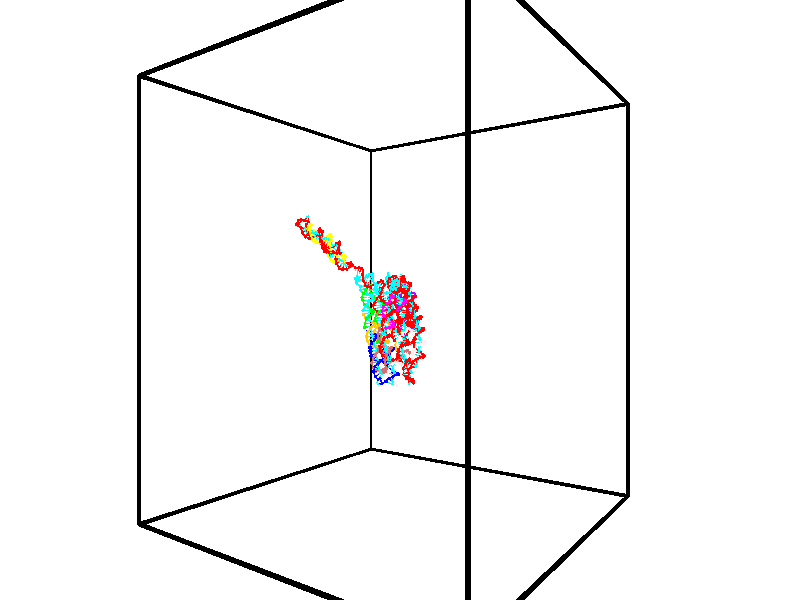 // switches for output
#declare DRAW_BASES = 1; // possible values are 0, 1; only relevant for DNA ribbons
#declare DRAW_BASES_TYPE = 3; // possible values are 1, 2, 3; only relevant for DNA ribbons
#declare DRAW_FOG = 0; // set to 1 to enable fog

#include "colors.inc"

#include "transforms.inc"
background { rgb <1, 1, 1>}

#default {
   normal{
       ripples 0.25
       frequency 0.20
       turbulence 0.2
       lambda 5
   }
	finish {
		phong 0.1
		phong_size 40.
	}
}

// original window dimensions: 1024x640


// camera settings

camera {
	sky <-0, 1, 0>
	up <-0, 1, 0>
	right 1.6 * <0.581683, 0, 0.813415>
	location <-54.4937, 30, 90.4225>
	look_at <30, 30, 30>
	direction <84.4937, 0, -60.4225>
	angle 67.0682
}


# declare cpy_camera_pos = <-54.4937, 30, 90.4225>;
# if (DRAW_FOG = 1)
fog {
	fog_type 2
	up vnormalize(cpy_camera_pos)
	color rgbt<1,1,1,0.3>
	distance 1e-5
	fog_alt 3e-3
	fog_offset 48
}
# end


// LIGHTS

# declare lum = 6;
global_settings {
	ambient_light rgb lum * <0.05, 0.05, 0.05>
	max_trace_level 15
}# declare cpy_direct_light_amount = 0.25;
light_source
{	1000 * <0.231732, -1, 1.3951>,
	rgb lum * cpy_direct_light_amount
	parallel
}

light_source
{	1000 * <-0.231732, 1, -1.3951>,
	rgb lum * cpy_direct_light_amount
	parallel
}

// strand 0

// nucleotide -1

// particle -1
sphere {
	<42.915039, 32.746902, 22.892546> 0.250000
	pigment { color rgbt <1,0,0,0> }
	no_shadow
}
cylinder {
	<43.078018, 32.384487, 22.938297>,  <43.175804, 32.167038, 22.965748>, 0.100000
	pigment { color rgbt <1,0,0,0> }
	no_shadow
}
cylinder {
	<43.078018, 32.384487, 22.938297>,  <42.915039, 32.746902, 22.892546>, 0.100000
	pigment { color rgbt <1,0,0,0> }
	no_shadow
}

// particle -1
sphere {
	<43.078018, 32.384487, 22.938297> 0.100000
	pigment { color rgbt <1,0,0,0> }
	no_shadow
}
sphere {
	0, 1
	scale<0.080000,0.200000,0.300000>
	matrix <-0.912501, -0.408916, 0.011398,
		0.036445, -0.109017, -0.993372,
		0.407448, -0.906037, 0.114381,
		43.200253, 32.112675, 22.972612>
	pigment { color rgbt <0,1,1,0> }
	no_shadow
}
cylinder {
	<42.945221, 32.249462, 22.414825>,  <42.915039, 32.746902, 22.892546>, 0.130000
	pigment { color rgbt <1,0,0,0> }
	no_shadow
}

// nucleotide -1

// particle -1
sphere {
	<42.945221, 32.249462, 22.414825> 0.250000
	pigment { color rgbt <1,0,0,0> }
	no_shadow
}
cylinder {
	<42.867146, 32.018875, 22.732212>,  <42.820301, 31.880524, 22.922644>, 0.100000
	pigment { color rgbt <1,0,0,0> }
	no_shadow
}
cylinder {
	<42.867146, 32.018875, 22.732212>,  <42.945221, 32.249462, 22.414825>, 0.100000
	pigment { color rgbt <1,0,0,0> }
	no_shadow
}

// particle -1
sphere {
	<42.867146, 32.018875, 22.732212> 0.100000
	pigment { color rgbt <1,0,0,0> }
	no_shadow
}
sphere {
	0, 1
	scale<0.080000,0.200000,0.300000>
	matrix <-0.917048, -0.179573, -0.356057,
		0.347739, -0.797146, -0.493594,
		-0.195193, -0.576465, 0.793466,
		42.808586, 31.845936, 22.970251>
	pigment { color rgbt <0,1,1,0> }
	no_shadow
}
cylinder {
	<42.543041, 31.686106, 22.206516>,  <42.945221, 32.249462, 22.414825>, 0.130000
	pigment { color rgbt <1,0,0,0> }
	no_shadow
}

// nucleotide -1

// particle -1
sphere {
	<42.543041, 31.686106, 22.206516> 0.250000
	pigment { color rgbt <1,0,0,0> }
	no_shadow
}
cylinder {
	<42.425247, 31.707821, 22.588161>,  <42.354572, 31.720850, 22.817148>, 0.100000
	pigment { color rgbt <1,0,0,0> }
	no_shadow
}
cylinder {
	<42.425247, 31.707821, 22.588161>,  <42.543041, 31.686106, 22.206516>, 0.100000
	pigment { color rgbt <1,0,0,0> }
	no_shadow
}

// particle -1
sphere {
	<42.425247, 31.707821, 22.588161> 0.100000
	pigment { color rgbt <1,0,0,0> }
	no_shadow
}
sphere {
	0, 1
	scale<0.080000,0.200000,0.300000>
	matrix <-0.955041, -0.052538, -0.291783,
		0.034289, -0.997142, 0.067314,
		-0.294486, 0.054283, 0.954113,
		42.336903, 31.724108, 22.874395>
	pigment { color rgbt <0,1,1,0> }
	no_shadow
}
cylinder {
	<41.923660, 31.980442, 22.429926>,  <42.543041, 31.686106, 22.206516>, 0.130000
	pigment { color rgbt <1,0,0,0> }
	no_shadow
}

// nucleotide -1

// particle -1
sphere {
	<41.923660, 31.980442, 22.429926> 0.250000
	pigment { color rgbt <1,0,0,0> }
	no_shadow
}
cylinder {
	<42.193645, 32.113686, 22.166573>,  <42.355637, 32.193630, 22.008560>, 0.100000
	pigment { color rgbt <1,0,0,0> }
	no_shadow
}
cylinder {
	<42.193645, 32.113686, 22.166573>,  <41.923660, 31.980442, 22.429926>, 0.100000
	pigment { color rgbt <1,0,0,0> }
	no_shadow
}

// particle -1
sphere {
	<42.193645, 32.113686, 22.166573> 0.100000
	pigment { color rgbt <1,0,0,0> }
	no_shadow
}
sphere {
	0, 1
	scale<0.080000,0.200000,0.300000>
	matrix <0.141600, 0.817231, 0.558644,
		0.724140, -0.470289, 0.504430,
		0.674960, 0.333109, -0.658383,
		42.396133, 32.213619, 21.969057>
	pigment { color rgbt <0,1,1,0> }
	no_shadow
}
cylinder {
	<41.761883, 32.723339, 22.359129>,  <41.923660, 31.980442, 22.429926>, 0.130000
	pigment { color rgbt <1,0,0,0> }
	no_shadow
}

// nucleotide -1

// particle -1
sphere {
	<41.761883, 32.723339, 22.359129> 0.250000
	pigment { color rgbt <1,0,0,0> }
	no_shadow
}
cylinder {
	<42.152092, 32.772465, 22.286167>,  <42.386219, 32.801941, 22.242390>, 0.100000
	pigment { color rgbt <1,0,0,0> }
	no_shadow
}
cylinder {
	<42.152092, 32.772465, 22.286167>,  <41.761883, 32.723339, 22.359129>, 0.100000
	pigment { color rgbt <1,0,0,0> }
	no_shadow
}

// particle -1
sphere {
	<42.152092, 32.772465, 22.286167> 0.100000
	pigment { color rgbt <1,0,0,0> }
	no_shadow
}
sphere {
	0, 1
	scale<0.080000,0.200000,0.300000>
	matrix <-0.123032, -0.382687, -0.915649,
		-0.182254, 0.915679, -0.358211,
		0.975524, 0.122810, -0.182404,
		42.444748, 32.809307, 22.231445>
	pigment { color rgbt <0,1,1,0> }
	no_shadow
}
cylinder {
	<41.554203, 32.988598, 22.855082>,  <41.761883, 32.723339, 22.359129>, 0.130000
	pigment { color rgbt <1,0,0,0> }
	no_shadow
}

// nucleotide -1

// particle -1
sphere {
	<41.554203, 32.988598, 22.855082> 0.250000
	pigment { color rgbt <1,0,0,0> }
	no_shadow
}
cylinder {
	<41.201542, 32.978760, 23.043587>,  <40.989944, 32.972858, 23.156691>, 0.100000
	pigment { color rgbt <1,0,0,0> }
	no_shadow
}
cylinder {
	<41.201542, 32.978760, 23.043587>,  <41.554203, 32.988598, 22.855082>, 0.100000
	pigment { color rgbt <1,0,0,0> }
	no_shadow
}

// particle -1
sphere {
	<41.201542, 32.978760, 23.043587> 0.100000
	pigment { color rgbt <1,0,0,0> }
	no_shadow
}
sphere {
	0, 1
	scale<0.080000,0.200000,0.300000>
	matrix <0.296231, -0.806213, 0.512121,
		0.367343, 0.591114, 0.718083,
		-0.881650, -0.024594, 0.471263,
		40.937046, 32.971382, 23.184965>
	pigment { color rgbt <0,1,1,0> }
	no_shadow
}
cylinder {
	<41.710369, 32.773743, 23.618860>,  <41.554203, 32.988598, 22.855082>, 0.130000
	pigment { color rgbt <1,0,0,0> }
	no_shadow
}

// nucleotide -1

// particle -1
sphere {
	<41.710369, 32.773743, 23.618860> 0.250000
	pigment { color rgbt <1,0,0,0> }
	no_shadow
}
cylinder {
	<41.332893, 32.675468, 23.530235>,  <41.106407, 32.616505, 23.477060>, 0.100000
	pigment { color rgbt <1,0,0,0> }
	no_shadow
}
cylinder {
	<41.332893, 32.675468, 23.530235>,  <41.710369, 32.773743, 23.618860>, 0.100000
	pigment { color rgbt <1,0,0,0> }
	no_shadow
}

// particle -1
sphere {
	<41.332893, 32.675468, 23.530235> 0.100000
	pigment { color rgbt <1,0,0,0> }
	no_shadow
}
sphere {
	0, 1
	scale<0.080000,0.200000,0.300000>
	matrix <0.021055, -0.712957, 0.700892,
		-0.330163, 0.656759, 0.677982,
		-0.943689, -0.245683, -0.221564,
		41.049786, 32.601765, 23.463766>
	pigment { color rgbt <0,1,1,0> }
	no_shadow
}
cylinder {
	<41.320194, 32.726776, 24.243576>,  <41.710369, 32.773743, 23.618860>, 0.130000
	pigment { color rgbt <1,0,0,0> }
	no_shadow
}

// nucleotide -1

// particle -1
sphere {
	<41.320194, 32.726776, 24.243576> 0.250000
	pigment { color rgbt <1,0,0,0> }
	no_shadow
}
cylinder {
	<41.145176, 32.492447, 23.970707>,  <41.040165, 32.351849, 23.806986>, 0.100000
	pigment { color rgbt <1,0,0,0> }
	no_shadow
}
cylinder {
	<41.145176, 32.492447, 23.970707>,  <41.320194, 32.726776, 24.243576>, 0.100000
	pigment { color rgbt <1,0,0,0> }
	no_shadow
}

// particle -1
sphere {
	<41.145176, 32.492447, 23.970707> 0.100000
	pigment { color rgbt <1,0,0,0> }
	no_shadow
}
sphere {
	0, 1
	scale<0.080000,0.200000,0.300000>
	matrix <-0.071590, -0.733543, 0.675862,
		-0.896341, 0.344558, 0.279021,
		-0.437548, -0.585828, -0.682171,
		41.013912, 32.316700, 23.766056>
	pigment { color rgbt <0,1,1,0> }
	no_shadow
}
cylinder {
	<40.838387, 32.373116, 24.646290>,  <41.320194, 32.726776, 24.243576>, 0.130000
	pigment { color rgbt <1,0,0,0> }
	no_shadow
}

// nucleotide -1

// particle -1
sphere {
	<40.838387, 32.373116, 24.646290> 0.250000
	pigment { color rgbt <1,0,0,0> }
	no_shadow
}
cylinder {
	<40.890022, 32.176533, 24.301777>,  <40.921001, 32.058582, 24.095070>, 0.100000
	pigment { color rgbt <1,0,0,0> }
	no_shadow
}
cylinder {
	<40.890022, 32.176533, 24.301777>,  <40.838387, 32.373116, 24.646290>, 0.100000
	pigment { color rgbt <1,0,0,0> }
	no_shadow
}

// particle -1
sphere {
	<40.890022, 32.176533, 24.301777> 0.100000
	pigment { color rgbt <1,0,0,0> }
	no_shadow
}
sphere {
	0, 1
	scale<0.080000,0.200000,0.300000>
	matrix <-0.077079, -0.870894, 0.485389,
		-0.988633, 0.003730, -0.150300,
		0.129085, -0.491457, -0.861282,
		40.928749, 32.029095, 24.043392>
	pigment { color rgbt <0,1,1,0> }
	no_shadow
}
cylinder {
	<40.341675, 31.821671, 24.660198>,  <40.838387, 32.373116, 24.646290>, 0.130000
	pigment { color rgbt <1,0,0,0> }
	no_shadow
}

// nucleotide -1

// particle -1
sphere {
	<40.341675, 31.821671, 24.660198> 0.250000
	pigment { color rgbt <1,0,0,0> }
	no_shadow
}
cylinder {
	<40.622787, 31.697060, 24.404369>,  <40.791454, 31.622293, 24.250872>, 0.100000
	pigment { color rgbt <1,0,0,0> }
	no_shadow
}
cylinder {
	<40.622787, 31.697060, 24.404369>,  <40.341675, 31.821671, 24.660198>, 0.100000
	pigment { color rgbt <1,0,0,0> }
	no_shadow
}

// particle -1
sphere {
	<40.622787, 31.697060, 24.404369> 0.100000
	pigment { color rgbt <1,0,0,0> }
	no_shadow
}
sphere {
	0, 1
	scale<0.080000,0.200000,0.300000>
	matrix <-0.115467, -0.937052, 0.329546,
		-0.701976, -0.157748, -0.694511,
		0.702778, -0.311527, -0.639574,
		40.833622, 31.603601, 24.212498>
	pigment { color rgbt <0,1,1,0> }
	no_shadow
}
cylinder {
	<40.117855, 31.203630, 24.376440>,  <40.341675, 31.821671, 24.660198>, 0.130000
	pigment { color rgbt <1,0,0,0> }
	no_shadow
}

// nucleotide -1

// particle -1
sphere {
	<40.117855, 31.203630, 24.376440> 0.250000
	pigment { color rgbt <1,0,0,0> }
	no_shadow
}
cylinder {
	<40.501736, 31.184799, 24.265617>,  <40.732063, 31.173500, 24.199123>, 0.100000
	pigment { color rgbt <1,0,0,0> }
	no_shadow
}
cylinder {
	<40.501736, 31.184799, 24.265617>,  <40.117855, 31.203630, 24.376440>, 0.100000
	pigment { color rgbt <1,0,0,0> }
	no_shadow
}

// particle -1
sphere {
	<40.501736, 31.184799, 24.265617> 0.100000
	pigment { color rgbt <1,0,0,0> }
	no_shadow
}
sphere {
	0, 1
	scale<0.080000,0.200000,0.300000>
	matrix <0.009632, -0.979778, 0.199854,
		-0.280861, -0.194469, -0.939840,
		0.959700, -0.047078, -0.277054,
		40.789646, 31.170675, 24.182501>
	pigment { color rgbt <0,1,1,0> }
	no_shadow
}
cylinder {
	<40.208813, 30.621441, 23.993181>,  <40.117855, 31.203630, 24.376440>, 0.130000
	pigment { color rgbt <1,0,0,0> }
	no_shadow
}

// nucleotide -1

// particle -1
sphere {
	<40.208813, 30.621441, 23.993181> 0.250000
	pigment { color rgbt <1,0,0,0> }
	no_shadow
}
cylinder {
	<40.583652, 30.716137, 24.095791>,  <40.808556, 30.772955, 24.157356>, 0.100000
	pigment { color rgbt <1,0,0,0> }
	no_shadow
}
cylinder {
	<40.583652, 30.716137, 24.095791>,  <40.208813, 30.621441, 23.993181>, 0.100000
	pigment { color rgbt <1,0,0,0> }
	no_shadow
}

// particle -1
sphere {
	<40.583652, 30.716137, 24.095791> 0.100000
	pigment { color rgbt <1,0,0,0> }
	no_shadow
}
sphere {
	0, 1
	scale<0.080000,0.200000,0.300000>
	matrix <0.197317, -0.965454, 0.170189,
		0.287952, -0.108867, -0.951437,
		0.937097, 0.236741, 0.256523,
		40.864780, 30.787159, 24.172749>
	pigment { color rgbt <0,1,1,0> }
	no_shadow
}
cylinder {
	<40.632729, 30.171844, 23.628550>,  <40.208813, 30.621441, 23.993181>, 0.130000
	pigment { color rgbt <1,0,0,0> }
	no_shadow
}

// nucleotide -1

// particle -1
sphere {
	<40.632729, 30.171844, 23.628550> 0.250000
	pigment { color rgbt <1,0,0,0> }
	no_shadow
}
cylinder {
	<40.819981, 30.315434, 23.951534>,  <40.932331, 30.401587, 24.145325>, 0.100000
	pigment { color rgbt <1,0,0,0> }
	no_shadow
}
cylinder {
	<40.819981, 30.315434, 23.951534>,  <40.632729, 30.171844, 23.628550>, 0.100000
	pigment { color rgbt <1,0,0,0> }
	no_shadow
}

// particle -1
sphere {
	<40.819981, 30.315434, 23.951534> 0.100000
	pigment { color rgbt <1,0,0,0> }
	no_shadow
}
sphere {
	0, 1
	scale<0.080000,0.200000,0.300000>
	matrix <0.201368, -0.933063, 0.298066,
		0.860412, 0.023065, -0.509077,
		0.468126, 0.358971, 0.807464,
		40.960419, 30.423124, 24.193773>
	pigment { color rgbt <0,1,1,0> }
	no_shadow
}
cylinder {
	<41.233719, 29.846603, 23.566723>,  <40.632729, 30.171844, 23.628550>, 0.130000
	pigment { color rgbt <1,0,0,0> }
	no_shadow
}

// nucleotide -1

// particle -1
sphere {
	<41.233719, 29.846603, 23.566723> 0.250000
	pigment { color rgbt <1,0,0,0> }
	no_shadow
}
cylinder {
	<41.160229, 29.938694, 23.948978>,  <41.116135, 29.993948, 24.178331>, 0.100000
	pigment { color rgbt <1,0,0,0> }
	no_shadow
}
cylinder {
	<41.160229, 29.938694, 23.948978>,  <41.233719, 29.846603, 23.566723>, 0.100000
	pigment { color rgbt <1,0,0,0> }
	no_shadow
}

// particle -1
sphere {
	<41.160229, 29.938694, 23.948978> 0.100000
	pigment { color rgbt <1,0,0,0> }
	no_shadow
}
sphere {
	0, 1
	scale<0.080000,0.200000,0.300000>
	matrix <0.206695, -0.941401, 0.266535,
		0.961001, 0.246494, 0.125372,
		-0.183725, 0.230226, 0.955636,
		41.105110, 30.007761, 24.235670>
	pigment { color rgbt <0,1,1,0> }
	no_shadow
}
cylinder {
	<41.843788, 29.617674, 23.915270>,  <41.233719, 29.846603, 23.566723>, 0.130000
	pigment { color rgbt <1,0,0,0> }
	no_shadow
}

// nucleotide -1

// particle -1
sphere {
	<41.843788, 29.617674, 23.915270> 0.250000
	pigment { color rgbt <1,0,0,0> }
	no_shadow
}
cylinder {
	<41.581196, 29.675415, 24.211430>,  <41.423641, 29.710060, 24.389126>, 0.100000
	pigment { color rgbt <1,0,0,0> }
	no_shadow
}
cylinder {
	<41.581196, 29.675415, 24.211430>,  <41.843788, 29.617674, 23.915270>, 0.100000
	pigment { color rgbt <1,0,0,0> }
	no_shadow
}

// particle -1
sphere {
	<41.581196, 29.675415, 24.211430> 0.100000
	pigment { color rgbt <1,0,0,0> }
	no_shadow
}
sphere {
	0, 1
	scale<0.080000,0.200000,0.300000>
	matrix <0.204771, -0.910562, 0.359090,
		0.726015, 0.387349, 0.568210,
		-0.656484, 0.144351, 0.740400,
		41.384251, 29.718721, 24.433550>
	pigment { color rgbt <0,1,1,0> }
	no_shadow
}
cylinder {
	<42.191841, 29.516781, 24.548128>,  <41.843788, 29.617674, 23.915270>, 0.130000
	pigment { color rgbt <1,0,0,0> }
	no_shadow
}

// nucleotide -1

// particle -1
sphere {
	<42.191841, 29.516781, 24.548128> 0.250000
	pigment { color rgbt <1,0,0,0> }
	no_shadow
}
cylinder {
	<41.805752, 29.447495, 24.626446>,  <41.574097, 29.405922, 24.673437>, 0.100000
	pigment { color rgbt <1,0,0,0> }
	no_shadow
}
cylinder {
	<41.805752, 29.447495, 24.626446>,  <42.191841, 29.516781, 24.548128>, 0.100000
	pigment { color rgbt <1,0,0,0> }
	no_shadow
}

// particle -1
sphere {
	<41.805752, 29.447495, 24.626446> 0.100000
	pigment { color rgbt <1,0,0,0> }
	no_shadow
}
sphere {
	0, 1
	scale<0.080000,0.200000,0.300000>
	matrix <0.227108, -0.926543, 0.299901,
		0.129465, 0.333939, 0.933661,
		-0.965226, -0.173215, 0.195795,
		41.516186, 29.395531, 24.685184>
	pigment { color rgbt <0,1,1,0> }
	no_shadow
}
cylinder {
	<42.157085, 29.109985, 25.140072>,  <42.191841, 29.516781, 24.548128>, 0.130000
	pigment { color rgbt <1,0,0,0> }
	no_shadow
}

// nucleotide -1

// particle -1
sphere {
	<42.157085, 29.109985, 25.140072> 0.250000
	pigment { color rgbt <1,0,0,0> }
	no_shadow
}
cylinder {
	<41.785416, 29.062607, 25.000015>,  <41.562412, 29.034180, 24.915981>, 0.100000
	pigment { color rgbt <1,0,0,0> }
	no_shadow
}
cylinder {
	<41.785416, 29.062607, 25.000015>,  <42.157085, 29.109985, 25.140072>, 0.100000
	pigment { color rgbt <1,0,0,0> }
	no_shadow
}

// particle -1
sphere {
	<41.785416, 29.062607, 25.000015> 0.100000
	pigment { color rgbt <1,0,0,0> }
	no_shadow
}
sphere {
	0, 1
	scale<0.080000,0.200000,0.300000>
	matrix <-0.003041, -0.944785, 0.327678,
		-0.369622, 0.305536, 0.877512,
		-0.929177, -0.118448, -0.350142,
		41.506664, 29.027073, 24.894972>
	pigment { color rgbt <0,1,1,0> }
	no_shadow
}
cylinder {
	<41.790714, 28.790987, 25.666613>,  <42.157085, 29.109985, 25.140072>, 0.130000
	pigment { color rgbt <1,0,0,0> }
	no_shadow
}

// nucleotide -1

// particle -1
sphere {
	<41.790714, 28.790987, 25.666613> 0.250000
	pigment { color rgbt <1,0,0,0> }
	no_shadow
}
cylinder {
	<41.593193, 28.704170, 25.329792>,  <41.474682, 28.652081, 25.127699>, 0.100000
	pigment { color rgbt <1,0,0,0> }
	no_shadow
}
cylinder {
	<41.593193, 28.704170, 25.329792>,  <41.790714, 28.790987, 25.666613>, 0.100000
	pigment { color rgbt <1,0,0,0> }
	no_shadow
}

// particle -1
sphere {
	<41.593193, 28.704170, 25.329792> 0.100000
	pigment { color rgbt <1,0,0,0> }
	no_shadow
}
sphere {
	0, 1
	scale<0.080000,0.200000,0.300000>
	matrix <-0.084132, -0.951882, 0.294690,
		-0.865495, 0.216362, 0.451780,
		-0.493801, -0.217043, -0.842053,
		41.445053, 28.639057, 25.077177>
	pigment { color rgbt <0,1,1,0> }
	no_shadow
}
cylinder {
	<41.215900, 28.359600, 25.896400>,  <41.790714, 28.790987, 25.666613>, 0.130000
	pigment { color rgbt <1,0,0,0> }
	no_shadow
}

// nucleotide -1

// particle -1
sphere {
	<41.215900, 28.359600, 25.896400> 0.250000
	pigment { color rgbt <1,0,0,0> }
	no_shadow
}
cylinder {
	<41.242397, 28.267815, 25.507977>,  <41.258293, 28.212744, 25.274921>, 0.100000
	pigment { color rgbt <1,0,0,0> }
	no_shadow
}
cylinder {
	<41.242397, 28.267815, 25.507977>,  <41.215900, 28.359600, 25.896400>, 0.100000
	pigment { color rgbt <1,0,0,0> }
	no_shadow
}

// particle -1
sphere {
	<41.242397, 28.267815, 25.507977> 0.100000
	pigment { color rgbt <1,0,0,0> }
	no_shadow
}
sphere {
	0, 1
	scale<0.080000,0.200000,0.300000>
	matrix <-0.293495, -0.934626, 0.200834,
		-0.953663, 0.271699, -0.129256,
		0.066239, -0.229464, -0.971061,
		41.262268, 28.198975, 25.216658>
	pigment { color rgbt <0,1,1,0> }
	no_shadow
}
cylinder {
	<40.618271, 28.013161, 25.779686>,  <41.215900, 28.359600, 25.896400>, 0.130000
	pigment { color rgbt <1,0,0,0> }
	no_shadow
}

// nucleotide -1

// particle -1
sphere {
	<40.618271, 28.013161, 25.779686> 0.250000
	pigment { color rgbt <1,0,0,0> }
	no_shadow
}
cylinder {
	<40.848099, 27.923500, 25.464821>,  <40.985996, 27.869703, 25.275902>, 0.100000
	pigment { color rgbt <1,0,0,0> }
	no_shadow
}
cylinder {
	<40.848099, 27.923500, 25.464821>,  <40.618271, 28.013161, 25.779686>, 0.100000
	pigment { color rgbt <1,0,0,0> }
	no_shadow
}

// particle -1
sphere {
	<40.848099, 27.923500, 25.464821> 0.100000
	pigment { color rgbt <1,0,0,0> }
	no_shadow
}
sphere {
	0, 1
	scale<0.080000,0.200000,0.300000>
	matrix <-0.231703, -0.966969, 0.106229,
		-0.784972, 0.121351, -0.607530,
		0.574572, -0.224153, -0.787161,
		41.020470, 27.856255, 25.228672>
	pigment { color rgbt <0,1,1,0> }
	no_shadow
}
cylinder {
	<40.246708, 27.519033, 25.410196>,  <40.618271, 28.013161, 25.779686>, 0.130000
	pigment { color rgbt <1,0,0,0> }
	no_shadow
}

// nucleotide -1

// particle -1
sphere {
	<40.246708, 27.519033, 25.410196> 0.250000
	pigment { color rgbt <1,0,0,0> }
	no_shadow
}
cylinder {
	<40.621658, 27.467987, 25.280552>,  <40.846626, 27.437359, 25.202766>, 0.100000
	pigment { color rgbt <1,0,0,0> }
	no_shadow
}
cylinder {
	<40.621658, 27.467987, 25.280552>,  <40.246708, 27.519033, 25.410196>, 0.100000
	pigment { color rgbt <1,0,0,0> }
	no_shadow
}

// particle -1
sphere {
	<40.621658, 27.467987, 25.280552> 0.100000
	pigment { color rgbt <1,0,0,0> }
	no_shadow
}
sphere {
	0, 1
	scale<0.080000,0.200000,0.300000>
	matrix <-0.180720, -0.973619, -0.139309,
		-0.297780, 0.189158, -0.935706,
		0.937373, -0.127617, -0.324109,
		40.902870, 27.429703, 25.183319>
	pigment { color rgbt <0,1,1,0> }
	no_shadow
}
cylinder {
	<40.191433, 27.133961, 24.680300>,  <40.246708, 27.519033, 25.410196>, 0.130000
	pigment { color rgbt <1,0,0,0> }
	no_shadow
}

// nucleotide -1

// particle -1
sphere {
	<40.191433, 27.133961, 24.680300> 0.250000
	pigment { color rgbt <1,0,0,0> }
	no_shadow
}
cylinder {
	<40.545799, 27.055058, 24.848228>,  <40.758419, 27.007715, 24.948986>, 0.100000
	pigment { color rgbt <1,0,0,0> }
	no_shadow
}
cylinder {
	<40.545799, 27.055058, 24.848228>,  <40.191433, 27.133961, 24.680300>, 0.100000
	pigment { color rgbt <1,0,0,0> }
	no_shadow
}

// particle -1
sphere {
	<40.545799, 27.055058, 24.848228> 0.100000
	pigment { color rgbt <1,0,0,0> }
	no_shadow
}
sphere {
	0, 1
	scale<0.080000,0.200000,0.300000>
	matrix <-0.082747, -0.957762, -0.275399,
		0.456413, 0.209241, -0.864815,
		0.885912, -0.197257, 0.419821,
		40.811573, 26.995880, 24.974174>
	pigment { color rgbt <0,1,1,0> }
	no_shadow
}
cylinder {
	<40.441700, 26.556063, 24.369244>,  <40.191433, 27.133961, 24.680300>, 0.130000
	pigment { color rgbt <1,0,0,0> }
	no_shadow
}

// nucleotide -1

// particle -1
sphere {
	<40.441700, 26.556063, 24.369244> 0.250000
	pigment { color rgbt <1,0,0,0> }
	no_shadow
}
cylinder {
	<40.696033, 26.562141, 24.677914>,  <40.848633, 26.565788, 24.863115>, 0.100000
	pigment { color rgbt <1,0,0,0> }
	no_shadow
}
cylinder {
	<40.696033, 26.562141, 24.677914>,  <40.441700, 26.556063, 24.369244>, 0.100000
	pigment { color rgbt <1,0,0,0> }
	no_shadow
}

// particle -1
sphere {
	<40.696033, 26.562141, 24.677914> 0.100000
	pigment { color rgbt <1,0,0,0> }
	no_shadow
}
sphere {
	0, 1
	scale<0.080000,0.200000,0.300000>
	matrix <0.109495, -0.991470, -0.070696,
		0.764016, 0.129445, -0.632078,
		0.635838, 0.015197, 0.771673,
		40.886784, 26.566700, 24.909416>
	pigment { color rgbt <0,1,1,0> }
	no_shadow
}
cylinder {
	<40.848774, 25.940960, 24.168451>,  <40.441700, 26.556063, 24.369244>, 0.130000
	pigment { color rgbt <1,0,0,0> }
	no_shadow
}

// nucleotide -1

// particle -1
sphere {
	<40.848774, 25.940960, 24.168451> 0.250000
	pigment { color rgbt <1,0,0,0> }
	no_shadow
}
cylinder {
	<40.945198, 26.045574, 24.542294>,  <41.003052, 26.108343, 24.766600>, 0.100000
	pigment { color rgbt <1,0,0,0> }
	no_shadow
}
cylinder {
	<40.945198, 26.045574, 24.542294>,  <40.848774, 25.940960, 24.168451>, 0.100000
	pigment { color rgbt <1,0,0,0> }
	no_shadow
}

// particle -1
sphere {
	<40.945198, 26.045574, 24.542294> 0.100000
	pigment { color rgbt <1,0,0,0> }
	no_shadow
}
sphere {
	0, 1
	scale<0.080000,0.200000,0.300000>
	matrix <0.160093, -0.960528, 0.227498,
		0.957214, 0.094783, -0.273419,
		0.241064, 0.261537, 0.934605,
		41.017517, 26.124035, 24.822676>
	pigment { color rgbt <0,1,1,0> }
	no_shadow
}
cylinder {
	<41.558823, 25.600798, 24.399794>,  <40.848774, 25.940960, 24.168451>, 0.130000
	pigment { color rgbt <1,0,0,0> }
	no_shadow
}

// nucleotide -1

// particle -1
sphere {
	<41.558823, 25.600798, 24.399794> 0.250000
	pigment { color rgbt <1,0,0,0> }
	no_shadow
}
cylinder {
	<41.348663, 25.683681, 24.729889>,  <41.222569, 25.733412, 24.927946>, 0.100000
	pigment { color rgbt <1,0,0,0> }
	no_shadow
}
cylinder {
	<41.348663, 25.683681, 24.729889>,  <41.558823, 25.600798, 24.399794>, 0.100000
	pigment { color rgbt <1,0,0,0> }
	no_shadow
}

// particle -1
sphere {
	<41.348663, 25.683681, 24.729889> 0.100000
	pigment { color rgbt <1,0,0,0> }
	no_shadow
}
sphere {
	0, 1
	scale<0.080000,0.200000,0.300000>
	matrix <0.162348, -0.927660, 0.336287,
		0.835225, 0.310661, 0.453750,
		-0.525397, 0.207210, 0.825240,
		41.191044, 25.745844, 24.977461>
	pigment { color rgbt <0,1,1,0> }
	no_shadow
}
cylinder {
	<41.988934, 25.346176, 25.048096>,  <41.558823, 25.600798, 24.399794>, 0.130000
	pigment { color rgbt <1,0,0,0> }
	no_shadow
}

// nucleotide -1

// particle -1
sphere {
	<41.988934, 25.346176, 25.048096> 0.250000
	pigment { color rgbt <1,0,0,0> }
	no_shadow
}
cylinder {
	<41.597534, 25.355045, 25.130116>,  <41.362694, 25.360367, 25.179327>, 0.100000
	pigment { color rgbt <1,0,0,0> }
	no_shadow
}
cylinder {
	<41.597534, 25.355045, 25.130116>,  <41.988934, 25.346176, 25.048096>, 0.100000
	pigment { color rgbt <1,0,0,0> }
	no_shadow
}

// particle -1
sphere {
	<41.597534, 25.355045, 25.130116> 0.100000
	pigment { color rgbt <1,0,0,0> }
	no_shadow
}
sphere {
	0, 1
	scale<0.080000,0.200000,0.300000>
	matrix <0.045137, -0.947083, 0.317800,
		0.201243, 0.320223, 0.925721,
		-0.978501, 0.022171, 0.205048,
		41.303986, 25.361696, 25.191629>
	pigment { color rgbt <0,1,1,0> }
	no_shadow
}
cylinder {
	<41.814018, 25.141531, 25.873611>,  <41.988934, 25.346176, 25.048096>, 0.130000
	pigment { color rgbt <1,0,0,0> }
	no_shadow
}

// nucleotide -1

// particle -1
sphere {
	<41.814018, 25.141531, 25.873611> 0.250000
	pigment { color rgbt <1,0,0,0> }
	no_shadow
}
cylinder {
	<41.558952, 25.058182, 25.576973>,  <41.405914, 25.008173, 25.398989>, 0.100000
	pigment { color rgbt <1,0,0,0> }
	no_shadow
}
cylinder {
	<41.558952, 25.058182, 25.576973>,  <41.814018, 25.141531, 25.873611>, 0.100000
	pigment { color rgbt <1,0,0,0> }
	no_shadow
}

// particle -1
sphere {
	<41.558952, 25.058182, 25.576973> 0.100000
	pigment { color rgbt <1,0,0,0> }
	no_shadow
}
sphere {
	0, 1
	scale<0.080000,0.200000,0.300000>
	matrix <0.121505, -0.977875, 0.170283,
		-0.760672, 0.018475, 0.648873,
		-0.637663, -0.208371, -0.741598,
		41.367653, 24.995670, 25.354494>
	pigment { color rgbt <0,1,1,0> }
	no_shadow
}
cylinder {
	<41.271469, 24.764738, 26.153337>,  <41.814018, 25.141531, 25.873611>, 0.130000
	pigment { color rgbt <1,0,0,0> }
	no_shadow
}

// nucleotide -1

// particle -1
sphere {
	<41.271469, 24.764738, 26.153337> 0.250000
	pigment { color rgbt <1,0,0,0> }
	no_shadow
}
cylinder {
	<41.405300, 24.692051, 25.783466>,  <41.485600, 24.648438, 25.561543>, 0.100000
	pigment { color rgbt <1,0,0,0> }
	no_shadow
}
cylinder {
	<41.405300, 24.692051, 25.783466>,  <41.271469, 24.764738, 26.153337>, 0.100000
	pigment { color rgbt <1,0,0,0> }
	no_shadow
}

// particle -1
sphere {
	<41.405300, 24.692051, 25.783466> 0.100000
	pigment { color rgbt <1,0,0,0> }
	no_shadow
}
sphere {
	0, 1
	scale<0.080000,0.200000,0.300000>
	matrix <0.201214, -0.944827, 0.258485,
		-0.920635, -0.272543, -0.279557,
		0.334582, -0.181719, -0.924680,
		41.505676, 24.637535, 25.506062>
	pigment { color rgbt <0,1,1,0> }
	no_shadow
}
cylinder {
	<40.941929, 24.191240, 25.803459>,  <41.271469, 24.764738, 26.153337>, 0.130000
	pigment { color rgbt <1,0,0,0> }
	no_shadow
}

// nucleotide -1

// particle -1
sphere {
	<40.941929, 24.191240, 25.803459> 0.250000
	pigment { color rgbt <1,0,0,0> }
	no_shadow
}
cylinder {
	<41.315037, 24.233509, 25.665600>,  <41.538902, 24.258871, 25.582884>, 0.100000
	pigment { color rgbt <1,0,0,0> }
	no_shadow
}
cylinder {
	<41.315037, 24.233509, 25.665600>,  <40.941929, 24.191240, 25.803459>, 0.100000
	pigment { color rgbt <1,0,0,0> }
	no_shadow
}

// particle -1
sphere {
	<41.315037, 24.233509, 25.665600> 0.100000
	pigment { color rgbt <1,0,0,0> }
	no_shadow
}
sphere {
	0, 1
	scale<0.080000,0.200000,0.300000>
	matrix <0.217241, -0.927737, 0.303495,
		-0.287671, -0.357962, -0.888318,
		0.932765, 0.105673, -0.344648,
		41.594868, 24.265211, 25.562206>
	pigment { color rgbt <0,1,1,0> }
	no_shadow
}
cylinder {
	<41.118519, 23.617146, 25.427404>,  <40.941929, 24.191240, 25.803459>, 0.130000
	pigment { color rgbt <1,0,0,0> }
	no_shadow
}

// nucleotide -1

// particle -1
sphere {
	<41.118519, 23.617146, 25.427404> 0.250000
	pigment { color rgbt <1,0,0,0> }
	no_shadow
}
cylinder {
	<41.438820, 23.780869, 25.602341>,  <41.631001, 23.879103, 25.707302>, 0.100000
	pigment { color rgbt <1,0,0,0> }
	no_shadow
}
cylinder {
	<41.438820, 23.780869, 25.602341>,  <41.118519, 23.617146, 25.427404>, 0.100000
	pigment { color rgbt <1,0,0,0> }
	no_shadow
}

// particle -1
sphere {
	<41.438820, 23.780869, 25.602341> 0.100000
	pigment { color rgbt <1,0,0,0> }
	no_shadow
}
sphere {
	0, 1
	scale<0.080000,0.200000,0.300000>
	matrix <0.253833, -0.893193, 0.371181,
		0.542559, -0.186211, -0.819119,
		0.800749, 0.409307, 0.437343,
		41.679043, 23.903660, 25.733543>
	pigment { color rgbt <0,1,1,0> }
	no_shadow
}
cylinder {
	<40.665329, 23.160019, 25.122887>,  <41.118519, 23.617146, 25.427404>, 0.130000
	pigment { color rgbt <1,0,0,0> }
	no_shadow
}

// nucleotide -1

// particle -1
sphere {
	<40.665329, 23.160019, 25.122887> 0.250000
	pigment { color rgbt <1,0,0,0> }
	no_shadow
}
cylinder {
	<40.517426, 23.016327, 24.780136>,  <40.428684, 22.930111, 24.574486>, 0.100000
	pigment { color rgbt <1,0,0,0> }
	no_shadow
}
cylinder {
	<40.517426, 23.016327, 24.780136>,  <40.665329, 23.160019, 25.122887>, 0.100000
	pigment { color rgbt <1,0,0,0> }
	no_shadow
}

// particle -1
sphere {
	<40.517426, 23.016327, 24.780136> 0.100000
	pigment { color rgbt <1,0,0,0> }
	no_shadow
}
sphere {
	0, 1
	scale<0.080000,0.200000,0.300000>
	matrix <-0.926125, 0.068395, 0.370964,
		-0.074657, 0.930739, -0.357983,
		-0.369755, -0.359232, -0.856874,
		40.406498, 22.908558, 24.523073>
	pigment { color rgbt <0,1,1,0> }
	no_shadow
}
cylinder {
	<40.345776, 23.592979, 25.610426>,  <40.665329, 23.160019, 25.122887>, 0.130000
	pigment { color rgbt <1,0,0,0> }
	no_shadow
}

// nucleotide -1

// particle -1
sphere {
	<40.345776, 23.592979, 25.610426> 0.250000
	pigment { color rgbt <1,0,0,0> }
	no_shadow
}
cylinder {
	<40.363777, 23.296150, 25.877949>,  <40.374577, 23.118053, 26.038464>, 0.100000
	pigment { color rgbt <1,0,0,0> }
	no_shadow
}
cylinder {
	<40.363777, 23.296150, 25.877949>,  <40.345776, 23.592979, 25.610426>, 0.100000
	pigment { color rgbt <1,0,0,0> }
	no_shadow
}

// particle -1
sphere {
	<40.363777, 23.296150, 25.877949> 0.100000
	pigment { color rgbt <1,0,0,0> }
	no_shadow
}
sphere {
	0, 1
	scale<0.080000,0.200000,0.300000>
	matrix <0.462686, -0.577869, -0.672301,
		0.885379, 0.339702, 0.317343,
		0.044999, -0.742072, 0.668809,
		40.377277, 23.073528, 26.078590>
	pigment { color rgbt <0,1,1,0> }
	no_shadow
}
cylinder {
	<39.621788, 23.207220, 25.638691>,  <40.345776, 23.592979, 25.610426>, 0.130000
	pigment { color rgbt <1,0,0,0> }
	no_shadow
}

// nucleotide -1

// particle -1
sphere {
	<39.621788, 23.207220, 25.638691> 0.250000
	pigment { color rgbt <1,0,0,0> }
	no_shadow
}
cylinder {
	<39.250019, 23.141674, 25.770950>,  <39.026958, 23.102346, 25.850306>, 0.100000
	pigment { color rgbt <1,0,0,0> }
	no_shadow
}
cylinder {
	<39.250019, 23.141674, 25.770950>,  <39.621788, 23.207220, 25.638691>, 0.100000
	pigment { color rgbt <1,0,0,0> }
	no_shadow
}

// particle -1
sphere {
	<39.250019, 23.141674, 25.770950> 0.100000
	pigment { color rgbt <1,0,0,0> }
	no_shadow
}
sphere {
	0, 1
	scale<0.080000,0.200000,0.300000>
	matrix <-0.234896, 0.953743, -0.187613,
		-0.284609, -0.252039, -0.924919,
		-0.929420, -0.163864, 0.330646,
		38.971191, 23.092514, 25.870144>
	pigment { color rgbt <0,1,1,0> }
	no_shadow
}
cylinder {
	<39.154041, 23.355852, 25.129354>,  <39.621788, 23.207220, 25.638691>, 0.130000
	pigment { color rgbt <1,0,0,0> }
	no_shadow
}

// nucleotide -1

// particle -1
sphere {
	<39.154041, 23.355852, 25.129354> 0.250000
	pigment { color rgbt <1,0,0,0> }
	no_shadow
}
cylinder {
	<38.985992, 23.408833, 25.488453>,  <38.885162, 23.440620, 25.703913>, 0.100000
	pigment { color rgbt <1,0,0,0> }
	no_shadow
}
cylinder {
	<38.985992, 23.408833, 25.488453>,  <39.154041, 23.355852, 25.129354>, 0.100000
	pigment { color rgbt <1,0,0,0> }
	no_shadow
}

// particle -1
sphere {
	<38.985992, 23.408833, 25.488453> 0.100000
	pigment { color rgbt <1,0,0,0> }
	no_shadow
}
sphere {
	0, 1
	scale<0.080000,0.200000,0.300000>
	matrix <-0.171749, 0.959805, -0.221984,
		-0.891065, -0.247448, -0.380489,
		-0.420124, 0.132453, 0.897748,
		38.859955, 23.448568, 25.757778>
	pigment { color rgbt <0,1,1,0> }
	no_shadow
}
cylinder {
	<38.445831, 23.608377, 25.015402>,  <39.154041, 23.355852, 25.129354>, 0.130000
	pigment { color rgbt <1,0,0,0> }
	no_shadow
}

// nucleotide -1

// particle -1
sphere {
	<38.445831, 23.608377, 25.015402> 0.250000
	pigment { color rgbt <1,0,0,0> }
	no_shadow
}
cylinder {
	<38.573837, 23.769741, 25.358295>,  <38.650642, 23.866560, 25.564032>, 0.100000
	pigment { color rgbt <1,0,0,0> }
	no_shadow
}
cylinder {
	<38.573837, 23.769741, 25.358295>,  <38.445831, 23.608377, 25.015402>, 0.100000
	pigment { color rgbt <1,0,0,0> }
	no_shadow
}

// particle -1
sphere {
	<38.573837, 23.769741, 25.358295> 0.100000
	pigment { color rgbt <1,0,0,0> }
	no_shadow
}
sphere {
	0, 1
	scale<0.080000,0.200000,0.300000>
	matrix <-0.303740, 0.900741, -0.310496,
		-0.897403, -0.161012, 0.410782,
		0.320015, 0.403411, 0.857234,
		38.669842, 23.890764, 25.615465>
	pigment { color rgbt <0,1,1,0> }
	no_shadow
}
cylinder {
	<37.865356, 24.084455, 25.328432>,  <38.445831, 23.608377, 25.015402>, 0.130000
	pigment { color rgbt <1,0,0,0> }
	no_shadow
}

// nucleotide -1

// particle -1
sphere {
	<37.865356, 24.084455, 25.328432> 0.250000
	pigment { color rgbt <1,0,0,0> }
	no_shadow
}
cylinder {
	<38.231564, 24.200344, 25.440071>,  <38.451286, 24.269878, 25.507055>, 0.100000
	pigment { color rgbt <1,0,0,0> }
	no_shadow
}
cylinder {
	<38.231564, 24.200344, 25.440071>,  <37.865356, 24.084455, 25.328432>, 0.100000
	pigment { color rgbt <1,0,0,0> }
	no_shadow
}

// particle -1
sphere {
	<38.231564, 24.200344, 25.440071> 0.100000
	pigment { color rgbt <1,0,0,0> }
	no_shadow
}
sphere {
	0, 1
	scale<0.080000,0.200000,0.300000>
	matrix <-0.215644, 0.939117, -0.267502,
		-0.339607, 0.184716, 0.922251,
		0.915513, 0.289723, 0.279098,
		38.506218, 24.287262, 25.523800>
	pigment { color rgbt <0,1,1,0> }
	no_shadow
}
cylinder {
	<38.026047, 24.625690, 25.857594>,  <37.865356, 24.084455, 25.328432>, 0.130000
	pigment { color rgbt <1,0,0,0> }
	no_shadow
}

// nucleotide -1

// particle -1
sphere {
	<38.026047, 24.625690, 25.857594> 0.250000
	pigment { color rgbt <1,0,0,0> }
	no_shadow
}
cylinder {
	<38.353939, 24.652851, 25.630112>,  <38.550674, 24.669147, 25.493622>, 0.100000
	pigment { color rgbt <1,0,0,0> }
	no_shadow
}
cylinder {
	<38.353939, 24.652851, 25.630112>,  <38.026047, 24.625690, 25.857594>, 0.100000
	pigment { color rgbt <1,0,0,0> }
	no_shadow
}

// particle -1
sphere {
	<38.353939, 24.652851, 25.630112> 0.100000
	pigment { color rgbt <1,0,0,0> }
	no_shadow
}
sphere {
	0, 1
	scale<0.080000,0.200000,0.300000>
	matrix <-0.064018, 0.997588, 0.026837,
		0.569155, 0.014408, 0.822104,
		0.819735, 0.067904, -0.568704,
		38.599861, 24.673222, 25.459501>
	pigment { color rgbt <0,1,1,0> }
	no_shadow
}
cylinder {
	<38.460648, 25.233313, 26.053017>,  <38.026047, 24.625690, 25.857594>, 0.130000
	pigment { color rgbt <1,0,0,0> }
	no_shadow
}

// nucleotide -1

// particle -1
sphere {
	<38.460648, 25.233313, 26.053017> 0.250000
	pigment { color rgbt <1,0,0,0> }
	no_shadow
}
cylinder {
	<38.497620, 25.153786, 25.662750>,  <38.519802, 25.106070, 25.428591>, 0.100000
	pigment { color rgbt <1,0,0,0> }
	no_shadow
}
cylinder {
	<38.497620, 25.153786, 25.662750>,  <38.460648, 25.233313, 26.053017>, 0.100000
	pigment { color rgbt <1,0,0,0> }
	no_shadow
}

// particle -1
sphere {
	<38.497620, 25.153786, 25.662750> 0.100000
	pigment { color rgbt <1,0,0,0> }
	no_shadow
}
sphere {
	0, 1
	scale<0.080000,0.200000,0.300000>
	matrix <0.023545, 0.980025, -0.197475,
		0.995441, -0.004720, 0.095265,
		0.092430, -0.198818, -0.975668,
		38.525349, 25.094141, 25.370050>
	pigment { color rgbt <0,1,1,0> }
	no_shadow
}
cylinder {
	<39.048794, 25.741375, 25.920763>,  <38.460648, 25.233313, 26.053017>, 0.130000
	pigment { color rgbt <1,0,0,0> }
	no_shadow
}

// nucleotide -1

// particle -1
sphere {
	<39.048794, 25.741375, 25.920763> 0.250000
	pigment { color rgbt <1,0,0,0> }
	no_shadow
}
cylinder {
	<38.865685, 25.638462, 25.580353>,  <38.755817, 25.576714, 25.376106>, 0.100000
	pigment { color rgbt <1,0,0,0> }
	no_shadow
}
cylinder {
	<38.865685, 25.638462, 25.580353>,  <39.048794, 25.741375, 25.920763>, 0.100000
	pigment { color rgbt <1,0,0,0> }
	no_shadow
}

// particle -1
sphere {
	<38.865685, 25.638462, 25.580353> 0.100000
	pigment { color rgbt <1,0,0,0> }
	no_shadow
}
sphere {
	0, 1
	scale<0.080000,0.200000,0.300000>
	matrix <0.035382, 0.951182, -0.306594,
		0.888364, -0.170462, -0.426324,
		-0.457774, -0.257283, -0.851028,
		38.728352, 25.561277, 25.325045>
	pigment { color rgbt <0,1,1,0> }
	no_shadow
}
cylinder {
	<39.365696, 26.153698, 25.456869>,  <39.048794, 25.741375, 25.920763>, 0.130000
	pigment { color rgbt <1,0,0,0> }
	no_shadow
}

// nucleotide -1

// particle -1
sphere {
	<39.365696, 26.153698, 25.456869> 0.250000
	pigment { color rgbt <1,0,0,0> }
	no_shadow
}
cylinder {
	<39.030003, 26.032154, 25.276485>,  <38.828587, 25.959229, 25.168255>, 0.100000
	pigment { color rgbt <1,0,0,0> }
	no_shadow
}
cylinder {
	<39.030003, 26.032154, 25.276485>,  <39.365696, 26.153698, 25.456869>, 0.100000
	pigment { color rgbt <1,0,0,0> }
	no_shadow
}

// particle -1
sphere {
	<39.030003, 26.032154, 25.276485> 0.100000
	pigment { color rgbt <1,0,0,0> }
	no_shadow
}
sphere {
	0, 1
	scale<0.080000,0.200000,0.300000>
	matrix <-0.152458, 0.927527, -0.341247,
		0.521968, -0.217633, -0.824734,
		-0.839230, -0.303857, -0.450960,
		38.778233, 25.940996, 25.141197>
	pigment { color rgbt <0,1,1,0> }
	no_shadow
}
cylinder {
	<39.410656, 26.317175, 24.812134>,  <39.365696, 26.153698, 25.456869>, 0.130000
	pigment { color rgbt <1,0,0,0> }
	no_shadow
}

// nucleotide -1

// particle -1
sphere {
	<39.410656, 26.317175, 24.812134> 0.250000
	pigment { color rgbt <1,0,0,0> }
	no_shadow
}
cylinder {
	<39.014637, 26.285660, 24.858784>,  <38.777027, 26.266750, 24.886774>, 0.100000
	pigment { color rgbt <1,0,0,0> }
	no_shadow
}
cylinder {
	<39.014637, 26.285660, 24.858784>,  <39.410656, 26.317175, 24.812134>, 0.100000
	pigment { color rgbt <1,0,0,0> }
	no_shadow
}

// particle -1
sphere {
	<39.014637, 26.285660, 24.858784> 0.100000
	pigment { color rgbt <1,0,0,0> }
	no_shadow
}
sphere {
	0, 1
	scale<0.080000,0.200000,0.300000>
	matrix <-0.117231, 0.920181, -0.373530,
		-0.077886, -0.383483, -0.920258,
		-0.990046, -0.078790, 0.116626,
		38.717625, 26.262022, 24.893772>
	pigment { color rgbt <0,1,1,0> }
	no_shadow
}
cylinder {
	<39.140884, 26.627348, 24.181473>,  <39.410656, 26.317175, 24.812134>, 0.130000
	pigment { color rgbt <1,0,0,0> }
	no_shadow
}

// nucleotide -1

// particle -1
sphere {
	<39.140884, 26.627348, 24.181473> 0.250000
	pigment { color rgbt <1,0,0,0> }
	no_shadow
}
cylinder {
	<38.852768, 26.631390, 24.458912>,  <38.679897, 26.633814, 24.625376>, 0.100000
	pigment { color rgbt <1,0,0,0> }
	no_shadow
}
cylinder {
	<38.852768, 26.631390, 24.458912>,  <39.140884, 26.627348, 24.181473>, 0.100000
	pigment { color rgbt <1,0,0,0> }
	no_shadow
}

// particle -1
sphere {
	<38.852768, 26.631390, 24.458912> 0.100000
	pigment { color rgbt <1,0,0,0> }
	no_shadow
}
sphere {
	0, 1
	scale<0.080000,0.200000,0.300000>
	matrix <-0.299924, 0.897064, -0.324534,
		-0.625483, -0.441785, -0.643115,
		-0.720290, 0.010105, 0.693600,
		38.636681, 26.634420, 24.666992>
	pigment { color rgbt <0,1,1,0> }
	no_shadow
}
cylinder {
	<38.520794, 26.782825, 23.861046>,  <39.140884, 26.627348, 24.181473>, 0.130000
	pigment { color rgbt <1,0,0,0> }
	no_shadow
}

// nucleotide -1

// particle -1
sphere {
	<38.520794, 26.782825, 23.861046> 0.250000
	pigment { color rgbt <1,0,0,0> }
	no_shadow
}
cylinder {
	<38.447533, 26.884563, 24.240891>,  <38.403576, 26.945606, 24.468798>, 0.100000
	pigment { color rgbt <1,0,0,0> }
	no_shadow
}
cylinder {
	<38.447533, 26.884563, 24.240891>,  <38.520794, 26.782825, 23.861046>, 0.100000
	pigment { color rgbt <1,0,0,0> }
	no_shadow
}

// particle -1
sphere {
	<38.447533, 26.884563, 24.240891> 0.100000
	pigment { color rgbt <1,0,0,0> }
	no_shadow
}
sphere {
	0, 1
	scale<0.080000,0.200000,0.300000>
	matrix <-0.294511, 0.907391, -0.299839,
		-0.937932, -0.334589, -0.091288,
		-0.183157, 0.254344, 0.949612,
		38.392586, 26.960867, 24.525774>
	pigment { color rgbt <0,1,1,0> }
	no_shadow
}
cylinder {
	<37.976562, 27.272257, 23.818270>,  <38.520794, 26.782825, 23.861046>, 0.130000
	pigment { color rgbt <1,0,0,0> }
	no_shadow
}

// nucleotide -1

// particle -1
sphere {
	<37.976562, 27.272257, 23.818270> 0.250000
	pigment { color rgbt <1,0,0,0> }
	no_shadow
}
cylinder {
	<38.119633, 27.325062, 24.188057>,  <38.205475, 27.356745, 24.409929>, 0.100000
	pigment { color rgbt <1,0,0,0> }
	no_shadow
}
cylinder {
	<38.119633, 27.325062, 24.188057>,  <37.976562, 27.272257, 23.818270>, 0.100000
	pigment { color rgbt <1,0,0,0> }
	no_shadow
}

// particle -1
sphere {
	<38.119633, 27.325062, 24.188057> 0.100000
	pigment { color rgbt <1,0,0,0> }
	no_shadow
}
sphere {
	0, 1
	scale<0.080000,0.200000,0.300000>
	matrix <-0.204609, 0.976982, -0.060347,
		-0.911154, -0.167570, 0.376456,
		0.357678, 0.132011, 0.924467,
		38.226936, 27.364666, 24.465397>
	pigment { color rgbt <0,1,1,0> }
	no_shadow
}
cylinder {
	<37.481560, 27.647797, 24.040344>,  <37.976562, 27.272257, 23.818270>, 0.130000
	pigment { color rgbt <1,0,0,0> }
	no_shadow
}

// nucleotide -1

// particle -1
sphere {
	<37.481560, 27.647797, 24.040344> 0.250000
	pigment { color rgbt <1,0,0,0> }
	no_shadow
}
cylinder {
	<37.787926, 27.729080, 24.284340>,  <37.971745, 27.777851, 24.430737>, 0.100000
	pigment { color rgbt <1,0,0,0> }
	no_shadow
}
cylinder {
	<37.787926, 27.729080, 24.284340>,  <37.481560, 27.647797, 24.040344>, 0.100000
	pigment { color rgbt <1,0,0,0> }
	no_shadow
}

// particle -1
sphere {
	<37.787926, 27.729080, 24.284340> 0.100000
	pigment { color rgbt <1,0,0,0> }
	no_shadow
}
sphere {
	0, 1
	scale<0.080000,0.200000,0.300000>
	matrix <-0.166424, 0.979065, -0.117196,
		-0.621033, -0.011755, 0.783696,
		0.765912, 0.203209, 0.609988,
		38.017700, 27.790043, 24.467337>
	pigment { color rgbt <0,1,1,0> }
	no_shadow
}
cylinder {
	<37.245564, 28.152399, 24.573175>,  <37.481560, 27.647797, 24.040344>, 0.130000
	pigment { color rgbt <1,0,0,0> }
	no_shadow
}

// nucleotide -1

// particle -1
sphere {
	<37.245564, 28.152399, 24.573175> 0.250000
	pigment { color rgbt <1,0,0,0> }
	no_shadow
}
cylinder {
	<37.644268, 28.182297, 24.561317>,  <37.883492, 28.200235, 24.554203>, 0.100000
	pigment { color rgbt <1,0,0,0> }
	no_shadow
}
cylinder {
	<37.644268, 28.182297, 24.561317>,  <37.245564, 28.152399, 24.573175>, 0.100000
	pigment { color rgbt <1,0,0,0> }
	no_shadow
}

// particle -1
sphere {
	<37.644268, 28.182297, 24.561317> 0.100000
	pigment { color rgbt <1,0,0,0> }
	no_shadow
}
sphere {
	0, 1
	scale<0.080000,0.200000,0.300000>
	matrix <-0.077509, 0.991252, -0.106828,
		0.021399, 0.108780, 0.993835,
		0.996762, 0.074745, -0.029644,
		37.943298, 28.204720, 24.552423>
	pigment { color rgbt <0,1,1,0> }
	no_shadow
}
cylinder {
	<37.330391, 28.735521, 25.014793>,  <37.245564, 28.152399, 24.573175>, 0.130000
	pigment { color rgbt <1,0,0,0> }
	no_shadow
}

// nucleotide -1

// particle -1
sphere {
	<37.330391, 28.735521, 25.014793> 0.250000
	pigment { color rgbt <1,0,0,0> }
	no_shadow
}
cylinder {
	<37.635891, 28.690659, 24.760517>,  <37.819191, 28.663740, 24.607950>, 0.100000
	pigment { color rgbt <1,0,0,0> }
	no_shadow
}
cylinder {
	<37.635891, 28.690659, 24.760517>,  <37.330391, 28.735521, 25.014793>, 0.100000
	pigment { color rgbt <1,0,0,0> }
	no_shadow
}

// particle -1
sphere {
	<37.635891, 28.690659, 24.760517> 0.100000
	pigment { color rgbt <1,0,0,0> }
	no_shadow
}
sphere {
	0, 1
	scale<0.080000,0.200000,0.300000>
	matrix <0.074930, 0.993536, -0.085270,
		0.641147, 0.017493, 0.767218,
		0.763751, -0.112158, -0.635692,
		37.865017, 28.657011, 24.569809>
	pigment { color rgbt <0,1,1,0> }
	no_shadow
}
cylinder {
	<37.867779, 29.208834, 25.352238>,  <37.330391, 28.735521, 25.014793>, 0.130000
	pigment { color rgbt <1,0,0,0> }
	no_shadow
}

// nucleotide -1

// particle -1
sphere {
	<37.867779, 29.208834, 25.352238> 0.250000
	pigment { color rgbt <1,0,0,0> }
	no_shadow
}
cylinder {
	<37.962318, 29.132683, 24.971104>,  <38.019043, 29.086992, 24.742422>, 0.100000
	pigment { color rgbt <1,0,0,0> }
	no_shadow
}
cylinder {
	<37.962318, 29.132683, 24.971104>,  <37.867779, 29.208834, 25.352238>, 0.100000
	pigment { color rgbt <1,0,0,0> }
	no_shadow
}

// particle -1
sphere {
	<37.962318, 29.132683, 24.971104> 0.100000
	pigment { color rgbt <1,0,0,0> }
	no_shadow
}
sphere {
	0, 1
	scale<0.080000,0.200000,0.300000>
	matrix <0.252301, 0.959008, -0.129029,
		0.938341, -0.209905, 0.274692,
		0.236348, -0.190378, -0.952836,
		38.033222, 29.075569, 24.685253>
	pigment { color rgbt <0,1,1,0> }
	no_shadow
}
cylinder {
	<38.391800, 29.680809, 25.286390>,  <37.867779, 29.208834, 25.352238>, 0.130000
	pigment { color rgbt <1,0,0,0> }
	no_shadow
}

// nucleotide -1

// particle -1
sphere {
	<38.391800, 29.680809, 25.286390> 0.250000
	pigment { color rgbt <1,0,0,0> }
	no_shadow
}
cylinder {
	<38.284695, 29.576805, 24.915295>,  <38.220432, 29.514402, 24.692638>, 0.100000
	pigment { color rgbt <1,0,0,0> }
	no_shadow
}
cylinder {
	<38.284695, 29.576805, 24.915295>,  <38.391800, 29.680809, 25.286390>, 0.100000
	pigment { color rgbt <1,0,0,0> }
	no_shadow
}

// particle -1
sphere {
	<38.284695, 29.576805, 24.915295> 0.100000
	pigment { color rgbt <1,0,0,0> }
	no_shadow
}
sphere {
	0, 1
	scale<0.080000,0.200000,0.300000>
	matrix <0.236875, 0.915580, -0.324968,
		0.933912, -0.306773, -0.183572,
		-0.267767, -0.260008, -0.927738,
		38.204365, 29.498802, 24.636972>
	pigment { color rgbt <0,1,1,0> }
	no_shadow
}
cylinder {
	<38.983833, 29.886131, 24.918375>,  <38.391800, 29.680809, 25.286390>, 0.130000
	pigment { color rgbt <1,0,0,0> }
	no_shadow
}

// nucleotide -1

// particle -1
sphere {
	<38.983833, 29.886131, 24.918375> 0.250000
	pigment { color rgbt <1,0,0,0> }
	no_shadow
}
cylinder {
	<38.662075, 29.885773, 24.680740>,  <38.469021, 29.885557, 24.538158>, 0.100000
	pigment { color rgbt <1,0,0,0> }
	no_shadow
}
cylinder {
	<38.662075, 29.885773, 24.680740>,  <38.983833, 29.886131, 24.918375>, 0.100000
	pigment { color rgbt <1,0,0,0> }
	no_shadow
}

// particle -1
sphere {
	<38.662075, 29.885773, 24.680740> 0.100000
	pigment { color rgbt <1,0,0,0> }
	no_shadow
}
sphere {
	0, 1
	scale<0.080000,0.200000,0.300000>
	matrix <0.144990, 0.969464, -0.197780,
		0.576125, -0.245231, -0.779706,
		-0.804399, -0.000896, -0.594089,
		38.420753, 29.885504, 24.502514>
	pigment { color rgbt <0,1,1,0> }
	no_shadow
}
cylinder {
	<39.158970, 30.192640, 24.352571>,  <38.983833, 29.886131, 24.918375>, 0.130000
	pigment { color rgbt <1,0,0,0> }
	no_shadow
}

// nucleotide -1

// particle -1
sphere {
	<39.158970, 30.192640, 24.352571> 0.250000
	pigment { color rgbt <1,0,0,0> }
	no_shadow
}
cylinder {
	<38.760265, 30.205368, 24.323048>,  <38.521042, 30.213005, 24.305334>, 0.100000
	pigment { color rgbt <1,0,0,0> }
	no_shadow
}
cylinder {
	<38.760265, 30.205368, 24.323048>,  <39.158970, 30.192640, 24.352571>, 0.100000
	pigment { color rgbt <1,0,0,0> }
	no_shadow
}

// particle -1
sphere {
	<38.760265, 30.205368, 24.323048> 0.100000
	pigment { color rgbt <1,0,0,0> }
	no_shadow
}
sphere {
	0, 1
	scale<0.080000,0.200000,0.300000>
	matrix <0.052990, 0.950613, -0.305820,
		0.060433, -0.308742, -0.949224,
		-0.996765, 0.031818, -0.073809,
		38.461235, 30.214912, 24.300905>
	pigment { color rgbt <0,1,1,0> }
	no_shadow
}
cylinder {
	<39.075226, 30.446501, 23.748857>,  <39.158970, 30.192640, 24.352571>, 0.130000
	pigment { color rgbt <1,0,0,0> }
	no_shadow
}

// nucleotide -1

// particle -1
sphere {
	<39.075226, 30.446501, 23.748857> 0.250000
	pigment { color rgbt <1,0,0,0> }
	no_shadow
}
cylinder {
	<38.718517, 30.496487, 23.922810>,  <38.504490, 30.526478, 24.027180>, 0.100000
	pigment { color rgbt <1,0,0,0> }
	no_shadow
}
cylinder {
	<38.718517, 30.496487, 23.922810>,  <39.075226, 30.446501, 23.748857>, 0.100000
	pigment { color rgbt <1,0,0,0> }
	no_shadow
}

// particle -1
sphere {
	<38.718517, 30.496487, 23.922810> 0.100000
	pigment { color rgbt <1,0,0,0> }
	no_shadow
}
sphere {
	0, 1
	scale<0.080000,0.200000,0.300000>
	matrix <-0.000716, 0.960715, -0.277536,
		-0.452477, -0.247812, -0.856653,
		-0.891776, 0.124965, 0.434879,
		38.450985, 30.533976, 24.053274>
	pigment { color rgbt <0,1,1,0> }
	no_shadow
}
cylinder {
	<38.681442, 30.854708, 23.245625>,  <39.075226, 30.446501, 23.748857>, 0.130000
	pigment { color rgbt <1,0,0,0> }
	no_shadow
}

// nucleotide -1

// particle -1
sphere {
	<38.681442, 30.854708, 23.245625> 0.250000
	pigment { color rgbt <1,0,0,0> }
	no_shadow
}
cylinder {
	<38.514618, 30.891361, 23.607323>,  <38.414524, 30.913353, 23.824341>, 0.100000
	pigment { color rgbt <1,0,0,0> }
	no_shadow
}
cylinder {
	<38.514618, 30.891361, 23.607323>,  <38.681442, 30.854708, 23.245625>, 0.100000
	pigment { color rgbt <1,0,0,0> }
	no_shadow
}

// particle -1
sphere {
	<38.514618, 30.891361, 23.607323> 0.100000
	pigment { color rgbt <1,0,0,0> }
	no_shadow
}
sphere {
	0, 1
	scale<0.080000,0.200000,0.300000>
	matrix <0.036274, 0.995790, -0.084180,
		-0.908153, -0.002308, -0.418633,
		-0.417065, 0.091633, 0.904246,
		38.389500, 30.918852, 23.878597>
	pigment { color rgbt <0,1,1,0> }
	no_shadow
}
cylinder {
	<38.245628, 31.468037, 23.147638>,  <38.681442, 30.854708, 23.245625>, 0.130000
	pigment { color rgbt <1,0,0,0> }
	no_shadow
}

// nucleotide -1

// particle -1
sphere {
	<38.245628, 31.468037, 23.147638> 0.250000
	pigment { color rgbt <1,0,0,0> }
	no_shadow
}
cylinder {
	<38.314995, 31.426037, 23.539333>,  <38.356613, 31.400837, 23.774349>, 0.100000
	pigment { color rgbt <1,0,0,0> }
	no_shadow
}
cylinder {
	<38.314995, 31.426037, 23.539333>,  <38.245628, 31.468037, 23.147638>, 0.100000
	pigment { color rgbt <1,0,0,0> }
	no_shadow
}

// particle -1
sphere {
	<38.314995, 31.426037, 23.539333> 0.100000
	pigment { color rgbt <1,0,0,0> }
	no_shadow
}
sphere {
	0, 1
	scale<0.080000,0.200000,0.300000>
	matrix <0.011793, 0.994451, 0.104541,
		-0.984779, -0.006581, 0.173688,
		0.173412, -0.104998, 0.979236,
		38.367020, 31.394537, 23.833105>
	pigment { color rgbt <0,1,1,0> }
	no_shadow
}
cylinder {
	<37.728264, 31.902468, 23.567158>,  <38.245628, 31.468037, 23.147638>, 0.130000
	pigment { color rgbt <1,0,0,0> }
	no_shadow
}

// nucleotide -1

// particle -1
sphere {
	<37.728264, 31.902468, 23.567158> 0.250000
	pigment { color rgbt <1,0,0,0> }
	no_shadow
}
cylinder {
	<38.016903, 31.858284, 23.840534>,  <38.190086, 31.831774, 24.004560>, 0.100000
	pigment { color rgbt <1,0,0,0> }
	no_shadow
}
cylinder {
	<38.016903, 31.858284, 23.840534>,  <37.728264, 31.902468, 23.567158>, 0.100000
	pigment { color rgbt <1,0,0,0> }
	no_shadow
}

// particle -1
sphere {
	<38.016903, 31.858284, 23.840534> 0.100000
	pigment { color rgbt <1,0,0,0> }
	no_shadow
}
sphere {
	0, 1
	scale<0.080000,0.200000,0.300000>
	matrix <0.038013, 0.992022, 0.120201,
		-0.691266, -0.060757, 0.720042,
		0.721600, -0.110462, 0.683441,
		38.233383, 31.825146, 24.045567>
	pigment { color rgbt <0,1,1,0> }
	no_shadow
}
cylinder {
	<37.424492, 32.135826, 24.164518>,  <37.728264, 31.902468, 23.567158>, 0.130000
	pigment { color rgbt <1,0,0,0> }
	no_shadow
}

// nucleotide -1

// particle -1
sphere {
	<37.424492, 32.135826, 24.164518> 0.250000
	pigment { color rgbt <1,0,0,0> }
	no_shadow
}
cylinder {
	<37.821266, 32.169434, 24.202492>,  <38.059330, 32.189598, 24.225275>, 0.100000
	pigment { color rgbt <1,0,0,0> }
	no_shadow
}
cylinder {
	<37.821266, 32.169434, 24.202492>,  <37.424492, 32.135826, 24.164518>, 0.100000
	pigment { color rgbt <1,0,0,0> }
	no_shadow
}

// particle -1
sphere {
	<37.821266, 32.169434, 24.202492> 0.100000
	pigment { color rgbt <1,0,0,0> }
	no_shadow
}
sphere {
	0, 1
	scale<0.080000,0.200000,0.300000>
	matrix <-0.087288, 0.995705, 0.030846,
		-0.091934, -0.038883, 0.995006,
		0.991932, 0.084017, 0.094933,
		38.118847, 32.194637, 24.230972>
	pigment { color rgbt <0,1,1,0> }
	no_shadow
}
cylinder {
	<37.515602, 32.466290, 24.804066>,  <37.424492, 32.135826, 24.164518>, 0.130000
	pigment { color rgbt <1,0,0,0> }
	no_shadow
}

// nucleotide -1

// particle -1
sphere {
	<37.515602, 32.466290, 24.804066> 0.250000
	pigment { color rgbt <1,0,0,0> }
	no_shadow
}
cylinder {
	<37.819046, 32.510963, 24.547306>,  <38.001114, 32.537769, 24.393251>, 0.100000
	pigment { color rgbt <1,0,0,0> }
	no_shadow
}
cylinder {
	<37.819046, 32.510963, 24.547306>,  <37.515602, 32.466290, 24.804066>, 0.100000
	pigment { color rgbt <1,0,0,0> }
	no_shadow
}

// particle -1
sphere {
	<37.819046, 32.510963, 24.547306> 0.100000
	pigment { color rgbt <1,0,0,0> }
	no_shadow
}
sphere {
	0, 1
	scale<0.080000,0.200000,0.300000>
	matrix <-0.046220, 0.991941, 0.117965,
		0.649900, -0.059822, 0.757662,
		0.758613, 0.111684, -0.641898,
		38.046631, 32.544468, 24.354736>
	pigment { color rgbt <0,1,1,0> }
	no_shadow
}
cylinder {
	<37.984089, 32.940613, 25.191525>,  <37.515602, 32.466290, 24.804066>, 0.130000
	pigment { color rgbt <1,0,0,0> }
	no_shadow
}

// nucleotide -1

// particle -1
sphere {
	<37.984089, 32.940613, 25.191525> 0.250000
	pigment { color rgbt <1,0,0,0> }
	no_shadow
}
cylinder {
	<38.031448, 32.965645, 24.795128>,  <38.059864, 32.980663, 24.557289>, 0.100000
	pigment { color rgbt <1,0,0,0> }
	no_shadow
}
cylinder {
	<38.031448, 32.965645, 24.795128>,  <37.984089, 32.940613, 25.191525>, 0.100000
	pigment { color rgbt <1,0,0,0> }
	no_shadow
}

// particle -1
sphere {
	<38.031448, 32.965645, 24.795128> 0.100000
	pigment { color rgbt <1,0,0,0> }
	no_shadow
}
sphere {
	0, 1
	scale<0.080000,0.200000,0.300000>
	matrix <0.017634, 0.997722, 0.065109,
		0.992810, -0.025184, 0.117023,
		0.118397, 0.062577, -0.990992,
		38.066967, 32.984417, 24.497829>
	pigment { color rgbt <0,1,1,0> }
	no_shadow
}
cylinder {
	<37.586056, 33.524670, 25.415667>,  <37.984089, 32.940613, 25.191525>, 0.130000
	pigment { color rgbt <1,0,0,0> }
	no_shadow
}

// nucleotide -1

// particle -1
sphere {
	<37.586056, 33.524670, 25.415667> 0.250000
	pigment { color rgbt <1,0,0,0> }
	no_shadow
}
cylinder {
	<37.237244, 33.714722, 25.368652>,  <37.027958, 33.828754, 25.340445>, 0.100000
	pigment { color rgbt <1,0,0,0> }
	no_shadow
}
cylinder {
	<37.237244, 33.714722, 25.368652>,  <37.586056, 33.524670, 25.415667>, 0.100000
	pigment { color rgbt <1,0,0,0> }
	no_shadow
}

// particle -1
sphere {
	<37.237244, 33.714722, 25.368652> 0.100000
	pigment { color rgbt <1,0,0,0> }
	no_shadow
}
sphere {
	0, 1
	scale<0.080000,0.200000,0.300000>
	matrix <-0.284100, -0.686892, -0.668929,
		-0.398563, -0.549934, 0.733976,
		-0.872029, 0.475133, -0.117533,
		36.975636, 33.857262, 25.333393>
	pigment { color rgbt <0,1,1,0> }
	no_shadow
}
cylinder {
	<36.964241, 33.192314, 25.636030>,  <37.586056, 33.524670, 25.415667>, 0.130000
	pigment { color rgbt <1,0,0,0> }
	no_shadow
}

// nucleotide -1

// particle -1
sphere {
	<36.964241, 33.192314, 25.636030> 0.250000
	pigment { color rgbt <1,0,0,0> }
	no_shadow
}
cylinder {
	<36.892670, 33.432163, 25.324020>,  <36.849728, 33.576073, 25.136814>, 0.100000
	pigment { color rgbt <1,0,0,0> }
	no_shadow
}
cylinder {
	<36.892670, 33.432163, 25.324020>,  <36.964241, 33.192314, 25.636030>, 0.100000
	pigment { color rgbt <1,0,0,0> }
	no_shadow
}

// particle -1
sphere {
	<36.892670, 33.432163, 25.324020> 0.100000
	pigment { color rgbt <1,0,0,0> }
	no_shadow
}
sphere {
	0, 1
	scale<0.080000,0.200000,0.300000>
	matrix <-0.409837, -0.766187, -0.494966,
		-0.894437, 0.231119, 0.382840,
		-0.178931, 0.599618, -0.780027,
		36.838989, 33.612049, 25.090012>
	pigment { color rgbt <0,1,1,0> }
	no_shadow
}
cylinder {
	<36.281010, 33.142025, 25.428408>,  <36.964241, 33.192314, 25.636030>, 0.130000
	pigment { color rgbt <1,0,0,0> }
	no_shadow
}

// nucleotide -1

// particle -1
sphere {
	<36.281010, 33.142025, 25.428408> 0.250000
	pigment { color rgbt <1,0,0,0> }
	no_shadow
}
cylinder {
	<36.532536, 33.248810, 25.136292>,  <36.683453, 33.312881, 24.961021>, 0.100000
	pigment { color rgbt <1,0,0,0> }
	no_shadow
}
cylinder {
	<36.532536, 33.248810, 25.136292>,  <36.281010, 33.142025, 25.428408>, 0.100000
	pigment { color rgbt <1,0,0,0> }
	no_shadow
}

// particle -1
sphere {
	<36.532536, 33.248810, 25.136292> 0.100000
	pigment { color rgbt <1,0,0,0> }
	no_shadow
}
sphere {
	0, 1
	scale<0.080000,0.200000,0.300000>
	matrix <-0.416234, -0.677741, -0.606149,
		-0.656762, 0.685128, -0.315059,
		0.628818, 0.266958, -0.730289,
		36.721180, 33.328896, 24.917206>
	pigment { color rgbt <0,1,1,0> }
	no_shadow
}
cylinder {
	<35.564892, 32.903744, 25.153574>,  <36.281010, 33.142025, 25.428408>, 0.130000
	pigment { color rgbt <1,0,0,0> }
	no_shadow
}

// nucleotide -1

// particle -1
sphere {
	<35.564892, 32.903744, 25.153574> 0.250000
	pigment { color rgbt <1,0,0,0> }
	no_shadow
}
cylinder {
	<35.692875, 32.772549, 24.798035>,  <35.769665, 32.693832, 24.584711>, 0.100000
	pigment { color rgbt <1,0,0,0> }
	no_shadow
}
cylinder {
	<35.692875, 32.772549, 24.798035>,  <35.564892, 32.903744, 25.153574>, 0.100000
	pigment { color rgbt <1,0,0,0> }
	no_shadow
}

// particle -1
sphere {
	<35.692875, 32.772549, 24.798035> 0.100000
	pigment { color rgbt <1,0,0,0> }
	no_shadow
}
sphere {
	0, 1
	scale<0.080000,0.200000,0.300000>
	matrix <-0.519439, -0.845323, 0.124950,
		-0.792345, 0.421723, -0.440839,
		0.319957, -0.327992, -0.888847,
		35.788860, 32.674152, 24.531380>
	pigment { color rgbt <0,1,1,0> }
	no_shadow
}
cylinder {
	<34.969624, 32.633026, 24.645758>,  <35.564892, 32.903744, 25.153574>, 0.130000
	pigment { color rgbt <1,0,0,0> }
	no_shadow
}

// nucleotide -1

// particle -1
sphere {
	<34.969624, 32.633026, 24.645758> 0.250000
	pigment { color rgbt <1,0,0,0> }
	no_shadow
}
cylinder {
	<35.310146, 32.428123, 24.600391>,  <35.514462, 32.305180, 24.573172>, 0.100000
	pigment { color rgbt <1,0,0,0> }
	no_shadow
}
cylinder {
	<35.310146, 32.428123, 24.600391>,  <34.969624, 32.633026, 24.645758>, 0.100000
	pigment { color rgbt <1,0,0,0> }
	no_shadow
}

// particle -1
sphere {
	<35.310146, 32.428123, 24.600391> 0.100000
	pigment { color rgbt <1,0,0,0> }
	no_shadow
}
sphere {
	0, 1
	scale<0.080000,0.200000,0.300000>
	matrix <-0.486782, -0.851815, 0.193531,
		-0.195746, -0.109547, -0.974517,
		0.851309, -0.512260, -0.113414,
		35.565540, 32.274445, 24.566366>
	pigment { color rgbt <0,1,1,0> }
	no_shadow
}
cylinder {
	<34.932632, 32.128445, 24.107813>,  <34.969624, 32.633026, 24.645758>, 0.130000
	pigment { color rgbt <1,0,0,0> }
	no_shadow
}

// nucleotide -1

// particle -1
sphere {
	<34.932632, 32.128445, 24.107813> 0.250000
	pigment { color rgbt <1,0,0,0> }
	no_shadow
}
cylinder {
	<35.186577, 32.014877, 24.395241>,  <35.338943, 31.946735, 24.567698>, 0.100000
	pigment { color rgbt <1,0,0,0> }
	no_shadow
}
cylinder {
	<35.186577, 32.014877, 24.395241>,  <34.932632, 32.128445, 24.107813>, 0.100000
	pigment { color rgbt <1,0,0,0> }
	no_shadow
}

// particle -1
sphere {
	<35.186577, 32.014877, 24.395241> 0.100000
	pigment { color rgbt <1,0,0,0> }
	no_shadow
}
sphere {
	0, 1
	scale<0.080000,0.200000,0.300000>
	matrix <-0.539224, -0.828897, 0.148891,
		0.553347, -0.481995, -0.679329,
		0.634858, -0.283922, 0.718571,
		35.377033, 31.929701, 24.610811>
	pigment { color rgbt <0,1,1,0> }
	no_shadow
}
cylinder {
	<35.179760, 31.427883, 23.992300>,  <34.932632, 32.128445, 24.107813>, 0.130000
	pigment { color rgbt <1,0,0,0> }
	no_shadow
}

// nucleotide -1

// particle -1
sphere {
	<35.179760, 31.427883, 23.992300> 0.250000
	pigment { color rgbt <1,0,0,0> }
	no_shadow
}
cylinder {
	<35.218323, 31.469788, 24.388226>,  <35.241459, 31.494930, 24.625780>, 0.100000
	pigment { color rgbt <1,0,0,0> }
	no_shadow
}
cylinder {
	<35.218323, 31.469788, 24.388226>,  <35.179760, 31.427883, 23.992300>, 0.100000
	pigment { color rgbt <1,0,0,0> }
	no_shadow
}

// particle -1
sphere {
	<35.218323, 31.469788, 24.388226> 0.100000
	pigment { color rgbt <1,0,0,0> }
	no_shadow
}
sphere {
	0, 1
	scale<0.080000,0.200000,0.300000>
	matrix <-0.492293, -0.859277, 0.138892,
		0.865074, -0.500668, -0.031268,
		0.096407, 0.104759, 0.989814,
		35.247246, 31.501215, 24.685169>
	pigment { color rgbt <0,1,1,0> }
	no_shadow
}
cylinder {
	<35.304035, 30.727236, 24.299114>,  <35.179760, 31.427883, 23.992300>, 0.130000
	pigment { color rgbt <1,0,0,0> }
	no_shadow
}

// nucleotide -1

// particle -1
sphere {
	<35.304035, 30.727236, 24.299114> 0.250000
	pigment { color rgbt <1,0,0,0> }
	no_shadow
}
cylinder {
	<35.200100, 30.927654, 24.629311>,  <35.137737, 31.047905, 24.827429>, 0.100000
	pigment { color rgbt <1,0,0,0> }
	no_shadow
}
cylinder {
	<35.200100, 30.927654, 24.629311>,  <35.304035, 30.727236, 24.299114>, 0.100000
	pigment { color rgbt <1,0,0,0> }
	no_shadow
}

// particle -1
sphere {
	<35.200100, 30.927654, 24.629311> 0.100000
	pigment { color rgbt <1,0,0,0> }
	no_shadow
}
sphere {
	0, 1
	scale<0.080000,0.200000,0.300000>
	matrix <-0.494276, -0.803389, 0.332049,
		0.829563, -0.321741, 0.456407,
		-0.259838, 0.501047, 0.825491,
		35.122147, 31.077969, 24.876959>
	pigment { color rgbt <0,1,1,0> }
	no_shadow
}
cylinder {
	<35.558662, 30.373522, 24.830332>,  <35.304035, 30.727236, 24.299114>, 0.130000
	pigment { color rgbt <1,0,0,0> }
	no_shadow
}

// nucleotide -1

// particle -1
sphere {
	<35.558662, 30.373522, 24.830332> 0.250000
	pigment { color rgbt <1,0,0,0> }
	no_shadow
}
cylinder {
	<35.276268, 30.580620, 25.023628>,  <35.106831, 30.704878, 25.139606>, 0.100000
	pigment { color rgbt <1,0,0,0> }
	no_shadow
}
cylinder {
	<35.276268, 30.580620, 25.023628>,  <35.558662, 30.373522, 24.830332>, 0.100000
	pigment { color rgbt <1,0,0,0> }
	no_shadow
}

// particle -1
sphere {
	<35.276268, 30.580620, 25.023628> 0.100000
	pigment { color rgbt <1,0,0,0> }
	no_shadow
}
sphere {
	0, 1
	scale<0.080000,0.200000,0.300000>
	matrix <-0.364812, -0.850693, 0.378463,
		0.607037, 0.090898, 0.789458,
		-0.705987, 0.517745, 0.483242,
		35.064472, 30.735943, 25.168600>
	pigment { color rgbt <0,1,1,0> }
	no_shadow
}
cylinder {
	<35.575584, 30.110752, 25.562193>,  <35.558662, 30.373522, 24.830332>, 0.130000
	pigment { color rgbt <1,0,0,0> }
	no_shadow
}

// nucleotide -1

// particle -1
sphere {
	<35.575584, 30.110752, 25.562193> 0.250000
	pigment { color rgbt <1,0,0,0> }
	no_shadow
}
cylinder {
	<35.217964, 30.272537, 25.485168>,  <35.003391, 30.369608, 25.438953>, 0.100000
	pigment { color rgbt <1,0,0,0> }
	no_shadow
}
cylinder {
	<35.217964, 30.272537, 25.485168>,  <35.575584, 30.110752, 25.562193>, 0.100000
	pigment { color rgbt <1,0,0,0> }
	no_shadow
}

// particle -1
sphere {
	<35.217964, 30.272537, 25.485168> 0.100000
	pigment { color rgbt <1,0,0,0> }
	no_shadow
}
sphere {
	0, 1
	scale<0.080000,0.200000,0.300000>
	matrix <-0.445401, -0.848507, 0.285750,
		-0.047813, 0.341242, 0.938758,
		-0.894053, 0.404461, -0.192560,
		34.949749, 30.393875, 25.427401>
	pigment { color rgbt <0,1,1,0> }
	no_shadow
}
cylinder {
	<35.124653, 30.085890, 26.239195>,  <35.575584, 30.110752, 25.562193>, 0.130000
	pigment { color rgbt <1,0,0,0> }
	no_shadow
}

// nucleotide -1

// particle -1
sphere {
	<35.124653, 30.085890, 26.239195> 0.250000
	pigment { color rgbt <1,0,0,0> }
	no_shadow
}
cylinder {
	<34.914867, 30.097645, 25.898827>,  <34.788994, 30.104698, 25.694605>, 0.100000
	pigment { color rgbt <1,0,0,0> }
	no_shadow
}
cylinder {
	<34.914867, 30.097645, 25.898827>,  <35.124653, 30.085890, 26.239195>, 0.100000
	pigment { color rgbt <1,0,0,0> }
	no_shadow
}

// particle -1
sphere {
	<34.914867, 30.097645, 25.898827> 0.100000
	pigment { color rgbt <1,0,0,0> }
	no_shadow
}
sphere {
	0, 1
	scale<0.080000,0.200000,0.300000>
	matrix <-0.552738, -0.771928, 0.314020,
		-0.647622, 0.635031, 0.421097,
		-0.524468, 0.029390, -0.850923,
		34.757526, 30.106462, 25.643549>
	pigment { color rgbt <0,1,1,0> }
	no_shadow
}
cylinder {
	<34.529202, 29.842958, 26.417046>,  <35.124653, 30.085890, 26.239195>, 0.130000
	pigment { color rgbt <1,0,0,0> }
	no_shadow
}

// nucleotide -1

// particle -1
sphere {
	<34.529202, 29.842958, 26.417046> 0.250000
	pigment { color rgbt <1,0,0,0> }
	no_shadow
}
cylinder {
	<34.471401, 29.818451, 26.022003>,  <34.436722, 29.803745, 25.784977>, 0.100000
	pigment { color rgbt <1,0,0,0> }
	no_shadow
}
cylinder {
	<34.471401, 29.818451, 26.022003>,  <34.529202, 29.842958, 26.417046>, 0.100000
	pigment { color rgbt <1,0,0,0> }
	no_shadow
}

// particle -1
sphere {
	<34.471401, 29.818451, 26.022003> 0.100000
	pigment { color rgbt <1,0,0,0> }
	no_shadow
}
sphere {
	0, 1
	scale<0.080000,0.200000,0.300000>
	matrix <-0.551198, -0.823905, 0.131763,
		-0.821766, 0.563406, 0.085285,
		-0.144503, -0.061270, -0.987606,
		34.428051, 29.800070, 25.725721>
	pigment { color rgbt <0,1,1,0> }
	no_shadow
}
cylinder {
	<33.811817, 29.777683, 26.321379>,  <34.529202, 29.842958, 26.417046>, 0.130000
	pigment { color rgbt <1,0,0,0> }
	no_shadow
}

// nucleotide -1

// particle -1
sphere {
	<33.811817, 29.777683, 26.321379> 0.250000
	pigment { color rgbt <1,0,0,0> }
	no_shadow
}
cylinder {
	<33.961342, 29.635345, 25.978767>,  <34.051056, 29.549942, 25.773201>, 0.100000
	pigment { color rgbt <1,0,0,0> }
	no_shadow
}
cylinder {
	<33.961342, 29.635345, 25.978767>,  <33.811817, 29.777683, 26.321379>, 0.100000
	pigment { color rgbt <1,0,0,0> }
	no_shadow
}

// particle -1
sphere {
	<33.961342, 29.635345, 25.978767> 0.100000
	pigment { color rgbt <1,0,0,0> }
	no_shadow
}
sphere {
	0, 1
	scale<0.080000,0.200000,0.300000>
	matrix <-0.667250, -0.744613, 0.018144,
		-0.644237, 0.564735, -0.515783,
		0.373812, -0.355845, -0.856527,
		34.073486, 29.528591, 25.721809>
	pigment { color rgbt <0,1,1,0> }
	no_shadow
}
cylinder {
	<33.209621, 29.589453, 25.781494>,  <33.811817, 29.777683, 26.321379>, 0.130000
	pigment { color rgbt <1,0,0,0> }
	no_shadow
}

// nucleotide -1

// particle -1
sphere {
	<33.209621, 29.589453, 25.781494> 0.250000
	pigment { color rgbt <1,0,0,0> }
	no_shadow
}
cylinder {
	<33.524864, 29.373699, 25.662872>,  <33.714012, 29.244247, 25.591700>, 0.100000
	pigment { color rgbt <1,0,0,0> }
	no_shadow
}
cylinder {
	<33.524864, 29.373699, 25.662872>,  <33.209621, 29.589453, 25.781494>, 0.100000
	pigment { color rgbt <1,0,0,0> }
	no_shadow
}

// particle -1
sphere {
	<33.524864, 29.373699, 25.662872> 0.100000
	pigment { color rgbt <1,0,0,0> }
	no_shadow
}
sphere {
	0, 1
	scale<0.080000,0.200000,0.300000>
	matrix <-0.507424, -0.842036, 0.183018,
		-0.348427, 0.006241, -0.937315,
		0.788111, -0.539385, -0.296555,
		33.761299, 29.211884, 25.573906>
	pigment { color rgbt <0,1,1,0> }
	no_shadow
}
cylinder {
	<32.926548, 29.101751, 25.402361>,  <33.209621, 29.589453, 25.781494>, 0.130000
	pigment { color rgbt <1,0,0,0> }
	no_shadow
}

// nucleotide -1

// particle -1
sphere {
	<32.926548, 29.101751, 25.402361> 0.250000
	pigment { color rgbt <1,0,0,0> }
	no_shadow
}
cylinder {
	<33.284798, 28.931858, 25.455208>,  <33.499748, 28.829922, 25.486916>, 0.100000
	pigment { color rgbt <1,0,0,0> }
	no_shadow
}
cylinder {
	<33.284798, 28.931858, 25.455208>,  <32.926548, 29.101751, 25.402361>, 0.100000
	pigment { color rgbt <1,0,0,0> }
	no_shadow
}

// particle -1
sphere {
	<33.284798, 28.931858, 25.455208> 0.100000
	pigment { color rgbt <1,0,0,0> }
	no_shadow
}
sphere {
	0, 1
	scale<0.080000,0.200000,0.300000>
	matrix <-0.426442, -0.904365, -0.016500,
		0.126491, -0.041563, -0.991097,
		0.895627, -0.424732, 0.132118,
		33.553486, 28.804438, 25.494843>
	pigment { color rgbt <0,1,1,0> }
	no_shadow
}
cylinder {
	<33.021786, 28.512014, 24.801497>,  <32.926548, 29.101751, 25.402361>, 0.130000
	pigment { color rgbt <1,0,0,0> }
	no_shadow
}

// nucleotide -1

// particle -1
sphere {
	<33.021786, 28.512014, 24.801497> 0.250000
	pigment { color rgbt <1,0,0,0> }
	no_shadow
}
cylinder {
	<33.250664, 28.440502, 25.121655>,  <33.387989, 28.397594, 25.313749>, 0.100000
	pigment { color rgbt <1,0,0,0> }
	no_shadow
}
cylinder {
	<33.250664, 28.440502, 25.121655>,  <33.021786, 28.512014, 24.801497>, 0.100000
	pigment { color rgbt <1,0,0,0> }
	no_shadow
}

// particle -1
sphere {
	<33.250664, 28.440502, 25.121655> 0.100000
	pigment { color rgbt <1,0,0,0> }
	no_shadow
}
sphere {
	0, 1
	scale<0.080000,0.200000,0.300000>
	matrix <-0.345181, -0.937795, 0.037293,
		0.743941, -0.297620, -0.598309,
		0.572191, -0.178781, 0.800397,
		33.422321, 28.386868, 25.361774>
	pigment { color rgbt <0,1,1,0> }
	no_shadow
}
cylinder {
	<33.110439, 27.785721, 24.798046>,  <33.021786, 28.512014, 24.801497>, 0.130000
	pigment { color rgbt <1,0,0,0> }
	no_shadow
}

// nucleotide -1

// particle -1
sphere {
	<33.110439, 27.785721, 24.798046> 0.250000
	pigment { color rgbt <1,0,0,0> }
	no_shadow
}
cylinder {
	<33.239738, 27.904018, 25.157612>,  <33.317318, 27.974997, 25.373352>, 0.100000
	pigment { color rgbt <1,0,0,0> }
	no_shadow
}
cylinder {
	<33.239738, 27.904018, 25.157612>,  <33.110439, 27.785721, 24.798046>, 0.100000
	pigment { color rgbt <1,0,0,0> }
	no_shadow
}

// particle -1
sphere {
	<33.239738, 27.904018, 25.157612> 0.100000
	pigment { color rgbt <1,0,0,0> }
	no_shadow
}
sphere {
	0, 1
	scale<0.080000,0.200000,0.300000>
	matrix <-0.138628, -0.924864, 0.354130,
		0.936105, -0.239087, -0.257963,
		0.323249, 0.295742, 0.898914,
		33.336712, 27.992741, 25.427286>
	pigment { color rgbt <0,1,1,0> }
	no_shadow
}
cylinder {
	<33.649952, 27.323864, 25.064095>,  <33.110439, 27.785721, 24.798046>, 0.130000
	pigment { color rgbt <1,0,0,0> }
	no_shadow
}

// nucleotide -1

// particle -1
sphere {
	<33.649952, 27.323864, 25.064095> 0.250000
	pigment { color rgbt <1,0,0,0> }
	no_shadow
}
cylinder {
	<33.489109, 27.505951, 25.381859>,  <33.392605, 27.615202, 25.572517>, 0.100000
	pigment { color rgbt <1,0,0,0> }
	no_shadow
}
cylinder {
	<33.489109, 27.505951, 25.381859>,  <33.649952, 27.323864, 25.064095>, 0.100000
	pigment { color rgbt <1,0,0,0> }
	no_shadow
}

// particle -1
sphere {
	<33.489109, 27.505951, 25.381859> 0.100000
	pigment { color rgbt <1,0,0,0> }
	no_shadow
}
sphere {
	0, 1
	scale<0.080000,0.200000,0.300000>
	matrix <-0.093241, -0.883495, 0.459067,
		0.910833, 0.110521, 0.397703,
		-0.402105, 0.455216, 0.794412,
		33.368477, 27.642515, 25.620182>
	pigment { color rgbt <0,1,1,0> }
	no_shadow
}
cylinder {
	<33.742817, 26.877678, 25.639944>,  <33.649952, 27.323864, 25.064095>, 0.130000
	pigment { color rgbt <1,0,0,0> }
	no_shadow
}

// nucleotide -1

// particle -1
sphere {
	<33.742817, 26.877678, 25.639944> 0.250000
	pigment { color rgbt <1,0,0,0> }
	no_shadow
}
cylinder {
	<33.483360, 27.133602, 25.804821>,  <33.327686, 27.287157, 25.903748>, 0.100000
	pigment { color rgbt <1,0,0,0> }
	no_shadow
}
cylinder {
	<33.483360, 27.133602, 25.804821>,  <33.742817, 26.877678, 25.639944>, 0.100000
	pigment { color rgbt <1,0,0,0> }
	no_shadow
}

// particle -1
sphere {
	<33.483360, 27.133602, 25.804821> 0.100000
	pigment { color rgbt <1,0,0,0> }
	no_shadow
}
sphere {
	0, 1
	scale<0.080000,0.200000,0.300000>
	matrix <-0.296937, -0.711402, 0.636974,
		0.700777, 0.290775, 0.651430,
		-0.648645, 0.639811, 0.412192,
		33.288769, 27.325546, 25.928478>
	pigment { color rgbt <0,1,1,0> }
	no_shadow
}
cylinder {
	<33.926727, 26.770205, 26.343912>,  <33.742817, 26.877678, 25.639944>, 0.130000
	pigment { color rgbt <1,0,0,0> }
	no_shadow
}

// nucleotide -1

// particle -1
sphere {
	<33.926727, 26.770205, 26.343912> 0.250000
	pigment { color rgbt <1,0,0,0> }
	no_shadow
}
cylinder {
	<33.557041, 26.919117, 26.309906>,  <33.335228, 27.008465, 26.289503>, 0.100000
	pigment { color rgbt <1,0,0,0> }
	no_shadow
}
cylinder {
	<33.557041, 26.919117, 26.309906>,  <33.926727, 26.770205, 26.343912>, 0.100000
	pigment { color rgbt <1,0,0,0> }
	no_shadow
}

// particle -1
sphere {
	<33.557041, 26.919117, 26.309906> 0.100000
	pigment { color rgbt <1,0,0,0> }
	no_shadow
}
sphere {
	0, 1
	scale<0.080000,0.200000,0.300000>
	matrix <-0.323500, -0.645018, 0.692315,
		0.202899, 0.667353, 0.716570,
		-0.924219, 0.372280, -0.085015,
		33.279774, 27.030802, 26.284401>
	pigment { color rgbt <0,1,1,0> }
	no_shadow
}
cylinder {
	<33.768337, 26.802094, 26.978018>,  <33.926727, 26.770205, 26.343912>, 0.130000
	pigment { color rgbt <1,0,0,0> }
	no_shadow
}

// nucleotide -1

// particle -1
sphere {
	<33.768337, 26.802094, 26.978018> 0.250000
	pigment { color rgbt <1,0,0,0> }
	no_shadow
}
cylinder {
	<33.428303, 26.781895, 26.768333>,  <33.224281, 26.769775, 26.642523>, 0.100000
	pigment { color rgbt <1,0,0,0> }
	no_shadow
}
cylinder {
	<33.428303, 26.781895, 26.768333>,  <33.768337, 26.802094, 26.978018>, 0.100000
	pigment { color rgbt <1,0,0,0> }
	no_shadow
}

// particle -1
sphere {
	<33.428303, 26.781895, 26.768333> 0.100000
	pigment { color rgbt <1,0,0,0> }
	no_shadow
}
sphere {
	0, 1
	scale<0.080000,0.200000,0.300000>
	matrix <-0.392442, -0.603049, 0.694493,
		-0.351194, 0.796104, 0.492829,
		-0.850089, -0.050495, -0.524212,
		33.173275, 26.766747, 26.611071>
	pigment { color rgbt <0,1,1,0> }
	no_shadow
}
cylinder {
	<33.287125, 26.840683, 27.411057>,  <33.768337, 26.802094, 26.978018>, 0.130000
	pigment { color rgbt <1,0,0,0> }
	no_shadow
}

// nucleotide -1

// particle -1
sphere {
	<33.287125, 26.840683, 27.411057> 0.250000
	pigment { color rgbt <1,0,0,0> }
	no_shadow
}
cylinder {
	<33.095512, 26.671181, 27.103561>,  <32.980545, 26.569479, 26.919064>, 0.100000
	pigment { color rgbt <1,0,0,0> }
	no_shadow
}
cylinder {
	<33.095512, 26.671181, 27.103561>,  <33.287125, 26.840683, 27.411057>, 0.100000
	pigment { color rgbt <1,0,0,0> }
	no_shadow
}

// particle -1
sphere {
	<33.095512, 26.671181, 27.103561> 0.100000
	pigment { color rgbt <1,0,0,0> }
	no_shadow
}
sphere {
	0, 1
	scale<0.080000,0.200000,0.300000>
	matrix <-0.489390, -0.598095, 0.634649,
		-0.728714, 0.680232, 0.079128,
		-0.479034, -0.423753, -0.768739,
		32.951801, 26.544054, 26.872940>
	pigment { color rgbt <0,1,1,0> }
	no_shadow
}
cylinder {
	<32.561710, 26.901514, 27.546877>,  <33.287125, 26.840683, 27.411057>, 0.130000
	pigment { color rgbt <1,0,0,0> }
	no_shadow
}

// nucleotide -1

// particle -1
sphere {
	<32.561710, 26.901514, 27.546877> 0.250000
	pigment { color rgbt <1,0,0,0> }
	no_shadow
}
cylinder {
	<32.614376, 26.604656, 27.284004>,  <32.645973, 26.426542, 27.126280>, 0.100000
	pigment { color rgbt <1,0,0,0> }
	no_shadow
}
cylinder {
	<32.614376, 26.604656, 27.284004>,  <32.561710, 26.901514, 27.546877>, 0.100000
	pigment { color rgbt <1,0,0,0> }
	no_shadow
}

// particle -1
sphere {
	<32.614376, 26.604656, 27.284004> 0.100000
	pigment { color rgbt <1,0,0,0> }
	no_shadow
}
sphere {
	0, 1
	scale<0.080000,0.200000,0.300000>
	matrix <-0.441633, -0.637441, 0.631371,
		-0.887483, 0.207107, -0.411681,
		0.131661, -0.742143, -0.657183,
		32.653873, 26.382013, 27.086849>
	pigment { color rgbt <0,1,1,0> }
	no_shadow
}
cylinder {
	<31.936531, 26.566978, 27.446747>,  <32.561710, 26.901514, 27.546877>, 0.130000
	pigment { color rgbt <1,0,0,0> }
	no_shadow
}

// nucleotide -1

// particle -1
sphere {
	<31.936531, 26.566978, 27.446747> 0.250000
	pigment { color rgbt <1,0,0,0> }
	no_shadow
}
cylinder {
	<32.205254, 26.300594, 27.317024>,  <32.366486, 26.140764, 27.239191>, 0.100000
	pigment { color rgbt <1,0,0,0> }
	no_shadow
}
cylinder {
	<32.205254, 26.300594, 27.317024>,  <31.936531, 26.566978, 27.446747>, 0.100000
	pigment { color rgbt <1,0,0,0> }
	no_shadow
}

// particle -1
sphere {
	<32.205254, 26.300594, 27.317024> 0.100000
	pigment { color rgbt <1,0,0,0> }
	no_shadow
}
sphere {
	0, 1
	scale<0.080000,0.200000,0.300000>
	matrix <-0.362149, -0.677229, 0.640476,
		-0.646158, -0.312830, -0.696145,
		0.671809, -0.665957, -0.324305,
		32.406796, 26.100807, 27.219732>
	pigment { color rgbt <0,1,1,0> }
	no_shadow
}
cylinder {
	<31.613651, 25.880402, 27.421661>,  <31.936531, 26.566978, 27.446747>, 0.130000
	pigment { color rgbt <1,0,0,0> }
	no_shadow
}

// nucleotide -1

// particle -1
sphere {
	<31.613651, 25.880402, 27.421661> 0.250000
	pigment { color rgbt <1,0,0,0> }
	no_shadow
}
cylinder {
	<31.978395, 25.719158, 27.390636>,  <32.197243, 25.622412, 27.372021>, 0.100000
	pigment { color rgbt <1,0,0,0> }
	no_shadow
}
cylinder {
	<31.978395, 25.719158, 27.390636>,  <31.613651, 25.880402, 27.421661>, 0.100000
	pigment { color rgbt <1,0,0,0> }
	no_shadow
}

// particle -1
sphere {
	<31.978395, 25.719158, 27.390636> 0.100000
	pigment { color rgbt <1,0,0,0> }
	no_shadow
}
sphere {
	0, 1
	scale<0.080000,0.200000,0.300000>
	matrix <-0.285522, -0.758564, 0.585711,
		-0.294942, -0.511940, -0.806801,
		0.911859, -0.403110, -0.077562,
		32.251953, 25.598225, 27.367369>
	pigment { color rgbt <0,1,1,0> }
	no_shadow
}
cylinder {
	<31.612471, 25.250069, 27.085135>,  <31.613651, 25.880402, 27.421661>, 0.130000
	pigment { color rgbt <1,0,0,0> }
	no_shadow
}

// nucleotide -1

// particle -1
sphere {
	<31.612471, 25.250069, 27.085135> 0.250000
	pigment { color rgbt <1,0,0,0> }
	no_shadow
}
cylinder {
	<31.949530, 25.231335, 27.299706>,  <32.151764, 25.220095, 27.428448>, 0.100000
	pigment { color rgbt <1,0,0,0> }
	no_shadow
}
cylinder {
	<31.949530, 25.231335, 27.299706>,  <31.612471, 25.250069, 27.085135>, 0.100000
	pigment { color rgbt <1,0,0,0> }
	no_shadow
}

// particle -1
sphere {
	<31.949530, 25.231335, 27.299706> 0.100000
	pigment { color rgbt <1,0,0,0> }
	no_shadow
}
sphere {
	0, 1
	scale<0.080000,0.200000,0.300000>
	matrix <-0.273774, -0.895101, 0.351912,
		0.463674, -0.443396, -0.767076,
		0.842647, -0.046833, 0.536426,
		32.202324, 25.217285, 27.460634>
	pigment { color rgbt <0,1,1,0> }
	no_shadow
}
cylinder {
	<31.855064, 24.537230, 26.987701>,  <31.612471, 25.250069, 27.085135>, 0.130000
	pigment { color rgbt <1,0,0,0> }
	no_shadow
}

// nucleotide -1

// particle -1
sphere {
	<31.855064, 24.537230, 26.987701> 0.250000
	pigment { color rgbt <1,0,0,0> }
	no_shadow
}
cylinder {
	<32.047657, 24.660721, 27.315815>,  <32.163212, 24.734816, 27.512682>, 0.100000
	pigment { color rgbt <1,0,0,0> }
	no_shadow
}
cylinder {
	<32.047657, 24.660721, 27.315815>,  <31.855064, 24.537230, 26.987701>, 0.100000
	pigment { color rgbt <1,0,0,0> }
	no_shadow
}

// particle -1
sphere {
	<32.047657, 24.660721, 27.315815> 0.100000
	pigment { color rgbt <1,0,0,0> }
	no_shadow
}
sphere {
	0, 1
	scale<0.080000,0.200000,0.300000>
	matrix <-0.169266, -0.885533, 0.432643,
		0.859957, -0.347155, -0.374109,
		0.481480, 0.308731, 0.820282,
		32.192101, 24.753340, 27.561899>
	pigment { color rgbt <0,1,1,0> }
	no_shadow
}
cylinder {
	<32.315975, 24.019575, 27.095217>,  <31.855064, 24.537230, 26.987701>, 0.130000
	pigment { color rgbt <1,0,0,0> }
	no_shadow
}

// nucleotide -1

// particle -1
sphere {
	<32.315975, 24.019575, 27.095217> 0.250000
	pigment { color rgbt <1,0,0,0> }
	no_shadow
}
cylinder {
	<32.276398, 24.212154, 27.443565>,  <32.252651, 24.327702, 27.652575>, 0.100000
	pigment { color rgbt <1,0,0,0> }
	no_shadow
}
cylinder {
	<32.276398, 24.212154, 27.443565>,  <32.315975, 24.019575, 27.095217>, 0.100000
	pigment { color rgbt <1,0,0,0> }
	no_shadow
}

// particle -1
sphere {
	<32.276398, 24.212154, 27.443565> 0.100000
	pigment { color rgbt <1,0,0,0> }
	no_shadow
}
sphere {
	0, 1
	scale<0.080000,0.200000,0.300000>
	matrix <0.015953, -0.874285, 0.485150,
		0.994965, 0.061895, 0.078822,
		-0.098942, 0.481450, 0.870871,
		32.246716, 24.356590, 27.704826>
	pigment { color rgbt <0,1,1,0> }
	no_shadow
}
cylinder {
	<32.743195, 23.732328, 27.475979>,  <32.315975, 24.019575, 27.095217>, 0.130000
	pigment { color rgbt <1,0,0,0> }
	no_shadow
}

// nucleotide -1

// particle -1
sphere {
	<32.743195, 23.732328, 27.475979> 0.250000
	pigment { color rgbt <1,0,0,0> }
	no_shadow
}
cylinder {
	<32.506798, 23.913338, 27.743099>,  <32.364960, 24.021942, 27.903372>, 0.100000
	pigment { color rgbt <1,0,0,0> }
	no_shadow
}
cylinder {
	<32.506798, 23.913338, 27.743099>,  <32.743195, 23.732328, 27.475979>, 0.100000
	pigment { color rgbt <1,0,0,0> }
	no_shadow
}

// particle -1
sphere {
	<32.506798, 23.913338, 27.743099> 0.100000
	pigment { color rgbt <1,0,0,0> }
	no_shadow
}
sphere {
	0, 1
	scale<0.080000,0.200000,0.300000>
	matrix <-0.032685, -0.840590, 0.540684,
		0.806018, 0.297711, 0.511569,
		-0.590987, 0.452522, 0.667800,
		32.329502, 24.049095, 27.943439>
	pigment { color rgbt <0,1,1,0> }
	no_shadow
}
cylinder {
	<33.076900, 23.674858, 28.227758>,  <32.743195, 23.732328, 27.475979>, 0.130000
	pigment { color rgbt <1,0,0,0> }
	no_shadow
}

// nucleotide -1

// particle -1
sphere {
	<33.076900, 23.674858, 28.227758> 0.250000
	pigment { color rgbt <1,0,0,0> }
	no_shadow
}
cylinder {
	<32.679993, 23.716942, 28.254089>,  <32.441849, 23.742193, 28.269888>, 0.100000
	pigment { color rgbt <1,0,0,0> }
	no_shadow
}
cylinder {
	<32.679993, 23.716942, 28.254089>,  <33.076900, 23.674858, 28.227758>, 0.100000
	pigment { color rgbt <1,0,0,0> }
	no_shadow
}

// particle -1
sphere {
	<32.679993, 23.716942, 28.254089> 0.100000
	pigment { color rgbt <1,0,0,0> }
	no_shadow
}
sphere {
	0, 1
	scale<0.080000,0.200000,0.300000>
	matrix <-0.035162, -0.746988, 0.663907,
		0.119021, 0.656460, 0.744913,
		-0.992269, 0.105211, 0.065825,
		32.382313, 23.748505, 28.273836>
	pigment { color rgbt <0,1,1,0> }
	no_shadow
}
cylinder {
	<32.896980, 23.468811, 28.954454>,  <33.076900, 23.674858, 28.227758>, 0.130000
	pigment { color rgbt <1,0,0,0> }
	no_shadow
}

// nucleotide -1

// particle -1
sphere {
	<32.896980, 23.468811, 28.954454> 0.250000
	pigment { color rgbt <1,0,0,0> }
	no_shadow
}
cylinder {
	<32.537048, 23.524628, 28.789127>,  <32.321087, 23.558117, 28.689932>, 0.100000
	pigment { color rgbt <1,0,0,0> }
	no_shadow
}
cylinder {
	<32.537048, 23.524628, 28.789127>,  <32.896980, 23.468811, 28.954454>, 0.100000
	pigment { color rgbt <1,0,0,0> }
	no_shadow
}

// particle -1
sphere {
	<32.537048, 23.524628, 28.789127> 0.100000
	pigment { color rgbt <1,0,0,0> }
	no_shadow
}
sphere {
	0, 1
	scale<0.080000,0.200000,0.300000>
	matrix <-0.417912, -0.547465, 0.725004,
		-0.125110, 0.825112, 0.550942,
		-0.899832, 0.139541, -0.413318,
		32.267097, 23.566490, 28.665133>
	pigment { color rgbt <0,1,1,0> }
	no_shadow
}
cylinder {
	<32.482983, 23.748899, 29.459938>,  <32.896980, 23.468811, 28.954454>, 0.130000
	pigment { color rgbt <1,0,0,0> }
	no_shadow
}

// nucleotide -1

// particle -1
sphere {
	<32.482983, 23.748899, 29.459938> 0.250000
	pigment { color rgbt <1,0,0,0> }
	no_shadow
}
cylinder {
	<32.243855, 23.552994, 29.206089>,  <32.100380, 23.435450, 29.053780>, 0.100000
	pigment { color rgbt <1,0,0,0> }
	no_shadow
}
cylinder {
	<32.243855, 23.552994, 29.206089>,  <32.482983, 23.748899, 29.459938>, 0.100000
	pigment { color rgbt <1,0,0,0> }
	no_shadow
}

// particle -1
sphere {
	<32.243855, 23.552994, 29.206089> 0.100000
	pigment { color rgbt <1,0,0,0> }
	no_shadow
}
sphere {
	0, 1
	scale<0.080000,0.200000,0.300000>
	matrix <-0.562979, -0.307073, 0.767308,
		-0.570676, 0.815988, -0.092154,
		-0.597816, -0.489766, -0.634623,
		32.064510, 23.406065, 29.015701>
	pigment { color rgbt <0,1,1,0> }
	no_shadow
}
cylinder {
	<31.838209, 23.767139, 29.785011>,  <32.482983, 23.748899, 29.459938>, 0.130000
	pigment { color rgbt <1,0,0,0> }
	no_shadow
}

// nucleotide -1

// particle -1
sphere {
	<31.838209, 23.767139, 29.785011> 0.250000
	pigment { color rgbt <1,0,0,0> }
	no_shadow
}
cylinder {
	<31.804449, 23.464642, 29.525482>,  <31.784193, 23.283142, 29.369764>, 0.100000
	pigment { color rgbt <1,0,0,0> }
	no_shadow
}
cylinder {
	<31.804449, 23.464642, 29.525482>,  <31.838209, 23.767139, 29.785011>, 0.100000
	pigment { color rgbt <1,0,0,0> }
	no_shadow
}

// particle -1
sphere {
	<31.804449, 23.464642, 29.525482> 0.100000
	pigment { color rgbt <1,0,0,0> }
	no_shadow
}
sphere {
	0, 1
	scale<0.080000,0.200000,0.300000>
	matrix <-0.568521, -0.498213, 0.654651,
		-0.818328, 0.424122, -0.387892,
		-0.084399, -0.756244, -0.648823,
		31.779129, 23.237768, 29.330835>
	pigment { color rgbt <0,1,1,0> }
	no_shadow
}
cylinder {
	<31.133167, 23.685364, 29.712931>,  <31.838209, 23.767139, 29.785011>, 0.130000
	pigment { color rgbt <1,0,0,0> }
	no_shadow
}

// nucleotide -1

// particle -1
sphere {
	<31.133167, 23.685364, 29.712931> 0.250000
	pigment { color rgbt <1,0,0,0> }
	no_shadow
}
cylinder {
	<31.305365, 23.343903, 29.595657>,  <31.408684, 23.139027, 29.525293>, 0.100000
	pigment { color rgbt <1,0,0,0> }
	no_shadow
}
cylinder {
	<31.305365, 23.343903, 29.595657>,  <31.133167, 23.685364, 29.712931>, 0.100000
	pigment { color rgbt <1,0,0,0> }
	no_shadow
}

// particle -1
sphere {
	<31.305365, 23.343903, 29.595657> 0.100000
	pigment { color rgbt <1,0,0,0> }
	no_shadow
}
sphere {
	0, 1
	scale<0.080000,0.200000,0.300000>
	matrix <-0.721498, -0.520629, 0.456493,
		-0.542327, 0.015017, -0.840033,
		0.430490, -0.853651, -0.293186,
		31.434513, 23.087807, 29.507702>
	pigment { color rgbt <0,1,1,0> }
	no_shadow
}
cylinder {
	<30.556030, 23.171471, 29.475702>,  <31.133167, 23.685364, 29.712931>, 0.130000
	pigment { color rgbt <1,0,0,0> }
	no_shadow
}

// nucleotide -1

// particle -1
sphere {
	<30.556030, 23.171471, 29.475702> 0.250000
	pigment { color rgbt <1,0,0,0> }
	no_shadow
}
cylinder {
	<30.878008, 22.945435, 29.548077>,  <31.071196, 22.809813, 29.591501>, 0.100000
	pigment { color rgbt <1,0,0,0> }
	no_shadow
}
cylinder {
	<30.878008, 22.945435, 29.548077>,  <30.556030, 23.171471, 29.475702>, 0.100000
	pigment { color rgbt <1,0,0,0> }
	no_shadow
}

// particle -1
sphere {
	<30.878008, 22.945435, 29.548077> 0.100000
	pigment { color rgbt <1,0,0,0> }
	no_shadow
}
sphere {
	0, 1
	scale<0.080000,0.200000,0.300000>
	matrix <-0.584230, -0.701569, 0.408015,
		-0.103627, -0.434137, -0.894867,
		0.804945, -0.565089, 0.180934,
		31.119492, 22.775908, 29.602356>
	pigment { color rgbt <0,1,1,0> }
	no_shadow
}
cylinder {
	<30.451422, 22.558140, 29.231470>,  <30.556030, 23.171471, 29.475702>, 0.130000
	pigment { color rgbt <1,0,0,0> }
	no_shadow
}

// nucleotide -1

// particle -1
sphere {
	<30.451422, 22.558140, 29.231470> 0.250000
	pigment { color rgbt <1,0,0,0> }
	no_shadow
}
cylinder {
	<30.709408, 22.485382, 29.528370>,  <30.864201, 22.441727, 29.706509>, 0.100000
	pigment { color rgbt <1,0,0,0> }
	no_shadow
}
cylinder {
	<30.709408, 22.485382, 29.528370>,  <30.451422, 22.558140, 29.231470>, 0.100000
	pigment { color rgbt <1,0,0,0> }
	no_shadow
}

// particle -1
sphere {
	<30.709408, 22.485382, 29.528370> 0.100000
	pigment { color rgbt <1,0,0,0> }
	no_shadow
}
sphere {
	0, 1
	scale<0.080000,0.200000,0.300000>
	matrix <-0.549534, -0.785339, 0.285054,
		0.531066, -0.591741, -0.606475,
		0.644966, -0.181897, 0.742248,
		30.902897, 22.430813, 29.751045>
	pigment { color rgbt <0,1,1,0> }
	no_shadow
}
cylinder {
	<30.406063, 21.894907, 29.394026>,  <30.451422, 22.558140, 29.231470>, 0.130000
	pigment { color rgbt <1,0,0,0> }
	no_shadow
}

// nucleotide -1

// particle -1
sphere {
	<30.406063, 21.894907, 29.394026> 0.250000
	pigment { color rgbt <1,0,0,0> }
	no_shadow
}
cylinder {
	<30.609463, 21.981926, 29.727276>,  <30.731503, 22.034138, 29.927227>, 0.100000
	pigment { color rgbt <1,0,0,0> }
	no_shadow
}
cylinder {
	<30.609463, 21.981926, 29.727276>,  <30.406063, 21.894907, 29.394026>, 0.100000
	pigment { color rgbt <1,0,0,0> }
	no_shadow
}

// particle -1
sphere {
	<30.609463, 21.981926, 29.727276> 0.100000
	pigment { color rgbt <1,0,0,0> }
	no_shadow
}
sphere {
	0, 1
	scale<0.080000,0.200000,0.300000>
	matrix <-0.456636, -0.752163, 0.475115,
		0.730008, -0.622031, -0.283134,
		0.508499, 0.217549, 0.833127,
		30.762012, 22.047190, 29.977215>
	pigment { color rgbt <0,1,1,0> }
	no_shadow
}
cylinder {
	<30.447121, 21.257910, 29.830851>,  <30.406063, 21.894907, 29.394026>, 0.130000
	pigment { color rgbt <1,0,0,0> }
	no_shadow
}

// nucleotide -1

// particle -1
sphere {
	<30.447121, 21.257910, 29.830851> 0.250000
	pigment { color rgbt <1,0,0,0> }
	no_shadow
}
cylinder {
	<30.520428, 21.553406, 30.090290>,  <30.564411, 21.730703, 30.245955>, 0.100000
	pigment { color rgbt <1,0,0,0> }
	no_shadow
}
cylinder {
	<30.520428, 21.553406, 30.090290>,  <30.447121, 21.257910, 29.830851>, 0.100000
	pigment { color rgbt <1,0,0,0> }
	no_shadow
}

// particle -1
sphere {
	<30.520428, 21.553406, 30.090290> 0.100000
	pigment { color rgbt <1,0,0,0> }
	no_shadow
}
sphere {
	0, 1
	scale<0.080000,0.200000,0.300000>
	matrix <-0.579172, -0.451975, 0.678438,
		0.794338, -0.499985, 0.345025,
		0.183267, 0.738738, 0.648598,
		30.575407, 21.775026, 30.284870>
	pigment { color rgbt <0,1,1,0> }
	no_shadow
}
cylinder {
	<30.681849, 20.891096, 30.492887>,  <30.447121, 21.257910, 29.830851>, 0.130000
	pigment { color rgbt <1,0,0,0> }
	no_shadow
}

// nucleotide -1

// particle -1
sphere {
	<30.681849, 20.891096, 30.492887> 0.250000
	pigment { color rgbt <1,0,0,0> }
	no_shadow
}
cylinder {
	<30.581364, 21.259029, 30.613419>,  <30.521072, 21.479790, 30.685738>, 0.100000
	pigment { color rgbt <1,0,0,0> }
	no_shadow
}
cylinder {
	<30.581364, 21.259029, 30.613419>,  <30.681849, 20.891096, 30.492887>, 0.100000
	pigment { color rgbt <1,0,0,0> }
	no_shadow
}

// particle -1
sphere {
	<30.581364, 21.259029, 30.613419> 0.100000
	pigment { color rgbt <1,0,0,0> }
	no_shadow
}
sphere {
	0, 1
	scale<0.080000,0.200000,0.300000>
	matrix <-0.517070, -0.390698, 0.761573,
		0.818249, 0.035508, 0.573766,
		-0.251211, 0.919834, 0.301328,
		30.506001, 21.534979, 30.703817>
	pigment { color rgbt <0,1,1,0> }
	no_shadow
}
cylinder {
	<30.842777, 20.952589, 31.218199>,  <30.681849, 20.891096, 30.492887>, 0.130000
	pigment { color rgbt <1,0,0,0> }
	no_shadow
}

// nucleotide -1

// particle -1
sphere {
	<30.842777, 20.952589, 31.218199> 0.250000
	pigment { color rgbt <1,0,0,0> }
	no_shadow
}
cylinder {
	<30.572237, 21.239017, 31.149158>,  <30.409914, 21.410875, 31.107735>, 0.100000
	pigment { color rgbt <1,0,0,0> }
	no_shadow
}
cylinder {
	<30.572237, 21.239017, 31.149158>,  <30.842777, 20.952589, 31.218199>, 0.100000
	pigment { color rgbt <1,0,0,0> }
	no_shadow
}

// particle -1
sphere {
	<30.572237, 21.239017, 31.149158> 0.100000
	pigment { color rgbt <1,0,0,0> }
	no_shadow
}
sphere {
	0, 1
	scale<0.080000,0.200000,0.300000>
	matrix <-0.615808, -0.421139, 0.665899,
		0.404144, 0.556669, 0.725801,
		-0.676349, 0.716073, -0.172601,
		30.369333, 21.453840, 31.097378>
	pigment { color rgbt <0,1,1,0> }
	no_shadow
}
cylinder {
	<30.637539, 21.139395, 31.870773>,  <30.842777, 20.952589, 31.218199>, 0.130000
	pigment { color rgbt <1,0,0,0> }
	no_shadow
}

// nucleotide -1

// particle -1
sphere {
	<30.637539, 21.139395, 31.870773> 0.250000
	pigment { color rgbt <1,0,0,0> }
	no_shadow
}
cylinder {
	<30.342390, 21.277653, 31.638885>,  <30.165300, 21.360607, 31.499754>, 0.100000
	pigment { color rgbt <1,0,0,0> }
	no_shadow
}
cylinder {
	<30.342390, 21.277653, 31.638885>,  <30.637539, 21.139395, 31.870773>, 0.100000
	pigment { color rgbt <1,0,0,0> }
	no_shadow
}

// particle -1
sphere {
	<30.342390, 21.277653, 31.638885> 0.100000
	pigment { color rgbt <1,0,0,0> }
	no_shadow
}
sphere {
	0, 1
	scale<0.080000,0.200000,0.300000>
	matrix <-0.674708, -0.400258, 0.620132,
		-0.017690, 0.848718, 0.528549,
		-0.737873, 0.345646, -0.579718,
		30.121029, 21.381346, 31.464970>
	pigment { color rgbt <0,1,1,0> }
	no_shadow
}
cylinder {
	<30.171196, 21.473053, 32.283920>,  <30.637539, 21.139395, 31.870773>, 0.130000
	pigment { color rgbt <1,0,0,0> }
	no_shadow
}

// nucleotide -1

// particle -1
sphere {
	<30.171196, 21.473053, 32.283920> 0.250000
	pigment { color rgbt <1,0,0,0> }
	no_shadow
}
cylinder {
	<29.960526, 21.350155, 31.966881>,  <29.834124, 21.276417, 31.776657>, 0.100000
	pigment { color rgbt <1,0,0,0> }
	no_shadow
}
cylinder {
	<29.960526, 21.350155, 31.966881>,  <30.171196, 21.473053, 32.283920>, 0.100000
	pigment { color rgbt <1,0,0,0> }
	no_shadow
}

// particle -1
sphere {
	<29.960526, 21.350155, 31.966881> 0.100000
	pigment { color rgbt <1,0,0,0> }
	no_shadow
}
sphere {
	0, 1
	scale<0.080000,0.200000,0.300000>
	matrix <-0.652807, -0.451026, 0.608620,
		-0.544478, 0.837960, 0.036974,
		-0.526675, -0.307243, -0.792600,
		29.802523, 21.257982, 31.729101>
	pigment { color rgbt <0,1,1,0> }
	no_shadow
}
cylinder {
	<29.438726, 21.660904, 32.375801>,  <30.171196, 21.473053, 32.283920>, 0.130000
	pigment { color rgbt <1,0,0,0> }
	no_shadow
}

// nucleotide -1

// particle -1
sphere {
	<29.438726, 21.660904, 32.375801> 0.250000
	pigment { color rgbt <1,0,0,0> }
	no_shadow
}
cylinder {
	<29.427364, 21.373215, 32.098122>,  <29.420547, 21.200602, 31.931515>, 0.100000
	pigment { color rgbt <1,0,0,0> }
	no_shadow
}
cylinder {
	<29.427364, 21.373215, 32.098122>,  <29.438726, 21.660904, 32.375801>, 0.100000
	pigment { color rgbt <1,0,0,0> }
	no_shadow
}

// particle -1
sphere {
	<29.427364, 21.373215, 32.098122> 0.100000
	pigment { color rgbt <1,0,0,0> }
	no_shadow
}
sphere {
	0, 1
	scale<0.080000,0.200000,0.300000>
	matrix <-0.654547, -0.511499, 0.556719,
		-0.755487, 0.470199, -0.456236,
		-0.028405, -0.719223, -0.694199,
		29.418842, 21.157448, 31.889862>
	pigment { color rgbt <0,1,1,0> }
	no_shadow
}
cylinder {
	<28.756407, 21.511463, 32.218086>,  <29.438726, 21.660904, 32.375801>, 0.130000
	pigment { color rgbt <1,0,0,0> }
	no_shadow
}

// nucleotide -1

// particle -1
sphere {
	<28.756407, 21.511463, 32.218086> 0.250000
	pigment { color rgbt <1,0,0,0> }
	no_shadow
}
cylinder {
	<28.972834, 21.181625, 32.152004>,  <29.102690, 20.983723, 32.112354>, 0.100000
	pigment { color rgbt <1,0,0,0> }
	no_shadow
}
cylinder {
	<28.972834, 21.181625, 32.152004>,  <28.756407, 21.511463, 32.218086>, 0.100000
	pigment { color rgbt <1,0,0,0> }
	no_shadow
}

// particle -1
sphere {
	<28.972834, 21.181625, 32.152004> 0.100000
	pigment { color rgbt <1,0,0,0> }
	no_shadow
}
sphere {
	0, 1
	scale<0.080000,0.200000,0.300000>
	matrix <-0.607070, -0.518914, 0.601825,
		-0.581991, -0.225333, -0.781353,
		0.541066, -0.824593, -0.165210,
		29.135155, 20.934248, 32.102440>
	pigment { color rgbt <0,1,1,0> }
	no_shadow
}
cylinder {
	<28.285084, 20.971123, 32.311871>,  <28.756407, 21.511463, 32.218086>, 0.130000
	pigment { color rgbt <1,0,0,0> }
	no_shadow
}

// nucleotide -1

// particle -1
sphere {
	<28.285084, 20.971123, 32.311871> 0.250000
	pigment { color rgbt <1,0,0,0> }
	no_shadow
}
cylinder {
	<28.626451, 20.762928, 32.300808>,  <28.831272, 20.638012, 32.294170>, 0.100000
	pigment { color rgbt <1,0,0,0> }
	no_shadow
}
cylinder {
	<28.626451, 20.762928, 32.300808>,  <28.285084, 20.971123, 32.311871>, 0.100000
	pigment { color rgbt <1,0,0,0> }
	no_shadow
}

// particle -1
sphere {
	<28.626451, 20.762928, 32.300808> 0.100000
	pigment { color rgbt <1,0,0,0> }
	no_shadow
}
sphere {
	0, 1
	scale<0.080000,0.200000,0.300000>
	matrix <-0.447286, -0.758577, 0.473810,
		-0.267594, -0.391988, -0.880193,
		0.853422, -0.520487, -0.027659,
		28.882479, 20.606781, 32.292511>
	pigment { color rgbt <0,1,1,0> }
	no_shadow
}
cylinder {
	<28.057783, 20.401661, 32.037518>,  <28.285084, 20.971123, 32.311871>, 0.130000
	pigment { color rgbt <1,0,0,0> }
	no_shadow
}

// nucleotide -1

// particle -1
sphere {
	<28.057783, 20.401661, 32.037518> 0.250000
	pigment { color rgbt <1,0,0,0> }
	no_shadow
}
cylinder {
	<28.410330, 20.319992, 32.207932>,  <28.621859, 20.270990, 32.310181>, 0.100000
	pigment { color rgbt <1,0,0,0> }
	no_shadow
}
cylinder {
	<28.410330, 20.319992, 32.207932>,  <28.057783, 20.401661, 32.037518>, 0.100000
	pigment { color rgbt <1,0,0,0> }
	no_shadow
}

// particle -1
sphere {
	<28.410330, 20.319992, 32.207932> 0.100000
	pigment { color rgbt <1,0,0,0> }
	no_shadow
}
sphere {
	0, 1
	scale<0.080000,0.200000,0.300000>
	matrix <-0.412030, -0.773404, 0.481745,
		0.231138, -0.600133, -0.765778,
		0.881366, -0.204174, 0.426036,
		28.674740, 20.258739, 32.335743>
	pigment { color rgbt <0,1,1,0> }
	no_shadow
}
cylinder {
	<27.999296, 19.616016, 32.214031>,  <28.057783, 20.401661, 32.037518>, 0.130000
	pigment { color rgbt <1,0,0,0> }
	no_shadow
}

// nucleotide -1

// particle -1
sphere {
	<27.999296, 19.616016, 32.214031> 0.250000
	pigment { color rgbt <1,0,0,0> }
	no_shadow
}
cylinder {
	<28.286345, 19.758133, 32.453625>,  <28.458574, 19.843403, 32.597382>, 0.100000
	pigment { color rgbt <1,0,0,0> }
	no_shadow
}
cylinder {
	<28.286345, 19.758133, 32.453625>,  <27.999296, 19.616016, 32.214031>, 0.100000
	pigment { color rgbt <1,0,0,0> }
	no_shadow
}

// particle -1
sphere {
	<28.286345, 19.758133, 32.453625> 0.100000
	pigment { color rgbt <1,0,0,0> }
	no_shadow
}
sphere {
	0, 1
	scale<0.080000,0.200000,0.300000>
	matrix <-0.358033, -0.549507, 0.754887,
		0.597353, -0.756181, -0.267132,
		0.717622, 0.355292, 0.598988,
		28.501631, 19.864719, 32.633320>
	pigment { color rgbt <0,1,1,0> }
	no_shadow
}
cylinder {
	<28.285383, 19.070654, 32.501621>,  <27.999296, 19.616016, 32.214031>, 0.130000
	pigment { color rgbt <1,0,0,0> }
	no_shadow
}

// nucleotide -1

// particle -1
sphere {
	<28.285383, 19.070654, 32.501621> 0.250000
	pigment { color rgbt <1,0,0,0> }
	no_shadow
}
cylinder {
	<28.337700, 19.360367, 32.772415>,  <28.369089, 19.534195, 32.934891>, 0.100000
	pigment { color rgbt <1,0,0,0> }
	no_shadow
}
cylinder {
	<28.337700, 19.360367, 32.772415>,  <28.285383, 19.070654, 32.501621>, 0.100000
	pigment { color rgbt <1,0,0,0> }
	no_shadow
}

// particle -1
sphere {
	<28.337700, 19.360367, 32.772415> 0.100000
	pigment { color rgbt <1,0,0,0> }
	no_shadow
}
sphere {
	0, 1
	scale<0.080000,0.200000,0.300000>
	matrix <-0.355700, -0.603105, 0.713962,
		0.925403, -0.334183, 0.178747,
		0.130791, 0.724283, 0.676985,
		28.376938, 19.577652, 32.975510>
	pigment { color rgbt <0,1,1,0> }
	no_shadow
}
cylinder {
	<28.695652, 18.798281, 33.034275>,  <28.285383, 19.070654, 32.501621>, 0.130000
	pigment { color rgbt <1,0,0,0> }
	no_shadow
}

// nucleotide -1

// particle -1
sphere {
	<28.695652, 18.798281, 33.034275> 0.250000
	pigment { color rgbt <1,0,0,0> }
	no_shadow
}
cylinder {
	<28.476973, 19.106895, 33.164417>,  <28.345766, 19.292065, 33.242504>, 0.100000
	pigment { color rgbt <1,0,0,0> }
	no_shadow
}
cylinder {
	<28.476973, 19.106895, 33.164417>,  <28.695652, 18.798281, 33.034275>, 0.100000
	pigment { color rgbt <1,0,0,0> }
	no_shadow
}

// particle -1
sphere {
	<28.476973, 19.106895, 33.164417> 0.100000
	pigment { color rgbt <1,0,0,0> }
	no_shadow
}
sphere {
	0, 1
	scale<0.080000,0.200000,0.300000>
	matrix <-0.479380, -0.606977, 0.633856,
		0.686525, 0.190558, 0.701691,
		-0.546697, 0.771535, 0.325355,
		28.312963, 19.338356, 33.262024>
	pigment { color rgbt <0,1,1,0> }
	no_shadow
}
cylinder {
	<28.594471, 18.486713, 33.726463>,  <28.695652, 18.798281, 33.034275>, 0.130000
	pigment { color rgbt <1,0,0,0> }
	no_shadow
}

// nucleotide -1

// particle -1
sphere {
	<28.594471, 18.486713, 33.726463> 0.250000
	pigment { color rgbt <1,0,0,0> }
	no_shadow
}
cylinder {
	<28.361160, 18.787384, 33.603325>,  <28.221174, 18.967787, 33.529442>, 0.100000
	pigment { color rgbt <1,0,0,0> }
	no_shadow
}
cylinder {
	<28.361160, 18.787384, 33.603325>,  <28.594471, 18.486713, 33.726463>, 0.100000
	pigment { color rgbt <1,0,0,0> }
	no_shadow
}

// particle -1
sphere {
	<28.361160, 18.787384, 33.603325> 0.100000
	pigment { color rgbt <1,0,0,0> }
	no_shadow
}
sphere {
	0, 1
	scale<0.080000,0.200000,0.300000>
	matrix <-0.812164, -0.533510, 0.236127,
		0.013254, 0.387747, 0.921670,
		-0.583278, 0.751677, -0.307843,
		28.186176, 19.012888, 33.510971>
	pigment { color rgbt <0,1,1,0> }
	no_shadow
}
cylinder {
	<28.168606, 18.668871, 34.153950>,  <28.594471, 18.486713, 33.726463>, 0.130000
	pigment { color rgbt <1,0,0,0> }
	no_shadow
}

// nucleotide -1

// particle -1
sphere {
	<28.168606, 18.668871, 34.153950> 0.250000
	pigment { color rgbt <1,0,0,0> }
	no_shadow
}
cylinder {
	<27.973181, 18.782848, 33.824074>,  <27.855925, 18.851234, 33.626148>, 0.100000
	pigment { color rgbt <1,0,0,0> }
	no_shadow
}
cylinder {
	<27.973181, 18.782848, 33.824074>,  <28.168606, 18.668871, 34.153950>, 0.100000
	pigment { color rgbt <1,0,0,0> }
	no_shadow
}

// particle -1
sphere {
	<27.973181, 18.782848, 33.824074> 0.100000
	pigment { color rgbt <1,0,0,0> }
	no_shadow
}
sphere {
	0, 1
	scale<0.080000,0.200000,0.300000>
	matrix <-0.800269, -0.522954, 0.293407,
		-0.347669, 0.803321, 0.483529,
		-0.488564, 0.284945, -0.824689,
		27.826612, 18.868332, 33.576668>
	pigment { color rgbt <0,1,1,0> }
	no_shadow
}
cylinder {
	<27.570358, 19.078331, 34.338535>,  <28.168606, 18.668871, 34.153950>, 0.130000
	pigment { color rgbt <1,0,0,0> }
	no_shadow
}

// nucleotide -1

// particle -1
sphere {
	<27.570358, 19.078331, 34.338535> 0.250000
	pigment { color rgbt <1,0,0,0> }
	no_shadow
}
cylinder {
	<27.501507, 18.890293, 33.992268>,  <27.460196, 18.777470, 33.784508>, 0.100000
	pigment { color rgbt <1,0,0,0> }
	no_shadow
}
cylinder {
	<27.501507, 18.890293, 33.992268>,  <27.570358, 19.078331, 34.338535>, 0.100000
	pigment { color rgbt <1,0,0,0> }
	no_shadow
}

// particle -1
sphere {
	<27.501507, 18.890293, 33.992268> 0.100000
	pigment { color rgbt <1,0,0,0> }
	no_shadow
}
sphere {
	0, 1
	scale<0.080000,0.200000,0.300000>
	matrix <-0.787567, -0.462183, 0.407584,
		-0.591701, 0.751929, -0.290676,
		-0.172128, -0.470094, -0.865669,
		27.449869, 18.749264, 33.732567>
	pigment { color rgbt <0,1,1,0> }
	no_shadow
}
cylinder {
	<26.819843, 19.231300, 34.004856>,  <27.570358, 19.078331, 34.338535>, 0.130000
	pigment { color rgbt <1,0,0,0> }
	no_shadow
}

// nucleotide -1

// particle -1
sphere {
	<26.819843, 19.231300, 34.004856> 0.250000
	pigment { color rgbt <1,0,0,0> }
	no_shadow
}
cylinder {
	<26.976952, 18.874237, 33.916412>,  <27.071217, 18.659998, 33.863346>, 0.100000
	pigment { color rgbt <1,0,0,0> }
	no_shadow
}
cylinder {
	<26.976952, 18.874237, 33.916412>,  <26.819843, 19.231300, 34.004856>, 0.100000
	pigment { color rgbt <1,0,0,0> }
	no_shadow
}

// particle -1
sphere {
	<26.976952, 18.874237, 33.916412> 0.100000
	pigment { color rgbt <1,0,0,0> }
	no_shadow
}
sphere {
	0, 1
	scale<0.080000,0.200000,0.300000>
	matrix <-0.782615, -0.450709, 0.429390,
		-0.482958, 0.004398, -0.875633,
		0.392767, -0.892660, -0.221116,
		27.094782, 18.606440, 33.850079>
	pigment { color rgbt <0,1,1,0> }
	no_shadow
}
cylinder {
	<26.211912, 19.587702, 34.192734>,  <26.819843, 19.231300, 34.004856>, 0.130000
	pigment { color rgbt <1,0,0,0> }
	no_shadow
}

// nucleotide -1

// particle -1
sphere {
	<26.211912, 19.587702, 34.192734> 0.250000
	pigment { color rgbt <1,0,0,0> }
	no_shadow
}
cylinder {
	<26.223619, 19.722500, 33.816315>,  <26.230644, 19.803379, 33.590462>, 0.100000
	pigment { color rgbt <1,0,0,0> }
	no_shadow
}
cylinder {
	<26.223619, 19.722500, 33.816315>,  <26.211912, 19.587702, 34.192734>, 0.100000
	pigment { color rgbt <1,0,0,0> }
	no_shadow
}

// particle -1
sphere {
	<26.223619, 19.722500, 33.816315> 0.100000
	pigment { color rgbt <1,0,0,0> }
	no_shadow
}
sphere {
	0, 1
	scale<0.080000,0.200000,0.300000>
	matrix <0.169109, 0.926214, 0.336943,
		0.985163, -0.169002, -0.029879,
		0.029270, 0.336996, -0.941051,
		26.232401, 19.823599, 33.534000>
	pigment { color rgbt <0,1,1,0> }
	no_shadow
}
cylinder {
	<26.802183, 19.937260, 34.105022>,  <26.211912, 19.587702, 34.192734>, 0.130000
	pigment { color rgbt <1,0,0,0> }
	no_shadow
}

// nucleotide -1

// particle -1
sphere {
	<26.802183, 19.937260, 34.105022> 0.250000
	pigment { color rgbt <1,0,0,0> }
	no_shadow
}
cylinder {
	<26.609350, 20.067513, 33.779678>,  <26.493650, 20.145664, 33.584473>, 0.100000
	pigment { color rgbt <1,0,0,0> }
	no_shadow
}
cylinder {
	<26.609350, 20.067513, 33.779678>,  <26.802183, 19.937260, 34.105022>, 0.100000
	pigment { color rgbt <1,0,0,0> }
	no_shadow
}

// particle -1
sphere {
	<26.609350, 20.067513, 33.779678> 0.100000
	pigment { color rgbt <1,0,0,0> }
	no_shadow
}
sphere {
	0, 1
	scale<0.080000,0.200000,0.300000>
	matrix <0.329272, 0.927645, 0.176225,
		0.811897, -0.182863, -0.554423,
		-0.482082, 0.325633, -0.813363,
		26.464725, 20.165203, 33.535667>
	pigment { color rgbt <0,1,1,0> }
	no_shadow
}
cylinder {
	<27.214146, 20.466291, 33.658642>,  <26.802183, 19.937260, 34.105022>, 0.130000
	pigment { color rgbt <1,0,0,0> }
	no_shadow
}

// nucleotide -1

// particle -1
sphere {
	<27.214146, 20.466291, 33.658642> 0.250000
	pigment { color rgbt <1,0,0,0> }
	no_shadow
}
cylinder {
	<26.823427, 20.519138, 33.591221>,  <26.588995, 20.550846, 33.550766>, 0.100000
	pigment { color rgbt <1,0,0,0> }
	no_shadow
}
cylinder {
	<26.823427, 20.519138, 33.591221>,  <27.214146, 20.466291, 33.658642>, 0.100000
	pigment { color rgbt <1,0,0,0> }
	no_shadow
}

// particle -1
sphere {
	<26.823427, 20.519138, 33.591221> 0.100000
	pigment { color rgbt <1,0,0,0> }
	no_shadow
}
sphere {
	0, 1
	scale<0.080000,0.200000,0.300000>
	matrix <0.118726, 0.989087, 0.087245,
		0.178243, 0.065208, -0.981824,
		-0.976798, 0.132119, -0.168555,
		26.530388, 20.558773, 33.540653>
	pigment { color rgbt <0,1,1,0> }
	no_shadow
}
cylinder {
	<27.092760, 20.854536, 34.310139>,  <27.214146, 20.466291, 33.658642>, 0.130000
	pigment { color rgbt <1,0,0,0> }
	no_shadow
}

// nucleotide -1

// particle -1
sphere {
	<27.092760, 20.854536, 34.310139> 0.250000
	pigment { color rgbt <1,0,0,0> }
	no_shadow
}
cylinder {
	<27.226316, 20.859138, 34.687157>,  <27.306450, 20.861900, 34.913368>, 0.100000
	pigment { color rgbt <1,0,0,0> }
	no_shadow
}
cylinder {
	<27.226316, 20.859138, 34.687157>,  <27.092760, 20.854536, 34.310139>, 0.100000
	pigment { color rgbt <1,0,0,0> }
	no_shadow
}

// particle -1
sphere {
	<27.226316, 20.859138, 34.687157> 0.100000
	pigment { color rgbt <1,0,0,0> }
	no_shadow
}
sphere {
	0, 1
	scale<0.080000,0.200000,0.300000>
	matrix <0.858922, 0.408186, -0.309253,
		-0.388290, 0.912826, 0.126408,
		0.333892, 0.011505, 0.942541,
		27.326485, 20.862591, 34.969917>
	pigment { color rgbt <0,1,1,0> }
	no_shadow
}
cylinder {
	<27.142128, 21.514780, 34.600895>,  <27.092760, 20.854536, 34.310139>, 0.130000
	pigment { color rgbt <1,0,0,0> }
	no_shadow
}

// nucleotide -1

// particle -1
sphere {
	<27.142128, 21.514780, 34.600895> 0.250000
	pigment { color rgbt <1,0,0,0> }
	no_shadow
}
cylinder {
	<27.430162, 21.281681, 34.751564>,  <27.602983, 21.141823, 34.841965>, 0.100000
	pigment { color rgbt <1,0,0,0> }
	no_shadow
}
cylinder {
	<27.430162, 21.281681, 34.751564>,  <27.142128, 21.514780, 34.600895>, 0.100000
	pigment { color rgbt <1,0,0,0> }
	no_shadow
}

// particle -1
sphere {
	<27.430162, 21.281681, 34.751564> 0.100000
	pigment { color rgbt <1,0,0,0> }
	no_shadow
}
sphere {
	0, 1
	scale<0.080000,0.200000,0.300000>
	matrix <0.662005, 0.739618, -0.121308,
		-0.207901, 0.336710, 0.918370,
		0.720088, -0.582745, 0.376671,
		27.646189, 21.106857, 34.864567>
	pigment { color rgbt <0,1,1,0> }
	no_shadow
}
cylinder {
	<27.394901, 21.914131, 35.094563>,  <27.142128, 21.514780, 34.600895>, 0.130000
	pigment { color rgbt <1,0,0,0> }
	no_shadow
}

// nucleotide -1

// particle -1
sphere {
	<27.394901, 21.914131, 35.094563> 0.250000
	pigment { color rgbt <1,0,0,0> }
	no_shadow
}
cylinder {
	<27.680767, 21.660980, 34.975422>,  <27.852287, 21.509089, 34.903938>, 0.100000
	pigment { color rgbt <1,0,0,0> }
	no_shadow
}
cylinder {
	<27.680767, 21.660980, 34.975422>,  <27.394901, 21.914131, 35.094563>, 0.100000
	pigment { color rgbt <1,0,0,0> }
	no_shadow
}

// particle -1
sphere {
	<27.680767, 21.660980, 34.975422> 0.100000
	pigment { color rgbt <1,0,0,0> }
	no_shadow
}
sphere {
	0, 1
	scale<0.080000,0.200000,0.300000>
	matrix <0.630901, 0.767114, -0.116187,
		0.302020, -0.104881, 0.947514,
		0.714666, -0.632879, -0.297853,
		27.895166, 21.471117, 34.886066>
	pigment { color rgbt <0,1,1,0> }
	no_shadow
}
cylinder {
	<28.015636, 22.171467, 35.438370>,  <27.394901, 21.914131, 35.094563>, 0.130000
	pigment { color rgbt <1,0,0,0> }
	no_shadow
}

// nucleotide -1

// particle -1
sphere {
	<28.015636, 22.171467, 35.438370> 0.250000
	pigment { color rgbt <1,0,0,0> }
	no_shadow
}
cylinder {
	<28.144508, 21.942875, 35.136478>,  <28.221830, 21.805719, 34.955345>, 0.100000
	pigment { color rgbt <1,0,0,0> }
	no_shadow
}
cylinder {
	<28.144508, 21.942875, 35.136478>,  <28.015636, 22.171467, 35.438370>, 0.100000
	pigment { color rgbt <1,0,0,0> }
	no_shadow
}

// particle -1
sphere {
	<28.144508, 21.942875, 35.136478> 0.100000
	pigment { color rgbt <1,0,0,0> }
	no_shadow
}
sphere {
	0, 1
	scale<0.080000,0.200000,0.300000>
	matrix <0.796566, 0.594446, -0.110076,
		0.511551, -0.565725, 0.646739,
		0.322179, -0.571479, -0.754727,
		28.241161, 21.771431, 34.910061>
	pigment { color rgbt <0,1,1,0> }
	no_shadow
}
cylinder {
	<28.683924, 22.115725, 35.639484>,  <28.015636, 22.171467, 35.438370>, 0.130000
	pigment { color rgbt <1,0,0,0> }
	no_shadow
}

// nucleotide -1

// particle -1
sphere {
	<28.683924, 22.115725, 35.639484> 0.250000
	pigment { color rgbt <1,0,0,0> }
	no_shadow
}
cylinder {
	<28.661652, 22.038834, 35.247578>,  <28.648289, 21.992699, 35.012432>, 0.100000
	pigment { color rgbt <1,0,0,0> }
	no_shadow
}
cylinder {
	<28.661652, 22.038834, 35.247578>,  <28.683924, 22.115725, 35.639484>, 0.100000
	pigment { color rgbt <1,0,0,0> }
	no_shadow
}

// particle -1
sphere {
	<28.661652, 22.038834, 35.247578> 0.100000
	pigment { color rgbt <1,0,0,0> }
	no_shadow
}
sphere {
	0, 1
	scale<0.080000,0.200000,0.300000>
	matrix <0.656942, 0.731909, -0.180931,
		0.751882, -0.653726, 0.085529,
		-0.055680, -0.192227, -0.979770,
		28.644947, 21.981165, 34.953648>
	pigment { color rgbt <0,1,1,0> }
	no_shadow
}
cylinder {
	<29.382051, 22.266748, 35.442871>,  <28.683924, 22.115725, 35.639484>, 0.130000
	pigment { color rgbt <1,0,0,0> }
	no_shadow
}

// nucleotide -1

// particle -1
sphere {
	<29.382051, 22.266748, 35.442871> 0.250000
	pigment { color rgbt <1,0,0,0> }
	no_shadow
}
cylinder {
	<29.140106, 22.288925, 35.125111>,  <28.994940, 22.302231, 34.934456>, 0.100000
	pigment { color rgbt <1,0,0,0> }
	no_shadow
}
cylinder {
	<29.140106, 22.288925, 35.125111>,  <29.382051, 22.266748, 35.442871>, 0.100000
	pigment { color rgbt <1,0,0,0> }
	no_shadow
}

// particle -1
sphere {
	<29.140106, 22.288925, 35.125111> 0.100000
	pigment { color rgbt <1,0,0,0> }
	no_shadow
}
sphere {
	0, 1
	scale<0.080000,0.200000,0.300000>
	matrix <0.434650, 0.858857, -0.271007,
		0.667249, -0.509207, -0.543587,
		-0.604862, 0.055441, -0.794398,
		28.958647, 22.305557, 34.886791>
	pigment { color rgbt <0,1,1,0> }
	no_shadow
}
cylinder {
	<29.856104, 22.344006, 34.902020>,  <29.382051, 22.266748, 35.442871>, 0.130000
	pigment { color rgbt <1,0,0,0> }
	no_shadow
}

// nucleotide -1

// particle -1
sphere {
	<29.856104, 22.344006, 34.902020> 0.250000
	pigment { color rgbt <1,0,0,0> }
	no_shadow
}
cylinder {
	<29.520628, 22.478592, 34.730724>,  <29.319342, 22.559343, 34.627949>, 0.100000
	pigment { color rgbt <1,0,0,0> }
	no_shadow
}
cylinder {
	<29.520628, 22.478592, 34.730724>,  <29.856104, 22.344006, 34.902020>, 0.100000
	pigment { color rgbt <1,0,0,0> }
	no_shadow
}

// particle -1
sphere {
	<29.520628, 22.478592, 34.730724> 0.100000
	pigment { color rgbt <1,0,0,0> }
	no_shadow
}
sphere {
	0, 1
	scale<0.080000,0.200000,0.300000>
	matrix <0.490066, 0.809253, -0.323951,
		0.237551, -0.481559, -0.843606,
		-0.838692, 0.336468, -0.428235,
		29.269020, 22.579533, 34.602253>
	pigment { color rgbt <0,1,1,0> }
	no_shadow
}
cylinder {
	<30.022631, 22.624493, 34.271015>,  <29.856104, 22.344006, 34.902020>, 0.130000
	pigment { color rgbt <1,0,0,0> }
	no_shadow
}

// nucleotide -1

// particle -1
sphere {
	<30.022631, 22.624493, 34.271015> 0.250000
	pigment { color rgbt <1,0,0,0> }
	no_shadow
}
cylinder {
	<29.669767, 22.791039, 34.359047>,  <29.458050, 22.890966, 34.411865>, 0.100000
	pigment { color rgbt <1,0,0,0> }
	no_shadow
}
cylinder {
	<29.669767, 22.791039, 34.359047>,  <30.022631, 22.624493, 34.271015>, 0.100000
	pigment { color rgbt <1,0,0,0> }
	no_shadow
}

// particle -1
sphere {
	<29.669767, 22.791039, 34.359047> 0.100000
	pigment { color rgbt <1,0,0,0> }
	no_shadow
}
sphere {
	0, 1
	scale<0.080000,0.200000,0.300000>
	matrix <0.296873, 0.854402, -0.426454,
		-0.365596, -0.310866, -0.877327,
		-0.882160, 0.416364, 0.220078,
		29.405119, 22.915947, 34.425072>
	pigment { color rgbt <0,1,1,0> }
	no_shadow
}
cylinder {
	<29.798038, 22.838421, 33.670303>,  <30.022631, 22.624493, 34.271015>, 0.130000
	pigment { color rgbt <1,0,0,0> }
	no_shadow
}

// nucleotide -1

// particle -1
sphere {
	<29.798038, 22.838421, 33.670303> 0.250000
	pigment { color rgbt <1,0,0,0> }
	no_shadow
}
cylinder {
	<29.633539, 23.075665, 33.947170>,  <29.534840, 23.218010, 34.113293>, 0.100000
	pigment { color rgbt <1,0,0,0> }
	no_shadow
}
cylinder {
	<29.633539, 23.075665, 33.947170>,  <29.798038, 22.838421, 33.670303>, 0.100000
	pigment { color rgbt <1,0,0,0> }
	no_shadow
}

// particle -1
sphere {
	<29.633539, 23.075665, 33.947170> 0.100000
	pigment { color rgbt <1,0,0,0> }
	no_shadow
}
sphere {
	0, 1
	scale<0.080000,0.200000,0.300000>
	matrix <0.414786, 0.797947, -0.437302,
		-0.811682, 0.107263, -0.574166,
		-0.411248, 0.593107, 0.692170,
		29.510164, 23.253597, 34.154819>
	pigment { color rgbt <0,1,1,0> }
	no_shadow
}
cylinder {
	<29.580935, 23.468594, 33.300930>,  <29.798038, 22.838421, 33.670303>, 0.130000
	pigment { color rgbt <1,0,0,0> }
	no_shadow
}

// nucleotide -1

// particle -1
sphere {
	<29.580935, 23.468594, 33.300930> 0.250000
	pigment { color rgbt <1,0,0,0> }
	no_shadow
}
cylinder {
	<29.535280, 23.572128, 33.684593>,  <29.507887, 23.634249, 33.914791>, 0.100000
	pigment { color rgbt <1,0,0,0> }
	no_shadow
}
cylinder {
	<29.535280, 23.572128, 33.684593>,  <29.580935, 23.468594, 33.300930>, 0.100000
	pigment { color rgbt <1,0,0,0> }
	no_shadow
}

// particle -1
sphere {
	<29.535280, 23.572128, 33.684593> 0.100000
	pigment { color rgbt <1,0,0,0> }
	no_shadow
}
sphere {
	0, 1
	scale<0.080000,0.200000,0.300000>
	matrix <0.228606, 0.946398, -0.228189,
		-0.966805, 0.193224, -0.167191,
		-0.114138, 0.258835, 0.959154,
		29.501040, 23.649778, 33.972340>
	pigment { color rgbt <0,1,1,0> }
	no_shadow
}
cylinder {
	<29.160582, 24.065243, 33.346592>,  <29.580935, 23.468594, 33.300930>, 0.130000
	pigment { color rgbt <1,0,0,0> }
	no_shadow
}

// nucleotide -1

// particle -1
sphere {
	<29.160582, 24.065243, 33.346592> 0.250000
	pigment { color rgbt <1,0,0,0> }
	no_shadow
}
cylinder {
	<29.365360, 24.072338, 33.690125>,  <29.488228, 24.076595, 33.896244>, 0.100000
	pigment { color rgbt <1,0,0,0> }
	no_shadow
}
cylinder {
	<29.365360, 24.072338, 33.690125>,  <29.160582, 24.065243, 33.346592>, 0.100000
	pigment { color rgbt <1,0,0,0> }
	no_shadow
}

// particle -1
sphere {
	<29.365360, 24.072338, 33.690125> 0.100000
	pigment { color rgbt <1,0,0,0> }
	no_shadow
}
sphere {
	0, 1
	scale<0.080000,0.200000,0.300000>
	matrix <0.369332, 0.898116, -0.238708,
		-0.775566, 0.439401, 0.453238,
		0.511949, 0.017739, 0.858833,
		29.518946, 24.077660, 33.947773>
	pigment { color rgbt <0,1,1,0> }
	no_shadow
}
cylinder {
	<28.944859, 24.653124, 33.682903>,  <29.160582, 24.065243, 33.346592>, 0.130000
	pigment { color rgbt <1,0,0,0> }
	no_shadow
}

// nucleotide -1

// particle -1
sphere {
	<28.944859, 24.653124, 33.682903> 0.250000
	pigment { color rgbt <1,0,0,0> }
	no_shadow
}
cylinder {
	<29.299189, 24.546677, 33.834953>,  <29.511786, 24.482809, 33.926186>, 0.100000
	pigment { color rgbt <1,0,0,0> }
	no_shadow
}
cylinder {
	<29.299189, 24.546677, 33.834953>,  <28.944859, 24.653124, 33.682903>, 0.100000
	pigment { color rgbt <1,0,0,0> }
	no_shadow
}

// particle -1
sphere {
	<29.299189, 24.546677, 33.834953> 0.100000
	pigment { color rgbt <1,0,0,0> }
	no_shadow
}
sphere {
	0, 1
	scale<0.080000,0.200000,0.300000>
	matrix <0.325718, 0.940066, -0.100914,
		-0.330490, 0.213206, 0.919413,
		0.885824, -0.266118, 0.380127,
		29.564936, 24.466841, 33.948990>
	pigment { color rgbt <0,1,1,0> }
	no_shadow
}
cylinder {
	<29.077551, 25.199421, 34.052086>,  <28.944859, 24.653124, 33.682903>, 0.130000
	pigment { color rgbt <1,0,0,0> }
	no_shadow
}

// nucleotide -1

// particle -1
sphere {
	<29.077551, 25.199421, 34.052086> 0.250000
	pigment { color rgbt <1,0,0,0> }
	no_shadow
}
cylinder {
	<29.438211, 25.026947, 34.038765>,  <29.654608, 24.923464, 34.030773>, 0.100000
	pigment { color rgbt <1,0,0,0> }
	no_shadow
}
cylinder {
	<29.438211, 25.026947, 34.038765>,  <29.077551, 25.199421, 34.052086>, 0.100000
	pigment { color rgbt <1,0,0,0> }
	no_shadow
}

// particle -1
sphere {
	<29.438211, 25.026947, 34.038765> 0.100000
	pigment { color rgbt <1,0,0,0> }
	no_shadow
}
sphere {
	0, 1
	scale<0.080000,0.200000,0.300000>
	matrix <0.428876, 0.901410, -0.059385,
		0.055623, 0.039263, 0.997680,
		0.901649, -0.431184, -0.033300,
		29.708706, 24.897593, 34.028774>
	pigment { color rgbt <0,1,1,0> }
	no_shadow
}
cylinder {
	<29.616840, 25.637304, 34.496552>,  <29.077551, 25.199421, 34.052086>, 0.130000
	pigment { color rgbt <1,0,0,0> }
	no_shadow
}

// nucleotide -1

// particle -1
sphere {
	<29.616840, 25.637304, 34.496552> 0.250000
	pigment { color rgbt <1,0,0,0> }
	no_shadow
}
cylinder {
	<29.807995, 25.407722, 34.230560>,  <29.922688, 25.269974, 34.070965>, 0.100000
	pigment { color rgbt <1,0,0,0> }
	no_shadow
}
cylinder {
	<29.807995, 25.407722, 34.230560>,  <29.616840, 25.637304, 34.496552>, 0.100000
	pigment { color rgbt <1,0,0,0> }
	no_shadow
}

// particle -1
sphere {
	<29.807995, 25.407722, 34.230560> 0.100000
	pigment { color rgbt <1,0,0,0> }
	no_shadow
}
sphere {
	0, 1
	scale<0.080000,0.200000,0.300000>
	matrix <0.350417, 0.818738, -0.454837,
		0.805500, -0.015659, 0.592389,
		0.477889, -0.573954, -0.664980,
		29.951361, 25.235537, 34.031067>
	pigment { color rgbt <0,1,1,0> }
	no_shadow
}
cylinder {
	<30.293411, 25.735369, 34.549644>,  <29.616840, 25.637304, 34.496552>, 0.130000
	pigment { color rgbt <1,0,0,0> }
	no_shadow
}

// nucleotide -1

// particle -1
sphere {
	<30.293411, 25.735369, 34.549644> 0.250000
	pigment { color rgbt <1,0,0,0> }
	no_shadow
}
cylinder {
	<30.268667, 25.593777, 34.176361>,  <30.253820, 25.508821, 33.952393>, 0.100000
	pigment { color rgbt <1,0,0,0> }
	no_shadow
}
cylinder {
	<30.268667, 25.593777, 34.176361>,  <30.293411, 25.735369, 34.549644>, 0.100000
	pigment { color rgbt <1,0,0,0> }
	no_shadow
}

// particle -1
sphere {
	<30.268667, 25.593777, 34.176361> 0.100000
	pigment { color rgbt <1,0,0,0> }
	no_shadow
}
sphere {
	0, 1
	scale<0.080000,0.200000,0.300000>
	matrix <0.529481, 0.780945, -0.331323,
		0.846063, -0.514609, 0.139119,
		-0.061858, -0.353981, -0.933205,
		30.250111, 25.487583, 33.896400>
	pigment { color rgbt <0,1,1,0> }
	no_shadow
}
cylinder {
	<30.900312, 25.971607, 34.228954>,  <30.293411, 25.735369, 34.549644>, 0.130000
	pigment { color rgbt <1,0,0,0> }
	no_shadow
}

// nucleotide -1

// particle -1
sphere {
	<30.900312, 25.971607, 34.228954> 0.250000
	pigment { color rgbt <1,0,0,0> }
	no_shadow
}
cylinder {
	<30.688074, 25.898590, 33.897861>,  <30.560732, 25.854780, 33.699203>, 0.100000
	pigment { color rgbt <1,0,0,0> }
	no_shadow
}
cylinder {
	<30.688074, 25.898590, 33.897861>,  <30.900312, 25.971607, 34.228954>, 0.100000
	pigment { color rgbt <1,0,0,0> }
	no_shadow
}

// particle -1
sphere {
	<30.688074, 25.898590, 33.897861> 0.100000
	pigment { color rgbt <1,0,0,0> }
	no_shadow
}
sphere {
	0, 1
	scale<0.080000,0.200000,0.300000>
	matrix <0.611565, 0.593717, -0.522961,
		0.586893, -0.783699, -0.203403,
		-0.530608, -0.182528, -0.827731,
		30.528894, 25.843828, 33.649540>
	pigment { color rgbt <0,1,1,0> }
	no_shadow
}
cylinder {
	<31.384100, 25.855162, 33.743988>,  <30.900312, 25.971607, 34.228954>, 0.130000
	pigment { color rgbt <1,0,0,0> }
	no_shadow
}

// nucleotide -1

// particle -1
sphere {
	<31.384100, 25.855162, 33.743988> 0.250000
	pigment { color rgbt <1,0,0,0> }
	no_shadow
}
cylinder {
	<31.056890, 25.984413, 33.553650>,  <30.860565, 26.061964, 33.439449>, 0.100000
	pigment { color rgbt <1,0,0,0> }
	no_shadow
}
cylinder {
	<31.056890, 25.984413, 33.553650>,  <31.384100, 25.855162, 33.743988>, 0.100000
	pigment { color rgbt <1,0,0,0> }
	no_shadow
}

// particle -1
sphere {
	<31.056890, 25.984413, 33.553650> 0.100000
	pigment { color rgbt <1,0,0,0> }
	no_shadow
}
sphere {
	0, 1
	scale<0.080000,0.200000,0.300000>
	matrix <0.572438, 0.538079, -0.618697,
		0.056123, -0.778499, -0.625132,
		-0.818025, 0.323126, -0.475841,
		30.811483, 26.081350, 33.410896>
	pigment { color rgbt <0,1,1,0> }
	no_shadow
}
cylinder {
	<31.649500, 25.917427, 33.160755>,  <31.384100, 25.855162, 33.743988>, 0.130000
	pigment { color rgbt <1,0,0,0> }
	no_shadow
}

// nucleotide -1

// particle -1
sphere {
	<31.649500, 25.917427, 33.160755> 0.250000
	pigment { color rgbt <1,0,0,0> }
	no_shadow
}
cylinder {
	<31.299944, 26.107376, 33.119167>,  <31.090210, 26.221346, 33.094215>, 0.100000
	pigment { color rgbt <1,0,0,0> }
	no_shadow
}
cylinder {
	<31.299944, 26.107376, 33.119167>,  <31.649500, 25.917427, 33.160755>, 0.100000
	pigment { color rgbt <1,0,0,0> }
	no_shadow
}

// particle -1
sphere {
	<31.299944, 26.107376, 33.119167> 0.100000
	pigment { color rgbt <1,0,0,0> }
	no_shadow
}
sphere {
	0, 1
	scale<0.080000,0.200000,0.300000>
	matrix <0.452499, 0.716468, -0.530960,
		-0.177650, -0.511047, -0.840995,
		-0.873891, 0.474874, -0.103968,
		31.037777, 26.249838, 33.087978>
	pigment { color rgbt <0,1,1,0> }
	no_shadow
}
cylinder {
	<31.497393, 25.877619, 32.481819>,  <31.649500, 25.917427, 33.160755>, 0.130000
	pigment { color rgbt <1,0,0,0> }
	no_shadow
}

// nucleotide -1

// particle -1
sphere {
	<31.497393, 25.877619, 32.481819> 0.250000
	pigment { color rgbt <1,0,0,0> }
	no_shadow
}
cylinder {
	<31.328417, 26.194408, 32.658146>,  <31.227032, 26.384481, 32.763943>, 0.100000
	pigment { color rgbt <1,0,0,0> }
	no_shadow
}
cylinder {
	<31.328417, 26.194408, 32.658146>,  <31.497393, 25.877619, 32.481819>, 0.100000
	pigment { color rgbt <1,0,0,0> }
	no_shadow
}

// particle -1
sphere {
	<31.328417, 26.194408, 32.658146> 0.100000
	pigment { color rgbt <1,0,0,0> }
	no_shadow
}
sphere {
	0, 1
	scale<0.080000,0.200000,0.300000>
	matrix <0.380887, 0.596429, -0.706539,
		-0.822477, -0.130569, -0.553609,
		-0.422440, 0.791975, 0.440817,
		31.201685, 26.432001, 32.790390>
	pigment { color rgbt <0,1,1,0> }
	no_shadow
}
cylinder {
	<31.274294, 26.184652, 31.978342>,  <31.497393, 25.877619, 32.481819>, 0.130000
	pigment { color rgbt <1,0,0,0> }
	no_shadow
}

// nucleotide -1

// particle -1
sphere {
	<31.274294, 26.184652, 31.978342> 0.250000
	pigment { color rgbt <1,0,0,0> }
	no_shadow
}
cylinder {
	<31.260839, 26.465206, 32.263138>,  <31.252768, 26.633539, 32.434013>, 0.100000
	pigment { color rgbt <1,0,0,0> }
	no_shadow
}
cylinder {
	<31.260839, 26.465206, 32.263138>,  <31.274294, 26.184652, 31.978342>, 0.100000
	pigment { color rgbt <1,0,0,0> }
	no_shadow
}

// particle -1
sphere {
	<31.260839, 26.465206, 32.263138> 0.100000
	pigment { color rgbt <1,0,0,0> }
	no_shadow
}
sphere {
	0, 1
	scale<0.080000,0.200000,0.300000>
	matrix <0.388254, 0.665610, -0.637356,
		-0.920938, 0.254995, -0.294704,
		-0.033635, 0.701385, 0.711988,
		31.250750, 26.675621, 32.476734>
	pigment { color rgbt <0,1,1,0> }
	no_shadow
}
cylinder {
	<30.831223, 26.773726, 31.678827>,  <31.274294, 26.184652, 31.978342>, 0.130000
	pigment { color rgbt <1,0,0,0> }
	no_shadow
}

// nucleotide -1

// particle -1
sphere {
	<30.831223, 26.773726, 31.678827> 0.250000
	pigment { color rgbt <1,0,0,0> }
	no_shadow
}
cylinder {
	<31.074335, 26.909290, 31.966087>,  <31.220203, 26.990629, 32.138443>, 0.100000
	pigment { color rgbt <1,0,0,0> }
	no_shadow
}
cylinder {
	<31.074335, 26.909290, 31.966087>,  <30.831223, 26.773726, 31.678827>, 0.100000
	pigment { color rgbt <1,0,0,0> }
	no_shadow
}

// particle -1
sphere {
	<31.074335, 26.909290, 31.966087> 0.100000
	pigment { color rgbt <1,0,0,0> }
	no_shadow
}
sphere {
	0, 1
	scale<0.080000,0.200000,0.300000>
	matrix <0.191568, 0.815071, -0.546773,
		-0.770652, 0.469893, 0.430460,
		0.607781, 0.338910, 0.718152,
		31.256670, 27.010963, 32.181534>
	pigment { color rgbt <0,1,1,0> }
	no_shadow
}
cylinder {
	<30.679861, 27.494417, 31.715431>,  <30.831223, 26.773726, 31.678827>, 0.130000
	pigment { color rgbt <1,0,0,0> }
	no_shadow
}

// nucleotide -1

// particle -1
sphere {
	<30.679861, 27.494417, 31.715431> 0.250000
	pigment { color rgbt <1,0,0,0> }
	no_shadow
}
cylinder {
	<31.041256, 27.479290, 31.886211>,  <31.258093, 27.470215, 31.988680>, 0.100000
	pigment { color rgbt <1,0,0,0> }
	no_shadow
}
cylinder {
	<31.041256, 27.479290, 31.886211>,  <30.679861, 27.494417, 31.715431>, 0.100000
	pigment { color rgbt <1,0,0,0> }
	no_shadow
}

// particle -1
sphere {
	<31.041256, 27.479290, 31.886211> 0.100000
	pigment { color rgbt <1,0,0,0> }
	no_shadow
}
sphere {
	0, 1
	scale<0.080000,0.200000,0.300000>
	matrix <0.307749, 0.750563, -0.584762,
		-0.298338, 0.659716, 0.689760,
		0.903485, -0.037816, 0.426948,
		31.312302, 27.467945, 32.014297>
	pigment { color rgbt <0,1,1,0> }
	no_shadow
}
cylinder {
	<30.898893, 28.156305, 32.030624>,  <30.679861, 27.494417, 31.715431>, 0.130000
	pigment { color rgbt <1,0,0,0> }
	no_shadow
}

// nucleotide -1

// particle -1
sphere {
	<30.898893, 28.156305, 32.030624> 0.250000
	pigment { color rgbt <1,0,0,0> }
	no_shadow
}
cylinder {
	<31.248161, 27.983845, 31.939686>,  <31.457722, 27.880369, 31.885124>, 0.100000
	pigment { color rgbt <1,0,0,0> }
	no_shadow
}
cylinder {
	<31.248161, 27.983845, 31.939686>,  <30.898893, 28.156305, 32.030624>, 0.100000
	pigment { color rgbt <1,0,0,0> }
	no_shadow
}

// particle -1
sphere {
	<31.248161, 27.983845, 31.939686> 0.100000
	pigment { color rgbt <1,0,0,0> }
	no_shadow
}
sphere {
	0, 1
	scale<0.080000,0.200000,0.300000>
	matrix <0.278631, 0.824225, -0.492969,
		0.399924, 0.367101, 0.839820,
		0.873170, -0.431150, -0.227342,
		31.510113, 27.854500, 31.871483>
	pigment { color rgbt <0,1,1,0> }
	no_shadow
}
cylinder {
	<31.285784, 28.757181, 31.901100>,  <30.898893, 28.156305, 32.030624>, 0.130000
	pigment { color rgbt <1,0,0,0> }
	no_shadow
}

// nucleotide -1

// particle -1
sphere {
	<31.285784, 28.757181, 31.901100> 0.250000
	pigment { color rgbt <1,0,0,0> }
	no_shadow
}
cylinder {
	<31.555641, 28.475983, 31.811077>,  <31.717556, 28.307262, 31.757063>, 0.100000
	pigment { color rgbt <1,0,0,0> }
	no_shadow
}
cylinder {
	<31.555641, 28.475983, 31.811077>,  <31.285784, 28.757181, 31.901100>, 0.100000
	pigment { color rgbt <1,0,0,0> }
	no_shadow
}

// particle -1
sphere {
	<31.555641, 28.475983, 31.811077> 0.100000
	pigment { color rgbt <1,0,0,0> }
	no_shadow
}
sphere {
	0, 1
	scale<0.080000,0.200000,0.300000>
	matrix <0.592715, 0.697651, -0.402458,
		0.439940, 0.138118, 0.887342,
		0.674642, -0.702999, -0.225060,
		31.758034, 28.265083, 31.743559>
	pigment { color rgbt <0,1,1,0> }
	no_shadow
}
cylinder {
	<31.908247, 29.028103, 32.060448>,  <31.285784, 28.757181, 31.901100>, 0.130000
	pigment { color rgbt <1,0,0,0> }
	no_shadow
}

// nucleotide -1

// particle -1
sphere {
	<31.908247, 29.028103, 32.060448> 0.250000
	pigment { color rgbt <1,0,0,0> }
	no_shadow
}
cylinder {
	<31.981291, 28.753151, 31.779263>,  <32.025116, 28.588179, 31.610552>, 0.100000
	pigment { color rgbt <1,0,0,0> }
	no_shadow
}
cylinder {
	<31.981291, 28.753151, 31.779263>,  <31.908247, 29.028103, 32.060448>, 0.100000
	pigment { color rgbt <1,0,0,0> }
	no_shadow
}

// particle -1
sphere {
	<31.981291, 28.753151, 31.779263> 0.100000
	pigment { color rgbt <1,0,0,0> }
	no_shadow
}
sphere {
	0, 1
	scale<0.080000,0.200000,0.300000>
	matrix <0.538896, 0.667997, -0.513198,
		0.822341, -0.285109, 0.492410,
		0.182611, -0.687382, -0.702965,
		32.036076, 28.546936, 31.568373>
	pigment { color rgbt <0,1,1,0> }
	no_shadow
}
cylinder {
	<32.687214, 28.888910, 31.935104>,  <31.908247, 29.028103, 32.060448>, 0.130000
	pigment { color rgbt <1,0,0,0> }
	no_shadow
}

// nucleotide -1

// particle -1
sphere {
	<32.687214, 28.888910, 31.935104> 0.250000
	pigment { color rgbt <1,0,0,0> }
	no_shadow
}
cylinder {
	<32.495411, 28.797871, 31.596100>,  <32.380329, 28.743246, 31.392696>, 0.100000
	pigment { color rgbt <1,0,0,0> }
	no_shadow
}
cylinder {
	<32.495411, 28.797871, 31.596100>,  <32.687214, 28.888910, 31.935104>, 0.100000
	pigment { color rgbt <1,0,0,0> }
	no_shadow
}

// particle -1
sphere {
	<32.495411, 28.797871, 31.596100> 0.100000
	pigment { color rgbt <1,0,0,0> }
	no_shadow
}
sphere {
	0, 1
	scale<0.080000,0.200000,0.300000>
	matrix <0.596083, 0.624303, -0.504907,
		0.644022, -0.747291, -0.163684,
		-0.479501, -0.227603, -0.847512,
		32.351559, 28.729591, 31.341846>
	pigment { color rgbt <0,1,1,0> }
	no_shadow
}
cylinder {
	<33.169388, 28.939728, 31.542891>,  <32.687214, 28.888910, 31.935104>, 0.130000
	pigment { color rgbt <1,0,0,0> }
	no_shadow
}

// nucleotide -1

// particle -1
sphere {
	<33.169388, 28.939728, 31.542891> 0.250000
	pigment { color rgbt <1,0,0,0> }
	no_shadow
}
cylinder {
	<32.892715, 28.898483, 31.256969>,  <32.726711, 28.873737, 31.085417>, 0.100000
	pigment { color rgbt <1,0,0,0> }
	no_shadow
}
cylinder {
	<32.892715, 28.898483, 31.256969>,  <33.169388, 28.939728, 31.542891>, 0.100000
	pigment { color rgbt <1,0,0,0> }
	no_shadow
}

// particle -1
sphere {
	<32.892715, 28.898483, 31.256969> 0.100000
	pigment { color rgbt <1,0,0,0> }
	no_shadow
}
sphere {
	0, 1
	scale<0.080000,0.200000,0.300000>
	matrix <0.550342, 0.565652, -0.614135,
		0.467653, -0.818172, -0.334505,
		-0.691682, -0.103110, -0.714804,
		32.685211, 28.867550, 31.042528>
	pigment { color rgbt <0,1,1,0> }
	no_shadow
}
cylinder {
	<33.574749, 28.857063, 30.889898>,  <33.169388, 28.939728, 31.542891>, 0.130000
	pigment { color rgbt <1,0,0,0> }
	no_shadow
}

// nucleotide -1

// particle -1
sphere {
	<33.574749, 28.857063, 30.889898> 0.250000
	pigment { color rgbt <1,0,0,0> }
	no_shadow
}
cylinder {
	<33.216663, 29.010689, 30.799488>,  <33.001812, 29.102863, 30.745241>, 0.100000
	pigment { color rgbt <1,0,0,0> }
	no_shadow
}
cylinder {
	<33.216663, 29.010689, 30.799488>,  <33.574749, 28.857063, 30.889898>, 0.100000
	pigment { color rgbt <1,0,0,0> }
	no_shadow
}

// particle -1
sphere {
	<33.216663, 29.010689, 30.799488> 0.100000
	pigment { color rgbt <1,0,0,0> }
	no_shadow
}
sphere {
	0, 1
	scale<0.080000,0.200000,0.300000>
	matrix <0.441048, 0.690964, -0.572752,
		-0.063798, -0.612424, -0.787951,
		-0.895213, 0.384065, -0.226027,
		32.948101, 29.125908, 30.731680>
	pigment { color rgbt <0,1,1,0> }
	no_shadow
}
cylinder {
	<33.629593, 29.047106, 30.123508>,  <33.574749, 28.857063, 30.889898>, 0.130000
	pigment { color rgbt <1,0,0,0> }
	no_shadow
}

// nucleotide -1

// particle -1
sphere {
	<33.629593, 29.047106, 30.123508> 0.250000
	pigment { color rgbt <1,0,0,0> }
	no_shadow
}
cylinder {
	<33.331776, 29.262211, 30.281734>,  <33.153088, 29.391273, 30.376671>, 0.100000
	pigment { color rgbt <1,0,0,0> }
	no_shadow
}
cylinder {
	<33.331776, 29.262211, 30.281734>,  <33.629593, 29.047106, 30.123508>, 0.100000
	pigment { color rgbt <1,0,0,0> }
	no_shadow
}

// particle -1
sphere {
	<33.331776, 29.262211, 30.281734> 0.100000
	pigment { color rgbt <1,0,0,0> }
	no_shadow
}
sphere {
	0, 1
	scale<0.080000,0.200000,0.300000>
	matrix <0.346123, 0.817635, -0.460077,
		-0.570842, -0.205630, -0.794893,
		-0.744539, 0.537763, 0.395567,
		33.108414, 29.423540, 30.400404>
	pigment { color rgbt <0,1,1,0> }
	no_shadow
}
cylinder {
	<33.231396, 29.267504, 29.441687>,  <33.629593, 29.047106, 30.123508>, 0.130000
	pigment { color rgbt <1,0,0,0> }
	no_shadow
}

// nucleotide -1

// particle -1
sphere {
	<33.231396, 29.267504, 29.441687> 0.250000
	pigment { color rgbt <1,0,0,0> }
	no_shadow
}
cylinder {
	<33.163704, 29.485771, 29.769981>,  <33.123089, 29.616732, 29.966959>, 0.100000
	pigment { color rgbt <1,0,0,0> }
	no_shadow
}
cylinder {
	<33.163704, 29.485771, 29.769981>,  <33.231396, 29.267504, 29.441687>, 0.100000
	pigment { color rgbt <1,0,0,0> }
	no_shadow
}

// particle -1
sphere {
	<33.163704, 29.485771, 29.769981> 0.100000
	pigment { color rgbt <1,0,0,0> }
	no_shadow
}
sphere {
	0, 1
	scale<0.080000,0.200000,0.300000>
	matrix <0.231477, 0.831460, -0.505067,
		-0.958008, 0.104508, -0.267019,
		-0.169232, 0.545667, 0.820736,
		33.112934, 29.649471, 30.016203>
	pigment { color rgbt <0,1,1,0> }
	no_shadow
}
cylinder {
	<32.890564, 29.844538, 29.141544>,  <33.231396, 29.267504, 29.441687>, 0.130000
	pigment { color rgbt <1,0,0,0> }
	no_shadow
}

// nucleotide -1

// particle -1
sphere {
	<32.890564, 29.844538, 29.141544> 0.250000
	pigment { color rgbt <1,0,0,0> }
	no_shadow
}
cylinder {
	<33.001076, 29.940590, 29.513783>,  <33.067383, 29.998220, 29.737125>, 0.100000
	pigment { color rgbt <1,0,0,0> }
	no_shadow
}
cylinder {
	<33.001076, 29.940590, 29.513783>,  <32.890564, 29.844538, 29.141544>, 0.100000
	pigment { color rgbt <1,0,0,0> }
	no_shadow
}

// particle -1
sphere {
	<33.001076, 29.940590, 29.513783> 0.100000
	pigment { color rgbt <1,0,0,0> }
	no_shadow
}
sphere {
	0, 1
	scale<0.080000,0.200000,0.300000>
	matrix <0.128628, 0.950333, -0.283411,
		-0.952431, 0.198001, 0.231670,
		0.276279, 0.240130, 0.930595,
		33.083958, 30.012629, 29.792961>
	pigment { color rgbt <0,1,1,0> }
	no_shadow
}
cylinder {
	<32.587223, 30.454422, 29.183598>,  <32.890564, 29.844538, 29.141544>, 0.130000
	pigment { color rgbt <1,0,0,0> }
	no_shadow
}

// nucleotide -1

// particle -1
sphere {
	<32.587223, 30.454422, 29.183598> 0.250000
	pigment { color rgbt <1,0,0,0> }
	no_shadow
}
cylinder {
	<32.884922, 30.426735, 29.449322>,  <33.063541, 30.410124, 29.608755>, 0.100000
	pigment { color rgbt <1,0,0,0> }
	no_shadow
}
cylinder {
	<32.884922, 30.426735, 29.449322>,  <32.587223, 30.454422, 29.183598>, 0.100000
	pigment { color rgbt <1,0,0,0> }
	no_shadow
}

// particle -1
sphere {
	<32.884922, 30.426735, 29.449322> 0.100000
	pigment { color rgbt <1,0,0,0> }
	no_shadow
}
sphere {
	0, 1
	scale<0.080000,0.200000,0.300000>
	matrix <0.301038, 0.922622, -0.241132,
		-0.596216, 0.379444, 0.707495,
		0.744247, -0.069216, 0.664309,
		33.108196, 30.405970, 29.648615>
	pigment { color rgbt <0,1,1,0> }
	no_shadow
}
cylinder {
	<32.479496, 31.152403, 29.442293>,  <32.587223, 30.454422, 29.183598>, 0.130000
	pigment { color rgbt <1,0,0,0> }
	no_shadow
}

// nucleotide -1

// particle -1
sphere {
	<32.479496, 31.152403, 29.442293> 0.250000
	pigment { color rgbt <1,0,0,0> }
	no_shadow
}
cylinder {
	<32.836014, 31.006092, 29.549473>,  <33.049927, 30.918306, 29.613781>, 0.100000
	pigment { color rgbt <1,0,0,0> }
	no_shadow
}
cylinder {
	<32.836014, 31.006092, 29.549473>,  <32.479496, 31.152403, 29.442293>, 0.100000
	pigment { color rgbt <1,0,0,0> }
	no_shadow
}

// particle -1
sphere {
	<32.836014, 31.006092, 29.549473> 0.100000
	pigment { color rgbt <1,0,0,0> }
	no_shadow
}
sphere {
	0, 1
	scale<0.080000,0.200000,0.300000>
	matrix <0.435388, 0.855416, -0.280538,
		-0.126592, 0.366703, 0.921685,
		0.891298, -0.365776, 0.267947,
		33.103405, 30.896358, 29.629856>
	pigment { color rgbt <0,1,1,0> }
	no_shadow
}
cylinder {
	<32.729549, 31.583059, 29.971508>,  <32.479496, 31.152403, 29.442293>, 0.130000
	pigment { color rgbt <1,0,0,0> }
	no_shadow
}

// nucleotide -1

// particle -1
sphere {
	<32.729549, 31.583059, 29.971508> 0.250000
	pigment { color rgbt <1,0,0,0> }
	no_shadow
}
cylinder {
	<33.006336, 31.391579, 29.755348>,  <33.172409, 31.276690, 29.625652>, 0.100000
	pigment { color rgbt <1,0,0,0> }
	no_shadow
}
cylinder {
	<33.006336, 31.391579, 29.755348>,  <32.729549, 31.583059, 29.971508>, 0.100000
	pigment { color rgbt <1,0,0,0> }
	no_shadow
}

// particle -1
sphere {
	<33.006336, 31.391579, 29.755348> 0.100000
	pigment { color rgbt <1,0,0,0> }
	no_shadow
}
sphere {
	0, 1
	scale<0.080000,0.200000,0.300000>
	matrix <0.242129, 0.859076, -0.450957,
		0.680116, 0.181200, 0.710358,
		0.691965, -0.478701, -0.540398,
		33.213924, 31.247969, 29.593229>
	pigment { color rgbt <0,1,1,0> }
	no_shadow
}
cylinder {
	<33.264568, 32.173435, 29.967461>,  <32.729549, 31.583059, 29.971508>, 0.130000
	pigment { color rgbt <1,0,0,0> }
	no_shadow
}

// nucleotide -1

// particle -1
sphere {
	<33.264568, 32.173435, 29.967461> 0.250000
	pigment { color rgbt <1,0,0,0> }
	no_shadow
}
cylinder {
	<33.325066, 31.896206, 29.685532>,  <33.361362, 31.729868, 29.516375>, 0.100000
	pigment { color rgbt <1,0,0,0> }
	no_shadow
}
cylinder {
	<33.325066, 31.896206, 29.685532>,  <33.264568, 32.173435, 29.967461>, 0.100000
	pigment { color rgbt <1,0,0,0> }
	no_shadow
}

// particle -1
sphere {
	<33.325066, 31.896206, 29.685532> 0.100000
	pigment { color rgbt <1,0,0,0> }
	no_shadow
}
sphere {
	0, 1
	scale<0.080000,0.200000,0.300000>
	matrix <0.298849, 0.711718, -0.635725,
		0.942240, -0.114489, 0.314764,
		0.151240, -0.693073, -0.704824,
		33.370438, 31.688284, 29.474085>
	pigment { color rgbt <0,1,1,0> }
	no_shadow
}
cylinder {
	<33.950108, 32.445896, 29.531532>,  <33.264568, 32.173435, 29.967461>, 0.130000
	pigment { color rgbt <1,0,0,0> }
	no_shadow
}

// nucleotide -1

// particle -1
sphere {
	<33.950108, 32.445896, 29.531532> 0.250000
	pigment { color rgbt <1,0,0,0> }
	no_shadow
}
cylinder {
	<33.800468, 32.162601, 29.292049>,  <33.710686, 31.992624, 29.148359>, 0.100000
	pigment { color rgbt <1,0,0,0> }
	no_shadow
}
cylinder {
	<33.800468, 32.162601, 29.292049>,  <33.950108, 32.445896, 29.531532>, 0.100000
	pigment { color rgbt <1,0,0,0> }
	no_shadow
}

// particle -1
sphere {
	<33.800468, 32.162601, 29.292049> 0.100000
	pigment { color rgbt <1,0,0,0> }
	no_shadow
}
sphere {
	0, 1
	scale<0.080000,0.200000,0.300000>
	matrix <0.286982, 0.525488, -0.800939,
		0.881870, -0.471446, 0.006669,
		-0.374095, -0.708238, -0.598709,
		33.688240, 31.950130, 29.112436>
	pigment { color rgbt <0,1,1,0> }
	no_shadow
}
cylinder {
	<34.456997, 32.403702, 28.943443>,  <33.950108, 32.445896, 29.531532>, 0.130000
	pigment { color rgbt <1,0,0,0> }
	no_shadow
}

// nucleotide -1

// particle -1
sphere {
	<34.456997, 32.403702, 28.943443> 0.250000
	pigment { color rgbt <1,0,0,0> }
	no_shadow
}
cylinder {
	<34.135670, 32.201729, 28.817127>,  <33.942875, 32.080544, 28.741337>, 0.100000
	pigment { color rgbt <1,0,0,0> }
	no_shadow
}
cylinder {
	<34.135670, 32.201729, 28.817127>,  <34.456997, 32.403702, 28.943443>, 0.100000
	pigment { color rgbt <1,0,0,0> }
	no_shadow
}

// particle -1
sphere {
	<34.135670, 32.201729, 28.817127> 0.100000
	pigment { color rgbt <1,0,0,0> }
	no_shadow
}
sphere {
	0, 1
	scale<0.080000,0.200000,0.300000>
	matrix <0.217229, 0.245287, -0.944799,
		0.554520, -0.827573, -0.087357,
		-0.803318, -0.504934, -0.315790,
		33.894676, 32.050247, 28.722391>
	pigment { color rgbt <0,1,1,0> }
	no_shadow
}
cylinder {
	<34.687492, 31.958168, 28.377821>,  <34.456997, 32.403702, 28.943443>, 0.130000
	pigment { color rgbt <1,0,0,0> }
	no_shadow
}

// nucleotide -1

// particle -1
sphere {
	<34.687492, 31.958168, 28.377821> 0.250000
	pigment { color rgbt <1,0,0,0> }
	no_shadow
}
cylinder {
	<34.295811, 31.999100, 28.307758>,  <34.060802, 32.023659, 28.265720>, 0.100000
	pigment { color rgbt <1,0,0,0> }
	no_shadow
}
cylinder {
	<34.295811, 31.999100, 28.307758>,  <34.687492, 31.958168, 28.377821>, 0.100000
	pigment { color rgbt <1,0,0,0> }
	no_shadow
}

// particle -1
sphere {
	<34.295811, 31.999100, 28.307758> 0.100000
	pigment { color rgbt <1,0,0,0> }
	no_shadow
}
sphere {
	0, 1
	scale<0.080000,0.200000,0.300000>
	matrix <0.197819, 0.290420, -0.936228,
		-0.044937, -0.951412, -0.304625,
		-0.979208, 0.102332, -0.175157,
		34.002048, 32.029800, 28.255211>
	pigment { color rgbt <0,1,1,0> }
	no_shadow
}
cylinder {
	<34.606556, 31.684887, 27.779657>,  <34.687492, 31.958168, 28.377821>, 0.130000
	pigment { color rgbt <1,0,0,0> }
	no_shadow
}

// nucleotide -1

// particle -1
sphere {
	<34.606556, 31.684887, 27.779657> 0.250000
	pigment { color rgbt <1,0,0,0> }
	no_shadow
}
cylinder {
	<34.292351, 31.928913, 27.821201>,  <34.103828, 32.075329, 27.846128>, 0.100000
	pigment { color rgbt <1,0,0,0> }
	no_shadow
}
cylinder {
	<34.292351, 31.928913, 27.821201>,  <34.606556, 31.684887, 27.779657>, 0.100000
	pigment { color rgbt <1,0,0,0> }
	no_shadow
}

// particle -1
sphere {
	<34.292351, 31.928913, 27.821201> 0.100000
	pigment { color rgbt <1,0,0,0> }
	no_shadow
}
sphere {
	0, 1
	scale<0.080000,0.200000,0.300000>
	matrix <0.266461, 0.484907, -0.832985,
		-0.558538, -0.626646, -0.543460,
		-0.785514, 0.610065, 0.103862,
		34.056698, 32.111931, 27.852360>
	pigment { color rgbt <0,1,1,0> }
	no_shadow
}
cylinder {
	<34.244308, 31.640675, 27.170511>,  <34.606556, 31.684887, 27.779657>, 0.130000
	pigment { color rgbt <1,0,0,0> }
	no_shadow
}

// nucleotide -1

// particle -1
sphere {
	<34.244308, 31.640675, 27.170511> 0.250000
	pigment { color rgbt <1,0,0,0> }
	no_shadow
}
cylinder {
	<34.141418, 31.981335, 27.353172>,  <34.079685, 32.185730, 27.462769>, 0.100000
	pigment { color rgbt <1,0,0,0> }
	no_shadow
}
cylinder {
	<34.141418, 31.981335, 27.353172>,  <34.244308, 31.640675, 27.170511>, 0.100000
	pigment { color rgbt <1,0,0,0> }
	no_shadow
}

// particle -1
sphere {
	<34.141418, 31.981335, 27.353172> 0.100000
	pigment { color rgbt <1,0,0,0> }
	no_shadow
}
sphere {
	0, 1
	scale<0.080000,0.200000,0.300000>
	matrix <0.033783, 0.480187, -0.876515,
		-0.965762, -0.210030, -0.152285,
		-0.257220, 0.851650, 0.456651,
		34.064251, 32.236828, 27.490168>
	pigment { color rgbt <0,1,1,0> }
	no_shadow
}
cylinder {
	<33.816971, 31.903069, 26.702566>,  <34.244308, 31.640675, 27.170511>, 0.130000
	pigment { color rgbt <1,0,0,0> }
	no_shadow
}

// nucleotide -1

// particle -1
sphere {
	<33.816971, 31.903069, 26.702566> 0.250000
	pigment { color rgbt <1,0,0,0> }
	no_shadow
}
cylinder {
	<33.909760, 32.232529, 26.909557>,  <33.965431, 32.430206, 27.033752>, 0.100000
	pigment { color rgbt <1,0,0,0> }
	no_shadow
}
cylinder {
	<33.909760, 32.232529, 26.909557>,  <33.816971, 31.903069, 26.702566>, 0.100000
	pigment { color rgbt <1,0,0,0> }
	no_shadow
}

// particle -1
sphere {
	<33.909760, 32.232529, 26.909557> 0.100000
	pigment { color rgbt <1,0,0,0> }
	no_shadow
}
sphere {
	0, 1
	scale<0.080000,0.200000,0.300000>
	matrix <0.225504, 0.471962, -0.852291,
		-0.946222, 0.314402, -0.076254,
		0.231973, 0.823653, 0.517479,
		33.979351, 32.479626, 27.064800>
	pigment { color rgbt <0,1,1,0> }
	no_shadow
}
cylinder {
	<33.491486, 32.590942, 26.272230>,  <33.816971, 31.903069, 26.702566>, 0.130000
	pigment { color rgbt <1,0,0,0> }
	no_shadow
}

// nucleotide -1

// particle -1
sphere {
	<33.491486, 32.590942, 26.272230> 0.250000
	pigment { color rgbt <1,0,0,0> }
	no_shadow
}
cylinder {
	<33.788860, 32.685730, 26.522396>,  <33.967285, 32.742603, 26.672497>, 0.100000
	pigment { color rgbt <1,0,0,0> }
	no_shadow
}
cylinder {
	<33.788860, 32.685730, 26.522396>,  <33.491486, 32.590942, 26.272230>, 0.100000
	pigment { color rgbt <1,0,0,0> }
	no_shadow
}

// particle -1
sphere {
	<33.788860, 32.685730, 26.522396> 0.100000
	pigment { color rgbt <1,0,0,0> }
	no_shadow
}
sphere {
	0, 1
	scale<0.080000,0.200000,0.300000>
	matrix <0.441479, 0.528564, -0.725064,
		-0.502391, 0.815148, 0.288336,
		0.743438, 0.236971, 0.625416,
		34.011890, 32.756821, 26.710020>
	pigment { color rgbt <0,1,1,0> }
	no_shadow
}
cylinder {
	<32.877419, 32.303444, 26.583591>,  <33.491486, 32.590942, 26.272230>, 0.130000
	pigment { color rgbt <1,0,0,0> }
	no_shadow
}

// nucleotide -1

// particle -1
sphere {
	<32.877419, 32.303444, 26.583591> 0.250000
	pigment { color rgbt <1,0,0,0> }
	no_shadow
}
cylinder {
	<32.663574, 32.633114, 26.508827>,  <32.535267, 32.830914, 26.463968>, 0.100000
	pigment { color rgbt <1,0,0,0> }
	no_shadow
}
cylinder {
	<32.663574, 32.633114, 26.508827>,  <32.877419, 32.303444, 26.583591>, 0.100000
	pigment { color rgbt <1,0,0,0> }
	no_shadow
}

// particle -1
sphere {
	<32.663574, 32.633114, 26.508827> 0.100000
	pigment { color rgbt <1,0,0,0> }
	no_shadow
}
sphere {
	0, 1
	scale<0.080000,0.200000,0.300000>
	matrix <-0.427487, -0.072943, 0.901074,
		0.729005, 0.561624, 0.391318,
		-0.534609, 0.824171, -0.186911,
		32.503193, 32.880363, 26.452753>
	pigment { color rgbt <0,1,1,0> }
	no_shadow
}
cylinder {
	<32.937714, 32.813782, 27.096228>,  <32.877419, 32.303444, 26.583591>, 0.130000
	pigment { color rgbt <1,0,0,0> }
	no_shadow
}

// nucleotide -1

// particle -1
sphere {
	<32.937714, 32.813782, 27.096228> 0.250000
	pigment { color rgbt <1,0,0,0> }
	no_shadow
}
cylinder {
	<32.581264, 32.891891, 26.932392>,  <32.367393, 32.938759, 26.834091>, 0.100000
	pigment { color rgbt <1,0,0,0> }
	no_shadow
}
cylinder {
	<32.581264, 32.891891, 26.932392>,  <32.937714, 32.813782, 27.096228>, 0.100000
	pigment { color rgbt <1,0,0,0> }
	no_shadow
}

// particle -1
sphere {
	<32.581264, 32.891891, 26.932392> 0.100000
	pigment { color rgbt <1,0,0,0> }
	no_shadow
}
sphere {
	0, 1
	scale<0.080000,0.200000,0.300000>
	matrix <-0.444283, -0.192009, 0.875069,
		0.092237, 0.961769, 0.257863,
		-0.891126, 0.195278, -0.409587,
		32.313927, 32.950474, 26.809517>
	pigment { color rgbt <0,1,1,0> }
	no_shadow
}
cylinder {
	<32.582706, 33.131329, 27.593033>,  <32.937714, 32.813782, 27.096228>, 0.130000
	pigment { color rgbt <1,0,0,0> }
	no_shadow
}

// nucleotide -1

// particle -1
sphere {
	<32.582706, 33.131329, 27.593033> 0.250000
	pigment { color rgbt <1,0,0,0> }
	no_shadow
}
cylinder {
	<32.305698, 32.995472, 27.338455>,  <32.139496, 32.913960, 27.185709>, 0.100000
	pigment { color rgbt <1,0,0,0> }
	no_shadow
}
cylinder {
	<32.305698, 32.995472, 27.338455>,  <32.582706, 33.131329, 27.593033>, 0.100000
	pigment { color rgbt <1,0,0,0> }
	no_shadow
}

// particle -1
sphere {
	<32.305698, 32.995472, 27.338455> 0.100000
	pigment { color rgbt <1,0,0,0> }
	no_shadow
}
sphere {
	0, 1
	scale<0.080000,0.200000,0.300000>
	matrix <-0.622717, -0.163958, 0.765076,
		-0.364200, 0.926155, -0.097956,
		-0.692518, -0.339639, -0.636446,
		32.097942, 32.893581, 27.147522>
	pigment { color rgbt <0,1,1,0> }
	no_shadow
}
cylinder {
	<31.895933, 33.418022, 27.795448>,  <32.582706, 33.131329, 27.593033>, 0.130000
	pigment { color rgbt <1,0,0,0> }
	no_shadow
}

// nucleotide -1

// particle -1
sphere {
	<31.895933, 33.418022, 27.795448> 0.250000
	pigment { color rgbt <1,0,0,0> }
	no_shadow
}
cylinder {
	<31.805323, 33.112522, 27.553665>,  <31.750957, 32.929222, 27.408596>, 0.100000
	pigment { color rgbt <1,0,0,0> }
	no_shadow
}
cylinder {
	<31.805323, 33.112522, 27.553665>,  <31.895933, 33.418022, 27.795448>, 0.100000
	pigment { color rgbt <1,0,0,0> }
	no_shadow
}

// particle -1
sphere {
	<31.805323, 33.112522, 27.553665> 0.100000
	pigment { color rgbt <1,0,0,0> }
	no_shadow
}
sphere {
	0, 1
	scale<0.080000,0.200000,0.300000>
	matrix <-0.691344, -0.311069, 0.652134,
		-0.686098, 0.565612, -0.457551,
		-0.226525, -0.763753, -0.604457,
		31.737366, 32.883396, 27.372328>
	pigment { color rgbt <0,1,1,0> }
	no_shadow
}
cylinder {
	<31.199503, 33.476334, 27.718954>,  <31.895933, 33.418022, 27.795448>, 0.130000
	pigment { color rgbt <1,0,0,0> }
	no_shadow
}

// nucleotide -1

// particle -1
sphere {
	<31.199503, 33.476334, 27.718954> 0.250000
	pigment { color rgbt <1,0,0,0> }
	no_shadow
}
cylinder {
	<31.318197, 33.103569, 27.635532>,  <31.389414, 32.879910, 27.585480>, 0.100000
	pigment { color rgbt <1,0,0,0> }
	no_shadow
}
cylinder {
	<31.318197, 33.103569, 27.635532>,  <31.199503, 33.476334, 27.718954>, 0.100000
	pigment { color rgbt <1,0,0,0> }
	no_shadow
}

// particle -1
sphere {
	<31.318197, 33.103569, 27.635532> 0.100000
	pigment { color rgbt <1,0,0,0> }
	no_shadow
}
sphere {
	0, 1
	scale<0.080000,0.200000,0.300000>
	matrix <-0.593671, -0.351080, 0.724084,
		-0.748000, -0.091047, -0.657425,
		0.296734, -0.931908, -0.208556,
		31.407217, 32.823997, 27.572966>
	pigment { color rgbt <0,1,1,0> }
	no_shadow
}
cylinder {
	<30.511253, 33.181225, 27.374048>,  <31.199503, 33.476334, 27.718954>, 0.130000
	pigment { color rgbt <1,0,0,0> }
	no_shadow
}

// nucleotide -1

// particle -1
sphere {
	<30.511253, 33.181225, 27.374048> 0.250000
	pigment { color rgbt <1,0,0,0> }
	no_shadow
}
cylinder {
	<30.721642, 32.863354, 27.495270>,  <30.847874, 32.672630, 27.568003>, 0.100000
	pigment { color rgbt <1,0,0,0> }
	no_shadow
}
cylinder {
	<30.721642, 32.863354, 27.495270>,  <30.511253, 33.181225, 27.374048>, 0.100000
	pigment { color rgbt <1,0,0,0> }
	no_shadow
}

// particle -1
sphere {
	<30.721642, 32.863354, 27.495270> 0.100000
	pigment { color rgbt <1,0,0,0> }
	no_shadow
}
sphere {
	0, 1
	scale<0.080000,0.200000,0.300000>
	matrix <-0.722218, -0.229137, 0.652609,
		-0.449175, -0.562121, -0.694451,
		0.525969, -0.794680, 0.303051,
		30.879433, 32.624950, 27.586185>
	pigment { color rgbt <0,1,1,0> }
	no_shadow
}
cylinder {
	<30.046886, 32.641346, 27.351944>,  <30.511253, 33.181225, 27.374048>, 0.130000
	pigment { color rgbt <1,0,0,0> }
	no_shadow
}

// nucleotide -1

// particle -1
sphere {
	<30.046886, 32.641346, 27.351944> 0.250000
	pigment { color rgbt <1,0,0,0> }
	no_shadow
}
cylinder {
	<30.339558, 32.530960, 27.601261>,  <30.515160, 32.464729, 27.750853>, 0.100000
	pigment { color rgbt <1,0,0,0> }
	no_shadow
}
cylinder {
	<30.339558, 32.530960, 27.601261>,  <30.046886, 32.641346, 27.351944>, 0.100000
	pigment { color rgbt <1,0,0,0> }
	no_shadow
}

// particle -1
sphere {
	<30.339558, 32.530960, 27.601261> 0.100000
	pigment { color rgbt <1,0,0,0> }
	no_shadow
}
sphere {
	0, 1
	scale<0.080000,0.200000,0.300000>
	matrix <-0.681592, -0.308324, 0.663603,
		0.009048, -0.910375, -0.413686,
		0.731676, -0.275961, 0.623294,
		30.559061, 32.448174, 27.788250>
	pigment { color rgbt <0,1,1,0> }
	no_shadow
}
cylinder {
	<30.143156, 31.880600, 27.415649>,  <30.046886, 32.641346, 27.351944>, 0.130000
	pigment { color rgbt <1,0,0,0> }
	no_shadow
}

// nucleotide -1

// particle -1
sphere {
	<30.143156, 31.880600, 27.415649> 0.250000
	pigment { color rgbt <1,0,0,0> }
	no_shadow
}
cylinder {
	<30.313007, 32.023369, 27.748466>,  <30.414919, 32.109028, 27.948156>, 0.100000
	pigment { color rgbt <1,0,0,0> }
	no_shadow
}
cylinder {
	<30.313007, 32.023369, 27.748466>,  <30.143156, 31.880600, 27.415649>, 0.100000
	pigment { color rgbt <1,0,0,0> }
	no_shadow
}

// particle -1
sphere {
	<30.313007, 32.023369, 27.748466> 0.100000
	pigment { color rgbt <1,0,0,0> }
	no_shadow
}
sphere {
	0, 1
	scale<0.080000,0.200000,0.300000>
	matrix <-0.646745, -0.523538, 0.554644,
		0.633570, -0.773638, 0.008527,
		0.424629, 0.356920, 0.832044,
		30.440395, 32.130444, 27.998079>
	pigment { color rgbt <0,1,1,0> }
	no_shadow
}
cylinder {
	<30.118612, 31.365902, 27.907892>,  <30.143156, 31.880600, 27.415649>, 0.130000
	pigment { color rgbt <1,0,0,0> }
	no_shadow
}

// nucleotide -1

// particle -1
sphere {
	<30.118612, 31.365902, 27.907892> 0.250000
	pigment { color rgbt <1,0,0,0> }
	no_shadow
}
cylinder {
	<30.157700, 31.683800, 28.147503>,  <30.181152, 31.874538, 28.291269>, 0.100000
	pigment { color rgbt <1,0,0,0> }
	no_shadow
}
cylinder {
	<30.157700, 31.683800, 28.147503>,  <30.118612, 31.365902, 27.907892>, 0.100000
	pigment { color rgbt <1,0,0,0> }
	no_shadow
}

// particle -1
sphere {
	<30.157700, 31.683800, 28.147503> 0.100000
	pigment { color rgbt <1,0,0,0> }
	no_shadow
}
sphere {
	0, 1
	scale<0.080000,0.200000,0.300000>
	matrix <-0.541447, -0.462578, 0.702038,
		0.835037, -0.392942, 0.385110,
		0.097717, 0.794744, 0.599027,
		30.187016, 31.922222, 28.327211>
	pigment { color rgbt <0,1,1,0> }
	no_shadow
}
cylinder {
	<30.466015, 31.062613, 28.531586>,  <30.118612, 31.365902, 27.907892>, 0.130000
	pigment { color rgbt <1,0,0,0> }
	no_shadow
}

// nucleotide -1

// particle -1
sphere {
	<30.466015, 31.062613, 28.531586> 0.250000
	pigment { color rgbt <1,0,0,0> }
	no_shadow
}
cylinder {
	<30.303886, 31.412388, 28.638226>,  <30.206610, 31.622253, 28.702209>, 0.100000
	pigment { color rgbt <1,0,0,0> }
	no_shadow
}
cylinder {
	<30.303886, 31.412388, 28.638226>,  <30.466015, 31.062613, 28.531586>, 0.100000
	pigment { color rgbt <1,0,0,0> }
	no_shadow
}

// particle -1
sphere {
	<30.303886, 31.412388, 28.638226> 0.100000
	pigment { color rgbt <1,0,0,0> }
	no_shadow
}
sphere {
	0, 1
	scale<0.080000,0.200000,0.300000>
	matrix <-0.415284, -0.435924, 0.798442,
		0.814403, 0.212913, 0.539829,
		-0.405323, 0.874436, 0.266599,
		30.182289, 31.674719, 28.718204>
	pigment { color rgbt <0,1,1,0> }
	no_shadow
}
cylinder {
	<30.648937, 31.182695, 29.238825>,  <30.466015, 31.062613, 28.531586>, 0.130000
	pigment { color rgbt <1,0,0,0> }
	no_shadow
}

// nucleotide -1

// particle -1
sphere {
	<30.648937, 31.182695, 29.238825> 0.250000
	pigment { color rgbt <1,0,0,0> }
	no_shadow
}
cylinder {
	<30.320307, 31.404282, 29.184956>,  <30.123129, 31.537233, 29.152634>, 0.100000
	pigment { color rgbt <1,0,0,0> }
	no_shadow
}
cylinder {
	<30.320307, 31.404282, 29.184956>,  <30.648937, 31.182695, 29.238825>, 0.100000
	pigment { color rgbt <1,0,0,0> }
	no_shadow
}

// particle -1
sphere {
	<30.320307, 31.404282, 29.184956> 0.100000
	pigment { color rgbt <1,0,0,0> }
	no_shadow
}
sphere {
	0, 1
	scale<0.080000,0.200000,0.300000>
	matrix <-0.409449, -0.408984, 0.815527,
		0.396695, 0.725157, 0.562832,
		-0.821574, 0.553967, -0.134673,
		30.073835, 31.570471, 29.144554>
	pigment { color rgbt <0,1,1,0> }
	no_shadow
}
cylinder {
	<30.501778, 31.360069, 29.947367>,  <30.648937, 31.182695, 29.238825>, 0.130000
	pigment { color rgbt <1,0,0,0> }
	no_shadow
}

// nucleotide -1

// particle -1
sphere {
	<30.501778, 31.360069, 29.947367> 0.250000
	pigment { color rgbt <1,0,0,0> }
	no_shadow
}
cylinder {
	<30.191700, 31.421898, 29.702358>,  <30.005653, 31.458994, 29.555353>, 0.100000
	pigment { color rgbt <1,0,0,0> }
	no_shadow
}
cylinder {
	<30.191700, 31.421898, 29.702358>,  <30.501778, 31.360069, 29.947367>, 0.100000
	pigment { color rgbt <1,0,0,0> }
	no_shadow
}

// particle -1
sphere {
	<30.191700, 31.421898, 29.702358> 0.100000
	pigment { color rgbt <1,0,0,0> }
	no_shadow
}
sphere {
	0, 1
	scale<0.080000,0.200000,0.300000>
	matrix <-0.565456, -0.602087, 0.563694,
		-0.281659, 0.783326, 0.554138,
		-0.775195, 0.154571, -0.612520,
		29.959141, 31.468269, 29.518602>
	pigment { color rgbt <0,1,1,0> }
	no_shadow
}
cylinder {
	<29.920200, 31.484879, 30.384623>,  <30.501778, 31.360069, 29.947367>, 0.130000
	pigment { color rgbt <1,0,0,0> }
	no_shadow
}

// nucleotide -1

// particle -1
sphere {
	<29.920200, 31.484879, 30.384623> 0.250000
	pigment { color rgbt <1,0,0,0> }
	no_shadow
}
cylinder {
	<29.800165, 31.324558, 30.038372>,  <29.728144, 31.228367, 29.830622>, 0.100000
	pigment { color rgbt <1,0,0,0> }
	no_shadow
}
cylinder {
	<29.800165, 31.324558, 30.038372>,  <29.920200, 31.484879, 30.384623>, 0.100000
	pigment { color rgbt <1,0,0,0> }
	no_shadow
}

// particle -1
sphere {
	<29.800165, 31.324558, 30.038372> 0.100000
	pigment { color rgbt <1,0,0,0> }
	no_shadow
}
sphere {
	0, 1
	scale<0.080000,0.200000,0.300000>
	matrix <-0.514501, -0.696135, 0.500685,
		-0.803266, 0.595614, 0.002690,
		-0.300087, -0.400799, -0.865626,
		29.710138, 31.204319, 29.778685>
	pigment { color rgbt <0,1,1,0> }
	no_shadow
}
cylinder {
	<29.168686, 31.429638, 30.331728>,  <29.920200, 31.484879, 30.384623>, 0.130000
	pigment { color rgbt <1,0,0,0> }
	no_shadow
}

// nucleotide -1

// particle -1
sphere {
	<29.168686, 31.429638, 30.331728> 0.250000
	pigment { color rgbt <1,0,0,0> }
	no_shadow
}
cylinder {
	<29.321051, 31.138218, 30.104000>,  <29.412470, 30.963366, 29.967363>, 0.100000
	pigment { color rgbt <1,0,0,0> }
	no_shadow
}
cylinder {
	<29.321051, 31.138218, 30.104000>,  <29.168686, 31.429638, 30.331728>, 0.100000
	pigment { color rgbt <1,0,0,0> }
	no_shadow
}

// particle -1
sphere {
	<29.321051, 31.138218, 30.104000> 0.100000
	pigment { color rgbt <1,0,0,0> }
	no_shadow
}
sphere {
	0, 1
	scale<0.080000,0.200000,0.300000>
	matrix <-0.419741, -0.684888, 0.595605,
		-0.823846, 0.012093, -0.566684,
		0.380913, -0.728548, -0.569318,
		29.435324, 30.919653, 29.933205>
	pigment { color rgbt <0,1,1,0> }
	no_shadow
}
cylinder {
	<28.595184, 30.915585, 30.198378>,  <29.168686, 31.429638, 30.331728>, 0.130000
	pigment { color rgbt <1,0,0,0> }
	no_shadow
}

// nucleotide -1

// particle -1
sphere {
	<28.595184, 30.915585, 30.198378> 0.250000
	pigment { color rgbt <1,0,0,0> }
	no_shadow
}
cylinder {
	<28.936146, 30.711800, 30.151287>,  <29.140722, 30.589529, 30.123032>, 0.100000
	pigment { color rgbt <1,0,0,0> }
	no_shadow
}
cylinder {
	<28.936146, 30.711800, 30.151287>,  <28.595184, 30.915585, 30.198378>, 0.100000
	pigment { color rgbt <1,0,0,0> }
	no_shadow
}

// particle -1
sphere {
	<28.936146, 30.711800, 30.151287> 0.100000
	pigment { color rgbt <1,0,0,0> }
	no_shadow
}
sphere {
	0, 1
	scale<0.080000,0.200000,0.300000>
	matrix <-0.405817, -0.786550, 0.465459,
		-0.329733, -0.348982, -0.877205,
		0.852402, -0.509462, -0.117728,
		29.191866, 30.558962, 30.115969>
	pigment { color rgbt <0,1,1,0> }
	no_shadow
}
cylinder {
	<28.438017, 30.244818, 30.050179>,  <28.595184, 30.915585, 30.198378>, 0.130000
	pigment { color rgbt <1,0,0,0> }
	no_shadow
}

// nucleotide -1

// particle -1
sphere {
	<28.438017, 30.244818, 30.050179> 0.250000
	pigment { color rgbt <1,0,0,0> }
	no_shadow
}
cylinder {
	<28.821243, 30.206318, 30.158134>,  <29.051180, 30.183218, 30.222908>, 0.100000
	pigment { color rgbt <1,0,0,0> }
	no_shadow
}
cylinder {
	<28.821243, 30.206318, 30.158134>,  <28.438017, 30.244818, 30.050179>, 0.100000
	pigment { color rgbt <1,0,0,0> }
	no_shadow
}

// particle -1
sphere {
	<28.821243, 30.206318, 30.158134> 0.100000
	pigment { color rgbt <1,0,0,0> }
	no_shadow
}
sphere {
	0, 1
	scale<0.080000,0.200000,0.300000>
	matrix <-0.208137, -0.881122, 0.424622,
		0.196938, -0.462991, -0.864208,
		0.958068, -0.096250, 0.269892,
		29.108664, 30.177443, 30.239101>
	pigment { color rgbt <0,1,1,0> }
	no_shadow
}
cylinder {
	<28.526201, 29.527639, 29.925970>,  <28.438017, 30.244818, 30.050179>, 0.130000
	pigment { color rgbt <1,0,0,0> }
	no_shadow
}

// nucleotide -1

// particle -1
sphere {
	<28.526201, 29.527639, 29.925970> 0.250000
	pigment { color rgbt <1,0,0,0> }
	no_shadow
}
cylinder {
	<28.822750, 29.641933, 30.168861>,  <29.000679, 29.710510, 30.314596>, 0.100000
	pigment { color rgbt <1,0,0,0> }
	no_shadow
}
cylinder {
	<28.822750, 29.641933, 30.168861>,  <28.526201, 29.527639, 29.925970>, 0.100000
	pigment { color rgbt <1,0,0,0> }
	no_shadow
}

// particle -1
sphere {
	<28.822750, 29.641933, 30.168861> 0.100000
	pigment { color rgbt <1,0,0,0> }
	no_shadow
}
sphere {
	0, 1
	scale<0.080000,0.200000,0.300000>
	matrix <-0.182336, -0.785030, 0.592015,
		0.645851, -0.549621, -0.529899,
		0.741370, 0.285734, 0.607228,
		29.045160, 29.727654, 30.351030>
	pigment { color rgbt <0,1,1,0> }
	no_shadow
}
cylinder {
	<29.067226, 29.027300, 29.875740>,  <28.526201, 29.527639, 29.925970>, 0.130000
	pigment { color rgbt <1,0,0,0> }
	no_shadow
}

// nucleotide -1

// particle -1
sphere {
	<29.067226, 29.027300, 29.875740> 0.250000
	pigment { color rgbt <1,0,0,0> }
	no_shadow
}
cylinder {
	<29.090631, 29.205643, 30.233017>,  <29.104675, 29.312649, 30.447382>, 0.100000
	pigment { color rgbt <1,0,0,0> }
	no_shadow
}
cylinder {
	<29.090631, 29.205643, 30.233017>,  <29.067226, 29.027300, 29.875740>, 0.100000
	pigment { color rgbt <1,0,0,0> }
	no_shadow
}

// particle -1
sphere {
	<29.090631, 29.205643, 30.233017> 0.100000
	pigment { color rgbt <1,0,0,0> }
	no_shadow
}
sphere {
	0, 1
	scale<0.080000,0.200000,0.300000>
	matrix <-0.192845, -0.872822, 0.448321,
		0.979483, -0.198480, 0.034910,
		0.058513, 0.445855, 0.893191,
		29.108185, 29.339399, 30.500975>
	pigment { color rgbt <0,1,1,0> }
	no_shadow
}
cylinder {
	<29.563484, 28.533844, 30.216335>,  <29.067226, 29.027300, 29.875740>, 0.130000
	pigment { color rgbt <1,0,0,0> }
	no_shadow
}

// nucleotide -1

// particle -1
sphere {
	<29.563484, 28.533844, 30.216335> 0.250000
	pigment { color rgbt <1,0,0,0> }
	no_shadow
}
cylinder {
	<29.383572, 28.756744, 30.495525>,  <29.275625, 28.890484, 30.663040>, 0.100000
	pigment { color rgbt <1,0,0,0> }
	no_shadow
}
cylinder {
	<29.383572, 28.756744, 30.495525>,  <29.563484, 28.533844, 30.216335>, 0.100000
	pigment { color rgbt <1,0,0,0> }
	no_shadow
}

// particle -1
sphere {
	<29.383572, 28.756744, 30.495525> 0.100000
	pigment { color rgbt <1,0,0,0> }
	no_shadow
}
sphere {
	0, 1
	scale<0.080000,0.200000,0.300000>
	matrix <0.007442, -0.779120, 0.626830,
		0.893108, 0.287130, 0.346286,
		-0.449780, 0.557250, 0.697976,
		29.248638, 28.923920, 30.704918>
	pigment { color rgbt <0,1,1,0> }
	no_shadow
}
cylinder {
	<29.925816, 28.361597, 30.784317>,  <29.563484, 28.533844, 30.216335>, 0.130000
	pigment { color rgbt <1,0,0,0> }
	no_shadow
}

// nucleotide -1

// particle -1
sphere {
	<29.925816, 28.361597, 30.784317> 0.250000
	pigment { color rgbt <1,0,0,0> }
	no_shadow
}
cylinder {
	<29.581390, 28.514751, 30.918163>,  <29.374735, 28.606644, 30.998470>, 0.100000
	pigment { color rgbt <1,0,0,0> }
	no_shadow
}
cylinder {
	<29.581390, 28.514751, 30.918163>,  <29.925816, 28.361597, 30.784317>, 0.100000
	pigment { color rgbt <1,0,0,0> }
	no_shadow
}

// particle -1
sphere {
	<29.581390, 28.514751, 30.918163> 0.100000
	pigment { color rgbt <1,0,0,0> }
	no_shadow
}
sphere {
	0, 1
	scale<0.080000,0.200000,0.300000>
	matrix <-0.121186, -0.793605, 0.596243,
		0.493845, 0.472853, 0.729745,
		-0.861064, 0.382886, 0.334614,
		29.323071, 28.629618, 31.018547>
	pigment { color rgbt <0,1,1,0> }
	no_shadow
}
cylinder {
	<30.004160, 28.263693, 31.507179>,  <29.925816, 28.361597, 30.784317>, 0.130000
	pigment { color rgbt <1,0,0,0> }
	no_shadow
}

// nucleotide -1

// particle -1
sphere {
	<30.004160, 28.263693, 31.507179> 0.250000
	pigment { color rgbt <1,0,0,0> }
	no_shadow
}
cylinder {
	<29.616972, 28.322723, 31.425934>,  <29.384659, 28.358141, 31.377186>, 0.100000
	pigment { color rgbt <1,0,0,0> }
	no_shadow
}
cylinder {
	<29.616972, 28.322723, 31.425934>,  <30.004160, 28.263693, 31.507179>, 0.100000
	pigment { color rgbt <1,0,0,0> }
	no_shadow
}

// particle -1
sphere {
	<29.616972, 28.322723, 31.425934> 0.100000
	pigment { color rgbt <1,0,0,0> }
	no_shadow
}
sphere {
	0, 1
	scale<0.080000,0.200000,0.300000>
	matrix <-0.233712, -0.825196, 0.514228,
		-0.091724, 0.545228, 0.833255,
		-0.967970, 0.147575, -0.203116,
		29.326580, 28.366995, 31.365000>
	pigment { color rgbt <0,1,1,0> }
	no_shadow
}
cylinder {
	<29.615753, 28.084057, 32.078411>,  <30.004160, 28.263693, 31.507179>, 0.130000
	pigment { color rgbt <1,0,0,0> }
	no_shadow
}

// nucleotide -1

// particle -1
sphere {
	<29.615753, 28.084057, 32.078411> 0.250000
	pigment { color rgbt <1,0,0,0> }
	no_shadow
}
cylinder {
	<29.385395, 28.038052, 31.754654>,  <29.247179, 28.010448, 31.560400>, 0.100000
	pigment { color rgbt <1,0,0,0> }
	no_shadow
}
cylinder {
	<29.385395, 28.038052, 31.754654>,  <29.615753, 28.084057, 32.078411>, 0.100000
	pigment { color rgbt <1,0,0,0> }
	no_shadow
}

// particle -1
sphere {
	<29.385395, 28.038052, 31.754654> 0.100000
	pigment { color rgbt <1,0,0,0> }
	no_shadow
}
sphere {
	0, 1
	scale<0.080000,0.200000,0.300000>
	matrix <-0.335412, -0.869650, 0.362225,
		-0.745548, 0.480084, 0.462252,
		-0.575897, -0.115011, -0.809392,
		29.212626, 28.003548, 31.511837>
	pigment { color rgbt <0,1,1,0> }
	no_shadow
}
cylinder {
	<29.092043, 27.797222, 32.292057>,  <29.615753, 28.084057, 32.078411>, 0.130000
	pigment { color rgbt <1,0,0,0> }
	no_shadow
}

// nucleotide -1

// particle -1
sphere {
	<29.092043, 27.797222, 32.292057> 0.250000
	pigment { color rgbt <1,0,0,0> }
	no_shadow
}
cylinder {
	<29.050949, 27.698647, 31.906578>,  <29.026293, 27.639502, 31.675291>, 0.100000
	pigment { color rgbt <1,0,0,0> }
	no_shadow
}
cylinder {
	<29.050949, 27.698647, 31.906578>,  <29.092043, 27.797222, 32.292057>, 0.100000
	pigment { color rgbt <1,0,0,0> }
	no_shadow
}

// particle -1
sphere {
	<29.050949, 27.698647, 31.906578> 0.100000
	pigment { color rgbt <1,0,0,0> }
	no_shadow
}
sphere {
	0, 1
	scale<0.080000,0.200000,0.300000>
	matrix <-0.337708, -0.902638, 0.266829,
		-0.935627, 0.352861, 0.009509,
		-0.102736, -0.246441, -0.963697,
		29.020128, 27.624714, 31.617470>
	pigment { color rgbt <0,1,1,0> }
	no_shadow
}
cylinder {
	<28.490108, 27.541485, 32.301418>,  <29.092043, 27.797222, 32.292057>, 0.130000
	pigment { color rgbt <1,0,0,0> }
	no_shadow
}

// nucleotide -1

// particle -1
sphere {
	<28.490108, 27.541485, 32.301418> 0.250000
	pigment { color rgbt <1,0,0,0> }
	no_shadow
}
cylinder {
	<28.661510, 27.422581, 31.960121>,  <28.764353, 27.351238, 31.755344>, 0.100000
	pigment { color rgbt <1,0,0,0> }
	no_shadow
}
cylinder {
	<28.661510, 27.422581, 31.960121>,  <28.490108, 27.541485, 32.301418>, 0.100000
	pigment { color rgbt <1,0,0,0> }
	no_shadow
}

// particle -1
sphere {
	<28.661510, 27.422581, 31.960121> 0.100000
	pigment { color rgbt <1,0,0,0> }
	no_shadow
}
sphere {
	0, 1
	scale<0.080000,0.200000,0.300000>
	matrix <-0.320720, -0.932879, 0.163938,
		-0.844701, 0.203403, -0.495082,
		0.428507, -0.297261, -0.853239,
		28.790062, 27.333403, 31.704149>
	pigment { color rgbt <0,1,1,0> }
	no_shadow
}
cylinder {
	<27.921915, 27.236137, 31.853649>,  <28.490108, 27.541485, 32.301418>, 0.130000
	pigment { color rgbt <1,0,0,0> }
	no_shadow
}

// nucleotide -1

// particle -1
sphere {
	<27.921915, 27.236137, 31.853649> 0.250000
	pigment { color rgbt <1,0,0,0> }
	no_shadow
}
cylinder {
	<28.283030, 27.109158, 31.737579>,  <28.499699, 27.032969, 31.667936>, 0.100000
	pigment { color rgbt <1,0,0,0> }
	no_shadow
}
cylinder {
	<28.283030, 27.109158, 31.737579>,  <27.921915, 27.236137, 31.853649>, 0.100000
	pigment { color rgbt <1,0,0,0> }
	no_shadow
}

// particle -1
sphere {
	<28.283030, 27.109158, 31.737579> 0.100000
	pigment { color rgbt <1,0,0,0> }
	no_shadow
}
sphere {
	0, 1
	scale<0.080000,0.200000,0.300000>
	matrix <-0.337653, -0.941036, -0.021004,
		-0.266398, 0.116941, -0.956743,
		0.902786, -0.317452, -0.290176,
		28.553865, 27.013922, 31.650526>
	pigment { color rgbt <0,1,1,0> }
	no_shadow
}
cylinder {
	<27.867043, 26.685303, 31.240068>,  <27.921915, 27.236137, 31.853649>, 0.130000
	pigment { color rgbt <1,0,0,0> }
	no_shadow
}

// nucleotide -1

// particle -1
sphere {
	<27.867043, 26.685303, 31.240068> 0.250000
	pigment { color rgbt <1,0,0,0> }
	no_shadow
}
cylinder {
	<28.225361, 26.608646, 31.400478>,  <28.440351, 26.562653, 31.496725>, 0.100000
	pigment { color rgbt <1,0,0,0> }
	no_shadow
}
cylinder {
	<28.225361, 26.608646, 31.400478>,  <27.867043, 26.685303, 31.240068>, 0.100000
	pigment { color rgbt <1,0,0,0> }
	no_shadow
}

// particle -1
sphere {
	<28.225361, 26.608646, 31.400478> 0.100000
	pigment { color rgbt <1,0,0,0> }
	no_shadow
}
sphere {
	0, 1
	scale<0.080000,0.200000,0.300000>
	matrix <-0.263665, -0.955491, 0.132357,
		0.357812, -0.224302, -0.906455,
		0.895797, -0.191642, 0.401026,
		28.494101, 26.551153, 31.520786>
	pigment { color rgbt <0,1,1,0> }
	no_shadow
}
cylinder {
	<28.109318, 26.180069, 30.873495>,  <27.867043, 26.685303, 31.240068>, 0.130000
	pigment { color rgbt <1,0,0,0> }
	no_shadow
}

// nucleotide -1

// particle -1
sphere {
	<28.109318, 26.180069, 30.873495> 0.250000
	pigment { color rgbt <1,0,0,0> }
	no_shadow
}
cylinder {
	<28.300356, 26.135517, 31.222092>,  <28.414980, 26.108786, 31.431250>, 0.100000
	pigment { color rgbt <1,0,0,0> }
	no_shadow
}
cylinder {
	<28.300356, 26.135517, 31.222092>,  <28.109318, 26.180069, 30.873495>, 0.100000
	pigment { color rgbt <1,0,0,0> }
	no_shadow
}

// particle -1
sphere {
	<28.300356, 26.135517, 31.222092> 0.100000
	pigment { color rgbt <1,0,0,0> }
	no_shadow
}
sphere {
	0, 1
	scale<0.080000,0.200000,0.300000>
	matrix <-0.210973, -0.977448, -0.009302,
		0.852873, -0.179419, -0.490323,
		0.477596, -0.111378, 0.871491,
		28.443634, 26.102104, 31.483540>
	pigment { color rgbt <0,1,1,0> }
	no_shadow
}
cylinder {
	<28.410599, 25.530994, 30.823460>,  <28.109318, 26.180069, 30.873495>, 0.130000
	pigment { color rgbt <1,0,0,0> }
	no_shadow
}

// nucleotide -1

// particle -1
sphere {
	<28.410599, 25.530994, 30.823460> 0.250000
	pigment { color rgbt <1,0,0,0> }
	no_shadow
}
cylinder {
	<28.411135, 25.604378, 31.216671>,  <28.411457, 25.648407, 31.452597>, 0.100000
	pigment { color rgbt <1,0,0,0> }
	no_shadow
}
cylinder {
	<28.411135, 25.604378, 31.216671>,  <28.410599, 25.530994, 30.823460>, 0.100000
	pigment { color rgbt <1,0,0,0> }
	no_shadow
}

// particle -1
sphere {
	<28.411135, 25.604378, 31.216671> 0.100000
	pigment { color rgbt <1,0,0,0> }
	no_shadow
}
sphere {
	0, 1
	scale<0.080000,0.200000,0.300000>
	matrix <-0.252664, -0.951070, 0.177839,
		0.967553, -0.248614, 0.045079,
		0.001340, 0.183458, 0.983027,
		28.411537, 25.659414, 31.511580>
	pigment { color rgbt <0,1,1,0> }
	no_shadow
}
cylinder {
	<28.694731, 25.003597, 31.094841>,  <28.410599, 25.530994, 30.823460>, 0.130000
	pigment { color rgbt <1,0,0,0> }
	no_shadow
}

// nucleotide -1

// particle -1
sphere {
	<28.694731, 25.003597, 31.094841> 0.250000
	pigment { color rgbt <1,0,0,0> }
	no_shadow
}
cylinder {
	<28.532125, 25.145390, 31.431671>,  <28.434563, 25.230465, 31.633770>, 0.100000
	pigment { color rgbt <1,0,0,0> }
	no_shadow
}
cylinder {
	<28.532125, 25.145390, 31.431671>,  <28.694731, 25.003597, 31.094841>, 0.100000
	pigment { color rgbt <1,0,0,0> }
	no_shadow
}

// particle -1
sphere {
	<28.532125, 25.145390, 31.431671> 0.100000
	pigment { color rgbt <1,0,0,0> }
	no_shadow
}
sphere {
	0, 1
	scale<0.080000,0.200000,0.300000>
	matrix <-0.206903, -0.933439, 0.293058,
		0.889909, -0.055096, 0.452797,
		-0.406512, 0.354480, 0.842076,
		28.410172, 25.251734, 31.684294>
	pigment { color rgbt <0,1,1,0> }
	no_shadow
}
cylinder {
	<29.032927, 24.642500, 31.625368>,  <28.694731, 25.003597, 31.094841>, 0.130000
	pigment { color rgbt <1,0,0,0> }
	no_shadow
}

// nucleotide -1

// particle -1
sphere {
	<29.032927, 24.642500, 31.625368> 0.250000
	pigment { color rgbt <1,0,0,0> }
	no_shadow
}
cylinder {
	<28.691372, 24.775379, 31.785629>,  <28.486439, 24.855106, 31.881786>, 0.100000
	pigment { color rgbt <1,0,0,0> }
	no_shadow
}
cylinder {
	<28.691372, 24.775379, 31.785629>,  <29.032927, 24.642500, 31.625368>, 0.100000
	pigment { color rgbt <1,0,0,0> }
	no_shadow
}

// particle -1
sphere {
	<28.691372, 24.775379, 31.785629> 0.100000
	pigment { color rgbt <1,0,0,0> }
	no_shadow
}
sphere {
	0, 1
	scale<0.080000,0.200000,0.300000>
	matrix <-0.157084, -0.898400, 0.410124,
		0.496189, 0.287264, 0.819314,
		-0.853886, 0.332200, 0.400652,
		28.435205, 24.875040, 31.905825>
	pigment { color rgbt <0,1,1,0> }
	no_shadow
}
cylinder {
	<29.031891, 24.334023, 32.233360>,  <29.032927, 24.642500, 31.625368>, 0.130000
	pigment { color rgbt <1,0,0,0> }
	no_shadow
}

// nucleotide -1

// particle -1
sphere {
	<29.031891, 24.334023, 32.233360> 0.250000
	pigment { color rgbt <1,0,0,0> }
	no_shadow
}
cylinder {
	<28.649773, 24.430462, 32.164913>,  <28.420502, 24.488325, 32.123844>, 0.100000
	pigment { color rgbt <1,0,0,0> }
	no_shadow
}
cylinder {
	<28.649773, 24.430462, 32.164913>,  <29.031891, 24.334023, 32.233360>, 0.100000
	pigment { color rgbt <1,0,0,0> }
	no_shadow
}

// particle -1
sphere {
	<28.649773, 24.430462, 32.164913> 0.100000
	pigment { color rgbt <1,0,0,0> }
	no_shadow
}
sphere {
	0, 1
	scale<0.080000,0.200000,0.300000>
	matrix <-0.295542, -0.794424, 0.530609,
		-0.008008, 0.557460, 0.830165,
		-0.955296, 0.241099, -0.171115,
		28.363184, 24.502792, 32.113579>
	pigment { color rgbt <0,1,1,0> }
	no_shadow
}
cylinder {
	<28.713861, 24.025942, 32.762890>,  <29.031891, 24.334023, 32.233360>, 0.130000
	pigment { color rgbt <1,0,0,0> }
	no_shadow
}

// nucleotide -1

// particle -1
sphere {
	<28.713861, 24.025942, 32.762890> 0.250000
	pigment { color rgbt <1,0,0,0> }
	no_shadow
}
cylinder {
	<28.403023, 24.097515, 32.521526>,  <28.216518, 24.140459, 32.376709>, 0.100000
	pigment { color rgbt <1,0,0,0> }
	no_shadow
}
cylinder {
	<28.403023, 24.097515, 32.521526>,  <28.713861, 24.025942, 32.762890>, 0.100000
	pigment { color rgbt <1,0,0,0> }
	no_shadow
}

// particle -1
sphere {
	<28.403023, 24.097515, 32.521526> 0.100000
	pigment { color rgbt <1,0,0,0> }
	no_shadow
}
sphere {
	0, 1
	scale<0.080000,0.200000,0.300000>
	matrix <-0.495312, -0.765382, 0.410921,
		-0.388309, 0.618201, 0.683406,
		-0.777098, 0.178935, -0.603408,
		28.169893, 24.151196, 32.340504>
	pigment { color rgbt <0,1,1,0> }
	no_shadow
}
cylinder {
	<27.994728, 23.907413, 33.119743>,  <28.713861, 24.025942, 32.762890>, 0.130000
	pigment { color rgbt <1,0,0,0> }
	no_shadow
}

// nucleotide -1

// particle -1
sphere {
	<27.994728, 23.907413, 33.119743> 0.250000
	pigment { color rgbt <1,0,0,0> }
	no_shadow
}
cylinder {
	<27.924662, 23.861225, 32.728645>,  <27.882622, 23.833513, 32.493988>, 0.100000
	pigment { color rgbt <1,0,0,0> }
	no_shadow
}
cylinder {
	<27.924662, 23.861225, 32.728645>,  <27.994728, 23.907413, 33.119743>, 0.100000
	pigment { color rgbt <1,0,0,0> }
	no_shadow
}

// particle -1
sphere {
	<27.924662, 23.861225, 32.728645> 0.100000
	pigment { color rgbt <1,0,0,0> }
	no_shadow
}
sphere {
	0, 1
	scale<0.080000,0.200000,0.300000>
	matrix <-0.675949, -0.707947, 0.204705,
		-0.715828, 0.696762, 0.045957,
		-0.175166, -0.115469, -0.977744,
		27.872112, 23.826584, 32.435322>
	pigment { color rgbt <0,1,1,0> }
	no_shadow
}
cylinder {
	<27.262852, 23.814869, 33.021221>,  <27.994728, 23.907413, 33.119743>, 0.130000
	pigment { color rgbt <1,0,0,0> }
	no_shadow
}

// nucleotide -1

// particle -1
sphere {
	<27.262852, 23.814869, 33.021221> 0.250000
	pigment { color rgbt <1,0,0,0> }
	no_shadow
}
cylinder {
	<27.402628, 23.676182, 32.673042>,  <27.486494, 23.592970, 32.464134>, 0.100000
	pigment { color rgbt <1,0,0,0> }
	no_shadow
}
cylinder {
	<27.402628, 23.676182, 32.673042>,  <27.262852, 23.814869, 33.021221>, 0.100000
	pigment { color rgbt <1,0,0,0> }
	no_shadow
}

// particle -1
sphere {
	<27.402628, 23.676182, 32.673042> 0.100000
	pigment { color rgbt <1,0,0,0> }
	no_shadow
}
sphere {
	0, 1
	scale<0.080000,0.200000,0.300000>
	matrix <-0.684854, -0.728521, 0.015252,
		-0.639427, 0.590799, -0.492026,
		0.349440, -0.346718, -0.870447,
		27.507460, 23.572166, 32.411907>
	pigment { color rgbt <0,1,1,0> }
	no_shadow
}
cylinder {
	<26.664907, 23.704054, 32.633686>,  <27.262852, 23.814869, 33.021221>, 0.130000
	pigment { color rgbt <1,0,0,0> }
	no_shadow
}

// nucleotide -1

// particle -1
sphere {
	<26.664907, 23.704054, 32.633686> 0.250000
	pigment { color rgbt <1,0,0,0> }
	no_shadow
}
cylinder {
	<26.973558, 23.485332, 32.503704>,  <27.158749, 23.354099, 32.425713>, 0.100000
	pigment { color rgbt <1,0,0,0> }
	no_shadow
}
cylinder {
	<26.973558, 23.485332, 32.503704>,  <26.664907, 23.704054, 32.633686>, 0.100000
	pigment { color rgbt <1,0,0,0> }
	no_shadow
}

// particle -1
sphere {
	<26.973558, 23.485332, 32.503704> 0.100000
	pigment { color rgbt <1,0,0,0> }
	no_shadow
}
sphere {
	0, 1
	scale<0.080000,0.200000,0.300000>
	matrix <-0.574883, -0.818153, 0.011606,
		-0.272211, 0.177857, -0.945658,
		0.771628, -0.546802, -0.324957,
		27.205048, 23.321291, 32.406216>
	pigment { color rgbt <0,1,1,0> }
	no_shadow
}
cylinder {
	<26.312742, 23.123116, 32.293880>,  <26.664907, 23.704054, 32.633686>, 0.130000
	pigment { color rgbt <1,0,0,0> }
	no_shadow
}

// nucleotide -1

// particle -1
sphere {
	<26.312742, 23.123116, 32.293880> 0.250000
	pigment { color rgbt <1,0,0,0> }
	no_shadow
}
cylinder {
	<26.683041, 22.976871, 32.332493>,  <26.905220, 22.889124, 32.355659>, 0.100000
	pigment { color rgbt <1,0,0,0> }
	no_shadow
}
cylinder {
	<26.683041, 22.976871, 32.332493>,  <26.312742, 23.123116, 32.293880>, 0.100000
	pigment { color rgbt <1,0,0,0> }
	no_shadow
}

// particle -1
sphere {
	<26.683041, 22.976871, 32.332493> 0.100000
	pigment { color rgbt <1,0,0,0> }
	no_shadow
}
sphere {
	0, 1
	scale<0.080000,0.200000,0.300000>
	matrix <-0.377357, -0.909655, 0.173580,
		0.024349, -0.197119, -0.980077,
		0.925748, -0.365612, 0.096534,
		26.960766, 22.867188, 32.361454>
	pigment { color rgbt <0,1,1,0> }
	no_shadow
}
cylinder {
	<26.240585, 22.471855, 32.098392>,  <26.312742, 23.123116, 32.293880>, 0.130000
	pigment { color rgbt <1,0,0,0> }
	no_shadow
}

// nucleotide -1

// particle -1
sphere {
	<26.240585, 22.471855, 32.098392> 0.250000
	pigment { color rgbt <1,0,0,0> }
	no_shadow
}
cylinder {
	<26.591507, 22.446362, 32.288666>,  <26.802059, 22.431067, 32.402828>, 0.100000
	pigment { color rgbt <1,0,0,0> }
	no_shadow
}
cylinder {
	<26.591507, 22.446362, 32.288666>,  <26.240585, 22.471855, 32.098392>, 0.100000
	pigment { color rgbt <1,0,0,0> }
	no_shadow
}

// particle -1
sphere {
	<26.591507, 22.446362, 32.288666> 0.100000
	pigment { color rgbt <1,0,0,0> }
	no_shadow
}
sphere {
	0, 1
	scale<0.080000,0.200000,0.300000>
	matrix <-0.185161, -0.959356, 0.212958,
		0.442777, -0.274907, -0.853449,
		0.877305, -0.063733, 0.475683,
		26.854698, 22.427242, 32.431370>
	pigment { color rgbt <0,1,1,0> }
	no_shadow
}
cylinder {
	<26.543835, 21.879423, 31.845140>,  <26.240585, 22.471855, 32.098392>, 0.130000
	pigment { color rgbt <1,0,0,0> }
	no_shadow
}

// nucleotide -1

// particle -1
sphere {
	<26.543835, 21.879423, 31.845140> 0.250000
	pigment { color rgbt <1,0,0,0> }
	no_shadow
}
cylinder {
	<26.685402, 21.963905, 32.209587>,  <26.770342, 22.014595, 32.428257>, 0.100000
	pigment { color rgbt <1,0,0,0> }
	no_shadow
}
cylinder {
	<26.685402, 21.963905, 32.209587>,  <26.543835, 21.879423, 31.845140>, 0.100000
	pigment { color rgbt <1,0,0,0> }
	no_shadow
}

// particle -1
sphere {
	<26.685402, 21.963905, 32.209587> 0.100000
	pigment { color rgbt <1,0,0,0> }
	no_shadow
}
sphere {
	0, 1
	scale<0.080000,0.200000,0.300000>
	matrix <-0.238427, -0.921609, 0.306252,
		0.904375, -0.325623, -0.275818,
		0.353919, 0.211204, 0.911117,
		26.791578, 22.027266, 32.482922>
	pigment { color rgbt <0,1,1,0> }
	no_shadow
}
cylinder {
	<25.978941, 21.724024, 31.460932>,  <26.543835, 21.879423, 31.845140>, 0.130000
	pigment { color rgbt <1,0,0,0> }
	no_shadow
}

// nucleotide -1

// particle -1
sphere {
	<25.978941, 21.724024, 31.460932> 0.250000
	pigment { color rgbt <1,0,0,0> }
	no_shadow
}
cylinder {
	<25.580608, 21.727001, 31.424572>,  <25.341608, 21.728788, 31.402756>, 0.100000
	pigment { color rgbt <1,0,0,0> }
	no_shadow
}
cylinder {
	<25.580608, 21.727001, 31.424572>,  <25.978941, 21.724024, 31.460932>, 0.100000
	pigment { color rgbt <1,0,0,0> }
	no_shadow
}

// particle -1
sphere {
	<25.580608, 21.727001, 31.424572> 0.100000
	pigment { color rgbt <1,0,0,0> }
	no_shadow
}
sphere {
	0, 1
	scale<0.080000,0.200000,0.300000>
	matrix <0.057299, 0.826492, -0.560025,
		0.070959, -0.562900, -0.823474,
		-0.995832, 0.007445, -0.090901,
		25.281858, 21.729235, 31.397301>
	pigment { color rgbt <0,1,1,0> }
	no_shadow
}
cylinder {
	<25.760649, 21.579315, 30.732611>,  <25.978941, 21.724024, 31.460932>, 0.130000
	pigment { color rgbt <1,0,0,0> }
	no_shadow
}

// nucleotide -1

// particle -1
sphere {
	<25.760649, 21.579315, 30.732611> 0.250000
	pigment { color rgbt <1,0,0,0> }
	no_shadow
}
cylinder {
	<25.478170, 21.809330, 30.897835>,  <25.308683, 21.947338, 30.996969>, 0.100000
	pigment { color rgbt <1,0,0,0> }
	no_shadow
}
cylinder {
	<25.478170, 21.809330, 30.897835>,  <25.760649, 21.579315, 30.732611>, 0.100000
	pigment { color rgbt <1,0,0,0> }
	no_shadow
}

// particle -1
sphere {
	<25.478170, 21.809330, 30.897835> 0.100000
	pigment { color rgbt <1,0,0,0> }
	no_shadow
}
sphere {
	0, 1
	scale<0.080000,0.200000,0.300000>
	matrix <0.135137, 0.682154, -0.718613,
		-0.694999, -0.451663, -0.559444,
		-0.706198, 0.575036, 0.413060,
		25.266312, 21.981840, 31.021753>
	pigment { color rgbt <0,1,1,0> }
	no_shadow
}
cylinder {
	<25.732620, 22.075783, 30.217913>,  <25.760649, 21.579315, 30.732611>, 0.130000
	pigment { color rgbt <1,0,0,0> }
	no_shadow
}

// nucleotide -1

// particle -1
sphere {
	<25.732620, 22.075783, 30.217913> 0.250000
	pigment { color rgbt <1,0,0,0> }
	no_shadow
}
cylinder {
	<25.475760, 22.244766, 30.473778>,  <25.321642, 22.346155, 30.627296>, 0.100000
	pigment { color rgbt <1,0,0,0> }
	no_shadow
}
cylinder {
	<25.475760, 22.244766, 30.473778>,  <25.732620, 22.075783, 30.217913>, 0.100000
	pigment { color rgbt <1,0,0,0> }
	no_shadow
}

// particle -1
sphere {
	<25.475760, 22.244766, 30.473778> 0.100000
	pigment { color rgbt <1,0,0,0> }
	no_shadow
}
sphere {
	0, 1
	scale<0.080000,0.200000,0.300000>
	matrix <-0.003770, 0.832692, -0.553724,
		-0.766567, -0.357987, -0.533123,
		-0.642154, 0.422457, 0.639663,
		25.283113, 22.371504, 30.665676>
	pigment { color rgbt <0,1,1,0> }
	no_shadow
}
cylinder {
	<25.150972, 22.263987, 29.895794>,  <25.732620, 22.075783, 30.217913>, 0.130000
	pigment { color rgbt <1,0,0,0> }
	no_shadow
}

// nucleotide -1

// particle -1
sphere {
	<25.150972, 22.263987, 29.895794> 0.250000
	pigment { color rgbt <1,0,0,0> }
	no_shadow
}
cylinder {
	<25.180693, 22.498650, 30.218361>,  <25.198524, 22.639448, 30.411901>, 0.100000
	pigment { color rgbt <1,0,0,0> }
	no_shadow
}
cylinder {
	<25.180693, 22.498650, 30.218361>,  <25.150972, 22.263987, 29.895794>, 0.100000
	pigment { color rgbt <1,0,0,0> }
	no_shadow
}

// particle -1
sphere {
	<25.180693, 22.498650, 30.218361> 0.100000
	pigment { color rgbt <1,0,0,0> }
	no_shadow
}
sphere {
	0, 1
	scale<0.080000,0.200000,0.300000>
	matrix <0.061040, 0.804462, -0.590860,
		-0.995366, 0.093124, 0.023962,
		0.074300, 0.586660, 0.806418,
		25.202982, 22.674648, 30.460287>
	pigment { color rgbt <0,1,1,0> }
	no_shadow
}
cylinder {
	<24.700890, 22.901569, 29.775124>,  <25.150972, 22.263987, 29.895794>, 0.130000
	pigment { color rgbt <1,0,0,0> }
	no_shadow
}

// nucleotide -1

// particle -1
sphere {
	<24.700890, 22.901569, 29.775124> 0.250000
	pigment { color rgbt <1,0,0,0> }
	no_shadow
}
cylinder {
	<24.960836, 23.003616, 30.061504>,  <25.116804, 23.064844, 30.233334>, 0.100000
	pigment { color rgbt <1,0,0,0> }
	no_shadow
}
cylinder {
	<24.960836, 23.003616, 30.061504>,  <24.700890, 22.901569, 29.775124>, 0.100000
	pigment { color rgbt <1,0,0,0> }
	no_shadow
}

// particle -1
sphere {
	<24.960836, 23.003616, 30.061504> 0.100000
	pigment { color rgbt <1,0,0,0> }
	no_shadow
}
sphere {
	0, 1
	scale<0.080000,0.200000,0.300000>
	matrix <0.210021, 0.845031, -0.491745,
		-0.730455, 0.469934, 0.495578,
		0.649866, 0.255116, 0.715954,
		25.155796, 23.080151, 30.276291>
	pigment { color rgbt <0,1,1,0> }
	no_shadow
}
cylinder {
	<24.709995, 23.607641, 29.667961>,  <24.700890, 22.901569, 29.775124>, 0.130000
	pigment { color rgbt <1,0,0,0> }
	no_shadow
}

// nucleotide -1

// particle -1
sphere {
	<24.709995, 23.607641, 29.667961> 0.250000
	pigment { color rgbt <1,0,0,0> }
	no_shadow
}
cylinder {
	<25.038778, 23.521893, 29.879028>,  <25.236048, 23.470444, 30.005669>, 0.100000
	pigment { color rgbt <1,0,0,0> }
	no_shadow
}
cylinder {
	<25.038778, 23.521893, 29.879028>,  <24.709995, 23.607641, 29.667961>, 0.100000
	pigment { color rgbt <1,0,0,0> }
	no_shadow
}

// particle -1
sphere {
	<25.038778, 23.521893, 29.879028> 0.100000
	pigment { color rgbt <1,0,0,0> }
	no_shadow
}
sphere {
	0, 1
	scale<0.080000,0.200000,0.300000>
	matrix <0.416558, 0.858088, -0.300273,
		-0.388417, 0.466616, 0.794608,
		0.821956, -0.214369, 0.527669,
		25.285364, 23.457582, 30.037329>
	pigment { color rgbt <0,1,1,0> }
	no_shadow
}
cylinder {
	<24.797571, 24.181114, 30.084864>,  <24.709995, 23.607641, 29.667961>, 0.130000
	pigment { color rgbt <1,0,0,0> }
	no_shadow
}

// nucleotide -1

// particle -1
sphere {
	<24.797571, 24.181114, 30.084864> 0.250000
	pigment { color rgbt <1,0,0,0> }
	no_shadow
}
cylinder {
	<25.170218, 24.040337, 30.048588>,  <25.393806, 23.955870, 30.026823>, 0.100000
	pigment { color rgbt <1,0,0,0> }
	no_shadow
}
cylinder {
	<25.170218, 24.040337, 30.048588>,  <24.797571, 24.181114, 30.084864>, 0.100000
	pigment { color rgbt <1,0,0,0> }
	no_shadow
}

// particle -1
sphere {
	<25.170218, 24.040337, 30.048588> 0.100000
	pigment { color rgbt <1,0,0,0> }
	no_shadow
}
sphere {
	0, 1
	scale<0.080000,0.200000,0.300000>
	matrix <0.320411, 0.913114, -0.252109,
		0.171536, 0.205812, 0.963440,
		0.931618, -0.351942, -0.090688,
		25.449703, 23.934753, 30.021381>
	pigment { color rgbt <0,1,1,0> }
	no_shadow
}
cylinder {
	<25.138071, 24.740353, 30.221235>,  <24.797571, 24.181114, 30.084864>, 0.130000
	pigment { color rgbt <1,0,0,0> }
	no_shadow
}

// nucleotide -1

// particle -1
sphere {
	<25.138071, 24.740353, 30.221235> 0.250000
	pigment { color rgbt <1,0,0,0> }
	no_shadow
}
cylinder {
	<25.392921, 24.498554, 30.029964>,  <25.545832, 24.353476, 29.915201>, 0.100000
	pigment { color rgbt <1,0,0,0> }
	no_shadow
}
cylinder {
	<25.392921, 24.498554, 30.029964>,  <25.138071, 24.740353, 30.221235>, 0.100000
	pigment { color rgbt <1,0,0,0> }
	no_shadow
}

// particle -1
sphere {
	<25.392921, 24.498554, 30.029964> 0.100000
	pigment { color rgbt <1,0,0,0> }
	no_shadow
}
sphere {
	0, 1
	scale<0.080000,0.200000,0.300000>
	matrix <0.504484, 0.796107, -0.334230,
		0.582722, -0.028287, 0.812179,
		0.637127, -0.604495, -0.478179,
		25.584059, 24.317205, 29.886511>
	pigment { color rgbt <0,1,1,0> }
	no_shadow
}
cylinder {
	<25.756973, 24.893017, 30.458830>,  <25.138071, 24.740353, 30.221235>, 0.130000
	pigment { color rgbt <1,0,0,0> }
	no_shadow
}

// nucleotide -1

// particle -1
sphere {
	<25.756973, 24.893017, 30.458830> 0.250000
	pigment { color rgbt <1,0,0,0> }
	no_shadow
}
cylinder {
	<25.805910, 24.734955, 30.094658>,  <25.835272, 24.640118, 29.876154>, 0.100000
	pigment { color rgbt <1,0,0,0> }
	no_shadow
}
cylinder {
	<25.805910, 24.734955, 30.094658>,  <25.756973, 24.893017, 30.458830>, 0.100000
	pigment { color rgbt <1,0,0,0> }
	no_shadow
}

// particle -1
sphere {
	<25.805910, 24.734955, 30.094658> 0.100000
	pigment { color rgbt <1,0,0,0> }
	no_shadow
}
sphere {
	0, 1
	scale<0.080000,0.200000,0.300000>
	matrix <0.540113, 0.796099, -0.272955,
		0.832653, -0.458342, 0.310824,
		0.122340, -0.395156, -0.910431,
		25.842611, 24.616407, 29.821529>
	pigment { color rgbt <0,1,1,0> }
	no_shadow
}
cylinder {
	<26.444881, 25.103251, 30.373430>,  <25.756973, 24.893017, 30.458830>, 0.130000
	pigment { color rgbt <1,0,0,0> }
	no_shadow
}

// nucleotide -1

// particle -1
sphere {
	<26.444881, 25.103251, 30.373430> 0.250000
	pigment { color rgbt <1,0,0,0> }
	no_shadow
}
cylinder {
	<26.336128, 24.982632, 30.007885>,  <26.270876, 24.910261, 29.788557>, 0.100000
	pigment { color rgbt <1,0,0,0> }
	no_shadow
}
cylinder {
	<26.336128, 24.982632, 30.007885>,  <26.444881, 25.103251, 30.373430>, 0.100000
	pigment { color rgbt <1,0,0,0> }
	no_shadow
}

// particle -1
sphere {
	<26.336128, 24.982632, 30.007885> 0.100000
	pigment { color rgbt <1,0,0,0> }
	no_shadow
}
sphere {
	0, 1
	scale<0.080000,0.200000,0.300000>
	matrix <0.488117, 0.775199, -0.401009,
		0.829350, -0.555101, -0.063576,
		-0.271884, -0.301545, -0.913865,
		26.254562, 24.892168, 29.733725>
	pigment { color rgbt <0,1,1,0> }
	no_shadow
}
cylinder {
	<27.047026, 24.945969, 29.893942>,  <26.444881, 25.103251, 30.373430>, 0.130000
	pigment { color rgbt <1,0,0,0> }
	no_shadow
}

// nucleotide -1

// particle -1
sphere {
	<27.047026, 24.945969, 29.893942> 0.250000
	pigment { color rgbt <1,0,0,0> }
	no_shadow
}
cylinder {
	<26.762217, 25.029171, 29.625687>,  <26.591331, 25.079092, 29.464733>, 0.100000
	pigment { color rgbt <1,0,0,0> }
	no_shadow
}
cylinder {
	<26.762217, 25.029171, 29.625687>,  <27.047026, 24.945969, 29.893942>, 0.100000
	pigment { color rgbt <1,0,0,0> }
	no_shadow
}

// particle -1
sphere {
	<26.762217, 25.029171, 29.625687> 0.100000
	pigment { color rgbt <1,0,0,0> }
	no_shadow
}
sphere {
	0, 1
	scale<0.080000,0.200000,0.300000>
	matrix <0.617813, 0.639459, -0.457603,
		0.333662, -0.740152, -0.583819,
		-0.712024, 0.208006, -0.670638,
		26.548609, 25.091574, 29.424496>
	pigment { color rgbt <0,1,1,0> }
	no_shadow
}
cylinder {
	<27.365942, 24.924200, 29.210972>,  <27.047026, 24.945969, 29.893942>, 0.130000
	pigment { color rgbt <1,0,0,0> }
	no_shadow
}

// nucleotide -1

// particle -1
sphere {
	<27.365942, 24.924200, 29.210972> 0.250000
	pigment { color rgbt <1,0,0,0> }
	no_shadow
}
cylinder {
	<27.036417, 25.149345, 29.184078>,  <26.838701, 25.284431, 29.167942>, 0.100000
	pigment { color rgbt <1,0,0,0> }
	no_shadow
}
cylinder {
	<27.036417, 25.149345, 29.184078>,  <27.365942, 24.924200, 29.210972>, 0.100000
	pigment { color rgbt <1,0,0,0> }
	no_shadow
}

// particle -1
sphere {
	<27.036417, 25.149345, 29.184078> 0.100000
	pigment { color rgbt <1,0,0,0> }
	no_shadow
}
sphere {
	0, 1
	scale<0.080000,0.200000,0.300000>
	matrix <0.559197, 0.787493, -0.259140,
		-0.092915, -0.251078, -0.963497,
		-0.823812, 0.562862, -0.067232,
		26.789274, 25.318205, 29.163908>
	pigment { color rgbt <0,1,1,0> }
	no_shadow
}
cylinder {
	<27.547655, 25.327564, 28.711882>,  <27.365942, 24.924200, 29.210972>, 0.130000
	pigment { color rgbt <1,0,0,0> }
	no_shadow
}

// nucleotide -1

// particle -1
sphere {
	<27.547655, 25.327564, 28.711882> 0.250000
	pigment { color rgbt <1,0,0,0> }
	no_shadow
}
cylinder {
	<27.239859, 25.480999, 28.916134>,  <27.055180, 25.573059, 29.038685>, 0.100000
	pigment { color rgbt <1,0,0,0> }
	no_shadow
}
cylinder {
	<27.239859, 25.480999, 28.916134>,  <27.547655, 25.327564, 28.711882>, 0.100000
	pigment { color rgbt <1,0,0,0> }
	no_shadow
}

// particle -1
sphere {
	<27.239859, 25.480999, 28.916134> 0.100000
	pigment { color rgbt <1,0,0,0> }
	no_shadow
}
sphere {
	0, 1
	scale<0.080000,0.200000,0.300000>
	matrix <0.385998, 0.916313, -0.106657,
		-0.508809, 0.115030, -0.853160,
		-0.769493, 0.383586, 0.510630,
		27.009010, 25.596075, 29.069323>
	pigment { color rgbt <0,1,1,0> }
	no_shadow
}
cylinder {
	<27.351290, 25.847908, 28.203131>,  <27.547655, 25.327564, 28.711882>, 0.130000
	pigment { color rgbt <1,0,0,0> }
	no_shadow
}

// nucleotide -1

// particle -1
sphere {
	<27.351290, 25.847908, 28.203131> 0.250000
	pigment { color rgbt <1,0,0,0> }
	no_shadow
}
cylinder {
	<27.211367, 25.927132, 28.569389>,  <27.127413, 25.974665, 28.789145>, 0.100000
	pigment { color rgbt <1,0,0,0> }
	no_shadow
}
cylinder {
	<27.211367, 25.927132, 28.569389>,  <27.351290, 25.847908, 28.203131>, 0.100000
	pigment { color rgbt <1,0,0,0> }
	no_shadow
}

// particle -1
sphere {
	<27.211367, 25.927132, 28.569389> 0.100000
	pigment { color rgbt <1,0,0,0> }
	no_shadow
}
sphere {
	0, 1
	scale<0.080000,0.200000,0.300000>
	matrix <0.371545, 0.926571, -0.058478,
		-0.859993, 0.319748, -0.397711,
		-0.349809, 0.198058, 0.915645,
		27.106424, 25.986549, 28.844084>
	pigment { color rgbt <0,1,1,0> }
	no_shadow
}
cylinder {
	<27.199934, 26.558010, 28.269583>,  <27.351290, 25.847908, 28.203131>, 0.130000
	pigment { color rgbt <1,0,0,0> }
	no_shadow
}

// nucleotide -1

// particle -1
sphere {
	<27.199934, 26.558010, 28.269583> 0.250000
	pigment { color rgbt <1,0,0,0> }
	no_shadow
}
cylinder {
	<27.233231, 26.451160, 28.653606>,  <27.253208, 26.387051, 28.884020>, 0.100000
	pigment { color rgbt <1,0,0,0> }
	no_shadow
}
cylinder {
	<27.233231, 26.451160, 28.653606>,  <27.199934, 26.558010, 28.269583>, 0.100000
	pigment { color rgbt <1,0,0,0> }
	no_shadow
}

// particle -1
sphere {
	<27.233231, 26.451160, 28.653606> 0.100000
	pigment { color rgbt <1,0,0,0> }
	no_shadow
}
sphere {
	0, 1
	scale<0.080000,0.200000,0.300000>
	matrix <0.414325, 0.885465, 0.210446,
		-0.906314, 0.380258, 0.184386,
		0.083243, -0.267126, 0.960060,
		27.258204, 26.371023, 28.941624>
	pigment { color rgbt <0,1,1,0> }
	no_shadow
}
cylinder {
	<26.887909, 27.030134, 28.539999>,  <27.199934, 26.558010, 28.269583>, 0.130000
	pigment { color rgbt <1,0,0,0> }
	no_shadow
}

// nucleotide -1

// particle -1
sphere {
	<26.887909, 27.030134, 28.539999> 0.250000
	pigment { color rgbt <1,0,0,0> }
	no_shadow
}
cylinder {
	<27.125578, 26.905674, 28.836685>,  <27.268179, 26.830997, 29.014696>, 0.100000
	pigment { color rgbt <1,0,0,0> }
	no_shadow
}
cylinder {
	<27.125578, 26.905674, 28.836685>,  <26.887909, 27.030134, 28.539999>, 0.100000
	pigment { color rgbt <1,0,0,0> }
	no_shadow
}

// particle -1
sphere {
	<27.125578, 26.905674, 28.836685> 0.100000
	pigment { color rgbt <1,0,0,0> }
	no_shadow
}
sphere {
	0, 1
	scale<0.080000,0.200000,0.300000>
	matrix <0.286913, 0.943474, 0.165947,
		-0.751424, 0.114206, 0.649861,
		0.594174, -0.311150, 0.741716,
		27.303831, 26.812328, 29.059200>
	pigment { color rgbt <0,1,1,0> }
	no_shadow
}
cylinder {
	<26.675074, 27.318714, 29.129318>,  <26.887909, 27.030134, 28.539999>, 0.130000
	pigment { color rgbt <1,0,0,0> }
	no_shadow
}

// nucleotide -1

// particle -1
sphere {
	<26.675074, 27.318714, 29.129318> 0.250000
	pigment { color rgbt <1,0,0,0> }
	no_shadow
}
cylinder {
	<27.063969, 27.239910, 29.179817>,  <27.297306, 27.192627, 29.210117>, 0.100000
	pigment { color rgbt <1,0,0,0> }
	no_shadow
}
cylinder {
	<27.063969, 27.239910, 29.179817>,  <26.675074, 27.318714, 29.129318>, 0.100000
	pigment { color rgbt <1,0,0,0> }
	no_shadow
}

// particle -1
sphere {
	<27.063969, 27.239910, 29.179817> 0.100000
	pigment { color rgbt <1,0,0,0> }
	no_shadow
}
sphere {
	0, 1
	scale<0.080000,0.200000,0.300000>
	matrix <0.196690, 0.980349, 0.015121,
		-0.126747, 0.010130, 0.991883,
		0.972239, -0.197010, 0.126249,
		27.355640, 27.180807, 29.217691>
	pigment { color rgbt <0,1,1,0> }
	no_shadow
}
cylinder {
	<26.981564, 27.828794, 29.546574>,  <26.675074, 27.318714, 29.129318>, 0.130000
	pigment { color rgbt <1,0,0,0> }
	no_shadow
}

// nucleotide -1

// particle -1
sphere {
	<26.981564, 27.828794, 29.546574> 0.250000
	pigment { color rgbt <1,0,0,0> }
	no_shadow
}
cylinder {
	<27.308451, 27.659164, 29.390465>,  <27.504583, 27.557386, 29.296799>, 0.100000
	pigment { color rgbt <1,0,0,0> }
	no_shadow
}
cylinder {
	<27.308451, 27.659164, 29.390465>,  <26.981564, 27.828794, 29.546574>, 0.100000
	pigment { color rgbt <1,0,0,0> }
	no_shadow
}

// particle -1
sphere {
	<27.308451, 27.659164, 29.390465> 0.100000
	pigment { color rgbt <1,0,0,0> }
	no_shadow
}
sphere {
	0, 1
	scale<0.080000,0.200000,0.300000>
	matrix <0.333275, 0.900201, -0.280295,
		0.470191, 0.098994, 0.876995,
		0.817220, -0.424073, -0.390274,
		27.553617, 27.531942, 29.273382>
	pigment { color rgbt <0,1,1,0> }
	no_shadow
}
cylinder {
	<27.473894, 28.192368, 29.850550>,  <26.981564, 27.828794, 29.546574>, 0.130000
	pigment { color rgbt <1,0,0,0> }
	no_shadow
}

// nucleotide -1

// particle -1
sphere {
	<27.473894, 28.192368, 29.850550> 0.250000
	pigment { color rgbt <1,0,0,0> }
	no_shadow
}
cylinder {
	<27.643311, 28.044846, 29.519588>,  <27.744961, 27.956333, 29.321011>, 0.100000
	pigment { color rgbt <1,0,0,0> }
	no_shadow
}
cylinder {
	<27.643311, 28.044846, 29.519588>,  <27.473894, 28.192368, 29.850550>, 0.100000
	pigment { color rgbt <1,0,0,0> }
	no_shadow
}

// particle -1
sphere {
	<27.643311, 28.044846, 29.519588> 0.100000
	pigment { color rgbt <1,0,0,0> }
	no_shadow
}
sphere {
	0, 1
	scale<0.080000,0.200000,0.300000>
	matrix <0.472187, 0.869358, -0.145796,
		0.773080, -0.328940, 0.542352,
		0.423540, -0.368803, -0.827404,
		27.770372, 27.934204, 29.271368>
	pigment { color rgbt <0,1,1,0> }
	no_shadow
}
cylinder {
	<28.110893, 28.444181, 29.914387>,  <27.473894, 28.192368, 29.850550>, 0.130000
	pigment { color rgbt <1,0,0,0> }
	no_shadow
}

// nucleotide -1

// particle -1
sphere {
	<28.110893, 28.444181, 29.914387> 0.250000
	pigment { color rgbt <1,0,0,0> }
	no_shadow
}
cylinder {
	<28.079111, 28.310581, 29.538700>,  <28.060041, 28.230421, 29.313288>, 0.100000
	pigment { color rgbt <1,0,0,0> }
	no_shadow
}
cylinder {
	<28.079111, 28.310581, 29.538700>,  <28.110893, 28.444181, 29.914387>, 0.100000
	pigment { color rgbt <1,0,0,0> }
	no_shadow
}

// particle -1
sphere {
	<28.079111, 28.310581, 29.538700> 0.100000
	pigment { color rgbt <1,0,0,0> }
	no_shadow
}
sphere {
	0, 1
	scale<0.080000,0.200000,0.300000>
	matrix <0.670613, 0.679202, -0.298268,
		0.737540, -0.653550, 0.170020,
		-0.079455, -0.334002, -0.939217,
		28.055275, 28.210381, 29.256935>
	pigment { color rgbt <0,1,1,0> }
	no_shadow
}
cylinder {
	<28.822824, 28.387659, 29.529951>,  <28.110893, 28.444181, 29.914387>, 0.130000
	pigment { color rgbt <1,0,0,0> }
	no_shadow
}

// nucleotide -1

// particle -1
sphere {
	<28.822824, 28.387659, 29.529951> 0.250000
	pigment { color rgbt <1,0,0,0> }
	no_shadow
}
cylinder {
	<28.556496, 28.415077, 29.232769>,  <28.396698, 28.431528, 29.054461>, 0.100000
	pigment { color rgbt <1,0,0,0> }
	no_shadow
}
cylinder {
	<28.556496, 28.415077, 29.232769>,  <28.822824, 28.387659, 29.529951>, 0.100000
	pigment { color rgbt <1,0,0,0> }
	no_shadow
}

// particle -1
sphere {
	<28.556496, 28.415077, 29.232769> 0.100000
	pigment { color rgbt <1,0,0,0> }
	no_shadow
}
sphere {
	0, 1
	scale<0.080000,0.200000,0.300000>
	matrix <0.478453, 0.803302, -0.354667,
		0.572504, -0.591614, -0.567655,
		-0.665824, 0.068548, -0.742953,
		28.356749, 28.435642, 29.009884>
	pigment { color rgbt <0,1,1,0> }
	no_shadow
}
cylinder {
	<29.178791, 28.411602, 28.843237>,  <28.822824, 28.387659, 29.529951>, 0.130000
	pigment { color rgbt <1,0,0,0> }
	no_shadow
}

// nucleotide -1

// particle -1
sphere {
	<29.178791, 28.411602, 28.843237> 0.250000
	pigment { color rgbt <1,0,0,0> }
	no_shadow
}
cylinder {
	<28.813314, 28.570274, 28.807877>,  <28.594028, 28.665478, 28.786661>, 0.100000
	pigment { color rgbt <1,0,0,0> }
	no_shadow
}
cylinder {
	<28.813314, 28.570274, 28.807877>,  <29.178791, 28.411602, 28.843237>, 0.100000
	pigment { color rgbt <1,0,0,0> }
	no_shadow
}

// particle -1
sphere {
	<28.813314, 28.570274, 28.807877> 0.100000
	pigment { color rgbt <1,0,0,0> }
	no_shadow
}
sphere {
	0, 1
	scale<0.080000,0.200000,0.300000>
	matrix <0.406410, 0.890944, -0.202609,
		-0.001612, -0.221048, -0.975262,
		-0.913689, 0.396683, -0.088400,
		28.539207, 28.689280, 28.781357>
	pigment { color rgbt <0,1,1,0> }
	no_shadow
}
cylinder {
	<29.330999, 28.880486, 28.356745>,  <29.178791, 28.411602, 28.843237>, 0.130000
	pigment { color rgbt <1,0,0,0> }
	no_shadow
}

// nucleotide -1

// particle -1
sphere {
	<29.330999, 28.880486, 28.356745> 0.250000
	pigment { color rgbt <1,0,0,0> }
	no_shadow
}
cylinder {
	<28.964350, 28.998062, 28.465111>,  <28.744360, 29.068609, 28.530130>, 0.100000
	pigment { color rgbt <1,0,0,0> }
	no_shadow
}
cylinder {
	<28.964350, 28.998062, 28.465111>,  <29.330999, 28.880486, 28.356745>, 0.100000
	pigment { color rgbt <1,0,0,0> }
	no_shadow
}

// particle -1
sphere {
	<28.964350, 28.998062, 28.465111> 0.100000
	pigment { color rgbt <1,0,0,0> }
	no_shadow
}
sphere {
	0, 1
	scale<0.080000,0.200000,0.300000>
	matrix <0.122710, 0.851896, -0.509132,
		-0.380447, -0.433440, -0.816940,
		-0.916626, 0.293944, 0.270914,
		28.689362, 29.086245, 28.546385>
	pigment { color rgbt <0,1,1,0> }
	no_shadow
}
cylinder {
	<29.191589, 29.303631, 27.826323>,  <29.330999, 28.880486, 28.356745>, 0.130000
	pigment { color rgbt <1,0,0,0> }
	no_shadow
}

// nucleotide -1

// particle -1
sphere {
	<29.191589, 29.303631, 27.826323> 0.250000
	pigment { color rgbt <1,0,0,0> }
	no_shadow
}
cylinder {
	<28.921349, 29.400402, 28.104900>,  <28.759205, 29.458464, 28.272047>, 0.100000
	pigment { color rgbt <1,0,0,0> }
	no_shadow
}
cylinder {
	<28.921349, 29.400402, 28.104900>,  <29.191589, 29.303631, 27.826323>, 0.100000
	pigment { color rgbt <1,0,0,0> }
	no_shadow
}

// particle -1
sphere {
	<28.921349, 29.400402, 28.104900> 0.100000
	pigment { color rgbt <1,0,0,0> }
	no_shadow
}
sphere {
	0, 1
	scale<0.080000,0.200000,0.300000>
	matrix <-0.015070, 0.939901, -0.341115,
		-0.737115, -0.240953, -0.631351,
		-0.675600, 0.241927, 0.696446,
		28.718668, 29.472980, 28.313833>
	pigment { color rgbt <0,1,1,0> }
	no_shadow
}
cylinder {
	<28.733250, 29.708216, 27.518389>,  <29.191589, 29.303631, 27.826323>, 0.130000
	pigment { color rgbt <1,0,0,0> }
	no_shadow
}

// nucleotide -1

// particle -1
sphere {
	<28.733250, 29.708216, 27.518389> 0.250000
	pigment { color rgbt <1,0,0,0> }
	no_shadow
}
cylinder {
	<28.597124, 29.812202, 27.879852>,  <28.515448, 29.874594, 28.096731>, 0.100000
	pigment { color rgbt <1,0,0,0> }
	no_shadow
}
cylinder {
	<28.597124, 29.812202, 27.879852>,  <28.733250, 29.708216, 27.518389>, 0.100000
	pigment { color rgbt <1,0,0,0> }
	no_shadow
}

// particle -1
sphere {
	<28.597124, 29.812202, 27.879852> 0.100000
	pigment { color rgbt <1,0,0,0> }
	no_shadow
}
sphere {
	0, 1
	scale<0.080000,0.200000,0.300000>
	matrix <-0.207967, 0.916415, -0.341955,
		-0.917025, -0.304305, -0.257805,
		-0.340315, 0.259967, 0.903661,
		28.495029, 29.890192, 28.150951>
	pigment { color rgbt <0,1,1,0> }
	no_shadow
}
cylinder {
	<28.047129, 29.903173, 27.469957>,  <28.733250, 29.708216, 27.518389>, 0.130000
	pigment { color rgbt <1,0,0,0> }
	no_shadow
}

// nucleotide -1

// particle -1
sphere {
	<28.047129, 29.903173, 27.469957> 0.250000
	pigment { color rgbt <1,0,0,0> }
	no_shadow
}
cylinder {
	<28.243425, 30.097195, 27.759480>,  <28.361204, 30.213608, 27.933193>, 0.100000
	pigment { color rgbt <1,0,0,0> }
	no_shadow
}
cylinder {
	<28.243425, 30.097195, 27.759480>,  <28.047129, 29.903173, 27.469957>, 0.100000
	pigment { color rgbt <1,0,0,0> }
	no_shadow
}

// particle -1
sphere {
	<28.243425, 30.097195, 27.759480> 0.100000
	pigment { color rgbt <1,0,0,0> }
	no_shadow
}
sphere {
	0, 1
	scale<0.080000,0.200000,0.300000>
	matrix <-0.245000, 0.874016, -0.419607,
		-0.836150, 0.028586, 0.547755,
		0.490742, 0.485055, 0.723805,
		28.390648, 30.242712, 27.976622>
	pigment { color rgbt <0,1,1,0> }
	no_shadow
}
cylinder {
	<27.542410, 30.368826, 27.671328>,  <28.047129, 29.903173, 27.469957>, 0.130000
	pigment { color rgbt <1,0,0,0> }
	no_shadow
}

// nucleotide -1

// particle -1
sphere {
	<27.542410, 30.368826, 27.671328> 0.250000
	pigment { color rgbt <1,0,0,0> }
	no_shadow
}
cylinder {
	<27.889032, 30.519241, 27.802586>,  <28.097006, 30.609491, 27.881340>, 0.100000
	pigment { color rgbt <1,0,0,0> }
	no_shadow
}
cylinder {
	<27.889032, 30.519241, 27.802586>,  <27.542410, 30.368826, 27.671328>, 0.100000
	pigment { color rgbt <1,0,0,0> }
	no_shadow
}

// particle -1
sphere {
	<27.889032, 30.519241, 27.802586> 0.100000
	pigment { color rgbt <1,0,0,0> }
	no_shadow
}
sphere {
	0, 1
	scale<0.080000,0.200000,0.300000>
	matrix <-0.270696, 0.906512, -0.323974,
		-0.419294, 0.191913, 0.887334,
		0.866554, 0.376038, 0.328145,
		28.148998, 30.632053, 27.901030>
	pigment { color rgbt <0,1,1,0> }
	no_shadow
}
cylinder {
	<27.349987, 30.982748, 27.867769>,  <27.542410, 30.368826, 27.671328>, 0.130000
	pigment { color rgbt <1,0,0,0> }
	no_shadow
}

// nucleotide -1

// particle -1
sphere {
	<27.349987, 30.982748, 27.867769> 0.250000
	pigment { color rgbt <1,0,0,0> }
	no_shadow
}
cylinder {
	<27.745779, 31.026321, 27.829685>,  <27.983253, 31.052465, 27.806835>, 0.100000
	pigment { color rgbt <1,0,0,0> }
	no_shadow
}
cylinder {
	<27.745779, 31.026321, 27.829685>,  <27.349987, 30.982748, 27.867769>, 0.100000
	pigment { color rgbt <1,0,0,0> }
	no_shadow
}

// particle -1
sphere {
	<27.745779, 31.026321, 27.829685> 0.100000
	pigment { color rgbt <1,0,0,0> }
	no_shadow
}
sphere {
	0, 1
	scale<0.080000,0.200000,0.300000>
	matrix <-0.141215, 0.870277, -0.471885,
		0.031455, 0.480366, 0.876504,
		0.989479, 0.108932, -0.095209,
		28.042624, 31.059002, 27.801123>
	pigment { color rgbt <0,1,1,0> }
	no_shadow
}
cylinder {
	<27.584833, 31.700754, 28.061279>,  <27.349987, 30.982748, 27.867769>, 0.130000
	pigment { color rgbt <1,0,0,0> }
	no_shadow
}

// nucleotide -1

// particle -1
sphere {
	<27.584833, 31.700754, 28.061279> 0.250000
	pigment { color rgbt <1,0,0,0> }
	no_shadow
}
cylinder {
	<27.859884, 31.534874, 27.822887>,  <28.024914, 31.435345, 27.679852>, 0.100000
	pigment { color rgbt <1,0,0,0> }
	no_shadow
}
cylinder {
	<27.859884, 31.534874, 27.822887>,  <27.584833, 31.700754, 28.061279>, 0.100000
	pigment { color rgbt <1,0,0,0> }
	no_shadow
}

// particle -1
sphere {
	<27.859884, 31.534874, 27.822887> 0.100000
	pigment { color rgbt <1,0,0,0> }
	no_shadow
}
sphere {
	0, 1
	scale<0.080000,0.200000,0.300000>
	matrix <0.042137, 0.842245, -0.537446,
		0.724841, 0.344449, 0.596625,
		0.687627, -0.414703, -0.595979,
		28.066172, 31.410463, 27.644094>
	pigment { color rgbt <0,1,1,0> }
	no_shadow
}
cylinder {
	<28.202269, 32.171703, 28.017004>,  <27.584833, 31.700754, 28.061279>, 0.130000
	pigment { color rgbt <1,0,0,0> }
	no_shadow
}

// nucleotide -1

// particle -1
sphere {
	<28.202269, 32.171703, 28.017004> 0.250000
	pigment { color rgbt <1,0,0,0> }
	no_shadow
}
cylinder {
	<28.186825, 31.939621, 27.691582>,  <28.177559, 31.800373, 27.496328>, 0.100000
	pigment { color rgbt <1,0,0,0> }
	no_shadow
}
cylinder {
	<28.186825, 31.939621, 27.691582>,  <28.202269, 32.171703, 28.017004>, 0.100000
	pigment { color rgbt <1,0,0,0> }
	no_shadow
}

// particle -1
sphere {
	<28.186825, 31.939621, 27.691582> 0.100000
	pigment { color rgbt <1,0,0,0> }
	no_shadow
}
sphere {
	0, 1
	scale<0.080000,0.200000,0.300000>
	matrix <-0.080857, 0.813308, -0.576188,
		0.995978, 0.043536, -0.078314,
		-0.038609, -0.580202, -0.813557,
		28.175241, 31.765560, 27.447515>
	pigment { color rgbt <0,1,1,0> }
	no_shadow
}
cylinder {
	<28.592863, 32.639103, 27.398703>,  <28.202269, 32.171703, 28.017004>, 0.130000
	pigment { color rgbt <1,0,0,0> }
	no_shadow
}

// nucleotide -1

// particle -1
sphere {
	<28.592863, 32.639103, 27.398703> 0.250000
	pigment { color rgbt <1,0,0,0> }
	no_shadow
}
cylinder {
	<28.449718, 32.326447, 27.194359>,  <28.363832, 32.138855, 27.071753>, 0.100000
	pigment { color rgbt <1,0,0,0> }
	no_shadow
}
cylinder {
	<28.449718, 32.326447, 27.194359>,  <28.592863, 32.639103, 27.398703>, 0.100000
	pigment { color rgbt <1,0,0,0> }
	no_shadow
}

// particle -1
sphere {
	<28.449718, 32.326447, 27.194359> 0.100000
	pigment { color rgbt <1,0,0,0> }
	no_shadow
}
sphere {
	0, 1
	scale<0.080000,0.200000,0.300000>
	matrix <-0.176499, 0.593850, -0.784978,
		0.916942, -0.190748, -0.350474,
		-0.357862, -0.781638, -0.510859,
		28.342360, 32.091957, 27.041101>
	pigment { color rgbt <0,1,1,0> }
	no_shadow
}
cylinder {
	<28.861486, 32.777054, 26.793318>,  <28.592863, 32.639103, 27.398703>, 0.130000
	pigment { color rgbt <1,0,0,0> }
	no_shadow
}

// nucleotide -1

// particle -1
sphere {
	<28.861486, 32.777054, 26.793318> 0.250000
	pigment { color rgbt <1,0,0,0> }
	no_shadow
}
cylinder {
	<28.575628, 32.505173, 26.727245>,  <28.404114, 32.342045, 26.687601>, 0.100000
	pigment { color rgbt <1,0,0,0> }
	no_shadow
}
cylinder {
	<28.575628, 32.505173, 26.727245>,  <28.861486, 32.777054, 26.793318>, 0.100000
	pigment { color rgbt <1,0,0,0> }
	no_shadow
}

// particle -1
sphere {
	<28.575628, 32.505173, 26.727245> 0.100000
	pigment { color rgbt <1,0,0,0> }
	no_shadow
}
sphere {
	0, 1
	scale<0.080000,0.200000,0.300000>
	matrix <-0.319790, 0.527504, -0.787066,
		0.622107, -0.509649, -0.594341,
		-0.714645, -0.679704, -0.165183,
		28.361235, 32.301262, 26.677691>
	pigment { color rgbt <0,1,1,0> }
	no_shadow
}
cylinder {
	<28.914618, 32.570183, 26.060513>,  <28.861486, 32.777054, 26.793318>, 0.130000
	pigment { color rgbt <1,0,0,0> }
	no_shadow
}

// nucleotide -1

// particle -1
sphere {
	<28.914618, 32.570183, 26.060513> 0.250000
	pigment { color rgbt <1,0,0,0> }
	no_shadow
}
cylinder {
	<28.537504, 32.474552, 26.153465>,  <28.311235, 32.417175, 26.209236>, 0.100000
	pigment { color rgbt <1,0,0,0> }
	no_shadow
}
cylinder {
	<28.537504, 32.474552, 26.153465>,  <28.914618, 32.570183, 26.060513>, 0.100000
	pigment { color rgbt <1,0,0,0> }
	no_shadow
}

// particle -1
sphere {
	<28.537504, 32.474552, 26.153465> 0.100000
	pigment { color rgbt <1,0,0,0> }
	no_shadow
}
sphere {
	0, 1
	scale<0.080000,0.200000,0.300000>
	matrix <-0.277840, 0.178119, -0.943969,
		0.184313, -0.954518, -0.234359,
		-0.942780, -0.239100, 0.232373,
		28.254669, 32.402832, 26.223179>
	pigment { color rgbt <0,1,1,0> }
	no_shadow
}
cylinder {
	<28.729898, 32.341187, 25.435278>,  <28.914618, 32.570183, 26.060513>, 0.130000
	pigment { color rgbt <1,0,0,0> }
	no_shadow
}

// nucleotide -1

// particle -1
sphere {
	<28.729898, 32.341187, 25.435278> 0.250000
	pigment { color rgbt <1,0,0,0> }
	no_shadow
}
cylinder {
	<28.384626, 32.379227, 25.633621>,  <28.177464, 32.402050, 25.752626>, 0.100000
	pigment { color rgbt <1,0,0,0> }
	no_shadow
}
cylinder {
	<28.384626, 32.379227, 25.633621>,  <28.729898, 32.341187, 25.435278>, 0.100000
	pigment { color rgbt <1,0,0,0> }
	no_shadow
}

// particle -1
sphere {
	<28.384626, 32.379227, 25.633621> 0.100000
	pigment { color rgbt <1,0,0,0> }
	no_shadow
}
sphere {
	0, 1
	scale<0.080000,0.200000,0.300000>
	matrix <-0.474677, 0.181811, -0.861177,
		-0.172047, -0.978724, -0.111795,
		-0.863181, 0.095097, 0.495858,
		28.125671, 32.407757, 25.782379>
	pigment { color rgbt <0,1,1,0> }
	no_shadow
}
cylinder {
	<28.098719, 31.917135, 25.071421>,  <28.729898, 32.341187, 25.435278>, 0.130000
	pigment { color rgbt <1,0,0,0> }
	no_shadow
}

// nucleotide -1

// particle -1
sphere {
	<28.098719, 31.917135, 25.071421> 0.250000
	pigment { color rgbt <1,0,0,0> }
	no_shadow
}
cylinder {
	<27.925173, 32.195095, 25.300812>,  <27.821045, 32.361870, 25.438446>, 0.100000
	pigment { color rgbt <1,0,0,0> }
	no_shadow
}
cylinder {
	<27.925173, 32.195095, 25.300812>,  <28.098719, 31.917135, 25.071421>, 0.100000
	pigment { color rgbt <1,0,0,0> }
	no_shadow
}

// particle -1
sphere {
	<27.925173, 32.195095, 25.300812> 0.100000
	pigment { color rgbt <1,0,0,0> }
	no_shadow
}
sphere {
	0, 1
	scale<0.080000,0.200000,0.300000>
	matrix <-0.585169, 0.266649, -0.765817,
		-0.685084, -0.667841, 0.290945,
		-0.433864, 0.694901, 0.573477,
		27.795013, 32.403564, 25.472855>
	pigment { color rgbt <0,1,1,0> }
	no_shadow
}
cylinder {
	<27.330738, 31.901459, 25.039509>,  <28.098719, 31.917135, 25.071421>, 0.130000
	pigment { color rgbt <1,0,0,0> }
	no_shadow
}

// nucleotide -1

// particle -1
sphere {
	<27.330738, 31.901459, 25.039509> 0.250000
	pigment { color rgbt <1,0,0,0> }
	no_shadow
}
cylinder {
	<27.425497, 32.277840, 25.136242>,  <27.482353, 32.503670, 25.194283>, 0.100000
	pigment { color rgbt <1,0,0,0> }
	no_shadow
}
cylinder {
	<27.425497, 32.277840, 25.136242>,  <27.330738, 31.901459, 25.039509>, 0.100000
	pigment { color rgbt <1,0,0,0> }
	no_shadow
}

// particle -1
sphere {
	<27.425497, 32.277840, 25.136242> 0.100000
	pigment { color rgbt <1,0,0,0> }
	no_shadow
}
sphere {
	0, 1
	scale<0.080000,0.200000,0.300000>
	matrix <-0.608778, 0.337763, -0.717848,
		-0.757145, 0.022835, 0.652848,
		0.236900, 0.940954, 0.241834,
		27.496567, 32.560127, 25.208792>
	pigment { color rgbt <0,1,1,0> }
	no_shadow
}
cylinder {
	<26.685392, 32.158592, 24.943995>,  <27.330738, 31.901459, 25.039509>, 0.130000
	pigment { color rgbt <1,0,0,0> }
	no_shadow
}

// nucleotide -1

// particle -1
sphere {
	<26.685392, 32.158592, 24.943995> 0.250000
	pigment { color rgbt <1,0,0,0> }
	no_shadow
}
cylinder {
	<26.904554, 32.493004, 24.955654>,  <27.036051, 32.693653, 24.962650>, 0.100000
	pigment { color rgbt <1,0,0,0> }
	no_shadow
}
cylinder {
	<26.904554, 32.493004, 24.955654>,  <26.685392, 32.158592, 24.943995>, 0.100000
	pigment { color rgbt <1,0,0,0> }
	no_shadow
}

// particle -1
sphere {
	<26.904554, 32.493004, 24.955654> 0.100000
	pigment { color rgbt <1,0,0,0> }
	no_shadow
}
sphere {
	0, 1
	scale<0.080000,0.200000,0.300000>
	matrix <-0.563296, 0.394474, -0.726008,
		-0.618466, 0.381364, 0.687068,
		0.547903, 0.836034, 0.029148,
		27.068926, 32.743813, 24.964399>
	pigment { color rgbt <0,1,1,0> }
	no_shadow
}
cylinder {
	<26.178957, 32.753117, 24.971193>,  <26.685392, 32.158592, 24.943995>, 0.130000
	pigment { color rgbt <1,0,0,0> }
	no_shadow
}

// nucleotide -1

// particle -1
sphere {
	<26.178957, 32.753117, 24.971193> 0.250000
	pigment { color rgbt <1,0,0,0> }
	no_shadow
}
cylinder {
	<26.538532, 32.852894, 24.827145>,  <26.754278, 32.912758, 24.740715>, 0.100000
	pigment { color rgbt <1,0,0,0> }
	no_shadow
}
cylinder {
	<26.538532, 32.852894, 24.827145>,  <26.178957, 32.753117, 24.971193>, 0.100000
	pigment { color rgbt <1,0,0,0> }
	no_shadow
}

// particle -1
sphere {
	<26.538532, 32.852894, 24.827145> 0.100000
	pigment { color rgbt <1,0,0,0> }
	no_shadow
}
sphere {
	0, 1
	scale<0.080000,0.200000,0.300000>
	matrix <-0.437927, 0.532839, -0.724087,
		0.011271, 0.808618, 0.588226,
		0.898940, 0.249439, -0.360121,
		26.808214, 32.927727, 24.719109>
	pigment { color rgbt <0,1,1,0> }
	no_shadow
}
cylinder {
	<26.114014, 33.553185, 24.900560>,  <26.178957, 32.753117, 24.971193>, 0.130000
	pigment { color rgbt <1,0,0,0> }
	no_shadow
}

// nucleotide -1

// particle -1
sphere {
	<26.114014, 33.553185, 24.900560> 0.250000
	pigment { color rgbt <1,0,0,0> }
	no_shadow
}
cylinder {
	<26.420101, 33.447727, 24.665638>,  <26.603754, 33.384453, 24.524685>, 0.100000
	pigment { color rgbt <1,0,0,0> }
	no_shadow
}
cylinder {
	<26.420101, 33.447727, 24.665638>,  <26.114014, 33.553185, 24.900560>, 0.100000
	pigment { color rgbt <1,0,0,0> }
	no_shadow
}

// particle -1
sphere {
	<26.420101, 33.447727, 24.665638> 0.100000
	pigment { color rgbt <1,0,0,0> }
	no_shadow
}
sphere {
	0, 1
	scale<0.080000,0.200000,0.300000>
	matrix <-0.323329, 0.631490, -0.704755,
		0.556684, 0.729185, 0.397984,
		0.765219, -0.263646, -0.587307,
		26.649668, 33.368633, 24.489447>
	pigment { color rgbt <0,1,1,0> }
	no_shadow
}
cylinder {
	<26.457794, 34.166454, 24.707247>,  <26.114014, 33.553185, 24.900560>, 0.130000
	pigment { color rgbt <1,0,0,0> }
	no_shadow
}

// nucleotide -1

// particle -1
sphere {
	<26.457794, 34.166454, 24.707247> 0.250000
	pigment { color rgbt <1,0,0,0> }
	no_shadow
}
cylinder {
	<26.583981, 33.901917, 24.435040>,  <26.659693, 33.743195, 24.271715>, 0.100000
	pigment { color rgbt <1,0,0,0> }
	no_shadow
}
cylinder {
	<26.583981, 33.901917, 24.435040>,  <26.457794, 34.166454, 24.707247>, 0.100000
	pigment { color rgbt <1,0,0,0> }
	no_shadow
}

// particle -1
sphere {
	<26.583981, 33.901917, 24.435040> 0.100000
	pigment { color rgbt <1,0,0,0> }
	no_shadow
}
sphere {
	0, 1
	scale<0.080000,0.200000,0.300000>
	matrix <-0.385541, 0.565956, -0.728733,
		0.867086, 0.492260, -0.076433,
		0.315468, -0.661342, -0.680519,
		26.678621, 33.703514, 24.230885>
	pigment { color rgbt <0,1,1,0> }
	no_shadow
}
cylinder {
	<26.608435, 34.557701, 24.243660>,  <26.457794, 34.166454, 24.707247>, 0.130000
	pigment { color rgbt <1,0,0,0> }
	no_shadow
}

// nucleotide -1

// particle -1
sphere {
	<26.608435, 34.557701, 24.243660> 0.250000
	pigment { color rgbt <1,0,0,0> }
	no_shadow
}
cylinder {
	<26.556370, 34.220463, 24.034950>,  <26.525131, 34.018120, 23.909725>, 0.100000
	pigment { color rgbt <1,0,0,0> }
	no_shadow
}
cylinder {
	<26.556370, 34.220463, 24.034950>,  <26.608435, 34.557701, 24.243660>, 0.100000
	pigment { color rgbt <1,0,0,0> }
	no_shadow
}

// particle -1
sphere {
	<26.556370, 34.220463, 24.034950> 0.100000
	pigment { color rgbt <1,0,0,0> }
	no_shadow
}
sphere {
	0, 1
	scale<0.080000,0.200000,0.300000>
	matrix <-0.381914, 0.528276, -0.758331,
		0.914986, 0.100566, -0.390752,
		-0.130162, -0.843096, -0.521773,
		26.517321, 33.967533, 23.878418>
	pigment { color rgbt <0,1,1,0> }
	no_shadow
}
cylinder {
	<26.781334, 34.693832, 23.584099>,  <26.608435, 34.557701, 24.243660>, 0.130000
	pigment { color rgbt <1,0,0,0> }
	no_shadow
}

// nucleotide -1

// particle -1
sphere {
	<26.781334, 34.693832, 23.584099> 0.250000
	pigment { color rgbt <1,0,0,0> }
	no_shadow
}
cylinder {
	<26.533411, 34.379951, 23.587746>,  <26.384657, 34.191624, 23.589933>, 0.100000
	pigment { color rgbt <1,0,0,0> }
	no_shadow
}
cylinder {
	<26.533411, 34.379951, 23.587746>,  <26.781334, 34.693832, 23.584099>, 0.100000
	pigment { color rgbt <1,0,0,0> }
	no_shadow
}

// particle -1
sphere {
	<26.533411, 34.379951, 23.587746> 0.100000
	pigment { color rgbt <1,0,0,0> }
	no_shadow
}
sphere {
	0, 1
	scale<0.080000,0.200000,0.300000>
	matrix <-0.524425, 0.405524, -0.748685,
		0.583799, -0.468818, -0.662864,
		-0.619804, -0.784703, 0.009115,
		26.347469, 34.144539, 23.590481>
	pigment { color rgbt <0,1,1,0> }
	no_shadow
}
cylinder {
	<26.538349, 34.654400, 22.922682>,  <26.781334, 34.693832, 23.584099>, 0.130000
	pigment { color rgbt <1,0,0,0> }
	no_shadow
}

// nucleotide -1

// particle -1
sphere {
	<26.538349, 34.654400, 22.922682> 0.250000
	pigment { color rgbt <1,0,0,0> }
	no_shadow
}
cylinder {
	<26.262255, 34.488335, 23.159733>,  <26.096598, 34.388695, 23.301964>, 0.100000
	pigment { color rgbt <1,0,0,0> }
	no_shadow
}
cylinder {
	<26.262255, 34.488335, 23.159733>,  <26.538349, 34.654400, 22.922682>, 0.100000
	pigment { color rgbt <1,0,0,0> }
	no_shadow
}

// particle -1
sphere {
	<26.262255, 34.488335, 23.159733> 0.100000
	pigment { color rgbt <1,0,0,0> }
	no_shadow
}
sphere {
	0, 1
	scale<0.080000,0.200000,0.300000>
	matrix <-0.719576, 0.479905, -0.501898,
		-0.076033, -0.772869, -0.629994,
		-0.690238, -0.415167, 0.592627,
		26.055183, 34.363785, 23.337521>
	pigment { color rgbt <0,1,1,0> }
	no_shadow
}
cylinder {
	<25.773474, 35.020039, 22.988083>,  <26.538349, 34.654400, 22.922682>, 0.130000
	pigment { color rgbt <1,0,0,0> }
	no_shadow
}

// nucleotide -1

// particle -1
sphere {
	<25.773474, 35.020039, 22.988083> 0.250000
	pigment { color rgbt <1,0,0,0> }
	no_shadow
}
cylinder {
	<25.435019, 34.883625, 22.824257>,  <25.231945, 34.801777, 22.725962>, 0.100000
	pigment { color rgbt <1,0,0,0> }
	no_shadow
}
cylinder {
	<25.435019, 34.883625, 22.824257>,  <25.773474, 35.020039, 22.988083>, 0.100000
	pigment { color rgbt <1,0,0,0> }
	no_shadow
}

// particle -1
sphere {
	<25.435019, 34.883625, 22.824257> 0.100000
	pigment { color rgbt <1,0,0,0> }
	no_shadow
}
sphere {
	0, 1
	scale<0.080000,0.200000,0.300000>
	matrix <-0.402304, -0.095348, 0.910527,
		-0.349574, 0.935202, -0.056523,
		-0.846138, -0.341036, -0.409567,
		25.181177, 34.781315, 22.701387>
	pigment { color rgbt <0,1,1,0> }
	no_shadow
}
cylinder {
	<25.061100, 35.357311, 23.169363>,  <25.773474, 35.020039, 22.988083>, 0.130000
	pigment { color rgbt <1,0,0,0> }
	no_shadow
}

// nucleotide -1

// particle -1
sphere {
	<25.061100, 35.357311, 23.169363> 0.250000
	pigment { color rgbt <1,0,0,0> }
	no_shadow
}
cylinder {
	<24.957115, 34.983383, 23.072590>,  <24.894724, 34.759026, 23.014526>, 0.100000
	pigment { color rgbt <1,0,0,0> }
	no_shadow
}
cylinder {
	<24.957115, 34.983383, 23.072590>,  <25.061100, 35.357311, 23.169363>, 0.100000
	pigment { color rgbt <1,0,0,0> }
	no_shadow
}

// particle -1
sphere {
	<24.957115, 34.983383, 23.072590> 0.100000
	pigment { color rgbt <1,0,0,0> }
	no_shadow
}
sphere {
	0, 1
	scale<0.080000,0.200000,0.300000>
	matrix <-0.578996, -0.049605, 0.813820,
		-0.772776, 0.351643, -0.528361,
		-0.259964, -0.934819, -0.241933,
		24.879126, 34.702938, 23.000010>
	pigment { color rgbt <0,1,1,0> }
	no_shadow
}
cylinder {
	<24.266159, 35.237343, 23.084641>,  <25.061100, 35.357311, 23.169363>, 0.130000
	pigment { color rgbt <1,0,0,0> }
	no_shadow
}

// nucleotide -1

// particle -1
sphere {
	<24.266159, 35.237343, 23.084641> 0.250000
	pigment { color rgbt <1,0,0,0> }
	no_shadow
}
cylinder {
	<24.536312, 34.983589, 23.235062>,  <24.698404, 34.831337, 23.325314>, 0.100000
	pigment { color rgbt <1,0,0,0> }
	no_shadow
}
cylinder {
	<24.536312, 34.983589, 23.235062>,  <24.266159, 35.237343, 23.084641>, 0.100000
	pigment { color rgbt <1,0,0,0> }
	no_shadow
}

// particle -1
sphere {
	<24.536312, 34.983589, 23.235062> 0.100000
	pigment { color rgbt <1,0,0,0> }
	no_shadow
}
sphere {
	0, 1
	scale<0.080000,0.200000,0.300000>
	matrix <-0.282390, 0.248589, 0.926531,
		-0.681259, -0.731956, -0.011251,
		0.675383, -0.634385, 0.376051,
		24.738928, 34.793274, 23.347878>
	pigment { color rgbt <0,1,1,0> }
	no_shadow
}
cylinder {
	<24.308311, 34.804928, 23.663141>,  <24.266159, 35.237343, 23.084641>, 0.130000
	pigment { color rgbt <1,0,0,0> }
	no_shadow
}

// nucleotide -1

// particle -1
sphere {
	<24.308311, 34.804928, 23.663141> 0.250000
	pigment { color rgbt <1,0,0,0> }
	no_shadow
}
cylinder {
	<23.909002, 34.806774, 23.639709>,  <23.669416, 34.807880, 23.625650>, 0.100000
	pigment { color rgbt <1,0,0,0> }
	no_shadow
}
cylinder {
	<23.909002, 34.806774, 23.639709>,  <24.308311, 34.804928, 23.663141>, 0.100000
	pigment { color rgbt <1,0,0,0> }
	no_shadow
}

// particle -1
sphere {
	<23.909002, 34.806774, 23.639709> 0.100000
	pigment { color rgbt <1,0,0,0> }
	no_shadow
}
sphere {
	0, 1
	scale<0.080000,0.200000,0.300000>
	matrix <0.052001, 0.533630, -0.844118,
		0.027367, -0.845705, -0.532948,
		-0.998272, 0.004613, -0.058581,
		23.609520, 34.808159, 23.622135>
	pigment { color rgbt <0,1,1,0> }
	no_shadow
}
cylinder {
	<24.119129, 34.384460, 23.053213>,  <24.308311, 34.804928, 23.663141>, 0.130000
	pigment { color rgbt <1,0,0,0> }
	no_shadow
}

// nucleotide -1

// particle -1
sphere {
	<24.119129, 34.384460, 23.053213> 0.250000
	pigment { color rgbt <1,0,0,0> }
	no_shadow
}
cylinder {
	<23.839630, 34.658413, 23.135860>,  <23.671930, 34.822784, 23.185450>, 0.100000
	pigment { color rgbt <1,0,0,0> }
	no_shadow
}
cylinder {
	<23.839630, 34.658413, 23.135860>,  <24.119129, 34.384460, 23.053213>, 0.100000
	pigment { color rgbt <1,0,0,0> }
	no_shadow
}

// particle -1
sphere {
	<23.839630, 34.658413, 23.135860> 0.100000
	pigment { color rgbt <1,0,0,0> }
	no_shadow
}
sphere {
	0, 1
	scale<0.080000,0.200000,0.300000>
	matrix <0.100414, 0.379873, -0.919573,
		-0.708284, -0.621804, -0.334207,
		-0.698750, 0.684877, 0.206620,
		23.630005, 34.863876, 23.197847>
	pigment { color rgbt <0,1,1,0> }
	no_shadow
}
cylinder {
	<23.643332, 34.332504, 22.485224>,  <24.119129, 34.384460, 23.053213>, 0.130000
	pigment { color rgbt <1,0,0,0> }
	no_shadow
}

// nucleotide -1

// particle -1
sphere {
	<23.643332, 34.332504, 22.485224> 0.250000
	pigment { color rgbt <1,0,0,0> }
	no_shadow
}
cylinder {
	<23.595240, 34.687958, 22.662258>,  <23.566385, 34.901230, 22.768478>, 0.100000
	pigment { color rgbt <1,0,0,0> }
	no_shadow
}
cylinder {
	<23.595240, 34.687958, 22.662258>,  <23.643332, 34.332504, 22.485224>, 0.100000
	pigment { color rgbt <1,0,0,0> }
	no_shadow
}

// particle -1
sphere {
	<23.595240, 34.687958, 22.662258> 0.100000
	pigment { color rgbt <1,0,0,0> }
	no_shadow
}
sphere {
	0, 1
	scale<0.080000,0.200000,0.300000>
	matrix <0.041556, 0.449933, -0.892095,
		-0.991876, -0.088865, -0.091023,
		-0.120230, 0.888630, 0.442585,
		23.559170, 34.954548, 22.795034>
	pigment { color rgbt <0,1,1,0> }
	no_shadow
}
cylinder {
	<23.059284, 34.544209, 22.198544>,  <23.643332, 34.332504, 22.485224>, 0.130000
	pigment { color rgbt <1,0,0,0> }
	no_shadow
}

// nucleotide -1

// particle -1
sphere {
	<23.059284, 34.544209, 22.198544> 0.250000
	pigment { color rgbt <1,0,0,0> }
	no_shadow
}
cylinder {
	<23.290127, 34.851467, 22.309464>,  <23.428633, 35.035824, 22.376015>, 0.100000
	pigment { color rgbt <1,0,0,0> }
	no_shadow
}
cylinder {
	<23.290127, 34.851467, 22.309464>,  <23.059284, 34.544209, 22.198544>, 0.100000
	pigment { color rgbt <1,0,0,0> }
	no_shadow
}

// particle -1
sphere {
	<23.290127, 34.851467, 22.309464> 0.100000
	pigment { color rgbt <1,0,0,0> }
	no_shadow
}
sphere {
	0, 1
	scale<0.080000,0.200000,0.300000>
	matrix <-0.082868, 0.392879, -0.915849,
		-0.812453, 0.505564, 0.290389,
		0.577108, 0.768148, 0.277300,
		23.463259, 35.081913, 22.392654>
	pigment { color rgbt <0,1,1,0> }
	no_shadow
}
cylinder {
	<22.577856, 35.197067, 22.041704>,  <23.059284, 34.544209, 22.198544>, 0.130000
	pigment { color rgbt <1,0,0,0> }
	no_shadow
}

// nucleotide -1

// particle -1
sphere {
	<22.577856, 35.197067, 22.041704> 0.250000
	pigment { color rgbt <1,0,0,0> }
	no_shadow
}
cylinder {
	<22.952213, 35.334457, 22.073025>,  <23.176826, 35.416893, 22.091816>, 0.100000
	pigment { color rgbt <1,0,0,0> }
	no_shadow
}
cylinder {
	<22.952213, 35.334457, 22.073025>,  <22.577856, 35.197067, 22.041704>, 0.100000
	pigment { color rgbt <1,0,0,0> }
	no_shadow
}

// particle -1
sphere {
	<22.952213, 35.334457, 22.073025> 0.100000
	pigment { color rgbt <1,0,0,0> }
	no_shadow
}
sphere {
	0, 1
	scale<0.080000,0.200000,0.300000>
	matrix <-0.161111, 0.614956, -0.771928,
		-0.313291, 0.709825, 0.630870,
		0.935891, 0.343479, 0.078299,
		23.232981, 35.437500, 22.096514>
	pigment { color rgbt <0,1,1,0> }
	no_shadow
}
cylinder {
	<22.532309, 35.853191, 21.912359>,  <22.577856, 35.197067, 22.041704>, 0.130000
	pigment { color rgbt <1,0,0,0> }
	no_shadow
}

// nucleotide -1

// particle -1
sphere {
	<22.532309, 35.853191, 21.912359> 0.250000
	pigment { color rgbt <1,0,0,0> }
	no_shadow
}
cylinder {
	<22.931847, 35.847816, 21.893902>,  <23.171570, 35.844593, 21.882828>, 0.100000
	pigment { color rgbt <1,0,0,0> }
	no_shadow
}
cylinder {
	<22.931847, 35.847816, 21.893902>,  <22.532309, 35.853191, 21.912359>, 0.100000
	pigment { color rgbt <1,0,0,0> }
	no_shadow
}

// particle -1
sphere {
	<22.931847, 35.847816, 21.893902> 0.100000
	pigment { color rgbt <1,0,0,0> }
	no_shadow
}
sphere {
	0, 1
	scale<0.080000,0.200000,0.300000>
	matrix <-0.031509, 0.541854, -0.839882,
		0.036289, 0.840366, 0.540804,
		0.998845, -0.013438, -0.046142,
		23.231501, 35.843784, 21.880058>
	pigment { color rgbt <0,1,1,0> }
	no_shadow
}
cylinder {
	<22.755468, 36.573765, 21.828308>,  <22.532309, 35.853191, 21.912359>, 0.130000
	pigment { color rgbt <1,0,0,0> }
	no_shadow
}

// nucleotide -1

// particle -1
sphere {
	<22.755468, 36.573765, 21.828308> 0.250000
	pigment { color rgbt <1,0,0,0> }
	no_shadow
}
cylinder {
	<23.067295, 36.362377, 21.693851>,  <23.254391, 36.235546, 21.613176>, 0.100000
	pigment { color rgbt <1,0,0,0> }
	no_shadow
}
cylinder {
	<23.067295, 36.362377, 21.693851>,  <22.755468, 36.573765, 21.828308>, 0.100000
	pigment { color rgbt <1,0,0,0> }
	no_shadow
}

// particle -1
sphere {
	<23.067295, 36.362377, 21.693851> 0.100000
	pigment { color rgbt <1,0,0,0> }
	no_shadow
}
sphere {
	0, 1
	scale<0.080000,0.200000,0.300000>
	matrix <0.168325, 0.693734, -0.700285,
		0.603274, 0.489339, 0.629768,
		0.779568, -0.528470, -0.336144,
		23.301167, 36.203835, 21.593008>
	pigment { color rgbt <0,1,1,0> }
	no_shadow
}
cylinder {
	<23.362610, 36.986679, 21.806257>,  <22.755468, 36.573765, 21.828308>, 0.130000
	pigment { color rgbt <1,0,0,0> }
	no_shadow
}

// nucleotide -1

// particle -1
sphere {
	<23.362610, 36.986679, 21.806257> 0.250000
	pigment { color rgbt <1,0,0,0> }
	no_shadow
}
cylinder {
	<23.425512, 36.696213, 21.538540>,  <23.463253, 36.521935, 21.377909>, 0.100000
	pigment { color rgbt <1,0,0,0> }
	no_shadow
}
cylinder {
	<23.425512, 36.696213, 21.538540>,  <23.362610, 36.986679, 21.806257>, 0.100000
	pigment { color rgbt <1,0,0,0> }
	no_shadow
}

// particle -1
sphere {
	<23.425512, 36.696213, 21.538540> 0.100000
	pigment { color rgbt <1,0,0,0> }
	no_shadow
}
sphere {
	0, 1
	scale<0.080000,0.200000,0.300000>
	matrix <0.103303, 0.686105, -0.720131,
		0.982140, 0.044105, 0.182909,
		0.157256, -0.726165, -0.669295,
		23.472689, 36.478363, 21.337751>
	pigment { color rgbt <0,1,1,0> }
	no_shadow
}
cylinder {
	<23.835363, 37.304161, 21.278776>,  <23.362610, 36.986679, 21.806257>, 0.130000
	pigment { color rgbt <1,0,0,0> }
	no_shadow
}

// nucleotide -1

// particle -1
sphere {
	<23.835363, 37.304161, 21.278776> 0.250000
	pigment { color rgbt <1,0,0,0> }
	no_shadow
}
cylinder {
	<23.702734, 36.990280, 21.069279>,  <23.623156, 36.801952, 20.943581>, 0.100000
	pigment { color rgbt <1,0,0,0> }
	no_shadow
}
cylinder {
	<23.702734, 36.990280, 21.069279>,  <23.835363, 37.304161, 21.278776>, 0.100000
	pigment { color rgbt <1,0,0,0> }
	no_shadow
}

// particle -1
sphere {
	<23.702734, 36.990280, 21.069279> 0.100000
	pigment { color rgbt <1,0,0,0> }
	no_shadow
}
sphere {
	0, 1
	scale<0.080000,0.200000,0.300000>
	matrix <0.183468, 0.490919, -0.851668,
		0.925418, -0.378481, -0.018809,
		-0.331574, -0.784698, -0.523744,
		23.603262, 36.754871, 20.912155>
	pigment { color rgbt <0,1,1,0> }
	no_shadow
}
cylinder {
	<24.402512, 37.103077, 20.804262>,  <23.835363, 37.304161, 21.278776>, 0.130000
	pigment { color rgbt <1,0,0,0> }
	no_shadow
}

// nucleotide -1

// particle -1
sphere {
	<24.402512, 37.103077, 20.804262> 0.250000
	pigment { color rgbt <1,0,0,0> }
	no_shadow
}
cylinder {
	<24.049049, 36.974041, 20.668568>,  <23.836971, 36.896618, 20.587151>, 0.100000
	pigment { color rgbt <1,0,0,0> }
	no_shadow
}
cylinder {
	<24.049049, 36.974041, 20.668568>,  <24.402512, 37.103077, 20.804262>, 0.100000
	pigment { color rgbt <1,0,0,0> }
	no_shadow
}

// particle -1
sphere {
	<24.049049, 36.974041, 20.668568> 0.100000
	pigment { color rgbt <1,0,0,0> }
	no_shadow
}
sphere {
	0, 1
	scale<0.080000,0.200000,0.300000>
	matrix <0.159495, 0.473839, -0.866047,
		0.440121, -0.819398, -0.367261,
		-0.883660, -0.322589, -0.339237,
		23.783953, 36.877262, 20.566795>
	pigment { color rgbt <0,1,1,0> }
	no_shadow
}
cylinder {
	<24.544601, 36.950401, 20.048571>,  <24.402512, 37.103077, 20.804262>, 0.130000
	pigment { color rgbt <1,0,0,0> }
	no_shadow
}

// nucleotide -1

// particle -1
sphere {
	<24.544601, 36.950401, 20.048571> 0.250000
	pigment { color rgbt <1,0,0,0> }
	no_shadow
}
cylinder {
	<24.146147, 36.975319, 20.073326>,  <23.907074, 36.990269, 20.088179>, 0.100000
	pigment { color rgbt <1,0,0,0> }
	no_shadow
}
cylinder {
	<24.146147, 36.975319, 20.073326>,  <24.544601, 36.950401, 20.048571>, 0.100000
	pigment { color rgbt <1,0,0,0> }
	no_shadow
}

// particle -1
sphere {
	<24.146147, 36.975319, 20.073326> 0.100000
	pigment { color rgbt <1,0,0,0> }
	no_shadow
}
sphere {
	0, 1
	scale<0.080000,0.200000,0.300000>
	matrix <-0.014287, 0.580390, -0.814213,
		-0.086643, -0.811952, -0.577258,
		-0.996137, 0.062298, 0.061887,
		23.847305, 36.994007, 20.091892>
	pigment { color rgbt <0,1,1,0> }
	no_shadow
}
cylinder {
	<24.345327, 36.846264, 19.358704>,  <24.544601, 36.950401, 20.048571>, 0.130000
	pigment { color rgbt <1,0,0,0> }
	no_shadow
}

// nucleotide -1

// particle -1
sphere {
	<24.345327, 36.846264, 19.358704> 0.250000
	pigment { color rgbt <1,0,0,0> }
	no_shadow
}
cylinder {
	<24.029902, 37.031479, 19.520576>,  <23.840647, 37.142609, 19.617701>, 0.100000
	pigment { color rgbt <1,0,0,0> }
	no_shadow
}
cylinder {
	<24.029902, 37.031479, 19.520576>,  <24.345327, 36.846264, 19.358704>, 0.100000
	pigment { color rgbt <1,0,0,0> }
	no_shadow
}

// particle -1
sphere {
	<24.029902, 37.031479, 19.520576> 0.100000
	pigment { color rgbt <1,0,0,0> }
	no_shadow
}
sphere {
	0, 1
	scale<0.080000,0.200000,0.300000>
	matrix <-0.161742, 0.478729, -0.862935,
		-0.593302, -0.745933, -0.302616,
		-0.788563, 0.463035, 0.404680,
		23.793333, 37.170391, 19.641981>
	pigment { color rgbt <0,1,1,0> }
	no_shadow
}
cylinder {
	<23.928703, 36.881088, 18.797939>,  <24.345327, 36.846264, 19.358704>, 0.130000
	pigment { color rgbt <1,0,0,0> }
	no_shadow
}

// nucleotide -1

// particle -1
sphere {
	<23.928703, 36.881088, 18.797939> 0.250000
	pigment { color rgbt <1,0,0,0> }
	no_shadow
}
cylinder {
	<23.813608, 37.150280, 19.070499>,  <23.744551, 37.311794, 19.234035>, 0.100000
	pigment { color rgbt <1,0,0,0> }
	no_shadow
}
cylinder {
	<23.813608, 37.150280, 19.070499>,  <23.928703, 36.881088, 18.797939>, 0.100000
	pigment { color rgbt <1,0,0,0> }
	no_shadow
}

// particle -1
sphere {
	<23.813608, 37.150280, 19.070499> 0.100000
	pigment { color rgbt <1,0,0,0> }
	no_shadow
}
sphere {
	0, 1
	scale<0.080000,0.200000,0.300000>
	matrix <-0.228642, 0.642644, -0.731254,
		-0.930016, -0.366207, -0.031042,
		-0.287739, 0.672980, 0.681399,
		23.727287, 37.352173, 19.274920>
	pigment { color rgbt <0,1,1,0> }
	no_shadow
}
cylinder {
	<23.216082, 37.066498, 18.699802>,  <23.928703, 36.881088, 18.797939>, 0.130000
	pigment { color rgbt <1,0,0,0> }
	no_shadow
}

// nucleotide -1

// particle -1
sphere {
	<23.216082, 37.066498, 18.699802> 0.250000
	pigment { color rgbt <1,0,0,0> }
	no_shadow
}
cylinder {
	<23.370483, 37.381008, 18.892784>,  <23.463125, 37.569714, 19.008574>, 0.100000
	pigment { color rgbt <1,0,0,0> }
	no_shadow
}
cylinder {
	<23.370483, 37.381008, 18.892784>,  <23.216082, 37.066498, 18.699802>, 0.100000
	pigment { color rgbt <1,0,0,0> }
	no_shadow
}

// particle -1
sphere {
	<23.370483, 37.381008, 18.892784> 0.100000
	pigment { color rgbt <1,0,0,0> }
	no_shadow
}
sphere {
	0, 1
	scale<0.080000,0.200000,0.300000>
	matrix <-0.417736, 0.615280, -0.668525,
		-0.822493, 0.056516, 0.565960,
		0.386006, 0.786280, 0.482455,
		23.486286, 37.616894, 19.037521>
	pigment { color rgbt <0,1,1,0> }
	no_shadow
}
cylinder {
	<22.730120, 37.534126, 18.656731>,  <23.216082, 37.066498, 18.699802>, 0.130000
	pigment { color rgbt <1,0,0,0> }
	no_shadow
}

// nucleotide -1

// particle -1
sphere {
	<22.730120, 37.534126, 18.656731> 0.250000
	pigment { color rgbt <1,0,0,0> }
	no_shadow
}
cylinder {
	<23.043068, 37.768688, 18.740662>,  <23.230837, 37.909424, 18.791019>, 0.100000
	pigment { color rgbt <1,0,0,0> }
	no_shadow
}
cylinder {
	<23.043068, 37.768688, 18.740662>,  <22.730120, 37.534126, 18.656731>, 0.100000
	pigment { color rgbt <1,0,0,0> }
	no_shadow
}

// particle -1
sphere {
	<23.043068, 37.768688, 18.740662> 0.100000
	pigment { color rgbt <1,0,0,0> }
	no_shadow
}
sphere {
	0, 1
	scale<0.080000,0.200000,0.300000>
	matrix <-0.350012, 0.692644, -0.630663,
		-0.515159, 0.419970, 0.747152,
		0.782370, 0.586404, 0.209827,
		23.277779, 37.944611, 18.803610>
	pigment { color rgbt <0,1,1,0> }
	no_shadow
}
cylinder {
	<22.443998, 38.160824, 18.708229>,  <22.730120, 37.534126, 18.656731>, 0.130000
	pigment { color rgbt <1,0,0,0> }
	no_shadow
}

// nucleotide -1

// particle -1
sphere {
	<22.443998, 38.160824, 18.708229> 0.250000
	pigment { color rgbt <1,0,0,0> }
	no_shadow
}
cylinder {
	<22.833683, 38.226639, 18.646473>,  <23.067493, 38.266129, 18.609419>, 0.100000
	pigment { color rgbt <1,0,0,0> }
	no_shadow
}
cylinder {
	<22.833683, 38.226639, 18.646473>,  <22.443998, 38.160824, 18.708229>, 0.100000
	pigment { color rgbt <1,0,0,0> }
	no_shadow
}

// particle -1
sphere {
	<22.833683, 38.226639, 18.646473> 0.100000
	pigment { color rgbt <1,0,0,0> }
	no_shadow
}
sphere {
	0, 1
	scale<0.080000,0.200000,0.300000>
	matrix <-0.225023, 0.658252, -0.718380,
		-0.016571, 0.734597, 0.678302,
		0.974213, 0.164538, -0.154393,
		23.125946, 38.276001, 18.600155>
	pigment { color rgbt <0,1,1,0> }
	no_shadow
}
cylinder {
	<22.506943, 38.847988, 18.844097>,  <22.443998, 38.160824, 18.708229>, 0.130000
	pigment { color rgbt <1,0,0,0> }
	no_shadow
}

// nucleotide -1

// particle -1
sphere {
	<22.506943, 38.847988, 18.844097> 0.250000
	pigment { color rgbt <1,0,0,0> }
	no_shadow
}
cylinder {
	<22.824532, 38.754364, 18.619659>,  <23.015085, 38.698189, 18.484997>, 0.100000
	pigment { color rgbt <1,0,0,0> }
	no_shadow
}
cylinder {
	<22.824532, 38.754364, 18.619659>,  <22.506943, 38.847988, 18.844097>, 0.100000
	pigment { color rgbt <1,0,0,0> }
	no_shadow
}

// particle -1
sphere {
	<22.824532, 38.754364, 18.619659> 0.100000
	pigment { color rgbt <1,0,0,0> }
	no_shadow
}
sphere {
	0, 1
	scale<0.080000,0.200000,0.300000>
	matrix <-0.334579, 0.602363, -0.724718,
		0.507607, 0.763136, 0.399949,
		0.793972, -0.234057, -0.561093,
		23.062723, 38.684147, 18.451332>
	pigment { color rgbt <0,1,1,0> }
	no_shadow
}
cylinder {
	<22.700468, 39.533634, 18.614429>,  <22.506943, 38.847988, 18.844097>, 0.130000
	pigment { color rgbt <1,0,0,0> }
	no_shadow
}

// nucleotide -1

// particle -1
sphere {
	<22.700468, 39.533634, 18.614429> 0.250000
	pigment { color rgbt <1,0,0,0> }
	no_shadow
}
cylinder {
	<22.920631, 39.297279, 18.378494>,  <23.052729, 39.155468, 18.236933>, 0.100000
	pigment { color rgbt <1,0,0,0> }
	no_shadow
}
cylinder {
	<22.920631, 39.297279, 18.378494>,  <22.700468, 39.533634, 18.614429>, 0.100000
	pigment { color rgbt <1,0,0,0> }
	no_shadow
}

// particle -1
sphere {
	<22.920631, 39.297279, 18.378494> 0.100000
	pigment { color rgbt <1,0,0,0> }
	no_shadow
}
sphere {
	0, 1
	scale<0.080000,0.200000,0.300000>
	matrix <-0.114681, 0.646277, -0.754437,
		0.826982, 0.482891, 0.287953,
		0.550408, -0.590883, -0.589838,
		23.085754, 39.120014, 18.201544>
	pigment { color rgbt <0,1,1,0> }
	no_shadow
}
cylinder {
	<23.227518, 39.985306, 18.241432>,  <22.700468, 39.533634, 18.614429>, 0.130000
	pigment { color rgbt <1,0,0,0> }
	no_shadow
}

// nucleotide -1

// particle -1
sphere {
	<23.227518, 39.985306, 18.241432> 0.250000
	pigment { color rgbt <1,0,0,0> }
	no_shadow
}
cylinder {
	<23.140171, 39.653809, 18.035328>,  <23.087763, 39.454910, 17.911665>, 0.100000
	pigment { color rgbt <1,0,0,0> }
	no_shadow
}
cylinder {
	<23.140171, 39.653809, 18.035328>,  <23.227518, 39.985306, 18.241432>, 0.100000
	pigment { color rgbt <1,0,0,0> }
	no_shadow
}

// particle -1
sphere {
	<23.140171, 39.653809, 18.035328> 0.100000
	pigment { color rgbt <1,0,0,0> }
	no_shadow
}
sphere {
	0, 1
	scale<0.080000,0.200000,0.300000>
	matrix <-0.379926, 0.558544, -0.737350,
		0.898873, 0.034748, -0.436830,
		-0.218367, -0.828746, -0.515262,
		23.074661, 39.405186, 17.880749>
	pigment { color rgbt <0,1,1,0> }
	no_shadow
}
cylinder {
	<23.431326, 40.144634, 17.654844>,  <23.227518, 39.985306, 18.241432>, 0.130000
	pigment { color rgbt <1,0,0,0> }
	no_shadow
}

// nucleotide -1

// particle -1
sphere {
	<23.431326, 40.144634, 17.654844> 0.250000
	pigment { color rgbt <1,0,0,0> }
	no_shadow
}
cylinder {
	<23.204441, 39.829880, 17.557617>,  <23.068310, 39.641026, 17.499281>, 0.100000
	pigment { color rgbt <1,0,0,0> }
	no_shadow
}
cylinder {
	<23.204441, 39.829880, 17.557617>,  <23.431326, 40.144634, 17.654844>, 0.100000
	pigment { color rgbt <1,0,0,0> }
	no_shadow
}

// particle -1
sphere {
	<23.204441, 39.829880, 17.557617> 0.100000
	pigment { color rgbt <1,0,0,0> }
	no_shadow
}
sphere {
	0, 1
	scale<0.080000,0.200000,0.300000>
	matrix <-0.425436, 0.532664, -0.731624,
		0.705178, -0.311575, -0.636903,
		-0.567211, -0.786886, -0.243068,
		23.034277, 39.593815, 17.484697>
	pigment { color rgbt <0,1,1,0> }
	no_shadow
}
cylinder {
	<23.502012, 39.976387, 16.849747>,  <23.431326, 40.144634, 17.654844>, 0.130000
	pigment { color rgbt <1,0,0,0> }
	no_shadow
}

// nucleotide -1

// particle -1
sphere {
	<23.502012, 39.976387, 16.849747> 0.250000
	pigment { color rgbt <1,0,0,0> }
	no_shadow
}
cylinder {
	<23.159929, 39.821072, 16.987064>,  <22.954679, 39.727882, 17.069454>, 0.100000
	pigment { color rgbt <1,0,0,0> }
	no_shadow
}
cylinder {
	<23.159929, 39.821072, 16.987064>,  <23.502012, 39.976387, 16.849747>, 0.100000
	pigment { color rgbt <1,0,0,0> }
	no_shadow
}

// particle -1
sphere {
	<23.159929, 39.821072, 16.987064> 0.100000
	pigment { color rgbt <1,0,0,0> }
	no_shadow
}
sphere {
	0, 1
	scale<0.080000,0.200000,0.300000>
	matrix <-0.509954, 0.512148, -0.691123,
		0.092537, -0.766118, -0.636003,
		-0.855210, -0.388287, 0.343292,
		22.903366, 39.704586, 17.090052>
	pigment { color rgbt <0,1,1,0> }
	no_shadow
}
cylinder {
	<23.134411, 39.716084, 16.310371>,  <23.502012, 39.976387, 16.849747>, 0.130000
	pigment { color rgbt <1,0,0,0> }
	no_shadow
}

// nucleotide -1

// particle -1
sphere {
	<23.134411, 39.716084, 16.310371> 0.250000
	pigment { color rgbt <1,0,0,0> }
	no_shadow
}
cylinder {
	<22.864012, 39.784988, 16.596966>,  <22.701773, 39.826332, 16.768923>, 0.100000
	pigment { color rgbt <1,0,0,0> }
	no_shadow
}
cylinder {
	<22.864012, 39.784988, 16.596966>,  <23.134411, 39.716084, 16.310371>, 0.100000
	pigment { color rgbt <1,0,0,0> }
	no_shadow
}

// particle -1
sphere {
	<22.864012, 39.784988, 16.596966> 0.100000
	pigment { color rgbt <1,0,0,0> }
	no_shadow
}
sphere {
	0, 1
	scale<0.080000,0.200000,0.300000>
	matrix <-0.623445, 0.384671, -0.680695,
		-0.392868, -0.906838, -0.152642,
		-0.675997, 0.172260, 0.716488,
		22.661213, 39.836666, 16.811913>
	pigment { color rgbt <0,1,1,0> }
	no_shadow
}
cylinder {
	<22.479134, 39.508030, 16.027704>,  <23.134411, 39.716084, 16.310371>, 0.130000
	pigment { color rgbt <1,0,0,0> }
	no_shadow
}

// nucleotide -1

// particle -1
sphere {
	<22.479134, 39.508030, 16.027704> 0.250000
	pigment { color rgbt <1,0,0,0> }
	no_shadow
}
cylinder {
	<22.413483, 39.799923, 16.293201>,  <22.374092, 39.975060, 16.452499>, 0.100000
	pigment { color rgbt <1,0,0,0> }
	no_shadow
}
cylinder {
	<22.413483, 39.799923, 16.293201>,  <22.479134, 39.508030, 16.027704>, 0.100000
	pigment { color rgbt <1,0,0,0> }
	no_shadow
}

// particle -1
sphere {
	<22.413483, 39.799923, 16.293201> 0.100000
	pigment { color rgbt <1,0,0,0> }
	no_shadow
}
sphere {
	0, 1
	scale<0.080000,0.200000,0.300000>
	matrix <-0.421231, 0.556589, -0.716082,
		-0.891979, -0.397120, 0.216033,
		-0.164129, 0.729729, 0.663744,
		22.364244, 40.018841, 16.492325>
	pigment { color rgbt <0,1,1,0> }
	no_shadow
}
cylinder {
	<21.765785, 39.583103, 16.172485>,  <22.479134, 39.508030, 16.027704>, 0.130000
	pigment { color rgbt <1,0,0,0> }
	no_shadow
}

// nucleotide -1

// particle -1
sphere {
	<21.765785, 39.583103, 16.172485> 0.250000
	pigment { color rgbt <1,0,0,0> }
	no_shadow
}
cylinder {
	<21.981007, 39.919266, 16.198444>,  <22.110140, 40.120964, 16.214020>, 0.100000
	pigment { color rgbt <1,0,0,0> }
	no_shadow
}
cylinder {
	<21.981007, 39.919266, 16.198444>,  <21.765785, 39.583103, 16.172485>, 0.100000
	pigment { color rgbt <1,0,0,0> }
	no_shadow
}

// particle -1
sphere {
	<21.981007, 39.919266, 16.198444> 0.100000
	pigment { color rgbt <1,0,0,0> }
	no_shadow
}
sphere {
	0, 1
	scale<0.080000,0.200000,0.300000>
	matrix <-0.538907, 0.402180, -0.740156,
		-0.648133, 0.363271, 0.669297,
		0.538055, 0.840408, 0.064896,
		22.142424, 40.171387, 16.217913>
	pigment { color rgbt <0,1,1,0> }
	no_shadow
}
cylinder {
	<21.353016, 40.202526, 16.154188>,  <21.765785, 39.583103, 16.172485>, 0.130000
	pigment { color rgbt <1,0,0,0> }
	no_shadow
}

// nucleotide -1

// particle -1
sphere {
	<21.353016, 40.202526, 16.154188> 0.250000
	pigment { color rgbt <1,0,0,0> }
	no_shadow
}
cylinder {
	<21.715099, 40.305794, 16.019165>,  <21.932350, 40.367756, 15.938151>, 0.100000
	pigment { color rgbt <1,0,0,0> }
	no_shadow
}
cylinder {
	<21.715099, 40.305794, 16.019165>,  <21.353016, 40.202526, 16.154188>, 0.100000
	pigment { color rgbt <1,0,0,0> }
	no_shadow
}

// particle -1
sphere {
	<21.715099, 40.305794, 16.019165> 0.100000
	pigment { color rgbt <1,0,0,0> }
	no_shadow
}
sphere {
	0, 1
	scale<0.080000,0.200000,0.300000>
	matrix <-0.424325, 0.505447, -0.751313,
		-0.023350, 0.823329, 0.567084,
		0.905209, 0.258171, -0.337557,
		21.986662, 40.383244, 15.917898>
	pigment { color rgbt <0,1,1,0> }
	no_shadow
}
cylinder {
	<21.453501, 40.944271, 16.040897>,  <21.353016, 40.202526, 16.154188>, 0.130000
	pigment { color rgbt <1,0,0,0> }
	no_shadow
}

// nucleotide -1

// particle -1
sphere {
	<21.453501, 40.944271, 16.040897> 0.250000
	pigment { color rgbt <1,0,0,0> }
	no_shadow
}
cylinder {
	<21.703758, 40.747528, 15.798692>,  <21.853912, 40.629482, 15.653368>, 0.100000
	pigment { color rgbt <1,0,0,0> }
	no_shadow
}
cylinder {
	<21.703758, 40.747528, 15.798692>,  <21.453501, 40.944271, 16.040897>, 0.100000
	pigment { color rgbt <1,0,0,0> }
	no_shadow
}

// particle -1
sphere {
	<21.703758, 40.747528, 15.798692> 0.100000
	pigment { color rgbt <1,0,0,0> }
	no_shadow
}
sphere {
	0, 1
	scale<0.080000,0.200000,0.300000>
	matrix <-0.382926, 0.482621, -0.787683,
		0.679660, 0.724677, 0.113606,
		0.625644, -0.491854, -0.605516,
		21.891451, 40.599972, 15.617037>
	pigment { color rgbt <0,1,1,0> }
	no_shadow
}
cylinder {
	<21.343988, 41.299931, 16.622137>,  <21.453501, 40.944271, 16.040897>, 0.130000
	pigment { color rgbt <1,0,0,0> }
	no_shadow
}

// nucleotide -1

// particle -1
sphere {
	<21.343988, 41.299931, 16.622137> 0.250000
	pigment { color rgbt <1,0,0,0> }
	no_shadow
}
cylinder {
	<21.431997, 41.689434, 16.598843>,  <21.484802, 41.923134, 16.584866>, 0.100000
	pigment { color rgbt <1,0,0,0> }
	no_shadow
}
cylinder {
	<21.431997, 41.689434, 16.598843>,  <21.343988, 41.299931, 16.622137>, 0.100000
	pigment { color rgbt <1,0,0,0> }
	no_shadow
}

// particle -1
sphere {
	<21.431997, 41.689434, 16.598843> 0.100000
	pigment { color rgbt <1,0,0,0> }
	no_shadow
}
sphere {
	0, 1
	scale<0.080000,0.200000,0.300000>
	matrix <-0.044495, -0.049620, -0.997777,
		-0.974479, 0.222125, 0.032409,
		0.220023, 0.973755, -0.058237,
		21.498005, 41.981560, 16.581371>
	pigment { color rgbt <0,1,1,0> }
	no_shadow
}
cylinder {
	<20.903679, 41.469284, 16.037025>,  <21.343988, 41.299931, 16.622137>, 0.130000
	pigment { color rgbt <1,0,0,0> }
	no_shadow
}

// nucleotide -1

// particle -1
sphere {
	<20.903679, 41.469284, 16.037025> 0.250000
	pigment { color rgbt <1,0,0,0> }
	no_shadow
}
cylinder {
	<21.194441, 41.729702, 16.124428>,  <21.368898, 41.885952, 16.176868>, 0.100000
	pigment { color rgbt <1,0,0,0> }
	no_shadow
}
cylinder {
	<21.194441, 41.729702, 16.124428>,  <20.903679, 41.469284, 16.037025>, 0.100000
	pigment { color rgbt <1,0,0,0> }
	no_shadow
}

// particle -1
sphere {
	<21.194441, 41.729702, 16.124428> 0.100000
	pigment { color rgbt <1,0,0,0> }
	no_shadow
}
sphere {
	0, 1
	scale<0.080000,0.200000,0.300000>
	matrix <0.149700, 0.160305, -0.975650,
		-0.670222, 0.741916, 0.019064,
		0.726906, 0.651048, 0.218505,
		21.412512, 41.925014, 16.189980>
	pigment { color rgbt <0,1,1,0> }
	no_shadow
}
cylinder {
	<20.139374, 41.496025, 16.161747>,  <20.903679, 41.469284, 16.037025>, 0.130000
	pigment { color rgbt <1,0,0,0> }
	no_shadow
}

// nucleotide -1

// particle -1
sphere {
	<20.139374, 41.496025, 16.161747> 0.250000
	pigment { color rgbt <1,0,0,0> }
	no_shadow
}
cylinder {
	<20.047148, 41.165291, 15.956544>,  <19.991812, 40.966850, 15.833422>, 0.100000
	pigment { color rgbt <1,0,0,0> }
	no_shadow
}
cylinder {
	<20.047148, 41.165291, 15.956544>,  <20.139374, 41.496025, 16.161747>, 0.100000
	pigment { color rgbt <1,0,0,0> }
	no_shadow
}

// particle -1
sphere {
	<20.047148, 41.165291, 15.956544> 0.100000
	pigment { color rgbt <1,0,0,0> }
	no_shadow
}
sphere {
	0, 1
	scale<0.080000,0.200000,0.300000>
	matrix <-0.310637, -0.437083, 0.844075,
		-0.922141, 0.353975, -0.156070,
		-0.230566, -0.826837, -0.513010,
		19.977978, 40.917240, 15.802641>
	pigment { color rgbt <0,1,1,0> }
	no_shadow
}
cylinder {
	<19.344282, 41.331963, 16.197519>,  <20.139374, 41.496025, 16.161747>, 0.130000
	pigment { color rgbt <1,0,0,0> }
	no_shadow
}

// nucleotide -1

// particle -1
sphere {
	<19.344282, 41.331963, 16.197519> 0.250000
	pigment { color rgbt <1,0,0,0> }
	no_shadow
}
cylinder {
	<19.571362, 41.005711, 16.152843>,  <19.707609, 40.809959, 16.126038>, 0.100000
	pigment { color rgbt <1,0,0,0> }
	no_shadow
}
cylinder {
	<19.571362, 41.005711, 16.152843>,  <19.344282, 41.331963, 16.197519>, 0.100000
	pigment { color rgbt <1,0,0,0> }
	no_shadow
}

// particle -1
sphere {
	<19.571362, 41.005711, 16.152843> 0.100000
	pigment { color rgbt <1,0,0,0> }
	no_shadow
}
sphere {
	0, 1
	scale<0.080000,0.200000,0.300000>
	matrix <-0.419424, -0.403297, 0.813287,
		-0.708381, -0.414856, -0.571043,
		0.567697, -0.815627, -0.111688,
		19.741671, 40.761024, 16.119337>
	pigment { color rgbt <0,1,1,0> }
	no_shadow
}
cylinder {
	<18.941240, 40.711552, 16.226294>,  <19.344282, 41.331963, 16.197519>, 0.130000
	pigment { color rgbt <1,0,0,0> }
	no_shadow
}

// nucleotide -1

// particle -1
sphere {
	<18.941240, 40.711552, 16.226294> 0.250000
	pigment { color rgbt <1,0,0,0> }
	no_shadow
}
cylinder {
	<19.306257, 40.596294, 16.342388>,  <19.525267, 40.527138, 16.412045>, 0.100000
	pigment { color rgbt <1,0,0,0> }
	no_shadow
}
cylinder {
	<19.306257, 40.596294, 16.342388>,  <18.941240, 40.711552, 16.226294>, 0.100000
	pigment { color rgbt <1,0,0,0> }
	no_shadow
}

// particle -1
sphere {
	<19.306257, 40.596294, 16.342388> 0.100000
	pigment { color rgbt <1,0,0,0> }
	no_shadow
}
sphere {
	0, 1
	scale<0.080000,0.200000,0.300000>
	matrix <-0.397295, -0.456135, 0.796302,
		-0.097065, -0.841969, -0.530722,
		0.912543, -0.288146, 0.290236,
		19.580021, 40.509850, 16.429459>
	pigment { color rgbt <0,1,1,0> }
	no_shadow
}
cylinder {
	<18.697111, 40.484447, 16.806711>,  <18.941240, 40.711552, 16.226294>, 0.130000
	pigment { color rgbt <1,0,0,0> }
	no_shadow
}

// nucleotide -1

// particle -1
sphere {
	<18.697111, 40.484447, 16.806711> 0.250000
	pigment { color rgbt <1,0,0,0> }
	no_shadow
}
cylinder {
	<19.089083, 40.404770, 16.809803>,  <19.324266, 40.356964, 16.811659>, 0.100000
	pigment { color rgbt <1,0,0,0> }
	no_shadow
}
cylinder {
	<19.089083, 40.404770, 16.809803>,  <18.697111, 40.484447, 16.806711>, 0.100000
	pigment { color rgbt <1,0,0,0> }
	no_shadow
}

// particle -1
sphere {
	<19.089083, 40.404770, 16.809803> 0.100000
	pigment { color rgbt <1,0,0,0> }
	no_shadow
}
sphere {
	0, 1
	scale<0.080000,0.200000,0.300000>
	matrix <-0.089401, -0.404482, 0.910166,
		-0.178173, -0.892590, -0.414172,
		0.979929, -0.199194, 0.007730,
		19.383062, 40.345013, 16.812122>
	pigment { color rgbt <0,1,1,0> }
	no_shadow
}
cylinder {
	<18.847057, 40.159229, 17.419529>,  <18.697111, 40.484447, 16.806711>, 0.130000
	pigment { color rgbt <1,0,0,0> }
	no_shadow
}

// nucleotide -1

// particle -1
sphere {
	<18.847057, 40.159229, 17.419529> 0.250000
	pigment { color rgbt <1,0,0,0> }
	no_shadow
}
cylinder {
	<19.242804, 40.147991, 17.362442>,  <19.480251, 40.141251, 17.328190>, 0.100000
	pigment { color rgbt <1,0,0,0> }
	no_shadow
}
cylinder {
	<19.242804, 40.147991, 17.362442>,  <18.847057, 40.159229, 17.419529>, 0.100000
	pigment { color rgbt <1,0,0,0> }
	no_shadow
}

// particle -1
sphere {
	<19.242804, 40.147991, 17.362442> 0.100000
	pigment { color rgbt <1,0,0,0> }
	no_shadow
}
sphere {
	0, 1
	scale<0.080000,0.200000,0.300000>
	matrix <0.107962, -0.515704, 0.849938,
		-0.097477, -0.856306, -0.507186,
		0.989364, -0.028093, -0.142718,
		19.539614, 40.139565, 17.319626>
	pigment { color rgbt <0,1,1,0> }
	no_shadow
}
cylinder {
	<19.133682, 39.455128, 17.480356>,  <18.847057, 40.159229, 17.419529>, 0.130000
	pigment { color rgbt <1,0,0,0> }
	no_shadow
}

// nucleotide -1

// particle -1
sphere {
	<19.133682, 39.455128, 17.480356> 0.250000
	pigment { color rgbt <1,0,0,0> }
	no_shadow
}
cylinder {
	<19.464775, 39.677547, 17.510479>,  <19.663431, 39.810997, 17.528553>, 0.100000
	pigment { color rgbt <1,0,0,0> }
	no_shadow
}
cylinder {
	<19.464775, 39.677547, 17.510479>,  <19.133682, 39.455128, 17.480356>, 0.100000
	pigment { color rgbt <1,0,0,0> }
	no_shadow
}

// particle -1
sphere {
	<19.464775, 39.677547, 17.510479> 0.100000
	pigment { color rgbt <1,0,0,0> }
	no_shadow
}
sphere {
	0, 1
	scale<0.080000,0.200000,0.300000>
	matrix <0.287132, -0.535030, 0.794543,
		0.482094, -0.636046, -0.602520,
		0.827732, 0.556047, 0.075305,
		19.713095, 39.844360, 17.533070>
	pigment { color rgbt <0,1,1,0> }
	no_shadow
}
cylinder {
	<19.606642, 38.915787, 17.672005>,  <19.133682, 39.455128, 17.480356>, 0.130000
	pigment { color rgbt <1,0,0,0> }
	no_shadow
}

// nucleotide -1

// particle -1
sphere {
	<19.606642, 38.915787, 17.672005> 0.250000
	pigment { color rgbt <1,0,0,0> }
	no_shadow
}
cylinder {
	<19.754232, 39.275085, 17.767517>,  <19.842787, 39.490665, 17.824825>, 0.100000
	pigment { color rgbt <1,0,0,0> }
	no_shadow
}
cylinder {
	<19.754232, 39.275085, 17.767517>,  <19.606642, 38.915787, 17.672005>, 0.100000
	pigment { color rgbt <1,0,0,0> }
	no_shadow
}

// particle -1
sphere {
	<19.754232, 39.275085, 17.767517> 0.100000
	pigment { color rgbt <1,0,0,0> }
	no_shadow
}
sphere {
	0, 1
	scale<0.080000,0.200000,0.300000>
	matrix <0.216162, -0.332798, 0.917889,
		0.903953, -0.287062, -0.316960,
		0.368975, 0.898243, 0.238782,
		19.864925, 39.544559, 17.839151>
	pigment { color rgbt <0,1,1,0> }
	no_shadow
}
cylinder {
	<20.148685, 38.738811, 18.070093>,  <19.606642, 38.915787, 17.672005>, 0.130000
	pigment { color rgbt <1,0,0,0> }
	no_shadow
}

// nucleotide -1

// particle -1
sphere {
	<20.148685, 38.738811, 18.070093> 0.250000
	pigment { color rgbt <1,0,0,0> }
	no_shadow
}
cylinder {
	<20.094698, 39.122589, 18.169090>,  <20.062305, 39.352856, 18.228489>, 0.100000
	pigment { color rgbt <1,0,0,0> }
	no_shadow
}
cylinder {
	<20.094698, 39.122589, 18.169090>,  <20.148685, 38.738811, 18.070093>, 0.100000
	pigment { color rgbt <1,0,0,0> }
	no_shadow
}

// particle -1
sphere {
	<20.094698, 39.122589, 18.169090> 0.100000
	pigment { color rgbt <1,0,0,0> }
	no_shadow
}
sphere {
	0, 1
	scale<0.080000,0.200000,0.300000>
	matrix <0.140418, -0.228739, 0.963307,
		0.980850, 0.164768, -0.103851,
		-0.134968, 0.959443, 0.247495,
		20.054207, 39.410423, 18.243340>
	pigment { color rgbt <0,1,1,0> }
	no_shadow
}
cylinder {
	<20.650316, 38.845459, 18.538889>,  <20.148685, 38.738811, 18.070093>, 0.130000
	pigment { color rgbt <1,0,0,0> }
	no_shadow
}

// nucleotide -1

// particle -1
sphere {
	<20.650316, 38.845459, 18.538889> 0.250000
	pigment { color rgbt <1,0,0,0> }
	no_shadow
}
cylinder {
	<20.373138, 39.129402, 18.589378>,  <20.206831, 39.299767, 18.619673>, 0.100000
	pigment { color rgbt <1,0,0,0> }
	no_shadow
}
cylinder {
	<20.373138, 39.129402, 18.589378>,  <20.650316, 38.845459, 18.538889>, 0.100000
	pigment { color rgbt <1,0,0,0> }
	no_shadow
}

// particle -1
sphere {
	<20.373138, 39.129402, 18.589378> 0.100000
	pigment { color rgbt <1,0,0,0> }
	no_shadow
}
sphere {
	0, 1
	scale<0.080000,0.200000,0.300000>
	matrix <0.061628, -0.116113, 0.991322,
		0.718351, 0.694712, 0.036713,
		-0.692946, 0.709855, 0.126224,
		20.165255, 39.342358, 18.627245>
	pigment { color rgbt <0,1,1,0> }
	no_shadow
}
cylinder {
	<20.972847, 39.261700, 18.936041>,  <20.650316, 38.845459, 18.538889>, 0.130000
	pigment { color rgbt <1,0,0,0> }
	no_shadow
}

// nucleotide -1

// particle -1
sphere {
	<20.972847, 39.261700, 18.936041> 0.250000
	pigment { color rgbt <1,0,0,0> }
	no_shadow
}
cylinder {
	<20.587629, 39.353317, 18.992725>,  <20.356499, 39.408287, 19.026735>, 0.100000
	pigment { color rgbt <1,0,0,0> }
	no_shadow
}
cylinder {
	<20.587629, 39.353317, 18.992725>,  <20.972847, 39.261700, 18.936041>, 0.100000
	pigment { color rgbt <1,0,0,0> }
	no_shadow
}

// particle -1
sphere {
	<20.587629, 39.353317, 18.992725> 0.100000
	pigment { color rgbt <1,0,0,0> }
	no_shadow
}
sphere {
	0, 1
	scale<0.080000,0.200000,0.300000>
	matrix <0.141893, -0.015761, 0.989757,
		0.228935, 0.973288, -0.017322,
		-0.963045, 0.229048, 0.141711,
		20.298716, 39.422031, 19.035238>
	pigment { color rgbt <0,1,1,0> }
	no_shadow
}
cylinder {
	<21.019815, 39.662773, 19.524843>,  <20.972847, 39.261700, 18.936041>, 0.130000
	pigment { color rgbt <1,0,0,0> }
	no_shadow
}

// nucleotide -1

// particle -1
sphere {
	<21.019815, 39.662773, 19.524843> 0.250000
	pigment { color rgbt <1,0,0,0> }
	no_shadow
}
cylinder {
	<20.628845, 39.586716, 19.487999>,  <20.394262, 39.541080, 19.465893>, 0.100000
	pigment { color rgbt <1,0,0,0> }
	no_shadow
}
cylinder {
	<20.628845, 39.586716, 19.487999>,  <21.019815, 39.662773, 19.524843>, 0.100000
	pigment { color rgbt <1,0,0,0> }
	no_shadow
}

// particle -1
sphere {
	<20.628845, 39.586716, 19.487999> 0.100000
	pigment { color rgbt <1,0,0,0> }
	no_shadow
}
sphere {
	0, 1
	scale<0.080000,0.200000,0.300000>
	matrix <-0.033663, -0.290231, 0.956364,
		-0.208581, 0.937876, 0.277278,
		-0.977425, -0.190146, -0.092109,
		20.335617, 39.529671, 19.460367>
	pigment { color rgbt <0,1,1,0> }
	no_shadow
}
cylinder {
	<20.598162, 39.999584, 20.079487>,  <21.019815, 39.662773, 19.524843>, 0.130000
	pigment { color rgbt <1,0,0,0> }
	no_shadow
}

// nucleotide -1

// particle -1
sphere {
	<20.598162, 39.999584, 20.079487> 0.250000
	pigment { color rgbt <1,0,0,0> }
	no_shadow
}
cylinder {
	<20.398062, 39.682262, 19.940681>,  <20.278002, 39.491871, 19.857399>, 0.100000
	pigment { color rgbt <1,0,0,0> }
	no_shadow
}
cylinder {
	<20.398062, 39.682262, 19.940681>,  <20.598162, 39.999584, 20.079487>, 0.100000
	pigment { color rgbt <1,0,0,0> }
	no_shadow
}

// particle -1
sphere {
	<20.398062, 39.682262, 19.940681> 0.100000
	pigment { color rgbt <1,0,0,0> }
	no_shadow
}
sphere {
	0, 1
	scale<0.080000,0.200000,0.300000>
	matrix <-0.013167, -0.393746, 0.919125,
		-0.865781, 0.464361, 0.186526,
		-0.500250, -0.793305, -0.347012,
		20.247988, 39.444271, 19.836578>
	pigment { color rgbt <0,1,1,0> }
	no_shadow
}
cylinder {
	<20.053116, 39.904644, 20.522268>,  <20.598162, 39.999584, 20.079487>, 0.130000
	pigment { color rgbt <1,0,0,0> }
	no_shadow
}

// nucleotide -1

// particle -1
sphere {
	<20.053116, 39.904644, 20.522268> 0.250000
	pigment { color rgbt <1,0,0,0> }
	no_shadow
}
cylinder {
	<20.140650, 39.554756, 20.349308>,  <20.193171, 39.344822, 20.245531>, 0.100000
	pigment { color rgbt <1,0,0,0> }
	no_shadow
}
cylinder {
	<20.140650, 39.554756, 20.349308>,  <20.053116, 39.904644, 20.522268>, 0.100000
	pigment { color rgbt <1,0,0,0> }
	no_shadow
}

// particle -1
sphere {
	<20.140650, 39.554756, 20.349308> 0.100000
	pigment { color rgbt <1,0,0,0> }
	no_shadow
}
sphere {
	0, 1
	scale<0.080000,0.200000,0.300000>
	matrix <0.058776, -0.430521, 0.900665,
		-0.973990, -0.222511, -0.042800,
		0.218834, -0.874723, -0.432401,
		20.206301, 39.292339, 20.219587>
	pigment { color rgbt <0,1,1,0> }
	no_shadow
}
cylinder {
	<19.630772, 39.507263, 20.876516>,  <20.053116, 39.904644, 20.522268>, 0.130000
	pigment { color rgbt <1,0,0,0> }
	no_shadow
}

// nucleotide -1

// particle -1
sphere {
	<19.630772, 39.507263, 20.876516> 0.250000
	pigment { color rgbt <1,0,0,0> }
	no_shadow
}
cylinder {
	<19.849937, 39.231499, 20.686993>,  <19.981438, 39.066040, 20.573278>, 0.100000
	pigment { color rgbt <1,0,0,0> }
	no_shadow
}
cylinder {
	<19.849937, 39.231499, 20.686993>,  <19.630772, 39.507263, 20.876516>, 0.100000
	pigment { color rgbt <1,0,0,0> }
	no_shadow
}

// particle -1
sphere {
	<19.849937, 39.231499, 20.686993> 0.100000
	pigment { color rgbt <1,0,0,0> }
	no_shadow
}
sphere {
	0, 1
	scale<0.080000,0.200000,0.300000>
	matrix <0.017056, -0.557073, 0.830289,
		-0.836361, -0.463007, -0.293469,
		0.547913, -0.689416, -0.473811,
		20.014311, 39.024673, 20.544849>
	pigment { color rgbt <0,1,1,0> }
	no_shadow
}
cylinder {
	<19.392990, 38.835571, 21.147514>,  <19.630772, 39.507263, 20.876516>, 0.130000
	pigment { color rgbt <1,0,0,0> }
	no_shadow
}

// nucleotide -1

// particle -1
sphere {
	<19.392990, 38.835571, 21.147514> 0.250000
	pigment { color rgbt <1,0,0,0> }
	no_shadow
}
cylinder {
	<19.757088, 38.781265, 20.991039>,  <19.975546, 38.748684, 20.897154>, 0.100000
	pigment { color rgbt <1,0,0,0> }
	no_shadow
}
cylinder {
	<19.757088, 38.781265, 20.991039>,  <19.392990, 38.835571, 21.147514>, 0.100000
	pigment { color rgbt <1,0,0,0> }
	no_shadow
}

// particle -1
sphere {
	<19.757088, 38.781265, 20.991039> 0.100000
	pigment { color rgbt <1,0,0,0> }
	no_shadow
}
sphere {
	0, 1
	scale<0.080000,0.200000,0.300000>
	matrix <0.251303, -0.569725, 0.782470,
		-0.329098, -0.810544, -0.484471,
		0.910243, -0.135760, -0.391187,
		20.030161, 38.740536, 20.873682>
	pigment { color rgbt <0,1,1,0> }
	no_shadow
}
cylinder {
	<19.531750, 38.139732, 21.227251>,  <19.392990, 38.835571, 21.147514>, 0.130000
	pigment { color rgbt <1,0,0,0> }
	no_shadow
}

// nucleotide -1

// particle -1
sphere {
	<19.531750, 38.139732, 21.227251> 0.250000
	pigment { color rgbt <1,0,0,0> }
	no_shadow
}
cylinder {
	<19.898430, 38.287811, 21.167095>,  <20.118437, 38.376659, 21.131001>, 0.100000
	pigment { color rgbt <1,0,0,0> }
	no_shadow
}
cylinder {
	<19.898430, 38.287811, 21.167095>,  <19.531750, 38.139732, 21.227251>, 0.100000
	pigment { color rgbt <1,0,0,0> }
	no_shadow
}

// particle -1
sphere {
	<19.898430, 38.287811, 21.167095> 0.100000
	pigment { color rgbt <1,0,0,0> }
	no_shadow
}
sphere {
	0, 1
	scale<0.080000,0.200000,0.300000>
	matrix <0.344478, -0.541459, 0.766914,
		0.202478, -0.754836, -0.623879,
		0.916699, 0.370195, -0.150391,
		20.173439, 38.398869, 21.121979>
	pigment { color rgbt <0,1,1,0> }
	no_shadow
}
cylinder {
	<19.927176, 37.629639, 21.474419>,  <19.531750, 38.139732, 21.227251>, 0.130000
	pigment { color rgbt <1,0,0,0> }
	no_shadow
}

// nucleotide -1

// particle -1
sphere {
	<19.927176, 37.629639, 21.474419> 0.250000
	pigment { color rgbt <1,0,0,0> }
	no_shadow
}
cylinder {
	<20.193333, 37.924660, 21.428337>,  <20.353027, 38.101673, 21.400688>, 0.100000
	pigment { color rgbt <1,0,0,0> }
	no_shadow
}
cylinder {
	<20.193333, 37.924660, 21.428337>,  <19.927176, 37.629639, 21.474419>, 0.100000
	pigment { color rgbt <1,0,0,0> }
	no_shadow
}

// particle -1
sphere {
	<20.193333, 37.924660, 21.428337> 0.100000
	pigment { color rgbt <1,0,0,0> }
	no_shadow
}
sphere {
	0, 1
	scale<0.080000,0.200000,0.300000>
	matrix <0.565956, -0.397798, 0.722115,
		0.486768, -0.545691, -0.682114,
		0.665395, 0.737549, -0.115202,
		20.392952, 38.145924, 21.393776>
	pigment { color rgbt <0,1,1,0> }
	no_shadow
}
cylinder {
	<20.555500, 37.319897, 21.366356>,  <19.927176, 37.629639, 21.474419>, 0.130000
	pigment { color rgbt <1,0,0,0> }
	no_shadow
}

// nucleotide -1

// particle -1
sphere {
	<20.555500, 37.319897, 21.366356> 0.250000
	pigment { color rgbt <1,0,0,0> }
	no_shadow
}
cylinder {
	<20.635208, 37.670738, 21.541164>,  <20.683033, 37.881241, 21.646049>, 0.100000
	pigment { color rgbt <1,0,0,0> }
	no_shadow
}
cylinder {
	<20.635208, 37.670738, 21.541164>,  <20.555500, 37.319897, 21.366356>, 0.100000
	pigment { color rgbt <1,0,0,0> }
	no_shadow
}

// particle -1
sphere {
	<20.635208, 37.670738, 21.541164> 0.100000
	pigment { color rgbt <1,0,0,0> }
	no_shadow
}
sphere {
	0, 1
	scale<0.080000,0.200000,0.300000>
	matrix <0.613368, -0.459440, 0.642413,
		0.764246, 0.140043, -0.629537,
		0.199269, 0.877100, 0.437022,
		20.694988, 37.933868, 21.672272>
	pigment { color rgbt <0,1,1,0> }
	no_shadow
}
cylinder {
	<21.313139, 37.378529, 21.479118>,  <20.555500, 37.319897, 21.366356>, 0.130000
	pigment { color rgbt <1,0,0,0> }
	no_shadow
}

// nucleotide -1

// particle -1
sphere {
	<21.313139, 37.378529, 21.479118> 0.250000
	pigment { color rgbt <1,0,0,0> }
	no_shadow
}
cylinder {
	<21.127142, 37.617142, 21.740784>,  <21.015545, 37.760311, 21.897783>, 0.100000
	pigment { color rgbt <1,0,0,0> }
	no_shadow
}
cylinder {
	<21.127142, 37.617142, 21.740784>,  <21.313139, 37.378529, 21.479118>, 0.100000
	pigment { color rgbt <1,0,0,0> }
	no_shadow
}

// particle -1
sphere {
	<21.127142, 37.617142, 21.740784> 0.100000
	pigment { color rgbt <1,0,0,0> }
	no_shadow
}
sphere {
	0, 1
	scale<0.080000,0.200000,0.300000>
	matrix <0.332992, -0.566800, 0.753561,
		0.820304, 0.568231, 0.064916,
		-0.464991, 0.596533, 0.654165,
		20.987644, 37.796101, 21.937033>
	pigment { color rgbt <0,1,1,0> }
	no_shadow
}
cylinder {
	<21.774099, 37.464539, 22.025677>,  <21.313139, 37.378529, 21.479118>, 0.130000
	pigment { color rgbt <1,0,0,0> }
	no_shadow
}

// nucleotide -1

// particle -1
sphere {
	<21.774099, 37.464539, 22.025677> 0.250000
	pigment { color rgbt <1,0,0,0> }
	no_shadow
}
cylinder {
	<21.427858, 37.589092, 22.182529>,  <21.220114, 37.663826, 22.276642>, 0.100000
	pigment { color rgbt <1,0,0,0> }
	no_shadow
}
cylinder {
	<21.427858, 37.589092, 22.182529>,  <21.774099, 37.464539, 22.025677>, 0.100000
	pigment { color rgbt <1,0,0,0> }
	no_shadow
}

// particle -1
sphere {
	<21.427858, 37.589092, 22.182529> 0.100000
	pigment { color rgbt <1,0,0,0> }
	no_shadow
}
sphere {
	0, 1
	scale<0.080000,0.200000,0.300000>
	matrix <0.314955, -0.270229, 0.909824,
		0.389272, 0.911052, 0.135839,
		-0.865604, 0.311386, 0.392133,
		21.168177, 37.682507, 22.300169>
	pigment { color rgbt <0,1,1,0> }
	no_shadow
}
cylinder {
	<21.949739, 37.928272, 22.593630>,  <21.774099, 37.464539, 22.025677>, 0.130000
	pigment { color rgbt <1,0,0,0> }
	no_shadow
}

// nucleotide -1

// particle -1
sphere {
	<21.949739, 37.928272, 22.593630> 0.250000
	pigment { color rgbt <1,0,0,0> }
	no_shadow
}
cylinder {
	<21.582230, 37.781982, 22.653099>,  <21.361725, 37.694210, 22.688780>, 0.100000
	pigment { color rgbt <1,0,0,0> }
	no_shadow
}
cylinder {
	<21.582230, 37.781982, 22.653099>,  <21.949739, 37.928272, 22.593630>, 0.100000
	pigment { color rgbt <1,0,0,0> }
	no_shadow
}

// particle -1
sphere {
	<21.582230, 37.781982, 22.653099> 0.100000
	pigment { color rgbt <1,0,0,0> }
	no_shadow
}
sphere {
	0, 1
	scale<0.080000,0.200000,0.300000>
	matrix <0.268911, -0.304040, 0.913918,
		-0.289038, 0.879663, 0.377691,
		-0.918773, -0.365722, 0.148672,
		21.306597, 37.672264, 22.697701>
	pigment { color rgbt <0,1,1,0> }
	no_shadow
}
cylinder {
	<21.855165, 37.995163, 23.329967>,  <21.949739, 37.928272, 22.593630>, 0.130000
	pigment { color rgbt <1,0,0,0> }
	no_shadow
}

// nucleotide -1

// particle -1
sphere {
	<21.855165, 37.995163, 23.329967> 0.250000
	pigment { color rgbt <1,0,0,0> }
	no_shadow
}
cylinder {
	<21.574806, 37.736584, 23.209408>,  <21.406591, 37.581436, 23.137072>, 0.100000
	pigment { color rgbt <1,0,0,0> }
	no_shadow
}
cylinder {
	<21.574806, 37.736584, 23.209408>,  <21.855165, 37.995163, 23.329967>, 0.100000
	pigment { color rgbt <1,0,0,0> }
	no_shadow
}

// particle -1
sphere {
	<21.574806, 37.736584, 23.209408> 0.100000
	pigment { color rgbt <1,0,0,0> }
	no_shadow
}
sphere {
	0, 1
	scale<0.080000,0.200000,0.300000>
	matrix <0.052668, -0.468317, 0.881989,
		-0.711313, 0.602311, 0.362290,
		-0.700899, -0.646452, -0.301398,
		21.364536, 37.542648, 23.118988>
	pigment { color rgbt <0,1,1,0> }
	no_shadow
}
cylinder {
	<21.361326, 38.047344, 23.804951>,  <21.855165, 37.995163, 23.329967>, 0.130000
	pigment { color rgbt <1,0,0,0> }
	no_shadow
}

// nucleotide -1

// particle -1
sphere {
	<21.361326, 38.047344, 23.804951> 0.250000
	pigment { color rgbt <1,0,0,0> }
	no_shadow
}
cylinder {
	<21.272806, 37.692272, 23.643433>,  <21.219694, 37.479229, 23.546522>, 0.100000
	pigment { color rgbt <1,0,0,0> }
	no_shadow
}
cylinder {
	<21.272806, 37.692272, 23.643433>,  <21.361326, 38.047344, 23.804951>, 0.100000
	pigment { color rgbt <1,0,0,0> }
	no_shadow
}

// particle -1
sphere {
	<21.272806, 37.692272, 23.643433> 0.100000
	pigment { color rgbt <1,0,0,0> }
	no_shadow
}
sphere {
	0, 1
	scale<0.080000,0.200000,0.300000>
	matrix <0.033124, -0.420666, 0.906611,
		-0.974643, 0.187258, 0.122497,
		-0.221300, -0.887679, -0.403796,
		21.206417, 37.425968, 23.522293>
	pigment { color rgbt <0,1,1,0> }
	no_shadow
}
cylinder {
	<20.931293, 37.665089, 24.235716>,  <21.361326, 38.047344, 23.804951>, 0.130000
	pigment { color rgbt <1,0,0,0> }
	no_shadow
}

// nucleotide -1

// particle -1
sphere {
	<20.931293, 37.665089, 24.235716> 0.250000
	pigment { color rgbt <1,0,0,0> }
	no_shadow
}
cylinder {
	<21.060289, 37.380505, 23.985973>,  <21.137686, 37.209755, 23.836128>, 0.100000
	pigment { color rgbt <1,0,0,0> }
	no_shadow
}
cylinder {
	<21.060289, 37.380505, 23.985973>,  <20.931293, 37.665089, 24.235716>, 0.100000
	pigment { color rgbt <1,0,0,0> }
	no_shadow
}

// particle -1
sphere {
	<21.060289, 37.380505, 23.985973> 0.100000
	pigment { color rgbt <1,0,0,0> }
	no_shadow
}
sphere {
	0, 1
	scale<0.080000,0.200000,0.300000>
	matrix <0.076178, -0.637952, 0.766299,
		-0.943503, -0.294685, -0.151534,
		0.322488, -0.711462, -0.624358,
		21.157036, 37.167065, 23.798666>
	pigment { color rgbt <0,1,1,0> }
	no_shadow
}
cylinder {
	<20.460854, 37.038315, 24.336042>,  <20.931293, 37.665089, 24.235716>, 0.130000
	pigment { color rgbt <1,0,0,0> }
	no_shadow
}

// nucleotide -1

// particle -1
sphere {
	<20.460854, 37.038315, 24.336042> 0.250000
	pigment { color rgbt <1,0,0,0> }
	no_shadow
}
cylinder {
	<20.828114, 36.946018, 24.207195>,  <21.048470, 36.890640, 24.129887>, 0.100000
	pigment { color rgbt <1,0,0,0> }
	no_shadow
}
cylinder {
	<20.828114, 36.946018, 24.207195>,  <20.460854, 37.038315, 24.336042>, 0.100000
	pigment { color rgbt <1,0,0,0> }
	no_shadow
}

// particle -1
sphere {
	<20.828114, 36.946018, 24.207195> 0.100000
	pigment { color rgbt <1,0,0,0> }
	no_shadow
}
sphere {
	0, 1
	scale<0.080000,0.200000,0.300000>
	matrix <0.134263, -0.583683, 0.800804,
		-0.372793, -0.778506, -0.504929,
		0.918150, -0.230741, -0.322117,
		21.103558, 36.876797, 24.110559>
	pigment { color rgbt <0,1,1,0> }
	no_shadow
}
cylinder {
	<20.511837, 36.376995, 24.613489>,  <20.460854, 37.038315, 24.336042>, 0.130000
	pigment { color rgbt <1,0,0,0> }
	no_shadow
}

// nucleotide -1

// particle -1
sphere {
	<20.511837, 36.376995, 24.613489> 0.250000
	pigment { color rgbt <1,0,0,0> }
	no_shadow
}
cylinder {
	<20.899551, 36.454063, 24.552353>,  <21.132181, 36.500305, 24.515671>, 0.100000
	pigment { color rgbt <1,0,0,0> }
	no_shadow
}
cylinder {
	<20.899551, 36.454063, 24.552353>,  <20.511837, 36.376995, 24.613489>, 0.100000
	pigment { color rgbt <1,0,0,0> }
	no_shadow
}

// particle -1
sphere {
	<20.899551, 36.454063, 24.552353> 0.100000
	pigment { color rgbt <1,0,0,0> }
	no_shadow
}
sphere {
	0, 1
	scale<0.080000,0.200000,0.300000>
	matrix <0.242260, -0.641062, 0.728251,
		0.042332, -0.742912, -0.668049,
		0.969288, 0.192670, -0.152841,
		21.190338, 36.511864, 24.506500>
	pigment { color rgbt <0,1,1,0> }
	no_shadow
}
cylinder {
	<19.735996, 36.385994, 24.587587>,  <20.511837, 36.376995, 24.613489>, 0.130000
	pigment { color rgbt <1,0,0,0> }
	no_shadow
}

// nucleotide -1

// particle -1
sphere {
	<19.735996, 36.385994, 24.587587> 0.250000
	pigment { color rgbt <1,0,0,0> }
	no_shadow
}
cylinder {
	<19.645350, 36.356449, 24.199116>,  <19.590961, 36.338722, 23.966032>, 0.100000
	pigment { color rgbt <1,0,0,0> }
	no_shadow
}
cylinder {
	<19.645350, 36.356449, 24.199116>,  <19.735996, 36.385994, 24.587587>, 0.100000
	pigment { color rgbt <1,0,0,0> }
	no_shadow
}

// particle -1
sphere {
	<19.645350, 36.356449, 24.199116> 0.100000
	pigment { color rgbt <1,0,0,0> }
	no_shadow
}
sphere {
	0, 1
	scale<0.080000,0.200000,0.300000>
	matrix <-0.781905, -0.580748, 0.226617,
		-0.580748, 0.810726, 0.073858,
		-0.226617, -0.073858, -0.971179,
		19.577364, 36.334293, 23.907763>
	pigment { color rgbt <0,1,1,0> }
	no_shadow
}
cylinder {
	<19.024071, 36.577171, 24.443306>,  <19.735996, 36.385994, 24.587587>, 0.130000
	pigment { color rgbt <1,0,0,0> }
	no_shadow
}

// nucleotide -1

// particle -1
sphere {
	<19.024071, 36.577171, 24.443306> 0.250000
	pigment { color rgbt <1,0,0,0> }
	no_shadow
}
cylinder {
	<19.115032, 36.329346, 24.142792>,  <19.169609, 36.180649, 23.962482>, 0.100000
	pigment { color rgbt <1,0,0,0> }
	no_shadow
}
cylinder {
	<19.115032, 36.329346, 24.142792>,  <19.024071, 36.577171, 24.443306>, 0.100000
	pigment { color rgbt <1,0,0,0> }
	no_shadow
}

// particle -1
sphere {
	<19.115032, 36.329346, 24.142792> 0.100000
	pigment { color rgbt <1,0,0,0> }
	no_shadow
}
sphere {
	0, 1
	scale<0.080000,0.200000,0.300000>
	matrix <-0.860992, -0.488358, 0.142125,
		-0.454952, 0.614530, -0.644493,
		0.227403, -0.619564, -0.751285,
		19.183252, 36.143478, 23.917406>
	pigment { color rgbt <0,1,1,0> }
	no_shadow
}
cylinder {
	<18.438568, 36.556580, 23.921663>,  <19.024071, 36.577171, 24.443306>, 0.130000
	pigment { color rgbt <1,0,0,0> }
	no_shadow
}

// nucleotide -1

// particle -1
sphere {
	<18.438568, 36.556580, 23.921663> 0.250000
	pigment { color rgbt <1,0,0,0> }
	no_shadow
}
cylinder {
	<18.670650, 36.233353, 23.962437>,  <18.809900, 36.039417, 23.986900>, 0.100000
	pigment { color rgbt <1,0,0,0> }
	no_shadow
}
cylinder {
	<18.670650, 36.233353, 23.962437>,  <18.438568, 36.556580, 23.921663>, 0.100000
	pigment { color rgbt <1,0,0,0> }
	no_shadow
}

// particle -1
sphere {
	<18.670650, 36.233353, 23.962437> 0.100000
	pigment { color rgbt <1,0,0,0> }
	no_shadow
}
sphere {
	0, 1
	scale<0.080000,0.200000,0.300000>
	matrix <-0.791685, -0.530139, 0.303625,
		-0.191309, -0.256864, -0.947323,
		0.580204, -0.808068, 0.101935,
		18.844711, 35.990932, 23.993017>
	pigment { color rgbt <0,1,1,0> }
	no_shadow
}
cylinder {
	<17.954710, 37.073116, 23.659035>,  <18.438568, 36.556580, 23.921663>, 0.130000
	pigment { color rgbt <1,0,0,0> }
	no_shadow
}

// nucleotide -1

// particle -1
sphere {
	<17.954710, 37.073116, 23.659035> 0.250000
	pigment { color rgbt <1,0,0,0> }
	no_shadow
}
cylinder {
	<18.186966, 37.397488, 23.688000>,  <18.326321, 37.592110, 23.705379>, 0.100000
	pigment { color rgbt <1,0,0,0> }
	no_shadow
}
cylinder {
	<18.186966, 37.397488, 23.688000>,  <17.954710, 37.073116, 23.659035>, 0.100000
	pigment { color rgbt <1,0,0,0> }
	no_shadow
}

// particle -1
sphere {
	<18.186966, 37.397488, 23.688000> 0.100000
	pigment { color rgbt <1,0,0,0> }
	no_shadow
}
sphere {
	0, 1
	scale<0.080000,0.200000,0.300000>
	matrix <-0.329287, 0.315254, -0.890048,
		-0.744597, 0.492954, 0.450079,
		0.580642, 0.810932, 0.072414,
		18.361158, 37.640766, 23.709724>
	pigment { color rgbt <0,1,1,0> }
	no_shadow
}
// strand 1

// nucleotide -1

// particle -1
sphere {
	<29.001842, 23.864628, 25.846321> 0.250000
	pigment { color rgbt <0,1,0,0> }
	no_shadow
}
cylinder {
	<29.372616, 23.834198, 25.993294>,  <29.595079, 23.815941, 26.081478>, 0.100000
	pigment { color rgbt <0,1,0,0> }
	no_shadow
}
cylinder {
	<29.372616, 23.834198, 25.993294>,  <29.001842, 23.864628, 25.846321>, 0.100000
	pigment { color rgbt <0,1,0,0> }
	no_shadow
}

// particle -1
sphere {
	<29.372616, 23.834198, 25.993294> 0.100000
	pigment { color rgbt <0,1,0,0> }
	no_shadow
}
sphere {
	0, 1
	scale<0.080000,0.200000,0.300000>
	matrix <0.185393, 0.944211, -0.272204,
		-0.326225, 0.320435, 0.889325,
		0.926934, -0.076075, 0.367432,
		29.650696, 23.811375, 26.103523>
	pigment { color rgbt <0,1,1,0> }
	no_shadow
}
cylinder {
	<29.182730, 24.479990, 26.189970>,  <29.001842, 23.864628, 25.846321>, 0.130000
	pigment { color rgbt <0,1,0,0> }
	no_shadow
}

// nucleotide -1

// particle -1
sphere {
	<29.182730, 24.479990, 26.189970> 0.250000
	pigment { color rgbt <0,1,0,0> }
	no_shadow
}
cylinder {
	<29.542376, 24.321243, 26.116116>,  <29.758163, 24.225994, 26.071802>, 0.100000
	pigment { color rgbt <0,1,0,0> }
	no_shadow
}
cylinder {
	<29.542376, 24.321243, 26.116116>,  <29.182730, 24.479990, 26.189970>, 0.100000
	pigment { color rgbt <0,1,0,0> }
	no_shadow
}

// particle -1
sphere {
	<29.542376, 24.321243, 26.116116> 0.100000
	pigment { color rgbt <0,1,0,0> }
	no_shadow
}
sphere {
	0, 1
	scale<0.080000,0.200000,0.300000>
	matrix <0.306744, 0.872199, -0.381021,
		0.312254, 0.285945, 0.905943,
		0.899114, -0.396868, -0.184636,
		29.812109, 24.202183, 26.060724>
	pigment { color rgbt <0,1,1,0> }
	no_shadow
}
cylinder {
	<29.664062, 24.959873, 26.426373>,  <29.182730, 24.479990, 26.189970>, 0.130000
	pigment { color rgbt <0,1,0,0> }
	no_shadow
}

// nucleotide -1

// particle -1
sphere {
	<29.664062, 24.959873, 26.426373> 0.250000
	pigment { color rgbt <0,1,0,0> }
	no_shadow
}
cylinder {
	<29.864838, 24.726112, 26.171333>,  <29.985302, 24.585855, 26.018311>, 0.100000
	pigment { color rgbt <0,1,0,0> }
	no_shadow
}
cylinder {
	<29.864838, 24.726112, 26.171333>,  <29.664062, 24.959873, 26.426373>, 0.100000
	pigment { color rgbt <0,1,0,0> }
	no_shadow
}

// particle -1
sphere {
	<29.864838, 24.726112, 26.171333> 0.100000
	pigment { color rgbt <0,1,0,0> }
	no_shadow
}
sphere {
	0, 1
	scale<0.080000,0.200000,0.300000>
	matrix <0.566580, 0.779163, -0.268127,
		0.653487, -0.226667, 0.722203,
		0.501938, -0.584403, -0.637598,
		30.015419, 24.550791, 25.980055>
	pigment { color rgbt <0,1,1,0> }
	no_shadow
}
cylinder {
	<30.351860, 25.259371, 26.496632>,  <29.664062, 24.959873, 26.426373>, 0.130000
	pigment { color rgbt <0,1,0,0> }
	no_shadow
}

// nucleotide -1

// particle -1
sphere {
	<30.351860, 25.259371, 26.496632> 0.250000
	pigment { color rgbt <0,1,0,0> }
	no_shadow
}
cylinder {
	<30.387074, 25.043537, 26.161705>,  <30.408201, 24.914036, 25.960749>, 0.100000
	pigment { color rgbt <0,1,0,0> }
	no_shadow
}
cylinder {
	<30.387074, 25.043537, 26.161705>,  <30.351860, 25.259371, 26.496632>, 0.100000
	pigment { color rgbt <0,1,0,0> }
	no_shadow
}

// particle -1
sphere {
	<30.387074, 25.043537, 26.161705> 0.100000
	pigment { color rgbt <0,1,0,0> }
	no_shadow
}
sphere {
	0, 1
	scale<0.080000,0.200000,0.300000>
	matrix <0.374173, 0.796935, -0.474225,
		0.923171, -0.271552, 0.272056,
		0.088034, -0.539587, -0.837315,
		30.413485, 24.881660, 25.910511>
	pigment { color rgbt <0,1,1,0> }
	no_shadow
}
cylinder {
	<30.993330, 25.299068, 26.168455>,  <30.351860, 25.259371, 26.496632>, 0.130000
	pigment { color rgbt <0,1,0,0> }
	no_shadow
}

// nucleotide -1

// particle -1
sphere {
	<30.993330, 25.299068, 26.168455> 0.250000
	pigment { color rgbt <0,1,0,0> }
	no_shadow
}
cylinder {
	<30.751854, 25.205132, 25.863716>,  <30.606968, 25.148769, 25.680874>, 0.100000
	pigment { color rgbt <0,1,0,0> }
	no_shadow
}
cylinder {
	<30.751854, 25.205132, 25.863716>,  <30.993330, 25.299068, 26.168455>, 0.100000
	pigment { color rgbt <0,1,0,0> }
	no_shadow
}

// particle -1
sphere {
	<30.751854, 25.205132, 25.863716> 0.100000
	pigment { color rgbt <0,1,0,0> }
	no_shadow
}
sphere {
	0, 1
	scale<0.080000,0.200000,0.300000>
	matrix <0.363573, 0.769365, -0.525254,
		0.709488, -0.594077, -0.379077,
		-0.603690, -0.234840, -0.761845,
		30.570747, 25.134680, 25.635162>
	pigment { color rgbt <0,1,1,0> }
	no_shadow
}
cylinder {
	<31.457666, 25.207897, 25.670092>,  <30.993330, 25.299068, 26.168455>, 0.130000
	pigment { color rgbt <0,1,0,0> }
	no_shadow
}

// nucleotide -1

// particle -1
sphere {
	<31.457666, 25.207897, 25.670092> 0.250000
	pigment { color rgbt <0,1,0,0> }
	no_shadow
}
cylinder {
	<31.099232, 25.277870, 25.506908>,  <30.884171, 25.319853, 25.408998>, 0.100000
	pigment { color rgbt <0,1,0,0> }
	no_shadow
}
cylinder {
	<31.099232, 25.277870, 25.506908>,  <31.457666, 25.207897, 25.670092>, 0.100000
	pigment { color rgbt <0,1,0,0> }
	no_shadow
}

// particle -1
sphere {
	<31.099232, 25.277870, 25.506908> 0.100000
	pigment { color rgbt <0,1,0,0> }
	no_shadow
}
sphere {
	0, 1
	scale<0.080000,0.200000,0.300000>
	matrix <0.372128, 0.797072, -0.475601,
		0.241976, -0.577992, -0.779341,
		-0.896085, 0.174931, -0.407959,
		30.830406, 25.330349, 25.384521>
	pigment { color rgbt <0,1,1,0> }
	no_shadow
}
cylinder {
	<31.606775, 25.517069, 25.026754>,  <31.457666, 25.207897, 25.670092>, 0.130000
	pigment { color rgbt <0,1,0,0> }
	no_shadow
}

// nucleotide -1

// particle -1
sphere {
	<31.606775, 25.517069, 25.026754> 0.250000
	pigment { color rgbt <0,1,0,0> }
	no_shadow
}
cylinder {
	<31.214409, 25.594845, 25.027096>,  <30.978989, 25.641510, 25.027300>, 0.100000
	pigment { color rgbt <0,1,0,0> }
	no_shadow
}
cylinder {
	<31.214409, 25.594845, 25.027096>,  <31.606775, 25.517069, 25.026754>, 0.100000
	pigment { color rgbt <0,1,0,0> }
	no_shadow
}

// particle -1
sphere {
	<31.214409, 25.594845, 25.027096> 0.100000
	pigment { color rgbt <0,1,0,0> }
	no_shadow
}
sphere {
	0, 1
	scale<0.080000,0.200000,0.300000>
	matrix <0.173613, 0.877805, -0.446449,
		-0.087557, -0.437780, -0.894809,
		-0.980914, 0.194440, 0.000853,
		30.920135, 25.653177, 25.027351>
	pigment { color rgbt <0,1,1,0> }
	no_shadow
}
cylinder {
	<31.440327, 25.781452, 24.433609>,  <31.606775, 25.517069, 25.026754>, 0.130000
	pigment { color rgbt <0,1,0,0> }
	no_shadow
}

// nucleotide -1

// particle -1
sphere {
	<31.440327, 25.781452, 24.433609> 0.250000
	pigment { color rgbt <0,1,0,0> }
	no_shadow
}
cylinder {
	<31.145460, 25.922279, 24.664307>,  <30.968540, 26.006775, 24.802725>, 0.100000
	pigment { color rgbt <0,1,0,0> }
	no_shadow
}
cylinder {
	<31.145460, 25.922279, 24.664307>,  <31.440327, 25.781452, 24.433609>, 0.100000
	pigment { color rgbt <0,1,0,0> }
	no_shadow
}

// particle -1
sphere {
	<31.145460, 25.922279, 24.664307> 0.100000
	pigment { color rgbt <0,1,0,0> }
	no_shadow
}
sphere {
	0, 1
	scale<0.080000,0.200000,0.300000>
	matrix <0.155573, 0.919038, -0.362170,
		-0.657556, -0.177254, -0.732257,
		-0.737168, 0.352067, 0.576743,
		30.924311, 26.027899, 24.837330>
	pigment { color rgbt <0,1,1,0> }
	no_shadow
}
cylinder {
	<31.161278, 26.469843, 24.098104>,  <31.440327, 25.781452, 24.433609>, 0.130000
	pigment { color rgbt <0,1,0,0> }
	no_shadow
}

// nucleotide -1

// particle -1
sphere {
	<31.161278, 26.469843, 24.098104> 0.250000
	pigment { color rgbt <0,1,0,0> }
	no_shadow
}
cylinder {
	<31.018433, 26.491463, 24.471104>,  <30.932726, 26.504435, 24.694902>, 0.100000
	pigment { color rgbt <0,1,0,0> }
	no_shadow
}
cylinder {
	<31.018433, 26.491463, 24.471104>,  <31.161278, 26.469843, 24.098104>, 0.100000
	pigment { color rgbt <0,1,0,0> }
	no_shadow
}

// particle -1
sphere {
	<31.018433, 26.491463, 24.471104> 0.100000
	pigment { color rgbt <0,1,0,0> }
	no_shadow
}
sphere {
	0, 1
	scale<0.080000,0.200000,0.300000>
	matrix <-0.028798, 0.997212, -0.068831,
		-0.933618, -0.051435, -0.354558,
		-0.357110, 0.054052, 0.932497,
		30.911299, 26.507679, 24.750853>
	pigment { color rgbt <0,1,1,0> }
	no_shadow
}
cylinder {
	<30.461617, 26.886337, 24.022694>,  <31.161278, 26.469843, 24.098104>, 0.130000
	pigment { color rgbt <0,1,0,0> }
	no_shadow
}

// nucleotide -1

// particle -1
sphere {
	<30.461617, 26.886337, 24.022694> 0.250000
	pigment { color rgbt <0,1,0,0> }
	no_shadow
}
cylinder {
	<30.625238, 26.900425, 24.387424>,  <30.723412, 26.908876, 24.606264>, 0.100000
	pigment { color rgbt <0,1,0,0> }
	no_shadow
}
cylinder {
	<30.625238, 26.900425, 24.387424>,  <30.461617, 26.886337, 24.022694>, 0.100000
	pigment { color rgbt <0,1,0,0> }
	no_shadow
}

// particle -1
sphere {
	<30.625238, 26.900425, 24.387424> 0.100000
	pigment { color rgbt <0,1,0,0> }
	no_shadow
}
sphere {
	0, 1
	scale<0.080000,0.200000,0.300000>
	matrix <-0.002319, 0.999292, -0.037555,
		-0.912506, 0.013248, 0.408848,
		0.409056, 0.035217, 0.911830,
		30.747955, 26.910990, 24.660973>
	pigment { color rgbt <0,1,1,0> }
	no_shadow
}
cylinder {
	<30.091492, 27.247156, 24.474020>,  <30.461617, 26.886337, 24.022694>, 0.130000
	pigment { color rgbt <0,1,0,0> }
	no_shadow
}

// nucleotide -1

// particle -1
sphere {
	<30.091492, 27.247156, 24.474020> 0.250000
	pigment { color rgbt <0,1,0,0> }
	no_shadow
}
cylinder {
	<30.466139, 27.289894, 24.607487>,  <30.690928, 27.315536, 24.687567>, 0.100000
	pigment { color rgbt <0,1,0,0> }
	no_shadow
}
cylinder {
	<30.466139, 27.289894, 24.607487>,  <30.091492, 27.247156, 24.474020>, 0.100000
	pigment { color rgbt <0,1,0,0> }
	no_shadow
}

// particle -1
sphere {
	<30.466139, 27.289894, 24.607487> 0.100000
	pigment { color rgbt <0,1,0,0> }
	no_shadow
}
sphere {
	0, 1
	scale<0.080000,0.200000,0.300000>
	matrix <-0.057168, 0.986208, -0.155326,
		-0.345660, 0.126406, 0.929807,
		0.936617, 0.106845, 0.333667,
		30.747124, 27.321947, 24.707586>
	pigment { color rgbt <0,1,1,0> }
	no_shadow
}
cylinder {
	<30.033308, 27.796230, 24.918602>,  <30.091492, 27.247156, 24.474020>, 0.130000
	pigment { color rgbt <0,1,0,0> }
	no_shadow
}

// nucleotide -1

// particle -1
sphere {
	<30.033308, 27.796230, 24.918602> 0.250000
	pigment { color rgbt <0,1,0,0> }
	no_shadow
}
cylinder {
	<30.429945, 27.760857, 24.880821>,  <30.667927, 27.739632, 24.858152>, 0.100000
	pigment { color rgbt <0,1,0,0> }
	no_shadow
}
cylinder {
	<30.429945, 27.760857, 24.880821>,  <30.033308, 27.796230, 24.918602>, 0.100000
	pigment { color rgbt <0,1,0,0> }
	no_shadow
}

// particle -1
sphere {
	<30.429945, 27.760857, 24.880821> 0.100000
	pigment { color rgbt <0,1,0,0> }
	no_shadow
}
sphere {
	0, 1
	scale<0.080000,0.200000,0.300000>
	matrix <0.092614, 0.994865, 0.040812,
		0.090359, -0.049216, 0.994692,
		0.991594, -0.088435, -0.094453,
		30.727423, 27.734325, 24.852486>
	pigment { color rgbt <0,1,1,0> }
	no_shadow
}
cylinder {
	<30.234970, 28.311466, 25.291464>,  <30.033308, 27.796230, 24.918602>, 0.130000
	pigment { color rgbt <0,1,0,0> }
	no_shadow
}

// nucleotide -1

// particle -1
sphere {
	<30.234970, 28.311466, 25.291464> 0.250000
	pigment { color rgbt <0,1,0,0> }
	no_shadow
}
cylinder {
	<30.574417, 28.223667, 25.098938>,  <30.778086, 28.170988, 24.983421>, 0.100000
	pigment { color rgbt <0,1,0,0> }
	no_shadow
}
cylinder {
	<30.574417, 28.223667, 25.098938>,  <30.234970, 28.311466, 25.291464>, 0.100000
	pigment { color rgbt <0,1,0,0> }
	no_shadow
}

// particle -1
sphere {
	<30.574417, 28.223667, 25.098938> 0.100000
	pigment { color rgbt <0,1,0,0> }
	no_shadow
}
sphere {
	0, 1
	scale<0.080000,0.200000,0.300000>
	matrix <0.299108, 0.949545, 0.094334,
		0.436325, -0.224019, 0.871456,
		0.848619, -0.219499, -0.481316,
		30.829002, 28.157818, 24.954544>
	pigment { color rgbt <0,1,1,0> }
	no_shadow
}
cylinder {
	<30.897289, 28.545908, 25.706221>,  <30.234970, 28.311466, 25.291464>, 0.130000
	pigment { color rgbt <0,1,0,0> }
	no_shadow
}

// nucleotide -1

// particle -1
sphere {
	<30.897289, 28.545908, 25.706221> 0.250000
	pigment { color rgbt <0,1,0,0> }
	no_shadow
}
cylinder {
	<30.974010, 28.523754, 25.314274>,  <31.020044, 28.510462, 25.079105>, 0.100000
	pigment { color rgbt <0,1,0,0> }
	no_shadow
}
cylinder {
	<30.974010, 28.523754, 25.314274>,  <30.897289, 28.545908, 25.706221>, 0.100000
	pigment { color rgbt <0,1,0,0> }
	no_shadow
}

// particle -1
sphere {
	<30.974010, 28.523754, 25.314274> 0.100000
	pigment { color rgbt <0,1,0,0> }
	no_shadow
}
sphere {
	0, 1
	scale<0.080000,0.200000,0.300000>
	matrix <0.365954, 0.930438, 0.019043,
		0.910653, -0.362240, 0.198730,
		0.191804, -0.055385, -0.979869,
		31.031551, 28.507139, 25.020313>
	pigment { color rgbt <0,1,1,0> }
	no_shadow
}
cylinder {
	<31.196249, 29.242256, 25.613428>,  <30.897289, 28.545908, 25.706221>, 0.130000
	pigment { color rgbt <0,1,0,0> }
	no_shadow
}

// nucleotide -1

// particle -1
sphere {
	<31.196249, 29.242256, 25.613428> 0.250000
	pigment { color rgbt <0,1,0,0> }
	no_shadow
}
cylinder {
	<31.166126, 29.067036, 25.255112>,  <31.148052, 28.961903, 25.040123>, 0.100000
	pigment { color rgbt <0,1,0,0> }
	no_shadow
}
cylinder {
	<31.166126, 29.067036, 25.255112>,  <31.196249, 29.242256, 25.613428>, 0.100000
	pigment { color rgbt <0,1,0,0> }
	no_shadow
}

// particle -1
sphere {
	<31.166126, 29.067036, 25.255112> 0.100000
	pigment { color rgbt <0,1,0,0> }
	no_shadow
}
sphere {
	0, 1
	scale<0.080000,0.200000,0.300000>
	matrix <0.311155, 0.843163, -0.438475,
		0.947371, -0.311748, 0.072808,
		-0.075305, -0.438053, -0.895790,
		31.143536, 28.935619, 24.986374>
	pigment { color rgbt <0,1,1,0> }
	no_shadow
}
cylinder {
	<31.926189, 29.341887, 25.160700>,  <31.196249, 29.242256, 25.613428>, 0.130000
	pigment { color rgbt <0,1,0,0> }
	no_shadow
}

// nucleotide -1

// particle -1
sphere {
	<31.926189, 29.341887, 25.160700> 0.250000
	pigment { color rgbt <0,1,0,0> }
	no_shadow
}
cylinder {
	<31.619396, 29.300114, 24.907455>,  <31.435320, 29.275049, 24.755508>, 0.100000
	pigment { color rgbt <0,1,0,0> }
	no_shadow
}
cylinder {
	<31.619396, 29.300114, 24.907455>,  <31.926189, 29.341887, 25.160700>, 0.100000
	pigment { color rgbt <0,1,0,0> }
	no_shadow
}

// particle -1
sphere {
	<31.619396, 29.300114, 24.907455> 0.100000
	pigment { color rgbt <0,1,0,0> }
	no_shadow
}
sphere {
	0, 1
	scale<0.080000,0.200000,0.300000>
	matrix <0.151993, 0.929019, -0.337375,
		0.623407, -0.354990, -0.696668,
		-0.766982, -0.104433, -0.633113,
		31.389301, 29.268784, 24.717522>
	pigment { color rgbt <0,1,1,0> }
	no_shadow
}
cylinder {
	<32.122082, 29.662609, 24.661116>,  <31.926189, 29.341887, 25.160700>, 0.130000
	pigment { color rgbt <0,1,0,0> }
	no_shadow
}

// nucleotide -1

// particle -1
sphere {
	<32.122082, 29.662609, 24.661116> 0.250000
	pigment { color rgbt <0,1,0,0> }
	no_shadow
}
cylinder {
	<31.734291, 29.641830, 24.565266>,  <31.501617, 29.629364, 24.507755>, 0.100000
	pigment { color rgbt <0,1,0,0> }
	no_shadow
}
cylinder {
	<31.734291, 29.641830, 24.565266>,  <32.122082, 29.662609, 24.661116>, 0.100000
	pigment { color rgbt <0,1,0,0> }
	no_shadow
}

// particle -1
sphere {
	<31.734291, 29.641830, 24.565266> 0.100000
	pigment { color rgbt <0,1,0,0> }
	no_shadow
}
sphere {
	0, 1
	scale<0.080000,0.200000,0.300000>
	matrix <0.069214, 0.879576, -0.470696,
		0.235220, -0.472913, -0.849131,
		-0.969474, -0.051945, -0.239626,
		31.443449, 29.626247, 24.493378>
	pigment { color rgbt <0,1,1,0> }
	no_shadow
}
cylinder {
	<31.957520, 29.828753, 23.896114>,  <32.122082, 29.662609, 24.661116>, 0.130000
	pigment { color rgbt <0,1,0,0> }
	no_shadow
}

// nucleotide -1

// particle -1
sphere {
	<31.957520, 29.828753, 23.896114> 0.250000
	pigment { color rgbt <0,1,0,0> }
	no_shadow
}
cylinder {
	<31.616188, 29.931576, 24.077553>,  <31.411388, 29.993271, 24.186417>, 0.100000
	pigment { color rgbt <0,1,0,0> }
	no_shadow
}
cylinder {
	<31.616188, 29.931576, 24.077553>,  <31.957520, 29.828753, 23.896114>, 0.100000
	pigment { color rgbt <0,1,0,0> }
	no_shadow
}

// particle -1
sphere {
	<31.616188, 29.931576, 24.077553> 0.100000
	pigment { color rgbt <0,1,0,0> }
	no_shadow
}
sphere {
	0, 1
	scale<0.080000,0.200000,0.300000>
	matrix <-0.045156, 0.830296, -0.555491,
		-0.519414, -0.494499, -0.696907,
		-0.853329, 0.257060, 0.453597,
		31.360189, 30.008694, 24.213633>
	pigment { color rgbt <0,1,1,0> }
	no_shadow
}
cylinder {
	<31.618353, 30.225508, 23.385704>,  <31.957520, 29.828753, 23.896114>, 0.130000
	pigment { color rgbt <0,1,0,0> }
	no_shadow
}

// nucleotide -1

// particle -1
sphere {
	<31.618353, 30.225508, 23.385704> 0.250000
	pigment { color rgbt <0,1,0,0> }
	no_shadow
}
cylinder {
	<31.437984, 30.321140, 23.729683>,  <31.329763, 30.378521, 23.936069>, 0.100000
	pigment { color rgbt <0,1,0,0> }
	no_shadow
}
cylinder {
	<31.437984, 30.321140, 23.729683>,  <31.618353, 30.225508, 23.385704>, 0.100000
	pigment { color rgbt <0,1,0,0> }
	no_shadow
}

// particle -1
sphere {
	<31.437984, 30.321140, 23.729683> 0.100000
	pigment { color rgbt <0,1,0,0> }
	no_shadow
}
sphere {
	0, 1
	scale<0.080000,0.200000,0.300000>
	matrix <-0.270764, 0.881416, -0.387030,
		-0.850503, -0.407364, -0.332715,
		-0.450923, 0.239083, 0.859947,
		31.302708, 30.392866, 23.987667>
	pigment { color rgbt <0,1,1,0> }
	no_shadow
}
cylinder {
	<30.942419, 30.366615, 23.178993>,  <31.618353, 30.225508, 23.385704>, 0.130000
	pigment { color rgbt <0,1,0,0> }
	no_shadow
}

// nucleotide -1

// particle -1
sphere {
	<30.942419, 30.366615, 23.178993> 0.250000
	pigment { color rgbt <0,1,0,0> }
	no_shadow
}
cylinder {
	<31.023247, 30.547073, 23.526703>,  <31.071743, 30.655348, 23.735329>, 0.100000
	pigment { color rgbt <0,1,0,0> }
	no_shadow
}
cylinder {
	<31.023247, 30.547073, 23.526703>,  <30.942419, 30.366615, 23.178993>, 0.100000
	pigment { color rgbt <0,1,0,0> }
	no_shadow
}

// particle -1
sphere {
	<31.023247, 30.547073, 23.526703> 0.100000
	pigment { color rgbt <0,1,0,0> }
	no_shadow
}
sphere {
	0, 1
	scale<0.080000,0.200000,0.300000>
	matrix <-0.371485, 0.856562, -0.358192,
		-0.906183, -0.250543, 0.340678,
		0.202069, 0.451144, 0.869274,
		31.083868, 30.682417, 23.787485>
	pigment { color rgbt <0,1,1,0> }
	no_shadow
}
cylinder {
	<30.491972, 30.971855, 23.140192>,  <30.942419, 30.366615, 23.178993>, 0.130000
	pigment { color rgbt <0,1,0,0> }
	no_shadow
}

// nucleotide -1

// particle -1
sphere {
	<30.491972, 30.971855, 23.140192> 0.250000
	pigment { color rgbt <0,1,0,0> }
	no_shadow
}
cylinder {
	<30.705526, 31.078556, 23.461143>,  <30.833658, 31.142576, 23.653713>, 0.100000
	pigment { color rgbt <0,1,0,0> }
	no_shadow
}
cylinder {
	<30.705526, 31.078556, 23.461143>,  <30.491972, 30.971855, 23.140192>, 0.100000
	pigment { color rgbt <0,1,0,0> }
	no_shadow
}

// particle -1
sphere {
	<30.705526, 31.078556, 23.461143> 0.100000
	pigment { color rgbt <0,1,0,0> }
	no_shadow
}
sphere {
	0, 1
	scale<0.080000,0.200000,0.300000>
	matrix <-0.232520, 0.958666, -0.163996,
		-0.812958, -0.099014, 0.573843,
		0.533886, 0.266752, 0.802378,
		30.865692, 31.158581, 23.701857>
	pigment { color rgbt <0,1,1,0> }
	no_shadow
}
cylinder {
	<30.077095, 31.514788, 23.498610>,  <30.491972, 30.971855, 23.140192>, 0.130000
	pigment { color rgbt <0,1,0,0> }
	no_shadow
}

// nucleotide -1

// particle -1
sphere {
	<30.077095, 31.514788, 23.498610> 0.250000
	pigment { color rgbt <0,1,0,0> }
	no_shadow
}
cylinder {
	<30.445967, 31.545353, 23.650265>,  <30.667290, 31.563692, 23.741259>, 0.100000
	pigment { color rgbt <0,1,0,0> }
	no_shadow
}
cylinder {
	<30.445967, 31.545353, 23.650265>,  <30.077095, 31.514788, 23.498610>, 0.100000
	pigment { color rgbt <0,1,0,0> }
	no_shadow
}

// particle -1
sphere {
	<30.445967, 31.545353, 23.650265> 0.100000
	pigment { color rgbt <0,1,0,0> }
	no_shadow
}
sphere {
	0, 1
	scale<0.080000,0.200000,0.300000>
	matrix <-0.098037, 0.994456, 0.038025,
		-0.374132, -0.072236, 0.924558,
		0.922179, 0.076414, 0.379140,
		30.722620, 31.568277, 23.764008>
	pigment { color rgbt <0,1,1,0> }
	no_shadow
}
cylinder {
	<30.208488, 32.104301, 23.052864>,  <30.077095, 31.514788, 23.498610>, 0.130000
	pigment { color rgbt <0,1,0,0> }
	no_shadow
}

// nucleotide -1

// particle -1
sphere {
	<30.208488, 32.104301, 23.052864> 0.250000
	pigment { color rgbt <0,1,0,0> }
	no_shadow
}
cylinder {
	<29.832485, 32.240276, 23.041348>,  <29.606884, 32.321861, 23.034437>, 0.100000
	pigment { color rgbt <0,1,0,0> }
	no_shadow
}
cylinder {
	<29.832485, 32.240276, 23.041348>,  <30.208488, 32.104301, 23.052864>, 0.100000
	pigment { color rgbt <0,1,0,0> }
	no_shadow
}

// particle -1
sphere {
	<29.832485, 32.240276, 23.041348> 0.100000
	pigment { color rgbt <0,1,0,0> }
	no_shadow
}
sphere {
	0, 1
	scale<0.080000,0.200000,0.300000>
	matrix <-0.287748, -0.744698, 0.602185,
		0.183263, 0.574343, 0.797837,
		-0.940008, 0.339934, -0.028791,
		29.550482, 32.342258, 23.032711>
	pigment { color rgbt <0,1,1,0> }
	no_shadow
}
cylinder {
	<29.916136, 32.163727, 23.740540>,  <30.208488, 32.104301, 23.052864>, 0.130000
	pigment { color rgbt <0,1,0,0> }
	no_shadow
}

// nucleotide -1

// particle -1
sphere {
	<29.916136, 32.163727, 23.740540> 0.250000
	pigment { color rgbt <0,1,0,0> }
	no_shadow
}
cylinder {
	<29.598112, 32.140209, 23.499069>,  <29.407299, 32.126099, 23.354187>, 0.100000
	pigment { color rgbt <0,1,0,0> }
	no_shadow
}
cylinder {
	<29.598112, 32.140209, 23.499069>,  <29.916136, 32.163727, 23.740540>, 0.100000
	pigment { color rgbt <0,1,0,0> }
	no_shadow
}

// particle -1
sphere {
	<29.598112, 32.140209, 23.499069> 0.100000
	pigment { color rgbt <0,1,0,0> }
	no_shadow
}
sphere {
	0, 1
	scale<0.080000,0.200000,0.300000>
	matrix <-0.344265, -0.775687, 0.528953,
		-0.499365, 0.628374, 0.596474,
		-0.795057, -0.058795, -0.603678,
		29.359594, 32.122570, 23.317966>
	pigment { color rgbt <0,1,1,0> }
	no_shadow
}
cylinder {
	<29.374620, 32.040146, 24.129707>,  <29.916136, 32.163727, 23.740540>, 0.130000
	pigment { color rgbt <0,1,0,0> }
	no_shadow
}

// nucleotide -1

// particle -1
sphere {
	<29.374620, 32.040146, 24.129707> 0.250000
	pigment { color rgbt <0,1,0,0> }
	no_shadow
}
cylinder {
	<29.236536, 31.915958, 23.775433>,  <29.153687, 31.841446, 23.562868>, 0.100000
	pigment { color rgbt <0,1,0,0> }
	no_shadow
}
cylinder {
	<29.236536, 31.915958, 23.775433>,  <29.374620, 32.040146, 24.129707>, 0.100000
	pigment { color rgbt <0,1,0,0> }
	no_shadow
}

// particle -1
sphere {
	<29.236536, 31.915958, 23.775433> 0.100000
	pigment { color rgbt <0,1,0,0> }
	no_shadow
}
sphere {
	0, 1
	scale<0.080000,0.200000,0.300000>
	matrix <-0.481248, -0.751632, 0.451053,
		-0.805748, 0.581943, 0.110058,
		-0.345210, -0.310469, -0.885685,
		29.132973, 31.822817, 23.509727>
	pigment { color rgbt <0,1,1,0> }
	no_shadow
}
cylinder {
	<28.598738, 31.956659, 24.197126>,  <29.374620, 32.040146, 24.129707>, 0.130000
	pigment { color rgbt <0,1,0,0> }
	no_shadow
}

// nucleotide -1

// particle -1
sphere {
	<28.598738, 31.956659, 24.197126> 0.250000
	pigment { color rgbt <0,1,0,0> }
	no_shadow
}
cylinder {
	<28.713896, 31.745510, 23.877510>,  <28.782990, 31.618820, 23.685740>, 0.100000
	pigment { color rgbt <0,1,0,0> }
	no_shadow
}
cylinder {
	<28.713896, 31.745510, 23.877510>,  <28.598738, 31.956659, 24.197126>, 0.100000
	pigment { color rgbt <0,1,0,0> }
	no_shadow
}

// particle -1
sphere {
	<28.713896, 31.745510, 23.877510> 0.100000
	pigment { color rgbt <0,1,0,0> }
	no_shadow
}
sphere {
	0, 1
	scale<0.080000,0.200000,0.300000>
	matrix <-0.341891, -0.836036, 0.429131,
		-0.894554, 0.149642, -0.421165,
		0.287893, -0.527874, -0.799041,
		28.800264, 31.587149, 23.637798>
	pigment { color rgbt <0,1,1,0> }
	no_shadow
}
cylinder {
	<27.982050, 31.519966, 24.092157>,  <28.598738, 31.956659, 24.197126>, 0.130000
	pigment { color rgbt <0,1,0,0> }
	no_shadow
}

// nucleotide -1

// particle -1
sphere {
	<27.982050, 31.519966, 24.092157> 0.250000
	pigment { color rgbt <0,1,0,0> }
	no_shadow
}
cylinder {
	<28.296310, 31.362991, 23.900848>,  <28.484867, 31.268806, 23.786062>, 0.100000
	pigment { color rgbt <0,1,0,0> }
	no_shadow
}
cylinder {
	<28.296310, 31.362991, 23.900848>,  <27.982050, 31.519966, 24.092157>, 0.100000
	pigment { color rgbt <0,1,0,0> }
	no_shadow
}

// particle -1
sphere {
	<28.296310, 31.362991, 23.900848> 0.100000
	pigment { color rgbt <0,1,0,0> }
	no_shadow
}
sphere {
	0, 1
	scale<0.080000,0.200000,0.300000>
	matrix <-0.279096, -0.914755, 0.292111,
		-0.552137, -0.096014, -0.828207,
		0.785653, -0.392435, -0.478273,
		28.532005, 31.245260, 23.757366>
	pigment { color rgbt <0,1,1,0> }
	no_shadow
}
cylinder {
	<27.690653, 30.916182, 23.735889>,  <27.982050, 31.519966, 24.092157>, 0.130000
	pigment { color rgbt <0,1,0,0> }
	no_shadow
}

// nucleotide -1

// particle -1
sphere {
	<27.690653, 30.916182, 23.735889> 0.250000
	pigment { color rgbt <0,1,0,0> }
	no_shadow
}
cylinder {
	<28.086908, 30.863266, 23.749374>,  <28.324661, 30.831516, 23.757465>, 0.100000
	pigment { color rgbt <0,1,0,0> }
	no_shadow
}
cylinder {
	<28.086908, 30.863266, 23.749374>,  <27.690653, 30.916182, 23.735889>, 0.100000
	pigment { color rgbt <0,1,0,0> }
	no_shadow
}

// particle -1
sphere {
	<28.086908, 30.863266, 23.749374> 0.100000
	pigment { color rgbt <0,1,0,0> }
	no_shadow
}
sphere {
	0, 1
	scale<0.080000,0.200000,0.300000>
	matrix <-0.134480, -0.988128, 0.074289,
		0.023483, -0.078127, -0.996667,
		0.990638, -0.132287, 0.033711,
		28.384100, 30.823580, 23.759487>
	pigment { color rgbt <0,1,1,0> }
	no_shadow
}
cylinder {
	<27.789696, 30.340050, 23.351961>,  <27.690653, 30.916182, 23.735889>, 0.130000
	pigment { color rgbt <0,1,0,0> }
	no_shadow
}

// nucleotide -1

// particle -1
sphere {
	<27.789696, 30.340050, 23.351961> 0.250000
	pigment { color rgbt <0,1,0,0> }
	no_shadow
}
cylinder {
	<28.117958, 30.342205, 23.580521>,  <28.314915, 30.343498, 23.717657>, 0.100000
	pigment { color rgbt <0,1,0,0> }
	no_shadow
}
cylinder {
	<28.117958, 30.342205, 23.580521>,  <27.789696, 30.340050, 23.351961>, 0.100000
	pigment { color rgbt <0,1,0,0> }
	no_shadow
}

// particle -1
sphere {
	<28.117958, 30.342205, 23.580521> 0.100000
	pigment { color rgbt <0,1,0,0> }
	no_shadow
}
sphere {
	0, 1
	scale<0.080000,0.200000,0.300000>
	matrix <-0.102612, -0.982311, 0.156636,
		0.562137, -0.187177, -0.805585,
		0.820654, 0.005388, 0.571400,
		28.364155, 30.343822, 23.751940>
	pigment { color rgbt <0,1,1,0> }
	no_shadow
}
cylinder {
	<28.328241, 29.972486, 23.034201>,  <27.789696, 30.340050, 23.351961>, 0.130000
	pigment { color rgbt <0,1,0,0> }
	no_shadow
}

// nucleotide -1

// particle -1
sphere {
	<28.328241, 29.972486, 23.034201> 0.250000
	pigment { color rgbt <0,1,0,0> }
	no_shadow
}
cylinder {
	<28.441479, 29.961555, 23.417683>,  <28.509420, 29.954998, 23.647772>, 0.100000
	pigment { color rgbt <0,1,0,0> }
	no_shadow
}
cylinder {
	<28.441479, 29.961555, 23.417683>,  <28.328241, 29.972486, 23.034201>, 0.100000
	pigment { color rgbt <0,1,0,0> }
	no_shadow
}

// particle -1
sphere {
	<28.441479, 29.961555, 23.417683> 0.100000
	pigment { color rgbt <0,1,0,0> }
	no_shadow
}
sphere {
	0, 1
	scale<0.080000,0.200000,0.300000>
	matrix <-0.219822, -0.974833, 0.037125,
		0.933562, -0.221254, -0.281974,
		0.283092, -0.027325, 0.958703,
		28.526407, 29.953358, 23.705294>
	pigment { color rgbt <0,1,1,0> }
	no_shadow
}
cylinder {
	<28.762995, 29.324148, 23.160795>,  <28.328241, 29.972486, 23.034201>, 0.130000
	pigment { color rgbt <0,1,0,0> }
	no_shadow
}

// nucleotide -1

// particle -1
sphere {
	<28.762995, 29.324148, 23.160795> 0.250000
	pigment { color rgbt <0,1,0,0> }
	no_shadow
}
cylinder {
	<28.664324, 29.444981, 23.529121>,  <28.605122, 29.517479, 23.750116>, 0.100000
	pigment { color rgbt <0,1,0,0> }
	no_shadow
}
cylinder {
	<28.664324, 29.444981, 23.529121>,  <28.762995, 29.324148, 23.160795>, 0.100000
	pigment { color rgbt <0,1,0,0> }
	no_shadow
}

// particle -1
sphere {
	<28.664324, 29.444981, 23.529121> 0.100000
	pigment { color rgbt <0,1,0,0> }
	no_shadow
}
sphere {
	0, 1
	scale<0.080000,0.200000,0.300000>
	matrix <-0.118269, -0.952458, 0.280777,
		0.961853, -0.039642, 0.270679,
		-0.246679, 0.302079, 0.920813,
		28.590321, 29.535604, 23.805365>
	pigment { color rgbt <0,1,1,0> }
	no_shadow
}
cylinder {
	<29.105743, 28.968723, 23.577253>,  <28.762995, 29.324148, 23.160795>, 0.130000
	pigment { color rgbt <0,1,0,0> }
	no_shadow
}

// nucleotide -1

// particle -1
sphere {
	<29.105743, 28.968723, 23.577253> 0.250000
	pigment { color rgbt <0,1,0,0> }
	no_shadow
}
cylinder {
	<28.819023, 29.079403, 23.833263>,  <28.646990, 29.145811, 23.986870>, 0.100000
	pigment { color rgbt <0,1,0,0> }
	no_shadow
}
cylinder {
	<28.819023, 29.079403, 23.833263>,  <29.105743, 28.968723, 23.577253>, 0.100000
	pigment { color rgbt <0,1,0,0> }
	no_shadow
}

// particle -1
sphere {
	<28.819023, 29.079403, 23.833263> 0.100000
	pigment { color rgbt <0,1,0,0> }
	no_shadow
}
sphere {
	0, 1
	scale<0.080000,0.200000,0.300000>
	matrix <-0.080579, -0.944615, 0.318135,
		0.692605, 0.176467, 0.699399,
		-0.716803, 0.276699, 0.640025,
		28.603983, 29.162413, 24.025270>
	pigment { color rgbt <0,1,1,0> }
	no_shadow
}
cylinder {
	<29.329647, 28.639910, 24.141392>,  <29.105743, 28.968723, 23.577253>, 0.130000
	pigment { color rgbt <0,1,0,0> }
	no_shadow
}

// nucleotide -1

// particle -1
sphere {
	<29.329647, 28.639910, 24.141392> 0.250000
	pigment { color rgbt <0,1,0,0> }
	no_shadow
}
cylinder {
	<28.941751, 28.731384, 24.175591>,  <28.709015, 28.786268, 24.196110>, 0.100000
	pigment { color rgbt <0,1,0,0> }
	no_shadow
}
cylinder {
	<28.941751, 28.731384, 24.175591>,  <29.329647, 28.639910, 24.141392>, 0.100000
	pigment { color rgbt <0,1,0,0> }
	no_shadow
}

// particle -1
sphere {
	<28.941751, 28.731384, 24.175591> 0.100000
	pigment { color rgbt <0,1,0,0> }
	no_shadow
}
sphere {
	0, 1
	scale<0.080000,0.200000,0.300000>
	matrix <-0.175716, -0.896869, 0.405894,
		0.169503, 0.378588, 0.909912,
		-0.969738, 0.228687, 0.085498,
		28.650829, 28.799990, 24.201241>
	pigment { color rgbt <0,1,1,0> }
	no_shadow
}
cylinder {
	<29.155151, 28.461344, 24.822218>,  <29.329647, 28.639910, 24.141392>, 0.130000
	pigment { color rgbt <0,1,0,0> }
	no_shadow
}

// nucleotide -1

// particle -1
sphere {
	<29.155151, 28.461344, 24.822218> 0.250000
	pigment { color rgbt <0,1,0,0> }
	no_shadow
}
cylinder {
	<28.795160, 28.485695, 24.649551>,  <28.579166, 28.500305, 24.545952>, 0.100000
	pigment { color rgbt <0,1,0,0> }
	no_shadow
}
cylinder {
	<28.795160, 28.485695, 24.649551>,  <29.155151, 28.461344, 24.822218>, 0.100000
	pigment { color rgbt <0,1,0,0> }
	no_shadow
}

// particle -1
sphere {
	<28.795160, 28.485695, 24.649551> 0.100000
	pigment { color rgbt <0,1,0,0> }
	no_shadow
}
sphere {
	0, 1
	scale<0.080000,0.200000,0.300000>
	matrix <-0.288701, -0.825169, 0.485538,
		-0.326641, 0.561596, 0.760208,
		-0.899976, 0.060876, -0.431667,
		28.525167, 28.503958, 24.520052>
	pigment { color rgbt <0,1,1,0> }
	no_shadow
}
cylinder {
	<28.670349, 28.310913, 25.296137>,  <29.155151, 28.461344, 24.822218>, 0.130000
	pigment { color rgbt <0,1,0,0> }
	no_shadow
}

// nucleotide -1

// particle -1
sphere {
	<28.670349, 28.310913, 25.296137> 0.250000
	pigment { color rgbt <0,1,0,0> }
	no_shadow
}
cylinder {
	<28.476528, 28.250557, 24.951477>,  <28.360235, 28.214344, 24.744680>, 0.100000
	pigment { color rgbt <0,1,0,0> }
	no_shadow
}
cylinder {
	<28.476528, 28.250557, 24.951477>,  <28.670349, 28.310913, 25.296137>, 0.100000
	pigment { color rgbt <0,1,0,0> }
	no_shadow
}

// particle -1
sphere {
	<28.476528, 28.250557, 24.951477> 0.100000
	pigment { color rgbt <0,1,0,0> }
	no_shadow
}
sphere {
	0, 1
	scale<0.080000,0.200000,0.300000>
	matrix <-0.480666, -0.777057, 0.406379,
		-0.730869, 0.611078, 0.303997,
		-0.484552, -0.150889, -0.861651,
		28.331163, 28.205290, 24.692982>
	pigment { color rgbt <0,1,1,0> }
	no_shadow
}
cylinder {
	<28.096350, 28.023279, 25.516357>,  <28.670349, 28.310913, 25.296137>, 0.130000
	pigment { color rgbt <0,1,0,0> }
	no_shadow
}

// nucleotide -1

// particle -1
sphere {
	<28.096350, 28.023279, 25.516357> 0.250000
	pigment { color rgbt <0,1,0,0> }
	no_shadow
}
cylinder {
	<28.084047, 27.911182, 25.132584>,  <28.076666, 27.843924, 24.902319>, 0.100000
	pigment { color rgbt <0,1,0,0> }
	no_shadow
}
cylinder {
	<28.084047, 27.911182, 25.132584>,  <28.096350, 28.023279, 25.516357>, 0.100000
	pigment { color rgbt <0,1,0,0> }
	no_shadow
}

// particle -1
sphere {
	<28.084047, 27.911182, 25.132584> 0.100000
	pigment { color rgbt <0,1,0,0> }
	no_shadow
}
sphere {
	0, 1
	scale<0.080000,0.200000,0.300000>
	matrix <-0.446116, -0.855128, 0.264076,
		-0.894447, 0.436141, -0.098723,
		-0.030754, -0.280244, -0.959436,
		28.074821, 27.827110, 24.844753>
	pigment { color rgbt <0,1,1,0> }
	no_shadow
}
cylinder {
	<27.396402, 27.712484, 25.384153>,  <28.096350, 28.023279, 25.516357>, 0.130000
	pigment { color rgbt <0,1,0,0> }
	no_shadow
}

// nucleotide -1

// particle -1
sphere {
	<27.396402, 27.712484, 25.384153> 0.250000
	pigment { color rgbt <0,1,0,0> }
	no_shadow
}
cylinder {
	<27.654451, 27.574932, 25.111225>,  <27.809280, 27.492401, 24.947468>, 0.100000
	pigment { color rgbt <0,1,0,0> }
	no_shadow
}
cylinder {
	<27.654451, 27.574932, 25.111225>,  <27.396402, 27.712484, 25.384153>, 0.100000
	pigment { color rgbt <0,1,0,0> }
	no_shadow
}

// particle -1
sphere {
	<27.654451, 27.574932, 25.111225> 0.100000
	pigment { color rgbt <0,1,0,0> }
	no_shadow
}
sphere {
	0, 1
	scale<0.080000,0.200000,0.300000>
	matrix <-0.324641, -0.931748, 0.162647,
		-0.691683, 0.116583, -0.712729,
		0.645122, -0.343881, -0.682322,
		27.847988, 27.471767, 24.906528>
	pigment { color rgbt <0,1,1,0> }
	no_shadow
}
cylinder {
	<27.076096, 27.261801, 24.860994>,  <27.396402, 27.712484, 25.384153>, 0.130000
	pigment { color rgbt <0,1,0,0> }
	no_shadow
}

// nucleotide -1

// particle -1
sphere {
	<27.076096, 27.261801, 24.860994> 0.250000
	pigment { color rgbt <0,1,0,0> }
	no_shadow
}
cylinder {
	<27.463820, 27.164143, 24.849483>,  <27.696455, 27.105547, 24.842577>, 0.100000
	pigment { color rgbt <0,1,0,0> }
	no_shadow
}
cylinder {
	<27.463820, 27.164143, 24.849483>,  <27.076096, 27.261801, 24.860994>, 0.100000
	pigment { color rgbt <0,1,0,0> }
	no_shadow
}

// particle -1
sphere {
	<27.463820, 27.164143, 24.849483> 0.100000
	pigment { color rgbt <0,1,0,0> }
	no_shadow
}
sphere {
	0, 1
	scale<0.080000,0.200000,0.300000>
	matrix <-0.239977, -0.965106, 0.104793,
		-0.053356, -0.094671, -0.994078,
		0.969311, -0.244147, -0.028775,
		27.754612, 27.090899, 24.840851>
	pigment { color rgbt <0,1,1,0> }
	no_shadow
}
cylinder {
	<27.093069, 26.626064, 24.607048>,  <27.076096, 27.261801, 24.860994>, 0.130000
	pigment { color rgbt <0,1,0,0> }
	no_shadow
}

// nucleotide -1

// particle -1
sphere {
	<27.093069, 26.626064, 24.607048> 0.250000
	pigment { color rgbt <0,1,0,0> }
	no_shadow
}
cylinder {
	<27.462212, 26.625065, 24.761105>,  <27.683697, 26.624466, 24.853539>, 0.100000
	pigment { color rgbt <0,1,0,0> }
	no_shadow
}
cylinder {
	<27.462212, 26.625065, 24.761105>,  <27.093069, 26.626064, 24.607048>, 0.100000
	pigment { color rgbt <0,1,0,0> }
	no_shadow
}

// particle -1
sphere {
	<27.462212, 26.625065, 24.761105> 0.100000
	pigment { color rgbt <0,1,0,0> }
	no_shadow
}
sphere {
	0, 1
	scale<0.080000,0.200000,0.300000>
	matrix <-0.017984, -0.999168, 0.036610,
		0.384728, -0.040712, -0.922132,
		0.922855, -0.002498, 0.385140,
		27.739067, 26.624315, 24.876646>
	pigment { color rgbt <0,1,1,0> }
	no_shadow
}
cylinder {
	<27.438435, 26.025532, 24.229427>,  <27.093069, 26.626064, 24.607048>, 0.130000
	pigment { color rgbt <0,1,0,0> }
	no_shadow
}

// nucleotide -1

// particle -1
sphere {
	<27.438435, 26.025532, 24.229427> 0.250000
	pigment { color rgbt <0,1,0,0> }
	no_shadow
}
cylinder {
	<27.595974, 26.083096, 24.592564>,  <27.690498, 26.117634, 24.810446>, 0.100000
	pigment { color rgbt <0,1,0,0> }
	no_shadow
}
cylinder {
	<27.595974, 26.083096, 24.592564>,  <27.438435, 26.025532, 24.229427>, 0.100000
	pigment { color rgbt <0,1,0,0> }
	no_shadow
}

// particle -1
sphere {
	<27.595974, 26.083096, 24.592564> 0.100000
	pigment { color rgbt <0,1,0,0> }
	no_shadow
}
sphere {
	0, 1
	scale<0.080000,0.200000,0.300000>
	matrix <0.069197, -0.989507, 0.126837,
		0.916567, 0.012865, -0.399674,
		0.393848, 0.143911, 0.907840,
		27.714128, 26.126268, 24.864916>
	pigment { color rgbt <0,1,1,0> }
	no_shadow
}
// strand 2

// nucleotide -1

// particle -1
sphere {
	<28.083441, 25.415155, 24.417118> 0.250000
	pigment { color rgbt <0,0,1,0> }
	no_shadow
}
cylinder {
	<27.989584, 25.581314, 24.768661>,  <27.933270, 25.681009, 24.979588>, 0.100000
	pigment { color rgbt <0,0,1,0> }
	no_shadow
}
cylinder {
	<27.989584, 25.581314, 24.768661>,  <28.083441, 25.415155, 24.417118>, 0.100000
	pigment { color rgbt <0,0,1,0> }
	no_shadow
}

// particle -1
sphere {
	<27.989584, 25.581314, 24.768661> 0.100000
	pigment { color rgbt <0,0,1,0> }
	no_shadow
}
sphere {
	0, 1
	scale<0.080000,0.200000,0.300000>
	matrix <-0.151882, -0.908660, 0.388933,
		0.960143, -0.042222, 0.276302,
		-0.234643, 0.415397, 0.878856,
		27.919191, 25.705933, 25.032318>
	pigment { color rgbt <0,1,1,0> }
	no_shadow
}
cylinder {
	<28.407816, 24.992609, 24.921038>,  <28.083441, 25.415155, 24.417118>, 0.130000
	pigment { color rgbt <0,0,1,0> }
	no_shadow
}

// nucleotide -1

// particle -1
sphere {
	<28.407816, 24.992609, 24.921038> 0.250000
	pigment { color rgbt <0,0,1,0> }
	no_shadow
}
cylinder {
	<28.164213, 25.200314, 25.160866>,  <28.018051, 25.324936, 25.304762>, 0.100000
	pigment { color rgbt <0,0,1,0> }
	no_shadow
}
cylinder {
	<28.164213, 25.200314, 25.160866>,  <28.407816, 24.992609, 24.921038>, 0.100000
	pigment { color rgbt <0,0,1,0> }
	no_shadow
}

// particle -1
sphere {
	<28.164213, 25.200314, 25.160866> 0.100000
	pigment { color rgbt <0,0,1,0> }
	no_shadow
}
sphere {
	0, 1
	scale<0.080000,0.200000,0.300000>
	matrix <-0.121370, -0.808024, 0.576513,
		0.783825, 0.278330, 0.555113,
		-0.609006, 0.519259, 0.599568,
		27.981512, 25.356091, 25.340736>
	pigment { color rgbt <0,1,1,0> }
	no_shadow
}
cylinder {
	<28.623688, 24.920324, 25.578976>,  <28.407816, 24.992609, 24.921038>, 0.130000
	pigment { color rgbt <0,0,1,0> }
	no_shadow
}

// nucleotide -1

// particle -1
sphere {
	<28.623688, 24.920324, 25.578976> 0.250000
	pigment { color rgbt <0,0,1,0> }
	no_shadow
}
cylinder {
	<28.230921, 24.995514, 25.587971>,  <27.995260, 25.040628, 25.593369>, 0.100000
	pigment { color rgbt <0,0,1,0> }
	no_shadow
}
cylinder {
	<28.230921, 24.995514, 25.587971>,  <28.623688, 24.920324, 25.578976>, 0.100000
	pigment { color rgbt <0,0,1,0> }
	no_shadow
}

// particle -1
sphere {
	<28.230921, 24.995514, 25.587971> 0.100000
	pigment { color rgbt <0,0,1,0> }
	no_shadow
}
sphere {
	0, 1
	scale<0.080000,0.200000,0.300000>
	matrix <-0.133728, -0.772772, 0.620436,
		0.134006, 0.606208, 0.783935,
		-0.981916, 0.187976, 0.022489,
		27.936346, 25.051907, 25.594717>
	pigment { color rgbt <0,1,1,0> }
	no_shadow
}
cylinder {
	<28.359171, 24.794107, 26.228189>,  <28.623688, 24.920324, 25.578976>, 0.130000
	pigment { color rgbt <0,0,1,0> }
	no_shadow
}

// nucleotide -1

// particle -1
sphere {
	<28.359171, 24.794107, 26.228189> 0.250000
	pigment { color rgbt <0,0,1,0> }
	no_shadow
}
cylinder {
	<27.988667, 24.812481, 26.078560>,  <27.766363, 24.823505, 25.988783>, 0.100000
	pigment { color rgbt <0,0,1,0> }
	no_shadow
}
cylinder {
	<27.988667, 24.812481, 26.078560>,  <28.359171, 24.794107, 26.228189>, 0.100000
	pigment { color rgbt <0,0,1,0> }
	no_shadow
}

// particle -1
sphere {
	<27.988667, 24.812481, 26.078560> 0.100000
	pigment { color rgbt <0,0,1,0> }
	no_shadow
}
sphere {
	0, 1
	scale<0.080000,0.200000,0.300000>
	matrix <-0.272411, -0.767503, 0.580285,
		-0.260448, 0.639397, 0.723421,
		-0.926261, 0.045933, -0.374073,
		27.710789, 24.826262, 25.966337>
	pigment { color rgbt <0,1,1,0> }
	no_shadow
}
cylinder {
	<27.922192, 24.826883, 26.852795>,  <28.359171, 24.794107, 26.228189>, 0.130000
	pigment { color rgbt <0,0,1,0> }
	no_shadow
}

// nucleotide -1

// particle -1
sphere {
	<27.922192, 24.826883, 26.852795> 0.250000
	pigment { color rgbt <0,0,1,0> }
	no_shadow
}
cylinder {
	<27.723972, 24.681137, 26.537411>,  <27.605042, 24.593689, 26.348181>, 0.100000
	pigment { color rgbt <0,0,1,0> }
	no_shadow
}
cylinder {
	<27.723972, 24.681137, 26.537411>,  <27.922192, 24.826883, 26.852795>, 0.100000
	pigment { color rgbt <0,0,1,0> }
	no_shadow
}

// particle -1
sphere {
	<27.723972, 24.681137, 26.537411> 0.100000
	pigment { color rgbt <0,0,1,0> }
	no_shadow
}
sphere {
	0, 1
	scale<0.080000,0.200000,0.300000>
	matrix <-0.444728, -0.673302, 0.590662,
		-0.746089, 0.643351, 0.171610,
		-0.495549, -0.364367, -0.788459,
		27.575308, 24.571827, 26.300873>
	pigment { color rgbt <0,1,1,0> }
	no_shadow
}
cylinder {
	<27.149035, 24.727417, 26.987177>,  <27.922192, 24.826883, 26.852795>, 0.130000
	pigment { color rgbt <0,0,1,0> }
	no_shadow
}

// nucleotide -1

// particle -1
sphere {
	<27.149035, 24.727417, 26.987177> 0.250000
	pigment { color rgbt <0,0,1,0> }
	no_shadow
}
cylinder {
	<27.229635, 24.471317, 26.690670>,  <27.277996, 24.317657, 26.512766>, 0.100000
	pigment { color rgbt <0,0,1,0> }
	no_shadow
}
cylinder {
	<27.229635, 24.471317, 26.690670>,  <27.149035, 24.727417, 26.987177>, 0.100000
	pigment { color rgbt <0,0,1,0> }
	no_shadow
}

// particle -1
sphere {
	<27.229635, 24.471317, 26.690670> 0.100000
	pigment { color rgbt <0,0,1,0> }
	no_shadow
}
sphere {
	0, 1
	scale<0.080000,0.200000,0.300000>
	matrix <-0.433870, -0.736839, 0.518483,
		-0.878154, 0.217141, -0.426258,
		0.201500, -0.640248, -0.741269,
		27.290085, 24.279243, 26.468288>
	pigment { color rgbt <0,1,1,0> }
	no_shadow
}
cylinder {
	<26.598154, 24.342316, 27.056105>,  <27.149035, 24.727417, 26.987177>, 0.130000
	pigment { color rgbt <0,0,1,0> }
	no_shadow
}

// nucleotide -1

// particle -1
sphere {
	<26.598154, 24.342316, 27.056105> 0.250000
	pigment { color rgbt <0,0,1,0> }
	no_shadow
}
cylinder {
	<26.834913, 24.131546, 26.812134>,  <26.976969, 24.005085, 26.665751>, 0.100000
	pigment { color rgbt <0,0,1,0> }
	no_shadow
}
cylinder {
	<26.834913, 24.131546, 26.812134>,  <26.598154, 24.342316, 27.056105>, 0.100000
	pigment { color rgbt <0,0,1,0> }
	no_shadow
}

// particle -1
sphere {
	<26.834913, 24.131546, 26.812134> 0.100000
	pigment { color rgbt <0,0,1,0> }
	no_shadow
}
sphere {
	0, 1
	scale<0.080000,0.200000,0.300000>
	matrix <-0.464469, -0.841424, 0.276178,
		-0.658732, 0.119824, -0.742775,
		0.591896, -0.526923, -0.609927,
		27.012482, 23.973469, 26.629156>
	pigment { color rgbt <0,1,1,0> }
	no_shadow
}
cylinder {
	<26.176338, 23.848097, 26.761415>,  <26.598154, 24.342316, 27.056105>, 0.130000
	pigment { color rgbt <0,0,1,0> }
	no_shadow
}

// nucleotide -1

// particle -1
sphere {
	<26.176338, 23.848097, 26.761415> 0.250000
	pigment { color rgbt <0,0,1,0> }
	no_shadow
}
cylinder {
	<26.547758, 23.706562, 26.716530>,  <26.770611, 23.621641, 26.689598>, 0.100000
	pigment { color rgbt <0,0,1,0> }
	no_shadow
}
cylinder {
	<26.547758, 23.706562, 26.716530>,  <26.176338, 23.848097, 26.761415>, 0.100000
	pigment { color rgbt <0,0,1,0> }
	no_shadow
}

// particle -1
sphere {
	<26.547758, 23.706562, 26.716530> 0.100000
	pigment { color rgbt <0,0,1,0> }
	no_shadow
}
sphere {
	0, 1
	scale<0.080000,0.200000,0.300000>
	matrix <-0.314517, -0.910501, 0.268452,
		-0.197161, -0.213977, -0.956735,
		0.928550, -0.353838, -0.112216,
		26.826323, 23.600410, 26.682865>
	pigment { color rgbt <0,1,1,0> }
	no_shadow
}
cylinder {
	<26.018744, 23.227974, 26.453821>,  <26.176338, 23.848097, 26.761415>, 0.130000
	pigment { color rgbt <0,0,1,0> }
	no_shadow
}

// nucleotide -1

// particle -1
sphere {
	<26.018744, 23.227974, 26.453821> 0.250000
	pigment { color rgbt <0,0,1,0> }
	no_shadow
}
cylinder {
	<26.386099, 23.184261, 26.605938>,  <26.606512, 23.158033, 26.697208>, 0.100000
	pigment { color rgbt <0,0,1,0> }
	no_shadow
}
cylinder {
	<26.386099, 23.184261, 26.605938>,  <26.018744, 23.227974, 26.453821>, 0.100000
	pigment { color rgbt <0,0,1,0> }
	no_shadow
}

// particle -1
sphere {
	<26.386099, 23.184261, 26.605938> 0.100000
	pigment { color rgbt <0,0,1,0> }
	no_shadow
}
sphere {
	0, 1
	scale<0.080000,0.200000,0.300000>
	matrix <-0.280762, -0.857209, 0.431701,
		0.278815, -0.503241, -0.817931,
		0.918387, -0.109279, 0.380293,
		26.661615, 23.151478, 26.720026>
	pigment { color rgbt <0,1,1,0> }
	no_shadow
}
cylinder {
	<26.312757, 22.714664, 26.270302>,  <26.018744, 23.227974, 26.453821>, 0.130000
	pigment { color rgbt <0,0,1,0> }
	no_shadow
}

// nucleotide -1

// particle -1
sphere {
	<26.312757, 22.714664, 26.270302> 0.250000
	pigment { color rgbt <0,0,1,0> }
	no_shadow
}
cylinder {
	<26.535017, 22.747124, 26.601280>,  <26.668373, 22.766600, 26.799868>, 0.100000
	pigment { color rgbt <0,0,1,0> }
	no_shadow
}
cylinder {
	<26.535017, 22.747124, 26.601280>,  <26.312757, 22.714664, 26.270302>, 0.100000
	pigment { color rgbt <0,0,1,0> }
	no_shadow
}

// particle -1
sphere {
	<26.535017, 22.747124, 26.601280> 0.100000
	pigment { color rgbt <0,0,1,0> }
	no_shadow
}
sphere {
	0, 1
	scale<0.080000,0.200000,0.300000>
	matrix <-0.201412, -0.952444, 0.228656,
		0.806653, -0.293710, -0.512880,
		0.555648, 0.081146, 0.827448,
		26.701712, 22.771467, 26.849514>
	pigment { color rgbt <0,1,1,0> }
	no_shadow
}
cylinder {
	<26.453514, 22.045404, 26.401749>,  <26.312757, 22.714664, 26.270302>, 0.130000
	pigment { color rgbt <0,0,1,0> }
	no_shadow
}

// nucleotide -1

// particle -1
sphere {
	<26.453514, 22.045404, 26.401749> 0.250000
	pigment { color rgbt <0,0,1,0> }
	no_shadow
}
cylinder {
	<26.537628, 22.230690, 26.746124>,  <26.588097, 22.341862, 26.952749>, 0.100000
	pigment { color rgbt <0,0,1,0> }
	no_shadow
}
cylinder {
	<26.537628, 22.230690, 26.746124>,  <26.453514, 22.045404, 26.401749>, 0.100000
	pigment { color rgbt <0,0,1,0> }
	no_shadow
}

// particle -1
sphere {
	<26.537628, 22.230690, 26.746124> 0.100000
	pigment { color rgbt <0,0,1,0> }
	no_shadow
}
sphere {
	0, 1
	scale<0.080000,0.200000,0.300000>
	matrix <-0.316668, -0.800880, 0.508244,
		0.924934, -0.379507, -0.021728,
		0.210284, 0.463212, 0.860939,
		26.600714, 22.369654, 27.004406>
	pigment { color rgbt <0,1,1,0> }
	no_shadow
}
cylinder {
	<26.828329, 21.586924, 26.813744>,  <26.453514, 22.045404, 26.401749>, 0.130000
	pigment { color rgbt <0,0,1,0> }
	no_shadow
}

// nucleotide -1

// particle -1
sphere {
	<26.828329, 21.586924, 26.813744> 0.250000
	pigment { color rgbt <0,0,1,0> }
	no_shadow
}
cylinder {
	<26.700563, 21.838345, 27.097404>,  <26.623903, 21.989197, 27.267601>, 0.100000
	pigment { color rgbt <0,0,1,0> }
	no_shadow
}
cylinder {
	<26.700563, 21.838345, 27.097404>,  <26.828329, 21.586924, 26.813744>, 0.100000
	pigment { color rgbt <0,0,1,0> }
	no_shadow
}

// particle -1
sphere {
	<26.700563, 21.838345, 27.097404> 0.100000
	pigment { color rgbt <0,0,1,0> }
	no_shadow
}
sphere {
	0, 1
	scale<0.080000,0.200000,0.300000>
	matrix <-0.196700, -0.776034, 0.599234,
		0.926976, 0.051913, 0.371512,
		-0.319414, 0.628551, 0.709153,
		26.604740, 22.026911, 27.310150>
	pigment { color rgbt <0,1,1,0> }
	no_shadow
}
cylinder {
	<27.201475, 21.395689, 27.392687>,  <26.828329, 21.586924, 26.813744>, 0.130000
	pigment { color rgbt <0,0,1,0> }
	no_shadow
}

// nucleotide -1

// particle -1
sphere {
	<27.201475, 21.395689, 27.392687> 0.250000
	pigment { color rgbt <0,0,1,0> }
	no_shadow
}
cylinder {
	<26.873142, 21.585560, 27.519756>,  <26.676142, 21.699482, 27.595997>, 0.100000
	pigment { color rgbt <0,0,1,0> }
	no_shadow
}
cylinder {
	<26.873142, 21.585560, 27.519756>,  <27.201475, 21.395689, 27.392687>, 0.100000
	pigment { color rgbt <0,0,1,0> }
	no_shadow
}

// particle -1
sphere {
	<26.873142, 21.585560, 27.519756> 0.100000
	pigment { color rgbt <0,0,1,0> }
	no_shadow
}
sphere {
	0, 1
	scale<0.080000,0.200000,0.300000>
	matrix <-0.174593, -0.738079, 0.651734,
		0.543831, 0.479500, 0.688715,
		-0.820832, 0.474678, 0.317672,
		26.626892, 21.727962, 27.615059>
	pigment { color rgbt <0,1,1,0> }
	no_shadow
}
cylinder {
	<27.183035, 21.462425, 28.224323>,  <27.201475, 21.395689, 27.392687>, 0.130000
	pigment { color rgbt <0,0,1,0> }
	no_shadow
}

// nucleotide -1

// particle -1
sphere {
	<27.183035, 21.462425, 28.224323> 0.250000
	pigment { color rgbt <0,0,1,0> }
	no_shadow
}
cylinder {
	<26.802156, 21.522987, 28.118191>,  <26.573629, 21.559324, 28.054512>, 0.100000
	pigment { color rgbt <0,0,1,0> }
	no_shadow
}
cylinder {
	<26.802156, 21.522987, 28.118191>,  <27.183035, 21.462425, 28.224323>, 0.100000
	pigment { color rgbt <0,0,1,0> }
	no_shadow
}

// particle -1
sphere {
	<26.802156, 21.522987, 28.118191> 0.100000
	pigment { color rgbt <0,0,1,0> }
	no_shadow
}
sphere {
	0, 1
	scale<0.080000,0.200000,0.300000>
	matrix <-0.296793, -0.664242, 0.686073,
		-0.072367, 0.732023, 0.677425,
		-0.952196, 0.151406, -0.265329,
		26.516499, 21.568409, 28.038591>
	pigment { color rgbt <0,1,1,0> }
	no_shadow
}
cylinder {
	<26.795053, 21.286026, 28.815849>,  <27.183035, 21.462425, 28.224323>, 0.130000
	pigment { color rgbt <0,0,1,0> }
	no_shadow
}

// nucleotide -1

// particle -1
sphere {
	<26.795053, 21.286026, 28.815849> 0.250000
	pigment { color rgbt <0,0,1,0> }
	no_shadow
}
cylinder {
	<26.490643, 21.323345, 28.559059>,  <26.307995, 21.345736, 28.404985>, 0.100000
	pigment { color rgbt <0,0,1,0> }
	no_shadow
}
cylinder {
	<26.490643, 21.323345, 28.559059>,  <26.795053, 21.286026, 28.815849>, 0.100000
	pigment { color rgbt <0,0,1,0> }
	no_shadow
}

// particle -1
sphere {
	<26.490643, 21.323345, 28.559059> 0.100000
	pigment { color rgbt <0,0,1,0> }
	no_shadow
}
sphere {
	0, 1
	scale<0.080000,0.200000,0.300000>
	matrix <-0.539884, -0.639750, 0.547033,
		-0.359667, 0.762900, 0.537237,
		-0.761029, 0.093296, -0.641974,
		26.262333, 21.351334, 28.366467>
	pigment { color rgbt <0,1,1,0> }
	no_shadow
}
cylinder {
	<26.207956, 21.614082, 29.212595>,  <26.795053, 21.286026, 28.815849>, 0.130000
	pigment { color rgbt <0,0,1,0> }
	no_shadow
}

// nucleotide -1

// particle -1
sphere {
	<26.207956, 21.614082, 29.212595> 0.250000
	pigment { color rgbt <0,0,1,0> }
	no_shadow
}
cylinder {
	<26.070511, 21.408119, 28.898449>,  <25.988043, 21.284542, 28.709961>, 0.100000
	pigment { color rgbt <0,0,1,0> }
	no_shadow
}
cylinder {
	<26.070511, 21.408119, 28.898449>,  <26.207956, 21.614082, 29.212595>, 0.100000
	pigment { color rgbt <0,0,1,0> }
	no_shadow
}

// particle -1
sphere {
	<26.070511, 21.408119, 28.898449> 0.100000
	pigment { color rgbt <0,0,1,0> }
	no_shadow
}
sphere {
	0, 1
	scale<0.080000,0.200000,0.300000>
	matrix <-0.580188, -0.541201, 0.608673,
		-0.738451, 0.664809, -0.112779,
		-0.343615, -0.514909, -0.785365,
		25.967426, 21.253647, 28.662840>
	pigment { color rgbt <0,1,1,0> }
	no_shadow
}
cylinder {
	<25.464199, 21.593498, 29.263762>,  <26.207956, 21.614082, 29.212595>, 0.130000
	pigment { color rgbt <0,0,1,0> }
	no_shadow
}

// nucleotide -1

// particle -1
sphere {
	<25.464199, 21.593498, 29.263762> 0.250000
	pigment { color rgbt <0,0,1,0> }
	no_shadow
}
cylinder {
	<25.513618, 21.295277, 29.001804>,  <25.543270, 21.116344, 28.844629>, 0.100000
	pigment { color rgbt <0,0,1,0> }
	no_shadow
}
cylinder {
	<25.513618, 21.295277, 29.001804>,  <25.464199, 21.593498, 29.263762>, 0.100000
	pigment { color rgbt <0,0,1,0> }
	no_shadow
}

// particle -1
sphere {
	<25.513618, 21.295277, 29.001804> 0.100000
	pigment { color rgbt <0,0,1,0> }
	no_shadow
}
sphere {
	0, 1
	scale<0.080000,0.200000,0.300000>
	matrix <-0.534355, -0.606082, 0.589177,
		-0.836182, 0.277152, -0.473272,
		0.123550, -0.745554, -0.654893,
		25.550684, 21.071609, 28.805336>
	pigment { color rgbt <0,1,1,0> }
	no_shadow
}
cylinder {
	<24.820347, 21.289940, 29.217157>,  <25.464199, 21.593498, 29.263762>, 0.130000
	pigment { color rgbt <0,0,1,0> }
	no_shadow
}

// nucleotide -1

// particle -1
sphere {
	<24.820347, 21.289940, 29.217157> 0.250000
	pigment { color rgbt <0,0,1,0> }
	no_shadow
}
cylinder {
	<25.059690, 21.010685, 29.059898>,  <25.203297, 20.843132, 28.965542>, 0.100000
	pigment { color rgbt <0,0,1,0> }
	no_shadow
}
cylinder {
	<25.059690, 21.010685, 29.059898>,  <24.820347, 21.289940, 29.217157>, 0.100000
	pigment { color rgbt <0,0,1,0> }
	no_shadow
}

// particle -1
sphere {
	<25.059690, 21.010685, 29.059898> 0.100000
	pigment { color rgbt <0,0,1,0> }
	no_shadow
}
sphere {
	0, 1
	scale<0.080000,0.200000,0.300000>
	matrix <-0.477523, -0.704749, 0.524692,
		-0.643379, -0.126217, -0.755072,
		0.598361, -0.698139, -0.393148,
		25.239199, 20.801243, 28.941954>
	pigment { color rgbt <0,1,1,0> }
	no_shadow
}
cylinder {
	<24.384604, 20.802359, 28.903345>,  <24.820347, 21.289940, 29.217157>, 0.130000
	pigment { color rgbt <0,0,1,0> }
	no_shadow
}

// nucleotide -1

// particle -1
sphere {
	<24.384604, 20.802359, 28.903345> 0.250000
	pigment { color rgbt <0,0,1,0> }
	no_shadow
}
cylinder {
	<24.736647, 20.638847, 28.999935>,  <24.947872, 20.540741, 29.057888>, 0.100000
	pigment { color rgbt <0,0,1,0> }
	no_shadow
}
cylinder {
	<24.736647, 20.638847, 28.999935>,  <24.384604, 20.802359, 28.903345>, 0.100000
	pigment { color rgbt <0,0,1,0> }
	no_shadow
}

// particle -1
sphere {
	<24.736647, 20.638847, 28.999935> 0.100000
	pigment { color rgbt <0,0,1,0> }
	no_shadow
}
sphere {
	0, 1
	scale<0.080000,0.200000,0.300000>
	matrix <-0.474592, -0.743438, 0.471236,
		-0.013110, -0.529340, -0.848308,
		0.880109, -0.408778, 0.241474,
		25.000679, 20.516214, 29.072378>
	pigment { color rgbt <0,1,1,0> }
	no_shadow
}
cylinder {
	<24.288580, 20.134493, 28.733381>,  <24.384604, 20.802359, 28.903345>, 0.130000
	pigment { color rgbt <0,0,1,0> }
	no_shadow
}

// nucleotide -1

// particle -1
sphere {
	<24.288580, 20.134493, 28.733381> 0.250000
	pigment { color rgbt <0,0,1,0> }
	no_shadow
}
cylinder {
	<24.610371, 20.123634, 28.970726>,  <24.803446, 20.117119, 29.113132>, 0.100000
	pigment { color rgbt <0,0,1,0> }
	no_shadow
}
cylinder {
	<24.610371, 20.123634, 28.970726>,  <24.288580, 20.134493, 28.733381>, 0.100000
	pigment { color rgbt <0,0,1,0> }
	no_shadow
}

// particle -1
sphere {
	<24.610371, 20.123634, 28.970726> 0.100000
	pigment { color rgbt <0,0,1,0> }
	no_shadow
}
sphere {
	0, 1
	scale<0.080000,0.200000,0.300000>
	matrix <-0.397231, -0.767292, 0.503458,
		0.441614, -0.640722, -0.628054,
		0.804478, -0.027148, 0.593362,
		24.851713, 20.115490, 29.148735>
	pigment { color rgbt <0,1,1,0> }
	no_shadow
}
cylinder {
	<24.440142, 19.450655, 28.914358>,  <24.288580, 20.134493, 28.733381>, 0.130000
	pigment { color rgbt <0,0,1,0> }
	no_shadow
}

// nucleotide -1

// particle -1
sphere {
	<24.440142, 19.450655, 28.914358> 0.250000
	pigment { color rgbt <0,0,1,0> }
	no_shadow
}
cylinder {
	<24.624901, 19.661587, 29.199615>,  <24.735756, 19.788147, 29.370770>, 0.100000
	pigment { color rgbt <0,0,1,0> }
	no_shadow
}
cylinder {
	<24.624901, 19.661587, 29.199615>,  <24.440142, 19.450655, 28.914358>, 0.100000
	pigment { color rgbt <0,0,1,0> }
	no_shadow
}

// particle -1
sphere {
	<24.624901, 19.661587, 29.199615> 0.100000
	pigment { color rgbt <0,0,1,0> }
	no_shadow
}
sphere {
	0, 1
	scale<0.080000,0.200000,0.300000>
	matrix <-0.188592, -0.727272, 0.659931,
		0.866650, -0.439315, -0.236476,
		0.461899, 0.527331, 0.713142,
		24.763472, 19.819786, 29.413557>
	pigment { color rgbt <0,1,1,0> }
	no_shadow
}
cylinder {
	<24.933987, 18.986040, 29.149576>,  <24.440142, 19.450655, 28.914358>, 0.130000
	pigment { color rgbt <0,0,1,0> }
	no_shadow
}

// nucleotide -1

// particle -1
sphere {
	<24.933987, 18.986040, 29.149576> 0.250000
	pigment { color rgbt <0,0,1,0> }
	no_shadow
}
cylinder {
	<24.849705, 19.261093, 29.427502>,  <24.799135, 19.426125, 29.594257>, 0.100000
	pigment { color rgbt <0,0,1,0> }
	no_shadow
}
cylinder {
	<24.849705, 19.261093, 29.427502>,  <24.933987, 18.986040, 29.149576>, 0.100000
	pigment { color rgbt <0,0,1,0> }
	no_shadow
}

// particle -1
sphere {
	<24.849705, 19.261093, 29.427502> 0.100000
	pigment { color rgbt <0,0,1,0> }
	no_shadow
}
sphere {
	0, 1
	scale<0.080000,0.200000,0.300000>
	matrix <-0.221682, -0.725863, 0.651137,
		0.952083, -0.016831, 0.305377,
		-0.210703, 0.687633, 0.694813,
		24.786493, 19.467382, 29.635946>
	pigment { color rgbt <0,1,1,0> }
	no_shadow
}
cylinder {
	<25.716269, 19.046972, 28.958065>,  <24.933987, 18.986040, 29.149576>, 0.130000
	pigment { color rgbt <0,0,1,0> }
	no_shadow
}

// nucleotide -1

// particle -1
sphere {
	<25.716269, 19.046972, 28.958065> 0.250000
	pigment { color rgbt <0,0,1,0> }
	no_shadow
}
cylinder {
	<25.588419, 18.764820, 28.704994>,  <25.511709, 18.595530, 28.553152>, 0.100000
	pigment { color rgbt <0,0,1,0> }
	no_shadow
}
cylinder {
	<25.588419, 18.764820, 28.704994>,  <25.716269, 19.046972, 28.958065>, 0.100000
	pigment { color rgbt <0,0,1,0> }
	no_shadow
}

// particle -1
sphere {
	<25.588419, 18.764820, 28.704994> 0.100000
	pigment { color rgbt <0,0,1,0> }
	no_shadow
}
sphere {
	0, 1
	scale<0.080000,0.200000,0.300000>
	matrix <0.581858, -0.673094, 0.456493,
		-0.747852, -0.222221, 0.625568,
		-0.319624, -0.705381, -0.632676,
		25.492531, 18.553205, 28.515192>
	pigment { color rgbt <0,1,1,0> }
	no_shadow
}
cylinder {
	<25.763998, 18.389343, 29.321009>,  <25.716269, 19.046972, 28.958065>, 0.130000
	pigment { color rgbt <0,0,1,0> }
	no_shadow
}

// nucleotide -1

// particle -1
sphere {
	<25.763998, 18.389343, 29.321009> 0.250000
	pigment { color rgbt <0,0,1,0> }
	no_shadow
}
cylinder {
	<25.707848, 18.295750, 28.936188>,  <25.674158, 18.239594, 28.705296>, 0.100000
	pigment { color rgbt <0,0,1,0> }
	no_shadow
}
cylinder {
	<25.707848, 18.295750, 28.936188>,  <25.763998, 18.389343, 29.321009>, 0.100000
	pigment { color rgbt <0,0,1,0> }
	no_shadow
}

// particle -1
sphere {
	<25.707848, 18.295750, 28.936188> 0.100000
	pigment { color rgbt <0,0,1,0> }
	no_shadow
}
sphere {
	0, 1
	scale<0.080000,0.200000,0.300000>
	matrix <0.516076, -0.846530, 0.130586,
		-0.844962, -0.478161, 0.239586,
		-0.140376, -0.233985, -0.962053,
		25.665735, 18.225554, 28.647572>
	pigment { color rgbt <0,1,1,0> }
	no_shadow
}
cylinder {
	<25.935743, 18.698158, 29.972082>,  <25.763998, 18.389343, 29.321009>, 0.130000
	pigment { color rgbt <0,0,1,0> }
	no_shadow
}

// nucleotide -1

// particle -1
sphere {
	<25.935743, 18.698158, 29.972082> 0.250000
	pigment { color rgbt <0,0,1,0> }
	no_shadow
}
cylinder {
	<26.218847, 18.548782, 30.211956>,  <26.388710, 18.459158, 30.355881>, 0.100000
	pigment { color rgbt <0,0,1,0> }
	no_shadow
}
cylinder {
	<26.218847, 18.548782, 30.211956>,  <25.935743, 18.698158, 29.972082>, 0.100000
	pigment { color rgbt <0,0,1,0> }
	no_shadow
}

// particle -1
sphere {
	<26.218847, 18.548782, 30.211956> 0.100000
	pigment { color rgbt <0,0,1,0> }
	no_shadow
}
sphere {
	0, 1
	scale<0.080000,0.200000,0.300000>
	matrix <0.405837, 0.909743, 0.087543,
		-0.578251, 0.181415, 0.795433,
		0.707759, -0.373438, 0.599685,
		26.431175, 18.436750, 30.391861>
	pigment { color rgbt <0,1,1,0> }
	no_shadow
}
cylinder {
	<26.054989, 19.128796, 30.547916>,  <25.935743, 18.698158, 29.972082>, 0.130000
	pigment { color rgbt <0,0,1,0> }
	no_shadow
}

// nucleotide -1

// particle -1
sphere {
	<26.054989, 19.128796, 30.547916> 0.250000
	pigment { color rgbt <0,0,1,0> }
	no_shadow
}
cylinder {
	<26.399925, 18.928722, 30.579380>,  <26.606888, 18.808680, 30.598259>, 0.100000
	pigment { color rgbt <0,0,1,0> }
	no_shadow
}
cylinder {
	<26.399925, 18.928722, 30.579380>,  <26.054989, 19.128796, 30.547916>, 0.100000
	pigment { color rgbt <0,0,1,0> }
	no_shadow
}

// particle -1
sphere {
	<26.399925, 18.928722, 30.579380> 0.100000
	pigment { color rgbt <0,0,1,0> }
	no_shadow
}
sphere {
	0, 1
	scale<0.080000,0.200000,0.300000>
	matrix <0.494516, 0.865358, 0.081295,
		-0.108732, -0.031205, 0.993581,
		0.862341, -0.500181, 0.078661,
		26.658627, 18.778667, 30.602978>
	pigment { color rgbt <0,1,1,0> }
	no_shadow
}
cylinder {
	<26.439735, 19.434681, 31.131336>,  <26.054989, 19.128796, 30.547916>, 0.130000
	pigment { color rgbt <0,0,1,0> }
	no_shadow
}

// nucleotide -1

// particle -1
sphere {
	<26.439735, 19.434681, 31.131336> 0.250000
	pigment { color rgbt <0,0,1,0> }
	no_shadow
}
cylinder {
	<26.696695, 19.229446, 30.903629>,  <26.850872, 19.106306, 30.767006>, 0.100000
	pigment { color rgbt <0,0,1,0> }
	no_shadow
}
cylinder {
	<26.696695, 19.229446, 30.903629>,  <26.439735, 19.434681, 31.131336>, 0.100000
	pigment { color rgbt <0,0,1,0> }
	no_shadow
}

// particle -1
sphere {
	<26.696695, 19.229446, 30.903629> 0.100000
	pigment { color rgbt <0,0,1,0> }
	no_shadow
}
sphere {
	0, 1
	scale<0.080000,0.200000,0.300000>
	matrix <0.697975, 0.698445, 0.158131,
		0.316467, -0.498918, 0.806802,
		0.642402, -0.513084, -0.569267,
		26.889416, 19.075521, 30.732849>
	pigment { color rgbt <0,1,1,0> }
	no_shadow
}
cylinder {
	<27.225624, 19.678883, 31.378716>,  <26.439735, 19.434681, 31.131336>, 0.130000
	pigment { color rgbt <0,0,1,0> }
	no_shadow
}

// nucleotide -1

// particle -1
sphere {
	<27.225624, 19.678883, 31.378716> 0.250000
	pigment { color rgbt <0,0,1,0> }
	no_shadow
}
cylinder {
	<27.235388, 19.534412, 31.005844>,  <27.241247, 19.447731, 30.782122>, 0.100000
	pigment { color rgbt <0,0,1,0> }
	no_shadow
}
cylinder {
	<27.235388, 19.534412, 31.005844>,  <27.225624, 19.678883, 31.378716>, 0.100000
	pigment { color rgbt <0,0,1,0> }
	no_shadow
}

// particle -1
sphere {
	<27.235388, 19.534412, 31.005844> 0.100000
	pigment { color rgbt <0,0,1,0> }
	no_shadow
}
sphere {
	0, 1
	scale<0.080000,0.200000,0.300000>
	matrix <0.664012, 0.702912, -0.254957,
		0.747324, -0.612754, 0.256984,
		0.024411, -0.361176, -0.932178,
		27.242712, 19.426060, 30.726191>
	pigment { color rgbt <0,1,1,0> }
	no_shadow
}
cylinder {
	<27.922262, 19.598976, 31.209465>,  <27.225624, 19.678883, 31.378716>, 0.130000
	pigment { color rgbt <0,0,1,0> }
	no_shadow
}

// nucleotide -1

// particle -1
sphere {
	<27.922262, 19.598976, 31.209465> 0.250000
	pigment { color rgbt <0,0,1,0> }
	no_shadow
}
cylinder {
	<27.741783, 19.599777, 30.852497>,  <27.633495, 19.600258, 30.638315>, 0.100000
	pigment { color rgbt <0,0,1,0> }
	no_shadow
}
cylinder {
	<27.741783, 19.599777, 30.852497>,  <27.922262, 19.598976, 31.209465>, 0.100000
	pigment { color rgbt <0,0,1,0> }
	no_shadow
}

// particle -1
sphere {
	<27.741783, 19.599777, 30.852497> 0.100000
	pigment { color rgbt <0,0,1,0> }
	no_shadow
}
sphere {
	0, 1
	scale<0.080000,0.200000,0.300000>
	matrix <0.713419, 0.601584, -0.359347,
		0.536146, -0.798807, -0.272862,
		-0.451199, 0.002002, -0.892421,
		27.606424, 19.600378, 30.584770>
	pigment { color rgbt <0,1,1,0> }
	no_shadow
}
cylinder {
	<28.433075, 19.453520, 30.690647>,  <27.922262, 19.598976, 31.209465>, 0.130000
	pigment { color rgbt <0,0,1,0> }
	no_shadow
}

// nucleotide -1

// particle -1
sphere {
	<28.433075, 19.453520, 30.690647> 0.250000
	pigment { color rgbt <0,0,1,0> }
	no_shadow
}
cylinder {
	<28.137304, 19.624454, 30.482559>,  <27.959841, 19.727016, 30.357706>, 0.100000
	pigment { color rgbt <0,0,1,0> }
	no_shadow
}
cylinder {
	<28.137304, 19.624454, 30.482559>,  <28.433075, 19.453520, 30.690647>, 0.100000
	pigment { color rgbt <0,0,1,0> }
	no_shadow
}

// particle -1
sphere {
	<28.137304, 19.624454, 30.482559> 0.100000
	pigment { color rgbt <0,0,1,0> }
	no_shadow
}
sphere {
	0, 1
	scale<0.080000,0.200000,0.300000>
	matrix <0.656692, 0.628068, -0.417476,
		0.148331, -0.650318, -0.745040,
		-0.739428, 0.427338, -0.520220,
		27.915476, 19.752655, 30.326492>
	pigment { color rgbt <0,1,1,0> }
	no_shadow
}
cylinder {
	<28.749023, 19.599810, 29.997292>,  <28.433075, 19.453520, 30.690647>, 0.130000
	pigment { color rgbt <0,0,1,0> }
	no_shadow
}

// nucleotide -1

// particle -1
sphere {
	<28.749023, 19.599810, 29.997292> 0.250000
	pigment { color rgbt <0,0,1,0> }
	no_shadow
}
cylinder {
	<28.406239, 19.805298, 29.980762>,  <28.200567, 19.928591, 29.970844>, 0.100000
	pigment { color rgbt <0,0,1,0> }
	no_shadow
}
cylinder {
	<28.406239, 19.805298, 29.980762>,  <28.749023, 19.599810, 29.997292>, 0.100000
	pigment { color rgbt <0,0,1,0> }
	no_shadow
}

// particle -1
sphere {
	<28.406239, 19.805298, 29.980762> 0.100000
	pigment { color rgbt <0,0,1,0> }
	no_shadow
}
sphere {
	0, 1
	scale<0.080000,0.200000,0.300000>
	matrix <0.415874, 0.641921, -0.644194,
		-0.304411, -0.569234, -0.763745,
		-0.856961, 0.513721, -0.041322,
		28.149151, 19.959414, 29.968367>
	pigment { color rgbt <0,1,1,0> }
	no_shadow
}
cylinder {
	<28.777800, 19.678776, 29.364902>,  <28.749023, 19.599810, 29.997292>, 0.130000
	pigment { color rgbt <0,0,1,0> }
	no_shadow
}

// nucleotide -1

// particle -1
sphere {
	<28.777800, 19.678776, 29.364902> 0.250000
	pigment { color rgbt <0,0,1,0> }
	no_shadow
}
cylinder {
	<28.539480, 19.964188, 29.512360>,  <28.396488, 20.135435, 29.600834>, 0.100000
	pigment { color rgbt <0,0,1,0> }
	no_shadow
}
cylinder {
	<28.539480, 19.964188, 29.512360>,  <28.777800, 19.678776, 29.364902>, 0.100000
	pigment { color rgbt <0,0,1,0> }
	no_shadow
}

// particle -1
sphere {
	<28.539480, 19.964188, 29.512360> 0.100000
	pigment { color rgbt <0,0,1,0> }
	no_shadow
}
sphere {
	0, 1
	scale<0.080000,0.200000,0.300000>
	matrix <0.341120, 0.640371, -0.688159,
		-0.727090, -0.284253, -0.624932,
		-0.595799, 0.713530, 0.368643,
		28.360741, 20.178247, 29.622952>
	pigment { color rgbt <0,1,1,0> }
	no_shadow
}
cylinder {
	<28.618635, 20.147129, 28.827717>,  <28.777800, 19.678776, 29.364902>, 0.130000
	pigment { color rgbt <0,0,1,0> }
	no_shadow
}

// nucleotide -1

// particle -1
sphere {
	<28.618635, 20.147129, 28.827717> 0.250000
	pigment { color rgbt <0,0,1,0> }
	no_shadow
}
cylinder {
	<28.530163, 20.400963, 29.123928>,  <28.477079, 20.553263, 29.301655>, 0.100000
	pigment { color rgbt <0,0,1,0> }
	no_shadow
}
cylinder {
	<28.530163, 20.400963, 29.123928>,  <28.618635, 20.147129, 28.827717>, 0.100000
	pigment { color rgbt <0,0,1,0> }
	no_shadow
}

// particle -1
sphere {
	<28.530163, 20.400963, 29.123928> 0.100000
	pigment { color rgbt <0,0,1,0> }
	no_shadow
}
sphere {
	0, 1
	scale<0.080000,0.200000,0.300000>
	matrix <0.163223, 0.772713, -0.613411,
		-0.961477, -0.014803, -0.274487,
		-0.221180, 0.634584, 0.740529,
		28.463808, 20.591337, 29.346087>
	pigment { color rgbt <0,1,1,0> }
	no_shadow
}
cylinder {
	<28.169273, 20.669106, 28.565516>,  <28.618635, 20.147129, 28.827717>, 0.130000
	pigment { color rgbt <0,0,1,0> }
	no_shadow
}

// nucleotide -1

// particle -1
sphere {
	<28.169273, 20.669106, 28.565516> 0.250000
	pigment { color rgbt <0,0,1,0> }
	no_shadow
}
cylinder {
	<28.358191, 20.830406, 28.879032>,  <28.471540, 20.927187, 29.067142>, 0.100000
	pigment { color rgbt <0,0,1,0> }
	no_shadow
}
cylinder {
	<28.358191, 20.830406, 28.879032>,  <28.169273, 20.669106, 28.565516>, 0.100000
	pigment { color rgbt <0,0,1,0> }
	no_shadow
}

// particle -1
sphere {
	<28.358191, 20.830406, 28.879032> 0.100000
	pigment { color rgbt <0,0,1,0> }
	no_shadow
}
sphere {
	0, 1
	scale<0.080000,0.200000,0.300000>
	matrix <0.271905, 0.779197, -0.564730,
		-0.838455, 0.479834, 0.258363,
		0.472292, 0.403251, 0.783791,
		28.499878, 20.951382, 29.114170>
	pigment { color rgbt <0,1,1,0> }
	no_shadow
}
cylinder {
	<28.028769, 21.390265, 28.499203>,  <28.169273, 20.669106, 28.565516>, 0.130000
	pigment { color rgbt <0,0,1,0> }
	no_shadow
}

// nucleotide -1

// particle -1
sphere {
	<28.028769, 21.390265, 28.499203> 0.250000
	pigment { color rgbt <0,0,1,0> }
	no_shadow
}
cylinder {
	<28.334692, 21.386181, 28.756874>,  <28.518246, 21.383730, 28.911476>, 0.100000
	pigment { color rgbt <0,0,1,0> }
	no_shadow
}
cylinder {
	<28.334692, 21.386181, 28.756874>,  <28.028769, 21.390265, 28.499203>, 0.100000
	pigment { color rgbt <0,0,1,0> }
	no_shadow
}

// particle -1
sphere {
	<28.334692, 21.386181, 28.756874> 0.100000
	pigment { color rgbt <0,0,1,0> }
	no_shadow
}
sphere {
	0, 1
	scale<0.080000,0.200000,0.300000>
	matrix <0.288976, 0.899087, -0.328841,
		-0.575814, 0.437652, 0.690579,
		0.764808, -0.010209, 0.644178,
		28.564135, 21.383118, 28.950127>
	pigment { color rgbt <0,1,1,0> }
	no_shadow
}
cylinder {
	<28.045887, 22.017647, 28.852465>,  <28.028769, 21.390265, 28.499203>, 0.130000
	pigment { color rgbt <0,0,1,0> }
	no_shadow
}

// nucleotide -1

// particle -1
sphere {
	<28.045887, 22.017647, 28.852465> 0.250000
	pigment { color rgbt <0,0,1,0> }
	no_shadow
}
cylinder {
	<28.419569, 21.876278, 28.871864>,  <28.643778, 21.791456, 28.883503>, 0.100000
	pigment { color rgbt <0,0,1,0> }
	no_shadow
}
cylinder {
	<28.419569, 21.876278, 28.871864>,  <28.045887, 22.017647, 28.852465>, 0.100000
	pigment { color rgbt <0,0,1,0> }
	no_shadow
}

// particle -1
sphere {
	<28.419569, 21.876278, 28.871864> 0.100000
	pigment { color rgbt <0,0,1,0> }
	no_shadow
}
sphere {
	0, 1
	scale<0.080000,0.200000,0.300000>
	matrix <0.326300, 0.791626, -0.516582,
		0.144180, 0.498418, 0.854863,
		0.934206, -0.353422, 0.048498,
		28.699831, 21.770250, 28.886414>
	pigment { color rgbt <0,1,1,0> }
	no_shadow
}
cylinder {
	<28.453642, 22.625023, 28.978413>,  <28.045887, 22.017647, 28.852465>, 0.130000
	pigment { color rgbt <0,0,1,0> }
	no_shadow
}

// nucleotide -1

// particle -1
sphere {
	<28.453642, 22.625023, 28.978413> 0.250000
	pigment { color rgbt <0,0,1,0> }
	no_shadow
}
cylinder {
	<28.711470, 22.356541, 28.831982>,  <28.866167, 22.195452, 28.744123>, 0.100000
	pigment { color rgbt <0,0,1,0> }
	no_shadow
}
cylinder {
	<28.711470, 22.356541, 28.831982>,  <28.453642, 22.625023, 28.978413>, 0.100000
	pigment { color rgbt <0,0,1,0> }
	no_shadow
}

// particle -1
sphere {
	<28.711470, 22.356541, 28.831982> 0.100000
	pigment { color rgbt <0,0,1,0> }
	no_shadow
}
sphere {
	0, 1
	scale<0.080000,0.200000,0.300000>
	matrix <0.428902, 0.713825, -0.553621,
		0.632908, 0.199837, 0.747992,
		0.644570, -0.671207, -0.366075,
		28.904840, 22.155178, 28.722158>
	pigment { color rgbt <0,1,1,0> }
	no_shadow
}
cylinder {
	<29.187288, 22.917547, 28.970818>,  <28.453642, 22.625023, 28.978413>, 0.130000
	pigment { color rgbt <0,0,1,0> }
	no_shadow
}

// nucleotide -1

// particle -1
sphere {
	<29.187288, 22.917547, 28.970818> 0.250000
	pigment { color rgbt <0,0,1,0> }
	no_shadow
}
cylinder {
	<29.208035, 22.614120, 28.711006>,  <29.220482, 22.432064, 28.555119>, 0.100000
	pigment { color rgbt <0,0,1,0> }
	no_shadow
}
cylinder {
	<29.208035, 22.614120, 28.711006>,  <29.187288, 22.917547, 28.970818>, 0.100000
	pigment { color rgbt <0,0,1,0> }
	no_shadow
}

// particle -1
sphere {
	<29.208035, 22.614120, 28.711006> 0.100000
	pigment { color rgbt <0,0,1,0> }
	no_shadow
}
sphere {
	0, 1
	scale<0.080000,0.200000,0.300000>
	matrix <0.430616, 0.603821, -0.670798,
		0.901044, -0.244906, 0.357968,
		0.051866, -0.758565, -0.649530,
		29.223595, 22.386551, 28.516148>
	pigment { color rgbt <0,1,1,0> }
	no_shadow
}
cylinder {
	<29.915144, 22.943035, 28.735926>,  <29.187288, 22.917547, 28.970818>, 0.130000
	pigment { color rgbt <0,0,1,0> }
	no_shadow
}

// nucleotide -1

// particle -1
sphere {
	<29.915144, 22.943035, 28.735926> 0.250000
	pigment { color rgbt <0,0,1,0> }
	no_shadow
}
cylinder {
	<29.670044, 22.763386, 28.475826>,  <29.522984, 22.655596, 28.319767>, 0.100000
	pigment { color rgbt <0,0,1,0> }
	no_shadow
}
cylinder {
	<29.670044, 22.763386, 28.475826>,  <29.915144, 22.943035, 28.735926>, 0.100000
	pigment { color rgbt <0,0,1,0> }
	no_shadow
}

// particle -1
sphere {
	<29.670044, 22.763386, 28.475826> 0.100000
	pigment { color rgbt <0,0,1,0> }
	no_shadow
}
sphere {
	0, 1
	scale<0.080000,0.200000,0.300000>
	matrix <0.330310, 0.601942, -0.727022,
		0.717935, -0.660268, -0.220490,
		-0.612751, -0.449125, -0.650248,
		29.486217, 22.628649, 28.280752>
	pigment { color rgbt <0,1,1,0> }
	no_shadow
}
cylinder {
	<30.302046, 22.714376, 28.115452>,  <29.915144, 22.943035, 28.735926>, 0.130000
	pigment { color rgbt <0,0,1,0> }
	no_shadow
}

// nucleotide -1

// particle -1
sphere {
	<30.302046, 22.714376, 28.115452> 0.250000
	pigment { color rgbt <0,0,1,0> }
	no_shadow
}
cylinder {
	<29.924416, 22.723370, 27.983864>,  <29.697838, 22.728765, 27.904911>, 0.100000
	pigment { color rgbt <0,0,1,0> }
	no_shadow
}
cylinder {
	<29.924416, 22.723370, 27.983864>,  <30.302046, 22.714376, 28.115452>, 0.100000
	pigment { color rgbt <0,0,1,0> }
	no_shadow
}

// particle -1
sphere {
	<29.924416, 22.723370, 27.983864> 0.100000
	pigment { color rgbt <0,0,1,0> }
	no_shadow
}
sphere {
	0, 1
	scale<0.080000,0.200000,0.300000>
	matrix <0.315167, 0.354802, -0.880219,
		0.096927, -0.934671, -0.342045,
		-0.944073, 0.022484, -0.328968,
		29.641193, 22.730114, 27.885174>
	pigment { color rgbt <0,1,1,0> }
	no_shadow
}
cylinder {
	<30.244324, 22.447706, 27.530624>,  <30.302046, 22.714376, 28.115452>, 0.130000
	pigment { color rgbt <0,0,1,0> }
	no_shadow
}

// nucleotide -1

// particle -1
sphere {
	<30.244324, 22.447706, 27.530624> 0.250000
	pigment { color rgbt <0,0,1,0> }
	no_shadow
}
cylinder {
	<29.909479, 22.663963, 27.497284>,  <29.708572, 22.793716, 27.477280>, 0.100000
	pigment { color rgbt <0,0,1,0> }
	no_shadow
}
cylinder {
	<29.909479, 22.663963, 27.497284>,  <30.244324, 22.447706, 27.530624>, 0.100000
	pigment { color rgbt <0,0,1,0> }
	no_shadow
}

// particle -1
sphere {
	<29.909479, 22.663963, 27.497284> 0.100000
	pigment { color rgbt <0,0,1,0> }
	no_shadow
}
sphere {
	0, 1
	scale<0.080000,0.200000,0.300000>
	matrix <0.271304, 0.278013, -0.921468,
		-0.475011, -0.793987, -0.379406,
		-0.837113, 0.540642, -0.083353,
		29.658344, 22.826157, 27.472279>
	pigment { color rgbt <0,1,1,0> }
	no_shadow
}
cylinder {
	<29.971979, 22.215714, 26.869320>,  <30.244324, 22.447706, 27.530624>, 0.130000
	pigment { color rgbt <0,0,1,0> }
	no_shadow
}

// nucleotide -1

// particle -1
sphere {
	<29.971979, 22.215714, 26.869320> 0.250000
	pigment { color rgbt <0,0,1,0> }
	no_shadow
}
cylinder {
	<29.819401, 22.569862, 26.975613>,  <29.727854, 22.782352, 27.039389>, 0.100000
	pigment { color rgbt <0,0,1,0> }
	no_shadow
}
cylinder {
	<29.819401, 22.569862, 26.975613>,  <29.971979, 22.215714, 26.869320>, 0.100000
	pigment { color rgbt <0,0,1,0> }
	no_shadow
}

// particle -1
sphere {
	<29.819401, 22.569862, 26.975613> 0.100000
	pigment { color rgbt <0,0,1,0> }
	no_shadow
}
sphere {
	0, 1
	scale<0.080000,0.200000,0.300000>
	matrix <0.234631, 0.370785, -0.898591,
		-0.894119, -0.280413, -0.349170,
		-0.381444, 0.885374, 0.265732,
		29.704967, 22.835474, 27.055332>
	pigment { color rgbt <0,1,1,0> }
	no_shadow
}
cylinder {
	<29.724165, 22.528061, 26.330065>,  <29.971979, 22.215714, 26.869320>, 0.130000
	pigment { color rgbt <0,0,1,0> }
	no_shadow
}

// nucleotide -1

// particle -1
sphere {
	<29.724165, 22.528061, 26.330065> 0.250000
	pigment { color rgbt <0,0,1,0> }
	no_shadow
}
cylinder {
	<29.730467, 22.854778, 26.560753>,  <29.734249, 23.050808, 26.699165>, 0.100000
	pigment { color rgbt <0,0,1,0> }
	no_shadow
}
cylinder {
	<29.730467, 22.854778, 26.560753>,  <29.724165, 22.528061, 26.330065>, 0.100000
	pigment { color rgbt <0,0,1,0> }
	no_shadow
}

// particle -1
sphere {
	<29.730467, 22.854778, 26.560753> 0.100000
	pigment { color rgbt <0,0,1,0> }
	no_shadow
}
sphere {
	0, 1
	scale<0.080000,0.200000,0.300000>
	matrix <0.101544, 0.572500, -0.813592,
		-0.994706, 0.071381, -0.073920,
		0.015756, 0.816791, 0.576718,
		29.735193, 23.099815, 26.733768>
	pigment { color rgbt <0,1,1,0> }
	no_shadow
}
cylinder {
	<29.285383, 23.005487, 25.884193>,  <29.724165, 22.528061, 26.330065>, 0.130000
	pigment { color rgbt <0,0,1,0> }
	no_shadow
}

// nucleotide -1

// particle -1
sphere {
	<29.285383, 23.005487, 25.884193> 0.250000
	pigment { color rgbt <0,0,1,0> }
	no_shadow
}
cylinder {
	<29.503944, 23.217289, 26.143753>,  <29.635080, 23.344370, 26.299488>, 0.100000
	pigment { color rgbt <0,0,1,0> }
	no_shadow
}
cylinder {
	<29.503944, 23.217289, 26.143753>,  <29.285383, 23.005487, 25.884193>, 0.100000
	pigment { color rgbt <0,0,1,0> }
	no_shadow
}

// particle -1
sphere {
	<29.503944, 23.217289, 26.143753> 0.100000
	pigment { color rgbt <0,0,1,0> }
	no_shadow
}
sphere {
	0, 1
	scale<0.080000,0.200000,0.300000>
	matrix <0.133497, 0.709815, -0.691622,
		-0.826815, 0.464530, 0.317158,
		0.546402, 0.529503, 0.648899,
		29.667866, 23.376141, 26.338423>
	pigment { color rgbt <0,1,1,0> }
	no_shadow
}
// strand 3

// nucleotide -1

// particle -1
sphere {
	<21.848959, 39.922279, 17.745340> 0.250000
	pigment { color rgbt <1,1,0,0> }
	no_shadow
}
cylinder {
	<22.030367, 39.796993, 17.411583>,  <22.139212, 39.721821, 17.211329>, 0.100000
	pigment { color rgbt <1,1,0,0> }
	no_shadow
}
cylinder {
	<22.030367, 39.796993, 17.411583>,  <21.848959, 39.922279, 17.745340>, 0.100000
	pigment { color rgbt <1,1,0,0> }
	no_shadow
}

// particle -1
sphere {
	<22.030367, 39.796993, 17.411583> 0.100000
	pigment { color rgbt <1,1,0,0> }
	no_shadow
}
sphere {
	0, 1
	scale<0.080000,0.200000,0.300000>
	matrix <0.384984, -0.775513, 0.500367,
		-0.803809, -0.548154, -0.231123,
		0.453517, -0.313221, -0.834395,
		22.166422, 39.703026, 17.161264>
	pigment { color rgbt <0,1,1,0> }
	no_shadow
}
cylinder {
	<21.808271, 39.201893, 17.646402>,  <21.848959, 39.922279, 17.745340>, 0.130000
	pigment { color rgbt <1,1,0,0> }
	no_shadow
}

// nucleotide -1

// particle -1
sphere {
	<21.808271, 39.201893, 17.646402> 0.250000
	pigment { color rgbt <1,1,0,0> }
	no_shadow
}
cylinder {
	<22.129335, 39.331993, 17.446423>,  <22.321974, 39.410053, 17.326435>, 0.100000
	pigment { color rgbt <1,1,0,0> }
	no_shadow
}
cylinder {
	<22.129335, 39.331993, 17.446423>,  <21.808271, 39.201893, 17.646402>, 0.100000
	pigment { color rgbt <1,1,0,0> }
	no_shadow
}

// particle -1
sphere {
	<22.129335, 39.331993, 17.446423> 0.100000
	pigment { color rgbt <1,1,0,0> }
	no_shadow
}
sphere {
	0, 1
	scale<0.080000,0.200000,0.300000>
	matrix <0.556686, -0.709419, 0.432233,
		-0.214091, -0.625252, -0.750484,
		0.802662, 0.325246, -0.499949,
		22.370134, 39.429565, 17.296438>
	pigment { color rgbt <0,1,1,0> }
	no_shadow
}
cylinder {
	<22.164917, 38.680405, 17.304453>,  <21.808271, 39.201893, 17.646402>, 0.130000
	pigment { color rgbt <1,1,0,0> }
	no_shadow
}

// nucleotide -1

// particle -1
sphere {
	<22.164917, 38.680405, 17.304453> 0.250000
	pigment { color rgbt <1,1,0,0> }
	no_shadow
}
cylinder {
	<22.448332, 38.959858, 17.344234>,  <22.618380, 39.127529, 17.368103>, 0.100000
	pigment { color rgbt <1,1,0,0> }
	no_shadow
}
cylinder {
	<22.448332, 38.959858, 17.344234>,  <22.164917, 38.680405, 17.304453>, 0.100000
	pigment { color rgbt <1,1,0,0> }
	no_shadow
}

// particle -1
sphere {
	<22.448332, 38.959858, 17.344234> 0.100000
	pigment { color rgbt <1,1,0,0> }
	no_shadow
}
sphere {
	0, 1
	scale<0.080000,0.200000,0.300000>
	matrix <0.651470, -0.701750, 0.288330,
		0.271228, -0.139501, -0.952352,
		0.708535, 0.698632, 0.099453,
		22.660892, 39.169449, 17.374071>
	pigment { color rgbt <0,1,1,0> }
	no_shadow
}
cylinder {
	<22.868134, 38.422676, 17.056553>,  <22.164917, 38.680405, 17.304453>, 0.130000
	pigment { color rgbt <1,1,0,0> }
	no_shadow
}

// nucleotide -1

// particle -1
sphere {
	<22.868134, 38.422676, 17.056553> 0.250000
	pigment { color rgbt <1,1,0,0> }
	no_shadow
}
cylinder {
	<22.928505, 38.715828, 17.321918>,  <22.964727, 38.891720, 17.481138>, 0.100000
	pigment { color rgbt <1,1,0,0> }
	no_shadow
}
cylinder {
	<22.928505, 38.715828, 17.321918>,  <22.868134, 38.422676, 17.056553>, 0.100000
	pigment { color rgbt <1,1,0,0> }
	no_shadow
}

// particle -1
sphere {
	<22.928505, 38.715828, 17.321918> 0.100000
	pigment { color rgbt <1,1,0,0> }
	no_shadow
}
sphere {
	0, 1
	scale<0.080000,0.200000,0.300000>
	matrix <0.669186, -0.569699, 0.477110,
		0.727607, 0.371937, -0.576412,
		0.150927, 0.732875, 0.663412,
		22.973783, 38.935692, 17.520943>
	pigment { color rgbt <0,1,1,0> }
	no_shadow
}
cylinder {
	<23.544561, 38.292282, 17.281176>,  <22.868134, 38.422676, 17.056553>, 0.130000
	pigment { color rgbt <1,1,0,0> }
	no_shadow
}

// nucleotide -1

// particle -1
sphere {
	<23.544561, 38.292282, 17.281176> 0.250000
	pigment { color rgbt <1,1,0,0> }
	no_shadow
}
cylinder {
	<23.413746, 38.540817, 17.565987>,  <23.335257, 38.689938, 17.736874>, 0.100000
	pigment { color rgbt <1,1,0,0> }
	no_shadow
}
cylinder {
	<23.413746, 38.540817, 17.565987>,  <23.544561, 38.292282, 17.281176>, 0.100000
	pigment { color rgbt <1,1,0,0> }
	no_shadow
}

// particle -1
sphere {
	<23.413746, 38.540817, 17.565987> 0.100000
	pigment { color rgbt <1,1,0,0> }
	no_shadow
}
sphere {
	0, 1
	scale<0.080000,0.200000,0.300000>
	matrix <0.538400, -0.496713, 0.680736,
		0.776640, 0.605985, -0.172082,
		-0.327040, 0.621336, 0.712030,
		23.315634, 38.727219, 17.779596>
	pigment { color rgbt <0,1,1,0> }
	no_shadow
}
cylinder {
	<24.128815, 38.422474, 17.794609>,  <23.544561, 38.292282, 17.281176>, 0.130000
	pigment { color rgbt <1,1,0,0> }
	no_shadow
}

// nucleotide -1

// particle -1
sphere {
	<24.128815, 38.422474, 17.794609> 0.250000
	pigment { color rgbt <1,1,0,0> }
	no_shadow
}
cylinder {
	<23.808405, 38.527344, 18.009876>,  <23.616159, 38.590263, 18.139036>, 0.100000
	pigment { color rgbt <1,1,0,0> }
	no_shadow
}
cylinder {
	<23.808405, 38.527344, 18.009876>,  <24.128815, 38.422474, 17.794609>, 0.100000
	pigment { color rgbt <1,1,0,0> }
	no_shadow
}

// particle -1
sphere {
	<23.808405, 38.527344, 18.009876> 0.100000
	pigment { color rgbt <1,1,0,0> }
	no_shadow
}
sphere {
	0, 1
	scale<0.080000,0.200000,0.300000>
	matrix <0.418825, -0.396891, 0.816740,
		0.427720, 0.879627, 0.208115,
		-0.801025, 0.262172, 0.538168,
		23.568098, 38.605995, 18.171326>
	pigment { color rgbt <0,1,1,0> }
	no_shadow
}
cylinder {
	<24.311623, 38.804035, 18.374428>,  <24.128815, 38.422474, 17.794609>, 0.130000
	pigment { color rgbt <1,1,0,0> }
	no_shadow
}

// nucleotide -1

// particle -1
sphere {
	<24.311623, 38.804035, 18.374428> 0.250000
	pigment { color rgbt <1,1,0,0> }
	no_shadow
}
cylinder {
	<23.961021, 38.621155, 18.434711>,  <23.750660, 38.511429, 18.470882>, 0.100000
	pigment { color rgbt <1,1,0,0> }
	no_shadow
}
cylinder {
	<23.961021, 38.621155, 18.434711>,  <24.311623, 38.804035, 18.374428>, 0.100000
	pigment { color rgbt <1,1,0,0> }
	no_shadow
}

// particle -1
sphere {
	<23.961021, 38.621155, 18.434711> 0.100000
	pigment { color rgbt <1,1,0,0> }
	no_shadow
}
sphere {
	0, 1
	scale<0.080000,0.200000,0.300000>
	matrix <0.360615, -0.416190, 0.834711,
		-0.318903, 0.785975, 0.529664,
		-0.876503, -0.457196, 0.150710,
		23.698071, 38.483997, 18.479925>
	pigment { color rgbt <0,1,1,0> }
	no_shadow
}
cylinder {
	<24.390360, 38.620235, 19.057610>,  <24.311623, 38.804035, 18.374428>, 0.130000
	pigment { color rgbt <1,1,0,0> }
	no_shadow
}

// nucleotide -1

// particle -1
sphere {
	<24.390360, 38.620235, 19.057610> 0.250000
	pigment { color rgbt <1,1,0,0> }
	no_shadow
}
cylinder {
	<24.038876, 38.437424, 19.002491>,  <23.827984, 38.327736, 18.969419>, 0.100000
	pigment { color rgbt <1,1,0,0> }
	no_shadow
}
cylinder {
	<24.038876, 38.437424, 19.002491>,  <24.390360, 38.620235, 19.057610>, 0.100000
	pigment { color rgbt <1,1,0,0> }
	no_shadow
}

// particle -1
sphere {
	<24.038876, 38.437424, 19.002491> 0.100000
	pigment { color rgbt <1,1,0,0> }
	no_shadow
}
sphere {
	0, 1
	scale<0.080000,0.200000,0.300000>
	matrix <0.151336, -0.540495, 0.827625,
		-0.452726, 0.706391, 0.544105,
		-0.878713, -0.457030, -0.137794,
		23.775261, 38.300316, 18.961153>
	pigment { color rgbt <0,1,1,0> }
	no_shadow
}
cylinder {
	<23.962437, 38.599773, 19.720018>,  <24.390360, 38.620235, 19.057610>, 0.130000
	pigment { color rgbt <1,1,0,0> }
	no_shadow
}

// nucleotide -1

// particle -1
sphere {
	<23.962437, 38.599773, 19.720018> 0.250000
	pigment { color rgbt <1,1,0,0> }
	no_shadow
}
cylinder {
	<23.788500, 38.310749, 19.505051>,  <23.684137, 38.137337, 19.376070>, 0.100000
	pigment { color rgbt <1,1,0,0> }
	no_shadow
}
cylinder {
	<23.788500, 38.310749, 19.505051>,  <23.962437, 38.599773, 19.720018>, 0.100000
	pigment { color rgbt <1,1,0,0> }
	no_shadow
}

// particle -1
sphere {
	<23.788500, 38.310749, 19.505051> 0.100000
	pigment { color rgbt <1,1,0,0> }
	no_shadow
}
sphere {
	0, 1
	scale<0.080000,0.200000,0.300000>
	matrix <0.176881, -0.653708, 0.735784,
		-0.882963, 0.224891, 0.412067,
		-0.434843, -0.722558, -0.537422,
		23.658047, 38.093983, 19.343824>
	pigment { color rgbt <0,1,1,0> }
	no_shadow
}
cylinder {
	<23.315033, 38.294964, 20.056700>,  <23.962437, 38.599773, 19.720018>, 0.130000
	pigment { color rgbt <1,1,0,0> }
	no_shadow
}

// nucleotide -1

// particle -1
sphere {
	<23.315033, 38.294964, 20.056700> 0.250000
	pigment { color rgbt <1,1,0,0> }
	no_shadow
}
cylinder {
	<23.446787, 37.994373, 19.828037>,  <23.525839, 37.814018, 19.690840>, 0.100000
	pigment { color rgbt <1,1,0,0> }
	no_shadow
}
cylinder {
	<23.446787, 37.994373, 19.828037>,  <23.315033, 38.294964, 20.056700>, 0.100000
	pigment { color rgbt <1,1,0,0> }
	no_shadow
}

// particle -1
sphere {
	<23.446787, 37.994373, 19.828037> 0.100000
	pigment { color rgbt <1,1,0,0> }
	no_shadow
}
sphere {
	0, 1
	scale<0.080000,0.200000,0.300000>
	matrix <-0.235122, -0.651653, 0.721156,
		-0.914453, -0.103128, -0.391332,
		0.329384, -0.751474, -0.571658,
		23.545603, 37.768932, 19.656540>
	pigment { color rgbt <0,1,1,0> }
	no_shadow
}
cylinder {
	<22.711456, 37.823925, 20.011333>,  <23.315033, 38.294964, 20.056700>, 0.130000
	pigment { color rgbt <1,1,0,0> }
	no_shadow
}

// nucleotide -1

// particle -1
sphere {
	<22.711456, 37.823925, 20.011333> 0.250000
	pigment { color rgbt <1,1,0,0> }
	no_shadow
}
cylinder {
	<23.048531, 37.632118, 19.913399>,  <23.250774, 37.517033, 19.854639>, 0.100000
	pigment { color rgbt <1,1,0,0> }
	no_shadow
}
cylinder {
	<23.048531, 37.632118, 19.913399>,  <22.711456, 37.823925, 20.011333>, 0.100000
	pigment { color rgbt <1,1,0,0> }
	no_shadow
}

// particle -1
sphere {
	<23.048531, 37.632118, 19.913399> 0.100000
	pigment { color rgbt <1,1,0,0> }
	no_shadow
}
sphere {
	0, 1
	scale<0.080000,0.200000,0.300000>
	matrix <-0.261787, -0.762288, 0.591933,
		-0.470477, -0.434718, -0.767901,
		0.842686, -0.479518, -0.244835,
		23.301336, 37.488262, 19.839949>
	pigment { color rgbt <0,1,1,0> }
	no_shadow
}
cylinder {
	<22.543760, 37.134270, 20.204453>,  <22.711456, 37.823925, 20.011333>, 0.130000
	pigment { color rgbt <1,1,0,0> }
	no_shadow
}

// nucleotide -1

// particle -1
sphere {
	<22.543760, 37.134270, 20.204453> 0.250000
	pigment { color rgbt <1,1,0,0> }
	no_shadow
}
cylinder {
	<22.936169, 37.077522, 20.151581>,  <23.171614, 37.043476, 20.119858>, 0.100000
	pigment { color rgbt <1,1,0,0> }
	no_shadow
}
cylinder {
	<22.936169, 37.077522, 20.151581>,  <22.543760, 37.134270, 20.204453>, 0.100000
	pigment { color rgbt <1,1,0,0> }
	no_shadow
}

// particle -1
sphere {
	<22.936169, 37.077522, 20.151581> 0.100000
	pigment { color rgbt <1,1,0,0> }
	no_shadow
}
sphere {
	0, 1
	scale<0.080000,0.200000,0.300000>
	matrix <-0.020653, -0.754262, 0.656248,
		-0.192794, -0.641064, -0.742878,
		0.981022, -0.141864, -0.132178,
		23.230474, 37.034962, 20.111927>
	pigment { color rgbt <0,1,1,0> }
	no_shadow
}
cylinder {
	<22.716837, 36.333366, 20.015720>,  <22.543760, 37.134270, 20.204453>, 0.130000
	pigment { color rgbt <1,1,0,0> }
	no_shadow
}

// nucleotide -1

// particle -1
sphere {
	<22.716837, 36.333366, 20.015720> 0.250000
	pigment { color rgbt <1,1,0,0> }
	no_shadow
}
cylinder {
	<23.026423, 36.514408, 20.192867>,  <23.212173, 36.623032, 20.299154>, 0.100000
	pigment { color rgbt <1,1,0,0> }
	no_shadow
}
cylinder {
	<23.026423, 36.514408, 20.192867>,  <22.716837, 36.333366, 20.015720>, 0.100000
	pigment { color rgbt <1,1,0,0> }
	no_shadow
}

// particle -1
sphere {
	<23.026423, 36.514408, 20.192867> 0.100000
	pigment { color rgbt <1,1,0,0> }
	no_shadow
}
sphere {
	0, 1
	scale<0.080000,0.200000,0.300000>
	matrix <-0.051170, -0.652387, 0.756157,
		0.631159, -0.607899, -0.481764,
		0.773964, 0.452603, 0.442866,
		23.258612, 36.650188, 20.325727>
	pigment { color rgbt <0,1,1,0> }
	no_shadow
}
cylinder {
	<22.990065, 35.802498, 20.377018>,  <22.716837, 36.333366, 20.015720>, 0.130000
	pigment { color rgbt <1,1,0,0> }
	no_shadow
}

// nucleotide -1

// particle -1
sphere {
	<22.990065, 35.802498, 20.377018> 0.250000
	pigment { color rgbt <1,1,0,0> }
	no_shadow
}
cylinder {
	<23.206257, 36.098736, 20.536713>,  <23.335972, 36.276478, 20.632530>, 0.100000
	pigment { color rgbt <1,1,0,0> }
	no_shadow
}
cylinder {
	<23.206257, 36.098736, 20.536713>,  <22.990065, 35.802498, 20.377018>, 0.100000
	pigment { color rgbt <1,1,0,0> }
	no_shadow
}

// particle -1
sphere {
	<23.206257, 36.098736, 20.536713> 0.100000
	pigment { color rgbt <1,1,0,0> }
	no_shadow
}
sphere {
	0, 1
	scale<0.080000,0.200000,0.300000>
	matrix <0.094863, -0.525134, 0.845716,
		0.835991, -0.419222, -0.354081,
		0.540482, 0.740599, 0.399239,
		23.368402, 36.320915, 20.656485>
	pigment { color rgbt <0,1,1,0> }
	no_shadow
}
cylinder {
	<23.626411, 35.475632, 20.498577>,  <22.990065, 35.802498, 20.377018>, 0.130000
	pigment { color rgbt <1,1,0,0> }
	no_shadow
}

// nucleotide -1

// particle -1
sphere {
	<23.626411, 35.475632, 20.498577> 0.250000
	pigment { color rgbt <1,1,0,0> }
	no_shadow
}
cylinder {
	<23.573801, 35.764053, 20.770691>,  <23.542234, 35.937107, 20.933960>, 0.100000
	pigment { color rgbt <1,1,0,0> }
	no_shadow
}
cylinder {
	<23.573801, 35.764053, 20.770691>,  <23.626411, 35.475632, 20.498577>, 0.100000
	pigment { color rgbt <1,1,0,0> }
	no_shadow
}

// particle -1
sphere {
	<23.573801, 35.764053, 20.770691> 0.100000
	pigment { color rgbt <1,1,0,0> }
	no_shadow
}
sphere {
	0, 1
	scale<0.080000,0.200000,0.300000>
	matrix <0.155279, -0.662791, 0.732528,
		0.979076, 0.201981, -0.024789,
		-0.131527, 0.721050, 0.680286,
		23.534344, 35.980370, 20.974777>
	pigment { color rgbt <0,1,1,0> }
	no_shadow
}
cylinder {
	<24.195492, 35.454601, 21.024923>,  <23.626411, 35.475632, 20.498577>, 0.130000
	pigment { color rgbt <1,1,0,0> }
	no_shadow
}

// nucleotide -1

// particle -1
sphere {
	<24.195492, 35.454601, 21.024923> 0.250000
	pigment { color rgbt <1,1,0,0> }
	no_shadow
}
cylinder {
	<23.908707, 35.669846, 21.202190>,  <23.736635, 35.798992, 21.308552>, 0.100000
	pigment { color rgbt <1,1,0,0> }
	no_shadow
}
cylinder {
	<23.908707, 35.669846, 21.202190>,  <24.195492, 35.454601, 21.024923>, 0.100000
	pigment { color rgbt <1,1,0,0> }
	no_shadow
}

// particle -1
sphere {
	<23.908707, 35.669846, 21.202190> 0.100000
	pigment { color rgbt <1,1,0,0> }
	no_shadow
}
sphere {
	0, 1
	scale<0.080000,0.200000,0.300000>
	matrix <0.148983, -0.502756, 0.851493,
		0.681005, 0.676514, 0.280288,
		-0.716963, 0.538113, 0.443169,
		23.693617, 35.831280, 21.335140>
	pigment { color rgbt <0,1,1,0> }
	no_shadow
}
cylinder {
	<24.496233, 35.646233, 21.748201>,  <24.195492, 35.454601, 21.024923>, 0.130000
	pigment { color rgbt <1,1,0,0> }
	no_shadow
}

// nucleotide -1

// particle -1
sphere {
	<24.496233, 35.646233, 21.748201> 0.250000
	pigment { color rgbt <1,1,0,0> }
	no_shadow
}
cylinder {
	<24.099461, 35.687977, 21.776989>,  <23.861397, 35.713024, 21.794262>, 0.100000
	pigment { color rgbt <1,1,0,0> }
	no_shadow
}
cylinder {
	<24.099461, 35.687977, 21.776989>,  <24.496233, 35.646233, 21.748201>, 0.100000
	pigment { color rgbt <1,1,0,0> }
	no_shadow
}

// particle -1
sphere {
	<24.099461, 35.687977, 21.776989> 0.100000
	pigment { color rgbt <1,1,0,0> }
	no_shadow
}
sphere {
	0, 1
	scale<0.080000,0.200000,0.300000>
	matrix <0.029334, -0.363359, 0.931188,
		0.123332, 0.925786, 0.357366,
		-0.991932, 0.104362, 0.071970,
		23.801882, 35.719284, 21.798580>
	pigment { color rgbt <0,1,1,0> }
	no_shadow
}
cylinder {
	<24.370209, 36.019588, 22.351549>,  <24.496233, 35.646233, 21.748201>, 0.130000
	pigment { color rgbt <1,1,0,0> }
	no_shadow
}

// nucleotide -1

// particle -1
sphere {
	<24.370209, 36.019588, 22.351549> 0.250000
	pigment { color rgbt <1,1,0,0> }
	no_shadow
}
cylinder {
	<24.029617, 35.829163, 22.263596>,  <23.825262, 35.714905, 22.210823>, 0.100000
	pigment { color rgbt <1,1,0,0> }
	no_shadow
}
cylinder {
	<24.029617, 35.829163, 22.263596>,  <24.370209, 36.019588, 22.351549>, 0.100000
	pigment { color rgbt <1,1,0,0> }
	no_shadow
}

// particle -1
sphere {
	<24.029617, 35.829163, 22.263596> 0.100000
	pigment { color rgbt <1,1,0,0> }
	no_shadow
}
sphere {
	0, 1
	scale<0.080000,0.200000,0.300000>
	matrix <-0.153483, -0.174696, 0.972586,
		-0.501428, 0.861883, 0.075682,
		-0.851477, -0.476066, -0.219882,
		23.774174, 35.686344, 22.197632>
	pigment { color rgbt <0,1,1,0> }
	no_shadow
}
cylinder {
	<23.811401, 36.296261, 22.886459>,  <24.370209, 36.019588, 22.351549>, 0.130000
	pigment { color rgbt <1,1,0,0> }
	no_shadow
}

// nucleotide -1

// particle -1
sphere {
	<23.811401, 36.296261, 22.886459> 0.250000
	pigment { color rgbt <1,1,0,0> }
	no_shadow
}
cylinder {
	<23.701929, 35.941597, 22.737362>,  <23.636246, 35.728798, 22.647903>, 0.100000
	pigment { color rgbt <1,1,0,0> }
	no_shadow
}
cylinder {
	<23.701929, 35.941597, 22.737362>,  <23.811401, 36.296261, 22.886459>, 0.100000
	pigment { color rgbt <1,1,0,0> }
	no_shadow
}

// particle -1
sphere {
	<23.701929, 35.941597, 22.737362> 0.100000
	pigment { color rgbt <1,1,0,0> }
	no_shadow
}
sphere {
	0, 1
	scale<0.080000,0.200000,0.300000>
	matrix <-0.086815, -0.363186, 0.927663,
		-0.957895, 0.286242, 0.022421,
		-0.273680, -0.886657, -0.372744,
		23.619825, 35.675598, 22.625538>
	pigment { color rgbt <0,1,1,0> }
	no_shadow
}
cylinder {
	<23.424086, 36.119812, 23.386194>,  <23.811401, 36.296261, 22.886459>, 0.130000
	pigment { color rgbt <1,1,0,0> }
	no_shadow
}

// nucleotide -1

// particle -1
sphere {
	<23.424086, 36.119812, 23.386194> 0.250000
	pigment { color rgbt <1,1,0,0> }
	no_shadow
}
cylinder {
	<23.465534, 35.772655, 23.191864>,  <23.490404, 35.564362, 23.075266>, 0.100000
	pigment { color rgbt <1,1,0,0> }
	no_shadow
}
cylinder {
	<23.465534, 35.772655, 23.191864>,  <23.424086, 36.119812, 23.386194>, 0.100000
	pigment { color rgbt <1,1,0,0> }
	no_shadow
}

// particle -1
sphere {
	<23.465534, 35.772655, 23.191864> 0.100000
	pigment { color rgbt <1,1,0,0> }
	no_shadow
}
sphere {
	0, 1
	scale<0.080000,0.200000,0.300000>
	matrix <-0.165407, -0.496692, 0.852019,
		-0.980766, -0.007929, -0.195024,
		0.103622, -0.867891, -0.485827,
		23.496620, 35.512287, 23.046116>
	pigment { color rgbt <0,1,1,0> }
	no_shadow
}
cylinder {
	<22.742283, 35.756718, 23.462498>,  <23.424086, 36.119812, 23.386194>, 0.130000
	pigment { color rgbt <1,1,0,0> }
	no_shadow
}

// nucleotide -1

// particle -1
sphere {
	<22.742283, 35.756718, 23.462498> 0.250000
	pigment { color rgbt <1,1,0,0> }
	no_shadow
}
cylinder {
	<23.015692, 35.476120, 23.381798>,  <23.179737, 35.307762, 23.333378>, 0.100000
	pigment { color rgbt <1,1,0,0> }
	no_shadow
}
cylinder {
	<23.015692, 35.476120, 23.381798>,  <22.742283, 35.756718, 23.462498>, 0.100000
	pigment { color rgbt <1,1,0,0> }
	no_shadow
}

// particle -1
sphere {
	<23.015692, 35.476120, 23.381798> 0.100000
	pigment { color rgbt <1,1,0,0> }
	no_shadow
}
sphere {
	0, 1
	scale<0.080000,0.200000,0.300000>
	matrix <-0.220561, -0.461969, 0.859033,
		-0.695810, -0.542669, -0.470488,
		0.683521, -0.701495, -0.201751,
		23.220749, 35.265671, 23.321272>
	pigment { color rgbt <0,1,1,0> }
	no_shadow
}
cylinder {
	<22.119059, 36.288460, 23.575132>,  <22.742283, 35.756718, 23.462498>, 0.130000
	pigment { color rgbt <1,1,0,0> }
	no_shadow
}

// nucleotide -1

// particle -1
sphere {
	<22.119059, 36.288460, 23.575132> 0.250000
	pigment { color rgbt <1,1,0,0> }
	no_shadow
}
cylinder {
	<21.786020, 36.453655, 23.722767>,  <21.586197, 36.552773, 23.811348>, 0.100000
	pigment { color rgbt <1,1,0,0> }
	no_shadow
}
cylinder {
	<21.786020, 36.453655, 23.722767>,  <22.119059, 36.288460, 23.575132>, 0.100000
	pigment { color rgbt <1,1,0,0> }
	no_shadow
}

// particle -1
sphere {
	<21.786020, 36.453655, 23.722767> 0.100000
	pigment { color rgbt <1,1,0,0> }
	no_shadow
}
sphere {
	0, 1
	scale<0.080000,0.200000,0.300000>
	matrix <-0.164886, 0.451342, -0.876985,
		-0.528771, -0.791030, -0.307689,
		-0.832595, 0.412991, 0.369087,
		21.536242, 36.577553, 23.833492>
	pigment { color rgbt <0,1,1,0> }
	no_shadow
}
cylinder {
	<21.560947, 36.118603, 23.063095>,  <22.119059, 36.288460, 23.575132>, 0.130000
	pigment { color rgbt <1,1,0,0> }
	no_shadow
}

// nucleotide -1

// particle -1
sphere {
	<21.560947, 36.118603, 23.063095> 0.250000
	pigment { color rgbt <1,1,0,0> }
	no_shadow
}
cylinder {
	<21.422346, 36.428413, 23.274773>,  <21.339186, 36.614300, 23.401779>, 0.100000
	pigment { color rgbt <1,1,0,0> }
	no_shadow
}
cylinder {
	<21.422346, 36.428413, 23.274773>,  <21.560947, 36.118603, 23.063095>, 0.100000
	pigment { color rgbt <1,1,0,0> }
	no_shadow
}

// particle -1
sphere {
	<21.422346, 36.428413, 23.274773> 0.100000
	pigment { color rgbt <1,1,0,0> }
	no_shadow
}
sphere {
	0, 1
	scale<0.080000,0.200000,0.300000>
	matrix <-0.309530, 0.438139, -0.843935,
		-0.885509, -0.456227, 0.087922,
		-0.346504, 0.774526, 0.529192,
		21.318396, 36.660770, 23.433531>
	pigment { color rgbt <0,1,1,0> }
	no_shadow
}
cylinder {
	<21.005245, 36.354218, 22.765593>,  <21.560947, 36.118603, 23.063095>, 0.130000
	pigment { color rgbt <1,1,0,0> }
	no_shadow
}

// nucleotide -1

// particle -1
sphere {
	<21.005245, 36.354218, 22.765593> 0.250000
	pigment { color rgbt <1,1,0,0> }
	no_shadow
}
cylinder {
	<21.056398, 36.666512, 23.010250>,  <21.087090, 36.853886, 23.157043>, 0.100000
	pigment { color rgbt <1,1,0,0> }
	no_shadow
}
cylinder {
	<21.056398, 36.666512, 23.010250>,  <21.005245, 36.354218, 22.765593>, 0.100000
	pigment { color rgbt <1,1,0,0> }
	no_shadow
}

// particle -1
sphere {
	<21.056398, 36.666512, 23.010250> 0.100000
	pigment { color rgbt <1,1,0,0> }
	no_shadow
}
sphere {
	0, 1
	scale<0.080000,0.200000,0.300000>
	matrix <-0.319050, 0.616309, -0.719980,
		-0.939070, -0.103071, 0.327908,
		0.127883, 0.780730, 0.611642,
		21.094763, 36.900730, 23.193743>
	pigment { color rgbt <0,1,1,0> }
	no_shadow
}
cylinder {
	<20.440088, 36.780315, 22.665005>,  <21.005245, 36.354218, 22.765593>, 0.130000
	pigment { color rgbt <1,1,0,0> }
	no_shadow
}

// nucleotide -1

// particle -1
sphere {
	<20.440088, 36.780315, 22.665005> 0.250000
	pigment { color rgbt <1,1,0,0> }
	no_shadow
}
cylinder {
	<20.718206, 37.016190, 22.829361>,  <20.885077, 37.157715, 22.927975>, 0.100000
	pigment { color rgbt <1,1,0,0> }
	no_shadow
}
cylinder {
	<20.718206, 37.016190, 22.829361>,  <20.440088, 36.780315, 22.665005>, 0.100000
	pigment { color rgbt <1,1,0,0> }
	no_shadow
}

// particle -1
sphere {
	<20.718206, 37.016190, 22.829361> 0.100000
	pigment { color rgbt <1,1,0,0> }
	no_shadow
}
sphere {
	0, 1
	scale<0.080000,0.200000,0.300000>
	matrix <-0.271657, 0.744906, -0.609358,
		-0.665408, 0.312061, 0.678123,
		0.695295, 0.589688, 0.410893,
		20.926794, 37.193096, 22.952629>
	pigment { color rgbt <0,1,1,0> }
	no_shadow
}
cylinder {
	<20.035189, 37.383480, 22.902113>,  <20.440088, 36.780315, 22.665005>, 0.130000
	pigment { color rgbt <1,1,0,0> }
	no_shadow
}

// nucleotide -1

// particle -1
sphere {
	<20.035189, 37.383480, 22.902113> 0.250000
	pigment { color rgbt <1,1,0,0> }
	no_shadow
}
cylinder {
	<20.423769, 37.466846, 22.856781>,  <20.656918, 37.516865, 22.829582>, 0.100000
	pigment { color rgbt <1,1,0,0> }
	no_shadow
}
cylinder {
	<20.423769, 37.466846, 22.856781>,  <20.035189, 37.383480, 22.902113>, 0.100000
	pigment { color rgbt <1,1,0,0> }
	no_shadow
}

// particle -1
sphere {
	<20.423769, 37.466846, 22.856781> 0.100000
	pigment { color rgbt <1,1,0,0> }
	no_shadow
}
sphere {
	0, 1
	scale<0.080000,0.200000,0.300000>
	matrix <-0.226521, 0.672953, -0.704147,
		-0.070488, 0.709716, 0.700952,
		0.971452, 0.208414, -0.113331,
		20.715204, 37.529369, 22.822783>
	pigment { color rgbt <0,1,1,0> }
	no_shadow
}
cylinder {
	<20.125723, 38.109989, 22.834028>,  <20.035189, 37.383480, 22.902113>, 0.130000
	pigment { color rgbt <1,1,0,0> }
	no_shadow
}

// nucleotide -1

// particle -1
sphere {
	<20.125723, 38.109989, 22.834028> 0.250000
	pigment { color rgbt <1,1,0,0> }
	no_shadow
}
cylinder {
	<20.459930, 37.987278, 22.651688>,  <20.660454, 37.913651, 22.542282>, 0.100000
	pigment { color rgbt <1,1,0,0> }
	no_shadow
}
cylinder {
	<20.459930, 37.987278, 22.651688>,  <20.125723, 38.109989, 22.834028>, 0.100000
	pigment { color rgbt <1,1,0,0> }
	no_shadow
}

// particle -1
sphere {
	<20.459930, 37.987278, 22.651688> 0.100000
	pigment { color rgbt <1,1,0,0> }
	no_shadow
}
sphere {
	0, 1
	scale<0.080000,0.200000,0.300000>
	matrix <-0.109245, 0.720321, -0.684984,
		0.538495, 0.622115, 0.568327,
		0.835517, -0.306774, -0.455852,
		20.710585, 37.895245, 22.514933>
	pigment { color rgbt <0,1,1,0> }
	no_shadow
}
cylinder {
	<20.527634, 38.756199, 22.752304>,  <20.125723, 38.109989, 22.834028>, 0.130000
	pigment { color rgbt <1,1,0,0> }
	no_shadow
}

// nucleotide -1

// particle -1
sphere {
	<20.527634, 38.756199, 22.752304> 0.250000
	pigment { color rgbt <1,1,0,0> }
	no_shadow
}
cylinder {
	<20.634203, 38.461292, 22.503963>,  <20.698145, 38.284348, 22.354959>, 0.100000
	pigment { color rgbt <1,1,0,0> }
	no_shadow
}
cylinder {
	<20.634203, 38.461292, 22.503963>,  <20.527634, 38.756199, 22.752304>, 0.100000
	pigment { color rgbt <1,1,0,0> }
	no_shadow
}

// particle -1
sphere {
	<20.634203, 38.461292, 22.503963> 0.100000
	pigment { color rgbt <1,1,0,0> }
	no_shadow
}
sphere {
	0, 1
	scale<0.080000,0.200000,0.300000>
	matrix <0.061199, 0.655774, -0.752473,
		0.961911, 0.162481, 0.219834,
		0.266424, -0.737266, -0.620852,
		20.714130, 38.240112, 22.317707>
	pigment { color rgbt <0,1,1,0> }
	no_shadow
}
cylinder {
	<20.895090, 39.105293, 22.260302>,  <20.527634, 38.756199, 22.752304>, 0.130000
	pigment { color rgbt <1,1,0,0> }
	no_shadow
}

// nucleotide -1

// particle -1
sphere {
	<20.895090, 39.105293, 22.260302> 0.250000
	pigment { color rgbt <1,1,0,0> }
	no_shadow
}
cylinder {
	<20.829052, 38.750748, 22.087276>,  <20.789429, 38.538021, 21.983461>, 0.100000
	pigment { color rgbt <1,1,0,0> }
	no_shadow
}
cylinder {
	<20.829052, 38.750748, 22.087276>,  <20.895090, 39.105293, 22.260302>, 0.100000
	pigment { color rgbt <1,1,0,0> }
	no_shadow
}

// particle -1
sphere {
	<20.829052, 38.750748, 22.087276> 0.100000
	pigment { color rgbt <1,1,0,0> }
	no_shadow
}
sphere {
	0, 1
	scale<0.080000,0.200000,0.300000>
	matrix <-0.003341, 0.439081, -0.898441,
		0.986272, -0.146882, -0.075451,
		-0.165094, -0.886360, -0.432562,
		20.779524, 38.484840, 21.957508>
	pigment { color rgbt <0,1,1,0> }
	no_shadow
}
cylinder {
	<21.244999, 39.093414, 21.620222>,  <20.895090, 39.105293, 22.260302>, 0.130000
	pigment { color rgbt <1,1,0,0> }
	no_shadow
}

// nucleotide -1

// particle -1
sphere {
	<21.244999, 39.093414, 21.620222> 0.250000
	pigment { color rgbt <1,1,0,0> }
	no_shadow
}
cylinder {
	<20.987116, 38.800655, 21.531975>,  <20.832386, 38.625000, 21.479027>, 0.100000
	pigment { color rgbt <1,1,0,0> }
	no_shadow
}
cylinder {
	<20.987116, 38.800655, 21.531975>,  <21.244999, 39.093414, 21.620222>, 0.100000
	pigment { color rgbt <1,1,0,0> }
	no_shadow
}

// particle -1
sphere {
	<20.987116, 38.800655, 21.531975> 0.100000
	pigment { color rgbt <1,1,0,0> }
	no_shadow
}
sphere {
	0, 1
	scale<0.080000,0.200000,0.300000>
	matrix <0.060111, 0.239173, -0.969114,
		0.762061, -0.638058, -0.110202,
		-0.644709, -0.731900, -0.220619,
		20.793703, 38.581085, 21.465790>
	pigment { color rgbt <0,1,1,0> }
	no_shadow
}
cylinder {
	<21.384003, 38.884445, 20.995356>,  <21.244999, 39.093414, 21.620222>, 0.130000
	pigment { color rgbt <1,1,0,0> }
	no_shadow
}

// nucleotide -1

// particle -1
sphere {
	<21.384003, 38.884445, 20.995356> 0.250000
	pigment { color rgbt <1,1,0,0> }
	no_shadow
}
cylinder {
	<21.017302, 38.725590, 21.012524>,  <20.797281, 38.630276, 21.022825>, 0.100000
	pigment { color rgbt <1,1,0,0> }
	no_shadow
}
cylinder {
	<21.017302, 38.725590, 21.012524>,  <21.384003, 38.884445, 20.995356>, 0.100000
	pigment { color rgbt <1,1,0,0> }
	no_shadow
}

// particle -1
sphere {
	<21.017302, 38.725590, 21.012524> 0.100000
	pigment { color rgbt <1,1,0,0> }
	no_shadow
}
sphere {
	0, 1
	scale<0.080000,0.200000,0.300000>
	matrix <-0.163150, 0.274186, -0.947737,
		0.364616, -0.875844, -0.316154,
		-0.916754, -0.397140, 0.042921,
		20.742275, 38.606449, 21.025400>
	pigment { color rgbt <0,1,1,0> }
	no_shadow
}
cylinder {
	<21.195763, 38.554211, 20.341562>,  <21.384003, 38.884445, 20.995356>, 0.130000
	pigment { color rgbt <1,1,0,0> }
	no_shadow
}

// nucleotide -1

// particle -1
sphere {
	<21.195763, 38.554211, 20.341562> 0.250000
	pigment { color rgbt <1,1,0,0> }
	no_shadow
}
cylinder {
	<20.838789, 38.604897, 20.514771>,  <20.624605, 38.635307, 20.618696>, 0.100000
	pigment { color rgbt <1,1,0,0> }
	no_shadow
}
cylinder {
	<20.838789, 38.604897, 20.514771>,  <21.195763, 38.554211, 20.341562>, 0.100000
	pigment { color rgbt <1,1,0,0> }
	no_shadow
}

// particle -1
sphere {
	<20.838789, 38.604897, 20.514771> 0.100000
	pigment { color rgbt <1,1,0,0> }
	no_shadow
}
sphere {
	0, 1
	scale<0.080000,0.200000,0.300000>
	matrix <-0.392849, 0.253766, -0.883896,
		-0.221887, -0.958930, -0.176690,
		-0.892433, 0.126713, 0.433022,
		20.571058, 38.642910, 20.644676>
	pigment { color rgbt <0,1,1,0> }
	no_shadow
}
cylinder {
	<20.734806, 38.125809, 19.905832>,  <21.195763, 38.554211, 20.341562>, 0.130000
	pigment { color rgbt <1,1,0,0> }
	no_shadow
}

// nucleotide -1

// particle -1
sphere {
	<20.734806, 38.125809, 19.905832> 0.250000
	pigment { color rgbt <1,1,0,0> }
	no_shadow
}
cylinder {
	<20.516958, 38.400089, 20.098999>,  <20.386250, 38.564655, 20.214899>, 0.100000
	pigment { color rgbt <1,1,0,0> }
	no_shadow
}
cylinder {
	<20.516958, 38.400089, 20.098999>,  <20.734806, 38.125809, 19.905832>, 0.100000
	pigment { color rgbt <1,1,0,0> }
	no_shadow
}

// particle -1
sphere {
	<20.516958, 38.400089, 20.098999> 0.100000
	pigment { color rgbt <1,1,0,0> }
	no_shadow
}
sphere {
	0, 1
	scale<0.080000,0.200000,0.300000>
	matrix <-0.404252, 0.289875, -0.867498,
		-0.734827, -0.667676, 0.119323,
		-0.544619, 0.685698, 0.482918,
		20.353573, 38.605797, 20.243874>
	pigment { color rgbt <0,1,1,0> }
	no_shadow
}
cylinder {
	<20.206865, 38.181305, 19.496853>,  <20.734806, 38.125809, 19.905832>, 0.130000
	pigment { color rgbt <1,1,0,0> }
	no_shadow
}

// nucleotide -1

// particle -1
sphere {
	<20.206865, 38.181305, 19.496853> 0.250000
	pigment { color rgbt <1,1,0,0> }
	no_shadow
}
cylinder {
	<20.174417, 38.509514, 19.723183>,  <20.154949, 38.706440, 19.858980>, 0.100000
	pigment { color rgbt <1,1,0,0> }
	no_shadow
}
cylinder {
	<20.174417, 38.509514, 19.723183>,  <20.206865, 38.181305, 19.496853>, 0.100000
	pigment { color rgbt <1,1,0,0> }
	no_shadow
}

// particle -1
sphere {
	<20.174417, 38.509514, 19.723183> 0.100000
	pigment { color rgbt <1,1,0,0> }
	no_shadow
}
sphere {
	0, 1
	scale<0.080000,0.200000,0.300000>
	matrix <-0.396458, 0.494289, -0.773627,
		-0.914462, -0.287083, 0.285207,
		-0.081120, 0.820525, 0.565825,
		20.150082, 38.755672, 19.892931>
	pigment { color rgbt <0,1,1,0> }
	no_shadow
}
cylinder {
	<19.574223, 38.377380, 19.377178>,  <20.206865, 38.181305, 19.496853>, 0.130000
	pigment { color rgbt <1,1,0,0> }
	no_shadow
}

// nucleotide -1

// particle -1
sphere {
	<19.574223, 38.377380, 19.377178> 0.250000
	pigment { color rgbt <1,1,0,0> }
	no_shadow
}
cylinder {
	<19.770903, 38.691841, 19.526947>,  <19.888910, 38.880520, 19.616808>, 0.100000
	pigment { color rgbt <1,1,0,0> }
	no_shadow
}
cylinder {
	<19.770903, 38.691841, 19.526947>,  <19.574223, 38.377380, 19.377178>, 0.100000
	pigment { color rgbt <1,1,0,0> }
	no_shadow
}

// particle -1
sphere {
	<19.770903, 38.691841, 19.526947> 0.100000
	pigment { color rgbt <1,1,0,0> }
	no_shadow
}
sphere {
	0, 1
	scale<0.080000,0.200000,0.300000>
	matrix <-0.298147, 0.555999, -0.775870,
		-0.818131, 0.269864, 0.507775,
		0.491702, 0.786154, 0.374421,
		19.918413, 38.927689, 19.639273>
	pigment { color rgbt <0,1,1,0> }
	no_shadow
}
cylinder {
	<19.122017, 39.017277, 19.440351>,  <19.574223, 38.377380, 19.377178>, 0.130000
	pigment { color rgbt <1,1,0,0> }
	no_shadow
}

// nucleotide -1

// particle -1
sphere {
	<19.122017, 39.017277, 19.440351> 0.250000
	pigment { color rgbt <1,1,0,0> }
	no_shadow
}
cylinder {
	<19.488754, 39.174946, 19.414986>,  <19.708797, 39.269547, 19.399767>, 0.100000
	pigment { color rgbt <1,1,0,0> }
	no_shadow
}
cylinder {
	<19.488754, 39.174946, 19.414986>,  <19.122017, 39.017277, 19.440351>, 0.100000
	pigment { color rgbt <1,1,0,0> }
	no_shadow
}

// particle -1
sphere {
	<19.488754, 39.174946, 19.414986> 0.100000
	pigment { color rgbt <1,1,0,0> }
	no_shadow
}
sphere {
	0, 1
	scale<0.080000,0.200000,0.300000>
	matrix <-0.307104, 0.594800, -0.742900,
		-0.255114, 0.700598, 0.666392,
		0.916844, 0.394176, -0.063415,
		19.763807, 39.293198, 19.395962>
	pigment { color rgbt <0,1,1,0> }
	no_shadow
}
cylinder {
	<19.031523, 39.726517, 19.237785>,  <19.122017, 39.017277, 19.440351>, 0.130000
	pigment { color rgbt <1,1,0,0> }
	no_shadow
}

// nucleotide -1

// particle -1
sphere {
	<19.031523, 39.726517, 19.237785> 0.250000
	pigment { color rgbt <1,1,0,0> }
	no_shadow
}
cylinder {
	<19.412645, 39.644154, 19.148552>,  <19.641319, 39.594734, 19.095013>, 0.100000
	pigment { color rgbt <1,1,0,0> }
	no_shadow
}
cylinder {
	<19.412645, 39.644154, 19.148552>,  <19.031523, 39.726517, 19.237785>, 0.100000
	pigment { color rgbt <1,1,0,0> }
	no_shadow
}

// particle -1
sphere {
	<19.412645, 39.644154, 19.148552> 0.100000
	pigment { color rgbt <1,1,0,0> }
	no_shadow
}
sphere {
	0, 1
	scale<0.080000,0.200000,0.300000>
	matrix <-0.094193, 0.498053, -0.862016,
		0.288601, 0.842345, 0.455152,
		0.952805, -0.205907, -0.223081,
		19.698486, 39.582382, 19.081627>
	pigment { color rgbt <0,1,1,0> }
	no_shadow
}
cylinder {
	<19.225590, 40.266514, 18.799208>,  <19.031523, 39.726517, 19.237785>, 0.130000
	pigment { color rgbt <1,1,0,0> }
	no_shadow
}

// nucleotide -1

// particle -1
sphere {
	<19.225590, 40.266514, 18.799208> 0.250000
	pigment { color rgbt <1,1,0,0> }
	no_shadow
}
cylinder {
	<19.506006, 39.988834, 18.733940>,  <19.674257, 39.822227, 18.694780>, 0.100000
	pigment { color rgbt <1,1,0,0> }
	no_shadow
}
cylinder {
	<19.506006, 39.988834, 18.733940>,  <19.225590, 40.266514, 18.799208>, 0.100000
	pigment { color rgbt <1,1,0,0> }
	no_shadow
}

// particle -1
sphere {
	<19.506006, 39.988834, 18.733940> 0.100000
	pigment { color rgbt <1,1,0,0> }
	no_shadow
}
sphere {
	0, 1
	scale<0.080000,0.200000,0.300000>
	matrix <0.164888, 0.380405, -0.910002,
		0.693794, 0.611046, 0.381146,
		0.701043, -0.694201, -0.163168,
		19.716320, 39.780575, 18.684990>
	pigment { color rgbt <0,1,1,0> }
	no_shadow
}
cylinder {
	<19.882681, 40.671547, 18.581177>,  <19.225590, 40.266514, 18.799208>, 0.130000
	pigment { color rgbt <1,1,0,0> }
	no_shadow
}

// nucleotide -1

// particle -1
sphere {
	<19.882681, 40.671547, 18.581177> 0.250000
	pigment { color rgbt <1,1,0,0> }
	no_shadow
}
cylinder {
	<19.932207, 40.288452, 18.477329>,  <19.961924, 40.058594, 18.415020>, 0.100000
	pigment { color rgbt <1,1,0,0> }
	no_shadow
}
cylinder {
	<19.932207, 40.288452, 18.477329>,  <19.882681, 40.671547, 18.581177>, 0.100000
	pigment { color rgbt <1,1,0,0> }
	no_shadow
}

// particle -1
sphere {
	<19.932207, 40.288452, 18.477329> 0.100000
	pigment { color rgbt <1,1,0,0> }
	no_shadow
}
sphere {
	0, 1
	scale<0.080000,0.200000,0.300000>
	matrix <0.383838, 0.287493, -0.877506,
		0.915062, 0.008999, 0.403213,
		0.123818, -0.957741, -0.259619,
		19.969353, 40.001129, 18.399443>
	pigment { color rgbt <0,1,1,0> }
	no_shadow
}
cylinder {
	<20.455385, 40.670837, 18.293829>,  <19.882681, 40.671547, 18.581177>, 0.130000
	pigment { color rgbt <1,1,0,0> }
	no_shadow
}

// nucleotide -1

// particle -1
sphere {
	<20.455385, 40.670837, 18.293829> 0.250000
	pigment { color rgbt <1,1,0,0> }
	no_shadow
}
cylinder {
	<20.267118, 40.348614, 18.149864>,  <20.154158, 40.155277, 18.063484>, 0.100000
	pigment { color rgbt <1,1,0,0> }
	no_shadow
}
cylinder {
	<20.267118, 40.348614, 18.149864>,  <20.455385, 40.670837, 18.293829>, 0.100000
	pigment { color rgbt <1,1,0,0> }
	no_shadow
}

// particle -1
sphere {
	<20.267118, 40.348614, 18.149864> 0.100000
	pigment { color rgbt <1,1,0,0> }
	no_shadow
}
sphere {
	0, 1
	scale<0.080000,0.200000,0.300000>
	matrix <0.240331, 0.275444, -0.930791,
		0.848947, -0.524593, 0.063959,
		-0.470669, -0.805564, -0.359914,
		20.125917, 40.106945, 18.041889>
	pigment { color rgbt <0,1,1,0> }
	no_shadow
}
cylinder {
	<20.811359, 40.536854, 17.658915>,  <20.455385, 40.670837, 18.293829>, 0.130000
	pigment { color rgbt <1,1,0,0> }
	no_shadow
}

// nucleotide -1

// particle -1
sphere {
	<20.811359, 40.536854, 17.658915> 0.250000
	pigment { color rgbt <1,1,0,0> }
	no_shadow
}
cylinder {
	<20.467573, 40.334721, 17.628025>,  <20.261301, 40.213440, 17.609491>, 0.100000
	pigment { color rgbt <1,1,0,0> }
	no_shadow
}
cylinder {
	<20.467573, 40.334721, 17.628025>,  <20.811359, 40.536854, 17.658915>, 0.100000
	pigment { color rgbt <1,1,0,0> }
	no_shadow
}

// particle -1
sphere {
	<20.467573, 40.334721, 17.628025> 0.100000
	pigment { color rgbt <1,1,0,0> }
	no_shadow
}
sphere {
	0, 1
	scale<0.080000,0.200000,0.300000>
	matrix <-0.050045, 0.233515, -0.971065,
		0.508742, -0.830730, -0.225987,
		-0.859464, -0.505331, -0.077225,
		20.209734, 40.183121, 17.604858>
	pigment { color rgbt <0,1,1,0> }
	no_shadow
}
cylinder {
	<20.901169, 40.223511, 17.057877>,  <20.811359, 40.536854, 17.658915>, 0.130000
	pigment { color rgbt <1,1,0,0> }
	no_shadow
}

// nucleotide -1

// particle -1
sphere {
	<20.901169, 40.223511, 17.057877> 0.250000
	pigment { color rgbt <1,1,0,0> }
	no_shadow
}
cylinder {
	<20.508232, 40.205307, 17.130463>,  <20.272470, 40.194386, 17.174015>, 0.100000
	pigment { color rgbt <1,1,0,0> }
	no_shadow
}
cylinder {
	<20.508232, 40.205307, 17.130463>,  <20.901169, 40.223511, 17.057877>, 0.100000
	pigment { color rgbt <1,1,0,0> }
	no_shadow
}

// particle -1
sphere {
	<20.508232, 40.205307, 17.130463> 0.100000
	pigment { color rgbt <1,1,0,0> }
	no_shadow
}
sphere {
	0, 1
	scale<0.080000,0.200000,0.300000>
	matrix <-0.180770, -0.018985, -0.983342,
		0.048192, -0.998784, 0.010424,
		-0.982344, -0.045505, 0.181465,
		20.213530, 40.191654, 17.184902>
	pigment { color rgbt <0,1,1,0> }
	no_shadow
}
// strand 4

// nucleotide -1

// particle -1
sphere {
	<27.435490, 28.521641, 23.870420> 0.250000
	pigment { color rgbt <0,1,1,0> }
	no_shadow
}
cylinder {
	<27.780300, 28.516251, 24.073093>,  <27.987186, 28.513016, 24.194696>, 0.100000
	pigment { color rgbt <0,1,1,0> }
	no_shadow
}
cylinder {
	<27.780300, 28.516251, 24.073093>,  <27.435490, 28.521641, 23.870420>, 0.100000
	pigment { color rgbt <0,1,1,0> }
	no_shadow
}

// particle -1
sphere {
	<27.780300, 28.516251, 24.073093> 0.100000
	pigment { color rgbt <0,1,1,0> }
	no_shadow
}
sphere {
	0, 1
	scale<0.080000,0.200000,0.300000>
	matrix <0.000402, 0.999664, 0.025902,
		-0.506861, -0.022125, 0.861744,
		0.862028, -0.013475, 0.506682,
		28.038908, 28.512209, 24.225098>
	pigment { color rgbt <0,1,1,0> }
	no_shadow
}
cylinder {
	<27.382126, 29.020876, 24.429789>,  <27.435490, 28.521641, 23.870420>, 0.130000
	pigment { color rgbt <0,1,1,0> }
	no_shadow
}

// nucleotide -1

// particle -1
sphere {
	<27.382126, 29.020876, 24.429789> 0.250000
	pigment { color rgbt <0,1,1,0> }
	no_shadow
}
cylinder {
	<27.775640, 28.973454, 24.375965>,  <28.011749, 28.945000, 24.343672>, 0.100000
	pigment { color rgbt <0,1,1,0> }
	no_shadow
}
cylinder {
	<27.775640, 28.973454, 24.375965>,  <27.382126, 29.020876, 24.429789>, 0.100000
	pigment { color rgbt <0,1,1,0> }
	no_shadow
}

// particle -1
sphere {
	<27.775640, 28.973454, 24.375965> 0.100000
	pigment { color rgbt <0,1,1,0> }
	no_shadow
}
sphere {
	0, 1
	scale<0.080000,0.200000,0.300000>
	matrix <0.122928, 0.992110, 0.024644,
		0.130574, -0.040785, 0.990600,
		0.983788, -0.118555, -0.134557,
		28.070778, 28.937887, 24.335598>
	pigment { color rgbt <0,1,1,0> }
	no_shadow
}
cylinder {
	<27.713261, 29.587610, 24.809059>,  <27.382126, 29.020876, 24.429789>, 0.130000
	pigment { color rgbt <0,1,1,0> }
	no_shadow
}

// nucleotide -1

// particle -1
sphere {
	<27.713261, 29.587610, 24.809059> 0.250000
	pigment { color rgbt <0,1,1,0> }
	no_shadow
}
cylinder {
	<27.990078, 29.448406, 24.556087>,  <28.156168, 29.364883, 24.404305>, 0.100000
	pigment { color rgbt <0,1,1,0> }
	no_shadow
}
cylinder {
	<27.990078, 29.448406, 24.556087>,  <27.713261, 29.587610, 24.809059>, 0.100000
	pigment { color rgbt <0,1,1,0> }
	no_shadow
}

// particle -1
sphere {
	<27.990078, 29.448406, 24.556087> 0.100000
	pigment { color rgbt <0,1,1,0> }
	no_shadow
}
sphere {
	0, 1
	scale<0.080000,0.200000,0.300000>
	matrix <0.415225, 0.908575, -0.045602,
		0.590479, -0.231042, 0.773275,
		0.692042, -0.348010, -0.632429,
		28.197691, 29.344004, 24.366360>
	pigment { color rgbt <0,1,1,0> }
	no_shadow
}
cylinder {
	<28.307634, 29.874691, 25.011354>,  <27.713261, 29.587610, 24.809059>, 0.130000
	pigment { color rgbt <0,1,1,0> }
	no_shadow
}

// nucleotide -1

// particle -1
sphere {
	<28.307634, 29.874691, 25.011354> 0.250000
	pigment { color rgbt <0,1,1,0> }
	no_shadow
}
cylinder {
	<28.382078, 29.767754, 24.633171>,  <28.426744, 29.703592, 24.406261>, 0.100000
	pigment { color rgbt <0,1,1,0> }
	no_shadow
}
cylinder {
	<28.382078, 29.767754, 24.633171>,  <28.307634, 29.874691, 25.011354>, 0.100000
	pigment { color rgbt <0,1,1,0> }
	no_shadow
}

// particle -1
sphere {
	<28.382078, 29.767754, 24.633171> 0.100000
	pigment { color rgbt <0,1,1,0> }
	no_shadow
}
sphere {
	0, 1
	scale<0.080000,0.200000,0.300000>
	matrix <0.535388, 0.834454, -0.130565,
		0.823847, -0.481887, 0.298432,
		0.186110, -0.267342, -0.945458,
		28.437912, 29.687551, 24.349533>
	pigment { color rgbt <0,1,1,0> }
	no_shadow
}
cylinder {
	<29.098862, 30.012650, 24.866213>,  <28.307634, 29.874691, 25.011354>, 0.130000
	pigment { color rgbt <0,1,1,0> }
	no_shadow
}

// nucleotide -1

// particle -1
sphere {
	<29.098862, 30.012650, 24.866213> 0.250000
	pigment { color rgbt <0,1,1,0> }
	no_shadow
}
cylinder {
	<28.878889, 30.011456, 24.532131>,  <28.746906, 30.010738, 24.331682>, 0.100000
	pigment { color rgbt <0,1,1,0> }
	no_shadow
}
cylinder {
	<28.878889, 30.011456, 24.532131>,  <29.098862, 30.012650, 24.866213>, 0.100000
	pigment { color rgbt <0,1,1,0> }
	no_shadow
}

// particle -1
sphere {
	<28.878889, 30.011456, 24.532131> 0.100000
	pigment { color rgbt <0,1,1,0> }
	no_shadow
}
sphere {
	0, 1
	scale<0.080000,0.200000,0.300000>
	matrix <0.446816, 0.843812, -0.297216,
		0.705644, -0.536631, -0.462703,
		-0.549930, -0.002985, -0.835205,
		28.713911, 30.010559, 24.281570>
	pigment { color rgbt <0,1,1,0> }
	no_shadow
}
cylinder {
	<29.390581, 30.500008, 24.545389>,  <29.098862, 30.012650, 24.866213>, 0.130000
	pigment { color rgbt <0,1,1,0> }
	no_shadow
}

// nucleotide -1

// particle -1
sphere {
	<29.390581, 30.500008, 24.545389> 0.250000
	pigment { color rgbt <0,1,1,0> }
	no_shadow
}
cylinder {
	<29.083239, 30.430260, 24.299065>,  <28.898834, 30.388411, 24.151270>, 0.100000
	pigment { color rgbt <0,1,1,0> }
	no_shadow
}
cylinder {
	<29.083239, 30.430260, 24.299065>,  <29.390581, 30.500008, 24.545389>, 0.100000
	pigment { color rgbt <0,1,1,0> }
	no_shadow
}

// particle -1
sphere {
	<29.083239, 30.430260, 24.299065> 0.100000
	pigment { color rgbt <0,1,1,0> }
	no_shadow
}
sphere {
	0, 1
	scale<0.080000,0.200000,0.300000>
	matrix <0.061983, 0.937376, -0.342761,
		0.637015, -0.301532, -0.709430,
		-0.768355, -0.174371, -0.615812,
		28.852732, 30.377949, 24.114321>
	pigment { color rgbt <0,1,1,0> }
	no_shadow
}
cylinder {
	<29.676558, 30.738211, 23.940607>,  <29.390581, 30.500008, 24.545389>, 0.130000
	pigment { color rgbt <0,1,1,0> }
	no_shadow
}

// nucleotide -1

// particle -1
sphere {
	<29.676558, 30.738211, 23.940607> 0.250000
	pigment { color rgbt <0,1,1,0> }
	no_shadow
}
cylinder {
	<29.279659, 30.746223, 23.891533>,  <29.041521, 30.751030, 23.862089>, 0.100000
	pigment { color rgbt <0,1,1,0> }
	no_shadow
}
cylinder {
	<29.279659, 30.746223, 23.891533>,  <29.676558, 30.738211, 23.940607>, 0.100000
	pigment { color rgbt <0,1,1,0> }
	no_shadow
}

// particle -1
sphere {
	<29.279659, 30.746223, 23.891533> 0.100000
	pigment { color rgbt <0,1,1,0> }
	no_shadow
}
sphere {
	0, 1
	scale<0.080000,0.200000,0.300000>
	matrix <0.088274, 0.808428, -0.581938,
		0.087526, -0.588254, -0.803926,
		-0.992243, 0.020031, -0.122686,
		28.981987, 30.752234, 23.854727>
	pigment { color rgbt <0,1,1,0> }
	no_shadow
}
cylinder {
	<29.605917, 30.793629, 23.187229>,  <29.676558, 30.738211, 23.940607>, 0.130000
	pigment { color rgbt <0,1,1,0> }
	no_shadow
}

// nucleotide -1

// particle -1
sphere {
	<29.605917, 30.793629, 23.187229> 0.250000
	pigment { color rgbt <0,1,1,0> }
	no_shadow
}
cylinder {
	<29.265036, 30.919682, 23.354294>,  <29.060507, 30.995314, 23.454533>, 0.100000
	pigment { color rgbt <0,1,1,0> }
	no_shadow
}
cylinder {
	<29.265036, 30.919682, 23.354294>,  <29.605917, 30.793629, 23.187229>, 0.100000
	pigment { color rgbt <0,1,1,0> }
	no_shadow
}

// particle -1
sphere {
	<29.265036, 30.919682, 23.354294> 0.100000
	pigment { color rgbt <0,1,1,0> }
	no_shadow
}
sphere {
	0, 1
	scale<0.080000,0.200000,0.300000>
	matrix <0.079440, 0.866945, -0.492032,
		-0.517143, -0.386133, -0.763848,
		-0.852204, 0.315132, 0.417660,
		29.009375, 31.014221, 23.479591>
	pigment { color rgbt <0,1,1,0> }
	no_shadow
}
cylinder {
	<29.133337, 30.948971, 22.567980>,  <29.605917, 30.793629, 23.187229>, 0.130000
	pigment { color rgbt <0,1,1,0> }
	no_shadow
}

// nucleotide -1

// particle -1
sphere {
	<29.133337, 30.948971, 22.567980> 0.250000
	pigment { color rgbt <0,1,1,0> }
	no_shadow
}
cylinder {
	<29.041737, 31.147194, 22.903118>,  <28.986776, 31.266127, 23.104200>, 0.100000
	pigment { color rgbt <0,1,1,0> }
	no_shadow
}
cylinder {
	<29.041737, 31.147194, 22.903118>,  <29.133337, 30.948971, 22.567980>, 0.100000
	pigment { color rgbt <0,1,1,0> }
	no_shadow
}

// particle -1
sphere {
	<29.041737, 31.147194, 22.903118> 0.100000
	pigment { color rgbt <0,1,1,0> }
	no_shadow
}
sphere {
	0, 1
	scale<0.080000,0.200000,0.300000>
	matrix <-0.011152, 0.859325, -0.511309,
		-0.973362, -0.126435, -0.191261,
		-0.229003, 0.495555, 0.837844,
		28.973036, 31.295860, 23.154470>
	pigment { color rgbt <0,1,1,0> }
	no_shadow
}
cylinder {
	<28.693682, 31.454538, 22.364269>,  <29.133337, 30.948971, 22.567980>, 0.130000
	pigment { color rgbt <0,1,1,0> }
	no_shadow
}

// nucleotide -1

// particle -1
sphere {
	<28.693682, 31.454538, 22.364269> 0.250000
	pigment { color rgbt <0,1,1,0> }
	no_shadow
}
cylinder {
	<28.825850, 31.585644, 22.718307>,  <28.905149, 31.664307, 22.930731>, 0.100000
	pigment { color rgbt <0,1,1,0> }
	no_shadow
}
cylinder {
	<28.825850, 31.585644, 22.718307>,  <28.693682, 31.454538, 22.364269>, 0.100000
	pigment { color rgbt <0,1,1,0> }
	no_shadow
}

// particle -1
sphere {
	<28.825850, 31.585644, 22.718307> 0.100000
	pigment { color rgbt <0,1,1,0> }
	no_shadow
}
sphere {
	0, 1
	scale<0.080000,0.200000,0.300000>
	matrix <-0.119624, 0.944746, -0.305198,
		-0.936223, -0.005035, 0.351371,
		0.330420, 0.327766, 0.885095,
		28.924976, 31.683973, 22.983835>
	pigment { color rgbt <0,1,1,0> }
	no_shadow
}
cylinder {
	<28.233322, 31.984423, 22.701920>,  <28.693682, 31.454538, 22.364269>, 0.130000
	pigment { color rgbt <0,1,1,0> }
	no_shadow
}

// nucleotide -1

// particle -1
sphere {
	<28.233322, 31.984423, 22.701920> 0.250000
	pigment { color rgbt <0,1,1,0> }
	no_shadow
}
cylinder {
	<28.595442, 32.025646, 22.866753>,  <28.812714, 32.050381, 22.965652>, 0.100000
	pigment { color rgbt <0,1,1,0> }
	no_shadow
}
cylinder {
	<28.595442, 32.025646, 22.866753>,  <28.233322, 31.984423, 22.701920>, 0.100000
	pigment { color rgbt <0,1,1,0> }
	no_shadow
}

// particle -1
sphere {
	<28.595442, 32.025646, 22.866753> 0.100000
	pigment { color rgbt <0,1,1,0> }
	no_shadow
}
sphere {
	0, 1
	scale<0.080000,0.200000,0.300000>
	matrix <0.120601, 0.867839, -0.481987,
		-0.407295, 0.486040, 0.773224,
		0.905299, 0.103059, 0.412084,
		28.867031, 32.056564, 22.990377>
	pigment { color rgbt <0,1,1,0> }
	no_shadow
}
cylinder {
	<27.796041, 32.443916, 22.183712>,  <28.233322, 31.984423, 22.701920>, 0.130000
	pigment { color rgbt <0,1,1,0> }
	no_shadow
}

// nucleotide -1

// particle -1
sphere {
	<27.796041, 32.443916, 22.183712> 0.250000
	pigment { color rgbt <0,1,1,0> }
	no_shadow
}
cylinder {
	<27.421274, 32.498257, 22.312542>,  <27.196415, 32.530861, 22.389839>, 0.100000
	pigment { color rgbt <0,1,1,0> }
	no_shadow
}
cylinder {
	<27.421274, 32.498257, 22.312542>,  <27.796041, 32.443916, 22.183712>, 0.100000
	pigment { color rgbt <0,1,1,0> }
	no_shadow
}

// particle -1
sphere {
	<27.421274, 32.498257, 22.312542> 0.100000
	pigment { color rgbt <0,1,1,0> }
	no_shadow
}
sphere {
	0, 1
	scale<0.080000,0.200000,0.300000>
	matrix <0.297777, 0.792750, 0.531861,
		-0.183071, 0.594216, -0.783194,
		-0.936917, 0.135848, 0.322073,
		27.140200, 32.539013, 22.409164>
	pigment { color rgbt <0,1,1,0> }
	no_shadow
}
cylinder {
	<27.516447, 33.164665, 22.075962>,  <27.796041, 32.443916, 22.183712>, 0.130000
	pigment { color rgbt <0,1,1,0> }
	no_shadow
}

// nucleotide -1

// particle -1
sphere {
	<27.516447, 33.164665, 22.075962> 0.250000
	pigment { color rgbt <0,1,1,0> }
	no_shadow
}
cylinder {
	<27.345146, 32.982796, 22.388340>,  <27.242365, 32.873672, 22.575766>, 0.100000
	pigment { color rgbt <0,1,1,0> }
	no_shadow
}
cylinder {
	<27.345146, 32.982796, 22.388340>,  <27.516447, 33.164665, 22.075962>, 0.100000
	pigment { color rgbt <0,1,1,0> }
	no_shadow
}

// particle -1
sphere {
	<27.345146, 32.982796, 22.388340> 0.100000
	pigment { color rgbt <0,1,1,0> }
	no_shadow
}
sphere {
	0, 1
	scale<0.080000,0.200000,0.300000>
	matrix <0.278095, 0.755950, 0.592623,
		-0.859804, 0.470969, -0.197296,
		-0.428253, -0.454672, 0.780943,
		27.216671, 32.846394, 22.622623>
	pigment { color rgbt <0,1,1,0> }
	no_shadow
}
cylinder {
	<27.274094, 33.445953, 22.704634>,  <27.516447, 33.164665, 22.075962>, 0.130000
	pigment { color rgbt <0,1,1,0> }
	no_shadow
}

// nucleotide -1

// particle -1
sphere {
	<27.274094, 33.445953, 22.704634> 0.250000
	pigment { color rgbt <0,1,1,0> }
	no_shadow
}
cylinder {
	<27.304699, 33.844521, 22.719028>,  <27.323061, 34.083660, 22.727665>, 0.100000
	pigment { color rgbt <0,1,1,0> }
	no_shadow
}
cylinder {
	<27.304699, 33.844521, 22.719028>,  <27.274094, 33.445953, 22.704634>, 0.100000
	pigment { color rgbt <0,1,1,0> }
	no_shadow
}

// particle -1
sphere {
	<27.304699, 33.844521, 22.719028> 0.100000
	pigment { color rgbt <0,1,1,0> }
	no_shadow
}
sphere {
	0, 1
	scale<0.080000,0.200000,0.300000>
	matrix <-0.819948, 0.083413, -0.566328,
		-0.567302, 0.013824, 0.823394,
		0.076511, 0.996419, 0.035985,
		27.327652, 34.143448, 22.729824>
	pigment { color rgbt <0,1,1,0> }
	no_shadow
}
cylinder {
	<27.081512, 32.909210, 23.254189>,  <27.274094, 33.445953, 22.704634>, 0.130000
	pigment { color rgbt <0,1,1,0> }
	no_shadow
}

// nucleotide -1

// particle -1
sphere {
	<27.081512, 32.909210, 23.254189> 0.250000
	pigment { color rgbt <0,1,1,0> }
	no_shadow
}
cylinder {
	<26.956297, 33.149712, 23.548264>,  <26.881168, 33.294010, 23.724709>, 0.100000
	pigment { color rgbt <0,1,1,0> }
	no_shadow
}
cylinder {
	<26.956297, 33.149712, 23.548264>,  <27.081512, 32.909210, 23.254189>, 0.100000
	pigment { color rgbt <0,1,1,0> }
	no_shadow
}

// particle -1
sphere {
	<26.956297, 33.149712, 23.548264> 0.100000
	pigment { color rgbt <0,1,1,0> }
	no_shadow
}
sphere {
	0, 1
	scale<0.080000,0.200000,0.300000>
	matrix <0.557110, -0.510679, 0.654856,
		0.769179, 0.614576, -0.175100,
		-0.313039, 0.601251, 0.735190,
		26.862385, 33.330086, 23.768820>
	pigment { color rgbt <0,1,1,0> }
	no_shadow
}
cylinder {
	<27.617195, 32.984543, 23.727135>,  <27.081512, 32.909210, 23.254189>, 0.130000
	pigment { color rgbt <0,1,1,0> }
	no_shadow
}

// nucleotide -1

// particle -1
sphere {
	<27.617195, 32.984543, 23.727135> 0.250000
	pigment { color rgbt <0,1,1,0> }
	no_shadow
}
cylinder {
	<27.359304, 33.141232, 23.989700>,  <27.204571, 33.235245, 24.147240>, 0.100000
	pigment { color rgbt <0,1,1,0> }
	no_shadow
}
cylinder {
	<27.359304, 33.141232, 23.989700>,  <27.617195, 32.984543, 23.727135>, 0.100000
	pigment { color rgbt <0,1,1,0> }
	no_shadow
}

// particle -1
sphere {
	<27.359304, 33.141232, 23.989700> 0.100000
	pigment { color rgbt <0,1,1,0> }
	no_shadow
}
sphere {
	0, 1
	scale<0.080000,0.200000,0.300000>
	matrix <0.662734, -0.141490, 0.735367,
		0.380936, 0.909139, -0.168385,
		-0.644726, 0.391723, 0.656416,
		27.165886, 33.258747, 24.186625>
	pigment { color rgbt <0,1,1,0> }
	no_shadow
}
cylinder {
	<27.920506, 33.476711, 24.213572>,  <27.617195, 32.984543, 23.727135>, 0.130000
	pigment { color rgbt <0,1,1,0> }
	no_shadow
}

// nucleotide -1

// particle -1
sphere {
	<27.920506, 33.476711, 24.213572> 0.250000
	pigment { color rgbt <0,1,1,0> }
	no_shadow
}
cylinder {
	<27.608755, 33.283970, 24.373768>,  <27.421705, 33.168327, 24.469887>, 0.100000
	pigment { color rgbt <0,1,1,0> }
	no_shadow
}
cylinder {
	<27.608755, 33.283970, 24.373768>,  <27.920506, 33.476711, 24.213572>, 0.100000
	pigment { color rgbt <0,1,1,0> }
	no_shadow
}

// particle -1
sphere {
	<27.608755, 33.283970, 24.373768> 0.100000
	pigment { color rgbt <0,1,1,0> }
	no_shadow
}
sphere {
	0, 1
	scale<0.080000,0.200000,0.300000>
	matrix <0.559147, -0.246468, 0.791586,
		-0.282718, 0.840876, 0.461517,
		-0.779375, -0.481851, 0.400493,
		27.374943, 33.139416, 24.493916>
	pigment { color rgbt <0,1,1,0> }
	no_shadow
}
cylinder {
	<27.926876, 33.693089, 24.981548>,  <27.920506, 33.476711, 24.213572>, 0.130000
	pigment { color rgbt <0,1,1,0> }
	no_shadow
}

// nucleotide -1

// particle -1
sphere {
	<27.926876, 33.693089, 24.981548> 0.250000
	pigment { color rgbt <0,1,1,0> }
	no_shadow
}
cylinder {
	<27.632393, 33.423206, 25.002613>,  <27.455704, 33.261276, 25.015251>, 0.100000
	pigment { color rgbt <0,1,1,0> }
	no_shadow
}
cylinder {
	<27.632393, 33.423206, 25.002613>,  <27.926876, 33.693089, 24.981548>, 0.100000
	pigment { color rgbt <0,1,1,0> }
	no_shadow
}

// particle -1
sphere {
	<27.632393, 33.423206, 25.002613> 0.100000
	pigment { color rgbt <0,1,1,0> }
	no_shadow
}
sphere {
	0, 1
	scale<0.080000,0.200000,0.300000>
	matrix <0.348432, -0.311182, 0.884172,
		-0.580167, 0.669283, 0.464183,
		-0.736207, -0.674704, 0.052662,
		27.411531, 33.220795, 25.018412>
	pigment { color rgbt <0,1,1,0> }
	no_shadow
}
cylinder {
	<27.756121, 33.743271, 25.717178>,  <27.926876, 33.693089, 24.981548>, 0.130000
	pigment { color rgbt <0,1,1,0> }
	no_shadow
}

// nucleotide -1

// particle -1
sphere {
	<27.756121, 33.743271, 25.717178> 0.250000
	pigment { color rgbt <0,1,1,0> }
	no_shadow
}
cylinder {
	<27.668604, 33.383213, 25.566513>,  <27.616093, 33.167179, 25.476114>, 0.100000
	pigment { color rgbt <0,1,1,0> }
	no_shadow
}
cylinder {
	<27.668604, 33.383213, 25.566513>,  <27.756121, 33.743271, 25.717178>, 0.100000
	pigment { color rgbt <0,1,1,0> }
	no_shadow
}

// particle -1
sphere {
	<27.668604, 33.383213, 25.566513> 0.100000
	pigment { color rgbt <0,1,1,0> }
	no_shadow
}
sphere {
	0, 1
	scale<0.080000,0.200000,0.300000>
	matrix <0.350760, -0.432766, 0.830470,
		-0.910547, 0.049583, 0.410420,
		-0.218793, -0.900142, -0.376662,
		27.602966, 33.113171, 25.453514>
	pigment { color rgbt <0,1,1,0> }
	no_shadow
}
cylinder {
	<27.321104, 33.451546, 26.200932>,  <27.756121, 33.743271, 25.717178>, 0.130000
	pigment { color rgbt <0,1,1,0> }
	no_shadow
}

// nucleotide -1

// particle -1
sphere {
	<27.321104, 33.451546, 26.200932> 0.250000
	pigment { color rgbt <0,1,1,0> }
	no_shadow
}
cylinder {
	<27.438961, 33.145859, 25.971443>,  <27.509676, 32.962448, 25.833750>, 0.100000
	pigment { color rgbt <0,1,1,0> }
	no_shadow
}
cylinder {
	<27.438961, 33.145859, 25.971443>,  <27.321104, 33.451546, 26.200932>, 0.100000
	pigment { color rgbt <0,1,1,0> }
	no_shadow
}

// particle -1
sphere {
	<27.438961, 33.145859, 25.971443> 0.100000
	pigment { color rgbt <0,1,1,0> }
	no_shadow
}
sphere {
	0, 1
	scale<0.080000,0.200000,0.300000>
	matrix <0.209521, -0.534103, 0.819045,
		-0.932355, -0.361533, 0.002750,
		0.294643, -0.764217, -0.573722,
		27.527353, 32.916595, 25.799326>
	pigment { color rgbt <0,1,1,0> }
	no_shadow
}
cylinder {
	<26.984905, 32.752941, 26.404484>,  <27.321104, 33.451546, 26.200932>, 0.130000
	pigment { color rgbt <0,1,1,0> }
	no_shadow
}

// nucleotide -1

// particle -1
sphere {
	<26.984905, 32.752941, 26.404484> 0.250000
	pigment { color rgbt <0,1,1,0> }
	no_shadow
}
cylinder {
	<27.339081, 32.669189, 26.238514>,  <27.551586, 32.618938, 26.138933>, 0.100000
	pigment { color rgbt <0,1,1,0> }
	no_shadow
}
cylinder {
	<27.339081, 32.669189, 26.238514>,  <26.984905, 32.752941, 26.404484>, 0.100000
	pigment { color rgbt <0,1,1,0> }
	no_shadow
}

// particle -1
sphere {
	<27.339081, 32.669189, 26.238514> 0.100000
	pigment { color rgbt <0,1,1,0> }
	no_shadow
}
sphere {
	0, 1
	scale<0.080000,0.200000,0.300000>
	matrix <0.281814, -0.468042, 0.837566,
		-0.369568, -0.858544, -0.355418,
		0.885438, -0.209376, -0.414923,
		27.604712, 32.606377, 26.114037>
	pigment { color rgbt <0,1,1,0> }
	no_shadow
}
cylinder {
	<27.113684, 32.219299, 26.830763>,  <26.984905, 32.752941, 26.404484>, 0.130000
	pigment { color rgbt <0,1,1,0> }
	no_shadow
}

// nucleotide -1

// particle -1
sphere {
	<27.113684, 32.219299, 26.830763> 0.250000
	pigment { color rgbt <0,1,1,0> }
	no_shadow
}
cylinder {
	<27.448961, 32.249310, 26.614689>,  <27.650127, 32.267315, 26.485044>, 0.100000
	pigment { color rgbt <0,1,1,0> }
	no_shadow
}
cylinder {
	<27.448961, 32.249310, 26.614689>,  <27.113684, 32.219299, 26.830763>, 0.100000
	pigment { color rgbt <0,1,1,0> }
	no_shadow
}

// particle -1
sphere {
	<27.448961, 32.249310, 26.614689> 0.100000
	pigment { color rgbt <0,1,1,0> }
	no_shadow
}
sphere {
	0, 1
	scale<0.080000,0.200000,0.300000>
	matrix <0.397434, -0.762307, 0.510817,
		-0.373464, -0.642852, -0.668780,
		0.838195, 0.075024, -0.540185,
		27.700420, 32.271816, 26.452633>
	pigment { color rgbt <0,1,1,0> }
	no_shadow
}
cylinder {
	<27.363935, 31.503853, 26.519041>,  <27.113684, 32.219299, 26.830763>, 0.130000
	pigment { color rgbt <0,1,1,0> }
	no_shadow
}

// nucleotide -1

// particle -1
sphere {
	<27.363935, 31.503853, 26.519041> 0.250000
	pigment { color rgbt <0,1,1,0> }
	no_shadow
}
cylinder {
	<27.687651, 31.736309, 26.553291>,  <27.881880, 31.875782, 26.573841>, 0.100000
	pigment { color rgbt <0,1,1,0> }
	no_shadow
}
cylinder {
	<27.687651, 31.736309, 26.553291>,  <27.363935, 31.503853, 26.519041>, 0.100000
	pigment { color rgbt <0,1,1,0> }
	no_shadow
}

// particle -1
sphere {
	<27.687651, 31.736309, 26.553291> 0.100000
	pigment { color rgbt <0,1,1,0> }
	no_shadow
}
sphere {
	0, 1
	scale<0.080000,0.200000,0.300000>
	matrix <0.422468, -0.677101, 0.602540,
		0.408138, -0.451453, -0.793482,
		0.809286, 0.581140, 0.085627,
		27.930437, 31.910650, 26.578979>
	pigment { color rgbt <0,1,1,0> }
	no_shadow
}
cylinder {
	<27.932451, 31.099403, 26.330360>,  <27.363935, 31.503853, 26.519041>, 0.130000
	pigment { color rgbt <0,1,1,0> }
	no_shadow
}

// nucleotide -1

// particle -1
sphere {
	<27.932451, 31.099403, 26.330360> 0.250000
	pigment { color rgbt <0,1,1,0> }
	no_shadow
}
cylinder {
	<28.059031, 31.408352, 26.550652>,  <28.134979, 31.593721, 26.682827>, 0.100000
	pigment { color rgbt <0,1,1,0> }
	no_shadow
}
cylinder {
	<28.059031, 31.408352, 26.550652>,  <27.932451, 31.099403, 26.330360>, 0.100000
	pigment { color rgbt <0,1,1,0> }
	no_shadow
}

// particle -1
sphere {
	<28.059031, 31.408352, 26.550652> 0.100000
	pigment { color rgbt <0,1,1,0> }
	no_shadow
}
sphere {
	0, 1
	scale<0.080000,0.200000,0.300000>
	matrix <0.534768, -0.624771, 0.568933,
		0.783507, 0.114473, -0.610748,
		0.316450, 0.772371, 0.550729,
		28.153965, 31.640064, 26.715870>
	pigment { color rgbt <0,1,1,0> }
	no_shadow
}
cylinder {
	<28.554390, 30.940071, 26.493067>,  <27.932451, 31.099403, 26.330360>, 0.130000
	pigment { color rgbt <0,1,1,0> }
	no_shadow
}

// nucleotide -1

// particle -1
sphere {
	<28.554390, 30.940071, 26.493067> 0.250000
	pigment { color rgbt <0,1,1,0> }
	no_shadow
}
cylinder {
	<28.452744, 31.207806, 26.772327>,  <28.391756, 31.368446, 26.939884>, 0.100000
	pigment { color rgbt <0,1,1,0> }
	no_shadow
}
cylinder {
	<28.452744, 31.207806, 26.772327>,  <28.554390, 30.940071, 26.493067>, 0.100000
	pigment { color rgbt <0,1,1,0> }
	no_shadow
}

// particle -1
sphere {
	<28.452744, 31.207806, 26.772327> 0.100000
	pigment { color rgbt <0,1,1,0> }
	no_shadow
}
sphere {
	0, 1
	scale<0.080000,0.200000,0.300000>
	matrix <0.544426, -0.497630, 0.675252,
		0.799391, 0.551684, -0.237948,
		-0.254115, 0.669335, 0.698152,
		28.376509, 31.408606, 26.981773>
	pigment { color rgbt <0,1,1,0> }
	no_shadow
}
cylinder {
	<29.163633, 31.004877, 27.053259>,  <28.554390, 30.940071, 26.493067>, 0.130000
	pigment { color rgbt <0,1,1,0> }
	no_shadow
}

// nucleotide -1

// particle -1
sphere {
	<29.163633, 31.004877, 27.053259> 0.250000
	pigment { color rgbt <0,1,1,0> }
	no_shadow
}
cylinder {
	<28.827204, 31.128208, 27.231037>,  <28.625347, 31.202206, 27.337704>, 0.100000
	pigment { color rgbt <0,1,1,0> }
	no_shadow
}
cylinder {
	<28.827204, 31.128208, 27.231037>,  <29.163633, 31.004877, 27.053259>, 0.100000
	pigment { color rgbt <0,1,1,0> }
	no_shadow
}

// particle -1
sphere {
	<28.827204, 31.128208, 27.231037> 0.100000
	pigment { color rgbt <0,1,1,0> }
	no_shadow
}
sphere {
	0, 1
	scale<0.080000,0.200000,0.300000>
	matrix <0.206244, -0.576785, 0.790432,
		0.500059, 0.756475, 0.421528,
		-0.841073, 0.308325, 0.444445,
		28.574883, 31.220705, 27.364370>
	pigment { color rgbt <0,1,1,0> }
	no_shadow
}
cylinder {
	<29.324389, 31.027740, 27.666603>,  <29.163633, 31.004877, 27.053259>, 0.130000
	pigment { color rgbt <0,1,1,0> }
	no_shadow
}

// nucleotide -1

// particle -1
sphere {
	<29.324389, 31.027740, 27.666603> 0.250000
	pigment { color rgbt <0,1,1,0> }
	no_shadow
}
cylinder {
	<28.928598, 31.052090, 27.719109>,  <28.691124, 31.066700, 27.750612>, 0.100000
	pigment { color rgbt <0,1,1,0> }
	no_shadow
}
cylinder {
	<28.928598, 31.052090, 27.719109>,  <29.324389, 31.027740, 27.666603>, 0.100000
	pigment { color rgbt <0,1,1,0> }
	no_shadow
}

// particle -1
sphere {
	<28.928598, 31.052090, 27.719109> 0.100000
	pigment { color rgbt <0,1,1,0> }
	no_shadow
}
sphere {
	0, 1
	scale<0.080000,0.200000,0.300000>
	matrix <0.049661, -0.709209, 0.703247,
		0.135904, 0.702365, 0.698723,
		-0.989477, 0.060875, 0.131264,
		28.631756, 31.070353, 27.758488>
	pigment { color rgbt <0,1,1,0> }
	no_shadow
}
cylinder {
	<29.255196, 31.060394, 28.424185>,  <29.324389, 31.027740, 27.666603>, 0.130000
	pigment { color rgbt <0,1,1,0> }
	no_shadow
}

// nucleotide -1

// particle -1
sphere {
	<29.255196, 31.060394, 28.424185> 0.250000
	pigment { color rgbt <0,1,1,0> }
	no_shadow
}
cylinder {
	<28.910833, 30.941582, 28.258965>,  <28.704216, 30.870295, 28.159832>, 0.100000
	pigment { color rgbt <0,1,1,0> }
	no_shadow
}
cylinder {
	<28.910833, 30.941582, 28.258965>,  <29.255196, 31.060394, 28.424185>, 0.100000
	pigment { color rgbt <0,1,1,0> }
	no_shadow
}

// particle -1
sphere {
	<28.910833, 30.941582, 28.258965> 0.100000
	pigment { color rgbt <0,1,1,0> }
	no_shadow
}
sphere {
	0, 1
	scale<0.080000,0.200000,0.300000>
	matrix <-0.011754, -0.800045, 0.599825,
		-0.508626, 0.521249, 0.685273,
		-0.860907, -0.297032, -0.413050,
		28.652561, 30.852472, 28.135050>
	pigment { color rgbt <0,1,1,0> }
	no_shadow
}
cylinder {
	<28.968792, 31.680496, 28.777365>,  <29.255196, 31.060394, 28.424185>, 0.130000
	pigment { color rgbt <0,1,1,0> }
	no_shadow
}

// nucleotide -1

// particle -1
sphere {
	<28.968792, 31.680496, 28.777365> 0.250000
	pigment { color rgbt <0,1,1,0> }
	no_shadow
}
cylinder {
	<29.280094, 31.605263, 29.017014>,  <29.466875, 31.560122, 29.160803>, 0.100000
	pigment { color rgbt <0,1,1,0> }
	no_shadow
}
cylinder {
	<29.280094, 31.605263, 29.017014>,  <28.968792, 31.680496, 28.777365>, 0.100000
	pigment { color rgbt <0,1,1,0> }
	no_shadow
}

// particle -1
sphere {
	<29.280094, 31.605263, 29.017014> 0.100000
	pigment { color rgbt <0,1,1,0> }
	no_shadow
}
sphere {
	0, 1
	scale<0.080000,0.200000,0.300000>
	matrix <0.466340, 0.812059, -0.350838,
		-0.420534, 0.552435, 0.719699,
		0.778253, -0.188085, 0.599121,
		29.513571, 31.548838, 29.196751>
	pigment { color rgbt <0,1,1,0> }
	no_shadow
}
cylinder {
	<29.134895, 32.358490, 28.914444>,  <28.968792, 31.680496, 28.777365>, 0.130000
	pigment { color rgbt <0,1,1,0> }
	no_shadow
}

// nucleotide -1

// particle -1
sphere {
	<29.134895, 32.358490, 28.914444> 0.250000
	pigment { color rgbt <0,1,1,0> }
	no_shadow
}
cylinder {
	<29.432997, 32.097664, 28.970165>,  <29.611858, 31.941168, 29.003597>, 0.100000
	pigment { color rgbt <0,1,1,0> }
	no_shadow
}
cylinder {
	<29.432997, 32.097664, 28.970165>,  <29.134895, 32.358490, 28.914444>, 0.100000
	pigment { color rgbt <0,1,1,0> }
	no_shadow
}

// particle -1
sphere {
	<29.432997, 32.097664, 28.970165> 0.100000
	pigment { color rgbt <0,1,1,0> }
	no_shadow
}
sphere {
	0, 1
	scale<0.080000,0.200000,0.300000>
	matrix <0.629695, 0.619574, -0.468628,
		0.219267, 0.436966, 0.872343,
		0.745255, -0.652065, 0.139303,
		29.656574, 31.902044, 29.011955>
	pigment { color rgbt <0,1,1,0> }
	no_shadow
}
cylinder {
	<29.599909, 32.765423, 29.175980>,  <29.134895, 32.358490, 28.914444>, 0.130000
	pigment { color rgbt <0,1,1,0> }
	no_shadow
}

// nucleotide -1

// particle -1
sphere {
	<29.599909, 32.765423, 29.175980> 0.250000
	pigment { color rgbt <0,1,1,0> }
	no_shadow
}
cylinder {
	<29.789522, 32.444946, 29.029892>,  <29.903290, 32.252659, 28.942240>, 0.100000
	pigment { color rgbt <0,1,1,0> }
	no_shadow
}
cylinder {
	<29.789522, 32.444946, 29.029892>,  <29.599909, 32.765423, 29.175980>, 0.100000
	pigment { color rgbt <0,1,1,0> }
	no_shadow
}

// particle -1
sphere {
	<29.789522, 32.444946, 29.029892> 0.100000
	pigment { color rgbt <0,1,1,0> }
	no_shadow
}
sphere {
	0, 1
	scale<0.080000,0.200000,0.300000>
	matrix <0.651227, 0.598181, -0.466994,
		0.592619, -0.016470, 0.805315,
		0.474032, -0.801192, -0.365219,
		29.931732, 32.204590, 28.920326>
	pigment { color rgbt <0,1,1,0> }
	no_shadow
}
cylinder {
	<30.318752, 32.923080, 29.110378>,  <29.599909, 32.765423, 29.175980>, 0.130000
	pigment { color rgbt <0,1,1,0> }
	no_shadow
}

// nucleotide -1

// particle -1
sphere {
	<30.318752, 32.923080, 29.110378> 0.250000
	pigment { color rgbt <0,1,1,0> }
	no_shadow
}
cylinder {
	<30.290524, 32.608513, 28.864918>,  <30.273586, 32.419773, 28.717642>, 0.100000
	pigment { color rgbt <0,1,1,0> }
	no_shadow
}
cylinder {
	<30.290524, 32.608513, 28.864918>,  <30.318752, 32.923080, 29.110378>, 0.100000
	pigment { color rgbt <0,1,1,0> }
	no_shadow
}

// particle -1
sphere {
	<30.290524, 32.608513, 28.864918> 0.100000
	pigment { color rgbt <0,1,1,0> }
	no_shadow
}
sphere {
	0, 1
	scale<0.080000,0.200000,0.300000>
	matrix <0.685400, 0.408732, -0.602632,
		0.724739, -0.463124, 0.510166,
		-0.070573, -0.786419, -0.613649,
		30.269352, 32.372589, 28.680822>
	pigment { color rgbt <0,1,1,0> }
	no_shadow
}
cylinder {
	<31.118439, 32.619446, 28.969934>,  <30.318752, 32.923080, 29.110378>, 0.130000
	pigment { color rgbt <0,1,1,0> }
	no_shadow
}

// nucleotide -1

// particle -1
sphere {
	<31.118439, 32.619446, 28.969934> 0.250000
	pigment { color rgbt <0,1,1,0> }
	no_shadow
}
cylinder {
	<30.927658, 32.423470, 28.678051>,  <30.813190, 32.305885, 28.502920>, 0.100000
	pigment { color rgbt <0,1,1,0> }
	no_shadow
}
cylinder {
	<30.927658, 32.423470, 28.678051>,  <31.118439, 32.619446, 28.969934>, 0.100000
	pigment { color rgbt <0,1,1,0> }
	no_shadow
}

// particle -1
sphere {
	<30.927658, 32.423470, 28.678051> 0.100000
	pigment { color rgbt <0,1,1,0> }
	no_shadow
}
sphere {
	0, 1
	scale<0.080000,0.200000,0.300000>
	matrix <0.766478, 0.174465, -0.618121,
		0.430151, -0.854120, 0.292317,
		-0.476950, -0.489940, -0.729710,
		30.784573, 32.276489, 28.459137>
	pigment { color rgbt <0,1,1,0> }
	no_shadow
}
cylinder {
	<31.507025, 32.113949, 28.631187>,  <31.118439, 32.619446, 28.969934>, 0.130000
	pigment { color rgbt <0,1,1,0> }
	no_shadow
}

// nucleotide -1

// particle -1
sphere {
	<31.507025, 32.113949, 28.631187> 0.250000
	pigment { color rgbt <0,1,1,0> }
	no_shadow
}
cylinder {
	<31.222448, 32.205883, 28.365547>,  <31.051702, 32.261044, 28.206163>, 0.100000
	pigment { color rgbt <0,1,1,0> }
	no_shadow
}
cylinder {
	<31.222448, 32.205883, 28.365547>,  <31.507025, 32.113949, 28.631187>, 0.100000
	pigment { color rgbt <0,1,1,0> }
	no_shadow
}

// particle -1
sphere {
	<31.222448, 32.205883, 28.365547> 0.100000
	pigment { color rgbt <0,1,1,0> }
	no_shadow
}
sphere {
	0, 1
	scale<0.080000,0.200000,0.300000>
	matrix <0.695237, 0.092411, -0.712815,
		-0.102462, -0.968832, -0.225537,
		-0.711440, 0.229838, -0.664099,
		31.009016, 32.274834, 28.166317>
	pigment { color rgbt <0,1,1,0> }
	no_shadow
}
cylinder {
	<31.486095, 31.579460, 28.013985>,  <31.507025, 32.113949, 28.631187>, 0.130000
	pigment { color rgbt <0,1,1,0> }
	no_shadow
}

// nucleotide -1

// particle -1
sphere {
	<31.486095, 31.579460, 28.013985> 0.250000
	pigment { color rgbt <0,1,1,0> }
	no_shadow
}
cylinder {
	<31.317286, 31.912056, 27.869473>,  <31.216000, 32.111614, 27.782766>, 0.100000
	pigment { color rgbt <0,1,1,0> }
	no_shadow
}
cylinder {
	<31.317286, 31.912056, 27.869473>,  <31.486095, 31.579460, 28.013985>, 0.100000
	pigment { color rgbt <0,1,1,0> }
	no_shadow
}

// particle -1
sphere {
	<31.317286, 31.912056, 27.869473> 0.100000
	pigment { color rgbt <0,1,1,0> }
	no_shadow
}
sphere {
	0, 1
	scale<0.080000,0.200000,0.300000>
	matrix <0.656170, 0.005171, -0.754595,
		-0.625569, -0.555517, -0.547781,
		-0.422023, 0.831489, -0.361279,
		31.190678, 32.161503, 27.761089>
	pigment { color rgbt <0,1,1,0> }
	no_shadow
}
cylinder {
	<31.600443, 31.546383, 27.249468>,  <31.486095, 31.579460, 28.013985>, 0.130000
	pigment { color rgbt <0,1,1,0> }
	no_shadow
}

// nucleotide -1

// particle -1
sphere {
	<31.600443, 31.546383, 27.249468> 0.250000
	pigment { color rgbt <0,1,1,0> }
	no_shadow
}
cylinder {
	<31.518736, 31.929573, 27.330025>,  <31.469711, 32.159489, 27.378359>, 0.100000
	pigment { color rgbt <0,1,1,0> }
	no_shadow
}
cylinder {
	<31.518736, 31.929573, 27.330025>,  <31.600443, 31.546383, 27.249468>, 0.100000
	pigment { color rgbt <0,1,1,0> }
	no_shadow
}

// particle -1
sphere {
	<31.518736, 31.929573, 27.330025> 0.100000
	pigment { color rgbt <0,1,1,0> }
	no_shadow
}
sphere {
	0, 1
	scale<0.080000,0.200000,0.300000>
	matrix <0.567188, 0.283498, -0.773257,
		-0.797855, -0.043723, -0.601262,
		-0.204266, 0.957976, 0.201392,
		31.457457, 32.216965, 27.390442>
	pigment { color rgbt <0,1,1,0> }
	no_shadow
}
cylinder {
	<31.472078, 31.828672, 26.601009>,  <31.600443, 31.546383, 27.249468>, 0.130000
	pigment { color rgbt <0,1,1,0> }
	no_shadow
}

// nucleotide -1

// particle -1
sphere {
	<31.472078, 31.828672, 26.601009> 0.250000
	pigment { color rgbt <0,1,1,0> }
	no_shadow
}
cylinder {
	<31.542009, 32.159737, 26.814331>,  <31.583967, 32.358376, 26.942324>, 0.100000
	pigment { color rgbt <0,1,1,0> }
	no_shadow
}
cylinder {
	<31.542009, 32.159737, 26.814331>,  <31.472078, 31.828672, 26.601009>, 0.100000
	pigment { color rgbt <0,1,1,0> }
	no_shadow
}

// particle -1
sphere {
	<31.542009, 32.159737, 26.814331> 0.100000
	pigment { color rgbt <0,1,1,0> }
	no_shadow
}
sphere {
	0, 1
	scale<0.080000,0.200000,0.300000>
	matrix <0.431839, 0.422311, -0.796975,
		-0.884845, 0.369634, -0.283585,
		0.174828, 0.827662, 0.533302,
		31.594458, 32.408035, 26.974321>
	pigment { color rgbt <0,1,1,0> }
	no_shadow
}
cylinder {
	<31.189953, 32.438969, 26.232449>,  <31.472078, 31.828672, 26.601009>, 0.130000
	pigment { color rgbt <0,1,1,0> }
	no_shadow
}

// nucleotide -1

// particle -1
sphere {
	<31.189953, 32.438969, 26.232449> 0.250000
	pigment { color rgbt <0,1,1,0> }
	no_shadow
}
cylinder {
	<31.455103, 32.579773, 26.496777>,  <31.614193, 32.664257, 26.655375>, 0.100000
	pigment { color rgbt <0,1,1,0> }
	no_shadow
}
cylinder {
	<31.455103, 32.579773, 26.496777>,  <31.189953, 32.438969, 26.232449>, 0.100000
	pigment { color rgbt <0,1,1,0> }
	no_shadow
}

// particle -1
sphere {
	<31.455103, 32.579773, 26.496777> 0.100000
	pigment { color rgbt <0,1,1,0> }
	no_shadow
}
sphere {
	0, 1
	scale<0.080000,0.200000,0.300000>
	matrix <0.406680, 0.571772, -0.712522,
		-0.628657, 0.741055, 0.235855,
		0.662874, 0.352014, 0.660821,
		31.653965, 32.685379, 26.695023>
	pigment { color rgbt <0,1,1,0> }
	no_shadow
}
cylinder {
	<31.221024, 33.177456, 26.137402>,  <31.189953, 32.438969, 26.232449>, 0.130000
	pigment { color rgbt <0,1,1,0> }
	no_shadow
}

// nucleotide -1

// particle -1
sphere {
	<31.221024, 33.177456, 26.137402> 0.250000
	pigment { color rgbt <0,1,1,0> }
	no_shadow
}
cylinder {
	<31.555552, 33.096130, 26.341061>,  <31.756268, 33.047333, 26.463257>, 0.100000
	pigment { color rgbt <0,1,1,0> }
	no_shadow
}
cylinder {
	<31.555552, 33.096130, 26.341061>,  <31.221024, 33.177456, 26.137402>, 0.100000
	pigment { color rgbt <0,1,1,0> }
	no_shadow
}

// particle -1
sphere {
	<31.555552, 33.096130, 26.341061> 0.100000
	pigment { color rgbt <0,1,1,0> }
	no_shadow
}
sphere {
	0, 1
	scale<0.080000,0.200000,0.300000>
	matrix <0.521629, 0.580935, -0.624834,
		-0.168744, 0.788148, 0.591903,
		0.836318, -0.203317, 0.509150,
		31.806448, 33.035137, 26.493805>
	pigment { color rgbt <0,1,1,0> }
	no_shadow
}
cylinder {
	<31.499533, 33.902710, 26.319431>,  <31.221024, 33.177456, 26.137402>, 0.130000
	pigment { color rgbt <0,1,1,0> }
	no_shadow
}

// nucleotide -1

// particle -1
sphere {
	<31.499533, 33.902710, 26.319431> 0.250000
	pigment { color rgbt <0,1,1,0> }
	no_shadow
}
cylinder {
	<31.776510, 33.614120, 26.319588>,  <31.942696, 33.440968, 26.319681>, 0.100000
	pigment { color rgbt <0,1,1,0> }
	no_shadow
}
cylinder {
	<31.776510, 33.614120, 26.319588>,  <31.499533, 33.902710, 26.319431>, 0.100000
	pigment { color rgbt <0,1,1,0> }
	no_shadow
}

// particle -1
sphere {
	<31.776510, 33.614120, 26.319588> 0.100000
	pigment { color rgbt <0,1,1,0> }
	no_shadow
}
sphere {
	0, 1
	scale<0.080000,0.200000,0.300000>
	matrix <0.643999, 0.617840, -0.451154,
		0.325255, 0.312649, 0.892446,
		0.692442, -0.721474, 0.000390,
		31.984243, 33.397678, 26.319704>
	pigment { color rgbt <0,1,1,0> }
	no_shadow
}
// strand 5

// nucleotide -1

// particle -1
sphere {
	<28.092827, 28.584671, 30.913170> 0.250000
	pigment { color rgbt <1,0,1,0> }
	no_shadow
}
cylinder {
	<28.457592, 28.491199, 31.048111>,  <28.676451, 28.435116, 31.129076>, 0.100000
	pigment { color rgbt <1,0,1,0> }
	no_shadow
}
cylinder {
	<28.457592, 28.491199, 31.048111>,  <28.092827, 28.584671, 30.913170>, 0.100000
	pigment { color rgbt <1,0,1,0> }
	no_shadow
}

// particle -1
sphere {
	<28.457592, 28.491199, 31.048111> 0.100000
	pigment { color rgbt <1,0,1,0> }
	no_shadow
}
sphere {
	0, 1
	scale<0.080000,0.200000,0.300000>
	matrix <0.264626, 0.963147, -0.048168,
		-0.313662, 0.133197, 0.940146,
		0.911915, -0.233679, 0.337350,
		28.731167, 28.421095, 31.149317>
	pigment { color rgbt <0,1,1,0> }
	no_shadow
}
cylinder {
	<28.185522, 29.062805, 31.377123>,  <28.092827, 28.584671, 30.913170>, 0.130000
	pigment { color rgbt <1,0,1,0> }
	no_shadow
}

// nucleotide -1

// particle -1
sphere {
	<28.185522, 29.062805, 31.377123> 0.250000
	pigment { color rgbt <1,0,1,0> }
	no_shadow
}
cylinder {
	<28.550995, 28.938004, 31.272938>,  <28.770279, 28.863123, 31.210426>, 0.100000
	pigment { color rgbt <1,0,1,0> }
	no_shadow
}
cylinder {
	<28.550995, 28.938004, 31.272938>,  <28.185522, 29.062805, 31.377123>, 0.100000
	pigment { color rgbt <1,0,1,0> }
	no_shadow
}

// particle -1
sphere {
	<28.550995, 28.938004, 31.272938> 0.100000
	pigment { color rgbt <1,0,1,0> }
	no_shadow
}
sphere {
	0, 1
	scale<0.080000,0.200000,0.300000>
	matrix <0.311851, 0.949156, -0.043026,
		0.260644, -0.041913, 0.964525,
		0.913682, -0.312003, -0.260462,
		28.825100, 28.844402, 31.194799>
	pigment { color rgbt <0,1,1,0> }
	no_shadow
}
cylinder {
	<28.695709, 29.532743, 31.717417>,  <28.185522, 29.062805, 31.377123>, 0.130000
	pigment { color rgbt <1,0,1,0> }
	no_shadow
}

// nucleotide -1

// particle -1
sphere {
	<28.695709, 29.532743, 31.717417> 0.250000
	pigment { color rgbt <1,0,1,0> }
	no_shadow
}
cylinder {
	<28.879393, 29.355423, 31.409492>,  <28.989603, 29.249031, 31.224737>, 0.100000
	pigment { color rgbt <1,0,1,0> }
	no_shadow
}
cylinder {
	<28.879393, 29.355423, 31.409492>,  <28.695709, 29.532743, 31.717417>, 0.100000
	pigment { color rgbt <1,0,1,0> }
	no_shadow
}

// particle -1
sphere {
	<28.879393, 29.355423, 31.409492> 0.100000
	pigment { color rgbt <1,0,1,0> }
	no_shadow
}
sphere {
	0, 1
	scale<0.080000,0.200000,0.300000>
	matrix <0.381064, 0.881106, -0.280075,
		0.802444, -0.164735, 0.573539,
		0.459211, -0.443300, -0.769812,
		29.017157, 29.222433, 31.178549>
	pigment { color rgbt <0,1,1,0> }
	no_shadow
}
cylinder {
	<29.289083, 29.808723, 31.683983>,  <28.695709, 29.532743, 31.717417>, 0.130000
	pigment { color rgbt <1,0,1,0> }
	no_shadow
}

// nucleotide -1

// particle -1
sphere {
	<29.289083, 29.808723, 31.683983> 0.250000
	pigment { color rgbt <1,0,1,0> }
	no_shadow
}
cylinder {
	<29.203400, 29.687603, 31.312515>,  <29.151989, 29.614931, 31.089634>, 0.100000
	pigment { color rgbt <1,0,1,0> }
	no_shadow
}
cylinder {
	<29.203400, 29.687603, 31.312515>,  <29.289083, 29.808723, 31.683983>, 0.100000
	pigment { color rgbt <1,0,1,0> }
	no_shadow
}

// particle -1
sphere {
	<29.203400, 29.687603, 31.312515> 0.100000
	pigment { color rgbt <1,0,1,0> }
	no_shadow
}
sphere {
	0, 1
	scale<0.080000,0.200000,0.300000>
	matrix <0.466806, 0.803408, -0.369632,
		0.858025, -0.512688, -0.030749,
		-0.214210, -0.302800, -0.928669,
		29.139137, 29.596764, 31.033915>
	pigment { color rgbt <0,1,1,0> }
	no_shadow
}
cylinder {
	<29.910303, 29.962929, 31.292419>,  <29.289083, 29.808723, 31.683983>, 0.130000
	pigment { color rgbt <1,0,1,0> }
	no_shadow
}

// nucleotide -1

// particle -1
sphere {
	<29.910303, 29.962929, 31.292419> 0.250000
	pigment { color rgbt <1,0,1,0> }
	no_shadow
}
cylinder {
	<29.617907, 29.918579, 31.023090>,  <29.442469, 29.891970, 30.861494>, 0.100000
	pigment { color rgbt <1,0,1,0> }
	no_shadow
}
cylinder {
	<29.617907, 29.918579, 31.023090>,  <29.910303, 29.962929, 31.292419>, 0.100000
	pigment { color rgbt <1,0,1,0> }
	no_shadow
}

// particle -1
sphere {
	<29.617907, 29.918579, 31.023090> 0.100000
	pigment { color rgbt <1,0,1,0> }
	no_shadow
}
sphere {
	0, 1
	scale<0.080000,0.200000,0.300000>
	matrix <0.369234, 0.765524, -0.526915,
		0.573865, -0.633782, -0.518651,
		-0.730989, -0.110874, -0.673321,
		29.398609, 29.885317, 30.821095>
	pigment { color rgbt <0,1,1,0> }
	no_shadow
}
cylinder {
	<30.279184, 30.014019, 30.634510>,  <29.910303, 29.962929, 31.292419>, 0.130000
	pigment { color rgbt <1,0,1,0> }
	no_shadow
}

// nucleotide -1

// particle -1
sphere {
	<30.279184, 30.014019, 30.634510> 0.250000
	pigment { color rgbt <1,0,1,0> }
	no_shadow
}
cylinder {
	<29.898203, 30.066601, 30.524567>,  <29.669613, 30.098150, 30.458601>, 0.100000
	pigment { color rgbt <1,0,1,0> }
	no_shadow
}
cylinder {
	<29.898203, 30.066601, 30.524567>,  <30.279184, 30.014019, 30.634510>, 0.100000
	pigment { color rgbt <1,0,1,0> }
	no_shadow
}

// particle -1
sphere {
	<29.898203, 30.066601, 30.524567> 0.100000
	pigment { color rgbt <1,0,1,0> }
	no_shadow
}
sphere {
	0, 1
	scale<0.080000,0.200000,0.300000>
	matrix <0.275127, 0.758666, -0.590535,
		0.130898, -0.638080, -0.758762,
		-0.952455, 0.131456, -0.274860,
		29.612467, 30.106037, 30.442108>
	pigment { color rgbt <0,1,1,0> }
	no_shadow
}
cylinder {
	<30.394045, 30.009615, 29.875420>,  <30.279184, 30.014019, 30.634510>, 0.130000
	pigment { color rgbt <1,0,1,0> }
	no_shadow
}

// nucleotide -1

// particle -1
sphere {
	<30.394045, 30.009615, 29.875420> 0.250000
	pigment { color rgbt <1,0,1,0> }
	no_shadow
}
cylinder {
	<30.026653, 30.152699, 29.942875>,  <29.806217, 30.238548, 29.983349>, 0.100000
	pigment { color rgbt <1,0,1,0> }
	no_shadow
}
cylinder {
	<30.026653, 30.152699, 29.942875>,  <30.394045, 30.009615, 29.875420>, 0.100000
	pigment { color rgbt <1,0,1,0> }
	no_shadow
}

// particle -1
sphere {
	<30.026653, 30.152699, 29.942875> 0.100000
	pigment { color rgbt <1,0,1,0> }
	no_shadow
}
sphere {
	0, 1
	scale<0.080000,0.200000,0.300000>
	matrix <0.112099, 0.644436, -0.756397,
		-0.379246, -0.675831, -0.632001,
		-0.918480, 0.357707, 0.168640,
		29.751110, 30.260010, 29.993467>
	pigment { color rgbt <0,1,1,0> }
	no_shadow
}
cylinder {
	<30.125349, 30.105970, 29.240759>,  <30.394045, 30.009615, 29.875420>, 0.130000
	pigment { color rgbt <1,0,1,0> }
	no_shadow
}

// nucleotide -1

// particle -1
sphere {
	<30.125349, 30.105970, 29.240759> 0.250000
	pigment { color rgbt <1,0,1,0> }
	no_shadow
}
cylinder {
	<29.912079, 30.350822, 29.474346>,  <29.784117, 30.497734, 29.614498>, 0.100000
	pigment { color rgbt <1,0,1,0> }
	no_shadow
}
cylinder {
	<29.912079, 30.350822, 29.474346>,  <30.125349, 30.105970, 29.240759>, 0.100000
	pigment { color rgbt <1,0,1,0> }
	no_shadow
}

// particle -1
sphere {
	<29.912079, 30.350822, 29.474346> 0.100000
	pigment { color rgbt <1,0,1,0> }
	no_shadow
}
sphere {
	0, 1
	scale<0.080000,0.200000,0.300000>
	matrix <0.133511, 0.742499, -0.656407,
		-0.835404, -0.272013, -0.477607,
		-0.533174, 0.612131, 0.583970,
		29.752127, 30.534462, 29.649538>
	pigment { color rgbt <0,1,1,0> }
	no_shadow
}
cylinder {
	<29.723877, 30.369165, 28.819460>,  <30.125349, 30.105970, 29.240759>, 0.130000
	pigment { color rgbt <1,0,1,0> }
	no_shadow
}

// nucleotide -1

// particle -1
sphere {
	<29.723877, 30.369165, 28.819460> 0.250000
	pigment { color rgbt <1,0,1,0> }
	no_shadow
}
cylinder {
	<29.718262, 30.633469, 29.119648>,  <29.714893, 30.792049, 29.299761>, 0.100000
	pigment { color rgbt <1,0,1,0> }
	no_shadow
}
cylinder {
	<29.718262, 30.633469, 29.119648>,  <29.723877, 30.369165, 28.819460>, 0.100000
	pigment { color rgbt <1,0,1,0> }
	no_shadow
}

// particle -1
sphere {
	<29.718262, 30.633469, 29.119648> 0.100000
	pigment { color rgbt <1,0,1,0> }
	no_shadow
}
sphere {
	0, 1
	scale<0.080000,0.200000,0.300000>
	matrix <-0.000953, 0.750534, -0.660831,
		-0.999901, -0.009992, -0.009906,
		-0.014038, 0.660756, 0.750470,
		29.714050, 30.831696, 29.344790>
	pigment { color rgbt <0,1,1,0> }
	no_shadow
}
cylinder {
	<29.026651, 30.664640, 29.018908>,  <29.723877, 30.369165, 28.819460>, 0.130000
	pigment { color rgbt <1,0,1,0> }
	no_shadow
}

// nucleotide -1

// particle -1
sphere {
	<29.026651, 30.664640, 29.018908> 0.250000
	pigment { color rgbt <1,0,1,0> }
	no_shadow
}
cylinder {
	<28.798441, 30.558041, 28.708172>,  <28.661514, 30.494081, 28.521730>, 0.100000
	pigment { color rgbt <1,0,1,0> }
	no_shadow
}
cylinder {
	<28.798441, 30.558041, 28.708172>,  <29.026651, 30.664640, 29.018908>, 0.100000
	pigment { color rgbt <1,0,1,0> }
	no_shadow
}

// particle -1
sphere {
	<28.798441, 30.558041, 28.708172> 0.100000
	pigment { color rgbt <1,0,1,0> }
	no_shadow
}
sphere {
	0, 1
	scale<0.080000,0.200000,0.300000>
	matrix <-0.162774, -0.890434, 0.425009,
		-0.804989, 0.368927, 0.464635,
		-0.570524, -0.266497, -0.776841,
		28.627283, 30.478092, 28.475121>
	pigment { color rgbt <0,1,1,0> }
	no_shadow
}
cylinder {
	<28.456812, 30.408417, 29.294914>,  <29.026651, 30.664640, 29.018908>, 0.130000
	pigment { color rgbt <1,0,1,0> }
	no_shadow
}

// nucleotide -1

// particle -1
sphere {
	<28.456812, 30.408417, 29.294914> 0.250000
	pigment { color rgbt <1,0,1,0> }
	no_shadow
}
cylinder {
	<28.452234, 30.236858, 28.933601>,  <28.449488, 30.133923, 28.716814>, 0.100000
	pigment { color rgbt <1,0,1,0> }
	no_shadow
}
cylinder {
	<28.452234, 30.236858, 28.933601>,  <28.456812, 30.408417, 29.294914>, 0.100000
	pigment { color rgbt <1,0,1,0> }
	no_shadow
}

// particle -1
sphere {
	<28.452234, 30.236858, 28.933601> 0.100000
	pigment { color rgbt <1,0,1,0> }
	no_shadow
}
sphere {
	0, 1
	scale<0.080000,0.200000,0.300000>
	matrix <-0.123751, -0.895788, 0.426908,
		-0.992247, 0.116668, -0.042823,
		-0.011446, -0.428898, -0.903281,
		28.448801, 30.108189, 28.662617>
	pigment { color rgbt <0,1,1,0> }
	no_shadow
}
cylinder {
	<28.025349, 29.848410, 29.309469>,  <28.456812, 30.408417, 29.294914>, 0.130000
	pigment { color rgbt <1,0,1,0> }
	no_shadow
}

// nucleotide -1

// particle -1
sphere {
	<28.025349, 29.848410, 29.309469> 0.250000
	pigment { color rgbt <1,0,1,0> }
	no_shadow
}
cylinder {
	<28.213028, 29.739094, 28.973572>,  <28.325636, 29.673504, 28.772034>, 0.100000
	pigment { color rgbt <1,0,1,0> }
	no_shadow
}
cylinder {
	<28.213028, 29.739094, 28.973572>,  <28.025349, 29.848410, 29.309469>, 0.100000
	pigment { color rgbt <1,0,1,0> }
	no_shadow
}

// particle -1
sphere {
	<28.213028, 29.739094, 28.973572> 0.100000
	pigment { color rgbt <1,0,1,0> }
	no_shadow
}
sphere {
	0, 1
	scale<0.080000,0.200000,0.300000>
	matrix <-0.238925, -0.954730, 0.177216,
		-0.850159, 0.117486, -0.513252,
		0.469196, -0.273291, -0.839742,
		28.353786, 29.657106, 28.721649>
	pigment { color rgbt <0,1,1,0> }
	no_shadow
}
cylinder {
	<27.542309, 29.412058, 28.999393>,  <28.025349, 29.848410, 29.309469>, 0.130000
	pigment { color rgbt <1,0,1,0> }
	no_shadow
}

// nucleotide -1

// particle -1
sphere {
	<27.542309, 29.412058, 28.999393> 0.250000
	pigment { color rgbt <1,0,1,0> }
	no_shadow
}
cylinder {
	<27.899288, 29.327698, 28.839867>,  <28.113476, 29.277082, 28.744150>, 0.100000
	pigment { color rgbt <1,0,1,0> }
	no_shadow
}
cylinder {
	<27.899288, 29.327698, 28.839867>,  <27.542309, 29.412058, 28.999393>, 0.100000
	pigment { color rgbt <1,0,1,0> }
	no_shadow
}

// particle -1
sphere {
	<27.899288, 29.327698, 28.839867> 0.100000
	pigment { color rgbt <1,0,1,0> }
	no_shadow
}
sphere {
	0, 1
	scale<0.080000,0.200000,0.300000>
	matrix <-0.200513, -0.977320, 0.068119,
		-0.404137, 0.019175, -0.914497,
		0.892450, -0.210898, -0.398816,
		28.167023, 29.264429, 28.720222>
	pigment { color rgbt <0,1,1,0> }
	no_shadow
}
cylinder {
	<27.376978, 29.055222, 28.402220>,  <27.542309, 29.412058, 28.999393>, 0.130000
	pigment { color rgbt <1,0,1,0> }
	no_shadow
}

// nucleotide -1

// particle -1
sphere {
	<27.376978, 29.055222, 28.402220> 0.250000
	pigment { color rgbt <1,0,1,0> }
	no_shadow
}
cylinder {
	<27.730221, 28.947777, 28.556087>,  <27.942167, 28.883310, 28.648407>, 0.100000
	pigment { color rgbt <1,0,1,0> }
	no_shadow
}
cylinder {
	<27.730221, 28.947777, 28.556087>,  <27.376978, 29.055222, 28.402220>, 0.100000
	pigment { color rgbt <1,0,1,0> }
	no_shadow
}

// particle -1
sphere {
	<27.730221, 28.947777, 28.556087> 0.100000
	pigment { color rgbt <1,0,1,0> }
	no_shadow
}
sphere {
	0, 1
	scale<0.080000,0.200000,0.300000>
	matrix <-0.333717, -0.935925, 0.112589,
		0.329777, -0.227798, -0.916163,
		0.883108, -0.268610, 0.384667,
		27.995153, 28.867193, 28.671488>
	pigment { color rgbt <0,1,1,0> }
	no_shadow
}
cylinder {
	<27.576742, 28.416088, 27.971184>,  <27.376978, 29.055222, 28.402220>, 0.130000
	pigment { color rgbt <1,0,1,0> }
	no_shadow
}

// nucleotide -1

// particle -1
sphere {
	<27.576742, 28.416088, 27.971184> 0.250000
	pigment { color rgbt <1,0,1,0> }
	no_shadow
}
cylinder {
	<27.829578, 28.406677, 28.280998>,  <27.981281, 28.401031, 28.466887>, 0.100000
	pigment { color rgbt <1,0,1,0> }
	no_shadow
}
cylinder {
	<27.829578, 28.406677, 28.280998>,  <27.576742, 28.416088, 27.971184>, 0.100000
	pigment { color rgbt <1,0,1,0> }
	no_shadow
}

// particle -1
sphere {
	<27.829578, 28.406677, 28.280998> 0.100000
	pigment { color rgbt <1,0,1,0> }
	no_shadow
}
sphere {
	0, 1
	scale<0.080000,0.200000,0.300000>
	matrix <-0.155789, -0.982988, 0.097279,
		0.759071, -0.182154, -0.625005,
		0.632093, -0.023528, 0.774536,
		28.019207, 28.399618, 28.513359>
	pigment { color rgbt <0,1,1,0> }
	no_shadow
}
cylinder {
	<27.897196, 27.777260, 28.040699>,  <27.576742, 28.416088, 27.971184>, 0.130000
	pigment { color rgbt <1,0,1,0> }
	no_shadow
}

// nucleotide -1

// particle -1
sphere {
	<27.897196, 27.777260, 28.040699> 0.250000
	pigment { color rgbt <1,0,1,0> }
	no_shadow
}
cylinder {
	<27.961180, 27.912205, 28.411774>,  <27.999569, 27.993172, 28.634418>, 0.100000
	pigment { color rgbt <1,0,1,0> }
	no_shadow
}
cylinder {
	<27.961180, 27.912205, 28.411774>,  <27.897196, 27.777260, 28.040699>, 0.100000
	pigment { color rgbt <1,0,1,0> }
	no_shadow
}

// particle -1
sphere {
	<27.961180, 27.912205, 28.411774> 0.100000
	pigment { color rgbt <1,0,1,0> }
	no_shadow
}
sphere {
	0, 1
	scale<0.080000,0.200000,0.300000>
	matrix <-0.094745, -0.930201, 0.354612,
		0.982566, -0.144617, -0.116830,
		0.159958, 0.337360, 0.927686,
		28.009167, 28.013412, 28.690079>
	pigment { color rgbt <0,1,1,0> }
	no_shadow
}
cylinder {
	<28.495337, 27.453588, 28.348852>,  <27.897196, 27.777260, 28.040699>, 0.130000
	pigment { color rgbt <1,0,1,0> }
	no_shadow
}

// nucleotide -1

// particle -1
sphere {
	<28.495337, 27.453588, 28.348852> 0.250000
	pigment { color rgbt <1,0,1,0> }
	no_shadow
}
cylinder {
	<28.261576, 27.593487, 28.641743>,  <28.121319, 27.677425, 28.817476>, 0.100000
	pigment { color rgbt <1,0,1,0> }
	no_shadow
}
cylinder {
	<28.261576, 27.593487, 28.641743>,  <28.495337, 27.453588, 28.348852>, 0.100000
	pigment { color rgbt <1,0,1,0> }
	no_shadow
}

// particle -1
sphere {
	<28.261576, 27.593487, 28.641743> 0.100000
	pigment { color rgbt <1,0,1,0> }
	no_shadow
}
sphere {
	0, 1
	scale<0.080000,0.200000,0.300000>
	matrix <-0.045191, -0.914976, 0.400970,
		0.810206, 0.201237, 0.550518,
		-0.584401, 0.349747, 0.732225,
		28.086256, 27.698410, 28.861410>
	pigment { color rgbt <0,1,1,0> }
	no_shadow
}
cylinder {
	<28.634045, 26.938623, 28.837513>,  <28.495337, 27.453588, 28.348852>, 0.130000
	pigment { color rgbt <1,0,1,0> }
	no_shadow
}

// nucleotide -1

// particle -1
sphere {
	<28.634045, 26.938623, 28.837513> 0.250000
	pigment { color rgbt <1,0,1,0> }
	no_shadow
}
cylinder {
	<28.321568, 27.132000, 28.995510>,  <28.134081, 27.248026, 29.090309>, 0.100000
	pigment { color rgbt <1,0,1,0> }
	no_shadow
}
cylinder {
	<28.321568, 27.132000, 28.995510>,  <28.634045, 26.938623, 28.837513>, 0.100000
	pigment { color rgbt <1,0,1,0> }
	no_shadow
}

// particle -1
sphere {
	<28.321568, 27.132000, 28.995510> 0.100000
	pigment { color rgbt <1,0,1,0> }
	no_shadow
}
sphere {
	0, 1
	scale<0.080000,0.200000,0.300000>
	matrix <-0.336179, -0.858902, 0.386357,
		0.526043, 0.169030, 0.833491,
		-0.781193, 0.483443, 0.394995,
		28.087210, 27.277033, 29.114008>
	pigment { color rgbt <0,1,1,0> }
	no_shadow
}
cylinder {
	<28.567150, 26.733681, 29.576456>,  <28.634045, 26.938623, 28.837513>, 0.130000
	pigment { color rgbt <1,0,1,0> }
	no_shadow
}

// nucleotide -1

// particle -1
sphere {
	<28.567150, 26.733681, 29.576456> 0.250000
	pigment { color rgbt <1,0,1,0> }
	no_shadow
}
cylinder {
	<28.210447, 26.863861, 29.450695>,  <27.996426, 26.941969, 29.375238>, 0.100000
	pigment { color rgbt <1,0,1,0> }
	no_shadow
}
cylinder {
	<28.210447, 26.863861, 29.450695>,  <28.567150, 26.733681, 29.576456>, 0.100000
	pigment { color rgbt <1,0,1,0> }
	no_shadow
}

// particle -1
sphere {
	<28.210447, 26.863861, 29.450695> 0.100000
	pigment { color rgbt <1,0,1,0> }
	no_shadow
}
sphere {
	0, 1
	scale<0.080000,0.200000,0.300000>
	matrix <-0.426534, -0.836567, 0.343838,
		-0.151116, 0.440724, 0.884831,
		-0.891758, 0.325452, -0.314403,
		27.942921, 26.961496, 29.356375>
	pigment { color rgbt <0,1,1,0> }
	no_shadow
}
cylinder {
	<28.071270, 26.393810, 30.032433>,  <28.567150, 26.733681, 29.576456>, 0.130000
	pigment { color rgbt <1,0,1,0> }
	no_shadow
}

// nucleotide -1

// particle -1
sphere {
	<28.071270, 26.393810, 30.032433> 0.250000
	pigment { color rgbt <1,0,1,0> }
	no_shadow
}
cylinder {
	<27.838572, 26.528702, 29.736366>,  <27.698952, 26.609636, 29.558725>, 0.100000
	pigment { color rgbt <1,0,1,0> }
	no_shadow
}
cylinder {
	<27.838572, 26.528702, 29.736366>,  <28.071270, 26.393810, 30.032433>, 0.100000
	pigment { color rgbt <1,0,1,0> }
	no_shadow
}

// particle -1
sphere {
	<27.838572, 26.528702, 29.736366> 0.100000
	pigment { color rgbt <1,0,1,0> }
	no_shadow
}
sphere {
	0, 1
	scale<0.080000,0.200000,0.300000>
	matrix <-0.509164, -0.860632, 0.008075,
		-0.634288, 0.381564, 0.672374,
		-0.581748, 0.337227, -0.740167,
		27.664047, 26.629869, 29.514317>
	pigment { color rgbt <0,1,1,0> }
	no_shadow
}
cylinder {
	<27.419830, 26.264408, 30.236498>,  <28.071270, 26.393810, 30.032433>, 0.130000
	pigment { color rgbt <1,0,1,0> }
	no_shadow
}

// nucleotide -1

// particle -1
sphere {
	<27.419830, 26.264408, 30.236498> 0.250000
	pigment { color rgbt <1,0,1,0> }
	no_shadow
}
cylinder {
	<27.379044, 26.267792, 29.838596>,  <27.354572, 26.269821, 29.599855>, 0.100000
	pigment { color rgbt <1,0,1,0> }
	no_shadow
}
cylinder {
	<27.379044, 26.267792, 29.838596>,  <27.419830, 26.264408, 30.236498>, 0.100000
	pigment { color rgbt <1,0,1,0> }
	no_shadow
}

// particle -1
sphere {
	<27.379044, 26.267792, 29.838596> 0.100000
	pigment { color rgbt <1,0,1,0> }
	no_shadow
}
sphere {
	0, 1
	scale<0.080000,0.200000,0.300000>
	matrix <-0.399981, -0.915922, 0.033212,
		-0.910834, 0.401268, 0.096777,
		-0.101967, 0.008459, -0.994752,
		27.348454, 26.270329, 29.540171>
	pigment { color rgbt <0,1,1,0> }
	no_shadow
}
cylinder {
	<26.730133, 26.125765, 30.143282>,  <27.419830, 26.264408, 30.236498>, 0.130000
	pigment { color rgbt <1,0,1,0> }
	no_shadow
}

// nucleotide -1

// particle -1
sphere {
	<26.730133, 26.125765, 30.143282> 0.250000
	pigment { color rgbt <1,0,1,0> }
	no_shadow
}
cylinder {
	<26.866690, 26.094414, 29.768623>,  <26.948624, 26.075603, 29.543827>, 0.100000
	pigment { color rgbt <1,0,1,0> }
	no_shadow
}
cylinder {
	<26.866690, 26.094414, 29.768623>,  <26.730133, 26.125765, 30.143282>, 0.100000
	pigment { color rgbt <1,0,1,0> }
	no_shadow
}

// particle -1
sphere {
	<26.866690, 26.094414, 29.768623> 0.100000
	pigment { color rgbt <1,0,1,0> }
	no_shadow
}
sphere {
	0, 1
	scale<0.080000,0.200000,0.300000>
	matrix <-0.661528, -0.727948, -0.180202,
		-0.667708, 0.681138, -0.300362,
		0.341390, -0.078376, -0.936648,
		26.969107, 26.070902, 29.487629>
	pigment { color rgbt <0,1,1,0> }
	no_shadow
}
cylinder {
	<26.076315, 26.079361, 29.833706>,  <26.730133, 26.125765, 30.143282>, 0.130000
	pigment { color rgbt <1,0,1,0> }
	no_shadow
}

// nucleotide -1

// particle -1
sphere {
	<26.076315, 26.079361, 29.833706> 0.250000
	pigment { color rgbt <1,0,1,0> }
	no_shadow
}
cylinder {
	<26.383585, 25.934788, 29.622322>,  <26.567947, 25.848043, 29.495491>, 0.100000
	pigment { color rgbt <1,0,1,0> }
	no_shadow
}
cylinder {
	<26.383585, 25.934788, 29.622322>,  <26.076315, 26.079361, 29.833706>, 0.100000
	pigment { color rgbt <1,0,1,0> }
	no_shadow
}

// particle -1
sphere {
	<26.383585, 25.934788, 29.622322> 0.100000
	pigment { color rgbt <1,0,1,0> }
	no_shadow
}
sphere {
	0, 1
	scale<0.080000,0.200000,0.300000>
	matrix <-0.516365, -0.837745, -0.177627,
		-0.378514, 0.409327, -0.830168,
		0.768176, -0.361435, -0.528460,
		26.614038, 25.826357, 29.463783>
	pigment { color rgbt <0,1,1,0> }
	no_shadow
}
// strand 6

// nucleotide -1

// particle -1
sphere {
	<32.085037, 22.028091, 29.103031> 0.250000
	pigment { color rgbt <1,0.6,0,0> }
	no_shadow
}
cylinder {
	<31.883150, 22.345722, 29.238503>,  <31.762018, 22.536301, 29.319786>, 0.100000
	pigment { color rgbt <1,0.6,0,0> }
	no_shadow
}
cylinder {
	<31.883150, 22.345722, 29.238503>,  <32.085037, 22.028091, 29.103031>, 0.100000
	pigment { color rgbt <1,0.6,0,0> }
	no_shadow
}

// particle -1
sphere {
	<31.883150, 22.345722, 29.238503> 0.100000
	pigment { color rgbt <1,0.6,0,0> }
	no_shadow
}
sphere {
	0, 1
	scale<0.080000,0.200000,0.300000>
	matrix <0.366448, 0.552280, -0.748801,
		-0.781653, -0.253822, -0.569731,
		-0.504713, 0.794079, 0.338678,
		31.731735, 22.583946, 29.340105>
	pigment { color rgbt <0,1,1,0> }
	no_shadow
}
cylinder {
	<31.815722, 22.260653, 28.489996>,  <32.085037, 22.028091, 29.103031>, 0.130000
	pigment { color rgbt <1,0.6,0,0> }
	no_shadow
}

// nucleotide -1

// particle -1
sphere {
	<31.815722, 22.260653, 28.489996> 0.250000
	pigment { color rgbt <1,0.6,0,0> }
	no_shadow
}
cylinder {
	<31.765306, 22.568024, 28.740955>,  <31.735058, 22.752447, 28.891531>, 0.100000
	pigment { color rgbt <1,0.6,0,0> }
	no_shadow
}
cylinder {
	<31.765306, 22.568024, 28.740955>,  <31.815722, 22.260653, 28.489996>, 0.100000
	pigment { color rgbt <1,0.6,0,0> }
	no_shadow
}

// particle -1
sphere {
	<31.765306, 22.568024, 28.740955> 0.100000
	pigment { color rgbt <1,0.6,0,0> }
	no_shadow
}
sphere {
	0, 1
	scale<0.080000,0.200000,0.300000>
	matrix <0.314008, 0.630828, -0.709546,
		-0.941017, 0.107579, -0.320802,
		-0.126039, 0.768429, 0.627400,
		31.727495, 22.798552, 28.929176>
	pigment { color rgbt <0,1,1,0> }
	no_shadow
}
cylinder {
	<31.550560, 22.752794, 28.040861>,  <31.815722, 22.260653, 28.489996>, 0.130000
	pigment { color rgbt <1,0.6,0,0> }
	no_shadow
}

// nucleotide -1

// particle -1
sphere {
	<31.550560, 22.752794, 28.040861> 0.250000
	pigment { color rgbt <1,0.6,0,0> }
	no_shadow
}
cylinder {
	<31.696529, 22.948315, 28.357822>,  <31.784111, 23.065626, 28.548000>, 0.100000
	pigment { color rgbt <1,0.6,0,0> }
	no_shadow
}
cylinder {
	<31.696529, 22.948315, 28.357822>,  <31.550560, 22.752794, 28.040861>, 0.100000
	pigment { color rgbt <1,0.6,0,0> }
	no_shadow
}

// particle -1
sphere {
	<31.696529, 22.948315, 28.357822> 0.100000
	pigment { color rgbt <1,0.6,0,0> }
	no_shadow
}
sphere {
	0, 1
	scale<0.080000,0.200000,0.300000>
	matrix <0.228303, 0.778134, -0.585136,
		-0.902611, 0.394439, 0.172366,
		0.364925, 0.488799, 0.792405,
		31.806007, 23.094954, 28.595543>
	pigment { color rgbt <0,1,1,0> }
	no_shadow
}
cylinder {
	<31.115726, 23.380466, 28.249342>,  <31.550560, 22.752794, 28.040861>, 0.130000
	pigment { color rgbt <1,0.6,0,0> }
	no_shadow
}

// nucleotide -1

// particle -1
sphere {
	<31.115726, 23.380466, 28.249342> 0.250000
	pigment { color rgbt <1,0.6,0,0> }
	no_shadow
}
cylinder {
	<31.500696, 23.432625, 28.344616>,  <31.731678, 23.463921, 28.401781>, 0.100000
	pigment { color rgbt <1,0.6,0,0> }
	no_shadow
}
cylinder {
	<31.500696, 23.432625, 28.344616>,  <31.115726, 23.380466, 28.249342>, 0.100000
	pigment { color rgbt <1,0.6,0,0> }
	no_shadow
}

// particle -1
sphere {
	<31.500696, 23.432625, 28.344616> 0.100000
	pigment { color rgbt <1,0.6,0,0> }
	no_shadow
}
sphere {
	0, 1
	scale<0.080000,0.200000,0.300000>
	matrix <0.017257, 0.846010, -0.532888,
		-0.270995, 0.516976, 0.811972,
		0.962426, 0.130398, 0.238186,
		31.789425, 23.471745, 28.416071>
	pigment { color rgbt <0,1,1,0> }
	no_shadow
}
cylinder {
	<31.116396, 24.011818, 28.533838>,  <31.115726, 23.380466, 28.249342>, 0.130000
	pigment { color rgbt <1,0.6,0,0> }
	no_shadow
}

// nucleotide -1

// particle -1
sphere {
	<31.116396, 24.011818, 28.533838> 0.250000
	pigment { color rgbt <1,0.6,0,0> }
	no_shadow
}
cylinder {
	<31.504644, 23.936317, 28.474144>,  <31.737593, 23.891016, 28.438328>, 0.100000
	pigment { color rgbt <1,0.6,0,0> }
	no_shadow
}
cylinder {
	<31.504644, 23.936317, 28.474144>,  <31.116396, 24.011818, 28.533838>, 0.100000
	pigment { color rgbt <1,0.6,0,0> }
	no_shadow
}

// particle -1
sphere {
	<31.504644, 23.936317, 28.474144> 0.100000
	pigment { color rgbt <1,0.6,0,0> }
	no_shadow
}
sphere {
	0, 1
	scale<0.080000,0.200000,0.300000>
	matrix <0.098215, 0.876966, -0.470410,
		0.219665, 0.441931, 0.869738,
		0.970619, -0.188753, -0.149235,
		31.795830, 23.879692, 28.429373>
	pigment { color rgbt <0,1,1,0> }
	no_shadow
}
cylinder {
	<31.581360, 24.614870, 28.808723>,  <31.116396, 24.011818, 28.533838>, 0.130000
	pigment { color rgbt <1,0.6,0,0> }
	no_shadow
}

// nucleotide -1

// particle -1
sphere {
	<31.581360, 24.614870, 28.808723> 0.250000
	pigment { color rgbt <1,0.6,0,0> }
	no_shadow
}
cylinder {
	<31.812845, 24.440502, 28.533024>,  <31.951736, 24.335882, 28.367603>, 0.100000
	pigment { color rgbt <1,0.6,0,0> }
	no_shadow
}
cylinder {
	<31.812845, 24.440502, 28.533024>,  <31.581360, 24.614870, 28.808723>, 0.100000
	pigment { color rgbt <1,0.6,0,0> }
	no_shadow
}

// particle -1
sphere {
	<31.812845, 24.440502, 28.533024> 0.100000
	pigment { color rgbt <1,0.6,0,0> }
	no_shadow
}
sphere {
	0, 1
	scale<0.080000,0.200000,0.300000>
	matrix <0.272113, 0.899935, -0.340694,
		0.768796, 0.009609, 0.639422,
		0.578712, -0.435919, -0.689251,
		31.986460, 24.309727, 28.326248>
	pigment { color rgbt <0,1,1,0> }
	no_shadow
}
cylinder {
	<32.153839, 25.200214, 28.766529>,  <31.581360, 24.614870, 28.808723>, 0.130000
	pigment { color rgbt <1,0.6,0,0> }
	no_shadow
}

// nucleotide -1

// particle -1
sphere {
	<32.153839, 25.200214, 28.766529> 0.250000
	pigment { color rgbt <1,0.6,0,0> }
	no_shadow
}
cylinder {
	<32.188946, 24.925541, 28.477875>,  <32.210011, 24.760736, 28.304682>, 0.100000
	pigment { color rgbt <1,0.6,0,0> }
	no_shadow
}
cylinder {
	<32.188946, 24.925541, 28.477875>,  <32.153839, 25.200214, 28.766529>, 0.100000
	pigment { color rgbt <1,0.6,0,0> }
	no_shadow
}

// particle -1
sphere {
	<32.188946, 24.925541, 28.477875> 0.100000
	pigment { color rgbt <1,0.6,0,0> }
	no_shadow
}
sphere {
	0, 1
	scale<0.080000,0.200000,0.300000>
	matrix <0.495253, 0.658637, -0.566500,
		0.864304, -0.307671, 0.397891,
		0.087770, -0.686684, -0.721638,
		32.215279, 24.719536, 28.261383>
	pigment { color rgbt <0,1,1,0> }
	no_shadow
}
cylinder {
	<32.830448, 25.257219, 28.558973>,  <32.153839, 25.200214, 28.766529>, 0.130000
	pigment { color rgbt <1,0.6,0,0> }
	no_shadow
}

// nucleotide -1

// particle -1
sphere {
	<32.830448, 25.257219, 28.558973> 0.250000
	pigment { color rgbt <1,0.6,0,0> }
	no_shadow
}
cylinder {
	<32.643265, 25.099556, 28.242580>,  <32.530952, 25.004957, 28.052744>, 0.100000
	pigment { color rgbt <1,0.6,0,0> }
	no_shadow
}
cylinder {
	<32.643265, 25.099556, 28.242580>,  <32.830448, 25.257219, 28.558973>, 0.100000
	pigment { color rgbt <1,0.6,0,0> }
	no_shadow
}

// particle -1
sphere {
	<32.643265, 25.099556, 28.242580> 0.100000
	pigment { color rgbt <1,0.6,0,0> }
	no_shadow
}
sphere {
	0, 1
	scale<0.080000,0.200000,0.300000>
	matrix <0.444937, 0.668240, -0.596227,
		0.763573, -0.630948, -0.137335,
		-0.467961, -0.394158, -0.790982,
		32.502876, 24.981308, 28.005285>
	pigment { color rgbt <0,1,1,0> }
	no_shadow
}
cylinder {
	<33.373707, 25.182089, 27.978952>,  <32.830448, 25.257219, 28.558973>, 0.130000
	pigment { color rgbt <1,0.6,0,0> }
	no_shadow
}

// nucleotide -1

// particle -1
sphere {
	<33.373707, 25.182089, 27.978952> 0.250000
	pigment { color rgbt <1,0.6,0,0> }
	no_shadow
}
cylinder {
	<33.008377, 25.168747, 27.816605>,  <32.789181, 25.160742, 27.719196>, 0.100000
	pigment { color rgbt <1,0.6,0,0> }
	no_shadow
}
cylinder {
	<33.008377, 25.168747, 27.816605>,  <33.373707, 25.182089, 27.978952>, 0.100000
	pigment { color rgbt <1,0.6,0,0> }
	no_shadow
}

// particle -1
sphere {
	<33.008377, 25.168747, 27.816605> 0.100000
	pigment { color rgbt <1,0.6,0,0> }
	no_shadow
}
sphere {
	0, 1
	scale<0.080000,0.200000,0.300000>
	matrix <0.225731, 0.788053, -0.572729,
		0.338949, -0.614703, -0.712217,
		-0.913323, -0.033356, -0.405867,
		32.734379, 25.158741, 27.694845>
	pigment { color rgbt <0,1,1,0> }
	no_shadow
}
cylinder {
	<33.527225, 25.326057, 27.233475>,  <33.373707, 25.182089, 27.978952>, 0.130000
	pigment { color rgbt <1,0.6,0,0> }
	no_shadow
}

// nucleotide -1

// particle -1
sphere {
	<33.527225, 25.326057, 27.233475> 0.250000
	pigment { color rgbt <1,0.6,0,0> }
	no_shadow
}
cylinder {
	<33.135201, 25.389919, 27.280796>,  <32.899986, 25.428236, 27.309189>, 0.100000
	pigment { color rgbt <1,0.6,0,0> }
	no_shadow
}
cylinder {
	<33.135201, 25.389919, 27.280796>,  <33.527225, 25.326057, 27.233475>, 0.100000
	pigment { color rgbt <1,0.6,0,0> }
	no_shadow
}

// particle -1
sphere {
	<33.135201, 25.389919, 27.280796> 0.100000
	pigment { color rgbt <1,0.6,0,0> }
	no_shadow
}
sphere {
	0, 1
	scale<0.080000,0.200000,0.300000>
	matrix <0.061211, 0.808977, -0.584645,
		-0.189047, -0.565745, -0.802617,
		-0.980058, 0.159654, 0.118305,
		32.841183, 25.437815, 27.316288>
	pigment { color rgbt <0,1,1,0> }
	no_shadow
}
cylinder {
	<33.134274, 25.258066, 26.622417>,  <33.527225, 25.326057, 27.233475>, 0.130000
	pigment { color rgbt <1,0.6,0,0> }
	no_shadow
}

// nucleotide -1

// particle -1
sphere {
	<33.134274, 25.258066, 26.622417> 0.250000
	pigment { color rgbt <1,0.6,0,0> }
	no_shadow
}
cylinder {
	<32.890411, 25.513229, 26.810627>,  <32.744095, 25.666328, 26.923553>, 0.100000
	pigment { color rgbt <1,0.6,0,0> }
	no_shadow
}
cylinder {
	<32.890411, 25.513229, 26.810627>,  <33.134274, 25.258066, 26.622417>, 0.100000
	pigment { color rgbt <1,0.6,0,0> }
	no_shadow
}

// particle -1
sphere {
	<32.890411, 25.513229, 26.810627> 0.100000
	pigment { color rgbt <1,0.6,0,0> }
	no_shadow
}
sphere {
	0, 1
	scale<0.080000,0.200000,0.300000>
	matrix <0.202473, 0.699228, -0.685627,
		-0.766373, -0.322726, -0.555446,
		-0.609654, 0.637909, 0.470526,
		32.707516, 25.704601, 26.951784>
	pigment { color rgbt <0,1,1,0> }
	no_shadow
}
cylinder {
	<32.729382, 25.531597, 26.107044>,  <33.134274, 25.258066, 26.622417>, 0.130000
	pigment { color rgbt <1,0.6,0,0> }
	no_shadow
}

// nucleotide -1

// particle -1
sphere {
	<32.729382, 25.531597, 26.107044> 0.250000
	pigment { color rgbt <1,0.6,0,0> }
	no_shadow
}
cylinder {
	<32.690491, 25.794701, 26.405815>,  <32.667156, 25.952562, 26.585077>, 0.100000
	pigment { color rgbt <1,0.6,0,0> }
	no_shadow
}
cylinder {
	<32.690491, 25.794701, 26.405815>,  <32.729382, 25.531597, 26.107044>, 0.100000
	pigment { color rgbt <1,0.6,0,0> }
	no_shadow
}

// particle -1
sphere {
	<32.690491, 25.794701, 26.405815> 0.100000
	pigment { color rgbt <1,0.6,0,0> }
	no_shadow
}
sphere {
	0, 1
	scale<0.080000,0.200000,0.300000>
	matrix <-0.034004, 0.747851, -0.662995,
		-0.994681, -0.089857, -0.050342,
		-0.097223, 0.657757, 0.746929,
		32.661324, 25.992027, 26.629894>
	pigment { color rgbt <0,1,1,0> }
	no_shadow
}
cylinder {
	<32.399372, 26.055527, 25.811655>,  <32.729382, 25.531597, 26.107044>, 0.130000
	pigment { color rgbt <1,0.6,0,0> }
	no_shadow
}

// nucleotide -1

// particle -1
sphere {
	<32.399372, 26.055527, 25.811655> 0.250000
	pigment { color rgbt <1,0.6,0,0> }
	no_shadow
}
cylinder {
	<32.566010, 26.214294, 26.138802>,  <32.665993, 26.309555, 26.335089>, 0.100000
	pigment { color rgbt <1,0.6,0,0> }
	no_shadow
}
cylinder {
	<32.566010, 26.214294, 26.138802>,  <32.399372, 26.055527, 25.811655>, 0.100000
	pigment { color rgbt <1,0.6,0,0> }
	no_shadow
}

// particle -1
sphere {
	<32.566010, 26.214294, 26.138802> 0.100000
	pigment { color rgbt <1,0.6,0,0> }
	no_shadow
}
sphere {
	0, 1
	scale<0.080000,0.200000,0.300000>
	matrix <0.083849, 0.879038, -0.469320,
		-0.905218, 0.264092, 0.332919,
		0.416593, 0.396922, 0.817865,
		32.690987, 26.333370, 26.384161>
	pigment { color rgbt <0,1,1,0> }
	no_shadow
}
cylinder {
	<32.050201, 26.709246, 25.871487>,  <32.399372, 26.055527, 25.811655>, 0.130000
	pigment { color rgbt <1,0.6,0,0> }
	no_shadow
}

// nucleotide -1

// particle -1
sphere {
	<32.050201, 26.709246, 25.871487> 0.250000
	pigment { color rgbt <1,0.6,0,0> }
	no_shadow
}
cylinder {
	<32.390324, 26.733841, 26.080559>,  <32.594398, 26.748598, 26.206001>, 0.100000
	pigment { color rgbt <1,0.6,0,0> }
	no_shadow
}
cylinder {
	<32.390324, 26.733841, 26.080559>,  <32.050201, 26.709246, 25.871487>, 0.100000
	pigment { color rgbt <1,0.6,0,0> }
	no_shadow
}

// particle -1
sphere {
	<32.390324, 26.733841, 26.080559> 0.100000
	pigment { color rgbt <1,0.6,0,0> }
	no_shadow
}
sphere {
	0, 1
	scale<0.080000,0.200000,0.300000>
	matrix <0.232650, 0.846924, -0.478115,
		-0.472067, 0.528147, 0.705843,
		0.850310, 0.061488, 0.522678,
		32.645416, 26.752287, 26.237362>
	pigment { color rgbt <0,1,1,0> }
	no_shadow
}
cylinder {
	<31.298166, 26.838459, 25.827679>,  <32.050201, 26.709246, 25.871487>, 0.130000
	pigment { color rgbt <1,0.6,0,0> }
	no_shadow
}

// nucleotide -1

// particle -1
sphere {
	<31.298166, 26.838459, 25.827679> 0.250000
	pigment { color rgbt <1,0.6,0,0> }
	no_shadow
}
cylinder {
	<31.128212, 26.886555, 25.468788>,  <31.026239, 26.915413, 25.253454>, 0.100000
	pigment { color rgbt <1,0.6,0,0> }
	no_shadow
}
cylinder {
	<31.128212, 26.886555, 25.468788>,  <31.298166, 26.838459, 25.827679>, 0.100000
	pigment { color rgbt <1,0.6,0,0> }
	no_shadow
}

// particle -1
sphere {
	<31.128212, 26.886555, 25.468788> 0.100000
	pigment { color rgbt <1,0.6,0,0> }
	no_shadow
}
sphere {
	0, 1
	scale<0.080000,0.200000,0.300000>
	matrix <-0.314089, -0.949149, 0.021538,
		-0.849012, 0.290960, 0.441045,
		-0.424885, 0.120241, -0.897227,
		31.000746, 26.922626, 25.199619>
	pigment { color rgbt <0,1,1,0> }
	no_shadow
}
cylinder {
	<30.650873, 26.636837, 25.990131>,  <31.298166, 26.838459, 25.827679>, 0.130000
	pigment { color rgbt <1,0.6,0,0> }
	no_shadow
}

// nucleotide -1

// particle -1
sphere {
	<30.650873, 26.636837, 25.990131> 0.250000
	pigment { color rgbt <1,0.6,0,0> }
	no_shadow
}
cylinder {
	<30.719822, 26.597843, 25.598053>,  <30.761190, 26.574446, 25.362806>, 0.100000
	pigment { color rgbt <1,0.6,0,0> }
	no_shadow
}
cylinder {
	<30.719822, 26.597843, 25.598053>,  <30.650873, 26.636837, 25.990131>, 0.100000
	pigment { color rgbt <1,0.6,0,0> }
	no_shadow
}

// particle -1
sphere {
	<30.719822, 26.597843, 25.598053> 0.100000
	pigment { color rgbt <1,0.6,0,0> }
	no_shadow
}
sphere {
	0, 1
	scale<0.080000,0.200000,0.300000>
	matrix <-0.486907, -0.873453, 0.001246,
		-0.856277, 0.477050, -0.198024,
		0.172370, -0.097486, -0.980196,
		30.771534, 26.568598, 25.303993>
	pigment { color rgbt <0,1,1,0> }
	no_shadow
}
cylinder {
	<29.957352, 26.399580, 25.619320>,  <30.650873, 26.636837, 25.990131>, 0.130000
	pigment { color rgbt <1,0.6,0,0> }
	no_shadow
}

// nucleotide -1

// particle -1
sphere {
	<29.957352, 26.399580, 25.619320> 0.250000
	pigment { color rgbt <1,0.6,0,0> }
	no_shadow
}
cylinder {
	<30.263441, 26.295639, 25.383724>,  <30.447096, 26.233274, 25.242367>, 0.100000
	pigment { color rgbt <1,0.6,0,0> }
	no_shadow
}
cylinder {
	<30.263441, 26.295639, 25.383724>,  <29.957352, 26.399580, 25.619320>, 0.100000
	pigment { color rgbt <1,0.6,0,0> }
	no_shadow
}

// particle -1
sphere {
	<30.263441, 26.295639, 25.383724> 0.100000
	pigment { color rgbt <1,0.6,0,0> }
	no_shadow
}
sphere {
	0, 1
	scale<0.080000,0.200000,0.300000>
	matrix <-0.344022, -0.938383, -0.032959,
		-0.544131, 0.227846, -0.807470,
		0.765226, -0.259853, -0.588987,
		30.493010, 26.217684, 25.207027>
	pigment { color rgbt <0,1,1,0> }
	no_shadow
}
cylinder {
	<29.651802, 25.993782, 25.138950>,  <29.957352, 26.399580, 25.619320>, 0.130000
	pigment { color rgbt <1,0.6,0,0> }
	no_shadow
}

// nucleotide -1

// particle -1
sphere {
	<29.651802, 25.993782, 25.138950> 0.250000
	pigment { color rgbt <1,0.6,0,0> }
	no_shadow
}
cylinder {
	<30.038013, 25.892651, 25.114174>,  <30.269739, 25.831972, 25.099308>, 0.100000
	pigment { color rgbt <1,0.6,0,0> }
	no_shadow
}
cylinder {
	<30.038013, 25.892651, 25.114174>,  <29.651802, 25.993782, 25.138950>, 0.100000
	pigment { color rgbt <1,0.6,0,0> }
	no_shadow
}

// particle -1
sphere {
	<30.038013, 25.892651, 25.114174> 0.100000
	pigment { color rgbt <1,0.6,0,0> }
	no_shadow
}
sphere {
	0, 1
	scale<0.080000,0.200000,0.300000>
	matrix <-0.245366, -0.963424, 0.107751,
		-0.086917, -0.088839, -0.992247,
		0.965526, -0.252829, -0.061940,
		30.327671, 25.816801, 25.095592>
	pigment { color rgbt <0,1,1,0> }
	no_shadow
}
cylinder {
	<29.682367, 25.390314, 24.663769>,  <29.651802, 25.993782, 25.138950>, 0.130000
	pigment { color rgbt <1,0.6,0,0> }
	no_shadow
}

// nucleotide -1

// particle -1
sphere {
	<29.682367, 25.390314, 24.663769> 0.250000
	pigment { color rgbt <1,0.6,0,0> }
	no_shadow
}
cylinder {
	<30.005459, 25.392246, 24.899582>,  <30.199314, 25.393406, 25.041069>, 0.100000
	pigment { color rgbt <1,0.6,0,0> }
	no_shadow
}
cylinder {
	<30.005459, 25.392246, 24.899582>,  <29.682367, 25.390314, 24.663769>, 0.100000
	pigment { color rgbt <1,0.6,0,0> }
	no_shadow
}

// particle -1
sphere {
	<30.005459, 25.392246, 24.899582> 0.100000
	pigment { color rgbt <1,0.6,0,0> }
	no_shadow
}
sphere {
	0, 1
	scale<0.080000,0.200000,0.300000>
	matrix <-0.205553, -0.934910, 0.289296,
		0.552557, -0.354853, -0.754162,
		0.807731, 0.004832, 0.589532,
		30.247778, 25.393696, 25.076441>
	pigment { color rgbt <0,1,1,0> }
	no_shadow
}
cylinder {
	<30.036097, 24.761726, 24.509010>,  <29.682367, 25.390314, 24.663769>, 0.130000
	pigment { color rgbt <1,0.6,0,0> }
	no_shadow
}

// nucleotide -1

// particle -1
sphere {
	<30.036097, 24.761726, 24.509010> 0.250000
	pigment { color rgbt <1,0.6,0,0> }
	no_shadow
}
cylinder {
	<30.196199, 24.874668, 24.857738>,  <30.292261, 24.942434, 25.066975>, 0.100000
	pigment { color rgbt <1,0.6,0,0> }
	no_shadow
}
cylinder {
	<30.196199, 24.874668, 24.857738>,  <30.036097, 24.761726, 24.509010>, 0.100000
	pigment { color rgbt <1,0.6,0,0> }
	no_shadow
}

// particle -1
sphere {
	<30.196199, 24.874668, 24.857738> 0.100000
	pigment { color rgbt <1,0.6,0,0> }
	no_shadow
}
sphere {
	0, 1
	scale<0.080000,0.200000,0.300000>
	matrix <-0.184213, -0.907140, 0.378367,
		0.897697, -0.312045, -0.311075,
		0.400257, 0.282355, 0.871820,
		30.316277, 24.959375, 25.119284>
	pigment { color rgbt <0,1,1,0> }
	no_shadow
}
cylinder {
	<30.329582, 24.196518, 24.766434>,  <30.036097, 24.761726, 24.509010>, 0.130000
	pigment { color rgbt <1,0.6,0,0> }
	no_shadow
}

// nucleotide -1

// particle -1
sphere {
	<30.329582, 24.196518, 24.766434> 0.250000
	pigment { color rgbt <1,0.6,0,0> }
	no_shadow
}
cylinder {
	<30.346735, 24.417969, 25.099098>,  <30.357027, 24.550838, 25.298697>, 0.100000
	pigment { color rgbt <1,0.6,0,0> }
	no_shadow
}
cylinder {
	<30.346735, 24.417969, 25.099098>,  <30.329582, 24.196518, 24.766434>, 0.100000
	pigment { color rgbt <1,0.6,0,0> }
	no_shadow
}

// particle -1
sphere {
	<30.346735, 24.417969, 25.099098> 0.100000
	pigment { color rgbt <1,0.6,0,0> }
	no_shadow
}
sphere {
	0, 1
	scale<0.080000,0.200000,0.300000>
	matrix <-0.143581, -0.820370, 0.553514,
		0.988709, -0.143147, 0.044310,
		0.042883, 0.553626, 0.831660,
		30.359600, 24.584057, 25.348597>
	pigment { color rgbt <0,1,1,0> }
	no_shadow
}
cylinder {
	<30.868906, 23.908590, 25.297138>,  <30.329582, 24.196518, 24.766434>, 0.130000
	pigment { color rgbt <1,0.6,0,0> }
	no_shadow
}

// nucleotide -1

// particle -1
sphere {
	<30.868906, 23.908590, 25.297138> 0.250000
	pigment { color rgbt <1,0.6,0,0> }
	no_shadow
}
cylinder {
	<30.596025, 24.113510, 25.505810>,  <30.432297, 24.236462, 25.631012>, 0.100000
	pigment { color rgbt <1,0.6,0,0> }
	no_shadow
}
cylinder {
	<30.596025, 24.113510, 25.505810>,  <30.868906, 23.908590, 25.297138>, 0.100000
	pigment { color rgbt <1,0.6,0,0> }
	no_shadow
}

// particle -1
sphere {
	<30.596025, 24.113510, 25.505810> 0.100000
	pigment { color rgbt <1,0.6,0,0> }
	no_shadow
}
sphere {
	0, 1
	scale<0.080000,0.200000,0.300000>
	matrix <-0.221978, -0.824931, 0.519823,
		0.696653, 0.238824, 0.676489,
		-0.682203, 0.512301, 0.521677,
		30.391365, 24.267200, 25.662313>
	pigment { color rgbt <0,1,1,0> }
	no_shadow
}
cylinder {
	<30.982555, 23.739206, 25.986198>,  <30.868906, 23.908590, 25.297138>, 0.130000
	pigment { color rgbt <1,0.6,0,0> }
	no_shadow
}

// nucleotide -1

// particle -1
sphere {
	<30.982555, 23.739206, 25.986198> 0.250000
	pigment { color rgbt <1,0.6,0,0> }
	no_shadow
}
cylinder {
	<30.610794, 23.886826, 25.987312>,  <30.387737, 23.975397, 25.987980>, 0.100000
	pigment { color rgbt <1,0.6,0,0> }
	no_shadow
}
cylinder {
	<30.610794, 23.886826, 25.987312>,  <30.982555, 23.739206, 25.986198>, 0.100000
	pigment { color rgbt <1,0.6,0,0> }
	no_shadow
}

// particle -1
sphere {
	<30.610794, 23.886826, 25.987312> 0.100000
	pigment { color rgbt <1,0.6,0,0> }
	no_shadow
}
sphere {
	0, 1
	scale<0.080000,0.200000,0.300000>
	matrix <-0.256383, -0.651061, 0.714414,
		0.265467, 0.663266, 0.699718,
		-0.929406, 0.369050, 0.002785,
		30.331972, 23.997540, 25.988148>
	pigment { color rgbt <0,1,1,0> }
	no_shadow
}
cylinder {
	<30.887850, 23.766958, 26.660475>,  <30.982555, 23.739206, 25.986198>, 0.130000
	pigment { color rgbt <1,0.6,0,0> }
	no_shadow
}

// nucleotide -1

// particle -1
sphere {
	<30.887850, 23.766958, 26.660475> 0.250000
	pigment { color rgbt <1,0.6,0,0> }
	no_shadow
}
cylinder {
	<30.521219, 23.795673, 26.503128>,  <30.301241, 23.812902, 26.408720>, 0.100000
	pigment { color rgbt <1,0.6,0,0> }
	no_shadow
}
cylinder {
	<30.521219, 23.795673, 26.503128>,  <30.887850, 23.766958, 26.660475>, 0.100000
	pigment { color rgbt <1,0.6,0,0> }
	no_shadow
}

// particle -1
sphere {
	<30.521219, 23.795673, 26.503128> 0.100000
	pigment { color rgbt <1,0.6,0,0> }
	no_shadow
}
sphere {
	0, 1
	scale<0.080000,0.200000,0.300000>
	matrix <-0.365999, -0.546816, 0.753019,
		-0.161040, 0.834170, 0.527472,
		-0.916575, 0.071789, -0.393365,
		30.246246, 23.817209, 26.385118>
	pigment { color rgbt <0,1,1,0> }
	no_shadow
}
cylinder {
	<30.543989, 23.924423, 27.185783>,  <30.887850, 23.766958, 26.660475>, 0.130000
	pigment { color rgbt <1,0.6,0,0> }
	no_shadow
}

// nucleotide -1

// particle -1
sphere {
	<30.543989, 23.924423, 27.185783> 0.250000
	pigment { color rgbt <1,0.6,0,0> }
	no_shadow
}
cylinder {
	<30.267885, 23.786739, 26.931206>,  <30.102222, 23.704130, 26.778460>, 0.100000
	pigment { color rgbt <1,0.6,0,0> }
	no_shadow
}
cylinder {
	<30.267885, 23.786739, 26.931206>,  <30.543989, 23.924423, 27.185783>, 0.100000
	pigment { color rgbt <1,0.6,0,0> }
	no_shadow
}

// particle -1
sphere {
	<30.267885, 23.786739, 26.931206> 0.100000
	pigment { color rgbt <1,0.6,0,0> }
	no_shadow
}
sphere {
	0, 1
	scale<0.080000,0.200000,0.300000>
	matrix <-0.416956, -0.529649, 0.738661,
		-0.591345, 0.775238, 0.222075,
		-0.690260, -0.344208, -0.636445,
		30.060808, 23.683477, 26.740273>
	pigment { color rgbt <0,1,1,0> }
	no_shadow
}
cylinder {
	<29.879181, 24.136881, 27.468668>,  <30.543989, 23.924423, 27.185783>, 0.130000
	pigment { color rgbt <1,0.6,0,0> }
	no_shadow
}

// nucleotide -1

// particle -1
sphere {
	<29.879181, 24.136881, 27.468668> 0.250000
	pigment { color rgbt <1,0.6,0,0> }
	no_shadow
}
cylinder {
	<29.820133, 23.819973, 27.231850>,  <29.784704, 23.629827, 27.089758>, 0.100000
	pigment { color rgbt <1,0.6,0,0> }
	no_shadow
}
cylinder {
	<29.820133, 23.819973, 27.231850>,  <29.879181, 24.136881, 27.468668>, 0.100000
	pigment { color rgbt <1,0.6,0,0> }
	no_shadow
}

// particle -1
sphere {
	<29.820133, 23.819973, 27.231850> 0.100000
	pigment { color rgbt <1,0.6,0,0> }
	no_shadow
}
sphere {
	0, 1
	scale<0.080000,0.200000,0.300000>
	matrix <-0.436790, -0.484844, 0.757721,
		-0.887369, 0.370454, -0.274483,
		-0.147620, -0.792269, -0.592046,
		29.775846, 23.582293, 27.054235>
	pigment { color rgbt <0,1,1,0> }
	no_shadow
}
cylinder {
	<29.132299, 23.982498, 27.424778>,  <29.879181, 24.136881, 27.468668>, 0.130000
	pigment { color rgbt <1,0.6,0,0> }
	no_shadow
}

// nucleotide -1

// particle -1
sphere {
	<29.132299, 23.982498, 27.424778> 0.250000
	pigment { color rgbt <1,0.6,0,0> }
	no_shadow
}
cylinder {
	<29.288275, 23.639900, 27.289505>,  <29.381859, 23.434341, 27.208342>, 0.100000
	pigment { color rgbt <1,0.6,0,0> }
	no_shadow
}
cylinder {
	<29.288275, 23.639900, 27.289505>,  <29.132299, 23.982498, 27.424778>, 0.100000
	pigment { color rgbt <1,0.6,0,0> }
	no_shadow
}

// particle -1
sphere {
	<29.288275, 23.639900, 27.289505> 0.100000
	pigment { color rgbt <1,0.6,0,0> }
	no_shadow
}
sphere {
	0, 1
	scale<0.080000,0.200000,0.300000>
	matrix <-0.545884, -0.510771, 0.664172,
		-0.741593, -0.074377, -0.666714,
		0.389937, -0.856494, -0.338183,
		29.405256, 23.382952, 27.188051>
	pigment { color rgbt <0,1,1,0> }
	no_shadow
}
cylinder {
	<28.607273, 23.501385, 27.254221>,  <29.132299, 23.982498, 27.424778>, 0.130000
	pigment { color rgbt <1,0.6,0,0> }
	no_shadow
}

// nucleotide -1

// particle -1
sphere {
	<28.607273, 23.501385, 27.254221> 0.250000
	pigment { color rgbt <1,0.6,0,0> }
	no_shadow
}
cylinder {
	<28.936607, 23.288197, 27.332256>,  <29.134209, 23.160284, 27.379078>, 0.100000
	pigment { color rgbt <1,0.6,0,0> }
	no_shadow
}
cylinder {
	<28.936607, 23.288197, 27.332256>,  <28.607273, 23.501385, 27.254221>, 0.100000
	pigment { color rgbt <1,0.6,0,0> }
	no_shadow
}

// particle -1
sphere {
	<28.936607, 23.288197, 27.332256> 0.100000
	pigment { color rgbt <1,0.6,0,0> }
	no_shadow
}
sphere {
	0, 1
	scale<0.080000,0.200000,0.300000>
	matrix <-0.520343, -0.571600, 0.634442,
		-0.226625, -0.623874, -0.747946,
		0.823337, -0.532969, 0.195090,
		29.183609, 23.128305, 27.390783>
	pigment { color rgbt <0,1,1,0> }
	no_shadow
}
cylinder {
	<28.093180, 23.297436, 26.687613>,  <28.607273, 23.501385, 27.254221>, 0.130000
	pigment { color rgbt <1,0.6,0,0> }
	no_shadow
}

// nucleotide -1

// particle -1
sphere {
	<28.093180, 23.297436, 26.687613> 0.250000
	pigment { color rgbt <1,0.6,0,0> }
	no_shadow
}
cylinder {
	<27.701313, 23.377460, 26.681595>,  <27.466192, 23.425474, 26.677984>, 0.100000
	pigment { color rgbt <1,0.6,0,0> }
	no_shadow
}
cylinder {
	<27.701313, 23.377460, 26.681595>,  <28.093180, 23.297436, 26.687613>, 0.100000
	pigment { color rgbt <1,0.6,0,0> }
	no_shadow
}

// particle -1
sphere {
	<27.701313, 23.377460, 26.681595> 0.100000
	pigment { color rgbt <1,0.6,0,0> }
	no_shadow
}
sphere {
	0, 1
	scale<0.080000,0.200000,0.300000>
	matrix <0.170253, 0.789339, -0.589880,
		-0.106136, -0.580448, -0.807351,
		-0.979668, 0.200061, -0.015046,
		27.407413, 23.437479, 26.677080>
	pigment { color rgbt <0,1,1,0> }
	no_shadow
}
cylinder {
	<27.925087, 23.324600, 25.981359>,  <28.093180, 23.297436, 26.687613>, 0.130000
	pigment { color rgbt <1,0.6,0,0> }
	no_shadow
}

// nucleotide -1

// particle -1
sphere {
	<27.925087, 23.324600, 25.981359> 0.250000
	pigment { color rgbt <1,0.6,0,0> }
	no_shadow
}
cylinder {
	<27.624104, 23.511017, 26.167526>,  <27.443514, 23.622866, 26.279226>, 0.100000
	pigment { color rgbt <1,0.6,0,0> }
	no_shadow
}
cylinder {
	<27.624104, 23.511017, 26.167526>,  <27.925087, 23.324600, 25.981359>, 0.100000
	pigment { color rgbt <1,0.6,0,0> }
	no_shadow
}

// particle -1
sphere {
	<27.624104, 23.511017, 26.167526> 0.100000
	pigment { color rgbt <1,0.6,0,0> }
	no_shadow
}
sphere {
	0, 1
	scale<0.080000,0.200000,0.300000>
	matrix <0.088652, 0.771867, -0.629573,
		-0.652648, -0.432466, -0.622113,
		-0.752457, 0.466041, 0.465418,
		27.398367, 23.650829, 26.307152>
	pigment { color rgbt <0,1,1,0> }
	no_shadow
}
cylinder {
	<27.474688, 23.587275, 25.371819>,  <27.925087, 23.324600, 25.981359>, 0.130000
	pigment { color rgbt <1,0.6,0,0> }
	no_shadow
}

// nucleotide -1

// particle -1
sphere {
	<27.474688, 23.587275, 25.371819> 0.250000
	pigment { color rgbt <1,0.6,0,0> }
	no_shadow
}
cylinder {
	<27.403215, 23.790413, 25.708904>,  <27.360332, 23.912296, 25.911156>, 0.100000
	pigment { color rgbt <1,0.6,0,0> }
	no_shadow
}
cylinder {
	<27.403215, 23.790413, 25.708904>,  <27.474688, 23.587275, 25.371819>, 0.100000
	pigment { color rgbt <1,0.6,0,0> }
	no_shadow
}

// particle -1
sphere {
	<27.403215, 23.790413, 25.708904> 0.100000
	pigment { color rgbt <1,0.6,0,0> }
	no_shadow
}
sphere {
	0, 1
	scale<0.080000,0.200000,0.300000>
	matrix <0.069228, 0.860862, -0.504107,
		-0.981469, -0.031734, -0.188975,
		-0.178679, 0.507848, 0.842712,
		27.349611, 23.942768, 25.961718>
	pigment { color rgbt <0,1,1,0> }
	no_shadow
}
cylinder {
	<26.999279, 24.103233, 25.218771>,  <27.474688, 23.587275, 25.371819>, 0.130000
	pigment { color rgbt <1,0.6,0,0> }
	no_shadow
}

// nucleotide -1

// particle -1
sphere {
	<26.999279, 24.103233, 25.218771> 0.250000
	pigment { color rgbt <1,0.6,0,0> }
	no_shadow
}
cylinder {
	<27.136610, 24.260460, 25.559975>,  <27.219009, 24.354795, 25.764698>, 0.100000
	pigment { color rgbt <1,0.6,0,0> }
	no_shadow
}
cylinder {
	<27.136610, 24.260460, 25.559975>,  <26.999279, 24.103233, 25.218771>, 0.100000
	pigment { color rgbt <1,0.6,0,0> }
	no_shadow
}

// particle -1
sphere {
	<27.136610, 24.260460, 25.559975> 0.100000
	pigment { color rgbt <1,0.6,0,0> }
	no_shadow
}
sphere {
	0, 1
	scale<0.080000,0.200000,0.300000>
	matrix <0.054644, 0.898318, -0.435935,
		-0.937625, 0.196280, 0.286939,
		0.343327, 0.393064, 0.853010,
		27.239609, 24.378380, 25.815878>
	pigment { color rgbt <0,1,1,0> }
	no_shadow
}
cylinder {
	<26.666275, 24.769941, 25.263800>,  <26.999279, 24.103233, 25.218771>, 0.130000
	pigment { color rgbt <1,0.6,0,0> }
	no_shadow
}

// nucleotide -1

// particle -1
sphere {
	<26.666275, 24.769941, 25.263800> 0.250000
	pigment { color rgbt <1,0.6,0,0> }
	no_shadow
}
cylinder {
	<26.979008, 24.789150, 25.512455>,  <27.166647, 24.800674, 25.661648>, 0.100000
	pigment { color rgbt <1,0.6,0,0> }
	no_shadow
}
cylinder {
	<26.979008, 24.789150, 25.512455>,  <26.666275, 24.769941, 25.263800>, 0.100000
	pigment { color rgbt <1,0.6,0,0> }
	no_shadow
}

// particle -1
sphere {
	<26.979008, 24.789150, 25.512455> 0.100000
	pigment { color rgbt <1,0.6,0,0> }
	no_shadow
}
sphere {
	0, 1
	scale<0.080000,0.200000,0.300000>
	matrix <0.272486, 0.870458, -0.409943,
		-0.560798, 0.489894, 0.667465,
		0.781829, 0.048021, 0.621640,
		27.213556, 24.803556, 25.698948>
	pigment { color rgbt <0,1,1,0> }
	no_shadow
}
cylinder {
	<26.694477, 25.438061, 25.556963>,  <26.666275, 24.769941, 25.263800>, 0.130000
	pigment { color rgbt <1,0.6,0,0> }
	no_shadow
}

// nucleotide -1

// particle -1
sphere {
	<26.694477, 25.438061, 25.556963> 0.250000
	pigment { color rgbt <1,0.6,0,0> }
	no_shadow
}
cylinder {
	<27.069967, 25.303684, 25.587788>,  <27.295261, 25.223057, 25.606283>, 0.100000
	pigment { color rgbt <1,0.6,0,0> }
	no_shadow
}
cylinder {
	<27.069967, 25.303684, 25.587788>,  <26.694477, 25.438061, 25.556963>, 0.100000
	pigment { color rgbt <1,0.6,0,0> }
	no_shadow
}

// particle -1
sphere {
	<27.069967, 25.303684, 25.587788> 0.100000
	pigment { color rgbt <1,0.6,0,0> }
	no_shadow
}
sphere {
	0, 1
	scale<0.080000,0.200000,0.300000>
	matrix <0.344665, 0.913907, -0.214427,
		0.001607, 0.227849, 0.973695,
		0.938724, -0.335944, 0.077063,
		27.351585, 25.202902, 25.610907>
	pigment { color rgbt <0,1,1,0> }
	no_shadow
}
cylinder {
	<27.053257, 25.964264, 25.906927>,  <26.694477, 25.438061, 25.556963>, 0.130000
	pigment { color rgbt <1,0.6,0,0> }
	no_shadow
}

// nucleotide -1

// particle -1
sphere {
	<27.053257, 25.964264, 25.906927> 0.250000
	pigment { color rgbt <1,0.6,0,0> }
	no_shadow
}
cylinder {
	<27.342928, 25.743160, 25.741993>,  <27.516731, 25.610498, 25.643032>, 0.100000
	pigment { color rgbt <1,0.6,0,0> }
	no_shadow
}
cylinder {
	<27.342928, 25.743160, 25.741993>,  <27.053257, 25.964264, 25.906927>, 0.100000
	pigment { color rgbt <1,0.6,0,0> }
	no_shadow
}

// particle -1
sphere {
	<27.342928, 25.743160, 25.741993> 0.100000
	pigment { color rgbt <1,0.6,0,0> }
	no_shadow
}
sphere {
	0, 1
	scale<0.080000,0.200000,0.300000>
	matrix <0.487432, 0.833255, -0.260954,
		0.487826, -0.012008, 0.872858,
		0.724180, -0.552759, -0.412337,
		27.560183, 25.577333, 25.618292>
	pigment { color rgbt <0,1,1,0> }
	no_shadow
}
cylinder {
	<27.683693, 26.281834, 26.166451>,  <27.053257, 25.964264, 25.906927>, 0.130000
	pigment { color rgbt <1,0.6,0,0> }
	no_shadow
}

// nucleotide -1

// particle -1
sphere {
	<27.683693, 26.281834, 26.166451> 0.250000
	pigment { color rgbt <1,0.6,0,0> }
	no_shadow
}
cylinder {
	<27.719986, 26.108524, 25.807777>,  <27.741762, 26.004539, 25.592573>, 0.100000
	pigment { color rgbt <1,0.6,0,0> }
	no_shadow
}
cylinder {
	<27.719986, 26.108524, 25.807777>,  <27.683693, 26.281834, 26.166451>, 0.100000
	pigment { color rgbt <1,0.6,0,0> }
	no_shadow
}

// particle -1
sphere {
	<27.719986, 26.108524, 25.807777> 0.100000
	pigment { color rgbt <1,0.6,0,0> }
	no_shadow
}
sphere {
	0, 1
	scale<0.080000,0.200000,0.300000>
	matrix <0.444231, 0.823462, -0.352942,
		0.891306, -0.366311, 0.267189,
		0.090733, -0.433273, -0.896684,
		27.747206, 25.978542, 25.538773>
	pigment { color rgbt <0,1,1,0> }
	no_shadow
}
cylinder {
	<28.334061, 26.518572, 26.000187>,  <27.683693, 26.281834, 26.166451>, 0.130000
	pigment { color rgbt <1,0.6,0,0> }
	no_shadow
}

// nucleotide -1

// particle -1
sphere {
	<28.334061, 26.518572, 26.000187> 0.250000
	pigment { color rgbt <1,0.6,0,0> }
	no_shadow
}
cylinder {
	<28.163858, 26.389778, 25.661892>,  <28.061737, 26.312502, 25.458916>, 0.100000
	pigment { color rgbt <1,0.6,0,0> }
	no_shadow
}
cylinder {
	<28.163858, 26.389778, 25.661892>,  <28.334061, 26.518572, 26.000187>, 0.100000
	pigment { color rgbt <1,0.6,0,0> }
	no_shadow
}

// particle -1
sphere {
	<28.163858, 26.389778, 25.661892> 0.100000
	pigment { color rgbt <1,0.6,0,0> }
	no_shadow
}
sphere {
	0, 1
	scale<0.080000,0.200000,0.300000>
	matrix <0.307365, 0.827585, -0.469713,
		0.851160, -0.459814, -0.253174,
		-0.425504, -0.321984, -0.845738,
		28.036207, 26.293182, 25.408171>
	pigment { color rgbt <0,1,1,0> }
	no_shadow
}
cylinder {
	<28.891300, 26.567514, 25.467714>,  <28.334061, 26.518572, 26.000187>, 0.130000
	pigment { color rgbt <1,0.6,0,0> }
	no_shadow
}

// nucleotide -1

// particle -1
sphere {
	<28.891300, 26.567514, 25.467714> 0.250000
	pigment { color rgbt <1,0.6,0,0> }
	no_shadow
}
cylinder {
	<28.532679, 26.584873, 25.291393>,  <28.317505, 26.595287, 25.185600>, 0.100000
	pigment { color rgbt <1,0.6,0,0> }
	no_shadow
}
cylinder {
	<28.532679, 26.584873, 25.291393>,  <28.891300, 26.567514, 25.467714>, 0.100000
	pigment { color rgbt <1,0.6,0,0> }
	no_shadow
}

// particle -1
sphere {
	<28.532679, 26.584873, 25.291393> 0.100000
	pigment { color rgbt <1,0.6,0,0> }
	no_shadow
}
sphere {
	0, 1
	scale<0.080000,0.200000,0.300000>
	matrix <0.309659, 0.772984, -0.553721,
		0.316706, -0.632940, -0.706459,
		-0.896554, 0.043395, -0.440804,
		28.263712, 26.597891, 25.159151>
	pigment { color rgbt <0,1,1,0> }
	no_shadow
}
cylinder {
	<28.972792, 26.705019, 24.720039>,  <28.891300, 26.567514, 25.467714>, 0.130000
	pigment { color rgbt <1,0.6,0,0> }
	no_shadow
}

// nucleotide -1

// particle -1
sphere {
	<28.972792, 26.705019, 24.720039> 0.250000
	pigment { color rgbt <1,0.6,0,0> }
	no_shadow
}
cylinder {
	<28.593542, 26.823006, 24.767460>,  <28.365992, 26.893797, 24.795912>, 0.100000
	pigment { color rgbt <1,0.6,0,0> }
	no_shadow
}
cylinder {
	<28.593542, 26.823006, 24.767460>,  <28.972792, 26.705019, 24.720039>, 0.100000
	pigment { color rgbt <1,0.6,0,0> }
	no_shadow
}

// particle -1
sphere {
	<28.593542, 26.823006, 24.767460> 0.100000
	pigment { color rgbt <1,0.6,0,0> }
	no_shadow
}
sphere {
	0, 1
	scale<0.080000,0.200000,0.300000>
	matrix <0.201663, 0.846351, -0.492973,
		-0.245745, -0.443492, -0.861930,
		-0.948125, 0.294965, 0.118551,
		28.309105, 26.911495, 24.803024>
	pigment { color rgbt <0,1,1,0> }
	no_shadow
}
cylinder {
	<28.932465, 27.266134, 24.185505>,  <28.972792, 26.705019, 24.720039>, 0.130000
	pigment { color rgbt <1,0.6,0,0> }
	no_shadow
}

// nucleotide -1

// particle -1
sphere {
	<28.932465, 27.266134, 24.185505> 0.250000
	pigment { color rgbt <1,0.6,0,0> }
	no_shadow
}
cylinder {
	<28.600557, 27.305450, 24.405258>,  <28.401413, 27.329041, 24.537109>, 0.100000
	pigment { color rgbt <1,0.6,0,0> }
	no_shadow
}
cylinder {
	<28.600557, 27.305450, 24.405258>,  <28.932465, 27.266134, 24.185505>, 0.100000
	pigment { color rgbt <1,0.6,0,0> }
	no_shadow
}

// particle -1
sphere {
	<28.600557, 27.305450, 24.405258> 0.100000
	pigment { color rgbt <1,0.6,0,0> }
	no_shadow
}
sphere {
	0, 1
	scale<0.080000,0.200000,0.300000>
	matrix <-0.051779, 0.966566, -0.251137,
		-0.555700, -0.236832, -0.796937,
		-0.829769, 0.098292, 0.549384,
		28.351627, 27.334938, 24.570074>
	pigment { color rgbt <0,1,1,0> }
	no_shadow
}
cylinder {
	<28.370047, 27.414503, 23.672173>,  <28.932465, 27.266134, 24.185505>, 0.130000
	pigment { color rgbt <1,0.6,0,0> }
	no_shadow
}

// nucleotide -1

// particle -1
sphere {
	<28.370047, 27.414503, 23.672173> 0.250000
	pigment { color rgbt <1,0.6,0,0> }
	no_shadow
}
cylinder {
	<28.266006, 27.551945, 24.033123>,  <28.203583, 27.634411, 24.249693>, 0.100000
	pigment { color rgbt <1,0.6,0,0> }
	no_shadow
}
cylinder {
	<28.266006, 27.551945, 24.033123>,  <28.370047, 27.414503, 23.672173>, 0.100000
	pigment { color rgbt <1,0.6,0,0> }
	no_shadow
}

// particle -1
sphere {
	<28.266006, 27.551945, 24.033123> 0.100000
	pigment { color rgbt <1,0.6,0,0> }
	no_shadow
}
sphere {
	0, 1
	scale<0.080000,0.200000,0.300000>
	matrix <0.011464, 0.935575, -0.352942,
		-0.965513, -0.081456, -0.247285,
		-0.260102, 0.343605, 0.902376,
		28.187975, 27.655025, 24.303835>
	pigment { color rgbt <0,1,1,0> }
	no_shadow
}
cylinder {
	<27.824080, 27.922792, 23.574810>,  <28.370047, 27.414503, 23.672173>, 0.130000
	pigment { color rgbt <1,0.6,0,0> }
	no_shadow
}

// nucleotide -1

// particle -1
sphere {
	<27.824080, 27.922792, 23.574810> 0.250000
	pigment { color rgbt <1,0.6,0,0> }
	no_shadow
}
cylinder {
	<27.995235, 28.004295, 23.927036>,  <28.097929, 28.053196, 24.138372>, 0.100000
	pigment { color rgbt <1,0.6,0,0> }
	no_shadow
}
cylinder {
	<27.995235, 28.004295, 23.927036>,  <27.824080, 27.922792, 23.574810>, 0.100000
	pigment { color rgbt <1,0.6,0,0> }
	no_shadow
}

// particle -1
sphere {
	<27.995235, 28.004295, 23.927036> 0.100000
	pigment { color rgbt <1,0.6,0,0> }
	no_shadow
}
sphere {
	0, 1
	scale<0.080000,0.200000,0.300000>
	matrix <-0.092264, 0.979015, -0.181704,
		-0.899110, -0.003496, 0.437708,
		0.427888, 0.203756, 0.880565,
		28.123602, 28.065422, 24.191206>
	pigment { color rgbt <0,1,1,0> }
	no_shadow
}
// strand 7

// nucleotide -1

// particle -1
sphere {
	<40.079464, 25.441538, 25.650352> 0.250000
	pigment { color rgbt <0.56,0,1,0> }
	no_shadow
}
cylinder {
	<40.451309, 25.411915, 25.505939>,  <40.674416, 25.394142, 25.419292>, 0.100000
	pigment { color rgbt <0.56,0,1,0> }
	no_shadow
}
cylinder {
	<40.451309, 25.411915, 25.505939>,  <40.079464, 25.441538, 25.650352>, 0.100000
	pigment { color rgbt <0.56,0,1,0> }
	no_shadow
}

// particle -1
sphere {
	<40.451309, 25.411915, 25.505939> 0.100000
	pigment { color rgbt <0.56,0,1,0> }
	no_shadow
}
sphere {
	0, 1
	scale<0.080000,0.200000,0.300000>
	matrix <0.065350, 0.997203, -0.036284,
		0.362707, 0.010136, 0.931848,
		0.929609, -0.074057, -0.361030,
		40.730190, 25.389698, 25.397631>
	pigment { color rgbt <0,1,1,0> }
	no_shadow
}
cylinder {
	<40.559448, 25.852680, 26.075947>,  <40.079464, 25.441538, 25.650352>, 0.130000
	pigment { color rgbt <0.56,0,1,0> }
	no_shadow
}

// nucleotide -1

// particle -1
sphere {
	<40.559448, 25.852680, 26.075947> 0.250000
	pigment { color rgbt <0.56,0,1,0> }
	no_shadow
}
cylinder {
	<40.721912, 25.826260, 25.711384>,  <40.819393, 25.810408, 25.492645>, 0.100000
	pigment { color rgbt <0.56,0,1,0> }
	no_shadow
}
cylinder {
	<40.721912, 25.826260, 25.711384>,  <40.559448, 25.852680, 26.075947>, 0.100000
	pigment { color rgbt <0.56,0,1,0> }
	no_shadow
}

// particle -1
sphere {
	<40.721912, 25.826260, 25.711384> 0.100000
	pigment { color rgbt <0.56,0,1,0> }
	no_shadow
}
sphere {
	0, 1
	scale<0.080000,0.200000,0.300000>
	matrix <0.145015, 0.989404, -0.007080,
		0.902220, -0.129293, 0.411439,
		0.406164, -0.066052, -0.911410,
		40.843761, 25.806444, 25.437962>
	pigment { color rgbt <0,1,1,0> }
	no_shadow
}
cylinder {
	<41.240410, 26.202328, 26.115541>,  <40.559448, 25.852680, 26.075947>, 0.130000
	pigment { color rgbt <0.56,0,1,0> }
	no_shadow
}

// nucleotide -1

// particle -1
sphere {
	<41.240410, 26.202328, 26.115541> 0.250000
	pigment { color rgbt <0.56,0,1,0> }
	no_shadow
}
cylinder {
	<41.157982, 26.193226, 25.724232>,  <41.108524, 26.187765, 25.489447>, 0.100000
	pigment { color rgbt <0.56,0,1,0> }
	no_shadow
}
cylinder {
	<41.157982, 26.193226, 25.724232>,  <41.240410, 26.202328, 26.115541>, 0.100000
	pigment { color rgbt <0.56,0,1,0> }
	no_shadow
}

// particle -1
sphere {
	<41.157982, 26.193226, 25.724232> 0.100000
	pigment { color rgbt <0.56,0,1,0> }
	no_shadow
}
sphere {
	0, 1
	scale<0.080000,0.200000,0.300000>
	matrix <0.266531, 0.960625, -0.078489,
		0.941540, -0.276914, -0.191887,
		-0.206067, -0.022756, -0.978273,
		41.096161, 26.186399, 25.430750>
	pigment { color rgbt <0,1,1,0> }
	no_shadow
}
cylinder {
	<41.685719, 26.671705, 25.959736>,  <41.240410, 26.202328, 26.115541>, 0.130000
	pigment { color rgbt <0.56,0,1,0> }
	no_shadow
}

// nucleotide -1

// particle -1
sphere {
	<41.685719, 26.671705, 25.959736> 0.250000
	pigment { color rgbt <0.56,0,1,0> }
	no_shadow
}
cylinder {
	<41.453938, 26.613068, 25.639050>,  <41.314869, 26.577885, 25.446638>, 0.100000
	pigment { color rgbt <0.56,0,1,0> }
	no_shadow
}
cylinder {
	<41.453938, 26.613068, 25.639050>,  <41.685719, 26.671705, 25.959736>, 0.100000
	pigment { color rgbt <0.56,0,1,0> }
	no_shadow
}

// particle -1
sphere {
	<41.453938, 26.613068, 25.639050> 0.100000
	pigment { color rgbt <0.56,0,1,0> }
	no_shadow
}
sphere {
	0, 1
	scale<0.080000,0.200000,0.300000>
	matrix <0.196141, 0.929695, -0.311762,
		0.791054, -0.337900, -0.509959,
		-0.579450, -0.146596, -0.801715,
		41.280102, 26.569088, 25.398535>
	pigment { color rgbt <0,1,1,0> }
	no_shadow
}
cylinder {
	<42.059025, 27.026899, 25.509230>,  <41.685719, 26.671705, 25.959736>, 0.130000
	pigment { color rgbt <0.56,0,1,0> }
	no_shadow
}

// nucleotide -1

// particle -1
sphere {
	<42.059025, 27.026899, 25.509230> 0.250000
	pigment { color rgbt <0.56,0,1,0> }
	no_shadow
}
cylinder {
	<41.712540, 27.004902, 25.310577>,  <41.504646, 26.991703, 25.191385>, 0.100000
	pigment { color rgbt <0.56,0,1,0> }
	no_shadow
}
cylinder {
	<41.712540, 27.004902, 25.310577>,  <42.059025, 27.026899, 25.509230>, 0.100000
	pigment { color rgbt <0.56,0,1,0> }
	no_shadow
}

// particle -1
sphere {
	<41.712540, 27.004902, 25.310577> 0.100000
	pigment { color rgbt <0.56,0,1,0> }
	no_shadow
}
sphere {
	0, 1
	scale<0.080000,0.200000,0.300000>
	matrix <0.035646, 0.984591, -0.171202,
		0.498395, -0.166001, -0.850909,
		-0.866217, -0.054995, -0.496633,
		41.452675, 26.988403, 25.161587>
	pigment { color rgbt <0,1,1,0> }
	no_shadow
}
cylinder {
	<42.138309, 27.236103, 24.869379>,  <42.059025, 27.026899, 25.509230>, 0.130000
	pigment { color rgbt <0.56,0,1,0> }
	no_shadow
}

// nucleotide -1

// particle -1
sphere {
	<42.138309, 27.236103, 24.869379> 0.250000
	pigment { color rgbt <0.56,0,1,0> }
	no_shadow
}
cylinder {
	<41.750622, 27.289734, 24.951973>,  <41.518009, 27.321913, 25.001530>, 0.100000
	pigment { color rgbt <0.56,0,1,0> }
	no_shadow
}
cylinder {
	<41.750622, 27.289734, 24.951973>,  <42.138309, 27.236103, 24.869379>, 0.100000
	pigment { color rgbt <0.56,0,1,0> }
	no_shadow
}

// particle -1
sphere {
	<41.750622, 27.289734, 24.951973> 0.100000
	pigment { color rgbt <0.56,0,1,0> }
	no_shadow
}
sphere {
	0, 1
	scale<0.080000,0.200000,0.300000>
	matrix <0.080357, 0.965051, -0.249439,
		-0.232713, -0.225169, -0.946120,
		-0.969220, 0.134076, 0.206486,
		41.459854, 27.329956, 25.013918>
	pigment { color rgbt <0,1,1,0> }
	no_shadow
}
cylinder {
	<41.747356, 27.473249, 24.245153>,  <42.138309, 27.236103, 24.869379>, 0.130000
	pigment { color rgbt <0.56,0,1,0> }
	no_shadow
}

// nucleotide -1

// particle -1
sphere {
	<41.747356, 27.473249, 24.245153> 0.250000
	pigment { color rgbt <0.56,0,1,0> }
	no_shadow
}
cylinder {
	<41.524330, 27.598278, 24.552769>,  <41.390514, 27.673294, 24.737339>, 0.100000
	pigment { color rgbt <0.56,0,1,0> }
	no_shadow
}
cylinder {
	<41.524330, 27.598278, 24.552769>,  <41.747356, 27.473249, 24.245153>, 0.100000
	pigment { color rgbt <0.56,0,1,0> }
	no_shadow
}

// particle -1
sphere {
	<41.524330, 27.598278, 24.552769> 0.100000
	pigment { color rgbt <0.56,0,1,0> }
	no_shadow
}
sphere {
	0, 1
	scale<0.080000,0.200000,0.300000>
	matrix <0.126262, 0.947558, -0.293586,
		-0.820475, -0.066593, -0.567790,
		-0.557565, 0.312570, 0.769040,
		41.357059, 27.692049, 24.783480>
	pigment { color rgbt <0,1,1,0> }
	no_shadow
}
cylinder {
	<41.410973, 27.980228, 23.936792>,  <41.747356, 27.473249, 24.245153>, 0.130000
	pigment { color rgbt <0.56,0,1,0> }
	no_shadow
}

// nucleotide -1

// particle -1
sphere {
	<41.410973, 27.980228, 23.936792> 0.250000
	pigment { color rgbt <0.56,0,1,0> }
	no_shadow
}
cylinder {
	<41.340927, 28.064022, 24.321594>,  <41.298901, 28.114298, 24.552475>, 0.100000
	pigment { color rgbt <0.56,0,1,0> }
	no_shadow
}
cylinder {
	<41.340927, 28.064022, 24.321594>,  <41.410973, 27.980228, 23.936792>, 0.100000
	pigment { color rgbt <0.56,0,1,0> }
	no_shadow
}

// particle -1
sphere {
	<41.340927, 28.064022, 24.321594> 0.100000
	pigment { color rgbt <0.56,0,1,0> }
	no_shadow
}
sphere {
	0, 1
	scale<0.080000,0.200000,0.300000>
	matrix <-0.006851, 0.976819, -0.213957,
		-0.984525, -0.044057, -0.169618,
		-0.175112, 0.209484, 0.962004,
		41.288395, 28.126867, 24.610195>
	pigment { color rgbt <0,1,1,0> }
	no_shadow
}
cylinder {
	<40.751919, 28.458721, 24.036243>,  <41.410973, 27.980228, 23.936792>, 0.130000
	pigment { color rgbt <0.56,0,1,0> }
	no_shadow
}

// nucleotide -1

// particle -1
sphere {
	<40.751919, 28.458721, 24.036243> 0.250000
	pigment { color rgbt <0.56,0,1,0> }
	no_shadow
}
cylinder {
	<40.985863, 28.497131, 24.358418>,  <41.126228, 28.520178, 24.551722>, 0.100000
	pigment { color rgbt <0.56,0,1,0> }
	no_shadow
}
cylinder {
	<40.985863, 28.497131, 24.358418>,  <40.751919, 28.458721, 24.036243>, 0.100000
	pigment { color rgbt <0.56,0,1,0> }
	no_shadow
}

// particle -1
sphere {
	<40.985863, 28.497131, 24.358418> 0.100000
	pigment { color rgbt <0.56,0,1,0> }
	no_shadow
}
sphere {
	0, 1
	scale<0.080000,0.200000,0.300000>
	matrix <0.088126, 0.979568, -0.180775,
		-0.806336, 0.176707, 0.564444,
		0.584855, 0.096024, 0.805434,
		41.161320, 28.525938, 24.600048>
	pigment { color rgbt <0,1,1,0> }
	no_shadow
}
cylinder {
	<40.319935, 28.732960, 24.491341>,  <40.751919, 28.458721, 24.036243>, 0.130000
	pigment { color rgbt <0.56,0,1,0> }
	no_shadow
}

// nucleotide -1

// particle -1
sphere {
	<40.319935, 28.732960, 24.491341> 0.250000
	pigment { color rgbt <0.56,0,1,0> }
	no_shadow
}
cylinder {
	<40.677956, 28.828182, 24.642181>,  <40.892769, 28.885315, 24.732687>, 0.100000
	pigment { color rgbt <0.56,0,1,0> }
	no_shadow
}
cylinder {
	<40.677956, 28.828182, 24.642181>,  <40.319935, 28.732960, 24.491341>, 0.100000
	pigment { color rgbt <0.56,0,1,0> }
	no_shadow
}

// particle -1
sphere {
	<40.677956, 28.828182, 24.642181> 0.100000
	pigment { color rgbt <0.56,0,1,0> }
	no_shadow
}
sphere {
	0, 1
	scale<0.080000,0.200000,0.300000>
	matrix <-0.235011, 0.970446, -0.054819,
		-0.379008, -0.039558, 0.924547,
		0.895054, 0.238055, 0.377103,
		40.946472, 28.899599, 24.755312>
	pigment { color rgbt <0,1,1,0> }
	no_shadow
}
cylinder {
	<40.243111, 29.205166, 25.001884>,  <40.319935, 28.732960, 24.491341>, 0.130000
	pigment { color rgbt <0.56,0,1,0> }
	no_shadow
}

// nucleotide -1

// particle -1
sphere {
	<40.243111, 29.205166, 25.001884> 0.250000
	pigment { color rgbt <0.56,0,1,0> }
	no_shadow
}
cylinder {
	<40.620049, 29.254826, 24.877583>,  <40.846210, 29.284622, 24.803001>, 0.100000
	pigment { color rgbt <0.56,0,1,0> }
	no_shadow
}
cylinder {
	<40.620049, 29.254826, 24.877583>,  <40.243111, 29.205166, 25.001884>, 0.100000
	pigment { color rgbt <0.56,0,1,0> }
	no_shadow
}

// particle -1
sphere {
	<40.620049, 29.254826, 24.877583> 0.100000
	pigment { color rgbt <0.56,0,1,0> }
	no_shadow
}
sphere {
	0, 1
	scale<0.080000,0.200000,0.300000>
	matrix <-0.132177, 0.991214, -0.004822,
		0.307428, 0.045618, 0.950477,
		0.942347, 0.124149, -0.310757,
		40.902752, 29.292070, 24.784355>
	pigment { color rgbt <0,1,1,0> }
	no_shadow
}
cylinder {
	<40.481136, 29.779505, 25.405544>,  <40.243111, 29.205166, 25.001884>, 0.130000
	pigment { color rgbt <0.56,0,1,0> }
	no_shadow
}

// nucleotide -1

// particle -1
sphere {
	<40.481136, 29.779505, 25.405544> 0.250000
	pigment { color rgbt <0.56,0,1,0> }
	no_shadow
}
cylinder {
	<40.740051, 29.745476, 25.102551>,  <40.895401, 29.725058, 24.920753>, 0.100000
	pigment { color rgbt <0.56,0,1,0> }
	no_shadow
}
cylinder {
	<40.740051, 29.745476, 25.102551>,  <40.481136, 29.779505, 25.405544>, 0.100000
	pigment { color rgbt <0.56,0,1,0> }
	no_shadow
}

// particle -1
sphere {
	<40.740051, 29.745476, 25.102551> 0.100000
	pigment { color rgbt <0.56,0,1,0> }
	no_shadow
}
sphere {
	0, 1
	scale<0.080000,0.200000,0.300000>
	matrix <-0.165819, 0.954238, -0.248865,
		0.743994, 0.286692, 0.603557,
		0.647285, -0.085073, -0.757486,
		40.934238, 29.719954, 24.875305>
	pigment { color rgbt <0,1,1,0> }
	no_shadow
}
cylinder {
	<40.938522, 30.423002, 25.485102>,  <40.481136, 29.779505, 25.405544>, 0.130000
	pigment { color rgbt <0.56,0,1,0> }
	no_shadow
}

// nucleotide -1

// particle -1
sphere {
	<40.938522, 30.423002, 25.485102> 0.250000
	pigment { color rgbt <0.56,0,1,0> }
	no_shadow
}
cylinder {
	<41.013512, 30.291492, 25.114857>,  <41.058506, 30.212587, 24.892710>, 0.100000
	pigment { color rgbt <0.56,0,1,0> }
	no_shadow
}
cylinder {
	<41.013512, 30.291492, 25.114857>,  <40.938522, 30.423002, 25.485102>, 0.100000
	pigment { color rgbt <0.56,0,1,0> }
	no_shadow
}

// particle -1
sphere {
	<41.013512, 30.291492, 25.114857> 0.100000
	pigment { color rgbt <0.56,0,1,0> }
	no_shadow
}
sphere {
	0, 1
	scale<0.080000,0.200000,0.300000>
	matrix <0.197654, 0.935674, -0.292313,
		0.962178, -0.128150, 0.240397,
		0.187473, -0.328772, -0.925615,
		41.069752, 30.192862, 24.837172>
	pigment { color rgbt <0,1,1,0> }
	no_shadow
}
cylinder {
	<41.572327, 30.684530, 25.297962>,  <40.938522, 30.423002, 25.485102>, 0.130000
	pigment { color rgbt <0.56,0,1,0> }
	no_shadow
}

// nucleotide -1

// particle -1
sphere {
	<41.572327, 30.684530, 25.297962> 0.250000
	pigment { color rgbt <0.56,0,1,0> }
	no_shadow
}
cylinder {
	<41.397568, 30.611130, 24.945724>,  <41.292713, 30.567089, 24.734381>, 0.100000
	pigment { color rgbt <0.56,0,1,0> }
	no_shadow
}
cylinder {
	<41.397568, 30.611130, 24.945724>,  <41.572327, 30.684530, 25.297962>, 0.100000
	pigment { color rgbt <0.56,0,1,0> }
	no_shadow
}

// particle -1
sphere {
	<41.397568, 30.611130, 24.945724> 0.100000
	pigment { color rgbt <0.56,0,1,0> }
	no_shadow
}
sphere {
	0, 1
	scale<0.080000,0.200000,0.300000>
	matrix <0.120715, 0.958155, -0.259553,
		0.891375, -0.219699, -0.396465,
		-0.436898, -0.183499, -0.880596,
		41.266499, 30.556080, 24.681545>
	pigment { color rgbt <0,1,1,0> }
	no_shadow
}
cylinder {
	<41.927120, 31.099417, 24.859102>,  <41.572327, 30.684530, 25.297962>, 0.130000
	pigment { color rgbt <0.56,0,1,0> }
	no_shadow
}

// nucleotide -1

// particle -1
sphere {
	<41.927120, 31.099417, 24.859102> 0.250000
	pigment { color rgbt <0.56,0,1,0> }
	no_shadow
}
cylinder {
	<41.612846, 30.989956, 24.637177>,  <41.424282, 30.924278, 24.504021>, 0.100000
	pigment { color rgbt <0.56,0,1,0> }
	no_shadow
}
cylinder {
	<41.612846, 30.989956, 24.637177>,  <41.927120, 31.099417, 24.859102>, 0.100000
	pigment { color rgbt <0.56,0,1,0> }
	no_shadow
}

// particle -1
sphere {
	<41.612846, 30.989956, 24.637177> 0.100000
	pigment { color rgbt <0.56,0,1,0> }
	no_shadow
}
sphere {
	0, 1
	scale<0.080000,0.200000,0.300000>
	matrix <-0.010396, 0.902555, -0.430450,
		0.618544, -0.332429, -0.711966,
		-0.785682, -0.273654, -0.554813,
		41.377140, 30.907860, 24.470732>
	pigment { color rgbt <0,1,1,0> }
	no_shadow
}
cylinder {
	<42.068130, 31.205179, 24.104362>,  <41.927120, 31.099417, 24.859102>, 0.130000
	pigment { color rgbt <0.56,0,1,0> }
	no_shadow
}

// nucleotide -1

// particle -1
sphere {
	<42.068130, 31.205179, 24.104362> 0.250000
	pigment { color rgbt <0.56,0,1,0> }
	no_shadow
}
cylinder {
	<41.668983, 31.187031, 24.123135>,  <41.429497, 31.176142, 24.134398>, 0.100000
	pigment { color rgbt <0.56,0,1,0> }
	no_shadow
}
cylinder {
	<41.668983, 31.187031, 24.123135>,  <42.068130, 31.205179, 24.104362>, 0.100000
	pigment { color rgbt <0.56,0,1,0> }
	no_shadow
}

// particle -1
sphere {
	<41.668983, 31.187031, 24.123135> 0.100000
	pigment { color rgbt <0.56,0,1,0> }
	no_shadow
}
sphere {
	0, 1
	scale<0.080000,0.200000,0.300000>
	matrix <-0.063334, 0.847016, -0.527782,
		-0.015804, -0.529629, -0.848083,
		-0.997867, -0.045371, 0.046930,
		41.369625, 31.173420, 24.137213>
	pigment { color rgbt <0,1,1,0> }
	no_shadow
}
cylinder {
	<41.691761, 31.089144, 23.368492>,  <42.068130, 31.205179, 24.104362>, 0.130000
	pigment { color rgbt <0.56,0,1,0> }
	no_shadow
}

// nucleotide -1

// particle -1
sphere {
	<41.691761, 31.089144, 23.368492> 0.250000
	pigment { color rgbt <0.56,0,1,0> }
	no_shadow
}
cylinder {
	<41.456642, 31.272766, 23.634956>,  <41.315571, 31.382938, 23.794834>, 0.100000
	pigment { color rgbt <0.56,0,1,0> }
	no_shadow
}
cylinder {
	<41.456642, 31.272766, 23.634956>,  <41.691761, 31.089144, 23.368492>, 0.100000
	pigment { color rgbt <0.56,0,1,0> }
	no_shadow
}

// particle -1
sphere {
	<41.456642, 31.272766, 23.634956> 0.100000
	pigment { color rgbt <0.56,0,1,0> }
	no_shadow
}
sphere {
	0, 1
	scale<0.080000,0.200000,0.300000>
	matrix <-0.249444, 0.680468, -0.689015,
		-0.769595, -0.571167, -0.285466,
		-0.587793, 0.459055, 0.666159,
		41.280304, 31.410482, 23.834805>
	pigment { color rgbt <0,1,1,0> }
	no_shadow
}
cylinder {
	<41.179489, 31.403709, 22.951023>,  <41.691761, 31.089144, 23.368492>, 0.130000
	pigment { color rgbt <0.56,0,1,0> }
	no_shadow
}

// nucleotide -1

// particle -1
sphere {
	<41.179489, 31.403709, 22.951023> 0.250000
	pigment { color rgbt <0.56,0,1,0> }
	no_shadow
}
cylinder {
	<41.110153, 31.587917, 23.299248>,  <41.068550, 31.698442, 23.508183>, 0.100000
	pigment { color rgbt <0.56,0,1,0> }
	no_shadow
}
cylinder {
	<41.110153, 31.587917, 23.299248>,  <41.179489, 31.403709, 22.951023>, 0.100000
	pigment { color rgbt <0.56,0,1,0> }
	no_shadow
}

// particle -1
sphere {
	<41.110153, 31.587917, 23.299248> 0.100000
	pigment { color rgbt <0.56,0,1,0> }
	no_shadow
}
sphere {
	0, 1
	scale<0.080000,0.200000,0.300000>
	matrix <-0.364544, 0.791155, -0.491102,
		-0.914910, -0.402487, 0.030738,
		-0.173344, 0.460519, 0.870560,
		41.058151, 31.726072, 23.560415>
	pigment { color rgbt <0,1,1,0> }
	no_shadow
}
cylinder {
	<40.584965, 31.683378, 22.782946>,  <41.179489, 31.403709, 22.951023>, 0.130000
	pigment { color rgbt <0.56,0,1,0> }
	no_shadow
}

// nucleotide -1

// particle -1
sphere {
	<40.584965, 31.683378, 22.782946> 0.250000
	pigment { color rgbt <0.56,0,1,0> }
	no_shadow
}
cylinder {
	<40.715271, 31.882797, 23.104275>,  <40.793457, 32.002449, 23.297071>, 0.100000
	pigment { color rgbt <0.56,0,1,0> }
	no_shadow
}
cylinder {
	<40.715271, 31.882797, 23.104275>,  <40.584965, 31.683378, 22.782946>, 0.100000
	pigment { color rgbt <0.56,0,1,0> }
	no_shadow
}

// particle -1
sphere {
	<40.715271, 31.882797, 23.104275> 0.100000
	pigment { color rgbt <0.56,0,1,0> }
	no_shadow
}
sphere {
	0, 1
	scale<0.080000,0.200000,0.300000>
	matrix <-0.192041, 0.866852, -0.460095,
		-0.925740, -0.004385, 0.378136,
		0.325770, 0.498546, 0.803322,
		40.813004, 32.032360, 23.345272>
	pigment { color rgbt <0,1,1,0> }
	no_shadow
}
cylinder {
	<39.964893, 32.052288, 22.910471>,  <40.584965, 31.683378, 22.782946>, 0.130000
	pigment { color rgbt <0.56,0,1,0> }
	no_shadow
}

// nucleotide -1

// particle -1
sphere {
	<39.964893, 32.052288, 22.910471> 0.250000
	pigment { color rgbt <0.56,0,1,0> }
	no_shadow
}
cylinder {
	<40.284866, 32.230995, 23.070721>,  <40.476849, 32.338219, 23.166870>, 0.100000
	pigment { color rgbt <0.56,0,1,0> }
	no_shadow
}
cylinder {
	<40.284866, 32.230995, 23.070721>,  <39.964893, 32.052288, 22.910471>, 0.100000
	pigment { color rgbt <0.56,0,1,0> }
	no_shadow
}

// particle -1
sphere {
	<40.284866, 32.230995, 23.070721> 0.100000
	pigment { color rgbt <0.56,0,1,0> }
	no_shadow
}
sphere {
	0, 1
	scale<0.080000,0.200000,0.300000>
	matrix <-0.290053, 0.872308, -0.393635,
		-0.525334, 0.198679, 0.827376,
		0.799934, 0.446772, 0.400626,
		40.524845, 32.365028, 23.190908>
	pigment { color rgbt <0,1,1,0> }
	no_shadow
}
cylinder {
	<39.680397, 32.547539, 23.240835>,  <39.964893, 32.052288, 22.910471>, 0.130000
	pigment { color rgbt <0.56,0,1,0> }
	no_shadow
}

// nucleotide -1

// particle -1
sphere {
	<39.680397, 32.547539, 23.240835> 0.250000
	pigment { color rgbt <0.56,0,1,0> }
	no_shadow
}
cylinder {
	<40.062466, 32.652470, 23.185944>,  <40.291706, 32.715427, 23.153008>, 0.100000
	pigment { color rgbt <0.56,0,1,0> }
	no_shadow
}
cylinder {
	<40.062466, 32.652470, 23.185944>,  <39.680397, 32.547539, 23.240835>, 0.100000
	pigment { color rgbt <0.56,0,1,0> }
	no_shadow
}

// particle -1
sphere {
	<40.062466, 32.652470, 23.185944> 0.100000
	pigment { color rgbt <0.56,0,1,0> }
	no_shadow
}
sphere {
	0, 1
	scale<0.080000,0.200000,0.300000>
	matrix <-0.291190, 0.916148, -0.275466,
		0.053460, 0.303077, 0.951465,
		0.955170, 0.262331, -0.137231,
		40.349018, 32.731171, 23.144773>
	pigment { color rgbt <0,1,1,0> }
	no_shadow
}
cylinder {
	<39.311111, 32.643810, 23.830406>,  <39.680397, 32.547539, 23.240835>, 0.130000
	pigment { color rgbt <0.56,0,1,0> }
	no_shadow
}

// nucleotide -1

// particle -1
sphere {
	<39.311111, 32.643810, 23.830406> 0.250000
	pigment { color rgbt <0.56,0,1,0> }
	no_shadow
}
cylinder {
	<38.968487, 32.622372, 24.035706>,  <38.762913, 32.609509, 24.158886>, 0.100000
	pigment { color rgbt <0.56,0,1,0> }
	no_shadow
}
cylinder {
	<38.968487, 32.622372, 24.035706>,  <39.311111, 32.643810, 23.830406>, 0.100000
	pigment { color rgbt <0.56,0,1,0> }
	no_shadow
}

// particle -1
sphere {
	<38.968487, 32.622372, 24.035706> 0.100000
	pigment { color rgbt <0.56,0,1,0> }
	no_shadow
}
sphere {
	0, 1
	scale<0.080000,0.200000,0.300000>
	matrix <0.108592, -0.991042, 0.077745,
		0.504483, 0.122328, 0.854712,
		-0.856566, -0.053594, 0.513248,
		38.711517, 32.606293, 24.189680>
	pigment { color rgbt <0,1,1,0> }
	no_shadow
}
cylinder {
	<39.357014, 32.238426, 24.461264>,  <39.311111, 32.643810, 23.830406>, 0.130000
	pigment { color rgbt <0.56,0,1,0> }
	no_shadow
}

// nucleotide -1

// particle -1
sphere {
	<39.357014, 32.238426, 24.461264> 0.250000
	pigment { color rgbt <0.56,0,1,0> }
	no_shadow
}
cylinder {
	<38.968933, 32.226742, 24.365051>,  <38.736084, 32.219730, 24.307323>, 0.100000
	pigment { color rgbt <0.56,0,1,0> }
	no_shadow
}
cylinder {
	<38.968933, 32.226742, 24.365051>,  <39.357014, 32.238426, 24.461264>, 0.100000
	pigment { color rgbt <0.56,0,1,0> }
	no_shadow
}

// particle -1
sphere {
	<38.968933, 32.226742, 24.365051> 0.100000
	pigment { color rgbt <0.56,0,1,0> }
	no_shadow
}
sphere {
	0, 1
	scale<0.080000,0.200000,0.300000>
	matrix <0.004379, -0.994658, 0.103131,
		-0.242260, 0.099005, 0.965147,
		-0.970201, -0.029211, -0.240532,
		38.677872, 32.217979, 24.292892>
	pigment { color rgbt <0,1,1,0> }
	no_shadow
}
cylinder {
	<39.222786, 31.587524, 24.789948>,  <39.357014, 32.238426, 24.461264>, 0.130000
	pigment { color rgbt <0.56,0,1,0> }
	no_shadow
}

// nucleotide -1

// particle -1
sphere {
	<39.222786, 31.587524, 24.789948> 0.250000
	pigment { color rgbt <0.56,0,1,0> }
	no_shadow
}
cylinder {
	<38.908916, 31.663834, 24.554020>,  <38.720592, 31.709620, 24.412462>, 0.100000
	pigment { color rgbt <0.56,0,1,0> }
	no_shadow
}
cylinder {
	<38.908916, 31.663834, 24.554020>,  <39.222786, 31.587524, 24.789948>, 0.100000
	pigment { color rgbt <0.56,0,1,0> }
	no_shadow
}

// particle -1
sphere {
	<38.908916, 31.663834, 24.554020> 0.100000
	pigment { color rgbt <0.56,0,1,0> }
	no_shadow
}
sphere {
	0, 1
	scale<0.080000,0.200000,0.300000>
	matrix <-0.273752, -0.960306, 0.053589,
		-0.556185, 0.203515, 0.805754,
		-0.784677, 0.190771, -0.589821,
		38.673512, 31.721066, 24.377073>
	pigment { color rgbt <0,1,1,0> }
	no_shadow
}
cylinder {
	<38.571598, 31.268497, 25.089897>,  <39.222786, 31.587524, 24.789948>, 0.130000
	pigment { color rgbt <0.56,0,1,0> }
	no_shadow
}

// nucleotide -1

// particle -1
sphere {
	<38.571598, 31.268497, 25.089897> 0.250000
	pigment { color rgbt <0.56,0,1,0> }
	no_shadow
}
cylinder {
	<38.519131, 31.315647, 24.696167>,  <38.487652, 31.343937, 24.459929>, 0.100000
	pigment { color rgbt <0.56,0,1,0> }
	no_shadow
}
cylinder {
	<38.519131, 31.315647, 24.696167>,  <38.571598, 31.268497, 25.089897>, 0.100000
	pigment { color rgbt <0.56,0,1,0> }
	no_shadow
}

// particle -1
sphere {
	<38.519131, 31.315647, 24.696167> 0.100000
	pigment { color rgbt <0.56,0,1,0> }
	no_shadow
}
sphere {
	0, 1
	scale<0.080000,0.200000,0.300000>
	matrix <-0.419334, -0.906304, -0.052654,
		-0.898307, 0.405855, 0.168306,
		-0.131167, 0.117876, -0.984328,
		38.479782, 31.351009, 24.400869>
	pigment { color rgbt <0,1,1,0> }
	no_shadow
}
cylinder {
	<37.881935, 31.187006, 25.022060>,  <38.571598, 31.268497, 25.089897>, 0.130000
	pigment { color rgbt <0.56,0,1,0> }
	no_shadow
}

// nucleotide -1

// particle -1
sphere {
	<37.881935, 31.187006, 25.022060> 0.250000
	pigment { color rgbt <0.56,0,1,0> }
	no_shadow
}
cylinder {
	<38.028313, 31.096970, 24.660858>,  <38.116138, 31.042948, 24.444138>, 0.100000
	pigment { color rgbt <0.56,0,1,0> }
	no_shadow
}
cylinder {
	<38.028313, 31.096970, 24.660858>,  <37.881935, 31.187006, 25.022060>, 0.100000
	pigment { color rgbt <0.56,0,1,0> }
	no_shadow
}

// particle -1
sphere {
	<38.028313, 31.096970, 24.660858> 0.100000
	pigment { color rgbt <0.56,0,1,0> }
	no_shadow
}
sphere {
	0, 1
	scale<0.080000,0.200000,0.300000>
	matrix <-0.324667, -0.940226, 0.102798,
		-0.872166, 0.255557, -0.417153,
		0.365947, -0.225092, -0.903004,
		38.138096, 31.029442, 24.389957>
	pigment { color rgbt <0,1,1,0> }
	no_shadow
}
cylinder {
	<37.374672, 30.670401, 24.791901>,  <37.881935, 31.187006, 25.022060>, 0.130000
	pigment { color rgbt <0.56,0,1,0> }
	no_shadow
}

// nucleotide -1

// particle -1
sphere {
	<37.374672, 30.670401, 24.791901> 0.250000
	pigment { color rgbt <0.56,0,1,0> }
	no_shadow
}
cylinder {
	<37.698380, 30.646378, 24.558155>,  <37.892605, 30.631964, 24.417908>, 0.100000
	pigment { color rgbt <0.56,0,1,0> }
	no_shadow
}
cylinder {
	<37.698380, 30.646378, 24.558155>,  <37.374672, 30.670401, 24.791901>, 0.100000
	pigment { color rgbt <0.56,0,1,0> }
	no_shadow
}

// particle -1
sphere {
	<37.698380, 30.646378, 24.558155> 0.100000
	pigment { color rgbt <0.56,0,1,0> }
	no_shadow
}
sphere {
	0, 1
	scale<0.080000,0.200000,0.300000>
	matrix <-0.116532, -0.991404, -0.059489,
		-0.575769, 0.116239, -0.809307,
		0.809265, -0.060058, -0.584365,
		37.941158, 30.628361, 24.382845>
	pigment { color rgbt <0,1,1,0> }
	no_shadow
}
cylinder {
	<37.166492, 30.241549, 24.245825>,  <37.374672, 30.670401, 24.791901>, 0.130000
	pigment { color rgbt <0.56,0,1,0> }
	no_shadow
}

// nucleotide -1

// particle -1
sphere {
	<37.166492, 30.241549, 24.245825> 0.250000
	pigment { color rgbt <0.56,0,1,0> }
	no_shadow
}
cylinder {
	<37.565994, 30.240143, 24.225933>,  <37.805695, 30.239300, 24.213997>, 0.100000
	pigment { color rgbt <0.56,0,1,0> }
	no_shadow
}
cylinder {
	<37.565994, 30.240143, 24.225933>,  <37.166492, 30.241549, 24.245825>, 0.100000
	pigment { color rgbt <0.56,0,1,0> }
	no_shadow
}

// particle -1
sphere {
	<37.565994, 30.240143, 24.225933> 0.100000
	pigment { color rgbt <0.56,0,1,0> }
	no_shadow
}
sphere {
	0, 1
	scale<0.080000,0.200000,0.300000>
	matrix <-0.004420, -0.999827, -0.018085,
		-0.049659, 0.018282, -0.998599,
		0.998756, -0.003516, -0.049731,
		37.865620, 30.239088, 24.211014>
	pigment { color rgbt <0,1,1,0> }
	no_shadow
}
cylinder {
	<37.368679, 29.782290, 23.687424>,  <37.166492, 30.241549, 24.245825>, 0.130000
	pigment { color rgbt <0.56,0,1,0> }
	no_shadow
}

// nucleotide -1

// particle -1
sphere {
	<37.368679, 29.782290, 23.687424> 0.250000
	pigment { color rgbt <0.56,0,1,0> }
	no_shadow
}
cylinder {
	<37.690559, 29.815865, 23.922508>,  <37.883690, 29.836010, 24.063559>, 0.100000
	pigment { color rgbt <0.56,0,1,0> }
	no_shadow
}
cylinder {
	<37.690559, 29.815865, 23.922508>,  <37.368679, 29.782290, 23.687424>, 0.100000
	pigment { color rgbt <0.56,0,1,0> }
	no_shadow
}

// particle -1
sphere {
	<37.690559, 29.815865, 23.922508> 0.100000
	pigment { color rgbt <0.56,0,1,0> }
	no_shadow
}
sphere {
	0, 1
	scale<0.080000,0.200000,0.300000>
	matrix <0.004033, -0.990704, 0.135974,
		0.593661, -0.107049, -0.797563,
		0.804705, 0.083938, 0.587711,
		37.931973, 29.841045, 24.098822>
	pigment { color rgbt <0,1,1,0> }
	no_shadow
}
cylinder {
	<37.734459, 29.231037, 23.445433>,  <37.368679, 29.782290, 23.687424>, 0.130000
	pigment { color rgbt <0.56,0,1,0> }
	no_shadow
}

// nucleotide -1

// particle -1
sphere {
	<37.734459, 29.231037, 23.445433> 0.250000
	pigment { color rgbt <0.56,0,1,0> }
	no_shadow
}
cylinder {
	<37.902164, 29.320423, 23.797405>,  <38.002789, 29.374056, 24.008589>, 0.100000
	pigment { color rgbt <0.56,0,1,0> }
	no_shadow
}
cylinder {
	<37.902164, 29.320423, 23.797405>,  <37.734459, 29.231037, 23.445433>, 0.100000
	pigment { color rgbt <0.56,0,1,0> }
	no_shadow
}

// particle -1
sphere {
	<37.902164, 29.320423, 23.797405> 0.100000
	pigment { color rgbt <0.56,0,1,0> }
	no_shadow
}
sphere {
	0, 1
	scale<0.080000,0.200000,0.300000>
	matrix <0.080392, -0.974564, 0.209194,
		0.904298, -0.016968, -0.426565,
		0.419264, 0.223466, 0.879932,
		38.027943, 29.387463, 24.061384>
	pigment { color rgbt <0,1,1,0> }
	no_shadow
}
cylinder {
	<38.336693, 28.838026, 23.458151>,  <37.734459, 29.231037, 23.445433>, 0.130000
	pigment { color rgbt <0.56,0,1,0> }
	no_shadow
}

// nucleotide -1

// particle -1
sphere {
	<38.336693, 28.838026, 23.458151> 0.250000
	pigment { color rgbt <0.56,0,1,0> }
	no_shadow
}
cylinder {
	<38.251095, 28.919022, 23.840397>,  <38.199734, 28.967619, 24.069744>, 0.100000
	pigment { color rgbt <0.56,0,1,0> }
	no_shadow
}
cylinder {
	<38.251095, 28.919022, 23.840397>,  <38.336693, 28.838026, 23.458151>, 0.100000
	pigment { color rgbt <0.56,0,1,0> }
	no_shadow
}

// particle -1
sphere {
	<38.251095, 28.919022, 23.840397> 0.100000
	pigment { color rgbt <0.56,0,1,0> }
	no_shadow
}
sphere {
	0, 1
	scale<0.080000,0.200000,0.300000>
	matrix <0.168023, -0.956068, 0.240212,
		0.962275, 0.211970, 0.170574,
		-0.213998, 0.202489, 0.955617,
		38.186897, 28.979769, 24.127083>
	pigment { color rgbt <0,1,1,0> }
	no_shadow
}
cylinder {
	<38.957741, 28.516087, 23.895985>,  <38.336693, 28.838026, 23.458151>, 0.130000
	pigment { color rgbt <0.56,0,1,0> }
	no_shadow
}

// nucleotide -1

// particle -1
sphere {
	<38.957741, 28.516087, 23.895985> 0.250000
	pigment { color rgbt <0.56,0,1,0> }
	no_shadow
}
cylinder {
	<38.623127, 28.554520, 24.111755>,  <38.422359, 28.577579, 24.241219>, 0.100000
	pigment { color rgbt <0.56,0,1,0> }
	no_shadow
}
cylinder {
	<38.623127, 28.554520, 24.111755>,  <38.957741, 28.516087, 23.895985>, 0.100000
	pigment { color rgbt <0.56,0,1,0> }
	no_shadow
}

// particle -1
sphere {
	<38.623127, 28.554520, 24.111755> 0.100000
	pigment { color rgbt <0.56,0,1,0> }
	no_shadow
}
sphere {
	0, 1
	scale<0.080000,0.200000,0.300000>
	matrix <0.062111, -0.961530, 0.267587,
		0.544385, 0.257349, 0.798383,
		-0.836533, 0.096082, 0.539427,
		38.372166, 28.583344, 24.273582>
	pigment { color rgbt <0,1,1,0> }
	no_shadow
}
cylinder {
	<39.242725, 28.253605, 24.562387>,  <38.957741, 28.516087, 23.895985>, 0.130000
	pigment { color rgbt <0.56,0,1,0> }
	no_shadow
}

// nucleotide -1

// particle -1
sphere {
	<39.242725, 28.253605, 24.562387> 0.250000
	pigment { color rgbt <0.56,0,1,0> }
	no_shadow
}
cylinder {
	<38.843033, 28.259659, 24.576862>,  <38.603218, 28.263292, 24.585548>, 0.100000
	pigment { color rgbt <0.56,0,1,0> }
	no_shadow
}
cylinder {
	<38.843033, 28.259659, 24.576862>,  <39.242725, 28.253605, 24.562387>, 0.100000
	pigment { color rgbt <0.56,0,1,0> }
	no_shadow
}

// particle -1
sphere {
	<38.843033, 28.259659, 24.576862> 0.100000
	pigment { color rgbt <0.56,0,1,0> }
	no_shadow
}
sphere {
	0, 1
	scale<0.080000,0.200000,0.300000>
	matrix <-0.001043, -0.932474, 0.361236,
		0.039214, 0.360920, 0.931772,
		-0.999230, 0.015137, 0.036189,
		38.543262, 28.264200, 24.587719>
	pigment { color rgbt <0,1,1,0> }
	no_shadow
}
cylinder {
	<39.014217, 28.019720, 25.233299>,  <39.242725, 28.253605, 24.562387>, 0.130000
	pigment { color rgbt <0.56,0,1,0> }
	no_shadow
}

// nucleotide -1

// particle -1
sphere {
	<39.014217, 28.019720, 25.233299> 0.250000
	pigment { color rgbt <0.56,0,1,0> }
	no_shadow
}
cylinder {
	<38.700203, 27.938911, 24.999065>,  <38.511795, 27.890427, 24.858526>, 0.100000
	pigment { color rgbt <0.56,0,1,0> }
	no_shadow
}
cylinder {
	<38.700203, 27.938911, 24.999065>,  <39.014217, 28.019720, 25.233299>, 0.100000
	pigment { color rgbt <0.56,0,1,0> }
	no_shadow
}

// particle -1
sphere {
	<38.700203, 27.938911, 24.999065> 0.100000
	pigment { color rgbt <0.56,0,1,0> }
	no_shadow
}
sphere {
	0, 1
	scale<0.080000,0.200000,0.300000>
	matrix <0.003390, -0.946711, 0.322066,
		-0.619443, 0.250848, 0.743885,
		-0.785034, -0.202023, -0.585583,
		38.464691, 27.878304, 24.823391>
	pigment { color rgbt <0,1,1,0> }
	no_shadow
}
cylinder {
	<38.626839, 27.573069, 25.652245>,  <39.014217, 28.019720, 25.233299>, 0.130000
	pigment { color rgbt <0.56,0,1,0> }
	no_shadow
}

// nucleotide -1

// particle -1
sphere {
	<38.626839, 27.573069, 25.652245> 0.250000
	pigment { color rgbt <0.56,0,1,0> }
	no_shadow
}
cylinder {
	<38.510857, 27.499897, 25.276485>,  <38.441269, 27.455994, 25.051031>, 0.100000
	pigment { color rgbt <0.56,0,1,0> }
	no_shadow
}
cylinder {
	<38.510857, 27.499897, 25.276485>,  <38.626839, 27.573069, 25.652245>, 0.100000
	pigment { color rgbt <0.56,0,1,0> }
	no_shadow
}

// particle -1
sphere {
	<38.510857, 27.499897, 25.276485> 0.100000
	pigment { color rgbt <0.56,0,1,0> }
	no_shadow
}
sphere {
	0, 1
	scale<0.080000,0.200000,0.300000>
	matrix <0.058154, -0.983116, 0.173494,
		-0.955273, -0.004325, 0.295695,
		-0.289952, -0.182930, -0.939396,
		38.423870, 27.445019, 24.994667>
	pigment { color rgbt <0,1,1,0> }
	no_shadow
}
cylinder {
	<37.973785, 27.162285, 25.712904>,  <38.626839, 27.573069, 25.652245>, 0.130000
	pigment { color rgbt <0.56,0,1,0> }
	no_shadow
}

// nucleotide -1

// particle -1
sphere {
	<37.973785, 27.162285, 25.712904> 0.250000
	pigment { color rgbt <0.56,0,1,0> }
	no_shadow
}
cylinder {
	<38.134785, 27.115051, 25.349796>,  <38.231384, 27.086710, 25.131931>, 0.100000
	pigment { color rgbt <0.56,0,1,0> }
	no_shadow
}
cylinder {
	<38.134785, 27.115051, 25.349796>,  <37.973785, 27.162285, 25.712904>, 0.100000
	pigment { color rgbt <0.56,0,1,0> }
	no_shadow
}

// particle -1
sphere {
	<38.134785, 27.115051, 25.349796> 0.100000
	pigment { color rgbt <0.56,0,1,0> }
	no_shadow
}
sphere {
	0, 1
	scale<0.080000,0.200000,0.300000>
	matrix <-0.032135, -0.992857, 0.114905,
		-0.914854, -0.017078, -0.403423,
		0.402503, -0.118086, -0.907770,
		38.255535, 27.079626, 25.077465>
	pigment { color rgbt <0,1,1,0> }
	no_shadow
}
cylinder {
	<37.594009, 26.614510, 25.452087>,  <37.973785, 27.162285, 25.712904>, 0.130000
	pigment { color rgbt <0.56,0,1,0> }
	no_shadow
}

// nucleotide -1

// particle -1
sphere {
	<37.594009, 26.614510, 25.452087> 0.250000
	pigment { color rgbt <0.56,0,1,0> }
	no_shadow
}
cylinder {
	<37.909374, 26.629074, 25.206459>,  <38.098595, 26.637812, 25.059082>, 0.100000
	pigment { color rgbt <0.56,0,1,0> }
	no_shadow
}
cylinder {
	<37.909374, 26.629074, 25.206459>,  <37.594009, 26.614510, 25.452087>, 0.100000
	pigment { color rgbt <0.56,0,1,0> }
	no_shadow
}

// particle -1
sphere {
	<37.909374, 26.629074, 25.206459> 0.100000
	pigment { color rgbt <0.56,0,1,0> }
	no_shadow
}
sphere {
	0, 1
	scale<0.080000,0.200000,0.300000>
	matrix <0.090254, -0.994291, 0.056923,
		-0.608491, -0.100301, -0.787196,
		0.788411, 0.036410, -0.614069,
		38.145897, 26.639997, 25.022238>
	pigment { color rgbt <0,1,1,0> }
	no_shadow
}
cylinder {
	<37.409401, 26.095879, 25.009624>,  <37.594009, 26.614510, 25.452087>, 0.130000
	pigment { color rgbt <0.56,0,1,0> }
	no_shadow
}

// nucleotide -1

// particle -1
sphere {
	<37.409401, 26.095879, 25.009624> 0.250000
	pigment { color rgbt <0.56,0,1,0> }
	no_shadow
}
cylinder {
	<37.802769, 26.164822, 24.987057>,  <38.038788, 26.206188, 24.973516>, 0.100000
	pigment { color rgbt <0.56,0,1,0> }
	no_shadow
}
cylinder {
	<37.802769, 26.164822, 24.987057>,  <37.409401, 26.095879, 25.009624>, 0.100000
	pigment { color rgbt <0.56,0,1,0> }
	no_shadow
}

// particle -1
sphere {
	<37.802769, 26.164822, 24.987057> 0.100000
	pigment { color rgbt <0.56,0,1,0> }
	no_shadow
}
sphere {
	0, 1
	scale<0.080000,0.200000,0.300000>
	matrix <0.175528, -0.982817, 0.057100,
		-0.045609, -0.066056, -0.996773,
		0.983417, 0.172357, -0.056420,
		38.097794, 26.216528, 24.970131>
	pigment { color rgbt <0,1,1,0> }
	no_shadow
}
cylinder {
	<37.656536, 25.573645, 24.586050>,  <37.409401, 26.095879, 25.009624>, 0.130000
	pigment { color rgbt <0.56,0,1,0> }
	no_shadow
}

// nucleotide -1

// particle -1
sphere {
	<37.656536, 25.573645, 24.586050> 0.250000
	pigment { color rgbt <0.56,0,1,0> }
	no_shadow
}
cylinder {
	<37.996780, 25.696926, 24.756447>,  <38.200928, 25.770895, 24.858685>, 0.100000
	pigment { color rgbt <0.56,0,1,0> }
	no_shadow
}
cylinder {
	<37.996780, 25.696926, 24.756447>,  <37.656536, 25.573645, 24.586050>, 0.100000
	pigment { color rgbt <0.56,0,1,0> }
	no_shadow
}

// particle -1
sphere {
	<37.996780, 25.696926, 24.756447> 0.100000
	pigment { color rgbt <0.56,0,1,0> }
	no_shadow
}
sphere {
	0, 1
	scale<0.080000,0.200000,0.300000>
	matrix <0.291479, -0.950707, 0.105810,
		0.437606, 0.034165, -0.898518,
		0.850612, 0.308203, 0.425993,
		38.251965, 25.789387, 24.884245>
	pigment { color rgbt <0,1,1,0> }
	no_shadow
}
cylinder {
	<38.164822, 25.191319, 24.229443>,  <37.656536, 25.573645, 24.586050>, 0.130000
	pigment { color rgbt <0.56,0,1,0> }
	no_shadow
}

// nucleotide -1

// particle -1
sphere {
	<38.164822, 25.191319, 24.229443> 0.250000
	pigment { color rgbt <0.56,0,1,0> }
	no_shadow
}
cylinder {
	<38.365585, 25.307392, 24.555359>,  <38.486042, 25.377035, 24.750910>, 0.100000
	pigment { color rgbt <0.56,0,1,0> }
	no_shadow
}
cylinder {
	<38.365585, 25.307392, 24.555359>,  <38.164822, 25.191319, 24.229443>, 0.100000
	pigment { color rgbt <0.56,0,1,0> }
	no_shadow
}

// particle -1
sphere {
	<38.365585, 25.307392, 24.555359> 0.100000
	pigment { color rgbt <0.56,0,1,0> }
	no_shadow
}
sphere {
	0, 1
	scale<0.080000,0.200000,0.300000>
	matrix <0.449305, -0.892434, 0.041065,
		0.739065, 0.345479, -0.578297,
		0.501905, 0.290182, 0.814792,
		38.516155, 25.394447, 24.799797>
	pigment { color rgbt <0,1,1,0> }
	no_shadow
}
cylinder {
	<38.805729, 24.845715, 24.106686>,  <38.164822, 25.191319, 24.229443>, 0.130000
	pigment { color rgbt <0.56,0,1,0> }
	no_shadow
}

// nucleotide -1

// particle -1
sphere {
	<38.805729, 24.845715, 24.106686> 0.250000
	pigment { color rgbt <0.56,0,1,0> }
	no_shadow
}
cylinder {
	<38.753262, 24.916882, 24.496792>,  <38.721783, 24.959581, 24.730856>, 0.100000
	pigment { color rgbt <0.56,0,1,0> }
	no_shadow
}
cylinder {
	<38.753262, 24.916882, 24.496792>,  <38.805729, 24.845715, 24.106686>, 0.100000
	pigment { color rgbt <0.56,0,1,0> }
	no_shadow
}

// particle -1
sphere {
	<38.753262, 24.916882, 24.496792> 0.100000
	pigment { color rgbt <0.56,0,1,0> }
	no_shadow
}
sphere {
	0, 1
	scale<0.080000,0.200000,0.300000>
	matrix <0.163368, -0.966435, 0.198278,
		0.977807, 0.185334, 0.097697,
		-0.131165, 0.177917, 0.975265,
		38.713913, 24.970257, 24.789371>
	pigment { color rgbt <0,1,1,0> }
	no_shadow
}
cylinder {
	<39.290840, 24.463081, 24.394964>,  <38.805729, 24.845715, 24.106686>, 0.130000
	pigment { color rgbt <0.56,0,1,0> }
	no_shadow
}

// nucleotide -1

// particle -1
sphere {
	<39.290840, 24.463081, 24.394964> 0.250000
	pigment { color rgbt <0.56,0,1,0> }
	no_shadow
}
cylinder {
	<39.049309, 24.544502, 24.703239>,  <38.904388, 24.593355, 24.888205>, 0.100000
	pigment { color rgbt <0.56,0,1,0> }
	no_shadow
}
cylinder {
	<39.049309, 24.544502, 24.703239>,  <39.290840, 24.463081, 24.394964>, 0.100000
	pigment { color rgbt <0.56,0,1,0> }
	no_shadow
}

// particle -1
sphere {
	<39.049309, 24.544502, 24.703239> 0.100000
	pigment { color rgbt <0.56,0,1,0> }
	no_shadow
}
sphere {
	0, 1
	scale<0.080000,0.200000,0.300000>
	matrix <0.150976, -0.920141, 0.361312,
		0.782686, 0.334525, 0.524876,
		-0.603828, 0.203550, 0.770687,
		38.868160, 24.605568, 24.934446>
	pigment { color rgbt <0,1,1,0> }
	no_shadow
}
// strand 8

// nucleotide -1

// particle -1
sphere {
	<25.735651, 25.945732, 28.897676> 0.250000
	pigment { color rgbt <0.647,0.165,0.165,0> }
	no_shadow
}
cylinder {
	<26.057856, 25.712879, 28.941990>,  <26.251179, 25.573168, 28.968578>, 0.100000
	pigment { color rgbt <0.647,0.165,0.165,0> }
	no_shadow
}
cylinder {
	<26.057856, 25.712879, 28.941990>,  <25.735651, 25.945732, 28.897676>, 0.100000
	pigment { color rgbt <0.647,0.165,0.165,0> }
	no_shadow
}

// particle -1
sphere {
	<26.057856, 25.712879, 28.941990> 0.100000
	pigment { color rgbt <0.647,0.165,0.165,0> }
	no_shadow
}
sphere {
	0, 1
	scale<0.080000,0.200000,0.300000>
	matrix <-0.574933, -0.722454, 0.384073,
		-0.143545, -0.373069, -0.916632,
		0.805511, -0.582133, 0.110785,
		26.299509, 25.538239, 28.975225>
	pigment { color rgbt <0,1,1,0> }
	no_shadow
}
cylinder {
	<25.572605, 25.297667, 28.622051>,  <25.735651, 25.945732, 28.897676>, 0.130000
	pigment { color rgbt <0.647,0.165,0.165,0> }
	no_shadow
}

// nucleotide -1

// particle -1
sphere {
	<25.572605, 25.297667, 28.622051> 0.250000
	pigment { color rgbt <0.647,0.165,0.165,0> }
	no_shadow
}
cylinder {
	<25.859966, 25.250648, 28.896301>,  <26.032383, 25.222437, 29.060852>, 0.100000
	pigment { color rgbt <0.647,0.165,0.165,0> }
	no_shadow
}
cylinder {
	<25.859966, 25.250648, 28.896301>,  <25.572605, 25.297667, 28.622051>, 0.100000
	pigment { color rgbt <0.647,0.165,0.165,0> }
	no_shadow
}

// particle -1
sphere {
	<25.859966, 25.250648, 28.896301> 0.100000
	pigment { color rgbt <0.647,0.165,0.165,0> }
	no_shadow
}
sphere {
	0, 1
	scale<0.080000,0.200000,0.300000>
	matrix <-0.533205, -0.726048, 0.434220,
		0.446757, -0.677523, -0.584269,
		0.718401, -0.117544, 0.685626,
		26.075487, 25.215385, 29.101990>
	pigment { color rgbt <0,1,1,0> }
	no_shadow
}
cylinder {
	<25.796570, 24.625483, 28.559343>,  <25.572605, 25.297667, 28.622051>, 0.130000
	pigment { color rgbt <0.647,0.165,0.165,0> }
	no_shadow
}

// nucleotide -1

// particle -1
sphere {
	<25.796570, 24.625483, 28.559343> 0.250000
	pigment { color rgbt <0.647,0.165,0.165,0> }
	no_shadow
}
cylinder {
	<25.938986, 24.706062, 28.924343>,  <26.024435, 24.754410, 29.143343>, 0.100000
	pigment { color rgbt <0.647,0.165,0.165,0> }
	no_shadow
}
cylinder {
	<25.938986, 24.706062, 28.924343>,  <25.796570, 24.625483, 28.559343>, 0.100000
	pigment { color rgbt <0.647,0.165,0.165,0> }
	no_shadow
}

// particle -1
sphere {
	<25.938986, 24.706062, 28.924343> 0.100000
	pigment { color rgbt <0.647,0.165,0.165,0> }
	no_shadow
}
sphere {
	0, 1
	scale<0.080000,0.200000,0.300000>
	matrix <-0.297856, -0.901090, 0.315150,
		0.885730, -0.383999, -0.260820,
		0.356039, 0.201451, 0.912498,
		26.045797, 24.766499, 29.198093>
	pigment { color rgbt <0,1,1,0> }
	no_shadow
}
cylinder {
	<26.168180, 24.092571, 28.687792>,  <25.796570, 24.625483, 28.559343>, 0.130000
	pigment { color rgbt <0.647,0.165,0.165,0> }
	no_shadow
}

// nucleotide -1

// particle -1
sphere {
	<26.168180, 24.092571, 28.687792> 0.250000
	pigment { color rgbt <0.647,0.165,0.165,0> }
	no_shadow
}
cylinder {
	<26.074884, 24.239075, 29.048115>,  <26.018908, 24.326977, 29.264309>, 0.100000
	pigment { color rgbt <0.647,0.165,0.165,0> }
	no_shadow
}
cylinder {
	<26.074884, 24.239075, 29.048115>,  <26.168180, 24.092571, 28.687792>, 0.100000
	pigment { color rgbt <0.647,0.165,0.165,0> }
	no_shadow
}

// particle -1
sphere {
	<26.074884, 24.239075, 29.048115> 0.100000
	pigment { color rgbt <0.647,0.165,0.165,0> }
	no_shadow
}
sphere {
	0, 1
	scale<0.080000,0.200000,0.300000>
	matrix <-0.167774, -0.927621, 0.333723,
		0.957837, -0.073295, 0.277808,
		-0.233240, 0.366261, 0.900806,
		26.004911, 24.348953, 29.318357>
	pigment { color rgbt <0,1,1,0> }
	no_shadow
}
cylinder {
	<26.407907, 23.559587, 29.139364>,  <26.168180, 24.092571, 28.687792>, 0.130000
	pigment { color rgbt <0.647,0.165,0.165,0> }
	no_shadow
}

// nucleotide -1

// particle -1
sphere {
	<26.407907, 23.559587, 29.139364> 0.250000
	pigment { color rgbt <0.647,0.165,0.165,0> }
	no_shadow
}
cylinder {
	<26.170469, 23.782940, 29.371178>,  <26.028006, 23.916950, 29.510265>, 0.100000
	pigment { color rgbt <0.647,0.165,0.165,0> }
	no_shadow
}
cylinder {
	<26.170469, 23.782940, 29.371178>,  <26.407907, 23.559587, 29.139364>, 0.100000
	pigment { color rgbt <0.647,0.165,0.165,0> }
	no_shadow
}

// particle -1
sphere {
	<26.170469, 23.782940, 29.371178> 0.100000
	pigment { color rgbt <0.647,0.165,0.165,0> }
	no_shadow
}
sphere {
	0, 1
	scale<0.080000,0.200000,0.300000>
	matrix <-0.268716, -0.816320, 0.511286,
		0.758575, 0.147767, 0.634609,
		-0.593595, 0.558379, 0.579532,
		25.992392, 23.950453, 29.545038>
	pigment { color rgbt <0,1,1,0> }
	no_shadow
}
cylinder {
	<26.548780, 23.373800, 29.883915>,  <26.407907, 23.559587, 29.139364>, 0.130000
	pigment { color rgbt <0.647,0.165,0.165,0> }
	no_shadow
}

// nucleotide -1

// particle -1
sphere {
	<26.548780, 23.373800, 29.883915> 0.250000
	pigment { color rgbt <0.647,0.165,0.165,0> }
	no_shadow
}
cylinder {
	<26.194237, 23.557076, 29.910542>,  <25.981510, 23.667040, 29.926517>, 0.100000
	pigment { color rgbt <0.647,0.165,0.165,0> }
	no_shadow
}
cylinder {
	<26.194237, 23.557076, 29.910542>,  <26.548780, 23.373800, 29.883915>, 0.100000
	pigment { color rgbt <0.647,0.165,0.165,0> }
	no_shadow
}

// particle -1
sphere {
	<26.194237, 23.557076, 29.910542> 0.100000
	pigment { color rgbt <0.647,0.165,0.165,0> }
	no_shadow
}
sphere {
	0, 1
	scale<0.080000,0.200000,0.300000>
	matrix <-0.270307, -0.628821, 0.729053,
		0.375900, 0.628210, 0.681213,
		-0.886360, 0.458187, 0.066564,
		25.928329, 23.694532, 29.930511>
	pigment { color rgbt <0,1,1,0> }
	no_shadow
}
cylinder {
	<26.395302, 23.256079, 30.613041>,  <26.548780, 23.373800, 29.883915>, 0.130000
	pigment { color rgbt <0.647,0.165,0.165,0> }
	no_shadow
}

// nucleotide -1

// particle -1
sphere {
	<26.395302, 23.256079, 30.613041> 0.250000
	pigment { color rgbt <0.647,0.165,0.165,0> }
	no_shadow
}
cylinder {
	<26.033493, 23.349300, 30.470200>,  <25.816408, 23.405233, 30.384495>, 0.100000
	pigment { color rgbt <0.647,0.165,0.165,0> }
	no_shadow
}
cylinder {
	<26.033493, 23.349300, 30.470200>,  <26.395302, 23.256079, 30.613041>, 0.100000
	pigment { color rgbt <0.647,0.165,0.165,0> }
	no_shadow
}

// particle -1
sphere {
	<26.033493, 23.349300, 30.470200> 0.100000
	pigment { color rgbt <0.647,0.165,0.165,0> }
	no_shadow
}
sphere {
	0, 1
	scale<0.080000,0.200000,0.300000>
	matrix <-0.421041, -0.620771, 0.661338,
		-0.067551, 0.748551, 0.659627,
		-0.904523, 0.233056, -0.357104,
		25.762136, 23.419218, 30.363068>
	pigment { color rgbt <0,1,1,0> }
	no_shadow
}
cylinder {
	<25.933952, 23.475971, 31.230612>,  <26.395302, 23.256079, 30.613041>, 0.130000
	pigment { color rgbt <0.647,0.165,0.165,0> }
	no_shadow
}

// nucleotide -1

// particle -1
sphere {
	<25.933952, 23.475971, 31.230612> 0.250000
	pigment { color rgbt <0.647,0.165,0.165,0> }
	no_shadow
}
cylinder {
	<25.711519, 23.357174, 30.920113>,  <25.578058, 23.285894, 30.733812>, 0.100000
	pigment { color rgbt <0.647,0.165,0.165,0> }
	no_shadow
}
cylinder {
	<25.711519, 23.357174, 30.920113>,  <25.933952, 23.475971, 31.230612>, 0.100000
	pigment { color rgbt <0.647,0.165,0.165,0> }
	no_shadow
}

// particle -1
sphere {
	<25.711519, 23.357174, 30.920113> 0.100000
	pigment { color rgbt <0.647,0.165,0.165,0> }
	no_shadow
}
sphere {
	0, 1
	scale<0.080000,0.200000,0.300000>
	matrix <-0.523275, -0.600516, 0.604619,
		-0.645719, 0.742411, 0.178528,
		-0.556085, -0.296995, -0.776250,
		25.544693, 23.268076, 30.687237>
	pigment { color rgbt <0,1,1,0> }
	no_shadow
}
cylinder {
	<25.238274, 23.455027, 31.536606>,  <25.933952, 23.475971, 31.230612>, 0.130000
	pigment { color rgbt <0.647,0.165,0.165,0> }
	no_shadow
}

// nucleotide -1

// particle -1
sphere {
	<25.238274, 23.455027, 31.536606> 0.250000
	pigment { color rgbt <0.647,0.165,0.165,0> }
	no_shadow
}
cylinder {
	<25.249369, 23.216213, 31.215912>,  <25.256025, 23.072926, 31.023495>, 0.100000
	pigment { color rgbt <0.647,0.165,0.165,0> }
	no_shadow
}
cylinder {
	<25.249369, 23.216213, 31.215912>,  <25.238274, 23.455027, 31.536606>, 0.100000
	pigment { color rgbt <0.647,0.165,0.165,0> }
	no_shadow
}

// particle -1
sphere {
	<25.249369, 23.216213, 31.215912> 0.100000
	pigment { color rgbt <0.647,0.165,0.165,0> }
	no_shadow
}
sphere {
	0, 1
	scale<0.080000,0.200000,0.300000>
	matrix <-0.471606, -0.714989, 0.516119,
		-0.881373, 0.363786, -0.301399,
		0.027740, -0.597035, -0.801736,
		25.257690, 23.037104, 30.975391>
	pigment { color rgbt <0,1,1,0> }
	no_shadow
}
cylinder {
	<24.682686, 22.920126, 31.676735>,  <25.238274, 23.455027, 31.536606>, 0.130000
	pigment { color rgbt <0.647,0.165,0.165,0> }
	no_shadow
}

// nucleotide -1

// particle -1
sphere {
	<24.682686, 22.920126, 31.676735> 0.250000
	pigment { color rgbt <0.647,0.165,0.165,0> }
	no_shadow
}
cylinder {
	<24.847818, 22.754398, 31.352287>,  <24.946898, 22.654963, 31.157619>, 0.100000
	pigment { color rgbt <0.647,0.165,0.165,0> }
	no_shadow
}
cylinder {
	<24.847818, 22.754398, 31.352287>,  <24.682686, 22.920126, 31.676735>, 0.100000
	pigment { color rgbt <0.647,0.165,0.165,0> }
	no_shadow
}

// particle -1
sphere {
	<24.847818, 22.754398, 31.352287> 0.100000
	pigment { color rgbt <0.647,0.165,0.165,0> }
	no_shadow
}
sphere {
	0, 1
	scale<0.080000,0.200000,0.300000>
	matrix <-0.357107, -0.892872, 0.274325,
		-0.837883, 0.176406, -0.516560,
		0.412829, -0.414319, -0.811118,
		24.971666, 22.630102, 31.108952>
	pigment { color rgbt <0,1,1,0> }
	no_shadow
}
cylinder {
	<24.195017, 22.527159, 31.392839>,  <24.682686, 22.920126, 31.676735>, 0.130000
	pigment { color rgbt <0.647,0.165,0.165,0> }
	no_shadow
}

// nucleotide -1

// particle -1
sphere {
	<24.195017, 22.527159, 31.392839> 0.250000
	pigment { color rgbt <0.647,0.165,0.165,0> }
	no_shadow
}
cylinder {
	<24.539968, 22.356277, 31.284176>,  <24.746939, 22.253748, 31.218977>, 0.100000
	pigment { color rgbt <0.647,0.165,0.165,0> }
	no_shadow
}
cylinder {
	<24.539968, 22.356277, 31.284176>,  <24.195017, 22.527159, 31.392839>, 0.100000
	pigment { color rgbt <0.647,0.165,0.165,0> }
	no_shadow
}

// particle -1
sphere {
	<24.539968, 22.356277, 31.284176> 0.100000
	pigment { color rgbt <0.647,0.165,0.165,0> }
	no_shadow
}
sphere {
	0, 1
	scale<0.080000,0.200000,0.300000>
	matrix <-0.336915, -0.884804, 0.321885,
		-0.377877, -0.186060, -0.906968,
		0.862379, -0.427204, -0.271660,
		24.798681, 22.228117, 31.202679>
	pigment { color rgbt <0,1,1,0> }
	no_shadow
}
cylinder {
	<24.020340, 21.886007, 31.196133>,  <24.195017, 22.527159, 31.392839>, 0.130000
	pigment { color rgbt <0.647,0.165,0.165,0> }
	no_shadow
}

// nucleotide -1

// particle -1
sphere {
	<24.020340, 21.886007, 31.196133> 0.250000
	pigment { color rgbt <0.647,0.165,0.165,0> }
	no_shadow
}
cylinder {
	<24.410284, 21.838432, 31.271500>,  <24.644251, 21.809887, 31.316719>, 0.100000
	pigment { color rgbt <0.647,0.165,0.165,0> }
	no_shadow
}
cylinder {
	<24.410284, 21.838432, 31.271500>,  <24.020340, 21.886007, 31.196133>, 0.100000
	pigment { color rgbt <0.647,0.165,0.165,0> }
	no_shadow
}

// particle -1
sphere {
	<24.410284, 21.838432, 31.271500> 0.100000
	pigment { color rgbt <0.647,0.165,0.165,0> }
	no_shadow
}
sphere {
	0, 1
	scale<0.080000,0.200000,0.300000>
	matrix <-0.199961, -0.840053, 0.504309,
		0.098301, -0.529307, -0.842717,
		0.974860, -0.118937, 0.188418,
		24.702742, 21.802752, 31.328026>
	pigment { color rgbt <0,1,1,0> }
	no_shadow
}
cylinder {
	<24.198187, 21.201553, 31.154739>,  <24.020340, 21.886007, 31.196133>, 0.130000
	pigment { color rgbt <0.647,0.165,0.165,0> }
	no_shadow
}

// nucleotide -1

// particle -1
sphere {
	<24.198187, 21.201553, 31.154739> 0.250000
	pigment { color rgbt <0.647,0.165,0.165,0> }
	no_shadow
}
cylinder {
	<24.485254, 21.340919, 31.395924>,  <24.657495, 21.424540, 31.540634>, 0.100000
	pigment { color rgbt <0.647,0.165,0.165,0> }
	no_shadow
}
cylinder {
	<24.485254, 21.340919, 31.395924>,  <24.198187, 21.201553, 31.154739>, 0.100000
	pigment { color rgbt <0.647,0.165,0.165,0> }
	no_shadow
}

// particle -1
sphere {
	<24.485254, 21.340919, 31.395924> 0.100000
	pigment { color rgbt <0.647,0.165,0.165,0> }
	no_shadow
}
sphere {
	0, 1
	scale<0.080000,0.200000,0.300000>
	matrix <-0.054670, -0.834981, 0.547556,
		0.694237, -0.425927, -0.580191,
		0.717668, 0.348414, 0.602960,
		24.700554, 21.445444, 31.576811>
	pigment { color rgbt <0,1,1,0> }
	no_shadow
}
cylinder {
	<24.772953, 20.666655, 31.074265>,  <24.198187, 21.201553, 31.154739>, 0.130000
	pigment { color rgbt <0.647,0.165,0.165,0> }
	no_shadow
}

// nucleotide -1

// particle -1
sphere {
	<24.772953, 20.666655, 31.074265> 0.250000
	pigment { color rgbt <0.647,0.165,0.165,0> }
	no_shadow
}
cylinder {
	<24.747805, 20.871754, 31.416759>,  <24.732716, 20.994812, 31.622255>, 0.100000
	pigment { color rgbt <0.647,0.165,0.165,0> }
	no_shadow
}
cylinder {
	<24.747805, 20.871754, 31.416759>,  <24.772953, 20.666655, 31.074265>, 0.100000
	pigment { color rgbt <0.647,0.165,0.165,0> }
	no_shadow
}

// particle -1
sphere {
	<24.747805, 20.871754, 31.416759> 0.100000
	pigment { color rgbt <0.647,0.165,0.165,0> }
	no_shadow
}
sphere {
	0, 1
	scale<0.080000,0.200000,0.300000>
	matrix <0.126465, -0.846924, 0.516456,
		0.989977, 0.140754, -0.011599,
		-0.062870, 0.512746, 0.856235,
		24.728943, 21.025578, 31.673630>
	pigment { color rgbt <0,1,1,0> }
	no_shadow
}
cylinder {
	<24.520178, 20.423765, 30.463140>,  <24.772953, 20.666655, 31.074265>, 0.130000
	pigment { color rgbt <0.647,0.165,0.165,0> }
	no_shadow
}

// nucleotide -1

// particle -1
sphere {
	<24.520178, 20.423765, 30.463140> 0.250000
	pigment { color rgbt <0.647,0.165,0.165,0> }
	no_shadow
}
cylinder {
	<24.640417, 20.111294, 30.244270>,  <24.712561, 19.923811, 30.112949>, 0.100000
	pigment { color rgbt <0.647,0.165,0.165,0> }
	no_shadow
}
cylinder {
	<24.640417, 20.111294, 30.244270>,  <24.520178, 20.423765, 30.463140>, 0.100000
	pigment { color rgbt <0.647,0.165,0.165,0> }
	no_shadow
}

// particle -1
sphere {
	<24.640417, 20.111294, 30.244270> 0.100000
	pigment { color rgbt <0.647,0.165,0.165,0> }
	no_shadow
}
sphere {
	0, 1
	scale<0.080000,0.200000,0.300000>
	matrix <0.522015, 0.614903, -0.591096,
		0.798211, -0.107950, 0.592627,
		0.300600, -0.781179, -0.547174,
		24.730597, 19.876940, 30.080118>
	pigment { color rgbt <0,1,1,0> }
	no_shadow
}
cylinder {
	<25.199873, 20.491041, 30.386961>,  <24.520178, 20.423765, 30.463140>, 0.130000
	pigment { color rgbt <0.647,0.165,0.165,0> }
	no_shadow
}

// nucleotide -1

// particle -1
sphere {
	<25.199873, 20.491041, 30.386961> 0.250000
	pigment { color rgbt <0.647,0.165,0.165,0> }
	no_shadow
}
cylinder {
	<25.124266, 20.250935, 30.076103>,  <25.078901, 20.106871, 29.889589>, 0.100000
	pigment { color rgbt <0.647,0.165,0.165,0> }
	no_shadow
}
cylinder {
	<25.124266, 20.250935, 30.076103>,  <25.199873, 20.491041, 30.386961>, 0.100000
	pigment { color rgbt <0.647,0.165,0.165,0> }
	no_shadow
}

// particle -1
sphere {
	<25.124266, 20.250935, 30.076103> 0.100000
	pigment { color rgbt <0.647,0.165,0.165,0> }
	no_shadow
}
sphere {
	0, 1
	scale<0.080000,0.200000,0.300000>
	matrix <0.489806, 0.628295, -0.604430,
		0.851095, -0.494897, 0.175256,
		-0.189018, -0.600268, -0.777142,
		25.067560, 20.070854, 29.842960>
	pigment { color rgbt <0,1,1,0> }
	no_shadow
}
cylinder {
	<25.826736, 20.105967, 30.017136>,  <25.199873, 20.491041, 30.386961>, 0.130000
	pigment { color rgbt <0.647,0.165,0.165,0> }
	no_shadow
}

// nucleotide -1

// particle -1
sphere {
	<25.826736, 20.105967, 30.017136> 0.250000
	pigment { color rgbt <0.647,0.165,0.165,0> }
	no_shadow
}
cylinder {
	<25.543737, 20.093143, 29.734741>,  <25.373938, 20.085449, 29.565304>, 0.100000
	pigment { color rgbt <0.647,0.165,0.165,0> }
	no_shadow
}
cylinder {
	<25.543737, 20.093143, 29.734741>,  <25.826736, 20.105967, 30.017136>, 0.100000
	pigment { color rgbt <0.647,0.165,0.165,0> }
	no_shadow
}

// particle -1
sphere {
	<25.543737, 20.093143, 29.734741> 0.100000
	pigment { color rgbt <0.647,0.165,0.165,0> }
	no_shadow
}
sphere {
	0, 1
	scale<0.080000,0.200000,0.300000>
	matrix <0.568167, 0.568274, -0.595189,
		0.420273, -0.822215, -0.383841,
		-0.707500, -0.032056, -0.705986,
		25.331488, 20.083527, 29.522945>
	pigment { color rgbt <0,1,1,0> }
	no_shadow
}
cylinder {
	<26.153351, 19.942076, 29.418936>,  <25.826736, 20.105967, 30.017136>, 0.130000
	pigment { color rgbt <0.647,0.165,0.165,0> }
	no_shadow
}

// nucleotide -1

// particle -1
sphere {
	<26.153351, 19.942076, 29.418936> 0.250000
	pigment { color rgbt <0.647,0.165,0.165,0> }
	no_shadow
}
cylinder {
	<25.810986, 20.088032, 29.272366>,  <25.605566, 20.175606, 29.184423>, 0.100000
	pigment { color rgbt <0.647,0.165,0.165,0> }
	no_shadow
}
cylinder {
	<25.810986, 20.088032, 29.272366>,  <26.153351, 19.942076, 29.418936>, 0.100000
	pigment { color rgbt <0.647,0.165,0.165,0> }
	no_shadow
}

// particle -1
sphere {
	<25.810986, 20.088032, 29.272366> 0.100000
	pigment { color rgbt <0.647,0.165,0.165,0> }
	no_shadow
}
sphere {
	0, 1
	scale<0.080000,0.200000,0.300000>
	matrix <0.510955, 0.487664, -0.707890,
		-0.079610, -0.793120, -0.603841,
		-0.855913, 0.364891, -0.366426,
		25.554213, 20.197498, 29.162437>
	pigment { color rgbt <0,1,1,0> }
	no_shadow
}
cylinder {
	<26.190088, 19.944174, 28.703690>,  <26.153351, 19.942076, 29.418936>, 0.130000
	pigment { color rgbt <0.647,0.165,0.165,0> }
	no_shadow
}

// nucleotide -1

// particle -1
sphere {
	<26.190088, 19.944174, 28.703690> 0.250000
	pigment { color rgbt <0.647,0.165,0.165,0> }
	no_shadow
}
cylinder {
	<25.890833, 20.202957, 28.762657>,  <25.711279, 20.358227, 28.798038>, 0.100000
	pigment { color rgbt <0.647,0.165,0.165,0> }
	no_shadow
}
cylinder {
	<25.890833, 20.202957, 28.762657>,  <26.190088, 19.944174, 28.703690>, 0.100000
	pigment { color rgbt <0.647,0.165,0.165,0> }
	no_shadow
}

// particle -1
sphere {
	<25.890833, 20.202957, 28.762657> 0.100000
	pigment { color rgbt <0.647,0.165,0.165,0> }
	no_shadow
}
sphere {
	0, 1
	scale<0.080000,0.200000,0.300000>
	matrix <0.278131, 0.507463, -0.815552,
		-0.602439, -0.569144, -0.559592,
		-0.748139, 0.646960, 0.147419,
		25.666391, 20.397045, 28.806883>
	pigment { color rgbt <0,1,1,0> }
	no_shadow
}
cylinder {
	<25.838055, 20.022631, 28.047421>,  <26.190088, 19.944174, 28.703690>, 0.130000
	pigment { color rgbt <0.647,0.165,0.165,0> }
	no_shadow
}

// nucleotide -1

// particle -1
sphere {
	<25.838055, 20.022631, 28.047421> 0.250000
	pigment { color rgbt <0.647,0.165,0.165,0> }
	no_shadow
}
cylinder {
	<25.770746, 20.334892, 28.288174>,  <25.730362, 20.522249, 28.432625>, 0.100000
	pigment { color rgbt <0.647,0.165,0.165,0> }
	no_shadow
}
cylinder {
	<25.770746, 20.334892, 28.288174>,  <25.838055, 20.022631, 28.047421>, 0.100000
	pigment { color rgbt <0.647,0.165,0.165,0> }
	no_shadow
}

// particle -1
sphere {
	<25.770746, 20.334892, 28.288174> 0.100000
	pigment { color rgbt <0.647,0.165,0.165,0> }
	no_shadow
}
sphere {
	0, 1
	scale<0.080000,0.200000,0.300000>
	matrix <0.403203, 0.611682, -0.680641,
		-0.899507, 0.128148, -0.417691,
		-0.168271, 0.780656, 0.601882,
		25.720264, 20.569090, 28.468739>
	pigment { color rgbt <0,1,1,0> }
	no_shadow
}
cylinder {
	<25.480553, 20.510406, 27.697123>,  <25.838055, 20.022631, 28.047421>, 0.130000
	pigment { color rgbt <0.647,0.165,0.165,0> }
	no_shadow
}

// nucleotide -1

// particle -1
sphere {
	<25.480553, 20.510406, 27.697123> 0.250000
	pigment { color rgbt <0.647,0.165,0.165,0> }
	no_shadow
}
cylinder {
	<25.615269, 20.761822, 27.977554>,  <25.696098, 20.912670, 28.145813>, 0.100000
	pigment { color rgbt <0.647,0.165,0.165,0> }
	no_shadow
}
cylinder {
	<25.615269, 20.761822, 27.977554>,  <25.480553, 20.510406, 27.697123>, 0.100000
	pigment { color rgbt <0.647,0.165,0.165,0> }
	no_shadow
}

// particle -1
sphere {
	<25.615269, 20.761822, 27.977554> 0.100000
	pigment { color rgbt <0.647,0.165,0.165,0> }
	no_shadow
}
sphere {
	0, 1
	scale<0.080000,0.200000,0.300000>
	matrix <0.207596, 0.676689, -0.706397,
		-0.918410, 0.383448, 0.097420,
		0.336789, 0.628538, 0.701080,
		25.716305, 20.950382, 28.187878>
	pigment { color rgbt <0,1,1,0> }
	no_shadow
}
cylinder {
	<25.396858, 21.151775, 27.456165>,  <25.480553, 20.510406, 27.697123>, 0.130000
	pigment { color rgbt <0.647,0.165,0.165,0> }
	no_shadow
}

// nucleotide -1

// particle -1
sphere {
	<25.396858, 21.151775, 27.456165> 0.250000
	pigment { color rgbt <0.647,0.165,0.165,0> }
	no_shadow
}
cylinder {
	<25.643721, 21.236725, 27.759220>,  <25.791838, 21.287695, 27.941053>, 0.100000
	pigment { color rgbt <0.647,0.165,0.165,0> }
	no_shadow
}
cylinder {
	<25.643721, 21.236725, 27.759220>,  <25.396858, 21.151775, 27.456165>, 0.100000
	pigment { color rgbt <0.647,0.165,0.165,0> }
	no_shadow
}

// particle -1
sphere {
	<25.643721, 21.236725, 27.759220> 0.100000
	pigment { color rgbt <0.647,0.165,0.165,0> }
	no_shadow
}
sphere {
	0, 1
	scale<0.080000,0.200000,0.300000>
	matrix <0.353797, 0.785159, -0.508285,
		-0.702812, 0.581742, 0.409429,
		0.617157, 0.212374, 0.757637,
		25.828867, 21.300438, 27.986511>
	pigment { color rgbt <0,1,1,0> }
	no_shadow
}
cylinder {
	<25.275457, 21.728069, 27.812943>,  <25.396858, 21.151775, 27.456165>, 0.130000
	pigment { color rgbt <0.647,0.165,0.165,0> }
	no_shadow
}

// nucleotide -1

// particle -1
sphere {
	<25.275457, 21.728069, 27.812943> 0.250000
	pigment { color rgbt <0.647,0.165,0.165,0> }
	no_shadow
}
cylinder {
	<25.669090, 21.678631, 27.864025>,  <25.905270, 21.648968, 27.894674>, 0.100000
	pigment { color rgbt <0.647,0.165,0.165,0> }
	no_shadow
}
cylinder {
	<25.669090, 21.678631, 27.864025>,  <25.275457, 21.728069, 27.812943>, 0.100000
	pigment { color rgbt <0.647,0.165,0.165,0> }
	no_shadow
}

// particle -1
sphere {
	<25.669090, 21.678631, 27.864025> 0.100000
	pigment { color rgbt <0.647,0.165,0.165,0> }
	no_shadow
}
sphere {
	0, 1
	scale<0.080000,0.200000,0.300000>
	matrix <0.174013, 0.816118, -0.551063,
		-0.036112, 0.564513, 0.824633,
		0.984081, -0.123597, 0.127705,
		25.964315, 21.641552, 27.902336>
	pigment { color rgbt <0,1,1,0> }
	no_shadow
}
cylinder {
	<25.596483, 22.387737, 28.015261>,  <25.275457, 21.728069, 27.812943>, 0.130000
	pigment { color rgbt <0.647,0.165,0.165,0> }
	no_shadow
}

// nucleotide -1

// particle -1
sphere {
	<25.596483, 22.387737, 28.015261> 0.250000
	pigment { color rgbt <0.647,0.165,0.165,0> }
	no_shadow
}
cylinder {
	<25.917402, 22.177113, 27.902798>,  <26.109955, 22.050737, 27.835320>, 0.100000
	pigment { color rgbt <0.647,0.165,0.165,0> }
	no_shadow
}
cylinder {
	<25.917402, 22.177113, 27.902798>,  <25.596483, 22.387737, 28.015261>, 0.100000
	pigment { color rgbt <0.647,0.165,0.165,0> }
	no_shadow
}

// particle -1
sphere {
	<25.917402, 22.177113, 27.902798> 0.100000
	pigment { color rgbt <0.647,0.165,0.165,0> }
	no_shadow
}
sphere {
	0, 1
	scale<0.080000,0.200000,0.300000>
	matrix <0.375382, 0.811283, -0.448226,
		0.464116, 0.254071, 0.848554,
		0.802299, -0.526561, -0.281156,
		26.158092, 22.019144, 27.818451>
	pigment { color rgbt <0,1,1,0> }
	no_shadow
}
cylinder {
	<26.100496, 22.827560, 28.249601>,  <25.596483, 22.387737, 28.015261>, 0.130000
	pigment { color rgbt <0.647,0.165,0.165,0> }
	no_shadow
}

// nucleotide -1

// particle -1
sphere {
	<26.100496, 22.827560, 28.249601> 0.250000
	pigment { color rgbt <0.647,0.165,0.165,0> }
	no_shadow
}
cylinder {
	<26.243765, 22.585732, 27.965008>,  <26.329725, 22.440634, 27.794252>, 0.100000
	pigment { color rgbt <0.647,0.165,0.165,0> }
	no_shadow
}
cylinder {
	<26.243765, 22.585732, 27.965008>,  <26.100496, 22.827560, 28.249601>, 0.100000
	pigment { color rgbt <0.647,0.165,0.165,0> }
	no_shadow
}

// particle -1
sphere {
	<26.243765, 22.585732, 27.965008> 0.100000
	pigment { color rgbt <0.647,0.165,0.165,0> }
	no_shadow
}
sphere {
	0, 1
	scale<0.080000,0.200000,0.300000>
	matrix <0.456523, 0.778134, -0.431386,
		0.814433, -0.170299, 0.554705,
		0.358170, -0.604570, -0.711483,
		26.351215, 22.404360, 27.751562>
	pigment { color rgbt <0,1,1,0> }
	no_shadow
}
cylinder {
	<26.766912, 22.987921, 28.113787>,  <26.100496, 22.827560, 28.249601>, 0.130000
	pigment { color rgbt <0.647,0.165,0.165,0> }
	no_shadow
}

// nucleotide -1

// particle -1
sphere {
	<26.766912, 22.987921, 28.113787> 0.250000
	pigment { color rgbt <0.647,0.165,0.165,0> }
	no_shadow
}
cylinder {
	<26.690973, 22.796761, 27.770725>,  <26.645411, 22.682064, 27.564888>, 0.100000
	pigment { color rgbt <0.647,0.165,0.165,0> }
	no_shadow
}
cylinder {
	<26.690973, 22.796761, 27.770725>,  <26.766912, 22.987921, 28.113787>, 0.100000
	pigment { color rgbt <0.647,0.165,0.165,0> }
	no_shadow
}

// particle -1
sphere {
	<26.690973, 22.796761, 27.770725> 0.100000
	pigment { color rgbt <0.647,0.165,0.165,0> }
	no_shadow
}
sphere {
	0, 1
	scale<0.080000,0.200000,0.300000>
	matrix <0.440545, 0.739200, -0.509415,
		0.877427, -0.474545, 0.070202,
		-0.189848, -0.477902, -0.857652,
		26.634018, 22.653391, 27.513430>
	pigment { color rgbt <0,1,1,0> }
	no_shadow
}
cylinder {
	<27.398167, 23.038645, 27.859224>,  <26.766912, 22.987921, 28.113787>, 0.130000
	pigment { color rgbt <0.647,0.165,0.165,0> }
	no_shadow
}

// nucleotide -1

// particle -1
sphere {
	<27.398167, 23.038645, 27.859224> 0.250000
	pigment { color rgbt <0.647,0.165,0.165,0> }
	no_shadow
}
cylinder {
	<27.150753, 22.956562, 27.555828>,  <27.002304, 22.907312, 27.373791>, 0.100000
	pigment { color rgbt <0.647,0.165,0.165,0> }
	no_shadow
}
cylinder {
	<27.150753, 22.956562, 27.555828>,  <27.398167, 23.038645, 27.859224>, 0.100000
	pigment { color rgbt <0.647,0.165,0.165,0> }
	no_shadow
}

// particle -1
sphere {
	<27.150753, 22.956562, 27.555828> 0.100000
	pigment { color rgbt <0.647,0.165,0.165,0> }
	no_shadow
}
sphere {
	0, 1
	scale<0.080000,0.200000,0.300000>
	matrix <0.438959, 0.710382, -0.550157,
		0.651714, -0.673236, -0.349317,
		-0.618534, -0.205209, -0.758488,
		26.965193, 22.894999, 27.328281>
	pigment { color rgbt <0,1,1,0> }
	no_shadow
}
cylinder {
	<27.822990, 23.137205, 27.352163>,  <27.398167, 23.038645, 27.859224>, 0.130000
	pigment { color rgbt <0.647,0.165,0.165,0> }
	no_shadow
}

// nucleotide -1

// particle -1
sphere {
	<27.822990, 23.137205, 27.352163> 0.250000
	pigment { color rgbt <0.647,0.165,0.165,0> }
	no_shadow
}
cylinder {
	<27.479462, 23.145344, 27.147415>,  <27.273344, 23.150227, 27.024567>, 0.100000
	pigment { color rgbt <0.647,0.165,0.165,0> }
	no_shadow
}
cylinder {
	<27.479462, 23.145344, 27.147415>,  <27.822990, 23.137205, 27.352163>, 0.100000
	pigment { color rgbt <0.647,0.165,0.165,0> }
	no_shadow
}

// particle -1
sphere {
	<27.479462, 23.145344, 27.147415> 0.100000
	pigment { color rgbt <0.647,0.165,0.165,0> }
	no_shadow
}
sphere {
	0, 1
	scale<0.080000,0.200000,0.300000>
	matrix <0.336405, 0.775967, -0.533579,
		0.386340, -0.630445, -0.673262,
		-0.858821, 0.020346, -0.511872,
		27.221815, 23.151447, 26.993855>
	pigment { color rgbt <0,1,1,0> }
	no_shadow
}
cylinder {
	<28.404381, 22.618113, 27.421972>,  <27.822990, 23.137205, 27.352163>, 0.130000
	pigment { color rgbt <0.647,0.165,0.165,0> }
	no_shadow
}

// nucleotide -1

// particle -1
sphere {
	<28.404381, 22.618113, 27.421972> 0.250000
	pigment { color rgbt <0.647,0.165,0.165,0> }
	no_shadow
}
cylinder {
	<28.771147, 22.670799, 27.572662>,  <28.991205, 22.702412, 27.663076>, 0.100000
	pigment { color rgbt <0.647,0.165,0.165,0> }
	no_shadow
}
cylinder {
	<28.771147, 22.670799, 27.572662>,  <28.404381, 22.618113, 27.421972>, 0.100000
	pigment { color rgbt <0.647,0.165,0.165,0> }
	no_shadow
}

// particle -1
sphere {
	<28.771147, 22.670799, 27.572662> 0.100000
	pigment { color rgbt <0.647,0.165,0.165,0> }
	no_shadow
}
sphere {
	0, 1
	scale<0.080000,0.200000,0.300000>
	matrix <-0.152789, -0.756190, 0.636265,
		0.368680, -0.640959, -0.673236,
		0.916914, 0.131715, 0.376723,
		29.046221, 22.710314, 27.685678>
	pigment { color rgbt <0,1,1,0> }
	no_shadow
}
cylinder {
	<28.752502, 21.957577, 27.314651>,  <28.404381, 22.618113, 27.421972>, 0.130000
	pigment { color rgbt <0.647,0.165,0.165,0> }
	no_shadow
}

// nucleotide -1

// particle -1
sphere {
	<28.752502, 21.957577, 27.314651> 0.250000
	pigment { color rgbt <0.647,0.165,0.165,0> }
	no_shadow
}
cylinder {
	<28.954800, 22.147804, 27.602558>,  <29.076178, 22.261940, 27.775301>, 0.100000
	pigment { color rgbt <0.647,0.165,0.165,0> }
	no_shadow
}
cylinder {
	<28.954800, 22.147804, 27.602558>,  <28.752502, 21.957577, 27.314651>, 0.100000
	pigment { color rgbt <0.647,0.165,0.165,0> }
	no_shadow
}

// particle -1
sphere {
	<28.954800, 22.147804, 27.602558> 0.100000
	pigment { color rgbt <0.647,0.165,0.165,0> }
	no_shadow
}
sphere {
	0, 1
	scale<0.080000,0.200000,0.300000>
	matrix <-0.156763, -0.769779, 0.618761,
		0.848322, -0.425766, -0.314758,
		0.505742, 0.475567, 0.719765,
		29.106522, 22.290474, 27.818487>
	pigment { color rgbt <0,1,1,0> }
	no_shadow
}
cylinder {
	<29.159052, 21.425262, 27.655180>,  <28.752502, 21.957577, 27.314651>, 0.130000
	pigment { color rgbt <0.647,0.165,0.165,0> }
	no_shadow
}

// nucleotide -1

// particle -1
sphere {
	<29.159052, 21.425262, 27.655180> 0.250000
	pigment { color rgbt <0.647,0.165,0.165,0> }
	no_shadow
}
cylinder {
	<29.176832, 21.718594, 27.926548>,  <29.187500, 21.894592, 28.089369>, 0.100000
	pigment { color rgbt <0.647,0.165,0.165,0> }
	no_shadow
}
cylinder {
	<29.176832, 21.718594, 27.926548>,  <29.159052, 21.425262, 27.655180>, 0.100000
	pigment { color rgbt <0.647,0.165,0.165,0> }
	no_shadow
}

// particle -1
sphere {
	<29.176832, 21.718594, 27.926548> 0.100000
	pigment { color rgbt <0.647,0.165,0.165,0> }
	no_shadow
}
sphere {
	0, 1
	scale<0.080000,0.200000,0.300000>
	matrix <-0.007558, -0.678826, 0.734260,
		0.998983, -0.037766, -0.024632,
		0.044450, 0.733327, 0.678421,
		29.190166, 21.938591, 28.130074>
	pigment { color rgbt <0,1,1,0> }
	no_shadow
}
cylinder {
	<29.633236, 21.188787, 28.117195>,  <29.159052, 21.425262, 27.655180>, 0.130000
	pigment { color rgbt <0.647,0.165,0.165,0> }
	no_shadow
}

// nucleotide -1

// particle -1
sphere {
	<29.633236, 21.188787, 28.117195> 0.250000
	pigment { color rgbt <0.647,0.165,0.165,0> }
	no_shadow
}
cylinder {
	<29.429132, 21.471218, 28.313599>,  <29.306669, 21.640676, 28.431440>, 0.100000
	pigment { color rgbt <0.647,0.165,0.165,0> }
	no_shadow
}
cylinder {
	<29.429132, 21.471218, 28.313599>,  <29.633236, 21.188787, 28.117195>, 0.100000
	pigment { color rgbt <0.647,0.165,0.165,0> }
	no_shadow
}

// particle -1
sphere {
	<29.429132, 21.471218, 28.313599> 0.100000
	pigment { color rgbt <0.647,0.165,0.165,0> }
	no_shadow
}
sphere {
	0, 1
	scale<0.080000,0.200000,0.300000>
	matrix <-0.130878, -0.628029, 0.767105,
		0.850003, 0.327161, 0.412868,
		-0.510260, 0.706077, 0.491009,
		29.276054, 21.683041, 28.460901>
	pigment { color rgbt <0,1,1,0> }
	no_shadow
}
cylinder {
	<29.828676, 21.247173, 28.948259>,  <29.633236, 21.188787, 28.117195>, 0.130000
	pigment { color rgbt <0.647,0.165,0.165,0> }
	no_shadow
}

// nucleotide -1

// particle -1
sphere {
	<29.828676, 21.247173, 28.948259> 0.250000
	pigment { color rgbt <0.647,0.165,0.165,0> }
	no_shadow
}
cylinder {
	<29.470457, 21.425026, 28.941349>,  <29.255526, 21.531738, 28.937202>, 0.100000
	pigment { color rgbt <0.647,0.165,0.165,0> }
	no_shadow
}
cylinder {
	<29.470457, 21.425026, 28.941349>,  <29.828676, 21.247173, 28.948259>, 0.100000
	pigment { color rgbt <0.647,0.165,0.165,0> }
	no_shadow
}

// particle -1
sphere {
	<29.470457, 21.425026, 28.941349> 0.100000
	pigment { color rgbt <0.647,0.165,0.165,0> }
	no_shadow
}
sphere {
	0, 1
	scale<0.080000,0.200000,0.300000>
	matrix <-0.300582, -0.575871, 0.760278,
		0.328094, 0.686058, 0.649368,
		-0.895547, 0.444632, -0.017277,
		29.201794, 21.558414, 28.936167>
	pigment { color rgbt <0,1,1,0> }
	no_shadow
}
cylinder {
	<29.648136, 21.335793, 29.647087>,  <29.828676, 21.247173, 28.948259>, 0.130000
	pigment { color rgbt <0.647,0.165,0.165,0> }
	no_shadow
}

// nucleotide -1

// particle -1
sphere {
	<29.648136, 21.335793, 29.647087> 0.250000
	pigment { color rgbt <0.647,0.165,0.165,0> }
	no_shadow
}
cylinder {
	<29.315897, 21.323200, 29.424694>,  <29.116554, 21.315645, 29.291258>, 0.100000
	pigment { color rgbt <0.647,0.165,0.165,0> }
	no_shadow
}
cylinder {
	<29.315897, 21.323200, 29.424694>,  <29.648136, 21.335793, 29.647087>, 0.100000
	pigment { color rgbt <0.647,0.165,0.165,0> }
	no_shadow
}

// particle -1
sphere {
	<29.315897, 21.323200, 29.424694> 0.100000
	pigment { color rgbt <0.647,0.165,0.165,0> }
	no_shadow
}
sphere {
	0, 1
	scale<0.080000,0.200000,0.300000>
	matrix <-0.423387, -0.612841, 0.667211,
		-0.361732, 0.789579, 0.495696,
		-0.830599, -0.031480, -0.555981,
		29.066717, 21.313757, 29.257900>
	pigment { color rgbt <0,1,1,0> }
	no_shadow
}
cylinder {
	<29.194887, 21.411673, 30.064428>,  <29.648136, 21.335793, 29.647087>, 0.130000
	pigment { color rgbt <0.647,0.165,0.165,0> }
	no_shadow
}

// nucleotide -1

// particle -1
sphere {
	<29.194887, 21.411673, 30.064428> 0.250000
	pigment { color rgbt <0.647,0.165,0.165,0> }
	no_shadow
}
cylinder {
	<28.979580, 21.248100, 29.769661>,  <28.850395, 21.149958, 29.592800>, 0.100000
	pigment { color rgbt <0.647,0.165,0.165,0> }
	no_shadow
}
cylinder {
	<28.979580, 21.248100, 29.769661>,  <29.194887, 21.411673, 30.064428>, 0.100000
	pigment { color rgbt <0.647,0.165,0.165,0> }
	no_shadow
}

// particle -1
sphere {
	<28.979580, 21.248100, 29.769661> 0.100000
	pigment { color rgbt <0.647,0.165,0.165,0> }
	no_shadow
}
sphere {
	0, 1
	scale<0.080000,0.200000,0.300000>
	matrix <-0.490652, -0.558877, 0.668519,
		-0.685223, 0.721411, 0.100182,
		-0.538266, -0.408929, -0.736917,
		28.818100, 21.125422, 29.548586>
	pigment { color rgbt <0,1,1,0> }
	no_shadow
}
cylinder {
	<29.134727, 21.783264, 30.741034>,  <29.194887, 21.411673, 30.064428>, 0.130000
	pigment { color rgbt <0.647,0.165,0.165,0> }
	no_shadow
}

// nucleotide -1

// particle -1
sphere {
	<29.134727, 21.783264, 30.741034> 0.250000
	pigment { color rgbt <0.647,0.165,0.165,0> }
	no_shadow
}
cylinder {
	<29.432571, 21.678440, 30.986595>,  <29.611279, 21.615545, 31.133932>, 0.100000
	pigment { color rgbt <0.647,0.165,0.165,0> }
	no_shadow
}
cylinder {
	<29.432571, 21.678440, 30.986595>,  <29.134727, 21.783264, 30.741034>, 0.100000
	pigment { color rgbt <0.647,0.165,0.165,0> }
	no_shadow
}

// particle -1
sphere {
	<29.432571, 21.678440, 30.986595> 0.100000
	pigment { color rgbt <0.647,0.165,0.165,0> }
	no_shadow
}
sphere {
	0, 1
	scale<0.080000,0.200000,0.300000>
	matrix <0.585561, 0.697950, -0.412291,
		-0.320430, 0.666475, 0.673154,
		0.744609, -0.262062, 0.613906,
		29.655954, 21.599821, 31.170767>
	pigment { color rgbt <0,1,1,0> }
	no_shadow
}
cylinder {
	<29.443115, 22.330837, 30.865515>,  <29.134727, 21.783264, 30.741034>, 0.130000
	pigment { color rgbt <0.647,0.165,0.165,0> }
	no_shadow
}

// nucleotide -1

// particle -1
sphere {
	<29.443115, 22.330837, 30.865515> 0.250000
	pigment { color rgbt <0.647,0.165,0.165,0> }
	no_shadow
}
cylinder {
	<29.732609, 22.068768, 30.952194>,  <29.906305, 21.911526, 31.004202>, 0.100000
	pigment { color rgbt <0.647,0.165,0.165,0> }
	no_shadow
}
cylinder {
	<29.732609, 22.068768, 30.952194>,  <29.443115, 22.330837, 30.865515>, 0.100000
	pigment { color rgbt <0.647,0.165,0.165,0> }
	no_shadow
}

// particle -1
sphere {
	<29.732609, 22.068768, 30.952194> 0.100000
	pigment { color rgbt <0.647,0.165,0.165,0> }
	no_shadow
}
sphere {
	0, 1
	scale<0.080000,0.200000,0.300000>
	matrix <0.657043, 0.558228, -0.506632,
		0.210964, 0.509047, 0.834485,
		0.723733, -0.655174, 0.216699,
		29.949728, 21.872215, 31.017204>
	pigment { color rgbt <0,1,1,0> }
	no_shadow
}
cylinder {
	<30.099169, 22.682007, 31.108160>,  <29.443115, 22.330837, 30.865515>, 0.130000
	pigment { color rgbt <0.647,0.165,0.165,0> }
	no_shadow
}

// nucleotide -1

// particle -1
sphere {
	<30.099169, 22.682007, 31.108160> 0.250000
	pigment { color rgbt <0.647,0.165,0.165,0> }
	no_shadow
}
cylinder {
	<30.218412, 22.327450, 30.966488>,  <30.289959, 22.114716, 30.881485>, 0.100000
	pigment { color rgbt <0.647,0.165,0.165,0> }
	no_shadow
}
cylinder {
	<30.218412, 22.327450, 30.966488>,  <30.099169, 22.682007, 31.108160>, 0.100000
	pigment { color rgbt <0.647,0.165,0.165,0> }
	no_shadow
}

// particle -1
sphere {
	<30.218412, 22.327450, 30.966488> 0.100000
	pigment { color rgbt <0.647,0.165,0.165,0> }
	no_shadow
}
sphere {
	0, 1
	scale<0.080000,0.200000,0.300000>
	matrix <0.731658, 0.450492, -0.511599,
		0.613031, -0.106625, 0.782831,
		0.298110, -0.886390, -0.354179,
		30.307846, 22.061533, 30.860233>
	pigment { color rgbt <0,1,1,0> }
	no_shadow
}
cylinder {
	<30.734549, 22.764824, 31.103155>,  <30.099169, 22.682007, 31.108160>, 0.130000
	pigment { color rgbt <0.647,0.165,0.165,0> }
	no_shadow
}

// nucleotide -1

// particle -1
sphere {
	<30.734549, 22.764824, 31.103155> 0.250000
	pigment { color rgbt <0.647,0.165,0.165,0> }
	no_shadow
}
cylinder {
	<30.684803, 22.453777, 30.856628>,  <30.654955, 22.267149, 30.708712>, 0.100000
	pigment { color rgbt <0.647,0.165,0.165,0> }
	no_shadow
}
cylinder {
	<30.684803, 22.453777, 30.856628>,  <30.734549, 22.764824, 31.103155>, 0.100000
	pigment { color rgbt <0.647,0.165,0.165,0> }
	no_shadow
}

// particle -1
sphere {
	<30.684803, 22.453777, 30.856628> 0.100000
	pigment { color rgbt <0.647,0.165,0.165,0> }
	no_shadow
}
sphere {
	0, 1
	scale<0.080000,0.200000,0.300000>
	matrix <0.745087, 0.337011, -0.575560,
		0.655270, -0.530789, 0.537479,
		-0.124365, -0.777616, -0.616317,
		30.647493, 22.220493, 30.671734>
	pigment { color rgbt <0,1,1,0> }
	no_shadow
}
cylinder {
	<31.423119, 22.391394, 31.006376>,  <30.734549, 22.764824, 31.103155>, 0.130000
	pigment { color rgbt <0.647,0.165,0.165,0> }
	no_shadow
}

// nucleotide -1

// particle -1
sphere {
	<31.423119, 22.391394, 31.006376> 0.250000
	pigment { color rgbt <0.647,0.165,0.165,0> }
	no_shadow
}
cylinder {
	<31.211317, 22.311310, 30.676640>,  <31.084236, 22.263260, 30.478798>, 0.100000
	pigment { color rgbt <0.647,0.165,0.165,0> }
	no_shadow
}
cylinder {
	<31.211317, 22.311310, 30.676640>,  <31.423119, 22.391394, 31.006376>, 0.100000
	pigment { color rgbt <0.647,0.165,0.165,0> }
	no_shadow
}

// particle -1
sphere {
	<31.211317, 22.311310, 30.676640> 0.100000
	pigment { color rgbt <0.647,0.165,0.165,0> }
	no_shadow
}
sphere {
	0, 1
	scale<0.080000,0.200000,0.300000>
	matrix <0.772275, 0.288335, -0.566087,
		0.351024, -0.936365, 0.001943,
		-0.529504, -0.200211, -0.824343,
		31.052465, 22.251247, 30.429337>
	pigment { color rgbt <0,1,1,0> }
	no_shadow
}
cylinder {
	<31.934919, 22.151901, 30.503796>,  <31.423119, 22.391394, 31.006376>, 0.130000
	pigment { color rgbt <0.647,0.165,0.165,0> }
	no_shadow
}

// nucleotide -1

// particle -1
sphere {
	<31.934919, 22.151901, 30.503796> 0.250000
	pigment { color rgbt <0.647,0.165,0.165,0> }
	no_shadow
}
cylinder {
	<31.616375, 22.284725, 30.301590>,  <31.425247, 22.364420, 30.180267>, 0.100000
	pigment { color rgbt <0.647,0.165,0.165,0> }
	no_shadow
}
cylinder {
	<31.616375, 22.284725, 30.301590>,  <31.934919, 22.151901, 30.503796>, 0.100000
	pigment { color rgbt <0.647,0.165,0.165,0> }
	no_shadow
}

// particle -1
sphere {
	<31.616375, 22.284725, 30.301590> 0.100000
	pigment { color rgbt <0.647,0.165,0.165,0> }
	no_shadow
}
sphere {
	0, 1
	scale<0.080000,0.200000,0.300000>
	matrix <0.604731, 0.422820, -0.674925,
		-0.010376, -0.843183, -0.537526,
		-0.796362, 0.332062, -0.505512,
		31.377466, 22.384344, 30.149937>
	pigment { color rgbt <0,1,1,0> }
	no_shadow
}
cylinder {
	<32.175369, 22.078924, 29.881393>,  <31.934919, 22.151901, 30.503796>, 0.130000
	pigment { color rgbt <0.647,0.165,0.165,0> }
	no_shadow
}

// nucleotide -1

// particle -1
sphere {
	<32.175369, 22.078924, 29.881393> 0.250000
	pigment { color rgbt <0.647,0.165,0.165,0> }
	no_shadow
}
cylinder {
	<31.854280, 22.305099, 29.805588>,  <31.661627, 22.440805, 29.760103>, 0.100000
	pigment { color rgbt <0.647,0.165,0.165,0> }
	no_shadow
}
cylinder {
	<31.854280, 22.305099, 29.805588>,  <32.175369, 22.078924, 29.881393>, 0.100000
	pigment { color rgbt <0.647,0.165,0.165,0> }
	no_shadow
}

// particle -1
sphere {
	<31.854280, 22.305099, 29.805588> 0.100000
	pigment { color rgbt <0.647,0.165,0.165,0> }
	no_shadow
}
sphere {
	0, 1
	scale<0.080000,0.200000,0.300000>
	matrix <0.480839, 0.425701, -0.766533,
		-0.352751, -0.706438, -0.613605,
		-0.802721, 0.565441, -0.189516,
		31.613464, 22.474731, 29.748734>
	pigment { color rgbt <0,1,1,0> }
	no_shadow
}
// strand 9

// nucleotide -1

// particle -1
sphere {
	<27.439920, 22.283684, 33.571819> 0.250000
	pigment { color rgbt <0.98,0.855,0.867,0> }
	no_shadow
}
cylinder {
	<27.255066, 22.190720, 33.229492>,  <27.144154, 22.134941, 33.024097>, 0.100000
	pigment { color rgbt <0.98,0.855,0.867,0> }
	no_shadow
}
cylinder {
	<27.255066, 22.190720, 33.229492>,  <27.439920, 22.283684, 33.571819>, 0.100000
	pigment { color rgbt <0.98,0.855,0.867,0> }
	no_shadow
}

// particle -1
sphere {
	<27.255066, 22.190720, 33.229492> 0.100000
	pigment { color rgbt <0.98,0.855,0.867,0> }
	no_shadow
}
sphere {
	0, 1
	scale<0.080000,0.200000,0.300000>
	matrix <0.344670, 0.842103, -0.414807,
		0.817088, -0.486670, -0.309061,
		-0.462136, -0.232410, -0.855813,
		27.116426, 22.120996, 32.972748>
	pigment { color rgbt <0,1,1,0> }
	no_shadow
}
cylinder {
	<27.982586, 22.348391, 33.063015>,  <27.439920, 22.283684, 33.571819>, 0.130000
	pigment { color rgbt <0.98,0.855,0.867,0> }
	no_shadow
}

// nucleotide -1

// particle -1
sphere {
	<27.982586, 22.348391, 33.063015> 0.250000
	pigment { color rgbt <0.98,0.855,0.867,0> }
	no_shadow
}
cylinder {
	<27.642605, 22.368614, 32.853245>,  <27.438616, 22.380749, 32.727383>, 0.100000
	pigment { color rgbt <0.98,0.855,0.867,0> }
	no_shadow
}
cylinder {
	<27.642605, 22.368614, 32.853245>,  <27.982586, 22.348391, 33.063015>, 0.100000
	pigment { color rgbt <0.98,0.855,0.867,0> }
	no_shadow
}

// particle -1
sphere {
	<27.642605, 22.368614, 32.853245> 0.100000
	pigment { color rgbt <0.98,0.855,0.867,0> }
	no_shadow
}
sphere {
	0, 1
	scale<0.080000,0.200000,0.300000>
	matrix <0.317032, 0.844088, -0.432441,
		0.420799, -0.533815, -0.733464,
		-0.849952, 0.050561, -0.524428,
		27.387619, 22.383783, 32.695915>
	pigment { color rgbt <0,1,1,0> }
	no_shadow
}
cylinder {
	<28.175207, 22.453936, 32.391045>,  <27.982586, 22.348391, 33.063015>, 0.130000
	pigment { color rgbt <0.98,0.855,0.867,0> }
	no_shadow
}

// nucleotide -1

// particle -1
sphere {
	<28.175207, 22.453936, 32.391045> 0.250000
	pigment { color rgbt <0.98,0.855,0.867,0> }
	no_shadow
}
cylinder {
	<27.800997, 22.594719, 32.378944>,  <27.576471, 22.679190, 32.371685>, 0.100000
	pigment { color rgbt <0.98,0.855,0.867,0> }
	no_shadow
}
cylinder {
	<27.800997, 22.594719, 32.378944>,  <28.175207, 22.453936, 32.391045>, 0.100000
	pigment { color rgbt <0.98,0.855,0.867,0> }
	no_shadow
}

// particle -1
sphere {
	<27.800997, 22.594719, 32.378944> 0.100000
	pigment { color rgbt <0.98,0.855,0.867,0> }
	no_shadow
}
sphere {
	0, 1
	scale<0.080000,0.200000,0.300000>
	matrix <0.318407, 0.803050, -0.503715,
		-0.152996, -0.480870, -0.863341,
		-0.935526, 0.351960, -0.030250,
		27.520338, 22.700308, 32.369869>
	pigment { color rgbt <0,1,1,0> }
	no_shadow
}
cylinder {
	<28.003645, 22.571415, 31.721781>,  <28.175207, 22.453936, 32.391045>, 0.130000
	pigment { color rgbt <0.98,0.855,0.867,0> }
	no_shadow
}

// nucleotide -1

// particle -1
sphere {
	<28.003645, 22.571415, 31.721781> 0.250000
	pigment { color rgbt <0.98,0.855,0.867,0> }
	no_shadow
}
cylinder {
	<27.764837, 22.814095, 31.931728>,  <27.621553, 22.959702, 32.057697>, 0.100000
	pigment { color rgbt <0.98,0.855,0.867,0> }
	no_shadow
}
cylinder {
	<27.764837, 22.814095, 31.931728>,  <28.003645, 22.571415, 31.721781>, 0.100000
	pigment { color rgbt <0.98,0.855,0.867,0> }
	no_shadow
}

// particle -1
sphere {
	<27.764837, 22.814095, 31.931728> 0.100000
	pigment { color rgbt <0.98,0.855,0.867,0> }
	no_shadow
}
sphere {
	0, 1
	scale<0.080000,0.200000,0.300000>
	matrix <0.387937, 0.791014, -0.473076,
		-0.702193, -0.078819, -0.707611,
		-0.597017, 0.606699, 0.524868,
		27.585732, 22.996105, 32.089188>
	pigment { color rgbt <0,1,1,0> }
	no_shadow
}
cylinder {
	<28.015156, 23.095068, 31.282804>,  <28.003645, 22.571415, 31.721781>, 0.130000
	pigment { color rgbt <0.98,0.855,0.867,0> }
	no_shadow
}

// nucleotide -1

// particle -1
sphere {
	<28.015156, 23.095068, 31.282804> 0.250000
	pigment { color rgbt <0.98,0.855,0.867,0> }
	no_shadow
}
cylinder {
	<27.842136, 23.235088, 31.615158>,  <27.738325, 23.319101, 31.814569>, 0.100000
	pigment { color rgbt <0.98,0.855,0.867,0> }
	no_shadow
}
cylinder {
	<27.842136, 23.235088, 31.615158>,  <28.015156, 23.095068, 31.282804>, 0.100000
	pigment { color rgbt <0.98,0.855,0.867,0> }
	no_shadow
}

// particle -1
sphere {
	<27.842136, 23.235088, 31.615158> 0.100000
	pigment { color rgbt <0.98,0.855,0.867,0> }
	no_shadow
}
sphere {
	0, 1
	scale<0.080000,0.200000,0.300000>
	matrix <0.412812, 0.896175, -0.162655,
		-0.801555, 0.272643, -0.532142,
		-0.432546, 0.350051, 0.830884,
		27.712372, 23.340103, 31.864424>
	pigment { color rgbt <0,1,1,0> }
	no_shadow
}
cylinder {
	<27.791502, 23.776724, 31.091291>,  <28.015156, 23.095068, 31.282804>, 0.130000
	pigment { color rgbt <0.98,0.855,0.867,0> }
	no_shadow
}

// nucleotide -1

// particle -1
sphere {
	<27.791502, 23.776724, 31.091291> 0.250000
	pigment { color rgbt <0.98,0.855,0.867,0> }
	no_shadow
}
cylinder {
	<27.780388, 23.779568, 31.491127>,  <27.773720, 23.781275, 31.731028>, 0.100000
	pigment { color rgbt <0.98,0.855,0.867,0> }
	no_shadow
}
cylinder {
	<27.780388, 23.779568, 31.491127>,  <27.791502, 23.776724, 31.091291>, 0.100000
	pigment { color rgbt <0.98,0.855,0.867,0> }
	no_shadow
}

// particle -1
sphere {
	<27.780388, 23.779568, 31.491127> 0.100000
	pigment { color rgbt <0.98,0.855,0.867,0> }
	no_shadow
}
sphere {
	0, 1
	scale<0.080000,0.200000,0.300000>
	matrix <0.192378, 0.981320, -0.001634,
		-0.980927, 0.192253, -0.028635,
		-0.027786, 0.007111, 0.999589,
		27.772053, 23.781702, 31.791004>
	pigment { color rgbt <0,1,1,0> }
	no_shadow
}
cylinder {
	<27.313421, 24.374340, 31.398500>,  <27.791502, 23.776724, 31.091291>, 0.130000
	pigment { color rgbt <0.98,0.855,0.867,0> }
	no_shadow
}

// nucleotide -1

// particle -1
sphere {
	<27.313421, 24.374340, 31.398500> 0.250000
	pigment { color rgbt <0.98,0.855,0.867,0> }
	no_shadow
}
cylinder {
	<27.579384, 24.286583, 31.684093>,  <27.738960, 24.233929, 31.855450>, 0.100000
	pigment { color rgbt <0.98,0.855,0.867,0> }
	no_shadow
}
cylinder {
	<27.579384, 24.286583, 31.684093>,  <27.313421, 24.374340, 31.398500>, 0.100000
	pigment { color rgbt <0.98,0.855,0.867,0> }
	no_shadow
}

// particle -1
sphere {
	<27.579384, 24.286583, 31.684093> 0.100000
	pigment { color rgbt <0.98,0.855,0.867,0> }
	no_shadow
}
sphere {
	0, 1
	scale<0.080000,0.200000,0.300000>
	matrix <0.249382, 0.966243, 0.064670,
		-0.704067, 0.135054, 0.697173,
		0.664905, -0.219394, 0.713980,
		27.778854, 24.220764, 31.898287>
	pigment { color rgbt <0,1,1,0> }
	no_shadow
}
cylinder {
	<27.143925, 24.895510, 31.947104>,  <27.313421, 24.374340, 31.398500>, 0.130000
	pigment { color rgbt <0.98,0.855,0.867,0> }
	no_shadow
}

// nucleotide -1

// particle -1
sphere {
	<27.143925, 24.895510, 31.947104> 0.250000
	pigment { color rgbt <0.98,0.855,0.867,0> }
	no_shadow
}
cylinder {
	<27.519054, 24.779560, 32.023479>,  <27.744133, 24.709991, 32.069305>, 0.100000
	pigment { color rgbt <0.98,0.855,0.867,0> }
	no_shadow
}
cylinder {
	<27.519054, 24.779560, 32.023479>,  <27.143925, 24.895510, 31.947104>, 0.100000
	pigment { color rgbt <0.98,0.855,0.867,0> }
	no_shadow
}

// particle -1
sphere {
	<27.519054, 24.779560, 32.023479> 0.100000
	pigment { color rgbt <0.98,0.855,0.867,0> }
	no_shadow
}
sphere {
	0, 1
	scale<0.080000,0.200000,0.300000>
	matrix <0.284103, 0.957065, 0.057542,
		-0.199421, 0.000282, 0.979914,
		0.937826, -0.289872, 0.190939,
		27.800402, 24.692598, 32.080761>
	pigment { color rgbt <0,1,1,0> }
	no_shadow
}
cylinder {
	<27.386930, 25.363230, 32.421032>,  <27.143925, 24.895510, 31.947104>, 0.130000
	pigment { color rgbt <0.98,0.855,0.867,0> }
	no_shadow
}

// nucleotide -1

// particle -1
sphere {
	<27.386930, 25.363230, 32.421032> 0.250000
	pigment { color rgbt <0.98,0.855,0.867,0> }
	no_shadow
}
cylinder {
	<27.725531, 25.210358, 32.272778>,  <27.928692, 25.118635, 32.183823>, 0.100000
	pigment { color rgbt <0.98,0.855,0.867,0> }
	no_shadow
}
cylinder {
	<27.725531, 25.210358, 32.272778>,  <27.386930, 25.363230, 32.421032>, 0.100000
	pigment { color rgbt <0.98,0.855,0.867,0> }
	no_shadow
}

// particle -1
sphere {
	<27.725531, 25.210358, 32.272778> 0.100000
	pigment { color rgbt <0.98,0.855,0.867,0> }
	no_shadow
}
sphere {
	0, 1
	scale<0.080000,0.200000,0.300000>
	matrix <0.375931, 0.922052, -0.092172,
		0.376976, -0.061312, 0.924191,
		0.846501, -0.382179, -0.370640,
		27.979481, 25.095703, 32.161587>
	pigment { color rgbt <0,1,1,0> }
	no_shadow
}
cylinder {
	<27.880014, 25.725237, 32.775623>,  <27.386930, 25.363230, 32.421032>, 0.130000
	pigment { color rgbt <0.98,0.855,0.867,0> }
	no_shadow
}

// nucleotide -1

// particle -1
sphere {
	<27.880014, 25.725237, 32.775623> 0.250000
	pigment { color rgbt <0.98,0.855,0.867,0> }
	no_shadow
}
cylinder {
	<28.015293, 25.585758, 32.425987>,  <28.096460, 25.502071, 32.216206>, 0.100000
	pigment { color rgbt <0.98,0.855,0.867,0> }
	no_shadow
}
cylinder {
	<28.015293, 25.585758, 32.425987>,  <27.880014, 25.725237, 32.775623>, 0.100000
	pigment { color rgbt <0.98,0.855,0.867,0> }
	no_shadow
}

// particle -1
sphere {
	<28.015293, 25.585758, 32.425987> 0.100000
	pigment { color rgbt <0.98,0.855,0.867,0> }
	no_shadow
}
sphere {
	0, 1
	scale<0.080000,0.200000,0.300000>
	matrix <0.472805, 0.866043, -0.162555,
		0.813682, -0.358299, 0.457758,
		0.338195, -0.348699, -0.874090,
		28.116751, 25.481148, 32.163761>
	pigment { color rgbt <0,1,1,0> }
	no_shadow
}
cylinder {
	<28.483343, 25.993433, 32.784382>,  <27.880014, 25.725237, 32.775623>, 0.130000
	pigment { color rgbt <0.98,0.855,0.867,0> }
	no_shadow
}

// nucleotide -1

// particle -1
sphere {
	<28.483343, 25.993433, 32.784382> 0.250000
	pigment { color rgbt <0.98,0.855,0.867,0> }
	no_shadow
}
cylinder {
	<28.466263, 25.878796, 32.401543>,  <28.456015, 25.810013, 32.171837>, 0.100000
	pigment { color rgbt <0.98,0.855,0.867,0> }
	no_shadow
}
cylinder {
	<28.466263, 25.878796, 32.401543>,  <28.483343, 25.993433, 32.784382>, 0.100000
	pigment { color rgbt <0.98,0.855,0.867,0> }
	no_shadow
}

// particle -1
sphere {
	<28.466263, 25.878796, 32.401543> 0.100000
	pigment { color rgbt <0.98,0.855,0.867,0> }
	no_shadow
}
sphere {
	0, 1
	scale<0.080000,0.200000,0.300000>
	matrix <0.563827, 0.783935, -0.259894,
		0.824788, -0.550737, 0.128114,
		-0.042700, -0.286592, -0.957101,
		28.453453, 25.792818, 32.114414>
	pigment { color rgbt <0,1,1,0> }
	no_shadow
}
cylinder {
	<29.163660, 25.922266, 32.542763>,  <28.483343, 25.993433, 32.784382>, 0.130000
	pigment { color rgbt <0.98,0.855,0.867,0> }
	no_shadow
}

// nucleotide -1

// particle -1
sphere {
	<29.163660, 25.922266, 32.542763> 0.250000
	pigment { color rgbt <0.98,0.855,0.867,0> }
	no_shadow
}
cylinder {
	<28.932970, 26.003696, 32.226295>,  <28.794556, 26.052555, 32.036415>, 0.100000
	pigment { color rgbt <0.98,0.855,0.867,0> }
	no_shadow
}
cylinder {
	<28.932970, 26.003696, 32.226295>,  <29.163660, 25.922266, 32.542763>, 0.100000
	pigment { color rgbt <0.98,0.855,0.867,0> }
	no_shadow
}

// particle -1
sphere {
	<28.932970, 26.003696, 32.226295> 0.100000
	pigment { color rgbt <0.98,0.855,0.867,0> }
	no_shadow
}
sphere {
	0, 1
	scale<0.080000,0.200000,0.300000>
	matrix <0.638054, 0.717039, -0.280610,
		0.510173, -0.666642, -0.543426,
		-0.576724, 0.203576, -0.791168,
		28.759953, 26.064770, 31.988945>
	pigment { color rgbt <0,1,1,0> }
	no_shadow
}
cylinder {
	<29.886684, 25.645283, 32.526363>,  <29.163660, 25.922266, 32.542763>, 0.130000
	pigment { color rgbt <0.98,0.855,0.867,0> }
	no_shadow
}

// nucleotide -1

// particle -1
sphere {
	<29.886684, 25.645283, 32.526363> 0.250000
	pigment { color rgbt <0.98,0.855,0.867,0> }
	no_shadow
}
cylinder {
	<30.080481, 25.701836, 32.871681>,  <30.196758, 25.735767, 33.078873>, 0.100000
	pigment { color rgbt <0.98,0.855,0.867,0> }
	no_shadow
}
cylinder {
	<30.080481, 25.701836, 32.871681>,  <29.886684, 25.645283, 32.526363>, 0.100000
	pigment { color rgbt <0.98,0.855,0.867,0> }
	no_shadow
}

// particle -1
sphere {
	<30.080481, 25.701836, 32.871681> 0.100000
	pigment { color rgbt <0.98,0.855,0.867,0> }
	no_shadow
}
sphere {
	0, 1
	scale<0.080000,0.200000,0.300000>
	matrix <-0.384552, -0.851969, 0.355344,
		0.785740, -0.504143, -0.358403,
		0.484492, 0.141384, 0.863295,
		30.225828, 25.744251, 33.130669>
	pigment { color rgbt <0,1,1,0> }
	no_shadow
}
cylinder {
	<30.185410, 25.056713, 32.639355>,  <29.886684, 25.645283, 32.526363>, 0.130000
	pigment { color rgbt <0.98,0.855,0.867,0> }
	no_shadow
}

// nucleotide -1

// particle -1
sphere {
	<30.185410, 25.056713, 32.639355> 0.250000
	pigment { color rgbt <0.98,0.855,0.867,0> }
	no_shadow
}
cylinder {
	<30.193916, 25.194324, 33.014843>,  <30.199020, 25.276892, 33.240135>, 0.100000
	pigment { color rgbt <0.98,0.855,0.867,0> }
	no_shadow
}
cylinder {
	<30.193916, 25.194324, 33.014843>,  <30.185410, 25.056713, 32.639355>, 0.100000
	pigment { color rgbt <0.98,0.855,0.867,0> }
	no_shadow
}

// particle -1
sphere {
	<30.193916, 25.194324, 33.014843> 0.100000
	pigment { color rgbt <0.98,0.855,0.867,0> }
	no_shadow
}
sphere {
	0, 1
	scale<0.080000,0.200000,0.300000>
	matrix <-0.129115, -0.930122, 0.343806,
		0.991401, -0.128514, 0.024639,
		0.021267, 0.344031, 0.938717,
		30.200296, 25.297533, 33.296459>
	pigment { color rgbt <0,1,1,0> }
	no_shadow
}
cylinder {
	<30.656231, 24.635004, 33.105110>,  <30.185410, 25.056713, 32.639355>, 0.130000
	pigment { color rgbt <0.98,0.855,0.867,0> }
	no_shadow
}

// nucleotide -1

// particle -1
sphere {
	<30.656231, 24.635004, 33.105110> 0.250000
	pigment { color rgbt <0.98,0.855,0.867,0> }
	no_shadow
}
cylinder {
	<30.409193, 24.804058, 33.370426>,  <30.260971, 24.905491, 33.529617>, 0.100000
	pigment { color rgbt <0.98,0.855,0.867,0> }
	no_shadow
}
cylinder {
	<30.409193, 24.804058, 33.370426>,  <30.656231, 24.635004, 33.105110>, 0.100000
	pigment { color rgbt <0.98,0.855,0.867,0> }
	no_shadow
}

// particle -1
sphere {
	<30.409193, 24.804058, 33.370426> 0.100000
	pigment { color rgbt <0.98,0.855,0.867,0> }
	no_shadow
}
sphere {
	0, 1
	scale<0.080000,0.200000,0.300000>
	matrix <-0.138009, -0.888500, 0.437631,
		0.774293, 0.178738, 0.607061,
		-0.617595, 0.422635, 0.663292,
		30.223915, 24.930849, 33.569412>
	pigment { color rgbt <0,1,1,0> }
	no_shadow
}
cylinder {
	<30.860851, 24.367840, 33.840149>,  <30.656231, 24.635004, 33.105110>, 0.130000
	pigment { color rgbt <0.98,0.855,0.867,0> }
	no_shadow
}

// nucleotide -1

// particle -1
sphere {
	<30.860851, 24.367840, 33.840149> 0.250000
	pigment { color rgbt <0.98,0.855,0.867,0> }
	no_shadow
}
cylinder {
	<30.492416, 24.515034, 33.891041>,  <30.271355, 24.603350, 33.921574>, 0.100000
	pigment { color rgbt <0.98,0.855,0.867,0> }
	no_shadow
}
cylinder {
	<30.492416, 24.515034, 33.891041>,  <30.860851, 24.367840, 33.840149>, 0.100000
	pigment { color rgbt <0.98,0.855,0.867,0> }
	no_shadow
}

// particle -1
sphere {
	<30.492416, 24.515034, 33.891041> 0.100000
	pigment { color rgbt <0.98,0.855,0.867,0> }
	no_shadow
}
sphere {
	0, 1
	scale<0.080000,0.200000,0.300000>
	matrix <-0.239673, -0.793379, 0.559559,
		0.306848, 0.484910, 0.818967,
		-0.921087, 0.367984, 0.127227,
		30.216091, 24.625429, 33.929211>
	pigment { color rgbt <0,1,1,0> }
	no_shadow
}
cylinder {
	<30.706879, 24.194479, 34.522560>,  <30.860851, 24.367840, 33.840149>, 0.130000
	pigment { color rgbt <0.98,0.855,0.867,0> }
	no_shadow
}

// nucleotide -1

// particle -1
sphere {
	<30.706879, 24.194479, 34.522560> 0.250000
	pigment { color rgbt <0.98,0.855,0.867,0> }
	no_shadow
}
cylinder {
	<30.357944, 24.287254, 34.350407>,  <30.148584, 24.342920, 34.247112>, 0.100000
	pigment { color rgbt <0.98,0.855,0.867,0> }
	no_shadow
}
cylinder {
	<30.357944, 24.287254, 34.350407>,  <30.706879, 24.194479, 34.522560>, 0.100000
	pigment { color rgbt <0.98,0.855,0.867,0> }
	no_shadow
}

// particle -1
sphere {
	<30.357944, 24.287254, 34.350407> 0.100000
	pigment { color rgbt <0.98,0.855,0.867,0> }
	no_shadow
}
sphere {
	0, 1
	scale<0.080000,0.200000,0.300000>
	matrix <-0.458946, -0.691902, 0.557351,
		-0.168514, 0.683723, 0.710019,
		-0.872337, 0.231939, -0.430387,
		30.096243, 24.356836, 34.221291>
	pigment { color rgbt <0,1,1,0> }
	no_shadow
}
cylinder {
	<30.187325, 24.087030, 35.041538>,  <30.706879, 24.194479, 34.522560>, 0.130000
	pigment { color rgbt <0.98,0.855,0.867,0> }
	no_shadow
}

// nucleotide -1

// particle -1
sphere {
	<30.187325, 24.087030, 35.041538> 0.250000
	pigment { color rgbt <0.98,0.855,0.867,0> }
	no_shadow
}
cylinder {
	<29.975140, 24.083572, 34.702473>,  <29.847828, 24.081497, 34.499035>, 0.100000
	pigment { color rgbt <0.98,0.855,0.867,0> }
	no_shadow
}
cylinder {
	<29.975140, 24.083572, 34.702473>,  <30.187325, 24.087030, 35.041538>, 0.100000
	pigment { color rgbt <0.98,0.855,0.867,0> }
	no_shadow
}

// particle -1
sphere {
	<29.975140, 24.083572, 34.702473> 0.100000
	pigment { color rgbt <0.98,0.855,0.867,0> }
	no_shadow
}
sphere {
	0, 1
	scale<0.080000,0.200000,0.300000>
	matrix <-0.482847, -0.818803, 0.310515,
		-0.696754, 0.574009, 0.430172,
		-0.530464, -0.008645, -0.847663,
		29.816000, 24.080978, 34.448174>
	pigment { color rgbt <0,1,1,0> }
	no_shadow
}
cylinder {
	<29.517366, 23.899910, 35.257015>,  <30.187325, 24.087030, 35.041538>, 0.130000
	pigment { color rgbt <0.98,0.855,0.867,0> }
	no_shadow
}

// nucleotide -1

// particle -1
sphere {
	<29.517366, 23.899910, 35.257015> 0.250000
	pigment { color rgbt <0.98,0.855,0.867,0> }
	no_shadow
}
cylinder {
	<29.512890, 23.833359, 34.862617>,  <29.510204, 23.793428, 34.625977>, 0.100000
	pigment { color rgbt <0.98,0.855,0.867,0> }
	no_shadow
}
cylinder {
	<29.512890, 23.833359, 34.862617>,  <29.517366, 23.899910, 35.257015>, 0.100000
	pigment { color rgbt <0.98,0.855,0.867,0> }
	no_shadow
}

// particle -1
sphere {
	<29.512890, 23.833359, 34.862617> 0.100000
	pigment { color rgbt <0.98,0.855,0.867,0> }
	no_shadow
}
sphere {
	0, 1
	scale<0.080000,0.200000,0.300000>
	matrix <-0.441657, -0.883842, 0.154154,
		-0.897114, 0.437198, -0.063590,
		-0.011192, -0.166379, -0.985998,
		29.509533, 23.783445, 34.566818>
	pigment { color rgbt <0,1,1,0> }
	no_shadow
}
cylinder {
	<28.851162, 23.978357, 34.955940>,  <29.517366, 23.899910, 35.257015>, 0.130000
	pigment { color rgbt <0.98,0.855,0.867,0> }
	no_shadow
}

// nucleotide -1

// particle -1
sphere {
	<28.851162, 23.978357, 34.955940> 0.250000
	pigment { color rgbt <0.98,0.855,0.867,0> }
	no_shadow
}
cylinder {
	<29.056391, 23.740803, 34.708050>,  <29.179527, 23.598270, 34.559315>, 0.100000
	pigment { color rgbt <0.98,0.855,0.867,0> }
	no_shadow
}
cylinder {
	<29.056391, 23.740803, 34.708050>,  <28.851162, 23.978357, 34.955940>, 0.100000
	pigment { color rgbt <0.98,0.855,0.867,0> }
	no_shadow
}

// particle -1
sphere {
	<29.056391, 23.740803, 34.708050> 0.100000
	pigment { color rgbt <0.98,0.855,0.867,0> }
	no_shadow
}
sphere {
	0, 1
	scale<0.080000,0.200000,0.300000>
	matrix <-0.703745, -0.704416, 0.092416,
		-0.491428, 0.388712, -0.779360,
		0.513071, -0.593886, -0.619724,
		29.210312, 23.562637, 34.522133>
	pigment { color rgbt <0,1,1,0> }
	no_shadow
}
cylinder {
	<28.336294, 23.681589, 34.616741>,  <28.851162, 23.978357, 34.955940>, 0.130000
	pigment { color rgbt <0.98,0.855,0.867,0> }
	no_shadow
}

// nucleotide -1

// particle -1
sphere {
	<28.336294, 23.681589, 34.616741> 0.250000
	pigment { color rgbt <0.98,0.855,0.867,0> }
	no_shadow
}
cylinder {
	<28.648268, 23.438484, 34.556965>,  <28.835451, 23.292622, 34.521099>, 0.100000
	pigment { color rgbt <0.98,0.855,0.867,0> }
	no_shadow
}
cylinder {
	<28.648268, 23.438484, 34.556965>,  <28.336294, 23.681589, 34.616741>, 0.100000
	pigment { color rgbt <0.98,0.855,0.867,0> }
	no_shadow
}

// particle -1
sphere {
	<28.648268, 23.438484, 34.556965> 0.100000
	pigment { color rgbt <0.98,0.855,0.867,0> }
	no_shadow
}
sphere {
	0, 1
	scale<0.080000,0.200000,0.300000>
	matrix <-0.606819, -0.792782, 0.057166,
		-0.153217, 0.046097, -0.987117,
		0.779933, -0.607760, -0.149440,
		28.882248, 23.256157, 34.512135>
	pigment { color rgbt <0,1,1,0> }
	no_shadow
}
cylinder {
	<28.137827, 23.103821, 34.203899>,  <28.336294, 23.681589, 34.616741>, 0.130000
	pigment { color rgbt <0.98,0.855,0.867,0> }
	no_shadow
}

// nucleotide -1

// particle -1
sphere {
	<28.137827, 23.103821, 34.203899> 0.250000
	pigment { color rgbt <0.98,0.855,0.867,0> }
	no_shadow
}
cylinder {
	<28.478304, 22.959476, 34.356346>,  <28.682590, 22.872869, 34.447815>, 0.100000
	pigment { color rgbt <0.98,0.855,0.867,0> }
	no_shadow
}
cylinder {
	<28.478304, 22.959476, 34.356346>,  <28.137827, 23.103821, 34.203899>, 0.100000
	pigment { color rgbt <0.98,0.855,0.867,0> }
	no_shadow
}

// particle -1
sphere {
	<28.478304, 22.959476, 34.356346> 0.100000
	pigment { color rgbt <0.98,0.855,0.867,0> }
	no_shadow
}
sphere {
	0, 1
	scale<0.080000,0.200000,0.300000>
	matrix <-0.422445, -0.901961, 0.089476,
		0.311466, -0.237163, -0.920186,
		0.851193, -0.360859, 0.381119,
		28.733662, 22.851219, 34.470680>
	pigment { color rgbt <0,1,1,0> }
	no_shadow
}
cylinder {
	<28.157419, 22.456371, 33.873363>,  <28.137827, 23.103821, 34.203899>, 0.130000
	pigment { color rgbt <0.98,0.855,0.867,0> }
	no_shadow
}

// nucleotide -1

// particle -1
sphere {
	<28.157419, 22.456371, 33.873363> 0.250000
	pigment { color rgbt <0.98,0.855,0.867,0> }
	no_shadow
}
cylinder {
	<28.412945, 22.410748, 34.177708>,  <28.566261, 22.383373, 34.360313>, 0.100000
	pigment { color rgbt <0.98,0.855,0.867,0> }
	no_shadow
}
cylinder {
	<28.412945, 22.410748, 34.177708>,  <28.157419, 22.456371, 33.873363>, 0.100000
	pigment { color rgbt <0.98,0.855,0.867,0> }
	no_shadow
}

// particle -1
sphere {
	<28.412945, 22.410748, 34.177708> 0.100000
	pigment { color rgbt <0.98,0.855,0.867,0> }
	no_shadow
}
sphere {
	0, 1
	scale<0.080000,0.200000,0.300000>
	matrix <-0.340758, -0.928604, 0.146895,
		0.689781, -0.353108, -0.632073,
		0.638816, -0.114059, 0.760858,
		28.604589, 22.376530, 34.405964>
	pigment { color rgbt <0,1,1,0> }
	no_shadow
}
cylinder {
	<28.468493, 21.746138, 33.685978>,  <28.157419, 22.456371, 33.873363>, 0.130000
	pigment { color rgbt <0.98,0.855,0.867,0> }
	no_shadow
}

// nucleotide -1

// particle -1
sphere {
	<28.468493, 21.746138, 33.685978> 0.250000
	pigment { color rgbt <0.98,0.855,0.867,0> }
	no_shadow
}
cylinder {
	<28.532717, 21.815388, 34.074669>,  <28.571251, 21.856937, 34.307884>, 0.100000
	pigment { color rgbt <0.98,0.855,0.867,0> }
	no_shadow
}
cylinder {
	<28.532717, 21.815388, 34.074669>,  <28.468493, 21.746138, 33.685978>, 0.100000
	pigment { color rgbt <0.98,0.855,0.867,0> }
	no_shadow
}

// particle -1
sphere {
	<28.532717, 21.815388, 34.074669> 0.100000
	pigment { color rgbt <0.98,0.855,0.867,0> }
	no_shadow
}
sphere {
	0, 1
	scale<0.080000,0.200000,0.300000>
	matrix <-0.464405, -0.855464, 0.229150,
		0.870946, -0.488066, -0.056953,
		0.160562, 0.173128, 0.971723,
		28.580885, 21.867327, 34.366184>
	pigment { color rgbt <0,1,1,0> }
	no_shadow
}
cylinder {
	<28.848682, 21.201231, 33.968910>,  <28.468493, 21.746138, 33.685978>, 0.130000
	pigment { color rgbt <0.98,0.855,0.867,0> }
	no_shadow
}

// nucleotide -1

// particle -1
sphere {
	<28.848682, 21.201231, 33.968910> 0.250000
	pigment { color rgbt <0.98,0.855,0.867,0> }
	no_shadow
}
cylinder {
	<28.636206, 21.373062, 34.261021>,  <28.508720, 21.476160, 34.436287>, 0.100000
	pigment { color rgbt <0.98,0.855,0.867,0> }
	no_shadow
}
cylinder {
	<28.636206, 21.373062, 34.261021>,  <28.848682, 21.201231, 33.968910>, 0.100000
	pigment { color rgbt <0.98,0.855,0.867,0> }
	no_shadow
}

// particle -1
sphere {
	<28.636206, 21.373062, 34.261021> 0.100000
	pigment { color rgbt <0.98,0.855,0.867,0> }
	no_shadow
}
sphere {
	0, 1
	scale<0.080000,0.200000,0.300000>
	matrix <-0.414118, -0.883598, 0.218543,
		0.739150, -0.186332, 0.647254,
		-0.531191, 0.429576, 0.730275,
		28.476849, 21.501934, 34.480103>
	pigment { color rgbt <0,1,1,0> }
	no_shadow
}
cylinder {
	<28.811867, 20.653013, 34.464157>,  <28.848682, 21.201231, 33.968910>, 0.130000
	pigment { color rgbt <0.98,0.855,0.867,0> }
	no_shadow
}

// nucleotide -1

// particle -1
sphere {
	<28.811867, 20.653013, 34.464157> 0.250000
	pigment { color rgbt <0.98,0.855,0.867,0> }
	no_shadow
}
cylinder {
	<28.537437, 20.919296, 34.581554>,  <28.372780, 21.079067, 34.651993>, 0.100000
	pigment { color rgbt <0.98,0.855,0.867,0> }
	no_shadow
}
cylinder {
	<28.537437, 20.919296, 34.581554>,  <28.811867, 20.653013, 34.464157>, 0.100000
	pigment { color rgbt <0.98,0.855,0.867,0> }
	no_shadow
}

// particle -1
sphere {
	<28.537437, 20.919296, 34.581554> 0.100000
	pigment { color rgbt <0.98,0.855,0.867,0> }
	no_shadow
}
sphere {
	0, 1
	scale<0.080000,0.200000,0.300000>
	matrix <-0.594823, -0.745540, 0.300593,
		0.418915, 0.031654, 0.907474,
		-0.686073, 0.665709, 0.293489,
		28.331615, 21.119009, 34.669601>
	pigment { color rgbt <0,1,1,0> }
	no_shadow
}
cylinder {
	<28.783081, 20.490351, 33.791248>,  <28.811867, 20.653013, 34.464157>, 0.130000
	pigment { color rgbt <0.98,0.855,0.867,0> }
	no_shadow
}

// nucleotide -1

// particle -1
sphere {
	<28.783081, 20.490351, 33.791248> 0.250000
	pigment { color rgbt <0.98,0.855,0.867,0> }
	no_shadow
}
cylinder {
	<28.676655, 20.188438, 33.551411>,  <28.612799, 20.007292, 33.407509>, 0.100000
	pigment { color rgbt <0.98,0.855,0.867,0> }
	no_shadow
}
cylinder {
	<28.676655, 20.188438, 33.551411>,  <28.783081, 20.490351, 33.791248>, 0.100000
	pigment { color rgbt <0.98,0.855,0.867,0> }
	no_shadow
}

// particle -1
sphere {
	<28.676655, 20.188438, 33.551411> 0.100000
	pigment { color rgbt <0.98,0.855,0.867,0> }
	no_shadow
}
sphere {
	0, 1
	scale<0.080000,0.200000,0.300000>
	matrix <0.444151, 0.456066, -0.771189,
		0.855535, -0.471497, 0.213894,
		-0.266063, -0.754781, -0.599597,
		28.596836, 19.962004, 33.371532>
	pigment { color rgbt <0,1,1,0> }
	no_shadow
}
cylinder {
	<29.424894, 20.164122, 33.497570>,  <28.783081, 20.490351, 33.791248>, 0.130000
	pigment { color rgbt <0.98,0.855,0.867,0> }
	no_shadow
}

// nucleotide -1

// particle -1
sphere {
	<29.424894, 20.164122, 33.497570> 0.250000
	pigment { color rgbt <0.98,0.855,0.867,0> }
	no_shadow
}
cylinder {
	<29.138060, 20.104210, 33.225292>,  <28.965958, 20.068262, 33.061924>, 0.100000
	pigment { color rgbt <0.98,0.855,0.867,0> }
	no_shadow
}
cylinder {
	<29.138060, 20.104210, 33.225292>,  <29.424894, 20.164122, 33.497570>, 0.100000
	pigment { color rgbt <0.98,0.855,0.867,0> }
	no_shadow
}

// particle -1
sphere {
	<29.138060, 20.104210, 33.225292> 0.100000
	pigment { color rgbt <0.98,0.855,0.867,0> }
	no_shadow
}
sphere {
	0, 1
	scale<0.080000,0.200000,0.300000>
	matrix <0.603503, 0.355132, -0.713909,
		0.348668, -0.922739, -0.164267,
		-0.717087, -0.149782, -0.680699,
		28.922934, 20.059275, 33.021084>
	pigment { color rgbt <0,1,1,0> }
	no_shadow
}
cylinder {
	<29.791485, 19.883137, 32.846863>,  <29.424894, 20.164122, 33.497570>, 0.130000
	pigment { color rgbt <0.98,0.855,0.867,0> }
	no_shadow
}

// nucleotide -1

// particle -1
sphere {
	<29.791485, 19.883137, 32.846863> 0.250000
	pigment { color rgbt <0.98,0.855,0.867,0> }
	no_shadow
}
cylinder {
	<29.444668, 20.017624, 32.699787>,  <29.236578, 20.098316, 32.611542>, 0.100000
	pigment { color rgbt <0.98,0.855,0.867,0> }
	no_shadow
}
cylinder {
	<29.444668, 20.017624, 32.699787>,  <29.791485, 19.883137, 32.846863>, 0.100000
	pigment { color rgbt <0.98,0.855,0.867,0> }
	no_shadow
}

// particle -1
sphere {
	<29.444668, 20.017624, 32.699787> 0.100000
	pigment { color rgbt <0.98,0.855,0.867,0> }
	no_shadow
}
sphere {
	0, 1
	scale<0.080000,0.200000,0.300000>
	matrix <0.493247, 0.475063, -0.728713,
		-0.070329, -0.813187, -0.577737,
		-0.867042, 0.336217, -0.367691,
		29.184555, 20.118488, 32.589481>
	pigment { color rgbt <0,1,1,0> }
	no_shadow
}
cylinder {
	<30.007362, 19.911026, 32.157925>,  <29.791485, 19.883137, 32.846863>, 0.130000
	pigment { color rgbt <0.98,0.855,0.867,0> }
	no_shadow
}

// nucleotide -1

// particle -1
sphere {
	<30.007362, 19.911026, 32.157925> 0.250000
	pigment { color rgbt <0.98,0.855,0.867,0> }
	no_shadow
}
cylinder {
	<29.664694, 20.114170, 32.194122>,  <29.459093, 20.236057, 32.215843>, 0.100000
	pigment { color rgbt <0.98,0.855,0.867,0> }
	no_shadow
}
cylinder {
	<29.664694, 20.114170, 32.194122>,  <30.007362, 19.911026, 32.157925>, 0.100000
	pigment { color rgbt <0.98,0.855,0.867,0> }
	no_shadow
}

// particle -1
sphere {
	<29.664694, 20.114170, 32.194122> 0.100000
	pigment { color rgbt <0.98,0.855,0.867,0> }
	no_shadow
}
sphere {
	0, 1
	scale<0.080000,0.200000,0.300000>
	matrix <0.224668, 0.525232, -0.820765,
		-0.464366, -0.682795, -0.564052,
		-0.856673, 0.507860, 0.090498,
		29.407692, 20.266527, 32.221272>
	pigment { color rgbt <0,1,1,0> }
	no_shadow
}
cylinder {
	<29.611744, 19.886572, 31.544483>,  <30.007362, 19.911026, 32.157925>, 0.130000
	pigment { color rgbt <0.98,0.855,0.867,0> }
	no_shadow
}

// nucleotide -1

// particle -1
sphere {
	<29.611744, 19.886572, 31.544483> 0.250000
	pigment { color rgbt <0.98,0.855,0.867,0> }
	no_shadow
}
cylinder {
	<29.516472, 20.218399, 31.746506>,  <29.459309, 20.417496, 31.867720>, 0.100000
	pigment { color rgbt <0.98,0.855,0.867,0> }
	no_shadow
}
cylinder {
	<29.516472, 20.218399, 31.746506>,  <29.611744, 19.886572, 31.544483>, 0.100000
	pigment { color rgbt <0.98,0.855,0.867,0> }
	no_shadow
}

// particle -1
sphere {
	<29.516472, 20.218399, 31.746506> 0.100000
	pigment { color rgbt <0.98,0.855,0.867,0> }
	no_shadow
}
sphere {
	0, 1
	scale<0.080000,0.200000,0.300000>
	matrix <0.228745, 0.553311, -0.800951,
		-0.943899, -0.075243, -0.321549,
		-0.238183, 0.829570, 0.505058,
		29.445017, 20.467270, 31.898024>
	pigment { color rgbt <0,1,1,0> }
	no_shadow
}
cylinder {
	<29.372740, 20.246393, 30.966166>,  <29.611744, 19.886572, 31.544483>, 0.130000
	pigment { color rgbt <0.98,0.855,0.867,0> }
	no_shadow
}

// nucleotide -1

// particle -1
sphere {
	<29.372740, 20.246393, 30.966166> 0.250000
	pigment { color rgbt <0.98,0.855,0.867,0> }
	no_shadow
}
cylinder {
	<29.393232, 20.520969, 31.256317>,  <29.405527, 20.685715, 31.430408>, 0.100000
	pigment { color rgbt <0.98,0.855,0.867,0> }
	no_shadow
}
cylinder {
	<29.393232, 20.520969, 31.256317>,  <29.372740, 20.246393, 30.966166>, 0.100000
	pigment { color rgbt <0.98,0.855,0.867,0> }
	no_shadow
}

// particle -1
sphere {
	<29.393232, 20.520969, 31.256317> 0.100000
	pigment { color rgbt <0.98,0.855,0.867,0> }
	no_shadow
}
sphere {
	0, 1
	scale<0.080000,0.200000,0.300000>
	matrix <0.220415, 0.700652, -0.678604,
		-0.974060, 0.194650, -0.115407,
		0.051230, 0.686438, 0.725381,
		29.408602, 20.726900, 31.473932>
	pigment { color rgbt <0,1,1,0> }
	no_shadow
}
cylinder {
	<29.076580, 20.923534, 30.753429>,  <29.372740, 20.246393, 30.966166>, 0.130000
	pigment { color rgbt <0.98,0.855,0.867,0> }
	no_shadow
}

// nucleotide -1

// particle -1
sphere {
	<29.076580, 20.923534, 30.753429> 0.250000
	pigment { color rgbt <0.98,0.855,0.867,0> }
	no_shadow
}
cylinder {
	<29.328783, 21.003731, 31.053368>,  <29.480104, 21.051849, 31.233330>, 0.100000
	pigment { color rgbt <0.98,0.855,0.867,0> }
	no_shadow
}
cylinder {
	<29.328783, 21.003731, 31.053368>,  <29.076580, 20.923534, 30.753429>, 0.100000
	pigment { color rgbt <0.98,0.855,0.867,0> }
	no_shadow
}

// particle -1
sphere {
	<29.328783, 21.003731, 31.053368> 0.100000
	pigment { color rgbt <0.98,0.855,0.867,0> }
	no_shadow
}
sphere {
	0, 1
	scale<0.080000,0.200000,0.300000>
	matrix <0.500787, 0.633015, -0.590342,
		-0.593022, 0.747726, 0.298716,
		0.630506, 0.200493, 0.749843,
		29.517935, 21.063879, 31.278320>
	pigment { color rgbt <0,1,1,0> }
	no_shadow
}
cylinder {
	<28.411570, 21.295671, 30.416519>,  <29.076580, 20.923534, 30.753429>, 0.130000
	pigment { color rgbt <0.98,0.855,0.867,0> }
	no_shadow
}

// nucleotide -1

// particle -1
sphere {
	<28.411570, 21.295671, 30.416519> 0.250000
	pigment { color rgbt <0.98,0.855,0.867,0> }
	no_shadow
}
cylinder {
	<28.383226, 21.088398, 30.075588>,  <28.366220, 20.964033, 29.871029>, 0.100000
	pigment { color rgbt <0.98,0.855,0.867,0> }
	no_shadow
}
cylinder {
	<28.383226, 21.088398, 30.075588>,  <28.411570, 21.295671, 30.416519>, 0.100000
	pigment { color rgbt <0.98,0.855,0.867,0> }
	no_shadow
}

// particle -1
sphere {
	<28.383226, 21.088398, 30.075588> 0.100000
	pigment { color rgbt <0.98,0.855,0.867,0> }
	no_shadow
}
sphere {
	0, 1
	scale<0.080000,0.200000,0.300000>
	matrix <-0.556704, -0.688475, 0.464848,
		-0.827684, 0.507433, -0.239690,
		-0.070859, -0.518183, -0.852329,
		28.361969, 20.932943, 29.819889>
	pigment { color rgbt <0,1,1,0> }
	no_shadow
}
cylinder {
	<27.706963, 21.156466, 30.224524>,  <28.411570, 21.295671, 30.416519>, 0.130000
	pigment { color rgbt <0.98,0.855,0.867,0> }
	no_shadow
}

// nucleotide -1

// particle -1
sphere {
	<27.706963, 21.156466, 30.224524> 0.250000
	pigment { color rgbt <0.98,0.855,0.867,0> }
	no_shadow
}
cylinder {
	<27.890081, 20.855358, 30.035309>,  <27.999952, 20.674694, 29.921780>, 0.100000
	pigment { color rgbt <0.98,0.855,0.867,0> }
	no_shadow
}
cylinder {
	<27.890081, 20.855358, 30.035309>,  <27.706963, 21.156466, 30.224524>, 0.100000
	pigment { color rgbt <0.98,0.855,0.867,0> }
	no_shadow
}

// particle -1
sphere {
	<27.890081, 20.855358, 30.035309> 0.100000
	pigment { color rgbt <0.98,0.855,0.867,0> }
	no_shadow
}
sphere {
	0, 1
	scale<0.080000,0.200000,0.300000>
	matrix <-0.692557, -0.635578, 0.341181,
		-0.557480, 0.171410, -0.812302,
		0.457800, -0.752768, -0.473033,
		28.027422, 20.629528, 29.893398>
	pigment { color rgbt <0,1,1,0> }
	no_shadow
}
cylinder {
	<27.186819, 20.782797, 29.925703>,  <27.706963, 21.156466, 30.224524>, 0.130000
	pigment { color rgbt <0.98,0.855,0.867,0> }
	no_shadow
}

// nucleotide -1

// particle -1
sphere {
	<27.186819, 20.782797, 29.925703> 0.250000
	pigment { color rgbt <0.98,0.855,0.867,0> }
	no_shadow
}
cylinder {
	<27.494375, 20.528709, 29.954838>,  <27.678909, 20.376257, 29.972319>, 0.100000
	pigment { color rgbt <0.98,0.855,0.867,0> }
	no_shadow
}
cylinder {
	<27.494375, 20.528709, 29.954838>,  <27.186819, 20.782797, 29.925703>, 0.100000
	pigment { color rgbt <0.98,0.855,0.867,0> }
	no_shadow
}

// particle -1
sphere {
	<27.494375, 20.528709, 29.954838> 0.100000
	pigment { color rgbt <0.98,0.855,0.867,0> }
	no_shadow
}
sphere {
	0, 1
	scale<0.080000,0.200000,0.300000>
	matrix <-0.614918, -0.703446, 0.356427,
		-0.175173, -0.318842, -0.931480,
		0.768889, -0.635219, 0.072837,
		27.725042, 20.338144, 29.976688>
	pigment { color rgbt <0,1,1,0> }
	no_shadow
}
cylinder {
	<26.818558, 20.298761, 29.744215>,  <27.186819, 20.782797, 29.925703>, 0.130000
	pigment { color rgbt <0.98,0.855,0.867,0> }
	no_shadow
}

// nucleotide -1

// particle -1
sphere {
	<26.818558, 20.298761, 29.744215> 0.250000
	pigment { color rgbt <0.98,0.855,0.867,0> }
	no_shadow
}
cylinder {
	<27.141706, 20.156410, 29.932125>,  <27.335596, 20.070999, 30.044872>, 0.100000
	pigment { color rgbt <0.98,0.855,0.867,0> }
	no_shadow
}
cylinder {
	<27.141706, 20.156410, 29.932125>,  <26.818558, 20.298761, 29.744215>, 0.100000
	pigment { color rgbt <0.98,0.855,0.867,0> }
	no_shadow
}

// particle -1
sphere {
	<27.141706, 20.156410, 29.932125> 0.100000
	pigment { color rgbt <0.98,0.855,0.867,0> }
	no_shadow
}
sphere {
	0, 1
	scale<0.080000,0.200000,0.300000>
	matrix <-0.508714, -0.823548, 0.250956,
		0.297574, -0.441724, -0.846363,
		0.807873, -0.355878, 0.469778,
		27.384069, 20.049646, 30.073059>
	pigment { color rgbt <0,1,1,0> }
	no_shadow
}
cylinder {
	<26.963045, 19.647339, 29.440453>,  <26.818558, 20.298761, 29.744215>, 0.130000
	pigment { color rgbt <0.98,0.855,0.867,0> }
	no_shadow
}

// nucleotide -1

// particle -1
sphere {
	<26.963045, 19.647339, 29.440453> 0.250000
	pigment { color rgbt <0.98,0.855,0.867,0> }
	no_shadow
}
cylinder {
	<27.146406, 19.643360, 29.795929>,  <27.256422, 19.640974, 30.009214>, 0.100000
	pigment { color rgbt <0.98,0.855,0.867,0> }
	no_shadow
}
cylinder {
	<27.146406, 19.643360, 29.795929>,  <26.963045, 19.647339, 29.440453>, 0.100000
	pigment { color rgbt <0.98,0.855,0.867,0> }
	no_shadow
}

// particle -1
sphere {
	<27.146406, 19.643360, 29.795929> 0.100000
	pigment { color rgbt <0.98,0.855,0.867,0> }
	no_shadow
}
sphere {
	0, 1
	scale<0.080000,0.200000,0.300000>
	matrix <-0.412001, -0.888379, 0.202577,
		0.787478, -0.459002, -0.411333,
		0.458403, -0.009944, 0.888689,
		27.283928, 19.640377, 30.062536>
	pigment { color rgbt <0,1,1,0> }
	no_shadow
}
cylinder {
	<27.268627, 18.973185, 29.538904>,  <26.963045, 19.647339, 29.440453>, 0.130000
	pigment { color rgbt <0.98,0.855,0.867,0> }
	no_shadow
}

// nucleotide -1

// particle -1
sphere {
	<27.268627, 18.973185, 29.538904> 0.250000
	pigment { color rgbt <0.98,0.855,0.867,0> }
	no_shadow
}
cylinder {
	<27.273275, 19.099503, 29.918407>,  <27.276064, 19.175293, 30.146109>, 0.100000
	pigment { color rgbt <0.98,0.855,0.867,0> }
	no_shadow
}
cylinder {
	<27.273275, 19.099503, 29.918407>,  <27.268627, 18.973185, 29.538904>, 0.100000
	pigment { color rgbt <0.98,0.855,0.867,0> }
	no_shadow
}

// particle -1
sphere {
	<27.273275, 19.099503, 29.918407> 0.100000
	pigment { color rgbt <0.98,0.855,0.867,0> }
	no_shadow
}
sphere {
	0, 1
	scale<0.080000,0.200000,0.300000>
	matrix <-0.310436, -0.900797, 0.303635,
		0.950523, -0.298055, 0.087568,
		0.011619, 0.315796, 0.948756,
		27.276760, 19.194241, 30.203033>
	pigment { color rgbt <0,1,1,0> }
	no_shadow
}
cylinder {
	<27.771616, 18.446398, 29.978514>,  <27.268627, 18.973185, 29.538904>, 0.130000
	pigment { color rgbt <0.98,0.855,0.867,0> }
	no_shadow
}

// nucleotide -1

// particle -1
sphere {
	<27.771616, 18.446398, 29.978514> 0.250000
	pigment { color rgbt <0.98,0.855,0.867,0> }
	no_shadow
}
cylinder {
	<27.499479, 18.649292, 30.190117>,  <27.336197, 18.771029, 30.317080>, 0.100000
	pigment { color rgbt <0.98,0.855,0.867,0> }
	no_shadow
}
cylinder {
	<27.499479, 18.649292, 30.190117>,  <27.771616, 18.446398, 29.978514>, 0.100000
	pigment { color rgbt <0.98,0.855,0.867,0> }
	no_shadow
}

// particle -1
sphere {
	<27.499479, 18.649292, 30.190117> 0.100000
	pigment { color rgbt <0.98,0.855,0.867,0> }
	no_shadow
}
sphere {
	0, 1
	scale<0.080000,0.200000,0.300000>
	matrix <-0.290118, -0.849236, 0.441170,
		0.673028, 0.146672, 0.724928,
		-0.680342, 0.507234, 0.529007,
		27.295376, 18.801462, 30.348820>
	pigment { color rgbt <0,1,1,0> }
	no_shadow
}
cylinder {
	<27.762840, 18.169920, 30.683340>,  <27.771616, 18.446398, 29.978514>, 0.130000
	pigment { color rgbt <0.98,0.855,0.867,0> }
	no_shadow
}

// nucleotide -1

// particle -1
sphere {
	<27.762840, 18.169920, 30.683340> 0.250000
	pigment { color rgbt <0.98,0.855,0.867,0> }
	no_shadow
}
cylinder {
	<27.423950, 18.376202, 30.632332>,  <27.220617, 18.499969, 30.601727>, 0.100000
	pigment { color rgbt <0.98,0.855,0.867,0> }
	no_shadow
}
cylinder {
	<27.423950, 18.376202, 30.632332>,  <27.762840, 18.169920, 30.683340>, 0.100000
	pigment { color rgbt <0.98,0.855,0.867,0> }
	no_shadow
}

// particle -1
sphere {
	<27.423950, 18.376202, 30.632332> 0.100000
	pigment { color rgbt <0.98,0.855,0.867,0> }
	no_shadow
}
sphere {
	0, 1
	scale<0.080000,0.200000,0.300000>
	matrix <-0.530685, -0.810668, 0.247369,
		0.024190, 0.277251, 0.960493,
		-0.847224, 0.515703, -0.127522,
		27.169783, 18.530912, 30.594074>
	pigment { color rgbt <0,1,1,0> }
	no_shadow
}
cylinder {
	<27.333336, 18.103140, 31.213146>,  <27.762840, 18.169920, 30.683340>, 0.130000
	pigment { color rgbt <0.98,0.855,0.867,0> }
	no_shadow
}

// nucleotide -1

// particle -1
sphere {
	<27.333336, 18.103140, 31.213146> 0.250000
	pigment { color rgbt <0.98,0.855,0.867,0> }
	no_shadow
}
cylinder {
	<27.070810, 18.184944, 30.922649>,  <26.913296, 18.234026, 30.748352>, 0.100000
	pigment { color rgbt <0.98,0.855,0.867,0> }
	no_shadow
}
cylinder {
	<27.070810, 18.184944, 30.922649>,  <27.333336, 18.103140, 31.213146>, 0.100000
	pigment { color rgbt <0.98,0.855,0.867,0> }
	no_shadow
}

// particle -1
sphere {
	<27.070810, 18.184944, 30.922649> 0.100000
	pigment { color rgbt <0.98,0.855,0.867,0> }
	no_shadow
}
sphere {
	0, 1
	scale<0.080000,0.200000,0.300000>
	matrix <-0.599696, -0.725506, 0.337648,
		-0.457841, 0.657127, 0.598804,
		-0.656313, 0.204511, -0.726243,
		26.873917, 18.246298, 30.704777>
	pigment { color rgbt <0,1,1,0> }
	no_shadow
}
// strand 10

// nucleotide -1

// particle -1
sphere {
	<32.004589, 31.714298, 24.063940> 0.250000
	pigment { color rgbt <1,0,0,0> }
	no_shadow
}
cylinder {
	<31.608961, 31.680664, 24.015495>,  <31.371584, 31.660484, 23.986429>, 0.100000
	pigment { color rgbt <1,0,0,0> }
	no_shadow
}
cylinder {
	<31.608961, 31.680664, 24.015495>,  <32.004589, 31.714298, 24.063940>, 0.100000
	pigment { color rgbt <1,0,0,0> }
	no_shadow
}

// particle -1
sphere {
	<31.608961, 31.680664, 24.015495> 0.100000
	pigment { color rgbt <1,0,0,0> }
	no_shadow
}
sphere {
	0, 1
	scale<0.080000,0.200000,0.300000>
	matrix <0.024019, -0.902348, 0.430338,
		-0.145468, 0.422726, 0.894506,
		-0.989071, -0.084086, -0.121110,
		31.312241, 31.655437, 23.979162>
	pigment { color rgbt <0,1,1,0> }
	no_shadow
}
cylinder {
	<31.658451, 31.568697, 24.698154>,  <32.004589, 31.714298, 24.063940>, 0.130000
	pigment { color rgbt <1,0,0,0> }
	no_shadow
}

// nucleotide -1

// particle -1
sphere {
	<31.658451, 31.568697, 24.698154> 0.250000
	pigment { color rgbt <1,0,0,0> }
	no_shadow
}
cylinder {
	<31.425568, 31.424618, 24.406597>,  <31.285837, 31.338169, 24.231663>, 0.100000
	pigment { color rgbt <1,0,0,0> }
	no_shadow
}
cylinder {
	<31.425568, 31.424618, 24.406597>,  <31.658451, 31.568697, 24.698154>, 0.100000
	pigment { color rgbt <1,0,0,0> }
	no_shadow
}

// particle -1
sphere {
	<31.425568, 31.424618, 24.406597> 0.100000
	pigment { color rgbt <1,0,0,0> }
	no_shadow
}
sphere {
	0, 1
	scale<0.080000,0.200000,0.300000>
	matrix <0.089504, -0.919453, 0.382876,
		-0.808097, 0.157675, 0.567554,
		-0.582210, -0.360200, -0.728895,
		31.250904, 31.316557, 24.187929>
	pigment { color rgbt <0,1,1,0> }
	no_shadow
}
cylinder {
	<31.099876, 31.172934, 25.004257>,  <31.658451, 31.568697, 24.698154>, 0.130000
	pigment { color rgbt <1,0,0,0> }
	no_shadow
}

// nucleotide -1

// particle -1
sphere {
	<31.099876, 31.172934, 25.004257> 0.250000
	pigment { color rgbt <1,0,0,0> }
	no_shadow
}
cylinder {
	<31.121868, 31.016270, 24.636871>,  <31.135063, 30.922272, 24.416439>, 0.100000
	pigment { color rgbt <1,0,0,0> }
	no_shadow
}
cylinder {
	<31.121868, 31.016270, 24.636871>,  <31.099876, 31.172934, 25.004257>, 0.100000
	pigment { color rgbt <1,0,0,0> }
	no_shadow
}

// particle -1
sphere {
	<31.121868, 31.016270, 24.636871> 0.100000
	pigment { color rgbt <1,0,0,0> }
	no_shadow
}
sphere {
	0, 1
	scale<0.080000,0.200000,0.300000>
	matrix <0.057243, -0.917108, 0.394507,
		-0.996845, -0.074266, -0.028004,
		0.054981, -0.391660, -0.918466,
		31.138363, 30.898771, 24.361332>
	pigment { color rgbt <0,1,1,0> }
	no_shadow
}
cylinder {
	<30.670637, 30.678587, 25.114237>,  <31.099876, 31.172934, 25.004257>, 0.130000
	pigment { color rgbt <1,0,0,0> }
	no_shadow
}

// nucleotide -1

// particle -1
sphere {
	<30.670637, 30.678587, 25.114237> 0.250000
	pigment { color rgbt <1,0,0,0> }
	no_shadow
}
cylinder {
	<30.851219, 30.594597, 24.767342>,  <30.959568, 30.544203, 24.559204>, 0.100000
	pigment { color rgbt <1,0,0,0> }
	no_shadow
}
cylinder {
	<30.851219, 30.594597, 24.767342>,  <30.670637, 30.678587, 25.114237>, 0.100000
	pigment { color rgbt <1,0,0,0> }
	no_shadow
}

// particle -1
sphere {
	<30.851219, 30.594597, 24.767342> 0.100000
	pigment { color rgbt <1,0,0,0> }
	no_shadow
}
sphere {
	0, 1
	scale<0.080000,0.200000,0.300000>
	matrix <-0.051339, -0.976420, 0.209686,
		-0.890816, -0.050141, -0.451590,
		0.451455, -0.209975, -0.867236,
		30.986656, 30.531605, 24.507172>
	pigment { color rgbt <0,1,1,0> }
	no_shadow
}
cylinder {
	<30.254702, 30.266380, 24.811361>,  <30.670637, 30.678587, 25.114237>, 0.130000
	pigment { color rgbt <1,0,0,0> }
	no_shadow
}

// nucleotide -1

// particle -1
sphere {
	<30.254702, 30.266380, 24.811361> 0.250000
	pigment { color rgbt <1,0,0,0> }
	no_shadow
}
cylinder {
	<30.610729, 30.197056, 24.642723>,  <30.824347, 30.155462, 24.541540>, 0.100000
	pigment { color rgbt <1,0,0,0> }
	no_shadow
}
cylinder {
	<30.610729, 30.197056, 24.642723>,  <30.254702, 30.266380, 24.811361>, 0.100000
	pigment { color rgbt <1,0,0,0> }
	no_shadow
}

// particle -1
sphere {
	<30.610729, 30.197056, 24.642723> 0.100000
	pigment { color rgbt <1,0,0,0> }
	no_shadow
}
sphere {
	0, 1
	scale<0.080000,0.200000,0.300000>
	matrix <-0.171534, -0.984262, 0.042472,
		-0.422319, 0.034514, -0.905790,
		0.890069, -0.173310, -0.421593,
		30.877750, 30.145063, 24.516245>
	pigment { color rgbt <0,1,1,0> }
	no_shadow
}
cylinder {
	<30.154247, 29.591593, 24.363209>,  <30.254702, 30.266380, 24.811361>, 0.130000
	pigment { color rgbt <1,0,0,0> }
	no_shadow
}

// nucleotide -1

// particle -1
sphere {
	<30.154247, 29.591593, 24.363209> 0.250000
	pigment { color rgbt <1,0,0,0> }
	no_shadow
}
cylinder {
	<30.552561, 29.606804, 24.396587>,  <30.791550, 29.615931, 24.416615>, 0.100000
	pigment { color rgbt <1,0,0,0> }
	no_shadow
}
cylinder {
	<30.552561, 29.606804, 24.396587>,  <30.154247, 29.591593, 24.363209>, 0.100000
	pigment { color rgbt <1,0,0,0> }
	no_shadow
}

// particle -1
sphere {
	<30.552561, 29.606804, 24.396587> 0.100000
	pigment { color rgbt <1,0,0,0> }
	no_shadow
}
sphere {
	0, 1
	scale<0.080000,0.200000,0.300000>
	matrix <0.054266, -0.977897, -0.201925,
		0.073926, 0.205602, -0.975839,
		0.995786, 0.038028, 0.083449,
		30.851297, 29.618212, 24.421621>
	pigment { color rgbt <0,1,1,0> }
	no_shadow
}
cylinder {
	<30.460630, 29.187952, 23.824394>,  <30.154247, 29.591593, 24.363209>, 0.130000
	pigment { color rgbt <1,0,0,0> }
	no_shadow
}

// nucleotide -1

// particle -1
sphere {
	<30.460630, 29.187952, 23.824394> 0.250000
	pigment { color rgbt <1,0,0,0> }
	no_shadow
}
cylinder {
	<30.741287, 29.209122, 24.108620>,  <30.909681, 29.221823, 24.279156>, 0.100000
	pigment { color rgbt <1,0,0,0> }
	no_shadow
}
cylinder {
	<30.741287, 29.209122, 24.108620>,  <30.460630, 29.187952, 23.824394>, 0.100000
	pigment { color rgbt <1,0,0,0> }
	no_shadow
}

// particle -1
sphere {
	<30.741287, 29.209122, 24.108620> 0.100000
	pigment { color rgbt <1,0,0,0> }
	no_shadow
}
sphere {
	0, 1
	scale<0.080000,0.200000,0.300000>
	matrix <0.083399, -0.996483, -0.008132,
		0.707634, 0.064967, -0.703586,
		0.701640, 0.052924, 0.710563,
		30.951778, 29.224998, 24.321789>
	pigment { color rgbt <0,1,1,0> }
	no_shadow
}
cylinder {
	<30.834183, 28.602522, 23.681711>,  <30.460630, 29.187952, 23.824394>, 0.130000
	pigment { color rgbt <1,0,0,0> }
	no_shadow
}

// nucleotide -1

// particle -1
sphere {
	<30.834183, 28.602522, 23.681711> 0.250000
	pigment { color rgbt <1,0,0,0> }
	no_shadow
}
cylinder {
	<30.935297, 28.714615, 24.052132>,  <30.995966, 28.781870, 24.274384>, 0.100000
	pigment { color rgbt <1,0,0,0> }
	no_shadow
}
cylinder {
	<30.935297, 28.714615, 24.052132>,  <30.834183, 28.602522, 23.681711>, 0.100000
	pigment { color rgbt <1,0,0,0> }
	no_shadow
}

// particle -1
sphere {
	<30.935297, 28.714615, 24.052132> 0.100000
	pigment { color rgbt <1,0,0,0> }
	no_shadow
}
sphere {
	0, 1
	scale<0.080000,0.200000,0.300000>
	matrix <0.087083, -0.959841, 0.266687,
		0.963595, 0.013229, -0.267038,
		0.252786, 0.280233, 0.926050,
		31.011133, 28.798685, 24.329947>
	pigment { color rgbt <0,1,1,0> }
	no_shadow
}
cylinder {
	<31.441046, 28.320438, 23.867754>,  <30.834183, 28.602522, 23.681711>, 0.130000
	pigment { color rgbt <1,0,0,0> }
	no_shadow
}

// nucleotide -1

// particle -1
sphere {
	<31.441046, 28.320438, 23.867754> 0.250000
	pigment { color rgbt <1,0,0,0> }
	no_shadow
}
cylinder {
	<31.293125, 28.395962, 24.231644>,  <31.204372, 28.441277, 24.449978>, 0.100000
	pigment { color rgbt <1,0,0,0> }
	no_shadow
}
cylinder {
	<31.293125, 28.395962, 24.231644>,  <31.441046, 28.320438, 23.867754>, 0.100000
	pigment { color rgbt <1,0,0,0> }
	no_shadow
}

// particle -1
sphere {
	<31.293125, 28.395962, 24.231644> 0.100000
	pigment { color rgbt <1,0,0,0> }
	no_shadow
}
sphere {
	0, 1
	scale<0.080000,0.200000,0.300000>
	matrix <0.097159, -0.965908, 0.239964,
		0.924017, 0.177127, 0.338850,
		-0.369802, 0.188808, 0.909724,
		31.182184, 28.452604, 24.504560>
	pigment { color rgbt <0,1,1,0> }
	no_shadow
}
cylinder {
	<31.800751, 27.877348, 24.150856>,  <31.441046, 28.320438, 23.867754>, 0.130000
	pigment { color rgbt <1,0,0,0> }
	no_shadow
}

// nucleotide -1

// particle -1
sphere {
	<31.800751, 27.877348, 24.150856> 0.250000
	pigment { color rgbt <1,0,0,0> }
	no_shadow
}
cylinder {
	<31.519899, 27.964661, 24.421963>,  <31.351389, 28.017048, 24.584627>, 0.100000
	pigment { color rgbt <1,0,0,0> }
	no_shadow
}
cylinder {
	<31.519899, 27.964661, 24.421963>,  <31.800751, 27.877348, 24.150856>, 0.100000
	pigment { color rgbt <1,0,0,0> }
	no_shadow
}

// particle -1
sphere {
	<31.519899, 27.964661, 24.421963> 0.100000
	pigment { color rgbt <1,0,0,0> }
	no_shadow
}
sphere {
	0, 1
	scale<0.080000,0.200000,0.300000>
	matrix <-0.009802, -0.954726, 0.297325,
		0.711982, 0.202117, 0.672481,
		-0.702129, 0.218281, 0.677767,
		31.309261, 28.030146, 24.625292>
	pigment { color rgbt <0,1,1,0> }
	no_shadow
}
cylinder {
	<32.034946, 27.609743, 24.813719>,  <31.800751, 27.877348, 24.150856>, 0.130000
	pigment { color rgbt <1,0,0,0> }
	no_shadow
}

// nucleotide -1

// particle -1
sphere {
	<32.034946, 27.609743, 24.813719> 0.250000
	pigment { color rgbt <1,0,0,0> }
	no_shadow
}
cylinder {
	<31.638058, 27.650318, 24.842587>,  <31.399925, 27.674664, 24.859907>, 0.100000
	pigment { color rgbt <1,0,0,0> }
	no_shadow
}
cylinder {
	<31.638058, 27.650318, 24.842587>,  <32.034946, 27.609743, 24.813719>, 0.100000
	pigment { color rgbt <1,0,0,0> }
	no_shadow
}

// particle -1
sphere {
	<31.638058, 27.650318, 24.842587> 0.100000
	pigment { color rgbt <1,0,0,0> }
	no_shadow
}
sphere {
	0, 1
	scale<0.080000,0.200000,0.300000>
	matrix <-0.076596, -0.954432, 0.288432,
		0.098140, 0.280660, 0.954777,
		-0.992220, 0.101439, 0.072170,
		31.340391, 27.680750, 24.864237>
	pigment { color rgbt <0,1,1,0> }
	no_shadow
}
cylinder {
	<31.827410, 27.327511, 25.501873>,  <32.034946, 27.609743, 24.813719>, 0.130000
	pigment { color rgbt <1,0,0,0> }
	no_shadow
}

// nucleotide -1

// particle -1
sphere {
	<31.827410, 27.327511, 25.501873> 0.250000
	pigment { color rgbt <1,0,0,0> }
	no_shadow
}
cylinder {
	<31.513838, 27.324459, 25.253551>,  <31.325695, 27.322628, 25.104559>, 0.100000
	pigment { color rgbt <1,0,0,0> }
	no_shadow
}
cylinder {
	<31.513838, 27.324459, 25.253551>,  <31.827410, 27.327511, 25.501873>, 0.100000
	pigment { color rgbt <1,0,0,0> }
	no_shadow
}

// particle -1
sphere {
	<31.513838, 27.324459, 25.253551> 0.100000
	pigment { color rgbt <1,0,0,0> }
	no_shadow
}
sphere {
	0, 1
	scale<0.080000,0.200000,0.300000>
	matrix <-0.207436, -0.939242, 0.273487,
		-0.585172, 0.343171, 0.734716,
		-0.783929, -0.007630, -0.620804,
		31.278660, 27.322170, 25.067310>
	pigment { color rgbt <0,1,1,0> }
	no_shadow
}
cylinder {
	<32.077011, 27.478886, 26.100439>,  <31.827410, 27.327511, 25.501873>, 0.130000
	pigment { color rgbt <1,0,0,0> }
	no_shadow
}

// nucleotide -1

// particle -1
sphere {
	<32.077011, 27.478886, 26.100439> 0.250000
	pigment { color rgbt <1,0,0,0> }
	no_shadow
}
cylinder {
	<32.444374, 27.344006, 26.183220>,  <32.664791, 27.263077, 26.232889>, 0.100000
	pigment { color rgbt <1,0,0,0> }
	no_shadow
}
cylinder {
	<32.444374, 27.344006, 26.183220>,  <32.077011, 27.478886, 26.100439>, 0.100000
	pigment { color rgbt <1,0,0,0> }
	no_shadow
}

// particle -1
sphere {
	<32.444374, 27.344006, 26.183220> 0.100000
	pigment { color rgbt <1,0,0,0> }
	no_shadow
}
sphere {
	0, 1
	scale<0.080000,0.200000,0.300000>
	matrix <0.384272, 0.884749, -0.263730,
		-0.094172, 0.321738, 0.942134,
		0.918404, -0.337200, 0.206954,
		32.719894, 27.242846, 26.245306>
	pigment { color rgbt <0,1,1,0> }
	no_shadow
}
cylinder {
	<32.344784, 27.941616, 26.497635>,  <32.077011, 27.478886, 26.100439>, 0.130000
	pigment { color rgbt <1,0,0,0> }
	no_shadow
}

// nucleotide -1

// particle -1
sphere {
	<32.344784, 27.941616, 26.497635> 0.250000
	pigment { color rgbt <1,0,0,0> }
	no_shadow
}
cylinder {
	<32.645279, 27.744495, 26.322006>,  <32.825577, 27.626223, 26.216629>, 0.100000
	pigment { color rgbt <1,0,0,0> }
	no_shadow
}
cylinder {
	<32.645279, 27.744495, 26.322006>,  <32.344784, 27.941616, 26.497635>, 0.100000
	pigment { color rgbt <1,0,0,0> }
	no_shadow
}

// particle -1
sphere {
	<32.645279, 27.744495, 26.322006> 0.100000
	pigment { color rgbt <1,0,0,0> }
	no_shadow
}
sphere {
	0, 1
	scale<0.080000,0.200000,0.300000>
	matrix <0.432914, 0.870044, -0.235813,
		0.498220, -0.012927, 0.866954,
		0.751241, -0.492804, -0.439069,
		32.870651, 27.596655, 26.190285>
	pigment { color rgbt <0,1,1,0> }
	no_shadow
}
cylinder {
	<32.924442, 28.418240, 26.565046>,  <32.344784, 27.941616, 26.497635>, 0.130000
	pigment { color rgbt <1,0,0,0> }
	no_shadow
}

// nucleotide -1

// particle -1
sphere {
	<32.924442, 28.418240, 26.565046> 0.250000
	pigment { color rgbt <1,0,0,0> }
	no_shadow
}
cylinder {
	<33.057854, 28.162216, 26.288181>,  <33.137901, 28.008602, 26.122063>, 0.100000
	pigment { color rgbt <1,0,0,0> }
	no_shadow
}
cylinder {
	<33.057854, 28.162216, 26.288181>,  <32.924442, 28.418240, 26.565046>, 0.100000
	pigment { color rgbt <1,0,0,0> }
	no_shadow
}

// particle -1
sphere {
	<33.057854, 28.162216, 26.288181> 0.100000
	pigment { color rgbt <1,0,0,0> }
	no_shadow
}
sphere {
	0, 1
	scale<0.080000,0.200000,0.300000>
	matrix <0.593186, 0.713125, -0.373608,
		0.732728, -0.285973, 0.617518,
		0.333526, -0.640056, -0.692162,
		33.157913, 27.970200, 26.080532>
	pigment { color rgbt <0,1,1,0> }
	no_shadow
}
cylinder {
	<33.720676, 28.444250, 26.593988>,  <32.924442, 28.418240, 26.565046>, 0.130000
	pigment { color rgbt <1,0,0,0> }
	no_shadow
}

// nucleotide -1

// particle -1
sphere {
	<33.720676, 28.444250, 26.593988> 0.250000
	pigment { color rgbt <1,0,0,0> }
	no_shadow
}
cylinder {
	<33.596416, 28.308620, 26.238792>,  <33.521862, 28.227242, 26.025675>, 0.100000
	pigment { color rgbt <1,0,0,0> }
	no_shadow
}
cylinder {
	<33.596416, 28.308620, 26.238792>,  <33.720676, 28.444250, 26.593988>, 0.100000
	pigment { color rgbt <1,0,0,0> }
	no_shadow
}

// particle -1
sphere {
	<33.596416, 28.308620, 26.238792> 0.100000
	pigment { color rgbt <1,0,0,0> }
	no_shadow
}
sphere {
	0, 1
	scale<0.080000,0.200000,0.300000>
	matrix <0.518314, 0.722670, -0.457272,
		0.796774, -0.602308, -0.048747,
		-0.310647, -0.339076, -0.887990,
		33.503223, 28.206898, 25.972395>
	pigment { color rgbt <0,1,1,0> }
	no_shadow
}
cylinder {
	<34.296375, 28.146870, 26.305183>,  <33.720676, 28.444250, 26.593988>, 0.130000
	pigment { color rgbt <1,0,0,0> }
	no_shadow
}

// nucleotide -1

// particle -1
sphere {
	<34.296375, 28.146870, 26.305183> 0.250000
	pigment { color rgbt <1,0,0,0> }
	no_shadow
}
cylinder {
	<34.047153, 28.237827, 26.005825>,  <33.897621, 28.292402, 25.826210>, 0.100000
	pigment { color rgbt <1,0,0,0> }
	no_shadow
}
cylinder {
	<34.047153, 28.237827, 26.005825>,  <34.296375, 28.146870, 26.305183>, 0.100000
	pigment { color rgbt <1,0,0,0> }
	no_shadow
}

// particle -1
sphere {
	<34.047153, 28.237827, 26.005825> 0.100000
	pigment { color rgbt <1,0,0,0> }
	no_shadow
}
sphere {
	0, 1
	scale<0.080000,0.200000,0.300000>
	matrix <0.660984, 0.664654, -0.348332,
		0.418214, -0.711706, -0.564422,
		-0.623055, 0.227396, -0.748394,
		33.860237, 28.306046, 25.781307>
	pigment { color rgbt <0,1,1,0> }
	no_shadow
}
cylinder {
	<34.713207, 28.216715, 25.731892>,  <34.296375, 28.146870, 26.305183>, 0.130000
	pigment { color rgbt <1,0,0,0> }
	no_shadow
}

// nucleotide -1

// particle -1
sphere {
	<34.713207, 28.216715, 25.731892> 0.250000
	pigment { color rgbt <1,0,0,0> }
	no_shadow
}
cylinder {
	<34.364101, 28.402630, 25.672226>,  <34.154636, 28.514179, 25.636427>, 0.100000
	pigment { color rgbt <1,0,0,0> }
	no_shadow
}
cylinder {
	<34.364101, 28.402630, 25.672226>,  <34.713207, 28.216715, 25.731892>, 0.100000
	pigment { color rgbt <1,0,0,0> }
	no_shadow
}

// particle -1
sphere {
	<34.364101, 28.402630, 25.672226> 0.100000
	pigment { color rgbt <1,0,0,0> }
	no_shadow
}
sphere {
	0, 1
	scale<0.080000,0.200000,0.300000>
	matrix <0.486612, 0.852561, -0.190652,
		0.038557, -0.238979, -0.970259,
		-0.872767, 0.464788, -0.149162,
		34.102272, 28.542067, 25.627478>
	pigment { color rgbt <0,1,1,0> }
	no_shadow
}
cylinder {
	<34.800072, 28.537237, 25.094362>,  <34.713207, 28.216715, 25.731892>, 0.130000
	pigment { color rgbt <1,0,0,0> }
	no_shadow
}

// nucleotide -1

// particle -1
sphere {
	<34.800072, 28.537237, 25.094362> 0.250000
	pigment { color rgbt <1,0,0,0> }
	no_shadow
}
cylinder {
	<34.493343, 28.738461, 25.253822>,  <34.309307, 28.859194, 25.349499>, 0.100000
	pigment { color rgbt <1,0,0,0> }
	no_shadow
}
cylinder {
	<34.493343, 28.738461, 25.253822>,  <34.800072, 28.537237, 25.094362>, 0.100000
	pigment { color rgbt <1,0,0,0> }
	no_shadow
}

// particle -1
sphere {
	<34.493343, 28.738461, 25.253822> 0.100000
	pigment { color rgbt <1,0,0,0> }
	no_shadow
}
sphere {
	0, 1
	scale<0.080000,0.200000,0.300000>
	matrix <0.402446, 0.860657, -0.311941,
		-0.500024, -0.078768, -0.862422,
		-0.766821, 0.503056, 0.398649,
		34.263298, 28.889378, 25.373417>
	pigment { color rgbt <0,1,1,0> }
	no_shadow
}
cylinder {
	<34.670319, 29.133953, 24.680302>,  <34.800072, 28.537237, 25.094362>, 0.130000
	pigment { color rgbt <1,0,0,0> }
	no_shadow
}

// nucleotide -1

// particle -1
sphere {
	<34.670319, 29.133953, 24.680302> 0.250000
	pigment { color rgbt <1,0,0,0> }
	no_shadow
}
cylinder {
	<34.492378, 29.260395, 25.015488>,  <34.385616, 29.336260, 25.216600>, 0.100000
	pigment { color rgbt <1,0,0,0> }
	no_shadow
}
cylinder {
	<34.492378, 29.260395, 25.015488>,  <34.670319, 29.133953, 24.680302>, 0.100000
	pigment { color rgbt <1,0,0,0> }
	no_shadow
}

// particle -1
sphere {
	<34.492378, 29.260395, 25.015488> 0.100000
	pigment { color rgbt <1,0,0,0> }
	no_shadow
}
sphere {
	0, 1
	scale<0.080000,0.200000,0.300000>
	matrix <0.396006, 0.908633, -0.132534,
		-0.803298, 0.272883, -0.529383,
		-0.444849, 0.316103, 0.837967,
		34.358925, 29.355227, 25.266878>
	pigment { color rgbt <0,1,1,0> }
	no_shadow
}
cylinder {
	<34.324272, 29.662090, 24.428684>,  <34.670319, 29.133953, 24.680302>, 0.130000
	pigment { color rgbt <1,0,0,0> }
	no_shadow
}

// nucleotide -1

// particle -1
sphere {
	<34.324272, 29.662090, 24.428684> 0.250000
	pigment { color rgbt <1,0,0,0> }
	no_shadow
}
cylinder {
	<34.349514, 29.697250, 24.826336>,  <34.364658, 29.718346, 25.064926>, 0.100000
	pigment { color rgbt <1,0,0,0> }
	no_shadow
}
cylinder {
	<34.349514, 29.697250, 24.826336>,  <34.324272, 29.662090, 24.428684>, 0.100000
	pigment { color rgbt <1,0,0,0> }
	no_shadow
}

// particle -1
sphere {
	<34.349514, 29.697250, 24.826336> 0.100000
	pigment { color rgbt <1,0,0,0> }
	no_shadow
}
sphere {
	0, 1
	scale<0.080000,0.200000,0.300000>
	matrix <0.327459, 0.939144, -0.103824,
		-0.942756, 0.332088, 0.030478,
		0.063102, 0.087900, 0.994129,
		34.368446, 29.723621, 25.124575>
	pigment { color rgbt <0,1,1,0> }
	no_shadow
}
cylinder {
	<33.940918, 30.266434, 24.604172>,  <34.324272, 29.662090, 24.428684>, 0.130000
	pigment { color rgbt <1,0,0,0> }
	no_shadow
}

// nucleotide -1

// particle -1
sphere {
	<33.940918, 30.266434, 24.604172> 0.250000
	pigment { color rgbt <1,0,0,0> }
	no_shadow
}
cylinder {
	<34.193504, 30.216560, 24.910297>,  <34.345055, 30.186636, 25.093973>, 0.100000
	pigment { color rgbt <1,0,0,0> }
	no_shadow
}
cylinder {
	<34.193504, 30.216560, 24.910297>,  <33.940918, 30.266434, 24.604172>, 0.100000
	pigment { color rgbt <1,0,0,0> }
	no_shadow
}

// particle -1
sphere {
	<34.193504, 30.216560, 24.910297> 0.100000
	pigment { color rgbt <1,0,0,0> }
	no_shadow
}
sphere {
	0, 1
	scale<0.080000,0.200000,0.300000>
	matrix <0.255613, 0.965290, -0.053646,
		-0.732061, 0.229500, 0.641417,
		0.631465, -0.124682, 0.765315,
		34.382942, 30.179155, 25.139893>
	pigment { color rgbt <0,1,1,0> }
	no_shadow
}
cylinder {
	<33.742790, 30.812164, 25.157333>,  <33.940918, 30.266434, 24.604172>, 0.130000
	pigment { color rgbt <1,0,0,0> }
	no_shadow
}

// nucleotide -1

// particle -1
sphere {
	<33.742790, 30.812164, 25.157333> 0.250000
	pigment { color rgbt <1,0,0,0> }
	no_shadow
}
cylinder {
	<34.114254, 30.684044, 25.232174>,  <34.337132, 30.607172, 25.277079>, 0.100000
	pigment { color rgbt <1,0,0,0> }
	no_shadow
}
cylinder {
	<34.114254, 30.684044, 25.232174>,  <33.742790, 30.812164, 25.157333>, 0.100000
	pigment { color rgbt <1,0,0,0> }
	no_shadow
}

// particle -1
sphere {
	<34.114254, 30.684044, 25.232174> 0.100000
	pigment { color rgbt <1,0,0,0> }
	no_shadow
}
sphere {
	0, 1
	scale<0.080000,0.200000,0.300000>
	matrix <0.331845, 0.942751, -0.033175,
		-0.165764, 0.092897, 0.981780,
		0.928656, -0.320299, 0.187102,
		34.392849, 30.587954, 25.288305>
	pigment { color rgbt <0,1,1,0> }
	no_shadow
}
cylinder {
	<34.068855, 31.396393, 25.597044>,  <33.742790, 30.812164, 25.157333>, 0.130000
	pigment { color rgbt <1,0,0,0> }
	no_shadow
}

// nucleotide -1

// particle -1
sphere {
	<34.068855, 31.396393, 25.597044> 0.250000
	pigment { color rgbt <1,0,0,0> }
	no_shadow
}
cylinder {
	<34.372616, 31.192230, 25.435654>,  <34.554871, 31.069733, 25.338820>, 0.100000
	pigment { color rgbt <1,0,0,0> }
	no_shadow
}
cylinder {
	<34.372616, 31.192230, 25.435654>,  <34.068855, 31.396393, 25.597044>, 0.100000
	pigment { color rgbt <1,0,0,0> }
	no_shadow
}

// particle -1
sphere {
	<34.372616, 31.192230, 25.435654> 0.100000
	pigment { color rgbt <1,0,0,0> }
	no_shadow
}
sphere {
	0, 1
	scale<0.080000,0.200000,0.300000>
	matrix <0.464562, 0.859548, -0.212977,
		0.455511, -0.025703, 0.889859,
		0.759402, -0.510408, -0.403474,
		34.600437, 31.039108, 25.314611>
	pigment { color rgbt <0,1,1,0> }
	no_shadow
}
cylinder {
	<34.631660, 31.762705, 25.864353>,  <34.068855, 31.396393, 25.597044>, 0.130000
	pigment { color rgbt <1,0,0,0> }
	no_shadow
}

// nucleotide -1

// particle -1
sphere {
	<34.631660, 31.762705, 25.864353> 0.250000
	pigment { color rgbt <1,0,0,0> }
	no_shadow
}
cylinder {
	<34.778980, 31.561619, 25.551525>,  <34.867374, 31.440968, 25.363829>, 0.100000
	pigment { color rgbt <1,0,0,0> }
	no_shadow
}
cylinder {
	<34.778980, 31.561619, 25.551525>,  <34.631660, 31.762705, 25.864353>, 0.100000
	pigment { color rgbt <1,0,0,0> }
	no_shadow
}

// particle -1
sphere {
	<34.778980, 31.561619, 25.551525> 0.100000
	pigment { color rgbt <1,0,0,0> }
	no_shadow
}
sphere {
	0, 1
	scale<0.080000,0.200000,0.300000>
	matrix <0.643606, 0.744909, -0.175734,
		0.670914, -0.438620, 0.597903,
		0.368302, -0.502716, -0.782068,
		34.889469, 31.410805, 25.316904>
	pigment { color rgbt <0,1,1,0> }
	no_shadow
}
cylinder {
	<35.244118, 31.757101, 25.961990>,  <34.631660, 31.762705, 25.864353>, 0.130000
	pigment { color rgbt <1,0,0,0> }
	no_shadow
}

// nucleotide -1

// particle -1
sphere {
	<35.244118, 31.757101, 25.961990> 0.250000
	pigment { color rgbt <1,0,0,0> }
	no_shadow
}
cylinder {
	<35.212967, 31.695541, 25.567986>,  <35.194279, 31.658606, 25.331583>, 0.100000
	pigment { color rgbt <1,0,0,0> }
	no_shadow
}
cylinder {
	<35.212967, 31.695541, 25.567986>,  <35.244118, 31.757101, 25.961990>, 0.100000
	pigment { color rgbt <1,0,0,0> }
	no_shadow
}

// particle -1
sphere {
	<35.212967, 31.695541, 25.567986> 0.100000
	pigment { color rgbt <1,0,0,0> }
	no_shadow
}
sphere {
	0, 1
	scale<0.080000,0.200000,0.300000>
	matrix <0.589585, 0.789617, -0.169982,
		0.803943, -0.593986, 0.029246,
		-0.077874, -0.153899, -0.985013,
		35.189606, 31.649372, 25.272482>
	pigment { color rgbt <0,1,1,0> }
	no_shadow
}
cylinder {
	<34.977261, 32.381443, 26.289804>,  <35.244118, 31.757101, 25.961990>, 0.130000
	pigment { color rgbt <1,0,0,0> }
	no_shadow
}

// nucleotide -1

// particle -1
sphere {
	<34.977261, 32.381443, 26.289804> 0.250000
	pigment { color rgbt <1,0,0,0> }
	no_shadow
}
cylinder {
	<34.817360, 32.747684, 26.307079>,  <34.721420, 32.967430, 26.317444>, 0.100000
	pigment { color rgbt <1,0,0,0> }
	no_shadow
}
cylinder {
	<34.817360, 32.747684, 26.307079>,  <34.977261, 32.381443, 26.289804>, 0.100000
	pigment { color rgbt <1,0,0,0> }
	no_shadow
}

// particle -1
sphere {
	<34.817360, 32.747684, 26.307079> 0.100000
	pigment { color rgbt <1,0,0,0> }
	no_shadow
}
sphere {
	0, 1
	scale<0.080000,0.200000,0.300000>
	matrix <-0.493740, -0.254784, 0.831448,
		0.772280, 0.311054, 0.553922,
		-0.399756, 0.915604, 0.043185,
		34.697433, 33.022366, 26.320034>
	pigment { color rgbt <0,1,1,0> }
	no_shadow
}
cylinder {
	<35.084377, 32.688881, 26.896515>,  <34.977261, 32.381443, 26.289804>, 0.130000
	pigment { color rgbt <1,0,0,0> }
	no_shadow
}

// nucleotide -1

// particle -1
sphere {
	<35.084377, 32.688881, 26.896515> 0.250000
	pigment { color rgbt <1,0,0,0> }
	no_shadow
}
cylinder {
	<34.759243, 32.887447, 26.774620>,  <34.564163, 33.006588, 26.701483>, 0.100000
	pigment { color rgbt <1,0,0,0> }
	no_shadow
}
cylinder {
	<34.759243, 32.887447, 26.774620>,  <35.084377, 32.688881, 26.896515>, 0.100000
	pigment { color rgbt <1,0,0,0> }
	no_shadow
}

// particle -1
sphere {
	<34.759243, 32.887447, 26.774620> 0.100000
	pigment { color rgbt <1,0,0,0> }
	no_shadow
}
sphere {
	0, 1
	scale<0.080000,0.200000,0.300000>
	matrix <-0.406587, -0.108908, 0.907098,
		0.417112, 0.861224, 0.290362,
		-0.812837, 0.496419, -0.304736,
		34.515392, 33.036373, 26.683199>
	pigment { color rgbt <0,1,1,0> }
	no_shadow
}
cylinder {
	<34.986572, 33.173935, 27.490290>,  <35.084377, 32.688881, 26.896515>, 0.130000
	pigment { color rgbt <1,0,0,0> }
	no_shadow
}

// nucleotide -1

// particle -1
sphere {
	<34.986572, 33.173935, 27.490290> 0.250000
	pigment { color rgbt <1,0,0,0> }
	no_shadow
}
cylinder {
	<34.674877, 33.072254, 27.261143>,  <34.487862, 33.011246, 27.123655>, 0.100000
	pigment { color rgbt <1,0,0,0> }
	no_shadow
}
cylinder {
	<34.674877, 33.072254, 27.261143>,  <34.986572, 33.173935, 27.490290>, 0.100000
	pigment { color rgbt <1,0,0,0> }
	no_shadow
}

// particle -1
sphere {
	<34.674877, 33.072254, 27.261143> 0.100000
	pigment { color rgbt <1,0,0,0> }
	no_shadow
}
sphere {
	0, 1
	scale<0.080000,0.200000,0.300000>
	matrix <-0.562823, -0.118297, 0.818068,
		-0.275724, 0.959889, -0.050890,
		-0.779234, -0.254204, -0.572865,
		34.441109, 32.995995, 27.089283>
	pigment { color rgbt <0,1,1,0> }
	no_shadow
}
cylinder {
	<34.366562, 33.452545, 27.784456>,  <34.986572, 33.173935, 27.490290>, 0.130000
	pigment { color rgbt <1,0,0,0> }
	no_shadow
}

// nucleotide -1

// particle -1
sphere {
	<34.366562, 33.452545, 27.784456> 0.250000
	pigment { color rgbt <1,0,0,0> }
	no_shadow
}
cylinder {
	<34.243889, 33.146820, 27.557556>,  <34.170284, 32.963387, 27.421415>, 0.100000
	pigment { color rgbt <1,0,0,0> }
	no_shadow
}
cylinder {
	<34.243889, 33.146820, 27.557556>,  <34.366562, 33.452545, 27.784456>, 0.100000
	pigment { color rgbt <1,0,0,0> }
	no_shadow
}

// particle -1
sphere {
	<34.243889, 33.146820, 27.557556> 0.100000
	pigment { color rgbt <1,0,0,0> }
	no_shadow
}
sphere {
	0, 1
	scale<0.080000,0.200000,0.300000>
	matrix <-0.466517, -0.398769, 0.789522,
		-0.829642, 0.506768, -0.234266,
		-0.306686, -0.764310, -0.567251,
		34.151882, 32.917526, 27.387381>
	pigment { color rgbt <0,1,1,0> }
	no_shadow
}
cylinder {
	<33.653492, 33.357498, 27.941441>,  <34.366562, 33.452545, 27.784456>, 0.130000
	pigment { color rgbt <1,0,0,0> }
	no_shadow
}

// nucleotide -1

// particle -1
sphere {
	<33.653492, 33.357498, 27.941441> 0.250000
	pigment { color rgbt <1,0,0,0> }
	no_shadow
}
cylinder {
	<33.784290, 33.008774, 27.795555>,  <33.862770, 32.799538, 27.708023>, 0.100000
	pigment { color rgbt <1,0,0,0> }
	no_shadow
}
cylinder {
	<33.784290, 33.008774, 27.795555>,  <33.653492, 33.357498, 27.941441>, 0.100000
	pigment { color rgbt <1,0,0,0> }
	no_shadow
}

// particle -1
sphere {
	<33.784290, 33.008774, 27.795555> 0.100000
	pigment { color rgbt <1,0,0,0> }
	no_shadow
}
sphere {
	0, 1
	scale<0.080000,0.200000,0.300000>
	matrix <-0.392253, -0.476328, 0.786924,
		-0.859774, -0.114261, -0.497728,
		0.326997, -0.871812, -0.364715,
		33.882389, 32.747231, 27.686140>
	pigment { color rgbt <0,1,1,0> }
	no_shadow
}
cylinder {
	<33.094028, 32.950916, 28.043127>,  <33.653492, 33.357498, 27.941441>, 0.130000
	pigment { color rgbt <1,0,0,0> }
	no_shadow
}

// nucleotide -1

// particle -1
sphere {
	<33.094028, 32.950916, 28.043127> 0.250000
	pigment { color rgbt <1,0,0,0> }
	no_shadow
}
cylinder {
	<33.393326, 32.691994, 27.984997>,  <33.572906, 32.536640, 27.950119>, 0.100000
	pigment { color rgbt <1,0,0,0> }
	no_shadow
}
cylinder {
	<33.393326, 32.691994, 27.984997>,  <33.094028, 32.950916, 28.043127>, 0.100000
	pigment { color rgbt <1,0,0,0> }
	no_shadow
}

// particle -1
sphere {
	<33.393326, 32.691994, 27.984997> 0.100000
	pigment { color rgbt <1,0,0,0> }
	no_shadow
}
sphere {
	0, 1
	scale<0.080000,0.200000,0.300000>
	matrix <-0.354695, -0.575449, 0.736919,
		-0.560646, -0.499846, -0.660174,
		0.748242, -0.647312, -0.145330,
		33.617798, 32.497803, 27.941399>
	pigment { color rgbt <0,1,1,0> }
	no_shadow
}
cylinder {
	<32.734646, 32.338932, 28.057549>,  <33.094028, 32.950916, 28.043127>, 0.130000
	pigment { color rgbt <1,0,0,0> }
	no_shadow
}

// nucleotide -1

// particle -1
sphere {
	<32.734646, 32.338932, 28.057549> 0.250000
	pigment { color rgbt <1,0,0,0> }
	no_shadow
}
cylinder {
	<33.122952, 32.278648, 28.132290>,  <33.355934, 32.242477, 28.177134>, 0.100000
	pigment { color rgbt <1,0,0,0> }
	no_shadow
}
cylinder {
	<33.122952, 32.278648, 28.132290>,  <32.734646, 32.338932, 28.057549>, 0.100000
	pigment { color rgbt <1,0,0,0> }
	no_shadow
}

// particle -1
sphere {
	<33.122952, 32.278648, 28.132290> 0.100000
	pigment { color rgbt <1,0,0,0> }
	no_shadow
}
sphere {
	0, 1
	scale<0.080000,0.200000,0.300000>
	matrix <-0.239985, -0.627925, 0.740349,
		0.005753, -0.763542, -0.645732,
		0.970759, -0.150707, 0.186851,
		33.414181, 32.233437, 28.188345>
	pigment { color rgbt <0,1,1,0> }
	no_shadow
}
cylinder {
	<32.718777, 31.658594, 28.340368>,  <32.734646, 32.338932, 28.057549>, 0.130000
	pigment { color rgbt <1,0,0,0> }
	no_shadow
}

// nucleotide -1

// particle -1
sphere {
	<32.718777, 31.658594, 28.340368> 0.250000
	pigment { color rgbt <1,0,0,0> }
	no_shadow
}
cylinder {
	<33.085964, 31.773090, 28.450203>,  <33.306278, 31.841787, 28.516104>, 0.100000
	pigment { color rgbt <1,0,0,0> }
	no_shadow
}
cylinder {
	<33.085964, 31.773090, 28.450203>,  <32.718777, 31.658594, 28.340368>, 0.100000
	pigment { color rgbt <1,0,0,0> }
	no_shadow
}

// particle -1
sphere {
	<33.085964, 31.773090, 28.450203> 0.100000
	pigment { color rgbt <1,0,0,0> }
	no_shadow
}
sphere {
	0, 1
	scale<0.080000,0.200000,0.300000>
	matrix <-0.056537, -0.590770, 0.804856,
		0.392599, -0.754358, -0.526127,
		0.917970, 0.286240, 0.274585,
		33.361355, 31.858963, 28.532578>
	pigment { color rgbt <0,1,1,0> }
	no_shadow
}
cylinder {
	<33.125660, 31.056942, 28.405313>,  <32.718777, 31.658594, 28.340368>, 0.130000
	pigment { color rgbt <1,0,0,0> }
	no_shadow
}

// nucleotide -1

// particle -1
sphere {
	<33.125660, 31.056942, 28.405313> 0.250000
	pigment { color rgbt <1,0,0,0> }
	no_shadow
}
cylinder {
	<33.303669, 31.334202, 28.632118>,  <33.410473, 31.500557, 28.768202>, 0.100000
	pigment { color rgbt <1,0,0,0> }
	no_shadow
}
cylinder {
	<33.303669, 31.334202, 28.632118>,  <33.125660, 31.056942, 28.405313>, 0.100000
	pigment { color rgbt <1,0,0,0> }
	no_shadow
}

// particle -1
sphere {
	<33.303669, 31.334202, 28.632118> 0.100000
	pigment { color rgbt <1,0,0,0> }
	no_shadow
}
sphere {
	0, 1
	scale<0.080000,0.200000,0.300000>
	matrix <0.086620, -0.663512, 0.743134,
		0.891322, -0.281595, -0.355316,
		0.445019, 0.693149, 0.567011,
		33.437176, 31.542147, 28.802221>
	pigment { color rgbt <0,1,1,0> }
	no_shadow
}
cylinder {
	<33.823051, 30.875689, 28.605093>,  <33.125660, 31.056942, 28.405313>, 0.130000
	pigment { color rgbt <1,0,0,0> }
	no_shadow
}

// nucleotide -1

// particle -1
sphere {
	<33.823051, 30.875689, 28.605093> 0.250000
	pigment { color rgbt <1,0,0,0> }
	no_shadow
}
cylinder {
	<33.662266, 31.117821, 28.879902>,  <33.565796, 31.263100, 29.044786>, 0.100000
	pigment { color rgbt <1,0,0,0> }
	no_shadow
}
cylinder {
	<33.662266, 31.117821, 28.879902>,  <33.823051, 30.875689, 28.605093>, 0.100000
	pigment { color rgbt <1,0,0,0> }
	no_shadow
}

// particle -1
sphere {
	<33.662266, 31.117821, 28.879902> 0.100000
	pigment { color rgbt <1,0,0,0> }
	no_shadow
}
sphere {
	0, 1
	scale<0.080000,0.200000,0.300000>
	matrix <0.099619, -0.716942, 0.689978,
		0.910221, 0.345785, 0.227881,
		-0.401962, 0.605331, 0.687023,
		33.541676, 31.299419, 29.086008>
	pigment { color rgbt <0,1,1,0> }
	no_shadow
}
cylinder {
	<34.214348, 30.618977, 29.131363>,  <33.823051, 30.875689, 28.605093>, 0.130000
	pigment { color rgbt <1,0,0,0> }
	no_shadow
}

// nucleotide -1

// particle -1
sphere {
	<34.214348, 30.618977, 29.131363> 0.250000
	pigment { color rgbt <1,0,0,0> }
	no_shadow
}
cylinder {
	<33.901855, 30.822132, 29.276539>,  <33.714359, 30.944025, 29.363644>, 0.100000
	pigment { color rgbt <1,0,0,0> }
	no_shadow
}
cylinder {
	<33.901855, 30.822132, 29.276539>,  <34.214348, 30.618977, 29.131363>, 0.100000
	pigment { color rgbt <1,0,0,0> }
	no_shadow
}

// particle -1
sphere {
	<33.901855, 30.822132, 29.276539> 0.100000
	pigment { color rgbt <1,0,0,0> }
	no_shadow
}
sphere {
	0, 1
	scale<0.080000,0.200000,0.300000>
	matrix <-0.052075, -0.632406, 0.772884,
		0.622065, 0.584902, 0.520504,
		-0.781232, 0.507889, 0.362939,
		33.667484, 30.974499, 29.385420>
	pigment { color rgbt <0,1,1,0> }
	no_shadow
}
cylinder {
	<34.299732, 30.427845, 29.824057>,  <34.214348, 30.618977, 29.131363>, 0.130000
	pigment { color rgbt <1,0,0,0> }
	no_shadow
}

// nucleotide -1

// particle -1
sphere {
	<34.299732, 30.427845, 29.824057> 0.250000
	pigment { color rgbt <1,0,0,0> }
	no_shadow
}
cylinder {
	<33.929970, 30.574959, 29.783634>,  <33.708115, 30.663227, 29.759380>, 0.100000
	pigment { color rgbt <1,0,0,0> }
	no_shadow
}
cylinder {
	<33.929970, 30.574959, 29.783634>,  <34.299732, 30.427845, 29.824057>, 0.100000
	pigment { color rgbt <1,0,0,0> }
	no_shadow
}

// particle -1
sphere {
	<33.929970, 30.574959, 29.783634> 0.100000
	pigment { color rgbt <1,0,0,0> }
	no_shadow
}
sphere {
	0, 1
	scale<0.080000,0.200000,0.300000>
	matrix <-0.301431, -0.542108, 0.784384,
		0.233702, 0.755548, 0.611988,
		-0.924404, 0.367784, -0.101054,
		33.652649, 30.685293, 29.753319>
	pigment { color rgbt <0,1,1,0> }
	no_shadow
}
cylinder {
	<34.073452, 30.497919, 30.525837>,  <34.299732, 30.427845, 29.824057>, 0.130000
	pigment { color rgbt <1,0,0,0> }
	no_shadow
}

// nucleotide -1

// particle -1
sphere {
	<34.073452, 30.497919, 30.525837> 0.250000
	pigment { color rgbt <1,0,0,0> }
	no_shadow
}
cylinder {
	<33.759895, 30.486645, 30.277733>,  <33.571762, 30.479879, 30.128870>, 0.100000
	pigment { color rgbt <1,0,0,0> }
	no_shadow
}
cylinder {
	<33.759895, 30.486645, 30.277733>,  <34.073452, 30.497919, 30.525837>, 0.100000
	pigment { color rgbt <1,0,0,0> }
	no_shadow
}

// particle -1
sphere {
	<33.759895, 30.486645, 30.277733> 0.100000
	pigment { color rgbt <1,0,0,0> }
	no_shadow
}
sphere {
	0, 1
	scale<0.080000,0.200000,0.300000>
	matrix <-0.405265, -0.733605, 0.545513,
		-0.470402, 0.678992, 0.563643,
		-0.783890, -0.028186, -0.620260,
		33.524727, 30.478189, 30.091654>
	pigment { color rgbt <0,1,1,0> }
	no_shadow
}
cylinder {
	<33.368065, 30.538631, 30.988312>,  <34.073452, 30.497919, 30.525837>, 0.130000
	pigment { color rgbt <1,0,0,0> }
	no_shadow
}

// nucleotide -1

// particle -1
sphere {
	<33.368065, 30.538631, 30.988312> 0.250000
	pigment { color rgbt <1,0,0,0> }
	no_shadow
}
cylinder {
	<33.321266, 30.368324, 30.629417>,  <33.293186, 30.266140, 30.414082>, 0.100000
	pigment { color rgbt <1,0,0,0> }
	no_shadow
}
cylinder {
	<33.321266, 30.368324, 30.629417>,  <33.368065, 30.538631, 30.988312>, 0.100000
	pigment { color rgbt <1,0,0,0> }
	no_shadow
}

// particle -1
sphere {
	<33.321266, 30.368324, 30.629417> 0.100000
	pigment { color rgbt <1,0,0,0> }
	no_shadow
}
sphere {
	0, 1
	scale<0.080000,0.200000,0.300000>
	matrix <-0.534474, -0.734459, 0.418219,
		-0.837048, 0.528480, -0.141632,
		-0.116998, -0.425768, -0.897236,
		33.286167, 30.240593, 30.360247>
	pigment { color rgbt <0,1,1,0> }
	no_shadow
}
cylinder {
	<32.655922, 30.453850, 30.859104>,  <33.368065, 30.538631, 30.988312>, 0.130000
	pigment { color rgbt <1,0,0,0> }
	no_shadow
}

// nucleotide -1

// particle -1
sphere {
	<32.655922, 30.453850, 30.859104> 0.250000
	pigment { color rgbt <1,0,0,0> }
	no_shadow
}
cylinder {
	<32.833183, 30.180000, 30.627621>,  <32.939541, 30.015690, 30.488731>, 0.100000
	pigment { color rgbt <1,0,0,0> }
	no_shadow
}
cylinder {
	<32.833183, 30.180000, 30.627621>,  <32.655922, 30.453850, 30.859104>, 0.100000
	pigment { color rgbt <1,0,0,0> }
	no_shadow
}

// particle -1
sphere {
	<32.833183, 30.180000, 30.627621> 0.100000
	pigment { color rgbt <1,0,0,0> }
	no_shadow
}
sphere {
	0, 1
	scale<0.080000,0.200000,0.300000>
	matrix <-0.638853, -0.694062, 0.331882,
		-0.628873, 0.222634, -0.744951,
		0.443154, -0.684626, -0.578707,
		32.966129, 29.974613, 30.454008>
	pigment { color rgbt <0,1,1,0> }
	no_shadow
}
cylinder {
	<32.117104, 29.992292, 30.958479>,  <32.655922, 30.453850, 30.859104>, 0.130000
	pigment { color rgbt <1,0,0,0> }
	no_shadow
}

// nucleotide -1

// particle -1
sphere {
	<32.117104, 29.992292, 30.958479> 0.250000
	pigment { color rgbt <1,0,0,0> }
	no_shadow
}
cylinder {
	<32.416920, 29.819180, 30.758121>,  <32.596809, 29.715311, 30.637907>, 0.100000
	pigment { color rgbt <1,0,0,0> }
	no_shadow
}
cylinder {
	<32.416920, 29.819180, 30.758121>,  <32.117104, 29.992292, 30.958479>, 0.100000
	pigment { color rgbt <1,0,0,0> }
	no_shadow
}

// particle -1
sphere {
	<32.416920, 29.819180, 30.758121> 0.100000
	pigment { color rgbt <1,0,0,0> }
	no_shadow
}
sphere {
	0, 1
	scale<0.080000,0.200000,0.300000>
	matrix <-0.409468, -0.897668, 0.162874,
		-0.520124, 0.083020, -0.850046,
		0.749538, -0.432782, -0.500893,
		32.641781, 29.689344, 30.607853>
	pigment { color rgbt <0,1,1,0> }
	no_shadow
}
cylinder {
	<31.823662, 29.679974, 30.407610>,  <32.117104, 29.992292, 30.958479>, 0.130000
	pigment { color rgbt <1,0,0,0> }
	no_shadow
}

// nucleotide -1

// particle -1
sphere {
	<31.823662, 29.679974, 30.407610> 0.250000
	pigment { color rgbt <1,0,0,0> }
	no_shadow
}
cylinder {
	<32.163326, 29.501469, 30.520588>,  <32.367126, 29.394365, 30.588375>, 0.100000
	pigment { color rgbt <1,0,0,0> }
	no_shadow
}
cylinder {
	<32.163326, 29.501469, 30.520588>,  <31.823662, 29.679974, 30.407610>, 0.100000
	pigment { color rgbt <1,0,0,0> }
	no_shadow
}

// particle -1
sphere {
	<32.163326, 29.501469, 30.520588> 0.100000
	pigment { color rgbt <1,0,0,0> }
	no_shadow
}
sphere {
	0, 1
	scale<0.080000,0.200000,0.300000>
	matrix <-0.509789, -0.832326, 0.217597,
		0.137983, -0.328763, -0.934278,
		0.849162, -0.446260, 0.282446,
		32.418076, 29.367590, 30.605322>
	pigment { color rgbt <0,1,1,0> }
	no_shadow
}
cylinder {
	<31.615709, 28.999586, 30.289701>,  <31.823662, 29.679974, 30.407610>, 0.130000
	pigment { color rgbt <1,0,0,0> }
	no_shadow
}

// nucleotide -1

// particle -1
sphere {
	<31.615709, 28.999586, 30.289701> 0.250000
	pigment { color rgbt <1,0,0,0> }
	no_shadow
}
cylinder {
	<31.953154, 28.934097, 30.494255>,  <32.155621, 28.894804, 30.616987>, 0.100000
	pigment { color rgbt <1,0,0,0> }
	no_shadow
}
cylinder {
	<31.953154, 28.934097, 30.494255>,  <31.615709, 28.999586, 30.289701>, 0.100000
	pigment { color rgbt <1,0,0,0> }
	no_shadow
}

// particle -1
sphere {
	<31.953154, 28.934097, 30.494255> 0.100000
	pigment { color rgbt <1,0,0,0> }
	no_shadow
}
sphere {
	0, 1
	scale<0.080000,0.200000,0.300000>
	matrix <-0.413240, -0.806077, 0.423641,
		0.342856, -0.568713, -0.747673,
		0.843613, -0.163721, 0.511384,
		32.206238, 28.884981, 30.647671>
	pigment { color rgbt <0,1,1,0> }
	no_shadow
}
cylinder {
	<31.746138, 28.265226, 30.248075>,  <31.615709, 28.999586, 30.289701>, 0.130000
	pigment { color rgbt <1,0,0,0> }
	no_shadow
}

// nucleotide -1

// particle -1
sphere {
	<31.746138, 28.265226, 30.248075> 0.250000
	pigment { color rgbt <1,0,0,0> }
	no_shadow
}
cylinder {
	<31.931765, 28.415009, 30.569180>,  <32.043140, 28.504879, 30.761841>, 0.100000
	pigment { color rgbt <1,0,0,0> }
	no_shadow
}
cylinder {
	<31.931765, 28.415009, 30.569180>,  <31.746138, 28.265226, 30.248075>, 0.100000
	pigment { color rgbt <1,0,0,0> }
	no_shadow
}

// particle -1
sphere {
	<31.931765, 28.415009, 30.569180> 0.100000
	pigment { color rgbt <1,0,0,0> }
	no_shadow
}
sphere {
	0, 1
	scale<0.080000,0.200000,0.300000>
	matrix <-0.367743, -0.743021, 0.559182,
		0.805857, -0.554708, -0.207109,
		0.464069, 0.374458, 0.802759,
		32.070984, 28.527346, 30.810007>
	pigment { color rgbt <0,1,1,0> }
	no_shadow
}
cylinder {
	<32.223038, 27.760475, 30.563822>,  <31.746138, 28.265226, 30.248075>, 0.130000
	pigment { color rgbt <1,0,0,0> }
	no_shadow
}

// nucleotide -1

// particle -1
sphere {
	<32.223038, 27.760475, 30.563822> 0.250000
	pigment { color rgbt <1,0,0,0> }
	no_shadow
}
cylinder {
	<32.148174, 27.996578, 30.877911>,  <32.103256, 28.138239, 31.066364>, 0.100000
	pigment { color rgbt <1,0,0,0> }
	no_shadow
}
cylinder {
	<32.148174, 27.996578, 30.877911>,  <32.223038, 27.760475, 30.563822>, 0.100000
	pigment { color rgbt <1,0,0,0> }
	no_shadow
}

// particle -1
sphere {
	<32.148174, 27.996578, 30.877911> 0.100000
	pigment { color rgbt <1,0,0,0> }
	no_shadow
}
sphere {
	0, 1
	scale<0.080000,0.200000,0.300000>
	matrix <-0.226639, -0.803724, 0.550148,
		0.955828, -0.074999, 0.284196,
		-0.187155, 0.590257, 0.785220,
		32.092030, 28.173655, 31.113476>
	pigment { color rgbt <0,1,1,0> }
	no_shadow
}
cylinder {
	<32.438808, 27.341166, 31.130882>,  <32.223038, 27.760475, 30.563822>, 0.130000
	pigment { color rgbt <1,0,0,0> }
	no_shadow
}

// nucleotide -1

// particle -1
sphere {
	<32.438808, 27.341166, 31.130882> 0.250000
	pigment { color rgbt <1,0,0,0> }
	no_shadow
}
cylinder {
	<32.222145, 27.628159, 31.306076>,  <32.092148, 27.800354, 31.411192>, 0.100000
	pigment { color rgbt <1,0,0,0> }
	no_shadow
}
cylinder {
	<32.222145, 27.628159, 31.306076>,  <32.438808, 27.341166, 31.130882>, 0.100000
	pigment { color rgbt <1,0,0,0> }
	no_shadow
}

// particle -1
sphere {
	<32.222145, 27.628159, 31.306076> 0.100000
	pigment { color rgbt <1,0,0,0> }
	no_shadow
}
sphere {
	0, 1
	scale<0.080000,0.200000,0.300000>
	matrix <-0.289706, -0.648448, 0.703979,
		0.789102, 0.254427, 0.559093,
		-0.541654, 0.717483, 0.437983,
		32.059650, 27.843403, 31.437471>
	pigment { color rgbt <0,1,1,0> }
	no_shadow
}
cylinder {
	<32.540230, 27.114004, 31.750536>,  <32.438808, 27.341166, 31.130882>, 0.130000
	pigment { color rgbt <1,0,0,0> }
	no_shadow
}

// nucleotide -1

// particle -1
sphere {
	<32.540230, 27.114004, 31.750536> 0.250000
	pigment { color rgbt <1,0,0,0> }
	no_shadow
}
cylinder {
	<32.242130, 27.373077, 31.813915>,  <32.063271, 27.528521, 31.851942>, 0.100000
	pigment { color rgbt <1,0,0,0> }
	no_shadow
}
cylinder {
	<32.242130, 27.373077, 31.813915>,  <32.540230, 27.114004, 31.750536>, 0.100000
	pigment { color rgbt <1,0,0,0> }
	no_shadow
}

// particle -1
sphere {
	<32.242130, 27.373077, 31.813915> 0.100000
	pigment { color rgbt <1,0,0,0> }
	no_shadow
}
sphere {
	0, 1
	scale<0.080000,0.200000,0.300000>
	matrix <-0.323484, -0.558989, 0.763472,
		0.583059, 0.517723, 0.626103,
		-0.745252, 0.647684, 0.158448,
		32.018555, 27.567383, 31.861450>
	pigment { color rgbt <0,1,1,0> }
	no_shadow
}
cylinder {
	<32.526745, 27.323334, 32.533417>,  <32.540230, 27.114004, 31.750536>, 0.130000
	pigment { color rgbt <1,0,0,0> }
	no_shadow
}

// nucleotide -1

// particle -1
sphere {
	<32.526745, 27.323334, 32.533417> 0.250000
	pigment { color rgbt <1,0,0,0> }
	no_shadow
}
cylinder {
	<32.164539, 27.349514, 32.365723>,  <31.947216, 27.365221, 32.265106>, 0.100000
	pigment { color rgbt <1,0,0,0> }
	no_shadow
}
cylinder {
	<32.164539, 27.349514, 32.365723>,  <32.526745, 27.323334, 32.533417>, 0.100000
	pigment { color rgbt <1,0,0,0> }
	no_shadow
}

// particle -1
sphere {
	<32.164539, 27.349514, 32.365723> 0.100000
	pigment { color rgbt <1,0,0,0> }
	no_shadow
}
sphere {
	0, 1
	scale<0.080000,0.200000,0.300000>
	matrix <-0.388470, -0.525321, 0.757053,
		-0.170685, 0.848383, 0.501111,
		-0.905515, 0.065449, -0.419236,
		31.892885, 27.369148, 32.239952>
	pigment { color rgbt <0,1,1,0> }
	no_shadow
}
cylinder {
	<32.028084, 27.535370, 33.062481>,  <32.526745, 27.323334, 32.533417>, 0.130000
	pigment { color rgbt <1,0,0,0> }
	no_shadow
}

// nucleotide -1

// particle -1
sphere {
	<32.028084, 27.535370, 33.062481> 0.250000
	pigment { color rgbt <1,0,0,0> }
	no_shadow
}
cylinder {
	<31.795851, 27.357285, 32.789803>,  <31.656511, 27.250433, 32.626194>, 0.100000
	pigment { color rgbt <1,0,0,0> }
	no_shadow
}
cylinder {
	<31.795851, 27.357285, 32.789803>,  <32.028084, 27.535370, 33.062481>, 0.100000
	pigment { color rgbt <1,0,0,0> }
	no_shadow
}

// particle -1
sphere {
	<31.795851, 27.357285, 32.789803> 0.100000
	pigment { color rgbt <1,0,0,0> }
	no_shadow
}
sphere {
	0, 1
	scale<0.080000,0.200000,0.300000>
	matrix <-0.574702, -0.369002, 0.730449,
		-0.576753, 0.815858, -0.041629,
		-0.580581, -0.445213, -0.681698,
		31.621677, 27.223721, 32.585293>
	pigment { color rgbt <0,1,1,0> }
	no_shadow
}
cylinder {
	<31.253721, 27.679508, 33.285011>,  <32.028084, 27.535370, 33.062481>, 0.130000
	pigment { color rgbt <1,0,0,0> }
	no_shadow
}

// nucleotide -1

// particle -1
sphere {
	<31.253721, 27.679508, 33.285011> 0.250000
	pigment { color rgbt <1,0,0,0> }
	no_shadow
}
cylinder {
	<31.247324, 27.368744, 33.033249>,  <31.243484, 27.182285, 32.882191>, 0.100000
	pigment { color rgbt <1,0,0,0> }
	no_shadow
}
cylinder {
	<31.247324, 27.368744, 33.033249>,  <31.253721, 27.679508, 33.285011>, 0.100000
	pigment { color rgbt <1,0,0,0> }
	no_shadow
}

// particle -1
sphere {
	<31.247324, 27.368744, 33.033249> 0.100000
	pigment { color rgbt <1,0,0,0> }
	no_shadow
}
sphere {
	0, 1
	scale<0.080000,0.200000,0.300000>
	matrix <-0.625134, -0.483518, 0.612714,
		-0.780354, 0.403265, -0.477938,
		-0.015995, -0.776909, -0.629409,
		31.242525, 27.135672, 32.844425>
	pigment { color rgbt <0,1,1,0> }
	no_shadow
}
cylinder {
	<30.566053, 27.433365, 33.317451>,  <31.253721, 27.679508, 33.285011>, 0.130000
	pigment { color rgbt <1,0,0,0> }
	no_shadow
}

// nucleotide -1

// particle -1
sphere {
	<30.566053, 27.433365, 33.317451> 0.250000
	pigment { color rgbt <1,0,0,0> }
	no_shadow
}
cylinder {
	<30.760742, 27.127342, 33.148792>,  <30.877556, 26.943727, 33.047596>, 0.100000
	pigment { color rgbt <1,0,0,0> }
	no_shadow
}
cylinder {
	<30.760742, 27.127342, 33.148792>,  <30.566053, 27.433365, 33.317451>, 0.100000
	pigment { color rgbt <1,0,0,0> }
	no_shadow
}

// particle -1
sphere {
	<30.760742, 27.127342, 33.148792> 0.100000
	pigment { color rgbt <1,0,0,0> }
	no_shadow
}
sphere {
	0, 1
	scale<0.080000,0.200000,0.300000>
	matrix <-0.684061, -0.633994, 0.360712,
		-0.543287, 0.112865, -0.831926,
		0.486724, -0.765058, -0.421647,
		30.906759, 26.897825, 33.022297>
	pigment { color rgbt <0,1,1,0> }
	no_shadow
}
cylinder {
	<30.027391, 27.010521, 32.980808>,  <30.566053, 27.433365, 33.317451>, 0.130000
	pigment { color rgbt <1,0,0,0> }
	no_shadow
}

// nucleotide -1

// particle -1
sphere {
	<30.027391, 27.010521, 32.980808> 0.250000
	pigment { color rgbt <1,0,0,0> }
	no_shadow
}
cylinder {
	<30.344372, 26.767372, 33.000854>,  <30.534559, 26.621483, 33.012882>, 0.100000
	pigment { color rgbt <1,0,0,0> }
	no_shadow
}
cylinder {
	<30.344372, 26.767372, 33.000854>,  <30.027391, 27.010521, 32.980808>, 0.100000
	pigment { color rgbt <1,0,0,0> }
	no_shadow
}

// particle -1
sphere {
	<30.344372, 26.767372, 33.000854> 0.100000
	pigment { color rgbt <1,0,0,0> }
	no_shadow
}
sphere {
	0, 1
	scale<0.080000,0.200000,0.300000>
	matrix <-0.598633, -0.759390, 0.254885,
		-0.116877, -0.231987, -0.965672,
		0.792451, -0.607873, 0.050119,
		30.582108, 26.585011, 33.015892>
	pigment { color rgbt <0,1,1,0> }
	no_shadow
}
cylinder {
	<29.747034, 26.424660, 32.715775>,  <30.027391, 27.010521, 32.980808>, 0.130000
	pigment { color rgbt <1,0,0,0> }
	no_shadow
}

// nucleotide -1

// particle -1
sphere {
	<29.747034, 26.424660, 32.715775> 0.250000
	pigment { color rgbt <1,0,0,0> }
	no_shadow
}
cylinder {
	<30.068445, 26.295963, 32.916103>,  <30.261292, 26.218746, 33.036301>, 0.100000
	pigment { color rgbt <1,0,0,0> }
	no_shadow
}
cylinder {
	<30.068445, 26.295963, 32.916103>,  <29.747034, 26.424660, 32.715775>, 0.100000
	pigment { color rgbt <1,0,0,0> }
	no_shadow
}

// particle -1
sphere {
	<30.068445, 26.295963, 32.916103> 0.100000
	pigment { color rgbt <1,0,0,0> }
	no_shadow
}
sphere {
	0, 1
	scale<0.080000,0.200000,0.300000>
	matrix <-0.531649, -0.766329, 0.360679,
		0.267749, -0.556077, -0.786821,
		0.803530, -0.321741, 0.500822,
		30.309504, 26.199440, 33.066349>
	pigment { color rgbt <0,1,1,0> }
	no_shadow
}
cylinder {
	<29.670963, 26.263765, 31.944618>,  <29.747034, 26.424660, 32.715775>, 0.130000
	pigment { color rgbt <1,0,0,0> }
	no_shadow
}

// nucleotide -1

// particle -1
sphere {
	<29.670963, 26.263765, 31.944618> 0.250000
	pigment { color rgbt <1,0,0,0> }
	no_shadow
}
cylinder {
	<29.306515, 26.371986, 31.820259>,  <29.087845, 26.436920, 31.745644>, 0.100000
	pigment { color rgbt <1,0,0,0> }
	no_shadow
}
cylinder {
	<29.306515, 26.371986, 31.820259>,  <29.670963, 26.263765, 31.944618>, 0.100000
	pigment { color rgbt <1,0,0,0> }
	no_shadow
}

// particle -1
sphere {
	<29.306515, 26.371986, 31.820259> 0.100000
	pigment { color rgbt <1,0,0,0> }
	no_shadow
}
sphere {
	0, 1
	scale<0.080000,0.200000,0.300000>
	matrix <0.375573, 0.855688, -0.356010,
		0.169713, -0.441133, -0.881249,
		-0.911121, 0.270554, -0.310899,
		29.033178, 26.453152, 31.726990>
	pigment { color rgbt <0,1,1,0> }
	no_shadow
}
cylinder {
	<29.721302, 26.502850, 31.220373>,  <29.670963, 26.263765, 31.944618>, 0.130000
	pigment { color rgbt <1,0,0,0> }
	no_shadow
}

// nucleotide -1

// particle -1
sphere {
	<29.721302, 26.502850, 31.220373> 0.250000
	pigment { color rgbt <1,0,0,0> }
	no_shadow
}
cylinder {
	<29.381950, 26.649437, 31.373188>,  <29.178339, 26.737389, 31.464876>, 0.100000
	pigment { color rgbt <1,0,0,0> }
	no_shadow
}
cylinder {
	<29.381950, 26.649437, 31.373188>,  <29.721302, 26.502850, 31.220373>, 0.100000
	pigment { color rgbt <1,0,0,0> }
	no_shadow
}

// particle -1
sphere {
	<29.381950, 26.649437, 31.373188> 0.100000
	pigment { color rgbt <1,0,0,0> }
	no_shadow
}
sphere {
	0, 1
	scale<0.080000,0.200000,0.300000>
	matrix <0.219597, 0.900257, -0.375918,
		-0.481692, -0.235028, -0.844236,
		-0.848381, 0.366468, 0.382036,
		29.127436, 26.759377, 31.487799>
	pigment { color rgbt <0,1,1,0> }
	no_shadow
}
cylinder {
	<29.404598, 26.807043, 30.667633>,  <29.721302, 26.502850, 31.220373>, 0.130000
	pigment { color rgbt <1,0,0,0> }
	no_shadow
}

// nucleotide -1

// particle -1
sphere {
	<29.404598, 26.807043, 30.667633> 0.250000
	pigment { color rgbt <1,0,0,0> }
	no_shadow
}
cylinder {
	<29.215033, 26.974495, 30.977512>,  <29.101294, 27.074966, 31.163441>, 0.100000
	pigment { color rgbt <1,0,0,0> }
	no_shadow
}
cylinder {
	<29.215033, 26.974495, 30.977512>,  <29.404598, 26.807043, 30.667633>, 0.100000
	pigment { color rgbt <1,0,0,0> }
	no_shadow
}

// particle -1
sphere {
	<29.215033, 26.974495, 30.977512> 0.100000
	pigment { color rgbt <1,0,0,0> }
	no_shadow
}
sphere {
	0, 1
	scale<0.080000,0.200000,0.300000>
	matrix <0.081493, 0.896842, -0.434779,
		-0.876793, -0.142915, -0.459140,
		-0.473913, 0.418627, 0.774698,
		29.072859, 27.100082, 31.209923>
	pigment { color rgbt <0,1,1,0> }
	no_shadow
}
cylinder {
	<28.864336, 27.315479, 30.419910>,  <29.404598, 26.807043, 30.667633>, 0.130000
	pigment { color rgbt <1,0,0,0> }
	no_shadow
}

// nucleotide -1

// particle -1
sphere {
	<28.864336, 27.315479, 30.419910> 0.250000
	pigment { color rgbt <1,0,0,0> }
	no_shadow
}
cylinder {
	<28.942400, 27.416531, 30.798981>,  <28.989239, 27.477161, 31.026423>, 0.100000
	pigment { color rgbt <1,0,0,0> }
	no_shadow
}
cylinder {
	<28.942400, 27.416531, 30.798981>,  <28.864336, 27.315479, 30.419910>, 0.100000
	pigment { color rgbt <1,0,0,0> }
	no_shadow
}

// particle -1
sphere {
	<28.942400, 27.416531, 30.798981> 0.100000
	pigment { color rgbt <1,0,0,0> }
	no_shadow
}
sphere {
	0, 1
	scale<0.080000,0.200000,0.300000>
	matrix <-0.047320, 0.967557, -0.248182,
		-0.979630, 0.003590, 0.200781,
		0.195158, 0.252628, 0.947678,
		29.000948, 27.492319, 31.083284>
	pigment { color rgbt <0,1,1,0> }
	no_shadow
}
cylinder {
	<28.535547, 27.913923, 30.438519>,  <28.864336, 27.315479, 30.419910>, 0.130000
	pigment { color rgbt <1,0,0,0> }
	no_shadow
}

// nucleotide -1

// particle -1
sphere {
	<28.535547, 27.913923, 30.438519> 0.250000
	pigment { color rgbt <1,0,0,0> }
	no_shadow
}
cylinder {
	<28.741806, 27.941544, 30.780125>,  <28.865561, 27.958115, 30.985088>, 0.100000
	pigment { color rgbt <1,0,0,0> }
	no_shadow
}
cylinder {
	<28.741806, 27.941544, 30.780125>,  <28.535547, 27.913923, 30.438519>, 0.100000
	pigment { color rgbt <1,0,0,0> }
	no_shadow
}

// particle -1
sphere {
	<28.741806, 27.941544, 30.780125> 0.100000
	pigment { color rgbt <1,0,0,0> }
	no_shadow
}
sphere {
	0, 1
	scale<0.080000,0.200000,0.300000>
	matrix <-0.086774, 0.995831, -0.028122,
		-0.852395, -0.059605, 0.519489,
		0.515648, 0.069049, 0.854014,
		28.896500, 27.962257, 31.036329>
	pigment { color rgbt <0,1,1,0> }
	no_shadow
}
// box output
cylinder {
	<0.000000, 0.000000, 0.000000>,  <60.000000, 0.000000, 0.000000>, 0.300000
	pigment { color rgbt <0,0,0,0> }
	no_shadow
}
cylinder {
	<0.000000, 0.000000, 0.000000>,  <0.000000, 60.000000, 0.000000>, 0.300000
	pigment { color rgbt <0,0,0,0> }
	no_shadow
}
cylinder {
	<0.000000, 0.000000, 0.000000>,  <0.000000, 0.000000, 60.000000>, 0.300000
	pigment { color rgbt <0,0,0,0> }
	no_shadow
}
cylinder {
	<60.000000, 60.000000, 60.000000>,  <0.000000, 60.000000, 60.000000>, 0.300000
	pigment { color rgbt <0,0,0,0> }
	no_shadow
}
cylinder {
	<60.000000, 60.000000, 60.000000>,  <60.000000, 0.000000, 60.000000>, 0.300000
	pigment { color rgbt <0,0,0,0> }
	no_shadow
}
cylinder {
	<60.000000, 60.000000, 60.000000>,  <60.000000, 60.000000, 0.000000>, 0.300000
	pigment { color rgbt <0,0,0,0> }
	no_shadow
}
cylinder {
	<0.000000, 0.000000, 60.000000>,  <0.000000, 60.000000, 60.000000>, 0.300000
	pigment { color rgbt <0,0,0,0> }
	no_shadow
}
cylinder {
	<0.000000, 0.000000, 60.000000>,  <60.000000, 0.000000, 60.000000>, 0.300000
	pigment { color rgbt <0,0,0,0> }
	no_shadow
}
cylinder {
	<60.000000, 60.000000, 0.000000>,  <0.000000, 60.000000, 0.000000>, 0.300000
	pigment { color rgbt <0,0,0,0> }
	no_shadow
}
cylinder {
	<60.000000, 60.000000, 0.000000>,  <60.000000, 0.000000, 0.000000>, 0.300000
	pigment { color rgbt <0,0,0,0> }
	no_shadow
}
cylinder {
	<60.000000, 0.000000, 60.000000>,  <60.000000, 0.000000, 0.000000>, 0.300000
	pigment { color rgbt <0,0,0,0> }
	no_shadow
}
cylinder {
	<0.000000, 60.000000, 0.000000>,  <0.000000, 60.000000, 60.000000>, 0.300000
	pigment { color rgbt <0,0,0,0> }
	no_shadow
}
// end of box output
